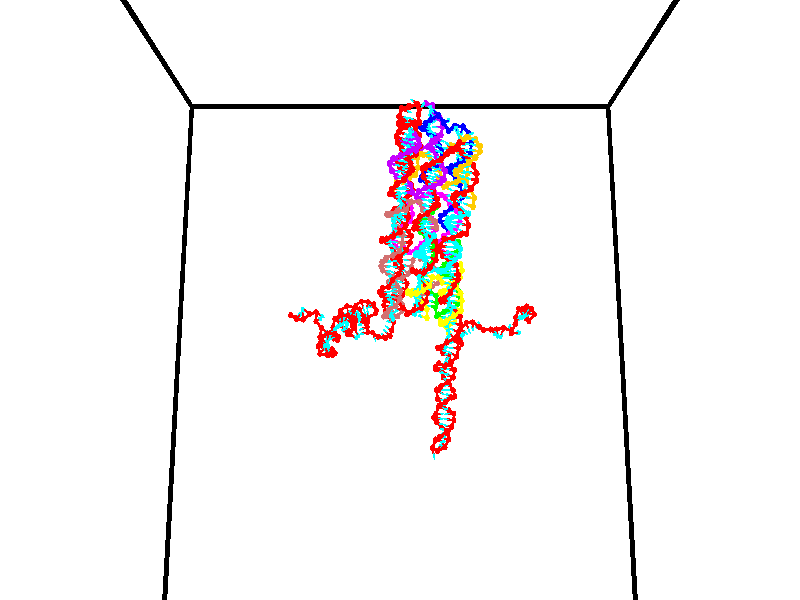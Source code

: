 // switches for output
#declare DRAW_BASES = 1; // possible values are 0, 1; only relevant for DNA ribbons
#declare DRAW_BASES_TYPE = 3; // possible values are 1, 2, 3; only relevant for DNA ribbons
#declare DRAW_FOG = 0; // set to 1 to enable fog

#include "colors.inc"

#include "transforms.inc"
background { rgb <1, 1, 1>}

#default {
   normal{
       ripples 0.25
       frequency 0.20
       turbulence 0.2
       lambda 5
   }
	finish {
		phong 0.1
		phong_size 40.
	}
}

// original window dimensions: 1024x640


// camera settings

camera {
	sky <0, 0.179814, -0.983701>
	up <0, 0.179814, -0.983701>
	right 1.6 * <1, 0, 0>
	location <35, 94.9851, 44.8844>
	look_at <35, 29.7336, 32.9568>
	direction <0, -65.2515, -11.9276>
	angle 67.0682
}


# declare cpy_camera_pos = <35, 94.9851, 44.8844>;
# if (DRAW_FOG = 1)
fog {
	fog_type 2
	up vnormalize(cpy_camera_pos)
	color rgbt<1,1,1,0.3>
	distance 1e-5
	fog_alt 3e-3
	fog_offset 56
}
# end


// LIGHTS

# declare lum = 6;
global_settings {
	ambient_light rgb lum * <0.05, 0.05, 0.05>
	max_trace_level 15
}# declare cpy_direct_light_amount = 0.25;
light_source
{	1000 * <-1, -1.16352, -0.803886>,
	rgb lum * cpy_direct_light_amount
	parallel
}

light_source
{	1000 * <1, 1.16352, 0.803886>,
	rgb lum * cpy_direct_light_amount
	parallel
}

// strand 0

// nucleotide -1

// particle -1
sphere {
	<24.027842, 35.138355, 35.229034> 0.250000
	pigment { color rgbt <1,0,0,0> }
	no_shadow
}
cylinder {
	<24.357176, 34.916943, 35.279182>,  <24.554777, 34.784096, 35.309273>, 0.100000
	pigment { color rgbt <1,0,0,0> }
	no_shadow
}
cylinder {
	<24.357176, 34.916943, 35.279182>,  <24.027842, 35.138355, 35.229034>, 0.100000
	pigment { color rgbt <1,0,0,0> }
	no_shadow
}

// particle -1
sphere {
	<24.357176, 34.916943, 35.279182> 0.100000
	pigment { color rgbt <1,0,0,0> }
	no_shadow
}
sphere {
	0, 1
	scale<0.080000,0.200000,0.300000>
	matrix <0.508239, 0.620763, -0.596948,
		0.252604, 0.555208, 0.792424,
		0.823337, -0.553532, 0.125371,
		24.604177, 34.750881, 35.316795>
	pigment { color rgbt <0,1,1,0> }
	no_shadow
}
cylinder {
	<24.650389, 35.469425, 35.615940>,  <24.027842, 35.138355, 35.229034>, 0.130000
	pigment { color rgbt <1,0,0,0> }
	no_shadow
}

// nucleotide -1

// particle -1
sphere {
	<24.650389, 35.469425, 35.615940> 0.250000
	pigment { color rgbt <1,0,0,0> }
	no_shadow
}
cylinder {
	<24.810863, 35.213280, 35.353954>,  <24.907148, 35.059593, 35.196762>, 0.100000
	pigment { color rgbt <1,0,0,0> }
	no_shadow
}
cylinder {
	<24.810863, 35.213280, 35.353954>,  <24.650389, 35.469425, 35.615940>, 0.100000
	pigment { color rgbt <1,0,0,0> }
	no_shadow
}

// particle -1
sphere {
	<24.810863, 35.213280, 35.353954> 0.100000
	pigment { color rgbt <1,0,0,0> }
	no_shadow
}
sphere {
	0, 1
	scale<0.080000,0.200000,0.300000>
	matrix <0.574060, 0.732963, -0.364993,
		0.713795, -0.229559, 0.661664,
		0.401188, -0.640365, -0.654966,
		24.931219, 35.021172, 35.157463>
	pigment { color rgbt <0,1,1,0> }
	no_shadow
}
cylinder {
	<25.370245, 35.619976, 35.677891>,  <24.650389, 35.469425, 35.615940>, 0.130000
	pigment { color rgbt <1,0,0,0> }
	no_shadow
}

// nucleotide -1

// particle -1
sphere {
	<25.370245, 35.619976, 35.677891> 0.250000
	pigment { color rgbt <1,0,0,0> }
	no_shadow
}
cylinder {
	<25.296623, 35.463512, 35.317200>,  <25.252451, 35.369633, 35.100784>, 0.100000
	pigment { color rgbt <1,0,0,0> }
	no_shadow
}
cylinder {
	<25.296623, 35.463512, 35.317200>,  <25.370245, 35.619976, 35.677891>, 0.100000
	pigment { color rgbt <1,0,0,0> }
	no_shadow
}

// particle -1
sphere {
	<25.296623, 35.463512, 35.317200> 0.100000
	pigment { color rgbt <1,0,0,0> }
	no_shadow
}
sphere {
	0, 1
	scale<0.080000,0.200000,0.300000>
	matrix <0.493767, 0.756451, -0.428925,
		0.849894, -0.524189, 0.053917,
		-0.184052, -0.391163, -0.901729,
		25.241407, 35.346165, 35.046680>
	pigment { color rgbt <0,1,1,0> }
	no_shadow
}
cylinder {
	<25.948425, 35.458618, 35.196926>,  <25.370245, 35.619976, 35.677891>, 0.130000
	pigment { color rgbt <1,0,0,0> }
	no_shadow
}

// nucleotide -1

// particle -1
sphere {
	<25.948425, 35.458618, 35.196926> 0.250000
	pigment { color rgbt <1,0,0,0> }
	no_shadow
}
cylinder {
	<25.628689, 35.578129, 34.988392>,  <25.436848, 35.649834, 34.863274>, 0.100000
	pigment { color rgbt <1,0,0,0> }
	no_shadow
}
cylinder {
	<25.628689, 35.578129, 34.988392>,  <25.948425, 35.458618, 35.196926>, 0.100000
	pigment { color rgbt <1,0,0,0> }
	no_shadow
}

// particle -1
sphere {
	<25.628689, 35.578129, 34.988392> 0.100000
	pigment { color rgbt <1,0,0,0> }
	no_shadow
}
sphere {
	0, 1
	scale<0.080000,0.200000,0.300000>
	matrix <0.466084, 0.855880, -0.224131,
		0.379234, -0.422143, -0.823394,
		-0.799342, 0.298773, -0.521333,
		25.388885, 35.667759, 34.831993>
	pigment { color rgbt <0,1,1,0> }
	no_shadow
}
cylinder {
	<26.635590, 35.404366, 35.035004>,  <25.948425, 35.458618, 35.196926>, 0.130000
	pigment { color rgbt <1,0,0,0> }
	no_shadow
}

// nucleotide -1

// particle -1
sphere {
	<26.635590, 35.404366, 35.035004> 0.250000
	pigment { color rgbt <1,0,0,0> }
	no_shadow
}
cylinder {
	<26.977259, 35.485638, 35.226463>,  <27.182261, 35.534401, 35.341339>, 0.100000
	pigment { color rgbt <1,0,0,0> }
	no_shadow
}
cylinder {
	<26.977259, 35.485638, 35.226463>,  <26.635590, 35.404366, 35.035004>, 0.100000
	pigment { color rgbt <1,0,0,0> }
	no_shadow
}

// particle -1
sphere {
	<26.977259, 35.485638, 35.226463> 0.100000
	pigment { color rgbt <1,0,0,0> }
	no_shadow
}
sphere {
	0, 1
	scale<0.080000,0.200000,0.300000>
	matrix <-0.477251, 0.671782, 0.566517,
		-0.206440, -0.712339, 0.670788,
		0.854175, 0.203182, 0.478647,
		27.233511, 35.546593, 35.370056>
	pigment { color rgbt <0,1,1,0> }
	no_shadow
}
cylinder {
	<26.583824, 35.196697, 35.769466>,  <26.635590, 35.404366, 35.035004>, 0.130000
	pigment { color rgbt <1,0,0,0> }
	no_shadow
}

// nucleotide -1

// particle -1
sphere {
	<26.583824, 35.196697, 35.769466> 0.250000
	pigment { color rgbt <1,0,0,0> }
	no_shadow
}
cylinder {
	<26.839312, 35.498493, 35.709084>,  <26.992603, 35.679569, 35.672855>, 0.100000
	pigment { color rgbt <1,0,0,0> }
	no_shadow
}
cylinder {
	<26.839312, 35.498493, 35.709084>,  <26.583824, 35.196697, 35.769466>, 0.100000
	pigment { color rgbt <1,0,0,0> }
	no_shadow
}

// particle -1
sphere {
	<26.839312, 35.498493, 35.709084> 0.100000
	pigment { color rgbt <1,0,0,0> }
	no_shadow
}
sphere {
	0, 1
	scale<0.080000,0.200000,0.300000>
	matrix <-0.555920, 0.588142, 0.587404,
		0.531970, -0.291269, 0.795092,
		0.638719, 0.754488, -0.150951,
		27.030928, 35.724838, 35.663799>
	pigment { color rgbt <0,1,1,0> }
	no_shadow
}
cylinder {
	<27.154633, 35.234715, 36.333969>,  <26.583824, 35.196697, 35.769466>, 0.130000
	pigment { color rgbt <1,0,0,0> }
	no_shadow
}

// nucleotide -1

// particle -1
sphere {
	<27.154633, 35.234715, 36.333969> 0.250000
	pigment { color rgbt <1,0,0,0> }
	no_shadow
}
cylinder {
	<27.439154, 35.049770, 36.545734>,  <27.609867, 34.938805, 36.672794>, 0.100000
	pigment { color rgbt <1,0,0,0> }
	no_shadow
}
cylinder {
	<27.439154, 35.049770, 36.545734>,  <27.154633, 35.234715, 36.333969>, 0.100000
	pigment { color rgbt <1,0,0,0> }
	no_shadow
}

// particle -1
sphere {
	<27.439154, 35.049770, 36.545734> 0.100000
	pigment { color rgbt <1,0,0,0> }
	no_shadow
}
sphere {
	0, 1
	scale<0.080000,0.200000,0.300000>
	matrix <0.177083, 0.846778, 0.501606,
		-0.680213, -0.263044, 0.684191,
		0.711303, -0.462358, 0.529409,
		27.652544, 34.911064, 36.704556>
	pigment { color rgbt <0,1,1,0> }
	no_shadow
}
cylinder {
	<26.992992, 35.048546, 37.067780>,  <27.154633, 35.234715, 36.333969>, 0.130000
	pigment { color rgbt <1,0,0,0> }
	no_shadow
}

// nucleotide -1

// particle -1
sphere {
	<26.992992, 35.048546, 37.067780> 0.250000
	pigment { color rgbt <1,0,0,0> }
	no_shadow
}
cylinder {
	<27.389589, 35.091869, 37.038902>,  <27.627548, 35.117863, 37.021576>, 0.100000
	pigment { color rgbt <1,0,0,0> }
	no_shadow
}
cylinder {
	<27.389589, 35.091869, 37.038902>,  <26.992992, 35.048546, 37.067780>, 0.100000
	pigment { color rgbt <1,0,0,0> }
	no_shadow
}

// particle -1
sphere {
	<27.389589, 35.091869, 37.038902> 0.100000
	pigment { color rgbt <1,0,0,0> }
	no_shadow
}
sphere {
	0, 1
	scale<0.080000,0.200000,0.300000>
	matrix <-0.012804, 0.633090, 0.773972,
		0.129537, -0.766463, 0.629090,
		0.991492, 0.108313, -0.072194,
		27.687037, 35.124363, 37.017242>
	pigment { color rgbt <0,1,1,0> }
	no_shadow
}
cylinder {
	<27.247768, 34.856289, 37.782066>,  <26.992992, 35.048546, 37.067780>, 0.130000
	pigment { color rgbt <1,0,0,0> }
	no_shadow
}

// nucleotide -1

// particle -1
sphere {
	<27.247768, 34.856289, 37.782066> 0.250000
	pigment { color rgbt <1,0,0,0> }
	no_shadow
}
cylinder {
	<27.525295, 35.070068, 37.588997>,  <27.691811, 35.198338, 37.473156>, 0.100000
	pigment { color rgbt <1,0,0,0> }
	no_shadow
}
cylinder {
	<27.525295, 35.070068, 37.588997>,  <27.247768, 34.856289, 37.782066>, 0.100000
	pigment { color rgbt <1,0,0,0> }
	no_shadow
}

// particle -1
sphere {
	<27.525295, 35.070068, 37.588997> 0.100000
	pigment { color rgbt <1,0,0,0> }
	no_shadow
}
sphere {
	0, 1
	scale<0.080000,0.200000,0.300000>
	matrix <0.097670, 0.594217, 0.798353,
		0.713498, -0.601054, 0.360077,
		0.693817, 0.534454, -0.482677,
		27.733440, 35.230404, 37.444195>
	pigment { color rgbt <0,1,1,0> }
	no_shadow
}
cylinder {
	<27.758661, 35.004318, 38.287266>,  <27.247768, 34.856289, 37.782066>, 0.130000
	pigment { color rgbt <1,0,0,0> }
	no_shadow
}

// nucleotide -1

// particle -1
sphere {
	<27.758661, 35.004318, 38.287266> 0.250000
	pigment { color rgbt <1,0,0,0> }
	no_shadow
}
cylinder {
	<27.801399, 35.289722, 38.010288>,  <27.827042, 35.460964, 37.844101>, 0.100000
	pigment { color rgbt <1,0,0,0> }
	no_shadow
}
cylinder {
	<27.801399, 35.289722, 38.010288>,  <27.758661, 35.004318, 38.287266>, 0.100000
	pigment { color rgbt <1,0,0,0> }
	no_shadow
}

// particle -1
sphere {
	<27.801399, 35.289722, 38.010288> 0.100000
	pigment { color rgbt <1,0,0,0> }
	no_shadow
}
sphere {
	0, 1
	scale<0.080000,0.200000,0.300000>
	matrix <0.091193, 0.686467, 0.721420,
		0.990085, -0.140227, 0.008279,
		0.106846, 0.713512, -0.692449,
		27.833452, 35.503777, 37.802555>
	pigment { color rgbt <0,1,1,0> }
	no_shadow
}
cylinder {
	<28.316698, 35.470665, 38.618279>,  <27.758661, 35.004318, 38.287266>, 0.130000
	pigment { color rgbt <1,0,0,0> }
	no_shadow
}

// nucleotide -1

// particle -1
sphere {
	<28.316698, 35.470665, 38.618279> 0.250000
	pigment { color rgbt <1,0,0,0> }
	no_shadow
}
cylinder {
	<28.143202, 35.698208, 38.338776>,  <28.039104, 35.834736, 38.171074>, 0.100000
	pigment { color rgbt <1,0,0,0> }
	no_shadow
}
cylinder {
	<28.143202, 35.698208, 38.338776>,  <28.316698, 35.470665, 38.618279>, 0.100000
	pigment { color rgbt <1,0,0,0> }
	no_shadow
}

// particle -1
sphere {
	<28.143202, 35.698208, 38.338776> 0.100000
	pigment { color rgbt <1,0,0,0> }
	no_shadow
}
sphere {
	0, 1
	scale<0.080000,0.200000,0.300000>
	matrix <-0.108824, 0.736756, 0.667344,
		0.894442, 0.365496, -0.257654,
		-0.433739, 0.568862, -0.698760,
		28.013081, 35.868866, 38.129147>
	pigment { color rgbt <0,1,1,0> }
	no_shadow
}
cylinder {
	<28.648842, 36.126808, 38.550407>,  <28.316698, 35.470665, 38.618279>, 0.130000
	pigment { color rgbt <1,0,0,0> }
	no_shadow
}

// nucleotide -1

// particle -1
sphere {
	<28.648842, 36.126808, 38.550407> 0.250000
	pigment { color rgbt <1,0,0,0> }
	no_shadow
}
cylinder {
	<28.260908, 36.148876, 38.455429>,  <28.028149, 36.162117, 38.398441>, 0.100000
	pigment { color rgbt <1,0,0,0> }
	no_shadow
}
cylinder {
	<28.260908, 36.148876, 38.455429>,  <28.648842, 36.126808, 38.550407>, 0.100000
	pigment { color rgbt <1,0,0,0> }
	no_shadow
}

// particle -1
sphere {
	<28.260908, 36.148876, 38.455429> 0.100000
	pigment { color rgbt <1,0,0,0> }
	no_shadow
}
sphere {
	0, 1
	scale<0.080000,0.200000,0.300000>
	matrix <-0.143290, 0.658988, 0.738379,
		0.197213, 0.750127, -0.631202,
		-0.969832, 0.055173, -0.237447,
		27.969959, 36.165428, 38.384193>
	pigment { color rgbt <0,1,1,0> }
	no_shadow
}
cylinder {
	<28.428411, 36.832008, 38.296310>,  <28.648842, 36.126808, 38.550407>, 0.130000
	pigment { color rgbt <1,0,0,0> }
	no_shadow
}

// nucleotide -1

// particle -1
sphere {
	<28.428411, 36.832008, 38.296310> 0.250000
	pigment { color rgbt <1,0,0,0> }
	no_shadow
}
cylinder {
	<28.161125, 36.624630, 38.509739>,  <28.000753, 36.500202, 38.637798>, 0.100000
	pigment { color rgbt <1,0,0,0> }
	no_shadow
}
cylinder {
	<28.161125, 36.624630, 38.509739>,  <28.428411, 36.832008, 38.296310>, 0.100000
	pigment { color rgbt <1,0,0,0> }
	no_shadow
}

// particle -1
sphere {
	<28.161125, 36.624630, 38.509739> 0.100000
	pigment { color rgbt <1,0,0,0> }
	no_shadow
}
sphere {
	0, 1
	scale<0.080000,0.200000,0.300000>
	matrix <-0.169093, 0.804267, 0.569703,
		-0.724498, 0.290460, -0.625088,
		-0.668214, -0.518447, 0.533576,
		27.960661, 36.469097, 38.669811>
	pigment { color rgbt <0,1,1,0> }
	no_shadow
}
cylinder {
	<28.084822, 37.225014, 38.821907>,  <28.428411, 36.832008, 38.296310>, 0.130000
	pigment { color rgbt <1,0,0,0> }
	no_shadow
}

// nucleotide -1

// particle -1
sphere {
	<28.084822, 37.225014, 38.821907> 0.250000
	pigment { color rgbt <1,0,0,0> }
	no_shadow
}
cylinder {
	<27.961592, 37.326424, 38.455124>,  <27.887653, 37.387272, 38.235054>, 0.100000
	pigment { color rgbt <1,0,0,0> }
	no_shadow
}
cylinder {
	<27.961592, 37.326424, 38.455124>,  <28.084822, 37.225014, 38.821907>, 0.100000
	pigment { color rgbt <1,0,0,0> }
	no_shadow
}

// particle -1
sphere {
	<27.961592, 37.326424, 38.455124> 0.100000
	pigment { color rgbt <1,0,0,0> }
	no_shadow
}
sphere {
	0, 1
	scale<0.080000,0.200000,0.300000>
	matrix <-0.113030, -0.966765, -0.229325,
		-0.944624, 0.032995, 0.326493,
		-0.308075, 0.253529, -0.916958,
		27.869169, 37.402481, 38.180035>
	pigment { color rgbt <0,1,1,0> }
	no_shadow
}
cylinder {
	<27.272770, 36.924328, 38.660454>,  <28.084822, 37.225014, 38.821907>, 0.130000
	pigment { color rgbt <1,0,0,0> }
	no_shadow
}

// nucleotide -1

// particle -1
sphere {
	<27.272770, 36.924328, 38.660454> 0.250000
	pigment { color rgbt <1,0,0,0> }
	no_shadow
}
cylinder {
	<27.553112, 36.932499, 38.375252>,  <27.721317, 36.937401, 38.204128>, 0.100000
	pigment { color rgbt <1,0,0,0> }
	no_shadow
}
cylinder {
	<27.553112, 36.932499, 38.375252>,  <27.272770, 36.924328, 38.660454>, 0.100000
	pigment { color rgbt <1,0,0,0> }
	no_shadow
}

// particle -1
sphere {
	<27.553112, 36.932499, 38.375252> 0.100000
	pigment { color rgbt <1,0,0,0> }
	no_shadow
}
sphere {
	0, 1
	scale<0.080000,0.200000,0.300000>
	matrix <-0.146873, -0.974037, -0.172282,
		-0.698017, 0.225467, -0.679659,
		0.700856, 0.020432, -0.713010,
		27.763369, 36.938629, 38.161350>
	pigment { color rgbt <0,1,1,0> }
	no_shadow
}
cylinder {
	<27.041691, 36.556602, 38.032265>,  <27.272770, 36.924328, 38.660454>, 0.130000
	pigment { color rgbt <1,0,0,0> }
	no_shadow
}

// nucleotide -1

// particle -1
sphere {
	<27.041691, 36.556602, 38.032265> 0.250000
	pigment { color rgbt <1,0,0,0> }
	no_shadow
}
cylinder {
	<27.439417, 36.551411, 37.989998>,  <27.678053, 36.548294, 37.964638>, 0.100000
	pigment { color rgbt <1,0,0,0> }
	no_shadow
}
cylinder {
	<27.439417, 36.551411, 37.989998>,  <27.041691, 36.556602, 38.032265>, 0.100000
	pigment { color rgbt <1,0,0,0> }
	no_shadow
}

// particle -1
sphere {
	<27.439417, 36.551411, 37.989998> 0.100000
	pigment { color rgbt <1,0,0,0> }
	no_shadow
}
sphere {
	0, 1
	scale<0.080000,0.200000,0.300000>
	matrix <-0.049987, -0.933256, -0.355716,
		-0.093992, 0.358977, -0.928602,
		0.994317, -0.012984, -0.105663,
		27.737713, 36.547516, 37.958298>
	pigment { color rgbt <0,1,1,0> }
	no_shadow
}
cylinder {
	<27.321898, 36.515202, 37.249451>,  <27.041691, 36.556602, 38.032265>, 0.130000
	pigment { color rgbt <1,0,0,0> }
	no_shadow
}

// nucleotide -1

// particle -1
sphere {
	<27.321898, 36.515202, 37.249451> 0.250000
	pigment { color rgbt <1,0,0,0> }
	no_shadow
}
cylinder {
	<27.552734, 36.332554, 37.520290>,  <27.691236, 36.222965, 37.682793>, 0.100000
	pigment { color rgbt <1,0,0,0> }
	no_shadow
}
cylinder {
	<27.552734, 36.332554, 37.520290>,  <27.321898, 36.515202, 37.249451>, 0.100000
	pigment { color rgbt <1,0,0,0> }
	no_shadow
}

// particle -1
sphere {
	<27.552734, 36.332554, 37.520290> 0.100000
	pigment { color rgbt <1,0,0,0> }
	no_shadow
}
sphere {
	0, 1
	scale<0.080000,0.200000,0.300000>
	matrix <-0.027250, -0.839394, -0.542840,
		0.816225, 0.294817, -0.496849,
		0.577091, -0.456619, 0.677101,
		27.725863, 36.195568, 37.723419>
	pigment { color rgbt <0,1,1,0> }
	no_shadow
}
cylinder {
	<27.921780, 36.515987, 36.966717>,  <27.321898, 36.515202, 37.249451>, 0.130000
	pigment { color rgbt <1,0,0,0> }
	no_shadow
}

// nucleotide -1

// particle -1
sphere {
	<27.921780, 36.515987, 36.966717> 0.250000
	pigment { color rgbt <1,0,0,0> }
	no_shadow
}
cylinder {
	<27.897202, 36.199139, 37.209621>,  <27.882456, 36.009029, 37.355366>, 0.100000
	pigment { color rgbt <1,0,0,0> }
	no_shadow
}
cylinder {
	<27.897202, 36.199139, 37.209621>,  <27.921780, 36.515987, 36.966717>, 0.100000
	pigment { color rgbt <1,0,0,0> }
	no_shadow
}

// particle -1
sphere {
	<27.897202, 36.199139, 37.209621> 0.100000
	pigment { color rgbt <1,0,0,0> }
	no_shadow
}
sphere {
	0, 1
	scale<0.080000,0.200000,0.300000>
	matrix <0.133990, -0.609449, -0.781421,
		0.989076, 0.033353, 0.143584,
		-0.061444, -0.792123, 0.607261,
		27.878769, 35.961502, 37.391800>
	pigment { color rgbt <0,1,1,0> }
	no_shadow
}
cylinder {
	<28.618862, 36.091450, 36.923416>,  <27.921780, 36.515987, 36.966717>, 0.130000
	pigment { color rgbt <1,0,0,0> }
	no_shadow
}

// nucleotide -1

// particle -1
sphere {
	<28.618862, 36.091450, 36.923416> 0.250000
	pigment { color rgbt <1,0,0,0> }
	no_shadow
}
cylinder {
	<28.352272, 35.831177, 37.068977>,  <28.192318, 35.675014, 37.156315>, 0.100000
	pigment { color rgbt <1,0,0,0> }
	no_shadow
}
cylinder {
	<28.352272, 35.831177, 37.068977>,  <28.618862, 36.091450, 36.923416>, 0.100000
	pigment { color rgbt <1,0,0,0> }
	no_shadow
}

// particle -1
sphere {
	<28.352272, 35.831177, 37.068977> 0.100000
	pigment { color rgbt <1,0,0,0> }
	no_shadow
}
sphere {
	0, 1
	scale<0.080000,0.200000,0.300000>
	matrix <0.239176, -0.648928, -0.722280,
		0.706118, -0.394346, 0.588122,
		-0.666477, -0.650680, 0.363901,
		28.152328, 35.635971, 37.178146>
	pigment { color rgbt <0,1,1,0> }
	no_shadow
}
cylinder {
	<28.930477, 35.381824, 37.102333>,  <28.618862, 36.091450, 36.923416>, 0.130000
	pigment { color rgbt <1,0,0,0> }
	no_shadow
}

// nucleotide -1

// particle -1
sphere {
	<28.930477, 35.381824, 37.102333> 0.250000
	pigment { color rgbt <1,0,0,0> }
	no_shadow
}
cylinder {
	<28.537460, 35.335251, 37.044289>,  <28.301651, 35.307308, 37.009460>, 0.100000
	pigment { color rgbt <1,0,0,0> }
	no_shadow
}
cylinder {
	<28.537460, 35.335251, 37.044289>,  <28.930477, 35.381824, 37.102333>, 0.100000
	pigment { color rgbt <1,0,0,0> }
	no_shadow
}

// particle -1
sphere {
	<28.537460, 35.335251, 37.044289> 0.100000
	pigment { color rgbt <1,0,0,0> }
	no_shadow
}
sphere {
	0, 1
	scale<0.080000,0.200000,0.300000>
	matrix <0.178211, -0.812970, -0.554364,
		-0.053428, -0.570546, 0.819526,
		-0.982541, -0.116430, -0.145113,
		28.242699, 35.300323, 37.000755>
	pigment { color rgbt <0,1,1,0> }
	no_shadow
}
cylinder {
	<28.727669, 34.671642, 37.285141>,  <28.930477, 35.381824, 37.102333>, 0.130000
	pigment { color rgbt <1,0,0,0> }
	no_shadow
}

// nucleotide -1

// particle -1
sphere {
	<28.727669, 34.671642, 37.285141> 0.250000
	pigment { color rgbt <1,0,0,0> }
	no_shadow
}
cylinder {
	<28.480455, 34.810558, 37.003029>,  <28.332127, 34.893909, 36.833759>, 0.100000
	pigment { color rgbt <1,0,0,0> }
	no_shadow
}
cylinder {
	<28.480455, 34.810558, 37.003029>,  <28.727669, 34.671642, 37.285141>, 0.100000
	pigment { color rgbt <1,0,0,0> }
	no_shadow
}

// particle -1
sphere {
	<28.480455, 34.810558, 37.003029> 0.100000
	pigment { color rgbt <1,0,0,0> }
	no_shadow
}
sphere {
	0, 1
	scale<0.080000,0.200000,0.300000>
	matrix <0.221416, -0.783922, -0.580036,
		-0.754327, -0.514643, 0.407594,
		-0.618033, 0.347289, -0.705284,
		28.295046, 34.914745, 36.791443>
	pigment { color rgbt <0,1,1,0> }
	no_shadow
}
cylinder {
	<28.266073, 34.120567, 37.082363>,  <28.727669, 34.671642, 37.285141>, 0.130000
	pigment { color rgbt <1,0,0,0> }
	no_shadow
}

// nucleotide -1

// particle -1
sphere {
	<28.266073, 34.120567, 37.082363> 0.250000
	pigment { color rgbt <1,0,0,0> }
	no_shadow
}
cylinder {
	<28.326540, 34.364120, 36.770874>,  <28.362820, 34.510250, 36.583981>, 0.100000
	pigment { color rgbt <1,0,0,0> }
	no_shadow
}
cylinder {
	<28.326540, 34.364120, 36.770874>,  <28.266073, 34.120567, 37.082363>, 0.100000
	pigment { color rgbt <1,0,0,0> }
	no_shadow
}

// particle -1
sphere {
	<28.326540, 34.364120, 36.770874> 0.100000
	pigment { color rgbt <1,0,0,0> }
	no_shadow
}
sphere {
	0, 1
	scale<0.080000,0.200000,0.300000>
	matrix <0.347246, -0.770281, -0.534872,
		-0.925511, -0.189555, -0.327871,
		0.151165, 0.608881, -0.778725,
		28.371889, 34.546783, 36.537258>
	pigment { color rgbt <0,1,1,0> }
	no_shadow
}
cylinder {
	<27.915020, 33.825241, 36.545628>,  <28.266073, 34.120567, 37.082363>, 0.130000
	pigment { color rgbt <1,0,0,0> }
	no_shadow
}

// nucleotide -1

// particle -1
sphere {
	<27.915020, 33.825241, 36.545628> 0.250000
	pigment { color rgbt <1,0,0,0> }
	no_shadow
}
cylinder {
	<28.206825, 34.042583, 36.379459>,  <28.381908, 34.172989, 36.279758>, 0.100000
	pigment { color rgbt <1,0,0,0> }
	no_shadow
}
cylinder {
	<28.206825, 34.042583, 36.379459>,  <27.915020, 33.825241, 36.545628>, 0.100000
	pigment { color rgbt <1,0,0,0> }
	no_shadow
}

// particle -1
sphere {
	<28.206825, 34.042583, 36.379459> 0.100000
	pigment { color rgbt <1,0,0,0> }
	no_shadow
}
sphere {
	0, 1
	scale<0.080000,0.200000,0.300000>
	matrix <0.287057, -0.794520, -0.535104,
		-0.620813, 0.271116, -0.735587,
		0.729514, 0.543354, -0.415423,
		28.425680, 34.205589, 36.254833>
	pigment { color rgbt <0,1,1,0> }
	no_shadow
}
cylinder {
	<28.085245, 33.424152, 36.027054>,  <27.915020, 33.825241, 36.545628>, 0.130000
	pigment { color rgbt <1,0,0,0> }
	no_shadow
}

// nucleotide -1

// particle -1
sphere {
	<28.085245, 33.424152, 36.027054> 0.250000
	pigment { color rgbt <1,0,0,0> }
	no_shadow
}
cylinder {
	<28.407106, 33.661568, 36.020782>,  <28.600224, 33.804016, 36.017021>, 0.100000
	pigment { color rgbt <1,0,0,0> }
	no_shadow
}
cylinder {
	<28.407106, 33.661568, 36.020782>,  <28.085245, 33.424152, 36.027054>, 0.100000
	pigment { color rgbt <1,0,0,0> }
	no_shadow
}

// particle -1
sphere {
	<28.407106, 33.661568, 36.020782> 0.100000
	pigment { color rgbt <1,0,0,0> }
	no_shadow
}
sphere {
	0, 1
	scale<0.080000,0.200000,0.300000>
	matrix <0.486734, -0.674519, -0.555081,
		-0.340034, 0.439018, -0.831649,
		0.804653, 0.593538, -0.015675,
		28.648502, 33.839630, 36.016079>
	pigment { color rgbt <0,1,1,0> }
	no_shadow
}
cylinder {
	<28.302980, 33.679623, 35.320881>,  <28.085245, 33.424152, 36.027054>, 0.130000
	pigment { color rgbt <1,0,0,0> }
	no_shadow
}

// nucleotide -1

// particle -1
sphere {
	<28.302980, 33.679623, 35.320881> 0.250000
	pigment { color rgbt <1,0,0,0> }
	no_shadow
}
cylinder {
	<28.605780, 33.650963, 35.580673>,  <28.787458, 33.633766, 35.736549>, 0.100000
	pigment { color rgbt <1,0,0,0> }
	no_shadow
}
cylinder {
	<28.605780, 33.650963, 35.580673>,  <28.302980, 33.679623, 35.320881>, 0.100000
	pigment { color rgbt <1,0,0,0> }
	no_shadow
}

// particle -1
sphere {
	<28.605780, 33.650963, 35.580673> 0.100000
	pigment { color rgbt <1,0,0,0> }
	no_shadow
}
sphere {
	0, 1
	scale<0.080000,0.200000,0.300000>
	matrix <0.401117, -0.733687, -0.548460,
		0.515808, 0.675700, -0.526661,
		0.756999, -0.071647, 0.649476,
		28.832880, 33.629467, 35.775517>
	pigment { color rgbt <0,1,1,0> }
	no_shadow
}
cylinder {
	<28.967953, 33.586235, 34.983978>,  <28.302980, 33.679623, 35.320881>, 0.130000
	pigment { color rgbt <1,0,0,0> }
	no_shadow
}

// nucleotide -1

// particle -1
sphere {
	<28.967953, 33.586235, 34.983978> 0.250000
	pigment { color rgbt <1,0,0,0> }
	no_shadow
}
cylinder {
	<29.007833, 33.422321, 35.346664>,  <29.031761, 33.323975, 35.564278>, 0.100000
	pigment { color rgbt <1,0,0,0> }
	no_shadow
}
cylinder {
	<29.007833, 33.422321, 35.346664>,  <28.967953, 33.586235, 34.983978>, 0.100000
	pigment { color rgbt <1,0,0,0> }
	no_shadow
}

// particle -1
sphere {
	<29.007833, 33.422321, 35.346664> 0.100000
	pigment { color rgbt <1,0,0,0> }
	no_shadow
}
sphere {
	0, 1
	scale<0.080000,0.200000,0.300000>
	matrix <0.351356, -0.838057, -0.417384,
		0.930918, 0.360195, 0.060424,
		0.099701, -0.409781, 0.906719,
		29.037745, 33.299385, 35.618679>
	pigment { color rgbt <0,1,1,0> }
	no_shadow
}
cylinder {
	<29.622557, 33.417038, 34.971130>,  <28.967953, 33.586235, 34.983978>, 0.130000
	pigment { color rgbt <1,0,0,0> }
	no_shadow
}

// nucleotide -1

// particle -1
sphere {
	<29.622557, 33.417038, 34.971130> 0.250000
	pigment { color rgbt <1,0,0,0> }
	no_shadow
}
cylinder {
	<29.422285, 33.182571, 35.225918>,  <29.302122, 33.041889, 35.378788>, 0.100000
	pigment { color rgbt <1,0,0,0> }
	no_shadow
}
cylinder {
	<29.422285, 33.182571, 35.225918>,  <29.622557, 33.417038, 34.971130>, 0.100000
	pigment { color rgbt <1,0,0,0> }
	no_shadow
}

// particle -1
sphere {
	<29.422285, 33.182571, 35.225918> 0.100000
	pigment { color rgbt <1,0,0,0> }
	no_shadow
}
sphere {
	0, 1
	scale<0.080000,0.200000,0.300000>
	matrix <0.384767, -0.809850, -0.442828,
		0.775420, 0.023369, 0.631014,
		-0.500678, -0.586171, 0.636966,
		29.272081, 33.006721, 35.417007>
	pigment { color rgbt <0,1,1,0> }
	no_shadow
}
cylinder {
	<30.074881, 33.104950, 35.503826>,  <29.622557, 33.417038, 34.971130>, 0.130000
	pigment { color rgbt <1,0,0,0> }
	no_shadow
}

// nucleotide -1

// particle -1
sphere {
	<30.074881, 33.104950, 35.503826> 0.250000
	pigment { color rgbt <1,0,0,0> }
	no_shadow
}
cylinder {
	<29.748451, 32.888351, 35.423027>,  <29.552593, 32.758392, 35.374550>, 0.100000
	pigment { color rgbt <1,0,0,0> }
	no_shadow
}
cylinder {
	<29.748451, 32.888351, 35.423027>,  <30.074881, 33.104950, 35.503826>, 0.100000
	pigment { color rgbt <1,0,0,0> }
	no_shadow
}

// particle -1
sphere {
	<29.748451, 32.888351, 35.423027> 0.100000
	pigment { color rgbt <1,0,0,0> }
	no_shadow
}
sphere {
	0, 1
	scale<0.080000,0.200000,0.300000>
	matrix <0.577721, -0.774116, -0.258811,
		-0.016220, -0.327904, 0.944572,
		-0.816073, -0.541501, -0.201993,
		29.503630, 32.725903, 35.362431>
	pigment { color rgbt <0,1,1,0> }
	no_shadow
}
cylinder {
	<30.271048, 32.347290, 35.709396>,  <30.074881, 33.104950, 35.503826>, 0.130000
	pigment { color rgbt <1,0,0,0> }
	no_shadow
}

// nucleotide -1

// particle -1
sphere {
	<30.271048, 32.347290, 35.709396> 0.250000
	pigment { color rgbt <1,0,0,0> }
	no_shadow
}
cylinder {
	<29.967995, 32.333241, 35.448704>,  <29.786163, 32.324810, 35.292286>, 0.100000
	pigment { color rgbt <1,0,0,0> }
	no_shadow
}
cylinder {
	<29.967995, 32.333241, 35.448704>,  <30.271048, 32.347290, 35.709396>, 0.100000
	pigment { color rgbt <1,0,0,0> }
	no_shadow
}

// particle -1
sphere {
	<29.967995, 32.333241, 35.448704> 0.100000
	pigment { color rgbt <1,0,0,0> }
	no_shadow
}
sphere {
	0, 1
	scale<0.080000,0.200000,0.300000>
	matrix <0.481186, -0.704701, -0.521399,
		-0.440965, -0.708635, 0.550806,
		-0.757635, -0.035121, -0.651734,
		29.740704, 32.322704, 35.253185>
	pigment { color rgbt <0,1,1,0> }
	no_shadow
}
cylinder {
	<29.915255, 31.690708, 35.636822>,  <30.271048, 32.347290, 35.709396>, 0.130000
	pigment { color rgbt <1,0,0,0> }
	no_shadow
}

// nucleotide -1

// particle -1
sphere {
	<29.915255, 31.690708, 35.636822> 0.250000
	pigment { color rgbt <1,0,0,0> }
	no_shadow
}
cylinder {
	<29.886108, 31.892788, 35.292854>,  <29.868620, 32.014034, 35.086472>, 0.100000
	pigment { color rgbt <1,0,0,0> }
	no_shadow
}
cylinder {
	<29.886108, 31.892788, 35.292854>,  <29.915255, 31.690708, 35.636822>, 0.100000
	pigment { color rgbt <1,0,0,0> }
	no_shadow
}

// particle -1
sphere {
	<29.886108, 31.892788, 35.292854> 0.100000
	pigment { color rgbt <1,0,0,0> }
	no_shadow
}
sphere {
	0, 1
	scale<0.080000,0.200000,0.300000>
	matrix <0.514066, -0.719829, -0.466457,
		-0.854650, -0.476045, -0.207254,
		-0.072867, 0.505200, -0.859921,
		29.864248, 32.044350, 35.034878>
	pigment { color rgbt <0,1,1,0> }
	no_shadow
}
cylinder {
	<29.854687, 31.184538, 35.054962>,  <29.915255, 31.690708, 35.636822>, 0.130000
	pigment { color rgbt <1,0,0,0> }
	no_shadow
}

// nucleotide -1

// particle -1
sphere {
	<29.854687, 31.184538, 35.054962> 0.250000
	pigment { color rgbt <1,0,0,0> }
	no_shadow
}
cylinder {
	<30.023537, 31.517586, 34.911541>,  <30.124846, 31.717415, 34.825489>, 0.100000
	pigment { color rgbt <1,0,0,0> }
	no_shadow
}
cylinder {
	<30.023537, 31.517586, 34.911541>,  <29.854687, 31.184538, 35.054962>, 0.100000
	pigment { color rgbt <1,0,0,0> }
	no_shadow
}

// particle -1
sphere {
	<30.023537, 31.517586, 34.911541> 0.100000
	pigment { color rgbt <1,0,0,0> }
	no_shadow
}
sphere {
	0, 1
	scale<0.080000,0.200000,0.300000>
	matrix <0.684961, -0.552026, -0.475495,
		-0.593835, -0.044876, -0.803334,
		0.422123, 0.832618, -0.358551,
		30.150173, 31.767372, 34.803974>
	pigment { color rgbt <0,1,1,0> }
	no_shadow
}
cylinder {
	<30.008251, 31.136583, 34.260468>,  <29.854687, 31.184538, 35.054962>, 0.130000
	pigment { color rgbt <1,0,0,0> }
	no_shadow
}

// nucleotide -1

// particle -1
sphere {
	<30.008251, 31.136583, 34.260468> 0.250000
	pigment { color rgbt <1,0,0,0> }
	no_shadow
}
cylinder {
	<30.234709, 31.429230, 34.412373>,  <30.370584, 31.604816, 34.503517>, 0.100000
	pigment { color rgbt <1,0,0,0> }
	no_shadow
}
cylinder {
	<30.234709, 31.429230, 34.412373>,  <30.008251, 31.136583, 34.260468>, 0.100000
	pigment { color rgbt <1,0,0,0> }
	no_shadow
}

// particle -1
sphere {
	<30.234709, 31.429230, 34.412373> 0.100000
	pigment { color rgbt <1,0,0,0> }
	no_shadow
}
sphere {
	0, 1
	scale<0.080000,0.200000,0.300000>
	matrix <0.814012, -0.423629, -0.397395,
		-0.129861, 0.534115, -0.835378,
		0.566145, 0.731614, 0.379763,
		30.404552, 31.648714, 34.526302>
	pigment { color rgbt <0,1,1,0> }
	no_shadow
}
cylinder {
	<30.307484, 31.551195, 33.763897>,  <30.008251, 31.136583, 34.260468>, 0.130000
	pigment { color rgbt <1,0,0,0> }
	no_shadow
}

// nucleotide -1

// particle -1
sphere {
	<30.307484, 31.551195, 33.763897> 0.250000
	pigment { color rgbt <1,0,0,0> }
	no_shadow
}
cylinder {
	<30.562860, 31.595942, 34.068497>,  <30.716087, 31.622789, 34.251255>, 0.100000
	pigment { color rgbt <1,0,0,0> }
	no_shadow
}
cylinder {
	<30.562860, 31.595942, 34.068497>,  <30.307484, 31.551195, 33.763897>, 0.100000
	pigment { color rgbt <1,0,0,0> }
	no_shadow
}

// particle -1
sphere {
	<30.562860, 31.595942, 34.068497> 0.100000
	pigment { color rgbt <1,0,0,0> }
	no_shadow
}
sphere {
	0, 1
	scale<0.080000,0.200000,0.300000>
	matrix <0.766925, -0.175952, -0.617144,
		0.064949, 0.978022, -0.198128,
		0.638441, 0.111866, 0.761498,
		30.754393, 31.629501, 34.296947>
	pigment { color rgbt <0,1,1,0> }
	no_shadow
}
cylinder {
	<30.875864, 31.800249, 33.472210>,  <30.307484, 31.551195, 33.763897>, 0.130000
	pigment { color rgbt <1,0,0,0> }
	no_shadow
}

// nucleotide -1

// particle -1
sphere {
	<30.875864, 31.800249, 33.472210> 0.250000
	pigment { color rgbt <1,0,0,0> }
	no_shadow
}
cylinder {
	<31.017757, 31.685001, 33.827999>,  <31.102894, 31.615852, 34.041473>, 0.100000
	pigment { color rgbt <1,0,0,0> }
	no_shadow
}
cylinder {
	<31.017757, 31.685001, 33.827999>,  <30.875864, 31.800249, 33.472210>, 0.100000
	pigment { color rgbt <1,0,0,0> }
	no_shadow
}

// particle -1
sphere {
	<31.017757, 31.685001, 33.827999> 0.100000
	pigment { color rgbt <1,0,0,0> }
	no_shadow
}
sphere {
	0, 1
	scale<0.080000,0.200000,0.300000>
	matrix <0.868178, -0.251605, -0.427741,
		0.347035, 0.923950, 0.160885,
		0.354731, -0.288118, 0.889468,
		31.124176, 31.598566, 34.094841>
	pigment { color rgbt <0,1,1,0> }
	no_shadow
}
cylinder {
	<31.622135, 32.048309, 33.547062>,  <30.875864, 31.800249, 33.472210>, 0.130000
	pigment { color rgbt <1,0,0,0> }
	no_shadow
}

// nucleotide -1

// particle -1
sphere {
	<31.622135, 32.048309, 33.547062> 0.250000
	pigment { color rgbt <1,0,0,0> }
	no_shadow
}
cylinder {
	<31.544598, 31.721304, 33.763985>,  <31.498075, 31.525101, 33.894138>, 0.100000
	pigment { color rgbt <1,0,0,0> }
	no_shadow
}
cylinder {
	<31.544598, 31.721304, 33.763985>,  <31.622135, 32.048309, 33.547062>, 0.100000
	pigment { color rgbt <1,0,0,0> }
	no_shadow
}

// particle -1
sphere {
	<31.544598, 31.721304, 33.763985> 0.100000
	pigment { color rgbt <1,0,0,0> }
	no_shadow
}
sphere {
	0, 1
	scale<0.080000,0.200000,0.300000>
	matrix <0.757515, -0.475988, -0.446773,
		0.623374, 0.324199, 0.711548,
		-0.193845, -0.817515, 0.542304,
		31.486444, 31.476049, 33.926678>
	pigment { color rgbt <0,1,1,0> }
	no_shadow
}
cylinder {
	<32.247360, 31.733797, 33.688095>,  <31.622135, 32.048309, 33.547062>, 0.130000
	pigment { color rgbt <1,0,0,0> }
	no_shadow
}

// nucleotide -1

// particle -1
sphere {
	<32.247360, 31.733797, 33.688095> 0.250000
	pigment { color rgbt <1,0,0,0> }
	no_shadow
}
cylinder {
	<31.958725, 31.461571, 33.738914>,  <31.785543, 31.298235, 33.769405>, 0.100000
	pigment { color rgbt <1,0,0,0> }
	no_shadow
}
cylinder {
	<31.958725, 31.461571, 33.738914>,  <32.247360, 31.733797, 33.688095>, 0.100000
	pigment { color rgbt <1,0,0,0> }
	no_shadow
}

// particle -1
sphere {
	<31.958725, 31.461571, 33.738914> 0.100000
	pigment { color rgbt <1,0,0,0> }
	no_shadow
}
sphere {
	0, 1
	scale<0.080000,0.200000,0.300000>
	matrix <0.569859, -0.688073, -0.449240,
		0.393158, -0.251765, 0.884331,
		-0.721587, -0.680566, 0.127051,
		31.742249, 31.257401, 33.777031>
	pigment { color rgbt <0,1,1,0> }
	no_shadow
}
cylinder {
	<32.486191, 31.186481, 34.165283>,  <32.247360, 31.733797, 33.688095>, 0.130000
	pigment { color rgbt <1,0,0,0> }
	no_shadow
}

// nucleotide -1

// particle -1
sphere {
	<32.486191, 31.186481, 34.165283> 0.250000
	pigment { color rgbt <1,0,0,0> }
	no_shadow
}
cylinder {
	<32.205799, 31.066099, 33.906654>,  <32.037563, 30.993870, 33.751476>, 0.100000
	pigment { color rgbt <1,0,0,0> }
	no_shadow
}
cylinder {
	<32.205799, 31.066099, 33.906654>,  <32.486191, 31.186481, 34.165283>, 0.100000
	pigment { color rgbt <1,0,0,0> }
	no_shadow
}

// particle -1
sphere {
	<32.205799, 31.066099, 33.906654> 0.100000
	pigment { color rgbt <1,0,0,0> }
	no_shadow
}
sphere {
	0, 1
	scale<0.080000,0.200000,0.300000>
	matrix <0.539435, -0.816782, -0.204639,
		-0.466521, -0.492231, 0.734892,
		-0.700976, -0.300958, -0.646573,
		31.995506, 30.975811, 33.712681>
	pigment { color rgbt <0,1,1,0> }
	no_shadow
}
cylinder {
	<32.326893, 30.507004, 34.355946>,  <32.486191, 31.186481, 34.165283>, 0.130000
	pigment { color rgbt <1,0,0,0> }
	no_shadow
}

// nucleotide -1

// particle -1
sphere {
	<32.326893, 30.507004, 34.355946> 0.250000
	pigment { color rgbt <1,0,0,0> }
	no_shadow
}
cylinder {
	<32.257397, 30.575089, 33.967957>,  <32.215698, 30.615940, 33.735165>, 0.100000
	pigment { color rgbt <1,0,0,0> }
	no_shadow
}
cylinder {
	<32.257397, 30.575089, 33.967957>,  <32.326893, 30.507004, 34.355946>, 0.100000
	pigment { color rgbt <1,0,0,0> }
	no_shadow
}

// particle -1
sphere {
	<32.257397, 30.575089, 33.967957> 0.100000
	pigment { color rgbt <1,0,0,0> }
	no_shadow
}
sphere {
	0, 1
	scale<0.080000,0.200000,0.300000>
	matrix <0.523790, -0.818103, -0.237385,
		-0.833941, -0.549304, 0.052982,
		-0.173742, 0.170214, -0.969970,
		32.205273, 30.626152, 33.676964>
	pigment { color rgbt <0,1,1,0> }
	no_shadow
}
cylinder {
	<31.593708, 30.564209, 34.668388>,  <32.326893, 30.507004, 34.355946>, 0.130000
	pigment { color rgbt <1,0,0,0> }
	no_shadow
}

// nucleotide -1

// particle -1
sphere {
	<31.593708, 30.564209, 34.668388> 0.250000
	pigment { color rgbt <1,0,0,0> }
	no_shadow
}
cylinder {
	<31.580357, 30.922092, 34.490227>,  <31.572346, 31.136822, 34.383331>, 0.100000
	pigment { color rgbt <1,0,0,0> }
	no_shadow
}
cylinder {
	<31.580357, 30.922092, 34.490227>,  <31.593708, 30.564209, 34.668388>, 0.100000
	pigment { color rgbt <1,0,0,0> }
	no_shadow
}

// particle -1
sphere {
	<31.580357, 30.922092, 34.490227> 0.100000
	pigment { color rgbt <1,0,0,0> }
	no_shadow
}
sphere {
	0, 1
	scale<0.080000,0.200000,0.300000>
	matrix <-0.642793, 0.322036, 0.695061,
		0.765312, 0.309500, 0.564364,
		-0.033377, 0.894708, -0.445402,
		31.570343, 31.190504, 34.356606>
	pigment { color rgbt <0,1,1,0> }
	no_shadow
}
cylinder {
	<31.568232, 31.203173, 35.199936>,  <31.593708, 30.564209, 34.668388>, 0.130000
	pigment { color rgbt <1,0,0,0> }
	no_shadow
}

// nucleotide -1

// particle -1
sphere {
	<31.568232, 31.203173, 35.199936> 0.250000
	pigment { color rgbt <1,0,0,0> }
	no_shadow
}
cylinder {
	<31.430986, 31.345692, 34.852299>,  <31.348639, 31.431204, 34.643715>, 0.100000
	pigment { color rgbt <1,0,0,0> }
	no_shadow
}
cylinder {
	<31.430986, 31.345692, 34.852299>,  <31.568232, 31.203173, 35.199936>, 0.100000
	pigment { color rgbt <1,0,0,0> }
	no_shadow
}

// particle -1
sphere {
	<31.430986, 31.345692, 34.852299> 0.100000
	pigment { color rgbt <1,0,0,0> }
	no_shadow
}
sphere {
	0, 1
	scale<0.080000,0.200000,0.300000>
	matrix <-0.726203, 0.486213, 0.486031,
		0.595736, 0.797903, 0.091918,
		-0.343115, 0.356297, -0.869094,
		31.328053, 31.452581, 34.591572>
	pigment { color rgbt <0,1,1,0> }
	no_shadow
}
cylinder {
	<31.574636, 31.929178, 35.195309>,  <31.568232, 31.203173, 35.199936>, 0.130000
	pigment { color rgbt <1,0,0,0> }
	no_shadow
}

// nucleotide -1

// particle -1
sphere {
	<31.574636, 31.929178, 35.195309> 0.250000
	pigment { color rgbt <1,0,0,0> }
	no_shadow
}
cylinder {
	<31.302273, 31.829863, 34.919712>,  <31.138855, 31.770273, 34.754353>, 0.100000
	pigment { color rgbt <1,0,0,0> }
	no_shadow
}
cylinder {
	<31.302273, 31.829863, 34.919712>,  <31.574636, 31.929178, 35.195309>, 0.100000
	pigment { color rgbt <1,0,0,0> }
	no_shadow
}

// particle -1
sphere {
	<31.302273, 31.829863, 34.919712> 0.100000
	pigment { color rgbt <1,0,0,0> }
	no_shadow
}
sphere {
	0, 1
	scale<0.080000,0.200000,0.300000>
	matrix <-0.608378, 0.715511, 0.343396,
		0.407724, 0.652991, -0.638251,
		-0.680910, -0.248287, -0.688996,
		31.098000, 31.755377, 34.713013>
	pigment { color rgbt <0,1,1,0> }
	no_shadow
}
cylinder {
	<31.236734, 32.530365, 34.945408>,  <31.574636, 31.929178, 35.195309>, 0.130000
	pigment { color rgbt <1,0,0,0> }
	no_shadow
}

// nucleotide -1

// particle -1
sphere {
	<31.236734, 32.530365, 34.945408> 0.250000
	pigment { color rgbt <1,0,0,0> }
	no_shadow
}
cylinder {
	<30.980368, 32.249035, 34.822411>,  <30.826548, 32.080235, 34.748611>, 0.100000
	pigment { color rgbt <1,0,0,0> }
	no_shadow
}
cylinder {
	<30.980368, 32.249035, 34.822411>,  <31.236734, 32.530365, 34.945408>, 0.100000
	pigment { color rgbt <1,0,0,0> }
	no_shadow
}

// particle -1
sphere {
	<30.980368, 32.249035, 34.822411> 0.100000
	pigment { color rgbt <1,0,0,0> }
	no_shadow
}
sphere {
	0, 1
	scale<0.080000,0.200000,0.300000>
	matrix <-0.763159, 0.626912, 0.156746,
		0.082528, 0.335129, -0.938551,
		-0.640919, -0.703328, -0.307494,
		30.788092, 32.038036, 34.730164>
	pigment { color rgbt <0,1,1,0> }
	no_shadow
}
cylinder {
	<30.762808, 32.714600, 34.316605>,  <31.236734, 32.530365, 34.945408>, 0.130000
	pigment { color rgbt <1,0,0,0> }
	no_shadow
}

// nucleotide -1

// particle -1
sphere {
	<30.762808, 32.714600, 34.316605> 0.250000
	pigment { color rgbt <1,0,0,0> }
	no_shadow
}
cylinder {
	<30.605883, 32.452797, 34.575127>,  <30.511726, 32.295715, 34.730240>, 0.100000
	pigment { color rgbt <1,0,0,0> }
	no_shadow
}
cylinder {
	<30.605883, 32.452797, 34.575127>,  <30.762808, 32.714600, 34.316605>, 0.100000
	pigment { color rgbt <1,0,0,0> }
	no_shadow
}

// particle -1
sphere {
	<30.605883, 32.452797, 34.575127> 0.100000
	pigment { color rgbt <1,0,0,0> }
	no_shadow
}
sphere {
	0, 1
	scale<0.080000,0.200000,0.300000>
	matrix <-0.697946, 0.669476, 0.254309,
		-0.599133, -0.351318, -0.719455,
		-0.392315, -0.654506, 0.646306,
		30.488188, 32.256447, 34.769020>
	pigment { color rgbt <0,1,1,0> }
	no_shadow
}
cylinder {
	<30.176411, 32.230103, 34.082317>,  <30.762808, 32.714600, 34.316605>, 0.130000
	pigment { color rgbt <1,0,0,0> }
	no_shadow
}

// nucleotide -1

// particle -1
sphere {
	<30.176411, 32.230103, 34.082317> 0.250000
	pigment { color rgbt <1,0,0,0> }
	no_shadow
}
cylinder {
	<29.923018, 31.992212, 34.280308>,  <29.770981, 31.849478, 34.399101>, 0.100000
	pigment { color rgbt <1,0,0,0> }
	no_shadow
}
cylinder {
	<29.923018, 31.992212, 34.280308>,  <30.176411, 32.230103, 34.082317>, 0.100000
	pigment { color rgbt <1,0,0,0> }
	no_shadow
}

// particle -1
sphere {
	<29.923018, 31.992212, 34.280308> 0.100000
	pigment { color rgbt <1,0,0,0> }
	no_shadow
}
sphere {
	0, 1
	scale<0.080000,0.200000,0.300000>
	matrix <-0.397378, 0.798960, 0.451391,
		-0.663920, 0.089256, -0.742458,
		-0.633484, -0.594724, 0.494977,
		29.732973, 31.813795, 34.428802>
	pigment { color rgbt <0,1,1,0> }
	no_shadow
}
cylinder {
	<29.394188, 32.295578, 33.960716>,  <30.176411, 32.230103, 34.082317>, 0.130000
	pigment { color rgbt <1,0,0,0> }
	no_shadow
}

// nucleotide -1

// particle -1
sphere {
	<29.394188, 32.295578, 33.960716> 0.250000
	pigment { color rgbt <1,0,0,0> }
	no_shadow
}
cylinder {
	<29.474026, 32.158016, 34.327736>,  <29.521929, 32.075478, 34.547947>, 0.100000
	pigment { color rgbt <1,0,0,0> }
	no_shadow
}
cylinder {
	<29.474026, 32.158016, 34.327736>,  <29.394188, 32.295578, 33.960716>, 0.100000
	pigment { color rgbt <1,0,0,0> }
	no_shadow
}

// particle -1
sphere {
	<29.474026, 32.158016, 34.327736> 0.100000
	pigment { color rgbt <1,0,0,0> }
	no_shadow
}
sphere {
	0, 1
	scale<0.080000,0.200000,0.300000>
	matrix <-0.598755, 0.698432, 0.392026,
		-0.775664, -0.627632, -0.066511,
		0.199595, -0.343905, 0.917547,
		29.533905, 32.054844, 34.603001>
	pigment { color rgbt <0,1,1,0> }
	no_shadow
}
cylinder {
	<28.735422, 32.263988, 34.344528>,  <29.394188, 32.295578, 33.960716>, 0.130000
	pigment { color rgbt <1,0,0,0> }
	no_shadow
}

// nucleotide -1

// particle -1
sphere {
	<28.735422, 32.263988, 34.344528> 0.250000
	pigment { color rgbt <1,0,0,0> }
	no_shadow
}
cylinder {
	<29.035040, 32.297077, 34.607464>,  <29.214809, 32.316929, 34.765224>, 0.100000
	pigment { color rgbt <1,0,0,0> }
	no_shadow
}
cylinder {
	<29.035040, 32.297077, 34.607464>,  <28.735422, 32.263988, 34.344528>, 0.100000
	pigment { color rgbt <1,0,0,0> }
	no_shadow
}

// particle -1
sphere {
	<29.035040, 32.297077, 34.607464> 0.100000
	pigment { color rgbt <1,0,0,0> }
	no_shadow
}
sphere {
	0, 1
	scale<0.080000,0.200000,0.300000>
	matrix <-0.483084, 0.747182, 0.456452,
		-0.453393, -0.659451, 0.599632,
		0.749042, 0.082720, 0.657338,
		29.259752, 32.321892, 34.804665>
	pigment { color rgbt <0,1,1,0> }
	no_shadow
}
cylinder {
	<28.418701, 32.197849, 35.053326>,  <28.735422, 32.263988, 34.344528>, 0.130000
	pigment { color rgbt <1,0,0,0> }
	no_shadow
}

// nucleotide -1

// particle -1
sphere {
	<28.418701, 32.197849, 35.053326> 0.250000
	pigment { color rgbt <1,0,0,0> }
	no_shadow
}
cylinder {
	<28.776531, 32.372704, 35.090523>,  <28.991230, 32.477615, 35.112843>, 0.100000
	pigment { color rgbt <1,0,0,0> }
	no_shadow
}
cylinder {
	<28.776531, 32.372704, 35.090523>,  <28.418701, 32.197849, 35.053326>, 0.100000
	pigment { color rgbt <1,0,0,0> }
	no_shadow
}

// particle -1
sphere {
	<28.776531, 32.372704, 35.090523> 0.100000
	pigment { color rgbt <1,0,0,0> }
	no_shadow
}
sphere {
	0, 1
	scale<0.080000,0.200000,0.300000>
	matrix <-0.393834, 0.672712, 0.626381,
		0.211250, -0.596972, 0.773950,
		0.894577, 0.437131, 0.092997,
		29.044905, 32.503841, 35.118423>
	pigment { color rgbt <0,1,1,0> }
	no_shadow
}
cylinder {
	<28.710764, 32.246014, 35.697010>,  <28.418701, 32.197849, 35.053326>, 0.130000
	pigment { color rgbt <1,0,0,0> }
	no_shadow
}

// nucleotide -1

// particle -1
sphere {
	<28.710764, 32.246014, 35.697010> 0.250000
	pigment { color rgbt <1,0,0,0> }
	no_shadow
}
cylinder {
	<28.805489, 32.559296, 35.467052>,  <28.862324, 32.747265, 35.329079>, 0.100000
	pigment { color rgbt <1,0,0,0> }
	no_shadow
}
cylinder {
	<28.805489, 32.559296, 35.467052>,  <28.710764, 32.246014, 35.697010>, 0.100000
	pigment { color rgbt <1,0,0,0> }
	no_shadow
}

// particle -1
sphere {
	<28.805489, 32.559296, 35.467052> 0.100000
	pigment { color rgbt <1,0,0,0> }
	no_shadow
}
sphere {
	0, 1
	scale<0.080000,0.200000,0.300000>
	matrix <-0.316954, 0.621633, 0.716318,
		0.918400, 0.012582, 0.395452,
		0.236813, 0.783207, -0.574896,
		28.876534, 32.794258, 35.294582>
	pigment { color rgbt <0,1,1,0> }
	no_shadow
}
cylinder {
	<29.262653, 32.353592, 36.026581>,  <28.710764, 32.246014, 35.697010>, 0.130000
	pigment { color rgbt <1,0,0,0> }
	no_shadow
}

// nucleotide -1

// particle -1
sphere {
	<29.262653, 32.353592, 36.026581> 0.250000
	pigment { color rgbt <1,0,0,0> }
	no_shadow
}
cylinder {
	<29.423891, 32.652248, 35.814903>,  <29.520634, 32.831444, 35.687897>, 0.100000
	pigment { color rgbt <1,0,0,0> }
	no_shadow
}
cylinder {
	<29.423891, 32.652248, 35.814903>,  <29.262653, 32.353592, 36.026581>, 0.100000
	pigment { color rgbt <1,0,0,0> }
	no_shadow
}

// particle -1
sphere {
	<29.423891, 32.652248, 35.814903> 0.100000
	pigment { color rgbt <1,0,0,0> }
	no_shadow
}
sphere {
	0, 1
	scale<0.080000,0.200000,0.300000>
	matrix <-0.587839, 0.654427, 0.475574,
		0.701400, 0.119379, 0.702700,
		0.403092, 0.746642, -0.529191,
		29.544819, 32.876240, 35.656147>
	pigment { color rgbt <0,1,1,0> }
	no_shadow
}
cylinder {
	<29.555416, 32.825771, 36.550545>,  <29.262653, 32.353592, 36.026581>, 0.130000
	pigment { color rgbt <1,0,0,0> }
	no_shadow
}

// nucleotide -1

// particle -1
sphere {
	<29.555416, 32.825771, 36.550545> 0.250000
	pigment { color rgbt <1,0,0,0> }
	no_shadow
}
cylinder {
	<29.505863, 33.042686, 36.218140>,  <29.476131, 33.172836, 36.018696>, 0.100000
	pigment { color rgbt <1,0,0,0> }
	no_shadow
}
cylinder {
	<29.505863, 33.042686, 36.218140>,  <29.555416, 32.825771, 36.550545>, 0.100000
	pigment { color rgbt <1,0,0,0> }
	no_shadow
}

// particle -1
sphere {
	<29.505863, 33.042686, 36.218140> 0.100000
	pigment { color rgbt <1,0,0,0> }
	no_shadow
}
sphere {
	0, 1
	scale<0.080000,0.200000,0.300000>
	matrix <-0.561283, 0.652318, 0.509355,
		0.818299, 0.529532, 0.223567,
		-0.123883, 0.542289, -0.831009,
		29.468699, 33.205372, 35.968838>
	pigment { color rgbt <0,1,1,0> }
	no_shadow
}
cylinder {
	<29.851313, 33.522247, 36.652103>,  <29.555416, 32.825771, 36.550545>, 0.130000
	pigment { color rgbt <1,0,0,0> }
	no_shadow
}

// nucleotide -1

// particle -1
sphere {
	<29.851313, 33.522247, 36.652103> 0.250000
	pigment { color rgbt <1,0,0,0> }
	no_shadow
}
cylinder {
	<29.559904, 33.567455, 36.381851>,  <29.385059, 33.594578, 36.219700>, 0.100000
	pigment { color rgbt <1,0,0,0> }
	no_shadow
}
cylinder {
	<29.559904, 33.567455, 36.381851>,  <29.851313, 33.522247, 36.652103>, 0.100000
	pigment { color rgbt <1,0,0,0> }
	no_shadow
}

// particle -1
sphere {
	<29.559904, 33.567455, 36.381851> 0.100000
	pigment { color rgbt <1,0,0,0> }
	no_shadow
}
sphere {
	0, 1
	scale<0.080000,0.200000,0.300000>
	matrix <-0.462771, 0.646004, 0.607059,
		0.505071, 0.754921, -0.418328,
		-0.728523, 0.113018, -0.675634,
		29.341347, 33.601360, 36.179161>
	pigment { color rgbt <0,1,1,0> }
	no_shadow
}
cylinder {
	<29.794168, 34.279457, 36.475609>,  <29.851313, 33.522247, 36.652103>, 0.130000
	pigment { color rgbt <1,0,0,0> }
	no_shadow
}

// nucleotide -1

// particle -1
sphere {
	<29.794168, 34.279457, 36.475609> 0.250000
	pigment { color rgbt <1,0,0,0> }
	no_shadow
}
cylinder {
	<29.467352, 34.054211, 36.426064>,  <29.271261, 33.919064, 36.396336>, 0.100000
	pigment { color rgbt <1,0,0,0> }
	no_shadow
}
cylinder {
	<29.467352, 34.054211, 36.426064>,  <29.794168, 34.279457, 36.475609>, 0.100000
	pigment { color rgbt <1,0,0,0> }
	no_shadow
}

// particle -1
sphere {
	<29.467352, 34.054211, 36.426064> 0.100000
	pigment { color rgbt <1,0,0,0> }
	no_shadow
}
sphere {
	0, 1
	scale<0.080000,0.200000,0.300000>
	matrix <-0.453068, 0.494164, 0.741979,
		-0.356609, 0.662348, -0.658882,
		-0.817043, -0.563114, -0.123865,
		29.222239, 33.885277, 36.388905>
	pigment { color rgbt <0,1,1,0> }
	no_shadow
}
cylinder {
	<29.940565, 34.946312, 36.776485>,  <29.794168, 34.279457, 36.475609>, 0.130000
	pigment { color rgbt <1,0,0,0> }
	no_shadow
}

// nucleotide -1

// particle -1
sphere {
	<29.940565, 34.946312, 36.776485> 0.250000
	pigment { color rgbt <1,0,0,0> }
	no_shadow
}
cylinder {
	<30.286985, 34.972446, 36.974751>,  <30.494839, 34.988129, 37.093712>, 0.100000
	pigment { color rgbt <1,0,0,0> }
	no_shadow
}
cylinder {
	<30.286985, 34.972446, 36.974751>,  <29.940565, 34.946312, 36.776485>, 0.100000
	pigment { color rgbt <1,0,0,0> }
	no_shadow
}

// particle -1
sphere {
	<30.286985, 34.972446, 36.974751> 0.100000
	pigment { color rgbt <1,0,0,0> }
	no_shadow
}
sphere {
	0, 1
	scale<0.080000,0.200000,0.300000>
	matrix <0.411617, -0.655907, -0.632738,
		0.283769, 0.752009, -0.594944,
		0.866052, 0.065338, 0.495666,
		30.546801, 34.992046, 37.123451>
	pigment { color rgbt <0,1,1,0> }
	no_shadow
}
cylinder {
	<30.428902, 35.092327, 36.341507>,  <29.940565, 34.946312, 36.776485>, 0.130000
	pigment { color rgbt <1,0,0,0> }
	no_shadow
}

// nucleotide -1

// particle -1
sphere {
	<30.428902, 35.092327, 36.341507> 0.250000
	pigment { color rgbt <1,0,0,0> }
	no_shadow
}
cylinder {
	<30.629631, 34.927750, 36.645844>,  <30.750069, 34.829002, 36.828445>, 0.100000
	pigment { color rgbt <1,0,0,0> }
	no_shadow
}
cylinder {
	<30.629631, 34.927750, 36.645844>,  <30.428902, 35.092327, 36.341507>, 0.100000
	pigment { color rgbt <1,0,0,0> }
	no_shadow
}

// particle -1
sphere {
	<30.629631, 34.927750, 36.645844> 0.100000
	pigment { color rgbt <1,0,0,0> }
	no_shadow
}
sphere {
	0, 1
	scale<0.080000,0.200000,0.300000>
	matrix <0.172760, -0.814220, -0.554255,
		0.847541, 0.409583, -0.337515,
		0.501825, -0.411445, 0.760845,
		30.780178, 34.804317, 36.874096>
	pigment { color rgbt <0,1,1,0> }
	no_shadow
}
cylinder {
	<30.603617, 35.514065, 35.762943>,  <30.428902, 35.092327, 36.341507>, 0.130000
	pigment { color rgbt <1,0,0,0> }
	no_shadow
}

// nucleotide -1

// particle -1
sphere {
	<30.603617, 35.514065, 35.762943> 0.250000
	pigment { color rgbt <1,0,0,0> }
	no_shadow
}
cylinder {
	<30.645327, 35.374401, 35.390446>,  <30.670353, 35.290604, 35.166946>, 0.100000
	pigment { color rgbt <1,0,0,0> }
	no_shadow
}
cylinder {
	<30.645327, 35.374401, 35.390446>,  <30.603617, 35.514065, 35.762943>, 0.100000
	pigment { color rgbt <1,0,0,0> }
	no_shadow
}

// particle -1
sphere {
	<30.645327, 35.374401, 35.390446> 0.100000
	pigment { color rgbt <1,0,0,0> }
	no_shadow
}
sphere {
	0, 1
	scale<0.080000,0.200000,0.300000>
	matrix <0.179318, -0.914402, 0.362924,
		-0.978250, -0.204832, -0.032737,
		0.104273, -0.349160, -0.931244,
		30.676609, 35.269653, 35.111073>
	pigment { color rgbt <0,1,1,0> }
	no_shadow
}
cylinder {
	<30.082958, 34.924671, 35.632530>,  <30.603617, 35.514065, 35.762943>, 0.130000
	pigment { color rgbt <1,0,0,0> }
	no_shadow
}

// nucleotide -1

// particle -1
sphere {
	<30.082958, 34.924671, 35.632530> 0.250000
	pigment { color rgbt <1,0,0,0> }
	no_shadow
}
cylinder {
	<30.405815, 34.899799, 35.397701>,  <30.599529, 34.884876, 35.256805>, 0.100000
	pigment { color rgbt <1,0,0,0> }
	no_shadow
}
cylinder {
	<30.405815, 34.899799, 35.397701>,  <30.082958, 34.924671, 35.632530>, 0.100000
	pigment { color rgbt <1,0,0,0> }
	no_shadow
}

// particle -1
sphere {
	<30.405815, 34.899799, 35.397701> 0.100000
	pigment { color rgbt <1,0,0,0> }
	no_shadow
}
sphere {
	0, 1
	scale<0.080000,0.200000,0.300000>
	matrix <0.232144, -0.880899, 0.412465,
		-0.542799, -0.469203, -0.696576,
		0.807142, -0.062180, -0.587074,
		30.647957, 34.881145, 35.221581>
	pigment { color rgbt <0,1,1,0> }
	no_shadow
}
cylinder {
	<30.099871, 34.211205, 35.270550>,  <30.082958, 34.924671, 35.632530>, 0.130000
	pigment { color rgbt <1,0,0,0> }
	no_shadow
}

// nucleotide -1

// particle -1
sphere {
	<30.099871, 34.211205, 35.270550> 0.250000
	pigment { color rgbt <1,0,0,0> }
	no_shadow
}
cylinder {
	<30.465910, 34.363850, 35.322662>,  <30.685534, 34.455437, 35.353931>, 0.100000
	pigment { color rgbt <1,0,0,0> }
	no_shadow
}
cylinder {
	<30.465910, 34.363850, 35.322662>,  <30.099871, 34.211205, 35.270550>, 0.100000
	pigment { color rgbt <1,0,0,0> }
	no_shadow
}

// particle -1
sphere {
	<30.465910, 34.363850, 35.322662> 0.100000
	pigment { color rgbt <1,0,0,0> }
	no_shadow
}
sphere {
	0, 1
	scale<0.080000,0.200000,0.300000>
	matrix <0.248400, -0.787990, 0.563356,
		0.317643, -0.483162, -0.815878,
		0.915096, 0.381610, 0.130282,
		30.740438, 34.478333, 35.361748>
	pigment { color rgbt <0,1,1,0> }
	no_shadow
}
cylinder {
	<30.570965, 33.714283, 35.049530>,  <30.099871, 34.211205, 35.270550>, 0.130000
	pigment { color rgbt <1,0,0,0> }
	no_shadow
}

// nucleotide -1

// particle -1
sphere {
	<30.570965, 33.714283, 35.049530> 0.250000
	pigment { color rgbt <1,0,0,0> }
	no_shadow
}
cylinder {
	<30.698017, 33.981457, 35.318745>,  <30.774248, 34.141762, 35.480274>, 0.100000
	pigment { color rgbt <1,0,0,0> }
	no_shadow
}
cylinder {
	<30.698017, 33.981457, 35.318745>,  <30.570965, 33.714283, 35.049530>, 0.100000
	pigment { color rgbt <1,0,0,0> }
	no_shadow
}

// particle -1
sphere {
	<30.698017, 33.981457, 35.318745> 0.100000
	pigment { color rgbt <1,0,0,0> }
	no_shadow
}
sphere {
	0, 1
	scale<0.080000,0.200000,0.300000>
	matrix <0.232013, -0.742965, 0.627832,
		0.919392, -0.043265, -0.390956,
		0.317630, 0.667931, 0.673038,
		30.793306, 34.181835, 35.520657>
	pigment { color rgbt <0,1,1,0> }
	no_shadow
}
cylinder {
	<31.147985, 33.360653, 35.479214>,  <30.570965, 33.714283, 35.049530>, 0.130000
	pigment { color rgbt <1,0,0,0> }
	no_shadow
}

// nucleotide -1

// particle -1
sphere {
	<31.147985, 33.360653, 35.479214> 0.250000
	pigment { color rgbt <1,0,0,0> }
	no_shadow
}
cylinder {
	<31.031015, 33.678478, 35.692066>,  <30.960833, 33.869171, 35.819778>, 0.100000
	pigment { color rgbt <1,0,0,0> }
	no_shadow
}
cylinder {
	<31.031015, 33.678478, 35.692066>,  <31.147985, 33.360653, 35.479214>, 0.100000
	pigment { color rgbt <1,0,0,0> }
	no_shadow
}

// particle -1
sphere {
	<31.031015, 33.678478, 35.692066> 0.100000
	pigment { color rgbt <1,0,0,0> }
	no_shadow
}
sphere {
	0, 1
	scale<0.080000,0.200000,0.300000>
	matrix <-0.017528, -0.560812, 0.827758,
		0.956128, 0.232729, 0.177922,
		-0.292424, 0.794561, 0.532129,
		30.943289, 33.916847, 35.851704>
	pigment { color rgbt <0,1,1,0> }
	no_shadow
}
cylinder {
	<31.626488, 33.474876, 35.965706>,  <31.147985, 33.360653, 35.479214>, 0.130000
	pigment { color rgbt <1,0,0,0> }
	no_shadow
}

// nucleotide -1

// particle -1
sphere {
	<31.626488, 33.474876, 35.965706> 0.250000
	pigment { color rgbt <1,0,0,0> }
	no_shadow
}
cylinder {
	<31.297384, 33.647449, 36.113724>,  <31.099922, 33.750992, 36.202534>, 0.100000
	pigment { color rgbt <1,0,0,0> }
	no_shadow
}
cylinder {
	<31.297384, 33.647449, 36.113724>,  <31.626488, 33.474876, 35.965706>, 0.100000
	pigment { color rgbt <1,0,0,0> }
	no_shadow
}

// particle -1
sphere {
	<31.297384, 33.647449, 36.113724> 0.100000
	pigment { color rgbt <1,0,0,0> }
	no_shadow
}
sphere {
	0, 1
	scale<0.080000,0.200000,0.300000>
	matrix <0.113340, -0.513442, 0.850607,
		0.556976, 0.741785, 0.373540,
		-0.822759, 0.431431, 0.370049,
		31.050556, 33.776878, 36.224739>
	pigment { color rgbt <0,1,1,0> }
	no_shadow
}
cylinder {
	<31.736437, 34.007526, 36.516201>,  <31.626488, 33.474876, 35.965706>, 0.130000
	pigment { color rgbt <1,0,0,0> }
	no_shadow
}

// nucleotide -1

// particle -1
sphere {
	<31.736437, 34.007526, 36.516201> 0.250000
	pigment { color rgbt <1,0,0,0> }
	no_shadow
}
cylinder {
	<31.406059, 33.783398, 36.541035>,  <31.207832, 33.648918, 36.555935>, 0.100000
	pigment { color rgbt <1,0,0,0> }
	no_shadow
}
cylinder {
	<31.406059, 33.783398, 36.541035>,  <31.736437, 34.007526, 36.516201>, 0.100000
	pigment { color rgbt <1,0,0,0> }
	no_shadow
}

// particle -1
sphere {
	<31.406059, 33.783398, 36.541035> 0.100000
	pigment { color rgbt <1,0,0,0> }
	no_shadow
}
sphere {
	0, 1
	scale<0.080000,0.200000,0.300000>
	matrix <0.502501, -0.681797, 0.531644,
		-0.255563, 0.470306, 0.844689,
		-0.825942, -0.560326, 0.062088,
		31.158278, 33.615299, 36.559662>
	pigment { color rgbt <0,1,1,0> }
	no_shadow
}
cylinder {
	<32.238552, 34.598194, 36.623535>,  <31.736437, 34.007526, 36.516201>, 0.130000
	pigment { color rgbt <1,0,0,0> }
	no_shadow
}

// nucleotide -1

// particle -1
sphere {
	<32.238552, 34.598194, 36.623535> 0.250000
	pigment { color rgbt <1,0,0,0> }
	no_shadow
}
cylinder {
	<32.368637, 34.379547, 36.932198>,  <32.446690, 34.248360, 37.117393>, 0.100000
	pigment { color rgbt <1,0,0,0> }
	no_shadow
}
cylinder {
	<32.368637, 34.379547, 36.932198>,  <32.238552, 34.598194, 36.623535>, 0.100000
	pigment { color rgbt <1,0,0,0> }
	no_shadow
}

// particle -1
sphere {
	<32.368637, 34.379547, 36.932198> 0.100000
	pigment { color rgbt <1,0,0,0> }
	no_shadow
}
sphere {
	0, 1
	scale<0.080000,0.200000,0.300000>
	matrix <0.928707, 0.030889, -0.369525,
		0.178152, 0.836814, 0.517691,
		0.325215, -0.546615, 0.771652,
		32.466202, 34.215561, 37.163692>
	pigment { color rgbt <0,1,1,0> }
	no_shadow
}
cylinder {
	<32.794216, 34.969631, 37.027584>,  <32.238552, 34.598194, 36.623535>, 0.130000
	pigment { color rgbt <1,0,0,0> }
	no_shadow
}

// nucleotide -1

// particle -1
sphere {
	<32.794216, 34.969631, 37.027584> 0.250000
	pigment { color rgbt <1,0,0,0> }
	no_shadow
}
cylinder {
	<32.817719, 34.570370, 37.021503>,  <32.831821, 34.330811, 37.017853>, 0.100000
	pigment { color rgbt <1,0,0,0> }
	no_shadow
}
cylinder {
	<32.817719, 34.570370, 37.021503>,  <32.794216, 34.969631, 37.027584>, 0.100000
	pigment { color rgbt <1,0,0,0> }
	no_shadow
}

// particle -1
sphere {
	<32.817719, 34.570370, 37.021503> 0.100000
	pigment { color rgbt <1,0,0,0> }
	no_shadow
}
sphere {
	0, 1
	scale<0.080000,0.200000,0.300000>
	matrix <0.922988, 0.060122, -0.380103,
		0.380316, 0.008302, 0.924819,
		0.058758, -0.998156, -0.015203,
		32.835346, 34.270924, 37.016941>
	pigment { color rgbt <0,1,1,0> }
	no_shadow
}
cylinder {
	<33.548370, 34.800190, 37.098976>,  <32.794216, 34.969631, 37.027584>, 0.130000
	pigment { color rgbt <1,0,0,0> }
	no_shadow
}

// nucleotide -1

// particle -1
sphere {
	<33.548370, 34.800190, 37.098976> 0.250000
	pigment { color rgbt <1,0,0,0> }
	no_shadow
}
cylinder {
	<33.365669, 34.498386, 36.910469>,  <33.256050, 34.317303, 36.797363>, 0.100000
	pigment { color rgbt <1,0,0,0> }
	no_shadow
}
cylinder {
	<33.365669, 34.498386, 36.910469>,  <33.548370, 34.800190, 37.098976>, 0.100000
	pigment { color rgbt <1,0,0,0> }
	no_shadow
}

// particle -1
sphere {
	<33.365669, 34.498386, 36.910469> 0.100000
	pigment { color rgbt <1,0,0,0> }
	no_shadow
}
sphere {
	0, 1
	scale<0.080000,0.200000,0.300000>
	matrix <0.676689, 0.049206, -0.734623,
		0.577469, -0.654443, 0.488092,
		-0.456752, -0.754509, -0.471269,
		33.228645, 34.272034, 36.769089>
	pigment { color rgbt <0,1,1,0> }
	no_shadow
}
cylinder {
	<34.008251, 34.236156, 36.871838>,  <33.548370, 34.800190, 37.098976>, 0.130000
	pigment { color rgbt <1,0,0,0> }
	no_shadow
}

// nucleotide -1

// particle -1
sphere {
	<34.008251, 34.236156, 36.871838> 0.250000
	pigment { color rgbt <1,0,0,0> }
	no_shadow
}
cylinder {
	<33.697613, 34.227314, 36.619991>,  <33.511230, 34.222008, 36.468884>, 0.100000
	pigment { color rgbt <1,0,0,0> }
	no_shadow
}
cylinder {
	<33.697613, 34.227314, 36.619991>,  <34.008251, 34.236156, 36.871838>, 0.100000
	pigment { color rgbt <1,0,0,0> }
	no_shadow
}

// particle -1
sphere {
	<33.697613, 34.227314, 36.619991> 0.100000
	pigment { color rgbt <1,0,0,0> }
	no_shadow
}
sphere {
	0, 1
	scale<0.080000,0.200000,0.300000>
	matrix <0.629246, -0.076255, -0.773457,
		-0.030911, -0.996843, 0.073131,
		-0.776591, -0.022109, -0.629616,
		33.464634, 34.220680, 36.431107>
	pigment { color rgbt <0,1,1,0> }
	no_shadow
}
cylinder {
	<34.154140, 33.731232, 36.346672>,  <34.008251, 34.236156, 36.871838>, 0.130000
	pigment { color rgbt <1,0,0,0> }
	no_shadow
}

// nucleotide -1

// particle -1
sphere {
	<34.154140, 33.731232, 36.346672> 0.250000
	pigment { color rgbt <1,0,0,0> }
	no_shadow
}
cylinder {
	<33.883190, 33.994946, 36.216133>,  <33.720619, 34.153172, 36.137810>, 0.100000
	pigment { color rgbt <1,0,0,0> }
	no_shadow
}
cylinder {
	<33.883190, 33.994946, 36.216133>,  <34.154140, 33.731232, 36.346672>, 0.100000
	pigment { color rgbt <1,0,0,0> }
	no_shadow
}

// particle -1
sphere {
	<33.883190, 33.994946, 36.216133> 0.100000
	pigment { color rgbt <1,0,0,0> }
	no_shadow
}
sphere {
	0, 1
	scale<0.080000,0.200000,0.300000>
	matrix <0.523165, 0.119859, -0.843761,
		-0.517161, -0.742280, -0.426104,
		-0.677379, 0.659283, -0.326349,
		33.679977, 34.192730, 36.118229>
	pigment { color rgbt <0,1,1,0> }
	no_shadow
}
cylinder {
	<34.387573, 33.908031, 35.613129>,  <34.154140, 33.731232, 36.346672>, 0.130000
	pigment { color rgbt <1,0,0,0> }
	no_shadow
}

// nucleotide -1

// particle -1
sphere {
	<34.387573, 33.908031, 35.613129> 0.250000
	pigment { color rgbt <1,0,0,0> }
	no_shadow
}
cylinder {
	<34.081356, 34.164482, 35.634663>,  <33.897625, 34.318352, 35.647583>, 0.100000
	pigment { color rgbt <1,0,0,0> }
	no_shadow
}
cylinder {
	<34.081356, 34.164482, 35.634663>,  <34.387573, 33.908031, 35.613129>, 0.100000
	pigment { color rgbt <1,0,0,0> }
	no_shadow
}

// particle -1
sphere {
	<34.081356, 34.164482, 35.634663> 0.100000
	pigment { color rgbt <1,0,0,0> }
	no_shadow
}
sphere {
	0, 1
	scale<0.080000,0.200000,0.300000>
	matrix <0.249042, 0.372441, -0.894017,
		-0.593226, -0.671004, -0.444788,
		-0.765546, 0.641125, 0.053833,
		33.851692, 34.356819, 35.650814>
	pigment { color rgbt <0,1,1,0> }
	no_shadow
}
cylinder {
	<33.854080, 33.706631, 35.112556>,  <34.387573, 33.908031, 35.613129>, 0.130000
	pigment { color rgbt <1,0,0,0> }
	no_shadow
}

// nucleotide -1

// particle -1
sphere {
	<33.854080, 33.706631, 35.112556> 0.250000
	pigment { color rgbt <1,0,0,0> }
	no_shadow
}
cylinder {
	<33.923721, 34.088783, 35.208004>,  <33.965504, 34.318073, 35.265274>, 0.100000
	pigment { color rgbt <1,0,0,0> }
	no_shadow
}
cylinder {
	<33.923721, 34.088783, 35.208004>,  <33.854080, 33.706631, 35.112556>, 0.100000
	pigment { color rgbt <1,0,0,0> }
	no_shadow
}

// particle -1
sphere {
	<33.923721, 34.088783, 35.208004> 0.100000
	pigment { color rgbt <1,0,0,0> }
	no_shadow
}
sphere {
	0, 1
	scale<0.080000,0.200000,0.300000>
	matrix <0.278187, 0.184732, -0.942595,
		-0.944617, 0.230485, -0.233613,
		0.174098, 0.955380, 0.238619,
		33.975952, 34.375397, 35.279591>
	pigment { color rgbt <0,1,1,0> }
	no_shadow
}
cylinder {
	<33.535759, 34.090427, 34.646812>,  <33.854080, 33.706631, 35.112556>, 0.130000
	pigment { color rgbt <1,0,0,0> }
	no_shadow
}

// nucleotide -1

// particle -1
sphere {
	<33.535759, 34.090427, 34.646812> 0.250000
	pigment { color rgbt <1,0,0,0> }
	no_shadow
}
cylinder {
	<33.802071, 34.349720, 34.794617>,  <33.961857, 34.505295, 34.883301>, 0.100000
	pigment { color rgbt <1,0,0,0> }
	no_shadow
}
cylinder {
	<33.802071, 34.349720, 34.794617>,  <33.535759, 34.090427, 34.646812>, 0.100000
	pigment { color rgbt <1,0,0,0> }
	no_shadow
}

// particle -1
sphere {
	<33.802071, 34.349720, 34.794617> 0.100000
	pigment { color rgbt <1,0,0,0> }
	no_shadow
}
sphere {
	0, 1
	scale<0.080000,0.200000,0.300000>
	matrix <0.196851, 0.325081, -0.924971,
		-0.719712, 0.688566, 0.088828,
		0.665780, 0.648227, 0.369510,
		34.001804, 34.544189, 34.905468>
	pigment { color rgbt <0,1,1,0> }
	no_shadow
}
cylinder {
	<33.355381, 34.697521, 34.323181>,  <33.535759, 34.090427, 34.646812>, 0.130000
	pigment { color rgbt <1,0,0,0> }
	no_shadow
}

// nucleotide -1

// particle -1
sphere {
	<33.355381, 34.697521, 34.323181> 0.250000
	pigment { color rgbt <1,0,0,0> }
	no_shadow
}
cylinder {
	<33.737537, 34.767433, 34.418404>,  <33.966831, 34.809380, 34.475536>, 0.100000
	pigment { color rgbt <1,0,0,0> }
	no_shadow
}
cylinder {
	<33.737537, 34.767433, 34.418404>,  <33.355381, 34.697521, 34.323181>, 0.100000
	pigment { color rgbt <1,0,0,0> }
	no_shadow
}

// particle -1
sphere {
	<33.737537, 34.767433, 34.418404> 0.100000
	pigment { color rgbt <1,0,0,0> }
	no_shadow
}
sphere {
	0, 1
	scale<0.080000,0.200000,0.300000>
	matrix <0.146574, 0.419172, -0.895997,
		-0.256389, 0.890925, 0.374857,
		0.955395, 0.174780, 0.238057,
		34.024155, 34.819866, 34.489822>
	pigment { color rgbt <0,1,1,0> }
	no_shadow
}
cylinder {
	<33.482922, 35.367073, 34.054970>,  <33.355381, 34.697521, 34.323181>, 0.130000
	pigment { color rgbt <1,0,0,0> }
	no_shadow
}

// nucleotide -1

// particle -1
sphere {
	<33.482922, 35.367073, 34.054970> 0.250000
	pigment { color rgbt <1,0,0,0> }
	no_shadow
}
cylinder {
	<33.847374, 35.231430, 34.148647>,  <34.066044, 35.150043, 34.204853>, 0.100000
	pigment { color rgbt <1,0,0,0> }
	no_shadow
}
cylinder {
	<33.847374, 35.231430, 34.148647>,  <33.482922, 35.367073, 34.054970>, 0.100000
	pigment { color rgbt <1,0,0,0> }
	no_shadow
}

// particle -1
sphere {
	<33.847374, 35.231430, 34.148647> 0.100000
	pigment { color rgbt <1,0,0,0> }
	no_shadow
}
sphere {
	0, 1
	scale<0.080000,0.200000,0.300000>
	matrix <0.368061, 0.413936, -0.832579,
		0.185396, 0.844784, 0.501963,
		0.911131, -0.339110, 0.234190,
		34.120712, 35.129696, 34.218903>
	pigment { color rgbt <0,1,1,0> }
	no_shadow
}
cylinder {
	<34.004665, 35.943058, 34.180447>,  <33.482922, 35.367073, 34.054970>, 0.130000
	pigment { color rgbt <1,0,0,0> }
	no_shadow
}

// nucleotide -1

// particle -1
sphere {
	<34.004665, 35.943058, 34.180447> 0.250000
	pigment { color rgbt <1,0,0,0> }
	no_shadow
}
cylinder {
	<34.166584, 35.598820, 34.056828>,  <34.263737, 35.392277, 33.982655>, 0.100000
	pigment { color rgbt <1,0,0,0> }
	no_shadow
}
cylinder {
	<34.166584, 35.598820, 34.056828>,  <34.004665, 35.943058, 34.180447>, 0.100000
	pigment { color rgbt <1,0,0,0> }
	no_shadow
}

// particle -1
sphere {
	<34.166584, 35.598820, 34.056828> 0.100000
	pigment { color rgbt <1,0,0,0> }
	no_shadow
}
sphere {
	0, 1
	scale<0.080000,0.200000,0.300000>
	matrix <0.310191, 0.447177, -0.838936,
		0.860185, 0.243738, 0.447967,
		0.404801, -0.860595, -0.309049,
		34.288025, 35.340641, 33.964111>
	pigment { color rgbt <0,1,1,0> }
	no_shadow
}
cylinder {
	<34.599472, 36.106956, 33.979504>,  <34.004665, 35.943058, 34.180447>, 0.130000
	pigment { color rgbt <1,0,0,0> }
	no_shadow
}

// nucleotide -1

// particle -1
sphere {
	<34.599472, 36.106956, 33.979504> 0.250000
	pigment { color rgbt <1,0,0,0> }
	no_shadow
}
cylinder {
	<34.536476, 35.762260, 33.786587>,  <34.498680, 35.555443, 33.670837>, 0.100000
	pigment { color rgbt <1,0,0,0> }
	no_shadow
}
cylinder {
	<34.536476, 35.762260, 33.786587>,  <34.599472, 36.106956, 33.979504>, 0.100000
	pigment { color rgbt <1,0,0,0> }
	no_shadow
}

// particle -1
sphere {
	<34.536476, 35.762260, 33.786587> 0.100000
	pigment { color rgbt <1,0,0,0> }
	no_shadow
}
sphere {
	0, 1
	scale<0.080000,0.200000,0.300000>
	matrix <0.402725, 0.389882, -0.828133,
		0.901671, -0.324650, 0.285642,
		-0.157487, -0.861739, -0.482290,
		34.489231, 35.503738, 33.641899>
	pigment { color rgbt <0,1,1,0> }
	no_shadow
}
cylinder {
	<35.212795, 35.951241, 33.712593>,  <34.599472, 36.106956, 33.979504>, 0.130000
	pigment { color rgbt <1,0,0,0> }
	no_shadow
}

// nucleotide -1

// particle -1
sphere {
	<35.212795, 35.951241, 33.712593> 0.250000
	pigment { color rgbt <1,0,0,0> }
	no_shadow
}
cylinder {
	<34.951084, 35.754230, 33.483044>,  <34.794056, 35.636024, 33.345314>, 0.100000
	pigment { color rgbt <1,0,0,0> }
	no_shadow
}
cylinder {
	<34.951084, 35.754230, 33.483044>,  <35.212795, 35.951241, 33.712593>, 0.100000
	pigment { color rgbt <1,0,0,0> }
	no_shadow
}

// particle -1
sphere {
	<34.951084, 35.754230, 33.483044> 0.100000
	pigment { color rgbt <1,0,0,0> }
	no_shadow
}
sphere {
	0, 1
	scale<0.080000,0.200000,0.300000>
	matrix <0.483629, 0.310884, -0.818202,
		0.581395, -0.812878, 0.034794,
		-0.654281, -0.492525, -0.573878,
		34.754799, 35.606472, 33.310879>
	pigment { color rgbt <0,1,1,0> }
	no_shadow
}
cylinder {
	<35.644417, 35.618423, 33.161865>,  <35.212795, 35.951241, 33.712593>, 0.130000
	pigment { color rgbt <1,0,0,0> }
	no_shadow
}

// nucleotide -1

// particle -1
sphere {
	<35.644417, 35.618423, 33.161865> 0.250000
	pigment { color rgbt <1,0,0,0> }
	no_shadow
}
cylinder {
	<35.265011, 35.614292, 33.035236>,  <35.037369, 35.611813, 32.959259>, 0.100000
	pigment { color rgbt <1,0,0,0> }
	no_shadow
}
cylinder {
	<35.265011, 35.614292, 33.035236>,  <35.644417, 35.618423, 33.161865>, 0.100000
	pigment { color rgbt <1,0,0,0> }
	no_shadow
}

// particle -1
sphere {
	<35.265011, 35.614292, 33.035236> 0.100000
	pigment { color rgbt <1,0,0,0> }
	no_shadow
}
sphere {
	0, 1
	scale<0.080000,0.200000,0.300000>
	matrix <0.306489, 0.222254, -0.925564,
		0.079921, -0.974934, -0.207644,
		-0.948513, -0.010331, -0.316569,
		34.980457, 35.611191, 32.940266>
	pigment { color rgbt <0,1,1,0> }
	no_shadow
}
cylinder {
	<35.716518, 35.224216, 32.566925>,  <35.644417, 35.618423, 33.161865>, 0.130000
	pigment { color rgbt <1,0,0,0> }
	no_shadow
}

// nucleotide -1

// particle -1
sphere {
	<35.716518, 35.224216, 32.566925> 0.250000
	pigment { color rgbt <1,0,0,0> }
	no_shadow
}
cylinder {
	<35.361996, 35.404533, 32.524506>,  <35.149284, 35.512726, 32.499054>, 0.100000
	pigment { color rgbt <1,0,0,0> }
	no_shadow
}
cylinder {
	<35.361996, 35.404533, 32.524506>,  <35.716518, 35.224216, 32.566925>, 0.100000
	pigment { color rgbt <1,0,0,0> }
	no_shadow
}

// particle -1
sphere {
	<35.361996, 35.404533, 32.524506> 0.100000
	pigment { color rgbt <1,0,0,0> }
	no_shadow
}
sphere {
	0, 1
	scale<0.080000,0.200000,0.300000>
	matrix <0.189274, 0.143608, -0.971366,
		-0.422658, -0.880999, -0.212605,
		-0.886304, 0.450796, -0.106053,
		35.096104, 35.539772, 32.492691>
	pigment { color rgbt <0,1,1,0> }
	no_shadow
}
cylinder {
	<35.402634, 35.002003, 31.897963>,  <35.716518, 35.224216, 32.566925>, 0.130000
	pigment { color rgbt <1,0,0,0> }
	no_shadow
}

// nucleotide -1

// particle -1
sphere {
	<35.402634, 35.002003, 31.897963> 0.250000
	pigment { color rgbt <1,0,0,0> }
	no_shadow
}
cylinder {
	<35.241207, 35.348461, 32.015900>,  <35.144352, 35.556335, 32.086662>, 0.100000
	pigment { color rgbt <1,0,0,0> }
	no_shadow
}
cylinder {
	<35.241207, 35.348461, 32.015900>,  <35.402634, 35.002003, 31.897963>, 0.100000
	pigment { color rgbt <1,0,0,0> }
	no_shadow
}

// particle -1
sphere {
	<35.241207, 35.348461, 32.015900> 0.100000
	pigment { color rgbt <1,0,0,0> }
	no_shadow
}
sphere {
	0, 1
	scale<0.080000,0.200000,0.300000>
	matrix <0.251943, 0.414987, -0.874249,
		-0.879581, -0.278530, -0.385692,
		-0.403562, 0.866145, 0.294841,
		35.120140, 35.608303, 32.104351>
	pigment { color rgbt <0,1,1,0> }
	no_shadow
}
cylinder {
	<35.084019, 35.224140, 31.340839>,  <35.402634, 35.002003, 31.897963>, 0.130000
	pigment { color rgbt <1,0,0,0> }
	no_shadow
}

// nucleotide -1

// particle -1
sphere {
	<35.084019, 35.224140, 31.340839> 0.250000
	pigment { color rgbt <1,0,0,0> }
	no_shadow
}
cylinder {
	<35.104607, 35.550106, 31.571754>,  <35.116959, 35.745686, 31.710304>, 0.100000
	pigment { color rgbt <1,0,0,0> }
	no_shadow
}
cylinder {
	<35.104607, 35.550106, 31.571754>,  <35.084019, 35.224140, 31.340839>, 0.100000
	pigment { color rgbt <1,0,0,0> }
	no_shadow
}

// particle -1
sphere {
	<35.104607, 35.550106, 31.571754> 0.100000
	pigment { color rgbt <1,0,0,0> }
	no_shadow
}
sphere {
	0, 1
	scale<0.080000,0.200000,0.300000>
	matrix <0.030880, 0.576480, -0.816527,
		-0.998197, 0.059850, 0.004505,
		0.051467, 0.814916, 0.577289,
		35.120049, 35.794582, 31.744942>
	pigment { color rgbt <0,1,1,0> }
	no_shadow
}
cylinder {
	<34.560497, 35.579506, 31.104179>,  <35.084019, 35.224140, 31.340839>, 0.130000
	pigment { color rgbt <1,0,0,0> }
	no_shadow
}

// nucleotide -1

// particle -1
sphere {
	<34.560497, 35.579506, 31.104179> 0.250000
	pigment { color rgbt <1,0,0,0> }
	no_shadow
}
cylinder {
	<34.812992, 35.836071, 31.278595>,  <34.964489, 35.990009, 31.383244>, 0.100000
	pigment { color rgbt <1,0,0,0> }
	no_shadow
}
cylinder {
	<34.812992, 35.836071, 31.278595>,  <34.560497, 35.579506, 31.104179>, 0.100000
	pigment { color rgbt <1,0,0,0> }
	no_shadow
}

// particle -1
sphere {
	<34.812992, 35.836071, 31.278595> 0.100000
	pigment { color rgbt <1,0,0,0> }
	no_shadow
}
sphere {
	0, 1
	scale<0.080000,0.200000,0.300000>
	matrix <0.092027, 0.496288, -0.863267,
		-0.770110, 0.585054, 0.254249,
		0.631239, 0.641412, 0.436037,
		35.002365, 36.028496, 31.409407>
	pigment { color rgbt <0,1,1,0> }
	no_shadow
}
cylinder {
	<34.355034, 36.226486, 30.732168>,  <34.560497, 35.579506, 31.104179>, 0.130000
	pigment { color rgbt <1,0,0,0> }
	no_shadow
}

// nucleotide -1

// particle -1
sphere {
	<34.355034, 36.226486, 30.732168> 0.250000
	pigment { color rgbt <1,0,0,0> }
	no_shadow
}
cylinder {
	<34.686386, 36.326721, 30.932566>,  <34.885197, 36.386864, 31.052803>, 0.100000
	pigment { color rgbt <1,0,0,0> }
	no_shadow
}
cylinder {
	<34.686386, 36.326721, 30.932566>,  <34.355034, 36.226486, 30.732168>, 0.100000
	pigment { color rgbt <1,0,0,0> }
	no_shadow
}

// particle -1
sphere {
	<34.686386, 36.326721, 30.932566> 0.100000
	pigment { color rgbt <1,0,0,0> }
	no_shadow
}
sphere {
	0, 1
	scale<0.080000,0.200000,0.300000>
	matrix <0.174275, 0.734688, -0.655639,
		-0.532367, 0.630428, 0.564930,
		0.828380, 0.250587, 0.500992,
		34.934898, 36.401897, 31.082863>
	pigment { color rgbt <0,1,1,0> }
	no_shadow
}
cylinder {
	<34.283813, 36.926243, 30.878250>,  <34.355034, 36.226486, 30.732168>, 0.130000
	pigment { color rgbt <1,0,0,0> }
	no_shadow
}

// nucleotide -1

// particle -1
sphere {
	<34.283813, 36.926243, 30.878250> 0.250000
	pigment { color rgbt <1,0,0,0> }
	no_shadow
}
cylinder {
	<34.677223, 36.854130, 30.883528>,  <34.913269, 36.810863, 30.886694>, 0.100000
	pigment { color rgbt <1,0,0,0> }
	no_shadow
}
cylinder {
	<34.677223, 36.854130, 30.883528>,  <34.283813, 36.926243, 30.878250>, 0.100000
	pigment { color rgbt <1,0,0,0> }
	no_shadow
}

// particle -1
sphere {
	<34.677223, 36.854130, 30.883528> 0.100000
	pigment { color rgbt <1,0,0,0> }
	no_shadow
}
sphere {
	0, 1
	scale<0.080000,0.200000,0.300000>
	matrix <0.130588, 0.658160, -0.741467,
		0.124987, 0.730976, 0.670860,
		0.983527, -0.180280, 0.013195,
		34.972282, 36.800045, 30.887486>
	pigment { color rgbt <0,1,1,0> }
	no_shadow
}
cylinder {
	<34.580864, 37.500610, 31.030642>,  <34.283813, 36.926243, 30.878250>, 0.130000
	pigment { color rgbt <1,0,0,0> }
	no_shadow
}

// nucleotide -1

// particle -1
sphere {
	<34.580864, 37.500610, 31.030642> 0.250000
	pigment { color rgbt <1,0,0,0> }
	no_shadow
}
cylinder {
	<34.848709, 37.277393, 30.834599>,  <35.009418, 37.143463, 30.716972>, 0.100000
	pigment { color rgbt <1,0,0,0> }
	no_shadow
}
cylinder {
	<34.848709, 37.277393, 30.834599>,  <34.580864, 37.500610, 31.030642>, 0.100000
	pigment { color rgbt <1,0,0,0> }
	no_shadow
}

// particle -1
sphere {
	<34.848709, 37.277393, 30.834599> 0.100000
	pigment { color rgbt <1,0,0,0> }
	no_shadow
}
sphere {
	0, 1
	scale<0.080000,0.200000,0.300000>
	matrix <0.044667, 0.688956, -0.723426,
		0.741362, 0.462526, 0.486263,
		0.669617, -0.558041, -0.490106,
		35.049595, 37.109982, 30.687567>
	pigment { color rgbt <0,1,1,0> }
	no_shadow
}
cylinder {
	<35.077553, 38.053043, 30.833212>,  <34.580864, 37.500610, 31.030642>, 0.130000
	pigment { color rgbt <1,0,0,0> }
	no_shadow
}

// nucleotide -1

// particle -1
sphere {
	<35.077553, 38.053043, 30.833212> 0.250000
	pigment { color rgbt <1,0,0,0> }
	no_shadow
}
cylinder {
	<35.121971, 37.721390, 30.614044>,  <35.148621, 37.522400, 30.482544>, 0.100000
	pigment { color rgbt <1,0,0,0> }
	no_shadow
}
cylinder {
	<35.121971, 37.721390, 30.614044>,  <35.077553, 38.053043, 30.833212>, 0.100000
	pigment { color rgbt <1,0,0,0> }
	no_shadow
}

// particle -1
sphere {
	<35.121971, 37.721390, 30.614044> 0.100000
	pigment { color rgbt <1,0,0,0> }
	no_shadow
}
sphere {
	0, 1
	scale<0.080000,0.200000,0.300000>
	matrix <0.035010, 0.554249, -0.831614,
		0.993199, 0.073164, 0.090574,
		0.111045, -0.829129, -0.547918,
		35.155285, 37.472652, 30.449669>
	pigment { color rgbt <0,1,1,0> }
	no_shadow
}
cylinder {
	<35.655540, 38.225864, 30.398748>,  <35.077553, 38.053043, 30.833212>, 0.130000
	pigment { color rgbt <1,0,0,0> }
	no_shadow
}

// nucleotide -1

// particle -1
sphere {
	<35.655540, 38.225864, 30.398748> 0.250000
	pigment { color rgbt <1,0,0,0> }
	no_shadow
}
cylinder {
	<35.440231, 37.933086, 30.231647>,  <35.311047, 37.757420, 30.131388>, 0.100000
	pigment { color rgbt <1,0,0,0> }
	no_shadow
}
cylinder {
	<35.440231, 37.933086, 30.231647>,  <35.655540, 38.225864, 30.398748>, 0.100000
	pigment { color rgbt <1,0,0,0> }
	no_shadow
}

// particle -1
sphere {
	<35.440231, 37.933086, 30.231647> 0.100000
	pigment { color rgbt <1,0,0,0> }
	no_shadow
}
sphere {
	0, 1
	scale<0.080000,0.200000,0.300000>
	matrix <0.063325, 0.459160, -0.886094,
		0.840389, -0.503413, -0.200802,
		-0.538271, -0.731948, -0.417751,
		35.278751, 37.713501, 30.106321>
	pigment { color rgbt <0,1,1,0> }
	no_shadow
}
cylinder {
	<35.982021, 38.153057, 29.773314>,  <35.655540, 38.225864, 30.398748>, 0.130000
	pigment { color rgbt <1,0,0,0> }
	no_shadow
}

// nucleotide -1

// particle -1
sphere {
	<35.982021, 38.153057, 29.773314> 0.250000
	pigment { color rgbt <1,0,0,0> }
	no_shadow
}
cylinder {
	<35.641819, 37.948948, 29.722300>,  <35.437698, 37.826481, 29.691690>, 0.100000
	pigment { color rgbt <1,0,0,0> }
	no_shadow
}
cylinder {
	<35.641819, 37.948948, 29.722300>,  <35.982021, 38.153057, 29.773314>, 0.100000
	pigment { color rgbt <1,0,0,0> }
	no_shadow
}

// particle -1
sphere {
	<35.641819, 37.948948, 29.722300> 0.100000
	pigment { color rgbt <1,0,0,0> }
	no_shadow
}
sphere {
	0, 1
	scale<0.080000,0.200000,0.300000>
	matrix <0.010818, 0.225457, -0.974193,
		0.525858, -0.829935, -0.186232,
		-0.850504, -0.510272, -0.127536,
		35.386669, 37.795868, 29.684038>
	pigment { color rgbt <0,1,1,0> }
	no_shadow
}
cylinder {
	<36.117527, 37.825344, 29.151827>,  <35.982021, 38.153057, 29.773314>, 0.130000
	pigment { color rgbt <1,0,0,0> }
	no_shadow
}

// nucleotide -1

// particle -1
sphere {
	<36.117527, 37.825344, 29.151827> 0.250000
	pigment { color rgbt <1,0,0,0> }
	no_shadow
}
cylinder {
	<35.717796, 37.828770, 29.166142>,  <35.477959, 37.830826, 29.174730>, 0.100000
	pigment { color rgbt <1,0,0,0> }
	no_shadow
}
cylinder {
	<35.717796, 37.828770, 29.166142>,  <36.117527, 37.825344, 29.151827>, 0.100000
	pigment { color rgbt <1,0,0,0> }
	no_shadow
}

// particle -1
sphere {
	<35.717796, 37.828770, 29.166142> 0.100000
	pigment { color rgbt <1,0,0,0> }
	no_shadow
}
sphere {
	0, 1
	scale<0.080000,0.200000,0.300000>
	matrix <-0.033713, 0.176819, -0.983666,
		-0.014749, -0.984206, -0.176410,
		-0.999323, 0.008561, 0.035788,
		35.417999, 37.831337, 29.176878>
	pigment { color rgbt <0,1,1,0> }
	no_shadow
}
cylinder {
	<35.874954, 37.387230, 28.633116>,  <36.117527, 37.825344, 29.151827>, 0.130000
	pigment { color rgbt <1,0,0,0> }
	no_shadow
}

// nucleotide -1

// particle -1
sphere {
	<35.874954, 37.387230, 28.633116> 0.250000
	pigment { color rgbt <1,0,0,0> }
	no_shadow
}
cylinder {
	<35.578915, 37.639206, 28.727293>,  <35.401291, 37.790390, 28.783800>, 0.100000
	pigment { color rgbt <1,0,0,0> }
	no_shadow
}
cylinder {
	<35.578915, 37.639206, 28.727293>,  <35.874954, 37.387230, 28.633116>, 0.100000
	pigment { color rgbt <1,0,0,0> }
	no_shadow
}

// particle -1
sphere {
	<35.578915, 37.639206, 28.727293> 0.100000
	pigment { color rgbt <1,0,0,0> }
	no_shadow
}
sphere {
	0, 1
	scale<0.080000,0.200000,0.300000>
	matrix <-0.104018, 0.238661, -0.965516,
		-0.664406, -0.739067, -0.111108,
		-0.740098, 0.629937, 0.235444,
		35.356884, 37.828186, 28.797926>
	pigment { color rgbt <0,1,1,0> }
	no_shadow
}
cylinder {
	<35.292927, 37.284832, 28.184175>,  <35.874954, 37.387230, 28.633116>, 0.130000
	pigment { color rgbt <1,0,0,0> }
	no_shadow
}

// nucleotide -1

// particle -1
sphere {
	<35.292927, 37.284832, 28.184175> 0.250000
	pigment { color rgbt <1,0,0,0> }
	no_shadow
}
cylinder {
	<35.267139, 37.657738, 28.326571>,  <35.251667, 37.881481, 28.412006>, 0.100000
	pigment { color rgbt <1,0,0,0> }
	no_shadow
}
cylinder {
	<35.267139, 37.657738, 28.326571>,  <35.292927, 37.284832, 28.184175>, 0.100000
	pigment { color rgbt <1,0,0,0> }
	no_shadow
}

// particle -1
sphere {
	<35.267139, 37.657738, 28.326571> 0.100000
	pigment { color rgbt <1,0,0,0> }
	no_shadow
}
sphere {
	0, 1
	scale<0.080000,0.200000,0.300000>
	matrix <-0.151492, 0.343451, -0.926872,
		-0.986354, -0.113680, 0.119091,
		-0.064465, 0.932265, 0.355986,
		35.247799, 37.937416, 28.433367>
	pigment { color rgbt <0,1,1,0> }
	no_shadow
}
cylinder {
	<34.907856, 37.507717, 27.705881>,  <35.292927, 37.284832, 28.184175>, 0.130000
	pigment { color rgbt <1,0,0,0> }
	no_shadow
}

// nucleotide -1

// particle -1
sphere {
	<34.907856, 37.507717, 27.705881> 0.250000
	pigment { color rgbt <1,0,0,0> }
	no_shadow
}
cylinder {
	<34.998386, 37.844311, 27.902119>,  <35.052704, 38.046268, 28.019861>, 0.100000
	pigment { color rgbt <1,0,0,0> }
	no_shadow
}
cylinder {
	<34.998386, 37.844311, 27.902119>,  <34.907856, 37.507717, 27.705881>, 0.100000
	pigment { color rgbt <1,0,0,0> }
	no_shadow
}

// particle -1
sphere {
	<34.998386, 37.844311, 27.902119> 0.100000
	pigment { color rgbt <1,0,0,0> }
	no_shadow
}
sphere {
	0, 1
	scale<0.080000,0.200000,0.300000>
	matrix <0.023987, 0.498693, -0.866447,
		-0.973757, 0.207865, 0.092681,
		0.226323, 0.841485, 0.490592,
		35.066284, 38.096756, 28.049295>
	pigment { color rgbt <0,1,1,0> }
	no_shadow
}
cylinder {
	<34.523205, 38.066525, 27.391275>,  <34.907856, 37.507717, 27.705881>, 0.130000
	pigment { color rgbt <1,0,0,0> }
	no_shadow
}

// nucleotide -1

// particle -1
sphere {
	<34.523205, 38.066525, 27.391275> 0.250000
	pigment { color rgbt <1,0,0,0> }
	no_shadow
}
cylinder {
	<34.804707, 38.274647, 27.584774>,  <34.973606, 38.399521, 27.700872>, 0.100000
	pigment { color rgbt <1,0,0,0> }
	no_shadow
}
cylinder {
	<34.804707, 38.274647, 27.584774>,  <34.523205, 38.066525, 27.391275>, 0.100000
	pigment { color rgbt <1,0,0,0> }
	no_shadow
}

// particle -1
sphere {
	<34.804707, 38.274647, 27.584774> 0.100000
	pigment { color rgbt <1,0,0,0> }
	no_shadow
}
sphere {
	0, 1
	scale<0.080000,0.200000,0.300000>
	matrix <0.144784, 0.561580, -0.814657,
		-0.695536, 0.643356, 0.319880,
		0.703752, 0.520309, 0.483747,
		35.015831, 38.430740, 27.729898>
	pigment { color rgbt <0,1,1,0> }
	no_shadow
}
cylinder {
	<34.254295, 38.754768, 27.374865>,  <34.523205, 38.066525, 27.391275>, 0.130000
	pigment { color rgbt <1,0,0,0> }
	no_shadow
}

// nucleotide -1

// particle -1
sphere {
	<34.254295, 38.754768, 27.374865> 0.250000
	pigment { color rgbt <1,0,0,0> }
	no_shadow
}
cylinder {
	<34.649899, 38.729748, 27.428455>,  <34.887260, 38.714733, 27.460609>, 0.100000
	pigment { color rgbt <1,0,0,0> }
	no_shadow
}
cylinder {
	<34.649899, 38.729748, 27.428455>,  <34.254295, 38.754768, 27.374865>, 0.100000
	pigment { color rgbt <1,0,0,0> }
	no_shadow
}

// particle -1
sphere {
	<34.649899, 38.729748, 27.428455> 0.100000
	pigment { color rgbt <1,0,0,0> }
	no_shadow
}
sphere {
	0, 1
	scale<0.080000,0.200000,0.300000>
	matrix <0.146907, 0.518467, -0.842384,
		-0.016768, 0.852806, 0.521958,
		0.989008, -0.062554, 0.133977,
		34.946602, 38.710983, 27.468649>
	pigment { color rgbt <0,1,1,0> }
	no_shadow
}
cylinder {
	<34.504700, 39.522205, 27.355261>,  <34.254295, 38.754768, 27.374865>, 0.130000
	pigment { color rgbt <1,0,0,0> }
	no_shadow
}

// nucleotide -1

// particle -1
sphere {
	<34.504700, 39.522205, 27.355261> 0.250000
	pigment { color rgbt <1,0,0,0> }
	no_shadow
}
cylinder {
	<34.772423, 39.239613, 27.263243>,  <34.933056, 39.070057, 27.208033>, 0.100000
	pigment { color rgbt <1,0,0,0> }
	no_shadow
}
cylinder {
	<34.772423, 39.239613, 27.263243>,  <34.504700, 39.522205, 27.355261>, 0.100000
	pigment { color rgbt <1,0,0,0> }
	no_shadow
}

// particle -1
sphere {
	<34.772423, 39.239613, 27.263243> 0.100000
	pigment { color rgbt <1,0,0,0> }
	no_shadow
}
sphere {
	0, 1
	scale<0.080000,0.200000,0.300000>
	matrix <0.166269, 0.444188, -0.880370,
		0.724146, 0.550985, 0.414762,
		0.669303, -0.706479, -0.230045,
		34.973213, 39.027668, 27.194229>
	pigment { color rgbt <0,1,1,0> }
	no_shadow
}
cylinder {
	<35.113743, 39.958340, 27.276535>,  <34.504700, 39.522205, 27.355261>, 0.130000
	pigment { color rgbt <1,0,0,0> }
	no_shadow
}

// nucleotide -1

// particle -1
sphere {
	<35.113743, 39.958340, 27.276535> 0.250000
	pigment { color rgbt <1,0,0,0> }
	no_shadow
}
cylinder {
	<35.169067, 39.617153, 27.075212>,  <35.202263, 39.412441, 26.954418>, 0.100000
	pigment { color rgbt <1,0,0,0> }
	no_shadow
}
cylinder {
	<35.169067, 39.617153, 27.075212>,  <35.113743, 39.958340, 27.276535>, 0.100000
	pigment { color rgbt <1,0,0,0> }
	no_shadow
}

// particle -1
sphere {
	<35.169067, 39.617153, 27.075212> 0.100000
	pigment { color rgbt <1,0,0,0> }
	no_shadow
}
sphere {
	0, 1
	scale<0.080000,0.200000,0.300000>
	matrix <0.146487, 0.520220, -0.841376,
		0.979496, 0.042644, 0.196901,
		0.138312, -0.852967, -0.503307,
		35.210560, 39.361263, 26.924221>
	pigment { color rgbt <0,1,1,0> }
	no_shadow
}
cylinder {
	<35.632332, 40.193916, 26.699657>,  <35.113743, 39.958340, 27.276535>, 0.130000
	pigment { color rgbt <1,0,0,0> }
	no_shadow
}

// nucleotide -1

// particle -1
sphere {
	<35.632332, 40.193916, 26.699657> 0.250000
	pigment { color rgbt <1,0,0,0> }
	no_shadow
}
cylinder {
	<35.508884, 39.826599, 26.600466>,  <35.434814, 39.606209, 26.540951>, 0.100000
	pigment { color rgbt <1,0,0,0> }
	no_shadow
}
cylinder {
	<35.508884, 39.826599, 26.600466>,  <35.632332, 40.193916, 26.699657>, 0.100000
	pigment { color rgbt <1,0,0,0> }
	no_shadow
}

// particle -1
sphere {
	<35.508884, 39.826599, 26.600466> 0.100000
	pigment { color rgbt <1,0,0,0> }
	no_shadow
}
sphere {
	0, 1
	scale<0.080000,0.200000,0.300000>
	matrix <0.104043, 0.226551, -0.968426,
		0.945478, -0.324676, 0.025624,
		-0.308620, -0.918292, -0.247979,
		35.416298, 39.551113, 26.526072>
	pigment { color rgbt <0,1,1,0> }
	no_shadow
}
cylinder {
	<36.092720, 39.998596, 26.244493>,  <35.632332, 40.193916, 26.699657>, 0.130000
	pigment { color rgbt <1,0,0,0> }
	no_shadow
}

// nucleotide -1

// particle -1
sphere {
	<36.092720, 39.998596, 26.244493> 0.250000
	pigment { color rgbt <1,0,0,0> }
	no_shadow
}
cylinder {
	<35.776737, 39.763664, 26.174063>,  <35.587147, 39.622704, 26.131805>, 0.100000
	pigment { color rgbt <1,0,0,0> }
	no_shadow
}
cylinder {
	<35.776737, 39.763664, 26.174063>,  <36.092720, 39.998596, 26.244493>, 0.100000
	pigment { color rgbt <1,0,0,0> }
	no_shadow
}

// particle -1
sphere {
	<35.776737, 39.763664, 26.174063> 0.100000
	pigment { color rgbt <1,0,0,0> }
	no_shadow
}
sphere {
	0, 1
	scale<0.080000,0.200000,0.300000>
	matrix <0.115934, 0.138911, -0.983495,
		0.602097, -0.797336, -0.041642,
		-0.789961, -0.587332, -0.176076,
		35.539749, 39.587463, 26.121241>
	pigment { color rgbt <0,1,1,0> }
	no_shadow
}
cylinder {
	<36.256104, 39.504101, 25.815557>,  <36.092720, 39.998596, 26.244493>, 0.130000
	pigment { color rgbt <1,0,0,0> }
	no_shadow
}

// nucleotide -1

// particle -1
sphere {
	<36.256104, 39.504101, 25.815557> 0.250000
	pigment { color rgbt <1,0,0,0> }
	no_shadow
}
cylinder {
	<35.859444, 39.535057, 25.774282>,  <35.621449, 39.553631, 25.749517>, 0.100000
	pigment { color rgbt <1,0,0,0> }
	no_shadow
}
cylinder {
	<35.859444, 39.535057, 25.774282>,  <36.256104, 39.504101, 25.815557>, 0.100000
	pigment { color rgbt <1,0,0,0> }
	no_shadow
}

// particle -1
sphere {
	<35.859444, 39.535057, 25.774282> 0.100000
	pigment { color rgbt <1,0,0,0> }
	no_shadow
}
sphere {
	0, 1
	scale<0.080000,0.200000,0.300000>
	matrix <0.114630, 0.161984, -0.980113,
		-0.059134, -0.983754, -0.169502,
		-0.991647, 0.077388, -0.103189,
		35.561951, 39.558273, 25.743326>
	pigment { color rgbt <0,1,1,0> }
	no_shadow
}
cylinder {
	<36.143578, 39.172199, 25.260742>,  <36.256104, 39.504101, 25.815557>, 0.130000
	pigment { color rgbt <1,0,0,0> }
	no_shadow
}

// nucleotide -1

// particle -1
sphere {
	<36.143578, 39.172199, 25.260742> 0.250000
	pigment { color rgbt <1,0,0,0> }
	no_shadow
}
cylinder {
	<35.838516, 39.426067, 25.310619>,  <35.655479, 39.578388, 25.340546>, 0.100000
	pigment { color rgbt <1,0,0,0> }
	no_shadow
}
cylinder {
	<35.838516, 39.426067, 25.310619>,  <36.143578, 39.172199, 25.260742>, 0.100000
	pigment { color rgbt <1,0,0,0> }
	no_shadow
}

// particle -1
sphere {
	<35.838516, 39.426067, 25.310619> 0.100000
	pigment { color rgbt <1,0,0,0> }
	no_shadow
}
sphere {
	0, 1
	scale<0.080000,0.200000,0.300000>
	matrix <0.102126, 0.308523, -0.945719,
		-0.638690, -0.708524, -0.300113,
		-0.762657, 0.634671, 0.124691,
		35.609718, 39.616470, 25.348026>
	pigment { color rgbt <0,1,1,0> }
	no_shadow
}
cylinder {
	<35.848244, 39.188877, 24.617846>,  <36.143578, 39.172199, 25.260742>, 0.130000
	pigment { color rgbt <1,0,0,0> }
	no_shadow
}

// nucleotide -1

// particle -1
sphere {
	<35.848244, 39.188877, 24.617846> 0.250000
	pigment { color rgbt <1,0,0,0> }
	no_shadow
}
cylinder {
	<35.714539, 39.515148, 24.806709>,  <35.634315, 39.710911, 24.920027>, 0.100000
	pigment { color rgbt <1,0,0,0> }
	no_shadow
}
cylinder {
	<35.714539, 39.515148, 24.806709>,  <35.848244, 39.188877, 24.617846>, 0.100000
	pigment { color rgbt <1,0,0,0> }
	no_shadow
}

// particle -1
sphere {
	<35.714539, 39.515148, 24.806709> 0.100000
	pigment { color rgbt <1,0,0,0> }
	no_shadow
}
sphere {
	0, 1
	scale<0.080000,0.200000,0.300000>
	matrix <0.177622, 0.546520, -0.818393,
		-0.925590, -0.189695, -0.327565,
		-0.334266, 0.815679, 0.472160,
		35.614258, 39.759853, 24.948357>
	pigment { color rgbt <0,1,1,0> }
	no_shadow
}
cylinder {
	<35.289581, 39.415550, 24.201530>,  <35.848244, 39.188877, 24.617846>, 0.130000
	pigment { color rgbt <1,0,0,0> }
	no_shadow
}

// nucleotide -1

// particle -1
sphere {
	<35.289581, 39.415550, 24.201530> 0.250000
	pigment { color rgbt <1,0,0,0> }
	no_shadow
}
cylinder {
	<35.434673, 39.718262, 24.419048>,  <35.521729, 39.899887, 24.549559>, 0.100000
	pigment { color rgbt <1,0,0,0> }
	no_shadow
}
cylinder {
	<35.434673, 39.718262, 24.419048>,  <35.289581, 39.415550, 24.201530>, 0.100000
	pigment { color rgbt <1,0,0,0> }
	no_shadow
}

// particle -1
sphere {
	<35.434673, 39.718262, 24.419048> 0.100000
	pigment { color rgbt <1,0,0,0> }
	no_shadow
}
sphere {
	0, 1
	scale<0.080000,0.200000,0.300000>
	matrix <0.125863, 0.538404, -0.833235,
		-0.923354, 0.370686, 0.100047,
		0.362734, 0.756778, 0.543793,
		35.543495, 39.945293, 24.582186>
	pigment { color rgbt <0,1,1,0> }
	no_shadow
}
cylinder {
	<34.924156, 39.902805, 24.007326>,  <35.289581, 39.415550, 24.201530>, 0.130000
	pigment { color rgbt <1,0,0,0> }
	no_shadow
}

// nucleotide -1

// particle -1
sphere {
	<34.924156, 39.902805, 24.007326> 0.250000
	pigment { color rgbt <1,0,0,0> }
	no_shadow
}
cylinder {
	<35.202526, 40.129154, 24.184177>,  <35.369549, 40.264965, 24.290287>, 0.100000
	pigment { color rgbt <1,0,0,0> }
	no_shadow
}
cylinder {
	<35.202526, 40.129154, 24.184177>,  <34.924156, 39.902805, 24.007326>, 0.100000
	pigment { color rgbt <1,0,0,0> }
	no_shadow
}

// particle -1
sphere {
	<35.202526, 40.129154, 24.184177> 0.100000
	pigment { color rgbt <1,0,0,0> }
	no_shadow
}
sphere {
	0, 1
	scale<0.080000,0.200000,0.300000>
	matrix <0.042864, 0.581846, -0.812169,
		-0.716836, 0.584159, 0.380664,
		0.695923, 0.565875, 0.442127,
		35.411304, 40.298916, 24.316816>
	pigment { color rgbt <0,1,1,0> }
	no_shadow
}
cylinder {
	<34.773174, 40.668842, 23.813276>,  <34.924156, 39.902805, 24.007326>, 0.130000
	pigment { color rgbt <1,0,0,0> }
	no_shadow
}

// nucleotide -1

// particle -1
sphere {
	<34.773174, 40.668842, 23.813276> 0.250000
	pigment { color rgbt <1,0,0,0> }
	no_shadow
}
cylinder {
	<35.151669, 40.684971, 23.941652>,  <35.378765, 40.694649, 24.018679>, 0.100000
	pigment { color rgbt <1,0,0,0> }
	no_shadow
}
cylinder {
	<35.151669, 40.684971, 23.941652>,  <34.773174, 40.668842, 23.813276>, 0.100000
	pigment { color rgbt <1,0,0,0> }
	no_shadow
}

// particle -1
sphere {
	<35.151669, 40.684971, 23.941652> 0.100000
	pigment { color rgbt <1,0,0,0> }
	no_shadow
}
sphere {
	0, 1
	scale<0.080000,0.200000,0.300000>
	matrix <0.102032, 0.904338, -0.414443,
		-0.306951, 0.424909, 0.851607,
		0.946240, 0.040322, 0.320942,
		35.435539, 40.697067, 24.037935>
	pigment { color rgbt <0,1,1,0> }
	no_shadow
}
cylinder {
	<34.855541, 41.298439, 24.163139>,  <34.773174, 40.668842, 23.813276>, 0.130000
	pigment { color rgbt <1,0,0,0> }
	no_shadow
}

// nucleotide -1

// particle -1
sphere {
	<34.855541, 41.298439, 24.163139> 0.250000
	pigment { color rgbt <1,0,0,0> }
	no_shadow
}
cylinder {
	<35.221512, 41.190102, 24.043436>,  <35.441093, 41.125099, 23.971615>, 0.100000
	pigment { color rgbt <1,0,0,0> }
	no_shadow
}
cylinder {
	<35.221512, 41.190102, 24.043436>,  <34.855541, 41.298439, 24.163139>, 0.100000
	pigment { color rgbt <1,0,0,0> }
	no_shadow
}

// particle -1
sphere {
	<35.221512, 41.190102, 24.043436> 0.100000
	pigment { color rgbt <1,0,0,0> }
	no_shadow
}
sphere {
	0, 1
	scale<0.080000,0.200000,0.300000>
	matrix <0.126724, 0.896692, -0.424128,
		0.383215, 0.350123, 0.854728,
		0.914925, -0.270847, -0.299257,
		35.495991, 41.108849, 23.953659>
	pigment { color rgbt <0,1,1,0> }
	no_shadow
}
cylinder {
	<35.327961, 41.846424, 24.409735>,  <34.855541, 41.298439, 24.163139>, 0.130000
	pigment { color rgbt <1,0,0,0> }
	no_shadow
}

// nucleotide -1

// particle -1
sphere {
	<35.327961, 41.846424, 24.409735> 0.250000
	pigment { color rgbt <1,0,0,0> }
	no_shadow
}
cylinder {
	<35.515530, 41.663242, 24.107639>,  <35.628071, 41.553333, 23.926382>, 0.100000
	pigment { color rgbt <1,0,0,0> }
	no_shadow
}
cylinder {
	<35.515530, 41.663242, 24.107639>,  <35.327961, 41.846424, 24.409735>, 0.100000
	pigment { color rgbt <1,0,0,0> }
	no_shadow
}

// particle -1
sphere {
	<35.515530, 41.663242, 24.107639> 0.100000
	pigment { color rgbt <1,0,0,0> }
	no_shadow
}
sphere {
	0, 1
	scale<0.080000,0.200000,0.300000>
	matrix <0.181975, 0.886829, -0.424759,
		0.864288, 0.061746, 0.499193,
		0.468926, -0.457954, -0.755239,
		35.656208, 41.525856, 23.881067>
	pigment { color rgbt <0,1,1,0> }
	no_shadow
}
cylinder {
	<35.806873, 42.256279, 24.237217>,  <35.327961, 41.846424, 24.409735>, 0.130000
	pigment { color rgbt <1,0,0,0> }
	no_shadow
}

// nucleotide -1

// particle -1
sphere {
	<35.806873, 42.256279, 24.237217> 0.250000
	pigment { color rgbt <1,0,0,0> }
	no_shadow
}
cylinder {
	<35.822033, 42.037800, 23.902496>,  <35.831127, 41.906712, 23.701664>, 0.100000
	pigment { color rgbt <1,0,0,0> }
	no_shadow
}
cylinder {
	<35.822033, 42.037800, 23.902496>,  <35.806873, 42.256279, 24.237217>, 0.100000
	pigment { color rgbt <1,0,0,0> }
	no_shadow
}

// particle -1
sphere {
	<35.822033, 42.037800, 23.902496> 0.100000
	pigment { color rgbt <1,0,0,0> }
	no_shadow
}
sphere {
	0, 1
	scale<0.080000,0.200000,0.300000>
	matrix <0.128648, 0.833101, -0.537953,
		0.990966, -0.087267, 0.101836,
		0.037894, -0.546194, -0.836801,
		35.833401, 41.873943, 23.651457>
	pigment { color rgbt <0,1,1,0> }
	no_shadow
}
cylinder {
	<36.473923, 42.347084, 23.897467>,  <35.806873, 42.256279, 24.237217>, 0.130000
	pigment { color rgbt <1,0,0,0> }
	no_shadow
}

// nucleotide -1

// particle -1
sphere {
	<36.473923, 42.347084, 23.897467> 0.250000
	pigment { color rgbt <1,0,0,0> }
	no_shadow
}
cylinder {
	<36.232464, 42.221920, 23.604156>,  <36.087589, 42.146824, 23.428169>, 0.100000
	pigment { color rgbt <1,0,0,0> }
	no_shadow
}
cylinder {
	<36.232464, 42.221920, 23.604156>,  <36.473923, 42.347084, 23.897467>, 0.100000
	pigment { color rgbt <1,0,0,0> }
	no_shadow
}

// particle -1
sphere {
	<36.232464, 42.221920, 23.604156> 0.100000
	pigment { color rgbt <1,0,0,0> }
	no_shadow
}
sphere {
	0, 1
	scale<0.080000,0.200000,0.300000>
	matrix <0.278028, 0.779394, -0.561467,
		0.747200, -0.542801, -0.383484,
		-0.603650, -0.312909, -0.733277,
		36.051369, 42.128048, 23.384174>
	pigment { color rgbt <0,1,1,0> }
	no_shadow
}
cylinder {
	<36.873516, 42.408764, 23.240311>,  <36.473923, 42.347084, 23.897467>, 0.130000
	pigment { color rgbt <1,0,0,0> }
	no_shadow
}

// nucleotide -1

// particle -1
sphere {
	<36.873516, 42.408764, 23.240311> 0.250000
	pigment { color rgbt <1,0,0,0> }
	no_shadow
}
cylinder {
	<36.482948, 42.393917, 23.155241>,  <36.248608, 42.385010, 23.104198>, 0.100000
	pigment { color rgbt <1,0,0,0> }
	no_shadow
}
cylinder {
	<36.482948, 42.393917, 23.155241>,  <36.873516, 42.408764, 23.240311>, 0.100000
	pigment { color rgbt <1,0,0,0> }
	no_shadow
}

// particle -1
sphere {
	<36.482948, 42.393917, 23.155241> 0.100000
	pigment { color rgbt <1,0,0,0> }
	no_shadow
}
sphere {
	0, 1
	scale<0.080000,0.200000,0.300000>
	matrix <0.069068, 0.879625, -0.470626,
		0.204544, -0.474217, -0.856318,
		-0.976418, -0.037120, -0.212675,
		36.190022, 42.382782, 23.091438>
	pigment { color rgbt <0,1,1,0> }
	no_shadow
}
cylinder {
	<36.808441, 42.801262, 22.559723>,  <36.873516, 42.408764, 23.240311>, 0.130000
	pigment { color rgbt <1,0,0,0> }
	no_shadow
}

// nucleotide -1

// particle -1
sphere {
	<36.808441, 42.801262, 22.559723> 0.250000
	pigment { color rgbt <1,0,0,0> }
	no_shadow
}
cylinder {
	<36.433544, 42.792645, 22.698931>,  <36.208607, 42.787476, 22.782455>, 0.100000
	pigment { color rgbt <1,0,0,0> }
	no_shadow
}
cylinder {
	<36.433544, 42.792645, 22.698931>,  <36.808441, 42.801262, 22.559723>, 0.100000
	pigment { color rgbt <1,0,0,0> }
	no_shadow
}

// particle -1
sphere {
	<36.433544, 42.792645, 22.698931> 0.100000
	pigment { color rgbt <1,0,0,0> }
	no_shadow
}
sphere {
	0, 1
	scale<0.080000,0.200000,0.300000>
	matrix <-0.122688, 0.954638, -0.271318,
		-0.326389, -0.296988, -0.897368,
		-0.937240, -0.021541, 0.348020,
		36.152370, 42.786182, 22.803337>
	pigment { color rgbt <0,1,1,0> }
	no_shadow
}
cylinder {
	<36.411068, 42.803371, 21.996778>,  <36.808441, 42.801262, 22.559723>, 0.130000
	pigment { color rgbt <1,0,0,0> }
	no_shadow
}

// nucleotide -1

// particle -1
sphere {
	<36.411068, 42.803371, 21.996778> 0.250000
	pigment { color rgbt <1,0,0,0> }
	no_shadow
}
cylinder {
	<36.168964, 42.943428, 22.282732>,  <36.023701, 43.027462, 22.454304>, 0.100000
	pigment { color rgbt <1,0,0,0> }
	no_shadow
}
cylinder {
	<36.168964, 42.943428, 22.282732>,  <36.411068, 42.803371, 21.996778>, 0.100000
	pigment { color rgbt <1,0,0,0> }
	no_shadow
}

// particle -1
sphere {
	<36.168964, 42.943428, 22.282732> 0.100000
	pigment { color rgbt <1,0,0,0> }
	no_shadow
}
sphere {
	0, 1
	scale<0.080000,0.200000,0.300000>
	matrix <-0.001035, 0.897717, -0.440571,
		-0.796026, -0.267401, -0.542992,
		-0.605262, 0.350144, 0.714882,
		35.987385, 43.048470, 22.497196>
	pigment { color rgbt <0,1,1,0> }
	no_shadow
}
cylinder {
	<35.967335, 43.229321, 21.663979>,  <36.411068, 42.803371, 21.996778>, 0.130000
	pigment { color rgbt <1,0,0,0> }
	no_shadow
}

// nucleotide -1

// particle -1
sphere {
	<35.967335, 43.229321, 21.663979> 0.250000
	pigment { color rgbt <1,0,0,0> }
	no_shadow
}
cylinder {
	<35.944057, 43.332504, 22.049740>,  <35.930092, 43.394413, 22.281197>, 0.100000
	pigment { color rgbt <1,0,0,0> }
	no_shadow
}
cylinder {
	<35.944057, 43.332504, 22.049740>,  <35.967335, 43.229321, 21.663979>, 0.100000
	pigment { color rgbt <1,0,0,0> }
	no_shadow
}

// particle -1
sphere {
	<35.944057, 43.332504, 22.049740> 0.100000
	pigment { color rgbt <1,0,0,0> }
	no_shadow
}
sphere {
	0, 1
	scale<0.080000,0.200000,0.300000>
	matrix <-0.275555, 0.924358, -0.263878,
		-0.959522, -0.281103, 0.017287,
		-0.058197, 0.257960, 0.964401,
		35.926598, 43.409893, 22.339060>
	pigment { color rgbt <0,1,1,0> }
	no_shadow
}
cylinder {
	<35.249409, 43.345230, 21.810091>,  <35.967335, 43.229321, 21.663979>, 0.130000
	pigment { color rgbt <1,0,0,0> }
	no_shadow
}

// nucleotide -1

// particle -1
sphere {
	<35.249409, 43.345230, 21.810091> 0.250000
	pigment { color rgbt <1,0,0,0> }
	no_shadow
}
cylinder {
	<35.498081, 43.542072, 22.053841>,  <35.647285, 43.660179, 22.200090>, 0.100000
	pigment { color rgbt <1,0,0,0> }
	no_shadow
}
cylinder {
	<35.498081, 43.542072, 22.053841>,  <35.249409, 43.345230, 21.810091>, 0.100000
	pigment { color rgbt <1,0,0,0> }
	no_shadow
}

// particle -1
sphere {
	<35.498081, 43.542072, 22.053841> 0.100000
	pigment { color rgbt <1,0,0,0> }
	no_shadow
}
sphere {
	0, 1
	scale<0.080000,0.200000,0.300000>
	matrix <-0.365387, 0.870358, -0.330105,
		-0.692822, -0.017437, 0.720897,
		0.621683, 0.492110, 0.609375,
		35.684586, 43.689705, 22.236652>
	pigment { color rgbt <0,1,1,0> }
	no_shadow
}
cylinder {
	<34.859226, 43.933495, 22.090191>,  <35.249409, 43.345230, 21.810091>, 0.130000
	pigment { color rgbt <1,0,0,0> }
	no_shadow
}

// nucleotide -1

// particle -1
sphere {
	<34.859226, 43.933495, 22.090191> 0.250000
	pigment { color rgbt <1,0,0,0> }
	no_shadow
}
cylinder {
	<35.254871, 43.988503, 22.111147>,  <35.492260, 44.021507, 22.123720>, 0.100000
	pigment { color rgbt <1,0,0,0> }
	no_shadow
}
cylinder {
	<35.254871, 43.988503, 22.111147>,  <34.859226, 43.933495, 22.090191>, 0.100000
	pigment { color rgbt <1,0,0,0> }
	no_shadow
}

// particle -1
sphere {
	<35.254871, 43.988503, 22.111147> 0.100000
	pigment { color rgbt <1,0,0,0> }
	no_shadow
}
sphere {
	0, 1
	scale<0.080000,0.200000,0.300000>
	matrix <-0.121922, 0.965137, -0.231614,
		-0.082418, 0.222704, 0.971396,
		0.989112, 0.137524, 0.052392,
		35.551605, 44.029758, 22.126865>
	pigment { color rgbt <0,1,1,0> }
	no_shadow
}
cylinder {
	<35.060902, 44.571903, 22.524143>,  <34.859226, 43.933495, 22.090191>, 0.130000
	pigment { color rgbt <1,0,0,0> }
	no_shadow
}

// nucleotide -1

// particle -1
sphere {
	<35.060902, 44.571903, 22.524143> 0.250000
	pigment { color rgbt <1,0,0,0> }
	no_shadow
}
cylinder {
	<35.305988, 44.462952, 22.227390>,  <35.453041, 44.397583, 22.049339>, 0.100000
	pigment { color rgbt <1,0,0,0> }
	no_shadow
}
cylinder {
	<35.305988, 44.462952, 22.227390>,  <35.060902, 44.571903, 22.524143>, 0.100000
	pigment { color rgbt <1,0,0,0> }
	no_shadow
}

// particle -1
sphere {
	<35.305988, 44.462952, 22.227390> 0.100000
	pigment { color rgbt <1,0,0,0> }
	no_shadow
}
sphere {
	0, 1
	scale<0.080000,0.200000,0.300000>
	matrix <-0.064673, 0.918303, -0.390561,
		0.787651, 0.287283, 0.545046,
		0.612718, -0.272376, -0.741881,
		35.489803, 44.381241, 22.004826>
	pigment { color rgbt <0,1,1,0> }
	no_shadow
}
cylinder {
	<35.403271, 45.224972, 22.605011>,  <35.060902, 44.571903, 22.524143>, 0.130000
	pigment { color rgbt <1,0,0,0> }
	no_shadow
}

// nucleotide -1

// particle -1
sphere {
	<35.403271, 45.224972, 22.605011> 0.250000
	pigment { color rgbt <1,0,0,0> }
	no_shadow
}
cylinder {
	<35.508121, 45.564762, 22.788177>,  <35.571033, 45.768635, 22.898077>, 0.100000
	pigment { color rgbt <1,0,0,0> }
	no_shadow
}
cylinder {
	<35.508121, 45.564762, 22.788177>,  <35.403271, 45.224972, 22.605011>, 0.100000
	pigment { color rgbt <1,0,0,0> }
	no_shadow
}

// particle -1
sphere {
	<35.508121, 45.564762, 22.788177> 0.100000
	pigment { color rgbt <1,0,0,0> }
	no_shadow
}
sphere {
	0, 1
	scale<0.080000,0.200000,0.300000>
	matrix <-0.032037, 0.481906, -0.875637,
		-0.964501, 0.214860, 0.153537,
		0.262130, 0.849471, 0.457915,
		35.586761, 45.819603, 22.925552>
	pigment { color rgbt <0,1,1,0> }
	no_shadow
}
cylinder {
	<34.932434, 45.707935, 22.354261>,  <35.403271, 45.224972, 22.605011>, 0.130000
	pigment { color rgbt <1,0,0,0> }
	no_shadow
}

// nucleotide -1

// particle -1
sphere {
	<34.932434, 45.707935, 22.354261> 0.250000
	pigment { color rgbt <1,0,0,0> }
	no_shadow
}
cylinder {
	<35.288212, 45.847252, 22.472633>,  <35.501678, 45.930843, 22.543657>, 0.100000
	pigment { color rgbt <1,0,0,0> }
	no_shadow
}
cylinder {
	<35.288212, 45.847252, 22.472633>,  <34.932434, 45.707935, 22.354261>, 0.100000
	pigment { color rgbt <1,0,0,0> }
	no_shadow
}

// particle -1
sphere {
	<35.288212, 45.847252, 22.472633> 0.100000
	pigment { color rgbt <1,0,0,0> }
	no_shadow
}
sphere {
	0, 1
	scale<0.080000,0.200000,0.300000>
	matrix <0.224461, 0.231140, -0.946674,
		-0.398124, 0.908441, 0.127408,
		0.889446, 0.348296, 0.295932,
		35.555046, 45.951740, 22.561413>
	pigment { color rgbt <0,1,1,0> }
	no_shadow
}
cylinder {
	<35.128513, 46.397900, 22.081961>,  <34.932434, 45.707935, 22.354261>, 0.130000
	pigment { color rgbt <1,0,0,0> }
	no_shadow
}

// nucleotide -1

// particle -1
sphere {
	<35.128513, 46.397900, 22.081961> 0.250000
	pigment { color rgbt <1,0,0,0> }
	no_shadow
}
cylinder {
	<35.499588, 46.262512, 22.145004>,  <35.722233, 46.181278, 22.182831>, 0.100000
	pigment { color rgbt <1,0,0,0> }
	no_shadow
}
cylinder {
	<35.499588, 46.262512, 22.145004>,  <35.128513, 46.397900, 22.081961>, 0.100000
	pigment { color rgbt <1,0,0,0> }
	no_shadow
}

// particle -1
sphere {
	<35.499588, 46.262512, 22.145004> 0.100000
	pigment { color rgbt <1,0,0,0> }
	no_shadow
}
sphere {
	0, 1
	scale<0.080000,0.200000,0.300000>
	matrix <0.286913, 0.376116, -0.881032,
		0.238926, 0.862538, 0.446029,
		0.927683, -0.338473, 0.157609,
		35.777893, 46.160969, 22.192287>
	pigment { color rgbt <0,1,1,0> }
	no_shadow
}
cylinder {
	<35.769348, 46.953789, 22.158239>,  <35.128513, 46.397900, 22.081961>, 0.130000
	pigment { color rgbt <1,0,0,0> }
	no_shadow
}

// nucleotide -1

// particle -1
sphere {
	<35.769348, 46.953789, 22.158239> 0.250000
	pigment { color rgbt <1,0,0,0> }
	no_shadow
}
cylinder {
	<35.847240, 46.621532, 21.949577>,  <35.893978, 46.422180, 21.824381>, 0.100000
	pigment { color rgbt <1,0,0,0> }
	no_shadow
}
cylinder {
	<35.847240, 46.621532, 21.949577>,  <35.769348, 46.953789, 22.158239>, 0.100000
	pigment { color rgbt <1,0,0,0> }
	no_shadow
}

// particle -1
sphere {
	<35.847240, 46.621532, 21.949577> 0.100000
	pigment { color rgbt <1,0,0,0> }
	no_shadow
}
sphere {
	0, 1
	scale<0.080000,0.200000,0.300000>
	matrix <0.326953, 0.556389, -0.763893,
		0.924759, -0.021799, 0.379928,
		0.194735, -0.830636, -0.521653,
		35.905663, 46.372341, 21.793081>
	pigment { color rgbt <0,1,1,0> }
	no_shadow
}
cylinder {
	<36.507702, 46.960499, 22.031687>,  <35.769348, 46.953789, 22.158239>, 0.130000
	pigment { color rgbt <1,0,0,0> }
	no_shadow
}

// nucleotide -1

// particle -1
sphere {
	<36.507702, 46.960499, 22.031687> 0.250000
	pigment { color rgbt <1,0,0,0> }
	no_shadow
}
cylinder {
	<36.282986, 46.761707, 21.767143>,  <36.148155, 46.642433, 21.608418>, 0.100000
	pigment { color rgbt <1,0,0,0> }
	no_shadow
}
cylinder {
	<36.282986, 46.761707, 21.767143>,  <36.507702, 46.960499, 22.031687>, 0.100000
	pigment { color rgbt <1,0,0,0> }
	no_shadow
}

// particle -1
sphere {
	<36.282986, 46.761707, 21.767143> 0.100000
	pigment { color rgbt <1,0,0,0> }
	no_shadow
}
sphere {
	0, 1
	scale<0.080000,0.200000,0.300000>
	matrix <0.312528, 0.612703, -0.725893,
		0.765972, -0.614497, -0.188893,
		-0.561794, -0.496980, -0.661361,
		36.114449, 46.612614, 21.568735>
	pigment { color rgbt <0,1,1,0> }
	no_shadow
}
cylinder {
	<36.573013, 46.917473, 22.731522>,  <36.507702, 46.960499, 22.031687>, 0.130000
	pigment { color rgbt <1,0,0,0> }
	no_shadow
}

// nucleotide -1

// particle -1
sphere {
	<36.573013, 46.917473, 22.731522> 0.250000
	pigment { color rgbt <1,0,0,0> }
	no_shadow
}
cylinder {
	<36.775925, 47.117256, 22.450603>,  <36.897671, 47.237125, 22.282053>, 0.100000
	pigment { color rgbt <1,0,0,0> }
	no_shadow
}
cylinder {
	<36.775925, 47.117256, 22.450603>,  <36.573013, 46.917473, 22.731522>, 0.100000
	pigment { color rgbt <1,0,0,0> }
	no_shadow
}

// particle -1
sphere {
	<36.775925, 47.117256, 22.450603> 0.100000
	pigment { color rgbt <1,0,0,0> }
	no_shadow
}
sphere {
	0, 1
	scale<0.080000,0.200000,0.300000>
	matrix <0.715283, 0.210517, 0.666373,
		0.480669, -0.840372, -0.250464,
		0.507274, 0.499457, -0.702293,
		36.928108, 47.267094, 22.239916>
	pigment { color rgbt <0,1,1,0> }
	no_shadow
}
cylinder {
	<36.649906, 46.435879, 23.153540>,  <36.573013, 46.917473, 22.731522>, 0.130000
	pigment { color rgbt <1,0,0,0> }
	no_shadow
}

// nucleotide -1

// particle -1
sphere {
	<36.649906, 46.435879, 23.153540> 0.250000
	pigment { color rgbt <1,0,0,0> }
	no_shadow
}
cylinder {
	<36.308628, 46.349651, 22.963558>,  <36.103859, 46.297913, 22.849569>, 0.100000
	pigment { color rgbt <1,0,0,0> }
	no_shadow
}
cylinder {
	<36.308628, 46.349651, 22.963558>,  <36.649906, 46.435879, 23.153540>, 0.100000
	pigment { color rgbt <1,0,0,0> }
	no_shadow
}

// particle -1
sphere {
	<36.308628, 46.349651, 22.963558> 0.100000
	pigment { color rgbt <1,0,0,0> }
	no_shadow
}
sphere {
	0, 1
	scale<0.080000,0.200000,0.300000>
	matrix <-0.402325, -0.307513, 0.862305,
		-0.331942, 0.926804, 0.175640,
		-0.853199, -0.215571, -0.474953,
		36.052670, 46.284981, 22.821072>
	pigment { color rgbt <0,1,1,0> }
	no_shadow
}
cylinder {
	<36.123459, 46.879642, 23.396410>,  <36.649906, 46.435879, 23.153540>, 0.130000
	pigment { color rgbt <1,0,0,0> }
	no_shadow
}

// nucleotide -1

// particle -1
sphere {
	<36.123459, 46.879642, 23.396410> 0.250000
	pigment { color rgbt <1,0,0,0> }
	no_shadow
}
cylinder {
	<35.976639, 46.532951, 23.261324>,  <35.888546, 46.324936, 23.180273>, 0.100000
	pigment { color rgbt <1,0,0,0> }
	no_shadow
}
cylinder {
	<35.976639, 46.532951, 23.261324>,  <36.123459, 46.879642, 23.396410>, 0.100000
	pigment { color rgbt <1,0,0,0> }
	no_shadow
}

// particle -1
sphere {
	<35.976639, 46.532951, 23.261324> 0.100000
	pigment { color rgbt <1,0,0,0> }
	no_shadow
}
sphere {
	0, 1
	scale<0.080000,0.200000,0.300000>
	matrix <-0.430284, -0.163676, 0.887731,
		-0.824700, 0.471154, -0.312863,
		-0.367050, -0.866732, -0.337714,
		35.866524, 46.272930, 23.160009>
	pigment { color rgbt <0,1,1,0> }
	no_shadow
}
cylinder {
	<35.475033, 46.854321, 23.604059>,  <36.123459, 46.879642, 23.396410>, 0.130000
	pigment { color rgbt <1,0,0,0> }
	no_shadow
}

// nucleotide -1

// particle -1
sphere {
	<35.475033, 46.854321, 23.604059> 0.250000
	pigment { color rgbt <1,0,0,0> }
	no_shadow
}
cylinder {
	<35.621113, 46.483063, 23.575272>,  <35.708759, 46.260307, 23.557999>, 0.100000
	pigment { color rgbt <1,0,0,0> }
	no_shadow
}
cylinder {
	<35.621113, 46.483063, 23.575272>,  <35.475033, 46.854321, 23.604059>, 0.100000
	pigment { color rgbt <1,0,0,0> }
	no_shadow
}

// particle -1
sphere {
	<35.621113, 46.483063, 23.575272> 0.100000
	pigment { color rgbt <1,0,0,0> }
	no_shadow
}
sphere {
	0, 1
	scale<0.080000,0.200000,0.300000>
	matrix <-0.369100, -0.215336, 0.904099,
		-0.854632, -0.303612, -0.421218,
		0.365198, -0.928144, -0.071969,
		35.730671, 46.204620, 23.553680>
	pigment { color rgbt <0,1,1,0> }
	no_shadow
}
cylinder {
	<34.916443, 46.456741, 23.842363>,  <35.475033, 46.854321, 23.604059>, 0.130000
	pigment { color rgbt <1,0,0,0> }
	no_shadow
}

// nucleotide -1

// particle -1
sphere {
	<34.916443, 46.456741, 23.842363> 0.250000
	pigment { color rgbt <1,0,0,0> }
	no_shadow
}
cylinder {
	<35.247360, 46.232971, 23.862860>,  <35.445911, 46.098709, 23.875156>, 0.100000
	pigment { color rgbt <1,0,0,0> }
	no_shadow
}
cylinder {
	<35.247360, 46.232971, 23.862860>,  <34.916443, 46.456741, 23.842363>, 0.100000
	pigment { color rgbt <1,0,0,0> }
	no_shadow
}

// particle -1
sphere {
	<35.247360, 46.232971, 23.862860> 0.100000
	pigment { color rgbt <1,0,0,0> }
	no_shadow
}
sphere {
	0, 1
	scale<0.080000,0.200000,0.300000>
	matrix <-0.290253, -0.347568, 0.891599,
		-0.480977, -0.752486, -0.449917,
		0.827293, -0.559429, 0.051239,
		35.495548, 46.065144, 23.878231>
	pigment { color rgbt <0,1,1,0> }
	no_shadow
}
cylinder {
	<34.704109, 45.826916, 23.955671>,  <34.916443, 46.456741, 23.842363>, 0.130000
	pigment { color rgbt <1,0,0,0> }
	no_shadow
}

// nucleotide -1

// particle -1
sphere {
	<34.704109, 45.826916, 23.955671> 0.250000
	pigment { color rgbt <1,0,0,0> }
	no_shadow
}
cylinder {
	<35.083591, 45.799671, 24.079163>,  <35.311283, 45.783325, 24.153257>, 0.100000
	pigment { color rgbt <1,0,0,0> }
	no_shadow
}
cylinder {
	<35.083591, 45.799671, 24.079163>,  <34.704109, 45.826916, 23.955671>, 0.100000
	pigment { color rgbt <1,0,0,0> }
	no_shadow
}

// particle -1
sphere {
	<35.083591, 45.799671, 24.079163> 0.100000
	pigment { color rgbt <1,0,0,0> }
	no_shadow
}
sphere {
	0, 1
	scale<0.080000,0.200000,0.300000>
	matrix <-0.300601, -0.496811, 0.814136,
		0.097930, -0.865182, -0.491802,
		0.948709, -0.068108, 0.308727,
		35.368206, 45.779240, 24.171782>
	pigment { color rgbt <0,1,1,0> }
	no_shadow
}
cylinder {
	<34.792805, 45.137585, 24.087370>,  <34.704109, 45.826916, 23.955671>, 0.130000
	pigment { color rgbt <1,0,0,0> }
	no_shadow
}

// nucleotide -1

// particle -1
sphere {
	<34.792805, 45.137585, 24.087370> 0.250000
	pigment { color rgbt <1,0,0,0> }
	no_shadow
}
cylinder {
	<35.099442, 45.319218, 24.268986>,  <35.283424, 45.428196, 24.377954>, 0.100000
	pigment { color rgbt <1,0,0,0> }
	no_shadow
}
cylinder {
	<35.099442, 45.319218, 24.268986>,  <34.792805, 45.137585, 24.087370>, 0.100000
	pigment { color rgbt <1,0,0,0> }
	no_shadow
}

// particle -1
sphere {
	<35.099442, 45.319218, 24.268986> 0.100000
	pigment { color rgbt <1,0,0,0> }
	no_shadow
}
sphere {
	0, 1
	scale<0.080000,0.200000,0.300000>
	matrix <-0.195355, -0.508643, 0.838522,
		0.611697, -0.731502, -0.301215,
		0.766592, 0.454078, 0.454038,
		35.329418, 45.455441, 24.405197>
	pigment { color rgbt <0,1,1,0> }
	no_shadow
}
cylinder {
	<35.160019, 44.627743, 24.385525>,  <34.792805, 45.137585, 24.087370>, 0.130000
	pigment { color rgbt <1,0,0,0> }
	no_shadow
}

// nucleotide -1

// particle -1
sphere {
	<35.160019, 44.627743, 24.385525> 0.250000
	pigment { color rgbt <1,0,0,0> }
	no_shadow
}
cylinder {
	<35.248337, 44.956966, 24.594839>,  <35.301327, 45.154499, 24.720428>, 0.100000
	pigment { color rgbt <1,0,0,0> }
	no_shadow
}
cylinder {
	<35.248337, 44.956966, 24.594839>,  <35.160019, 44.627743, 24.385525>, 0.100000
	pigment { color rgbt <1,0,0,0> }
	no_shadow
}

// particle -1
sphere {
	<35.248337, 44.956966, 24.594839> 0.100000
	pigment { color rgbt <1,0,0,0> }
	no_shadow
}
sphere {
	0, 1
	scale<0.080000,0.200000,0.300000>
	matrix <-0.281117, -0.460054, 0.842213,
		0.933929, -0.333060, 0.129798,
		0.220793, 0.823056, 0.523287,
		35.314575, 45.203884, 24.751825>
	pigment { color rgbt <0,1,1,0> }
	no_shadow
}
cylinder {
	<35.521416, 44.408806, 24.933718>,  <35.160019, 44.627743, 24.385525>, 0.130000
	pigment { color rgbt <1,0,0,0> }
	no_shadow
}

// nucleotide -1

// particle -1
sphere {
	<35.521416, 44.408806, 24.933718> 0.250000
	pigment { color rgbt <1,0,0,0> }
	no_shadow
}
cylinder {
	<35.434586, 44.781254, 25.050953>,  <35.382488, 45.004723, 25.121294>, 0.100000
	pigment { color rgbt <1,0,0,0> }
	no_shadow
}
cylinder {
	<35.434586, 44.781254, 25.050953>,  <35.521416, 44.408806, 24.933718>, 0.100000
	pigment { color rgbt <1,0,0,0> }
	no_shadow
}

// particle -1
sphere {
	<35.434586, 44.781254, 25.050953> 0.100000
	pigment { color rgbt <1,0,0,0> }
	no_shadow
}
sphere {
	0, 1
	scale<0.080000,0.200000,0.300000>
	matrix <-0.150555, -0.328593, 0.932395,
		0.964474, 0.158275, 0.211514,
		-0.217077, 0.931115, 0.293090,
		35.369461, 45.060589, 25.138880>
	pigment { color rgbt <0,1,1,0> }
	no_shadow
}
cylinder {
	<35.941063, 44.549252, 25.481651>,  <35.521416, 44.408806, 24.933718>, 0.130000
	pigment { color rgbt <1,0,0,0> }
	no_shadow
}

// nucleotide -1

// particle -1
sphere {
	<35.941063, 44.549252, 25.481651> 0.250000
	pigment { color rgbt <1,0,0,0> }
	no_shadow
}
cylinder {
	<35.647030, 44.819164, 25.507925>,  <35.470608, 44.981113, 25.523689>, 0.100000
	pigment { color rgbt <1,0,0,0> }
	no_shadow
}
cylinder {
	<35.647030, 44.819164, 25.507925>,  <35.941063, 44.549252, 25.481651>, 0.100000
	pigment { color rgbt <1,0,0,0> }
	no_shadow
}

// particle -1
sphere {
	<35.647030, 44.819164, 25.507925> 0.100000
	pigment { color rgbt <1,0,0,0> }
	no_shadow
}
sphere {
	0, 1
	scale<0.080000,0.200000,0.300000>
	matrix <-0.167442, -0.274576, 0.946874,
		0.656971, 0.685036, 0.314824,
		-0.735087, 0.674784, 0.065684,
		35.426502, 45.021599, 25.527630>
	pigment { color rgbt <0,1,1,0> }
	no_shadow
}
cylinder {
	<36.103252, 44.974041, 26.113749>,  <35.941063, 44.549252, 25.481651>, 0.130000
	pigment { color rgbt <1,0,0,0> }
	no_shadow
}

// nucleotide -1

// particle -1
sphere {
	<36.103252, 44.974041, 26.113749> 0.250000
	pigment { color rgbt <1,0,0,0> }
	no_shadow
}
cylinder {
	<35.716927, 44.994125, 26.012014>,  <35.485130, 45.006176, 25.950974>, 0.100000
	pigment { color rgbt <1,0,0,0> }
	no_shadow
}
cylinder {
	<35.716927, 44.994125, 26.012014>,  <36.103252, 44.974041, 26.113749>, 0.100000
	pigment { color rgbt <1,0,0,0> }
	no_shadow
}

// particle -1
sphere {
	<35.716927, 44.994125, 26.012014> 0.100000
	pigment { color rgbt <1,0,0,0> }
	no_shadow
}
sphere {
	0, 1
	scale<0.080000,0.200000,0.300000>
	matrix <-0.258725, -0.248696, 0.933387,
		-0.016389, 0.967280, 0.253183,
		-0.965812, 0.050208, -0.254335,
		35.427181, 45.009190, 25.935715>
	pigment { color rgbt <0,1,1,0> }
	no_shadow
}
cylinder {
	<35.804283, 45.465851, 26.521336>,  <36.103252, 44.974041, 26.113749>, 0.130000
	pigment { color rgbt <1,0,0,0> }
	no_shadow
}

// nucleotide -1

// particle -1
sphere {
	<35.804283, 45.465851, 26.521336> 0.250000
	pigment { color rgbt <1,0,0,0> }
	no_shadow
}
cylinder {
	<35.519753, 45.212128, 26.400232>,  <35.349033, 45.059895, 26.327570>, 0.100000
	pigment { color rgbt <1,0,0,0> }
	no_shadow
}
cylinder {
	<35.519753, 45.212128, 26.400232>,  <35.804283, 45.465851, 26.521336>, 0.100000
	pigment { color rgbt <1,0,0,0> }
	no_shadow
}

// particle -1
sphere {
	<35.519753, 45.212128, 26.400232> 0.100000
	pigment { color rgbt <1,0,0,0> }
	no_shadow
}
sphere {
	0, 1
	scale<0.080000,0.200000,0.300000>
	matrix <-0.162541, -0.270620, 0.948865,
		-0.683807, 0.724165, 0.089399,
		-0.711328, -0.634310, -0.302759,
		35.306355, 45.021835, 26.309404>
	pigment { color rgbt <0,1,1,0> }
	no_shadow
}
cylinder {
	<35.359581, 45.507179, 27.097050>,  <35.804283, 45.465851, 26.521336>, 0.130000
	pigment { color rgbt <1,0,0,0> }
	no_shadow
}

// nucleotide -1

// particle -1
sphere {
	<35.359581, 45.507179, 27.097050> 0.250000
	pigment { color rgbt <1,0,0,0> }
	no_shadow
}
cylinder {
	<35.224964, 45.189838, 26.894138>,  <35.144196, 44.999435, 26.772390>, 0.100000
	pigment { color rgbt <1,0,0,0> }
	no_shadow
}
cylinder {
	<35.224964, 45.189838, 26.894138>,  <35.359581, 45.507179, 27.097050>, 0.100000
	pigment { color rgbt <1,0,0,0> }
	no_shadow
}

// particle -1
sphere {
	<35.224964, 45.189838, 26.894138> 0.100000
	pigment { color rgbt <1,0,0,0> }
	no_shadow
}
sphere {
	0, 1
	scale<0.080000,0.200000,0.300000>
	matrix <-0.162224, -0.481804, 0.861132,
		-0.927590, 0.372100, 0.033446,
		-0.336542, -0.793352, -0.507280,
		35.124001, 44.951832, 26.741955>
	pigment { color rgbt <0,1,1,0> }
	no_shadow
}
cylinder {
	<34.766869, 45.257042, 27.271349>,  <35.359581, 45.507179, 27.097050>, 0.130000
	pigment { color rgbt <1,0,0,0> }
	no_shadow
}

// nucleotide -1

// particle -1
sphere {
	<34.766869, 45.257042, 27.271349> 0.250000
	pigment { color rgbt <1,0,0,0> }
	no_shadow
}
cylinder {
	<34.874153, 44.905186, 27.114229>,  <34.938526, 44.694073, 27.019957>, 0.100000
	pigment { color rgbt <1,0,0,0> }
	no_shadow
}
cylinder {
	<34.874153, 44.905186, 27.114229>,  <34.766869, 45.257042, 27.271349>, 0.100000
	pigment { color rgbt <1,0,0,0> }
	no_shadow
}

// particle -1
sphere {
	<34.874153, 44.905186, 27.114229> 0.100000
	pigment { color rgbt <1,0,0,0> }
	no_shadow
}
sphere {
	0, 1
	scale<0.080000,0.200000,0.300000>
	matrix <-0.139504, -0.438908, 0.887636,
		-0.953205, -0.183279, -0.240434,
		0.268214, -0.879641, -0.392802,
		34.954617, 44.641293, 26.996389>
	pigment { color rgbt <0,1,1,0> }
	no_shadow
}
cylinder {
	<34.268108, 44.774055, 27.562956>,  <34.766869, 45.257042, 27.271349>, 0.130000
	pigment { color rgbt <1,0,0,0> }
	no_shadow
}

// nucleotide -1

// particle -1
sphere {
	<34.268108, 44.774055, 27.562956> 0.250000
	pigment { color rgbt <1,0,0,0> }
	no_shadow
}
cylinder {
	<34.574261, 44.560440, 27.419287>,  <34.757950, 44.432270, 27.333084>, 0.100000
	pigment { color rgbt <1,0,0,0> }
	no_shadow
}
cylinder {
	<34.574261, 44.560440, 27.419287>,  <34.268108, 44.774055, 27.562956>, 0.100000
	pigment { color rgbt <1,0,0,0> }
	no_shadow
}

// particle -1
sphere {
	<34.574261, 44.560440, 27.419287> 0.100000
	pigment { color rgbt <1,0,0,0> }
	no_shadow
}
sphere {
	0, 1
	scale<0.080000,0.200000,0.300000>
	matrix <-0.099962, -0.649956, 0.753369,
		-0.635772, -0.540708, -0.550844,
		0.765377, -0.534034, -0.359173,
		34.803875, 44.400230, 27.311535>
	pigment { color rgbt <0,1,1,0> }
	no_shadow
}
cylinder {
	<34.115887, 44.037949, 27.649534>,  <34.268108, 44.774055, 27.562956>, 0.130000
	pigment { color rgbt <1,0,0,0> }
	no_shadow
}

// nucleotide -1

// particle -1
sphere {
	<34.115887, 44.037949, 27.649534> 0.250000
	pigment { color rgbt <1,0,0,0> }
	no_shadow
}
cylinder {
	<34.513672, 44.022488, 27.610456>,  <34.752342, 44.013210, 27.587009>, 0.100000
	pigment { color rgbt <1,0,0,0> }
	no_shadow
}
cylinder {
	<34.513672, 44.022488, 27.610456>,  <34.115887, 44.037949, 27.649534>, 0.100000
	pigment { color rgbt <1,0,0,0> }
	no_shadow
}

// particle -1
sphere {
	<34.513672, 44.022488, 27.610456> 0.100000
	pigment { color rgbt <1,0,0,0> }
	no_shadow
}
sphere {
	0, 1
	scale<0.080000,0.200000,0.300000>
	matrix <0.008090, -0.898917, 0.438045,
		-0.104753, -0.436411, -0.893629,
		0.994465, -0.038657, -0.097695,
		34.812012, 44.010891, 27.581148>
	pigment { color rgbt <0,1,1,0> }
	no_shadow
}
cylinder {
	<34.275372, 43.417187, 27.402205>,  <34.115887, 44.037949, 27.649534>, 0.130000
	pigment { color rgbt <1,0,0,0> }
	no_shadow
}

// nucleotide -1

// particle -1
sphere {
	<34.275372, 43.417187, 27.402205> 0.250000
	pigment { color rgbt <1,0,0,0> }
	no_shadow
}
cylinder {
	<34.611961, 43.542877, 27.578018>,  <34.813915, 43.618290, 27.683506>, 0.100000
	pigment { color rgbt <1,0,0,0> }
	no_shadow
}
cylinder {
	<34.611961, 43.542877, 27.578018>,  <34.275372, 43.417187, 27.402205>, 0.100000
	pigment { color rgbt <1,0,0,0> }
	no_shadow
}

// particle -1
sphere {
	<34.611961, 43.542877, 27.578018> 0.100000
	pigment { color rgbt <1,0,0,0> }
	no_shadow
}
sphere {
	0, 1
	scale<0.080000,0.200000,0.300000>
	matrix <0.070399, -0.870324, 0.487421,
		0.535696, -0.379208, -0.754474,
		0.841471, 0.314224, 0.439534,
		34.864403, 43.637146, 27.709879>
	pigment { color rgbt <0,1,1,0> }
	no_shadow
}
cylinder {
	<34.646465, 42.818405, 27.414942>,  <34.275372, 43.417187, 27.402205>, 0.130000
	pigment { color rgbt <1,0,0,0> }
	no_shadow
}

// nucleotide -1

// particle -1
sphere {
	<34.646465, 42.818405, 27.414942> 0.250000
	pigment { color rgbt <1,0,0,0> }
	no_shadow
}
cylinder {
	<34.816021, 43.056145, 27.688313>,  <34.917755, 43.198788, 27.852335>, 0.100000
	pigment { color rgbt <1,0,0,0> }
	no_shadow
}
cylinder {
	<34.816021, 43.056145, 27.688313>,  <34.646465, 42.818405, 27.414942>, 0.100000
	pigment { color rgbt <1,0,0,0> }
	no_shadow
}

// particle -1
sphere {
	<34.816021, 43.056145, 27.688313> 0.100000
	pigment { color rgbt <1,0,0,0> }
	no_shadow
}
sphere {
	0, 1
	scale<0.080000,0.200000,0.300000>
	matrix <0.014803, -0.759014, 0.650906,
		0.905595, -0.265793, -0.330534,
		0.423886, 0.594350, 0.683425,
		34.943188, 43.234451, 27.893339>
	pigment { color rgbt <0,1,1,0> }
	no_shadow
}
cylinder {
	<35.234112, 42.433594, 27.613136>,  <34.646465, 42.818405, 27.414942>, 0.130000
	pigment { color rgbt <1,0,0,0> }
	no_shadow
}

// nucleotide -1

// particle -1
sphere {
	<35.234112, 42.433594, 27.613136> 0.250000
	pigment { color rgbt <1,0,0,0> }
	no_shadow
}
cylinder {
	<35.157173, 42.703953, 27.897717>,  <35.111012, 42.866169, 28.068464>, 0.100000
	pigment { color rgbt <1,0,0,0> }
	no_shadow
}
cylinder {
	<35.157173, 42.703953, 27.897717>,  <35.234112, 42.433594, 27.613136>, 0.100000
	pigment { color rgbt <1,0,0,0> }
	no_shadow
}

// particle -1
sphere {
	<35.157173, 42.703953, 27.897717> 0.100000
	pigment { color rgbt <1,0,0,0> }
	no_shadow
}
sphere {
	0, 1
	scale<0.080000,0.200000,0.300000>
	matrix <0.077627, -0.712238, 0.697633,
		0.978252, 0.189415, 0.084529,
		-0.192347, 0.675899, 0.711452,
		35.099468, 42.906723, 28.111153>
	pigment { color rgbt <0,1,1,0> }
	no_shadow
}
cylinder {
	<35.701450, 42.316120, 28.191538>,  <35.234112, 42.433594, 27.613136>, 0.130000
	pigment { color rgbt <1,0,0,0> }
	no_shadow
}

// nucleotide -1

// particle -1
sphere {
	<35.701450, 42.316120, 28.191538> 0.250000
	pigment { color rgbt <1,0,0,0> }
	no_shadow
}
cylinder {
	<35.411106, 42.531616, 28.362598>,  <35.236900, 42.660912, 28.465235>, 0.100000
	pigment { color rgbt <1,0,0,0> }
	no_shadow
}
cylinder {
	<35.411106, 42.531616, 28.362598>,  <35.701450, 42.316120, 28.191538>, 0.100000
	pigment { color rgbt <1,0,0,0> }
	no_shadow
}

// particle -1
sphere {
	<35.411106, 42.531616, 28.362598> 0.100000
	pigment { color rgbt <1,0,0,0> }
	no_shadow
}
sphere {
	0, 1
	scale<0.080000,0.200000,0.300000>
	matrix <0.055506, -0.573828, 0.817093,
		0.685596, 0.616835, 0.386617,
		-0.725863, 0.538736, 0.427652,
		35.193348, 42.693237, 28.490894>
	pigment { color rgbt <0,1,1,0> }
	no_shadow
}
cylinder {
	<35.766312, 42.257671, 28.878273>,  <35.701450, 42.316120, 28.191538>, 0.130000
	pigment { color rgbt <1,0,0,0> }
	no_shadow
}

// nucleotide -1

// particle -1
sphere {
	<35.766312, 42.257671, 28.878273> 0.250000
	pigment { color rgbt <1,0,0,0> }
	no_shadow
}
cylinder {
	<35.382160, 42.362255, 28.839676>,  <35.151669, 42.425003, 28.816517>, 0.100000
	pigment { color rgbt <1,0,0,0> }
	no_shadow
}
cylinder {
	<35.382160, 42.362255, 28.839676>,  <35.766312, 42.257671, 28.878273>, 0.100000
	pigment { color rgbt <1,0,0,0> }
	no_shadow
}

// particle -1
sphere {
	<35.382160, 42.362255, 28.839676> 0.100000
	pigment { color rgbt <1,0,0,0> }
	no_shadow
}
sphere {
	0, 1
	scale<0.080000,0.200000,0.300000>
	matrix <-0.259505, -0.712701, 0.651702,
		0.101621, 0.650922, 0.752313,
		-0.960380, 0.261455, -0.096493,
		35.094048, 42.440693, 28.810728>
	pigment { color rgbt <0,1,1,0> }
	no_shadow
}
cylinder {
	<35.537071, 42.312702, 29.525276>,  <35.766312, 42.257671, 28.878273>, 0.130000
	pigment { color rgbt <1,0,0,0> }
	no_shadow
}

// nucleotide -1

// particle -1
sphere {
	<35.537071, 42.312702, 29.525276> 0.250000
	pigment { color rgbt <1,0,0,0> }
	no_shadow
}
cylinder {
	<35.204201, 42.262863, 29.309145>,  <35.004478, 42.232960, 29.179466>, 0.100000
	pigment { color rgbt <1,0,0,0> }
	no_shadow
}
cylinder {
	<35.204201, 42.262863, 29.309145>,  <35.537071, 42.312702, 29.525276>, 0.100000
	pigment { color rgbt <1,0,0,0> }
	no_shadow
}

// particle -1
sphere {
	<35.204201, 42.262863, 29.309145> 0.100000
	pigment { color rgbt <1,0,0,0> }
	no_shadow
}
sphere {
	0, 1
	scale<0.080000,0.200000,0.300000>
	matrix <-0.301121, -0.716687, 0.629035,
		-0.465625, 0.686173, 0.558891,
		-0.832178, -0.124600, -0.540329,
		34.954548, 42.225483, 29.147047>
	pigment { color rgbt <0,1,1,0> }
	no_shadow
}
cylinder {
	<35.024460, 42.259815, 30.005577>,  <35.537071, 42.312702, 29.525276>, 0.130000
	pigment { color rgbt <1,0,0,0> }
	no_shadow
}

// nucleotide -1

// particle -1
sphere {
	<35.024460, 42.259815, 30.005577> 0.250000
	pigment { color rgbt <1,0,0,0> }
	no_shadow
}
cylinder {
	<34.822891, 42.083618, 29.708382>,  <34.701950, 41.977901, 29.530064>, 0.100000
	pigment { color rgbt <1,0,0,0> }
	no_shadow
}
cylinder {
	<34.822891, 42.083618, 29.708382>,  <35.024460, 42.259815, 30.005577>, 0.100000
	pigment { color rgbt <1,0,0,0> }
	no_shadow
}

// particle -1
sphere {
	<34.822891, 42.083618, 29.708382> 0.100000
	pigment { color rgbt <1,0,0,0> }
	no_shadow
}
sphere {
	0, 1
	scale<0.080000,0.200000,0.300000>
	matrix <-0.479231, -0.573068, 0.664779,
		-0.718613, 0.691058, 0.077682,
		-0.503918, -0.440491, -0.742990,
		34.671715, 41.951469, 29.485485>
	pigment { color rgbt <0,1,1,0> }
	no_shadow
}
cylinder {
	<34.386070, 42.107216, 30.340059>,  <35.024460, 42.259815, 30.005577>, 0.130000
	pigment { color rgbt <1,0,0,0> }
	no_shadow
}

// nucleotide -1

// particle -1
sphere {
	<34.386070, 42.107216, 30.340059> 0.250000
	pigment { color rgbt <1,0,0,0> }
	no_shadow
}
cylinder {
	<34.409912, 41.866016, 30.021854>,  <34.424217, 41.721298, 29.830931>, 0.100000
	pigment { color rgbt <1,0,0,0> }
	no_shadow
}
cylinder {
	<34.409912, 41.866016, 30.021854>,  <34.386070, 42.107216, 30.340059>, 0.100000
	pigment { color rgbt <1,0,0,0> }
	no_shadow
}

// particle -1
sphere {
	<34.409912, 41.866016, 30.021854> 0.100000
	pigment { color rgbt <1,0,0,0> }
	no_shadow
}
sphere {
	0, 1
	scale<0.080000,0.200000,0.300000>
	matrix <-0.416013, -0.739430, 0.529317,
		-0.907403, 0.299393, -0.294931,
		0.059607, -0.602999, -0.795512,
		34.427795, 41.685116, 29.783201>
	pigment { color rgbt <0,1,1,0> }
	no_shadow
}
cylinder {
	<33.787735, 41.776043, 30.432274>,  <34.386070, 42.107216, 30.340059>, 0.130000
	pigment { color rgbt <1,0,0,0> }
	no_shadow
}

// nucleotide -1

// particle -1
sphere {
	<33.787735, 41.776043, 30.432274> 0.250000
	pigment { color rgbt <1,0,0,0> }
	no_shadow
}
cylinder {
	<34.028851, 41.552368, 30.204607>,  <34.173519, 41.418163, 30.068007>, 0.100000
	pigment { color rgbt <1,0,0,0> }
	no_shadow
}
cylinder {
	<34.028851, 41.552368, 30.204607>,  <33.787735, 41.776043, 30.432274>, 0.100000
	pigment { color rgbt <1,0,0,0> }
	no_shadow
}

// particle -1
sphere {
	<34.028851, 41.552368, 30.204607> 0.100000
	pigment { color rgbt <1,0,0,0> }
	no_shadow
}
sphere {
	0, 1
	scale<0.080000,0.200000,0.300000>
	matrix <-0.375236, -0.828198, 0.416277,
		-0.704161, -0.037354, -0.709057,
		0.602789, -0.559190, -0.569168,
		34.209686, 41.384613, 30.033857>
	pigment { color rgbt <0,1,1,0> }
	no_shadow
}
cylinder {
	<33.354935, 41.109535, 30.263794>,  <33.787735, 41.776043, 30.432274>, 0.130000
	pigment { color rgbt <1,0,0,0> }
	no_shadow
}

// nucleotide -1

// particle -1
sphere {
	<33.354935, 41.109535, 30.263794> 0.250000
	pigment { color rgbt <1,0,0,0> }
	no_shadow
}
cylinder {
	<33.736275, 41.013416, 30.190718>,  <33.965080, 40.955746, 30.146872>, 0.100000
	pigment { color rgbt <1,0,0,0> }
	no_shadow
}
cylinder {
	<33.736275, 41.013416, 30.190718>,  <33.354935, 41.109535, 30.263794>, 0.100000
	pigment { color rgbt <1,0,0,0> }
	no_shadow
}

// particle -1
sphere {
	<33.736275, 41.013416, 30.190718> 0.100000
	pigment { color rgbt <1,0,0,0> }
	no_shadow
}
sphere {
	0, 1
	scale<0.080000,0.200000,0.300000>
	matrix <-0.113948, -0.846931, 0.519349,
		-0.279522, -0.474306, -0.834806,
		0.953354, -0.240294, -0.182690,
		34.022282, 40.941326, 30.135910>
	pigment { color rgbt <0,1,1,0> }
	no_shadow
}
cylinder {
	<33.282738, 40.456825, 30.270042>,  <33.354935, 41.109535, 30.263794>, 0.130000
	pigment { color rgbt <1,0,0,0> }
	no_shadow
}

// nucleotide -1

// particle -1
sphere {
	<33.282738, 40.456825, 30.270042> 0.250000
	pigment { color rgbt <1,0,0,0> }
	no_shadow
}
cylinder {
	<33.679886, 40.492973, 30.301130>,  <33.918175, 40.514660, 30.319782>, 0.100000
	pigment { color rgbt <1,0,0,0> }
	no_shadow
}
cylinder {
	<33.679886, 40.492973, 30.301130>,  <33.282738, 40.456825, 30.270042>, 0.100000
	pigment { color rgbt <1,0,0,0> }
	no_shadow
}

// particle -1
sphere {
	<33.679886, 40.492973, 30.301130> 0.100000
	pigment { color rgbt <1,0,0,0> }
	no_shadow
}
sphere {
	0, 1
	scale<0.080000,0.200000,0.300000>
	matrix <0.017022, -0.752869, 0.657950,
		0.117969, -0.651936, -0.749041,
		0.992871, 0.090368, 0.077717,
		33.977749, 40.520084, 30.324446>
	pigment { color rgbt <0,1,1,0> }
	no_shadow
}
cylinder {
	<33.676289, 39.742943, 30.134701>,  <33.282738, 40.456825, 30.270042>, 0.130000
	pigment { color rgbt <1,0,0,0> }
	no_shadow
}

// nucleotide -1

// particle -1
sphere {
	<33.676289, 39.742943, 30.134701> 0.250000
	pigment { color rgbt <1,0,0,0> }
	no_shadow
}
cylinder {
	<33.914379, 39.986511, 30.344435>,  <34.057232, 40.132652, 30.470276>, 0.100000
	pigment { color rgbt <1,0,0,0> }
	no_shadow
}
cylinder {
	<33.914379, 39.986511, 30.344435>,  <33.676289, 39.742943, 30.134701>, 0.100000
	pigment { color rgbt <1,0,0,0> }
	no_shadow
}

// particle -1
sphere {
	<33.914379, 39.986511, 30.344435> 0.100000
	pigment { color rgbt <1,0,0,0> }
	no_shadow
}
sphere {
	0, 1
	scale<0.080000,0.200000,0.300000>
	matrix <0.076375, -0.692430, 0.717431,
		0.799922, -0.386986, -0.458658,
		0.595224, 0.608919, 0.524334,
		34.092945, 40.169186, 30.501736>
	pigment { color rgbt <0,1,1,0> }
	no_shadow
}
cylinder {
	<34.231506, 39.265972, 30.417336>,  <33.676289, 39.742943, 30.134701>, 0.130000
	pigment { color rgbt <1,0,0,0> }
	no_shadow
}

// nucleotide -1

// particle -1
sphere {
	<34.231506, 39.265972, 30.417336> 0.250000
	pigment { color rgbt <1,0,0,0> }
	no_shadow
}
cylinder {
	<34.258415, 39.595596, 30.642332>,  <34.274559, 39.793369, 30.777330>, 0.100000
	pigment { color rgbt <1,0,0,0> }
	no_shadow
}
cylinder {
	<34.258415, 39.595596, 30.642332>,  <34.231506, 39.265972, 30.417336>, 0.100000
	pigment { color rgbt <1,0,0,0> }
	no_shadow
}

// particle -1
sphere {
	<34.258415, 39.595596, 30.642332> 0.100000
	pigment { color rgbt <1,0,0,0> }
	no_shadow
}
sphere {
	0, 1
	scale<0.080000,0.200000,0.300000>
	matrix <-0.035022, -0.561471, 0.826755,
		0.997120, -0.075316, -0.008910,
		0.067271, 0.824061, 0.562492,
		34.278595, 39.842815, 30.811079>
	pigment { color rgbt <0,1,1,0> }
	no_shadow
}
cylinder {
	<34.669357, 39.155167, 30.960184>,  <34.231506, 39.265972, 30.417336>, 0.130000
	pigment { color rgbt <1,0,0,0> }
	no_shadow
}

// nucleotide -1

// particle -1
sphere {
	<34.669357, 39.155167, 30.960184> 0.250000
	pigment { color rgbt <1,0,0,0> }
	no_shadow
}
cylinder {
	<34.476315, 39.475674, 31.101643>,  <34.360489, 39.667976, 31.186518>, 0.100000
	pigment { color rgbt <1,0,0,0> }
	no_shadow
}
cylinder {
	<34.476315, 39.475674, 31.101643>,  <34.669357, 39.155167, 30.960184>, 0.100000
	pigment { color rgbt <1,0,0,0> }
	no_shadow
}

// particle -1
sphere {
	<34.476315, 39.475674, 31.101643> 0.100000
	pigment { color rgbt <1,0,0,0> }
	no_shadow
}
sphere {
	0, 1
	scale<0.080000,0.200000,0.300000>
	matrix <-0.015290, -0.411427, 0.911314,
		0.875704, 0.434398, 0.210808,
		-0.482606, 0.801265, 0.353647,
		34.331532, 39.716053, 31.207737>
	pigment { color rgbt <0,1,1,0> }
	no_shadow
}
cylinder {
	<35.041878, 39.136276, 31.530607>,  <34.669357, 39.155167, 30.960184>, 0.130000
	pigment { color rgbt <1,0,0,0> }
	no_shadow
}

// nucleotide -1

// particle -1
sphere {
	<35.041878, 39.136276, 31.530607> 0.250000
	pigment { color rgbt <1,0,0,0> }
	no_shadow
}
cylinder {
	<34.739254, 39.388374, 31.600370>,  <34.557682, 39.539631, 31.642229>, 0.100000
	pigment { color rgbt <1,0,0,0> }
	no_shadow
}
cylinder {
	<34.739254, 39.388374, 31.600370>,  <35.041878, 39.136276, 31.530607>, 0.100000
	pigment { color rgbt <1,0,0,0> }
	no_shadow
}

// particle -1
sphere {
	<34.739254, 39.388374, 31.600370> 0.100000
	pigment { color rgbt <1,0,0,0> }
	no_shadow
}
sphere {
	0, 1
	scale<0.080000,0.200000,0.300000>
	matrix <-0.013499, -0.281703, 0.959407,
		0.653790, 0.723490, 0.221632,
		-0.756556, 0.630242, 0.174408,
		34.512287, 39.577446, 31.652693>
	pigment { color rgbt <0,1,1,0> }
	no_shadow
}
cylinder {
	<35.175743, 39.639671, 32.162846>,  <35.041878, 39.136276, 31.530607>, 0.130000
	pigment { color rgbt <1,0,0,0> }
	no_shadow
}

// nucleotide -1

// particle -1
sphere {
	<35.175743, 39.639671, 32.162846> 0.250000
	pigment { color rgbt <1,0,0,0> }
	no_shadow
}
cylinder {
	<34.781723, 39.581047, 32.126614>,  <34.545311, 39.545872, 32.104874>, 0.100000
	pigment { color rgbt <1,0,0,0> }
	no_shadow
}
cylinder {
	<34.781723, 39.581047, 32.126614>,  <35.175743, 39.639671, 32.162846>, 0.100000
	pigment { color rgbt <1,0,0,0> }
	no_shadow
}

// particle -1
sphere {
	<34.781723, 39.581047, 32.126614> 0.100000
	pigment { color rgbt <1,0,0,0> }
	no_shadow
}
sphere {
	0, 1
	scale<0.080000,0.200000,0.300000>
	matrix <-0.056871, -0.219703, 0.973908,
		-0.162637, 0.964495, 0.208083,
		-0.985046, -0.146559, -0.090583,
		34.486210, 39.537079, 32.099438>
	pigment { color rgbt <0,1,1,0> }
	no_shadow
}
cylinder {
	<34.902870, 39.951950, 32.751656>,  <35.175743, 39.639671, 32.162846>, 0.130000
	pigment { color rgbt <1,0,0,0> }
	no_shadow
}

// nucleotide -1

// particle -1
sphere {
	<34.902870, 39.951950, 32.751656> 0.250000
	pigment { color rgbt <1,0,0,0> }
	no_shadow
}
cylinder {
	<34.604736, 39.708916, 32.641880>,  <34.425854, 39.563095, 32.576015>, 0.100000
	pigment { color rgbt <1,0,0,0> }
	no_shadow
}
cylinder {
	<34.604736, 39.708916, 32.641880>,  <34.902870, 39.951950, 32.751656>, 0.100000
	pigment { color rgbt <1,0,0,0> }
	no_shadow
}

// particle -1
sphere {
	<34.604736, 39.708916, 32.641880> 0.100000
	pigment { color rgbt <1,0,0,0> }
	no_shadow
}
sphere {
	0, 1
	scale<0.080000,0.200000,0.300000>
	matrix <-0.135715, -0.264748, 0.954720,
		-0.652727, 0.748834, 0.114869,
		-0.745338, -0.607582, -0.274437,
		34.381134, 39.526642, 32.559547>
	pigment { color rgbt <0,1,1,0> }
	no_shadow
}
cylinder {
	<34.325359, 40.029755, 33.240417>,  <34.902870, 39.951950, 32.751656>, 0.130000
	pigment { color rgbt <1,0,0,0> }
	no_shadow
}

// nucleotide -1

// particle -1
sphere {
	<34.325359, 40.029755, 33.240417> 0.250000
	pigment { color rgbt <1,0,0,0> }
	no_shadow
}
cylinder {
	<34.257690, 39.668831, 33.081818>,  <34.217091, 39.452274, 32.986656>, 0.100000
	pigment { color rgbt <1,0,0,0> }
	no_shadow
}
cylinder {
	<34.257690, 39.668831, 33.081818>,  <34.325359, 40.029755, 33.240417>, 0.100000
	pigment { color rgbt <1,0,0,0> }
	no_shadow
}

// particle -1
sphere {
	<34.257690, 39.668831, 33.081818> 0.100000
	pigment { color rgbt <1,0,0,0> }
	no_shadow
}
sphere {
	0, 1
	scale<0.080000,0.200000,0.300000>
	matrix <-0.121712, -0.380096, 0.916904,
		-0.978043, 0.203370, -0.045522,
		-0.169168, -0.902312, -0.396503,
		34.206940, 39.398136, 32.962868>
	pigment { color rgbt <0,1,1,0> }
	no_shadow
}
cylinder {
	<33.905651, 39.695263, 33.756359>,  <34.325359, 40.029755, 33.240417>, 0.130000
	pigment { color rgbt <1,0,0,0> }
	no_shadow
}

// nucleotide -1

// particle -1
sphere {
	<33.905651, 39.695263, 33.756359> 0.250000
	pigment { color rgbt <1,0,0,0> }
	no_shadow
}
cylinder {
	<33.989037, 39.380974, 33.523403>,  <34.039070, 39.192402, 33.383629>, 0.100000
	pigment { color rgbt <1,0,0,0> }
	no_shadow
}
cylinder {
	<33.989037, 39.380974, 33.523403>,  <33.905651, 39.695263, 33.756359>, 0.100000
	pigment { color rgbt <1,0,0,0> }
	no_shadow
}

// particle -1
sphere {
	<33.989037, 39.380974, 33.523403> 0.100000
	pigment { color rgbt <1,0,0,0> }
	no_shadow
}
sphere {
	0, 1
	scale<0.080000,0.200000,0.300000>
	matrix <-0.186672, -0.616495, 0.764910,
		-0.960050, -0.050741, -0.275191,
		0.208466, -0.785722, -0.582394,
		34.051575, 39.145256, 33.348686>
	pigment { color rgbt <0,1,1,0> }
	no_shadow
}
cylinder {
	<33.358826, 39.303490, 33.755814>,  <33.905651, 39.695263, 33.756359>, 0.130000
	pigment { color rgbt <1,0,0,0> }
	no_shadow
}

// nucleotide -1

// particle -1
sphere {
	<33.358826, 39.303490, 33.755814> 0.250000
	pigment { color rgbt <1,0,0,0> }
	no_shadow
}
cylinder {
	<33.650635, 39.035591, 33.700325>,  <33.825718, 38.874851, 33.667030>, 0.100000
	pigment { color rgbt <1,0,0,0> }
	no_shadow
}
cylinder {
	<33.650635, 39.035591, 33.700325>,  <33.358826, 39.303490, 33.755814>, 0.100000
	pigment { color rgbt <1,0,0,0> }
	no_shadow
}

// particle -1
sphere {
	<33.650635, 39.035591, 33.700325> 0.100000
	pigment { color rgbt <1,0,0,0> }
	no_shadow
}
sphere {
	0, 1
	scale<0.080000,0.200000,0.300000>
	matrix <-0.433762, -0.609860, 0.663266,
		-0.528818, -0.423694, -0.735415,
		0.729521, -0.669742, -0.138723,
		33.869492, 38.834667, 33.658707>
	pigment { color rgbt <0,1,1,0> }
	no_shadow
}
cylinder {
	<33.053444, 38.652584, 33.958084>,  <33.358826, 39.303490, 33.755814>, 0.130000
	pigment { color rgbt <1,0,0,0> }
	no_shadow
}

// nucleotide -1

// particle -1
sphere {
	<33.053444, 38.652584, 33.958084> 0.250000
	pigment { color rgbt <1,0,0,0> }
	no_shadow
}
cylinder {
	<33.444633, 38.574162, 33.929436>,  <33.679348, 38.527107, 33.912247>, 0.100000
	pigment { color rgbt <1,0,0,0> }
	no_shadow
}
cylinder {
	<33.444633, 38.574162, 33.929436>,  <33.053444, 38.652584, 33.958084>, 0.100000
	pigment { color rgbt <1,0,0,0> }
	no_shadow
}

// particle -1
sphere {
	<33.444633, 38.574162, 33.929436> 0.100000
	pigment { color rgbt <1,0,0,0> }
	no_shadow
}
sphere {
	0, 1
	scale<0.080000,0.200000,0.300000>
	matrix <-0.057639, -0.583456, 0.810097,
		-0.200612, -0.788125, -0.581905,
		0.977974, -0.196055, -0.071621,
		33.738026, 38.515347, 33.907948>
	pigment { color rgbt <0,1,1,0> }
	no_shadow
}
cylinder {
	<33.201683, 37.938274, 34.036724>,  <33.053444, 38.652584, 33.958084>, 0.130000
	pigment { color rgbt <1,0,0,0> }
	no_shadow
}

// nucleotide -1

// particle -1
sphere {
	<33.201683, 37.938274, 34.036724> 0.250000
	pigment { color rgbt <1,0,0,0> }
	no_shadow
}
cylinder {
	<33.556423, 38.107723, 34.110523>,  <33.769268, 38.209393, 34.154800>, 0.100000
	pigment { color rgbt <1,0,0,0> }
	no_shadow
}
cylinder {
	<33.556423, 38.107723, 34.110523>,  <33.201683, 37.938274, 34.036724>, 0.100000
	pigment { color rgbt <1,0,0,0> }
	no_shadow
}

// particle -1
sphere {
	<33.556423, 38.107723, 34.110523> 0.100000
	pigment { color rgbt <1,0,0,0> }
	no_shadow
}
sphere {
	0, 1
	scale<0.080000,0.200000,0.300000>
	matrix <0.182208, -0.687571, 0.702885,
		0.424610, -0.589738, -0.686960,
		0.886852, 0.423622, 0.184495,
		33.822479, 38.234810, 34.165871>
	pigment { color rgbt <0,1,1,0> }
	no_shadow
}
cylinder {
	<33.594654, 37.422924, 34.027790>,  <33.201683, 37.938274, 34.036724>, 0.130000
	pigment { color rgbt <1,0,0,0> }
	no_shadow
}

// nucleotide -1

// particle -1
sphere {
	<33.594654, 37.422924, 34.027790> 0.250000
	pigment { color rgbt <1,0,0,0> }
	no_shadow
}
cylinder {
	<33.813774, 37.695210, 34.222336>,  <33.945244, 37.858582, 34.339062>, 0.100000
	pigment { color rgbt <1,0,0,0> }
	no_shadow
}
cylinder {
	<33.813774, 37.695210, 34.222336>,  <33.594654, 37.422924, 34.027790>, 0.100000
	pigment { color rgbt <1,0,0,0> }
	no_shadow
}

// particle -1
sphere {
	<33.813774, 37.695210, 34.222336> 0.100000
	pigment { color rgbt <1,0,0,0> }
	no_shadow
}
sphere {
	0, 1
	scale<0.080000,0.200000,0.300000>
	matrix <0.120311, -0.639408, 0.759397,
		0.827914, -0.357481, -0.432163,
		0.547798, 0.680710, 0.486366,
		33.978115, 37.899422, 34.368244>
	pigment { color rgbt <0,1,1,0> }
	no_shadow
}
cylinder {
	<34.297180, 37.106144, 34.033257>,  <33.594654, 37.422924, 34.027790>, 0.130000
	pigment { color rgbt <1,0,0,0> }
	no_shadow
}

// nucleotide -1

// particle -1
sphere {
	<34.297180, 37.106144, 34.033257> 0.250000
	pigment { color rgbt <1,0,0,0> }
	no_shadow
}
cylinder {
	<34.257504, 37.374474, 34.327236>,  <34.233700, 37.535473, 34.503624>, 0.100000
	pigment { color rgbt <1,0,0,0> }
	no_shadow
}
cylinder {
	<34.257504, 37.374474, 34.327236>,  <34.297180, 37.106144, 34.033257>, 0.100000
	pigment { color rgbt <1,0,0,0> }
	no_shadow
}

// particle -1
sphere {
	<34.257504, 37.374474, 34.327236> 0.100000
	pigment { color rgbt <1,0,0,0> }
	no_shadow
}
sphere {
	0, 1
	scale<0.080000,0.200000,0.300000>
	matrix <0.256532, -0.696388, 0.670250,
		0.961433, 0.255020, -0.103015,
		-0.099189, 0.670827, 0.734951,
		34.227745, 37.575722, 34.547722>
	pigment { color rgbt <0,1,1,0> }
	no_shadow
}
cylinder {
	<34.863285, 36.932606, 34.455280>,  <34.297180, 37.106144, 34.033257>, 0.130000
	pigment { color rgbt <1,0,0,0> }
	no_shadow
}

// nucleotide -1

// particle -1
sphere {
	<34.863285, 36.932606, 34.455280> 0.250000
	pigment { color rgbt <1,0,0,0> }
	no_shadow
}
cylinder {
	<34.612450, 37.132729, 34.694096>,  <34.461948, 37.252804, 34.837383>, 0.100000
	pigment { color rgbt <1,0,0,0> }
	no_shadow
}
cylinder {
	<34.612450, 37.132729, 34.694096>,  <34.863285, 36.932606, 34.455280>, 0.100000
	pigment { color rgbt <1,0,0,0> }
	no_shadow
}

// particle -1
sphere {
	<34.612450, 37.132729, 34.694096> 0.100000
	pigment { color rgbt <1,0,0,0> }
	no_shadow
}
sphere {
	0, 1
	scale<0.080000,0.200000,0.300000>
	matrix <0.349617, -0.504153, 0.789682,
		0.696082, 0.703934, 0.141232,
		-0.627087, 0.500306, 0.597039,
		34.424324, 37.282822, 34.873207>
	pigment { color rgbt <0,1,1,0> }
	no_shadow
}
cylinder {
	<35.285618, 37.214138, 34.947960>,  <34.863285, 36.932606, 34.455280>, 0.130000
	pigment { color rgbt <1,0,0,0> }
	no_shadow
}

// nucleotide -1

// particle -1
sphere {
	<35.285618, 37.214138, 34.947960> 0.250000
	pigment { color rgbt <1,0,0,0> }
	no_shadow
}
cylinder {
	<34.917160, 37.184467, 35.100796>,  <34.696087, 37.166664, 35.192497>, 0.100000
	pigment { color rgbt <1,0,0,0> }
	no_shadow
}
cylinder {
	<34.917160, 37.184467, 35.100796>,  <35.285618, 37.214138, 34.947960>, 0.100000
	pigment { color rgbt <1,0,0,0> }
	no_shadow
}

// particle -1
sphere {
	<34.917160, 37.184467, 35.100796> 0.100000
	pigment { color rgbt <1,0,0,0> }
	no_shadow
}
sphere {
	0, 1
	scale<0.080000,0.200000,0.300000>
	matrix <0.348500, -0.594338, 0.724783,
		0.173328, 0.800787, 0.573321,
		-0.921143, -0.074178, 0.382090,
		34.640816, 37.162212, 35.215424>
	pigment { color rgbt <0,1,1,0> }
	no_shadow
}
cylinder {
	<35.831730, 36.837170, 35.299450>,  <35.285618, 37.214138, 34.947960>, 0.130000
	pigment { color rgbt <1,0,0,0> }
	no_shadow
}

// nucleotide -1

// particle -1
sphere {
	<35.831730, 36.837170, 35.299450> 0.250000
	pigment { color rgbt <1,0,0,0> }
	no_shadow
}
cylinder {
	<36.171089, 37.010582, 35.420952>,  <36.374706, 37.114628, 35.493855>, 0.100000
	pigment { color rgbt <1,0,0,0> }
	no_shadow
}
cylinder {
	<36.171089, 37.010582, 35.420952>,  <35.831730, 36.837170, 35.299450>, 0.100000
	pigment { color rgbt <1,0,0,0> }
	no_shadow
}

// particle -1
sphere {
	<36.171089, 37.010582, 35.420952> 0.100000
	pigment { color rgbt <1,0,0,0> }
	no_shadow
}
sphere {
	0, 1
	scale<0.080000,0.200000,0.300000>
	matrix <-0.240058, 0.826523, -0.509149,
		-0.471791, 0.359044, 0.805295,
		0.848402, 0.433530, 0.303755,
		36.425610, 37.140640, 35.512077>
	pigment { color rgbt <0,1,1,0> }
	no_shadow
}
cylinder {
	<35.650375, 37.511238, 35.548573>,  <35.831730, 36.837170, 35.299450>, 0.130000
	pigment { color rgbt <1,0,0,0> }
	no_shadow
}

// nucleotide -1

// particle -1
sphere {
	<35.650375, 37.511238, 35.548573> 0.250000
	pigment { color rgbt <1,0,0,0> }
	no_shadow
}
cylinder {
	<36.038757, 37.549461, 35.460835>,  <36.271786, 37.572395, 35.408192>, 0.100000
	pigment { color rgbt <1,0,0,0> }
	no_shadow
}
cylinder {
	<36.038757, 37.549461, 35.460835>,  <35.650375, 37.511238, 35.548573>, 0.100000
	pigment { color rgbt <1,0,0,0> }
	no_shadow
}

// particle -1
sphere {
	<36.038757, 37.549461, 35.460835> 0.100000
	pigment { color rgbt <1,0,0,0> }
	no_shadow
}
sphere {
	0, 1
	scale<0.080000,0.200000,0.300000>
	matrix <-0.197370, 0.838100, -0.508560,
		0.135239, 0.537082, 0.832618,
		0.970956, 0.095557, -0.219348,
		36.330044, 37.578129, 35.395031>
	pigment { color rgbt <0,1,1,0> }
	no_shadow
}
cylinder {
	<35.801704, 38.255371, 35.562862>,  <35.650375, 37.511238, 35.548573>, 0.130000
	pigment { color rgbt <1,0,0,0> }
	no_shadow
}

// nucleotide -1

// particle -1
sphere {
	<35.801704, 38.255371, 35.562862> 0.250000
	pigment { color rgbt <1,0,0,0> }
	no_shadow
}
cylinder {
	<36.113213, 38.104626, 35.362270>,  <36.300117, 38.014179, 35.241913>, 0.100000
	pigment { color rgbt <1,0,0,0> }
	no_shadow
}
cylinder {
	<36.113213, 38.104626, 35.362270>,  <35.801704, 38.255371, 35.562862>, 0.100000
	pigment { color rgbt <1,0,0,0> }
	no_shadow
}

// particle -1
sphere {
	<36.113213, 38.104626, 35.362270> 0.100000
	pigment { color rgbt <1,0,0,0> }
	no_shadow
}
sphere {
	0, 1
	scale<0.080000,0.200000,0.300000>
	matrix <0.073289, 0.848608, -0.523921,
		0.623010, 0.371262, 0.688493,
		0.778773, -0.376867, -0.501482,
		36.346844, 37.991566, 35.211826>
	pigment { color rgbt <0,1,1,0> }
	no_shadow
}
cylinder {
	<36.310371, 38.814754, 35.413567>,  <35.801704, 38.255371, 35.562862>, 0.130000
	pigment { color rgbt <1,0,0,0> }
	no_shadow
}

// nucleotide -1

// particle -1
sphere {
	<36.310371, 38.814754, 35.413567> 0.250000
	pigment { color rgbt <1,0,0,0> }
	no_shadow
}
cylinder {
	<36.387356, 38.539684, 35.133549>,  <36.433544, 38.374641, 34.965538>, 0.100000
	pigment { color rgbt <1,0,0,0> }
	no_shadow
}
cylinder {
	<36.387356, 38.539684, 35.133549>,  <36.310371, 38.814754, 35.413567>, 0.100000
	pigment { color rgbt <1,0,0,0> }
	no_shadow
}

// particle -1
sphere {
	<36.387356, 38.539684, 35.133549> 0.100000
	pigment { color rgbt <1,0,0,0> }
	no_shadow
}
sphere {
	0, 1
	scale<0.080000,0.200000,0.300000>
	matrix <0.162579, 0.725871, -0.668341,
		0.967744, 0.014813, 0.251500,
		0.192457, -0.687671, -0.700049,
		36.445091, 38.333382, 34.923534>
	pigment { color rgbt <0,1,1,0> }
	no_shadow
}
cylinder {
	<37.031555, 38.908463, 35.267132>,  <36.310371, 38.814754, 35.413567>, 0.130000
	pigment { color rgbt <1,0,0,0> }
	no_shadow
}

// nucleotide -1

// particle -1
sphere {
	<37.031555, 38.908463, 35.267132> 0.250000
	pigment { color rgbt <1,0,0,0> }
	no_shadow
}
cylinder {
	<36.841042, 38.728989, 34.964653>,  <36.726734, 38.621304, 34.783165>, 0.100000
	pigment { color rgbt <1,0,0,0> }
	no_shadow
}
cylinder {
	<36.841042, 38.728989, 34.964653>,  <37.031555, 38.908463, 35.267132>, 0.100000
	pigment { color rgbt <1,0,0,0> }
	no_shadow
}

// particle -1
sphere {
	<36.841042, 38.728989, 34.964653> 0.100000
	pigment { color rgbt <1,0,0,0> }
	no_shadow
}
sphere {
	0, 1
	scale<0.080000,0.200000,0.300000>
	matrix <0.325176, 0.709160, -0.625582,
		0.816953, -0.543853, -0.191862,
		-0.476286, -0.448682, -0.756199,
		36.698154, 38.594383, 34.737793>
	pigment { color rgbt <0,1,1,0> }
	no_shadow
}
cylinder {
	<37.477066, 38.990307, 34.752640>,  <37.031555, 38.908463, 35.267132>, 0.130000
	pigment { color rgbt <1,0,0,0> }
	no_shadow
}

// nucleotide -1

// particle -1
sphere {
	<37.477066, 38.990307, 34.752640> 0.250000
	pigment { color rgbt <1,0,0,0> }
	no_shadow
}
cylinder {
	<37.145275, 38.913788, 34.542736>,  <36.946201, 38.867874, 34.416794>, 0.100000
	pigment { color rgbt <1,0,0,0> }
	no_shadow
}
cylinder {
	<37.145275, 38.913788, 34.542736>,  <37.477066, 38.990307, 34.752640>, 0.100000
	pigment { color rgbt <1,0,0,0> }
	no_shadow
}

// particle -1
sphere {
	<37.145275, 38.913788, 34.542736> 0.100000
	pigment { color rgbt <1,0,0,0> }
	no_shadow
}
sphere {
	0, 1
	scale<0.080000,0.200000,0.300000>
	matrix <0.232620, 0.735841, -0.635945,
		0.507800, -0.649571, -0.565860,
		-0.829474, -0.191302, -0.524763,
		36.896431, 38.856396, 34.385307>
	pigment { color rgbt <0,1,1,0> }
	no_shadow
}
cylinder {
	<37.611919, 39.000195, 34.075184>,  <37.477066, 38.990307, 34.752640>, 0.130000
	pigment { color rgbt <1,0,0,0> }
	no_shadow
}

// nucleotide -1

// particle -1
sphere {
	<37.611919, 39.000195, 34.075184> 0.250000
	pigment { color rgbt <1,0,0,0> }
	no_shadow
}
cylinder {
	<37.215313, 39.036777, 34.038239>,  <36.977348, 39.058727, 34.016071>, 0.100000
	pigment { color rgbt <1,0,0,0> }
	no_shadow
}
cylinder {
	<37.215313, 39.036777, 34.038239>,  <37.611919, 39.000195, 34.075184>, 0.100000
	pigment { color rgbt <1,0,0,0> }
	no_shadow
}

// particle -1
sphere {
	<37.215313, 39.036777, 34.038239> 0.100000
	pigment { color rgbt <1,0,0,0> }
	no_shadow
}
sphere {
	0, 1
	scale<0.080000,0.200000,0.300000>
	matrix <0.129970, 0.688049, -0.713931,
		-0.001749, -0.719878, -0.694099,
		-0.991516, 0.091461, -0.092359,
		36.917858, 39.064217, 34.010532>
	pigment { color rgbt <0,1,1,0> }
	no_shadow
}
cylinder {
	<37.471390, 39.018528, 33.346268>,  <37.611919, 39.000195, 34.075184>, 0.130000
	pigment { color rgbt <1,0,0,0> }
	no_shadow
}

// nucleotide -1

// particle -1
sphere {
	<37.471390, 39.018528, 33.346268> 0.250000
	pigment { color rgbt <1,0,0,0> }
	no_shadow
}
cylinder {
	<37.179680, 39.194878, 33.555573>,  <37.004654, 39.300686, 33.681156>, 0.100000
	pigment { color rgbt <1,0,0,0> }
	no_shadow
}
cylinder {
	<37.179680, 39.194878, 33.555573>,  <37.471390, 39.018528, 33.346268>, 0.100000
	pigment { color rgbt <1,0,0,0> }
	no_shadow
}

// particle -1
sphere {
	<37.179680, 39.194878, 33.555573> 0.100000
	pigment { color rgbt <1,0,0,0> }
	no_shadow
}
sphere {
	0, 1
	scale<0.080000,0.200000,0.300000>
	matrix <0.117748, 0.834199, -0.538746,
		-0.674018, -0.331279, -0.660269,
		-0.729270, 0.440870, 0.523258,
		36.960899, 39.327137, 33.712551>
	pigment { color rgbt <0,1,1,0> }
	no_shadow
}
cylinder {
	<36.808109, 39.256844, 32.836124>,  <37.471390, 39.018528, 33.346268>, 0.130000
	pigment { color rgbt <1,0,0,0> }
	no_shadow
}

// nucleotide -1

// particle -1
sphere {
	<36.808109, 39.256844, 32.836124> 0.250000
	pigment { color rgbt <1,0,0,0> }
	no_shadow
}
cylinder {
	<36.819511, 39.479572, 33.168182>,  <36.826351, 39.613209, 33.367416>, 0.100000
	pigment { color rgbt <1,0,0,0> }
	no_shadow
}
cylinder {
	<36.819511, 39.479572, 33.168182>,  <36.808109, 39.256844, 32.836124>, 0.100000
	pigment { color rgbt <1,0,0,0> }
	no_shadow
}

// particle -1
sphere {
	<36.819511, 39.479572, 33.168182> 0.100000
	pigment { color rgbt <1,0,0,0> }
	no_shadow
}
sphere {
	0, 1
	scale<0.080000,0.200000,0.300000>
	matrix <-0.003793, 0.830533, -0.556956,
		-0.999587, 0.012725, 0.025783,
		0.028501, 0.556824, 0.830141,
		36.828060, 39.646618, 33.417225>
	pigment { color rgbt <0,1,1,0> }
	no_shadow
}
cylinder {
	<36.514290, 39.782600, 32.545315>,  <36.808109, 39.256844, 32.836124>, 0.130000
	pigment { color rgbt <1,0,0,0> }
	no_shadow
}

// nucleotide -1

// particle -1
sphere {
	<36.514290, 39.782600, 32.545315> 0.250000
	pigment { color rgbt <1,0,0,0> }
	no_shadow
}
cylinder {
	<36.650101, 39.942425, 32.885918>,  <36.731586, 40.038319, 33.090279>, 0.100000
	pigment { color rgbt <1,0,0,0> }
	no_shadow
}
cylinder {
	<36.650101, 39.942425, 32.885918>,  <36.514290, 39.782600, 32.545315>, 0.100000
	pigment { color rgbt <1,0,0,0> }
	no_shadow
}

// particle -1
sphere {
	<36.650101, 39.942425, 32.885918> 0.100000
	pigment { color rgbt <1,0,0,0> }
	no_shadow
}
sphere {
	0, 1
	scale<0.080000,0.200000,0.300000>
	matrix <0.067354, 0.892635, -0.445720,
		-0.938181, 0.208687, 0.276162,
		0.339528, 0.399566, 0.851509,
		36.751961, 40.062294, 33.141369>
	pigment { color rgbt <0,1,1,0> }
	no_shadow
}
cylinder {
	<36.151306, 40.441891, 32.638187>,  <36.514290, 39.782600, 32.545315>, 0.130000
	pigment { color rgbt <1,0,0,0> }
	no_shadow
}

// nucleotide -1

// particle -1
sphere {
	<36.151306, 40.441891, 32.638187> 0.250000
	pigment { color rgbt <1,0,0,0> }
	no_shadow
}
cylinder {
	<36.474438, 40.479965, 32.870861>,  <36.668316, 40.502811, 33.010464>, 0.100000
	pigment { color rgbt <1,0,0,0> }
	no_shadow
}
cylinder {
	<36.474438, 40.479965, 32.870861>,  <36.151306, 40.441891, 32.638187>, 0.100000
	pigment { color rgbt <1,0,0,0> }
	no_shadow
}

// particle -1
sphere {
	<36.474438, 40.479965, 32.870861> 0.100000
	pigment { color rgbt <1,0,0,0> }
	no_shadow
}
sphere {
	0, 1
	scale<0.080000,0.200000,0.300000>
	matrix <0.176940, 0.902195, -0.393366,
		-0.562236, 0.420695, 0.711974,
		0.807826, 0.095188, 0.581684,
		36.716785, 40.508522, 33.045368>
	pigment { color rgbt <0,1,1,0> }
	no_shadow
}
cylinder {
	<36.142727, 41.153179, 32.735126>,  <36.151306, 40.441891, 32.638187>, 0.130000
	pigment { color rgbt <1,0,0,0> }
	no_shadow
}

// nucleotide -1

// particle -1
sphere {
	<36.142727, 41.153179, 32.735126> 0.250000
	pigment { color rgbt <1,0,0,0> }
	no_shadow
}
cylinder {
	<36.512051, 41.054604, 32.852959>,  <36.733643, 40.995457, 32.923656>, 0.100000
	pigment { color rgbt <1,0,0,0> }
	no_shadow
}
cylinder {
	<36.512051, 41.054604, 32.852959>,  <36.142727, 41.153179, 32.735126>, 0.100000
	pigment { color rgbt <1,0,0,0> }
	no_shadow
}

// particle -1
sphere {
	<36.512051, 41.054604, 32.852959> 0.100000
	pigment { color rgbt <1,0,0,0> }
	no_shadow
}
sphere {
	0, 1
	scale<0.080000,0.200000,0.300000>
	matrix <0.364926, 0.802037, -0.472827,
		-0.119741, 0.544063, 0.830456,
		0.923305, -0.246438, 0.294579,
		36.789043, 40.980671, 32.941334>
	pigment { color rgbt <0,1,1,0> }
	no_shadow
}
cylinder {
	<36.446758, 41.737427, 33.039574>,  <36.142727, 41.153179, 32.735126>, 0.130000
	pigment { color rgbt <1,0,0,0> }
	no_shadow
}

// nucleotide -1

// particle -1
sphere {
	<36.446758, 41.737427, 33.039574> 0.250000
	pigment { color rgbt <1,0,0,0> }
	no_shadow
}
cylinder {
	<36.737511, 41.511871, 32.882771>,  <36.911961, 41.376537, 32.788689>, 0.100000
	pigment { color rgbt <1,0,0,0> }
	no_shadow
}
cylinder {
	<36.737511, 41.511871, 32.882771>,  <36.446758, 41.737427, 33.039574>, 0.100000
	pigment { color rgbt <1,0,0,0> }
	no_shadow
}

// particle -1
sphere {
	<36.737511, 41.511871, 32.882771> 0.100000
	pigment { color rgbt <1,0,0,0> }
	no_shadow
}
sphere {
	0, 1
	scale<0.080000,0.200000,0.300000>
	matrix <0.298374, 0.773425, -0.559273,
		0.618559, 0.289560, 0.730438,
		0.726882, -0.563887, -0.392012,
		36.955574, 41.342705, 32.765167>
	pigment { color rgbt <0,1,1,0> }
	no_shadow
}
cylinder {
	<37.137955, 42.124931, 33.155491>,  <36.446758, 41.737427, 33.039574>, 0.130000
	pigment { color rgbt <1,0,0,0> }
	no_shadow
}

// nucleotide -1

// particle -1
sphere {
	<37.137955, 42.124931, 33.155491> 0.250000
	pigment { color rgbt <1,0,0,0> }
	no_shadow
}
cylinder {
	<37.182758, 41.849598, 32.868816>,  <37.209641, 41.684399, 32.696812>, 0.100000
	pigment { color rgbt <1,0,0,0> }
	no_shadow
}
cylinder {
	<37.182758, 41.849598, 32.868816>,  <37.137955, 42.124931, 33.155491>, 0.100000
	pigment { color rgbt <1,0,0,0> }
	no_shadow
}

// particle -1
sphere {
	<37.182758, 41.849598, 32.868816> 0.100000
	pigment { color rgbt <1,0,0,0> }
	no_shadow
}
sphere {
	0, 1
	scale<0.080000,0.200000,0.300000>
	matrix <0.279657, 0.713915, -0.641963,
		0.953543, -0.128519, 0.272466,
		0.112013, -0.688337, -0.716691,
		37.216362, 41.643097, 32.653809>
	pigment { color rgbt <0,1,1,0> }
	no_shadow
}
cylinder {
	<37.682423, 42.408806, 32.793308>,  <37.137955, 42.124931, 33.155491>, 0.130000
	pigment { color rgbt <1,0,0,0> }
	no_shadow
}

// nucleotide -1

// particle -1
sphere {
	<37.682423, 42.408806, 32.793308> 0.250000
	pigment { color rgbt <1,0,0,0> }
	no_shadow
}
cylinder {
	<37.530411, 42.141041, 32.537979>,  <37.439201, 41.980381, 32.384781>, 0.100000
	pigment { color rgbt <1,0,0,0> }
	no_shadow
}
cylinder {
	<37.530411, 42.141041, 32.537979>,  <37.682423, 42.408806, 32.793308>, 0.100000
	pigment { color rgbt <1,0,0,0> }
	no_shadow
}

// particle -1
sphere {
	<37.530411, 42.141041, 32.537979> 0.100000
	pigment { color rgbt <1,0,0,0> }
	no_shadow
}
sphere {
	0, 1
	scale<0.080000,0.200000,0.300000>
	matrix <0.221364, 0.604224, -0.765449,
		0.898094, -0.432198, -0.081441,
		-0.380034, -0.669417, -0.638322,
		37.416401, 41.940216, 32.346481>
	pigment { color rgbt <0,1,1,0> }
	no_shadow
}
cylinder {
	<38.210300, 42.456974, 32.261036>,  <37.682423, 42.408806, 32.793308>, 0.130000
	pigment { color rgbt <1,0,0,0> }
	no_shadow
}

// nucleotide -1

// particle -1
sphere {
	<38.210300, 42.456974, 32.261036> 0.250000
	pigment { color rgbt <1,0,0,0> }
	no_shadow
}
cylinder {
	<37.860970, 42.326721, 32.116119>,  <37.651371, 42.248569, 32.029171>, 0.100000
	pigment { color rgbt <1,0,0,0> }
	no_shadow
}
cylinder {
	<37.860970, 42.326721, 32.116119>,  <38.210300, 42.456974, 32.261036>, 0.100000
	pigment { color rgbt <1,0,0,0> }
	no_shadow
}

// particle -1
sphere {
	<37.860970, 42.326721, 32.116119> 0.100000
	pigment { color rgbt <1,0,0,0> }
	no_shadow
}
sphere {
	0, 1
	scale<0.080000,0.200000,0.300000>
	matrix <0.061273, 0.664389, -0.744871,
		0.483256, -0.672718, -0.560280,
		-0.873332, -0.325634, -0.362289,
		37.598969, 42.229031, 32.007431>
	pigment { color rgbt <0,1,1,0> }
	no_shadow
}
cylinder {
	<38.298420, 42.618736, 31.517782>,  <38.210300, 42.456974, 32.261036>, 0.130000
	pigment { color rgbt <1,0,0,0> }
	no_shadow
}

// nucleotide -1

// particle -1
sphere {
	<38.298420, 42.618736, 31.517782> 0.250000
	pigment { color rgbt <1,0,0,0> }
	no_shadow
}
cylinder {
	<37.912994, 42.511745, 31.517645>,  <37.681740, 42.447552, 31.517563>, 0.100000
	pigment { color rgbt <1,0,0,0> }
	no_shadow
}
cylinder {
	<37.912994, 42.511745, 31.517645>,  <38.298420, 42.618736, 31.517782>, 0.100000
	pigment { color rgbt <1,0,0,0> }
	no_shadow
}

// particle -1
sphere {
	<37.912994, 42.511745, 31.517645> 0.100000
	pigment { color rgbt <1,0,0,0> }
	no_shadow
}
sphere {
	0, 1
	scale<0.080000,0.200000,0.300000>
	matrix <-0.141352, 0.510289, -0.848307,
		0.227080, -0.817349, -0.529505,
		-0.963564, -0.267480, -0.000343,
		37.623924, 42.431503, 31.517542>
	pigment { color rgbt <0,1,1,0> }
	no_shadow
}
cylinder {
	<38.194180, 42.578129, 30.828783>,  <38.298420, 42.618736, 31.517782>, 0.130000
	pigment { color rgbt <1,0,0,0> }
	no_shadow
}

// nucleotide -1

// particle -1
sphere {
	<38.194180, 42.578129, 30.828783> 0.250000
	pigment { color rgbt <1,0,0,0> }
	no_shadow
}
cylinder {
	<37.825047, 42.596645, 30.981745>,  <37.603565, 42.607754, 31.073523>, 0.100000
	pigment { color rgbt <1,0,0,0> }
	no_shadow
}
cylinder {
	<37.825047, 42.596645, 30.981745>,  <38.194180, 42.578129, 30.828783>, 0.100000
	pigment { color rgbt <1,0,0,0> }
	no_shadow
}

// particle -1
sphere {
	<37.825047, 42.596645, 30.981745> 0.100000
	pigment { color rgbt <1,0,0,0> }
	no_shadow
}
sphere {
	0, 1
	scale<0.080000,0.200000,0.300000>
	matrix <-0.276428, 0.611800, -0.741140,
		-0.268261, -0.789657, -0.551795,
		-0.922835, 0.046287, 0.382405,
		37.548195, 42.610531, 31.096466>
	pigment { color rgbt <0,1,1,0> }
	no_shadow
}
cylinder {
	<37.667011, 42.374924, 30.317629>,  <38.194180, 42.578129, 30.828783>, 0.130000
	pigment { color rgbt <1,0,0,0> }
	no_shadow
}

// nucleotide -1

// particle -1
sphere {
	<37.667011, 42.374924, 30.317629> 0.250000
	pigment { color rgbt <1,0,0,0> }
	no_shadow
}
cylinder {
	<37.519207, 42.618847, 30.598085>,  <37.430523, 42.765202, 30.766359>, 0.100000
	pigment { color rgbt <1,0,0,0> }
	no_shadow
}
cylinder {
	<37.519207, 42.618847, 30.598085>,  <37.667011, 42.374924, 30.317629>, 0.100000
	pigment { color rgbt <1,0,0,0> }
	no_shadow
}

// particle -1
sphere {
	<37.519207, 42.618847, 30.598085> 0.100000
	pigment { color rgbt <1,0,0,0> }
	no_shadow
}
sphere {
	0, 1
	scale<0.080000,0.200000,0.300000>
	matrix <-0.351795, 0.606574, -0.712957,
		-0.860059, -0.510105, -0.009610,
		-0.369512, 0.609805, 0.701142,
		37.408352, 42.801788, 30.808428>
	pigment { color rgbt <0,1,1,0> }
	no_shadow
}
cylinder {
	<37.097576, 42.577557, 30.018381>,  <37.667011, 42.374924, 30.317629>, 0.130000
	pigment { color rgbt <1,0,0,0> }
	no_shadow
}

// nucleotide -1

// particle -1
sphere {
	<37.097576, 42.577557, 30.018381> 0.250000
	pigment { color rgbt <1,0,0,0> }
	no_shadow
}
cylinder {
	<37.208126, 42.860744, 30.278347>,  <37.274456, 43.030659, 30.434326>, 0.100000
	pigment { color rgbt <1,0,0,0> }
	no_shadow
}
cylinder {
	<37.208126, 42.860744, 30.278347>,  <37.097576, 42.577557, 30.018381>, 0.100000
	pigment { color rgbt <1,0,0,0> }
	no_shadow
}

// particle -1
sphere {
	<37.208126, 42.860744, 30.278347> 0.100000
	pigment { color rgbt <1,0,0,0> }
	no_shadow
}
sphere {
	0, 1
	scale<0.080000,0.200000,0.300000>
	matrix <-0.118399, 0.696188, -0.708029,
		-0.953728, 0.118735, 0.276235,
		0.276379, 0.707972, 0.649915,
		37.291039, 43.073135, 30.473322>
	pigment { color rgbt <0,1,1,0> }
	no_shadow
}
cylinder {
	<36.582706, 43.095089, 29.984552>,  <37.097576, 42.577557, 30.018381>, 0.130000
	pigment { color rgbt <1,0,0,0> }
	no_shadow
}

// nucleotide -1

// particle -1
sphere {
	<36.582706, 43.095089, 29.984552> 0.250000
	pigment { color rgbt <1,0,0,0> }
	no_shadow
}
cylinder {
	<36.878059, 43.307674, 30.150610>,  <37.055271, 43.435226, 30.250244>, 0.100000
	pigment { color rgbt <1,0,0,0> }
	no_shadow
}
cylinder {
	<36.878059, 43.307674, 30.150610>,  <36.582706, 43.095089, 29.984552>, 0.100000
	pigment { color rgbt <1,0,0,0> }
	no_shadow
}

// particle -1
sphere {
	<36.878059, 43.307674, 30.150610> 0.100000
	pigment { color rgbt <1,0,0,0> }
	no_shadow
}
sphere {
	0, 1
	scale<0.080000,0.200000,0.300000>
	matrix <-0.189176, 0.754103, -0.628920,
		-0.647306, 0.385848, 0.657356,
		0.738381, 0.531460, 0.415142,
		37.099575, 43.467113, 30.275152>
	pigment { color rgbt <0,1,1,0> }
	no_shadow
}
cylinder {
	<36.223877, 43.776733, 30.187351>,  <36.582706, 43.095089, 29.984552>, 0.130000
	pigment { color rgbt <1,0,0,0> }
	no_shadow
}

// nucleotide -1

// particle -1
sphere {
	<36.223877, 43.776733, 30.187351> 0.250000
	pigment { color rgbt <1,0,0,0> }
	no_shadow
}
cylinder {
	<36.620647, 43.780323, 30.136740>,  <36.858707, 43.782478, 30.106373>, 0.100000
	pigment { color rgbt <1,0,0,0> }
	no_shadow
}
cylinder {
	<36.620647, 43.780323, 30.136740>,  <36.223877, 43.776733, 30.187351>, 0.100000
	pigment { color rgbt <1,0,0,0> }
	no_shadow
}

// particle -1
sphere {
	<36.620647, 43.780323, 30.136740> 0.100000
	pigment { color rgbt <1,0,0,0> }
	no_shadow
}
sphere {
	0, 1
	scale<0.080000,0.200000,0.300000>
	matrix <-0.081442, 0.809803, -0.581022,
		0.097247, 0.586634, 0.803992,
		0.991922, 0.008976, -0.126528,
		36.918224, 43.783016, 30.098782>
	pigment { color rgbt <0,1,1,0> }
	no_shadow
}
cylinder {
	<36.316090, 44.479992, 29.969183>,  <36.223877, 43.776733, 30.187351>, 0.130000
	pigment { color rgbt <1,0,0,0> }
	no_shadow
}

// nucleotide -1

// particle -1
sphere {
	<36.316090, 44.479992, 29.969183> 0.250000
	pigment { color rgbt <1,0,0,0> }
	no_shadow
}
cylinder {
	<36.674210, 44.324028, 29.883011>,  <36.889080, 44.230450, 29.831306>, 0.100000
	pigment { color rgbt <1,0,0,0> }
	no_shadow
}
cylinder {
	<36.674210, 44.324028, 29.883011>,  <36.316090, 44.479992, 29.969183>, 0.100000
	pigment { color rgbt <1,0,0,0> }
	no_shadow
}

// particle -1
sphere {
	<36.674210, 44.324028, 29.883011> 0.100000
	pigment { color rgbt <1,0,0,0> }
	no_shadow
}
sphere {
	0, 1
	scale<0.080000,0.200000,0.300000>
	matrix <0.021004, 0.520021, -0.853895,
		0.444972, 0.759966, 0.473764,
		0.895298, -0.389910, -0.215432,
		36.942799, 44.207054, 29.818380>
	pigment { color rgbt <0,1,1,0> }
	no_shadow
}
cylinder {
	<36.701073, 44.945648, 29.662210>,  <36.316090, 44.479992, 29.969183>, 0.130000
	pigment { color rgbt <1,0,0,0> }
	no_shadow
}

// nucleotide -1

// particle -1
sphere {
	<36.701073, 44.945648, 29.662210> 0.250000
	pigment { color rgbt <1,0,0,0> }
	no_shadow
}
cylinder {
	<36.915516, 44.622894, 29.563000>,  <37.044182, 44.429241, 29.503473>, 0.100000
	pigment { color rgbt <1,0,0,0> }
	no_shadow
}
cylinder {
	<36.915516, 44.622894, 29.563000>,  <36.701073, 44.945648, 29.662210>, 0.100000
	pigment { color rgbt <1,0,0,0> }
	no_shadow
}

// particle -1
sphere {
	<36.915516, 44.622894, 29.563000> 0.100000
	pigment { color rgbt <1,0,0,0> }
	no_shadow
}
sphere {
	0, 1
	scale<0.080000,0.200000,0.300000>
	matrix <0.225868, 0.420221, -0.878862,
		0.813371, 0.415143, 0.407534,
		0.536108, -0.806889, -0.248028,
		37.076347, 44.380829, 29.488592>
	pigment { color rgbt <0,1,1,0> }
	no_shadow
}
cylinder {
	<37.348560, 45.149399, 29.488405>,  <36.701073, 44.945648, 29.662210>, 0.130000
	pigment { color rgbt <1,0,0,0> }
	no_shadow
}

// nucleotide -1

// particle -1
sphere {
	<37.348560, 45.149399, 29.488405> 0.250000
	pigment { color rgbt <1,0,0,0> }
	no_shadow
}
cylinder {
	<37.314335, 44.799397, 29.297810>,  <37.293800, 44.589394, 29.183453>, 0.100000
	pigment { color rgbt <1,0,0,0> }
	no_shadow
}
cylinder {
	<37.314335, 44.799397, 29.297810>,  <37.348560, 45.149399, 29.488405>, 0.100000
	pigment { color rgbt <1,0,0,0> }
	no_shadow
}

// particle -1
sphere {
	<37.314335, 44.799397, 29.297810> 0.100000
	pigment { color rgbt <1,0,0,0> }
	no_shadow
}
sphere {
	0, 1
	scale<0.080000,0.200000,0.300000>
	matrix <0.300327, 0.433349, -0.849713,
		0.949991, -0.215806, 0.225709,
		-0.085563, -0.875007, -0.476490,
		37.288666, 44.536896, 29.154863>
	pigment { color rgbt <0,1,1,0> }
	no_shadow
}
cylinder {
	<37.907269, 45.086456, 29.007275>,  <37.348560, 45.149399, 29.488405>, 0.130000
	pigment { color rgbt <1,0,0,0> }
	no_shadow
}

// nucleotide -1

// particle -1
sphere {
	<37.907269, 45.086456, 29.007275> 0.250000
	pigment { color rgbt <1,0,0,0> }
	no_shadow
}
cylinder {
	<37.684292, 44.778419, 28.883198>,  <37.550507, 44.593597, 28.808752>, 0.100000
	pigment { color rgbt <1,0,0,0> }
	no_shadow
}
cylinder {
	<37.684292, 44.778419, 28.883198>,  <37.907269, 45.086456, 29.007275>, 0.100000
	pigment { color rgbt <1,0,0,0> }
	no_shadow
}

// particle -1
sphere {
	<37.684292, 44.778419, 28.883198> 0.100000
	pigment { color rgbt <1,0,0,0> }
	no_shadow
}
sphere {
	0, 1
	scale<0.080000,0.200000,0.300000>
	matrix <0.167116, 0.261899, -0.950516,
		0.813220, -0.581699, -0.017300,
		-0.557446, -0.770088, -0.310193,
		37.517059, 44.547394, 28.790140>
	pigment { color rgbt <0,1,1,0> }
	no_shadow
}
cylinder {
	<38.334187, 44.533344, 28.638945>,  <37.907269, 45.086456, 29.007275>, 0.130000
	pigment { color rgbt <1,0,0,0> }
	no_shadow
}

// nucleotide -1

// particle -1
sphere {
	<38.334187, 44.533344, 28.638945> 0.250000
	pigment { color rgbt <1,0,0,0> }
	no_shadow
}
cylinder {
	<37.952694, 44.557140, 28.521055>,  <37.723801, 44.571419, 28.450321>, 0.100000
	pigment { color rgbt <1,0,0,0> }
	no_shadow
}
cylinder {
	<37.952694, 44.557140, 28.521055>,  <38.334187, 44.533344, 28.638945>, 0.100000
	pigment { color rgbt <1,0,0,0> }
	no_shadow
}

// particle -1
sphere {
	<37.952694, 44.557140, 28.521055> 0.100000
	pigment { color rgbt <1,0,0,0> }
	no_shadow
}
sphere {
	0, 1
	scale<0.080000,0.200000,0.300000>
	matrix <0.300648, 0.199609, -0.932613,
		0.003346, -0.978068, -0.208259,
		-0.953729, 0.059493, -0.294723,
		37.666576, 44.574989, 28.432638>
	pigment { color rgbt <0,1,1,0> }
	no_shadow
}
cylinder {
	<38.280670, 44.091724, 28.073742>,  <38.334187, 44.533344, 28.638945>, 0.130000
	pigment { color rgbt <1,0,0,0> }
	no_shadow
}

// nucleotide -1

// particle -1
sphere {
	<38.280670, 44.091724, 28.073742> 0.250000
	pigment { color rgbt <1,0,0,0> }
	no_shadow
}
cylinder {
	<37.962582, 44.331596, 28.037966>,  <37.771729, 44.475521, 28.016500>, 0.100000
	pigment { color rgbt <1,0,0,0> }
	no_shadow
}
cylinder {
	<37.962582, 44.331596, 28.037966>,  <38.280670, 44.091724, 28.073742>, 0.100000
	pigment { color rgbt <1,0,0,0> }
	no_shadow
}

// particle -1
sphere {
	<37.962582, 44.331596, 28.037966> 0.100000
	pigment { color rgbt <1,0,0,0> }
	no_shadow
}
sphere {
	0, 1
	scale<0.080000,0.200000,0.300000>
	matrix <0.163280, 0.069745, -0.984111,
		-0.583918, -0.797192, -0.153379,
		-0.795223, 0.599684, -0.089440,
		37.724014, 44.511501, 28.011133>
	pigment { color rgbt <0,1,1,0> }
	no_shadow
}
cylinder {
	<37.968124, 43.905304, 27.424461>,  <38.280670, 44.091724, 28.073742>, 0.130000
	pigment { color rgbt <1,0,0,0> }
	no_shadow
}

// nucleotide -1

// particle -1
sphere {
	<37.968124, 43.905304, 27.424461> 0.250000
	pigment { color rgbt <1,0,0,0> }
	no_shadow
}
cylinder {
	<37.800751, 44.257786, 27.512447>,  <37.700325, 44.469276, 27.565239>, 0.100000
	pigment { color rgbt <1,0,0,0> }
	no_shadow
}
cylinder {
	<37.800751, 44.257786, 27.512447>,  <37.968124, 43.905304, 27.424461>, 0.100000
	pigment { color rgbt <1,0,0,0> }
	no_shadow
}

// particle -1
sphere {
	<37.800751, 44.257786, 27.512447> 0.100000
	pigment { color rgbt <1,0,0,0> }
	no_shadow
}
sphere {
	0, 1
	scale<0.080000,0.200000,0.300000>
	matrix <0.148624, 0.305357, -0.940568,
		-0.896003, -0.360876, -0.258741,
		-0.418437, 0.881206, 0.219966,
		37.675220, 44.522148, 27.578438>
	pigment { color rgbt <0,1,1,0> }
	no_shadow
}
cylinder {
	<37.504917, 43.920891, 26.831297>,  <37.968124, 43.905304, 27.424461>, 0.130000
	pigment { color rgbt <1,0,0,0> }
	no_shadow
}

// nucleotide -1

// particle -1
sphere {
	<37.504917, 43.920891, 26.831297> 0.250000
	pigment { color rgbt <1,0,0,0> }
	no_shadow
}
cylinder {
	<37.576630, 44.291458, 26.963720>,  <37.619659, 44.513798, 27.043175>, 0.100000
	pigment { color rgbt <1,0,0,0> }
	no_shadow
}
cylinder {
	<37.576630, 44.291458, 26.963720>,  <37.504917, 43.920891, 26.831297>, 0.100000
	pigment { color rgbt <1,0,0,0> }
	no_shadow
}

// particle -1
sphere {
	<37.576630, 44.291458, 26.963720> 0.100000
	pigment { color rgbt <1,0,0,0> }
	no_shadow
}
sphere {
	0, 1
	scale<0.080000,0.200000,0.300000>
	matrix <0.124528, 0.312435, -0.941742,
		-0.975884, 0.210065, -0.059351,
		0.179283, 0.926422, 0.331059,
		37.630413, 44.569386, 27.063038>
	pigment { color rgbt <0,1,1,0> }
	no_shadow
}
cylinder {
	<37.044369, 44.393753, 26.436234>,  <37.504917, 43.920891, 26.831297>, 0.130000
	pigment { color rgbt <1,0,0,0> }
	no_shadow
}

// nucleotide -1

// particle -1
sphere {
	<37.044369, 44.393753, 26.436234> 0.250000
	pigment { color rgbt <1,0,0,0> }
	no_shadow
}
cylinder {
	<37.298618, 44.655201, 26.600554>,  <37.451168, 44.812069, 26.699146>, 0.100000
	pigment { color rgbt <1,0,0,0> }
	no_shadow
}
cylinder {
	<37.298618, 44.655201, 26.600554>,  <37.044369, 44.393753, 26.436234>, 0.100000
	pigment { color rgbt <1,0,0,0> }
	no_shadow
}

// particle -1
sphere {
	<37.298618, 44.655201, 26.600554> 0.100000
	pigment { color rgbt <1,0,0,0> }
	no_shadow
}
sphere {
	0, 1
	scale<0.080000,0.200000,0.300000>
	matrix <0.158937, 0.409930, -0.898163,
		-0.755460, 0.636186, 0.156677,
		0.635625, 0.653624, 0.410799,
		37.489307, 44.851288, 26.723793>
	pigment { color rgbt <0,1,1,0> }
	no_shadow
}
cylinder {
	<36.964886, 44.988777, 26.022453>,  <37.044369, 44.393753, 26.436234>, 0.130000
	pigment { color rgbt <1,0,0,0> }
	no_shadow
}

// nucleotide -1

// particle -1
sphere {
	<36.964886, 44.988777, 26.022453> 0.250000
	pigment { color rgbt <1,0,0,0> }
	no_shadow
}
cylinder {
	<37.316868, 45.037464, 26.206131>,  <37.528057, 45.066677, 26.316338>, 0.100000
	pigment { color rgbt <1,0,0,0> }
	no_shadow
}
cylinder {
	<37.316868, 45.037464, 26.206131>,  <36.964886, 44.988777, 26.022453>, 0.100000
	pigment { color rgbt <1,0,0,0> }
	no_shadow
}

// particle -1
sphere {
	<37.316868, 45.037464, 26.206131> 0.100000
	pigment { color rgbt <1,0,0,0> }
	no_shadow
}
sphere {
	0, 1
	scale<0.080000,0.200000,0.300000>
	matrix <0.378932, 0.403124, -0.833008,
		-0.286502, 0.907015, 0.308610,
		0.879958, 0.121716, 0.459193,
		37.580856, 45.073978, 26.343889>
	pigment { color rgbt <0,1,1,0> }
	no_shadow
}
cylinder {
	<37.259060, 45.696705, 26.078995>,  <36.964886, 44.988777, 26.022453>, 0.130000
	pigment { color rgbt <1,0,0,0> }
	no_shadow
}

// nucleotide -1

// particle -1
sphere {
	<37.259060, 45.696705, 26.078995> 0.250000
	pigment { color rgbt <1,0,0,0> }
	no_shadow
}
cylinder {
	<37.583477, 45.462738, 26.075480>,  <37.778126, 45.322357, 26.073370>, 0.100000
	pigment { color rgbt <1,0,0,0> }
	no_shadow
}
cylinder {
	<37.583477, 45.462738, 26.075480>,  <37.259060, 45.696705, 26.078995>, 0.100000
	pigment { color rgbt <1,0,0,0> }
	no_shadow
}

// particle -1
sphere {
	<37.583477, 45.462738, 26.075480> 0.100000
	pigment { color rgbt <1,0,0,0> }
	no_shadow
}
sphere {
	0, 1
	scale<0.080000,0.200000,0.300000>
	matrix <0.289089, 0.413816, -0.863240,
		0.508564, 0.697584, 0.504716,
		0.811043, -0.584921, -0.008788,
		37.826790, 45.287262, 26.072844>
	pigment { color rgbt <0,1,1,0> }
	no_shadow
}
cylinder {
	<37.800251, 46.177021, 26.074751>,  <37.259060, 45.696705, 26.078995>, 0.130000
	pigment { color rgbt <1,0,0,0> }
	no_shadow
}

// nucleotide -1

// particle -1
sphere {
	<37.800251, 46.177021, 26.074751> 0.250000
	pigment { color rgbt <1,0,0,0> }
	no_shadow
}
cylinder {
	<37.957115, 45.835045, 25.938936>,  <38.051235, 45.629860, 25.857447>, 0.100000
	pigment { color rgbt <1,0,0,0> }
	no_shadow
}
cylinder {
	<37.957115, 45.835045, 25.938936>,  <37.800251, 46.177021, 26.074751>, 0.100000
	pigment { color rgbt <1,0,0,0> }
	no_shadow
}

// particle -1
sphere {
	<37.957115, 45.835045, 25.938936> 0.100000
	pigment { color rgbt <1,0,0,0> }
	no_shadow
}
sphere {
	0, 1
	scale<0.080000,0.200000,0.300000>
	matrix <0.452181, 0.500592, -0.738200,
		0.801087, 0.135963, 0.582902,
		0.392164, -0.854939, -0.339538,
		38.074764, 45.578564, 25.837074>
	pigment { color rgbt <0,1,1,0> }
	no_shadow
}
cylinder {
	<38.488495, 46.364479, 25.888096>,  <37.800251, 46.177021, 26.074751>, 0.130000
	pigment { color rgbt <1,0,0,0> }
	no_shadow
}

// nucleotide -1

// particle -1
sphere {
	<38.488495, 46.364479, 25.888096> 0.250000
	pigment { color rgbt <1,0,0,0> }
	no_shadow
}
cylinder {
	<38.443642, 46.017300, 25.694565>,  <38.416729, 45.808990, 25.578445>, 0.100000
	pigment { color rgbt <1,0,0,0> }
	no_shadow
}
cylinder {
	<38.443642, 46.017300, 25.694565>,  <38.488495, 46.364479, 25.888096>, 0.100000
	pigment { color rgbt <1,0,0,0> }
	no_shadow
}

// particle -1
sphere {
	<38.443642, 46.017300, 25.694565> 0.100000
	pigment { color rgbt <1,0,0,0> }
	no_shadow
}
sphere {
	0, 1
	scale<0.080000,0.200000,0.300000>
	matrix <0.458228, 0.386875, -0.800221,
		0.881733, -0.311435, 0.354337,
		-0.112133, -0.867949, -0.483829,
		38.410004, 45.756916, 25.549416>
	pigment { color rgbt <0,1,1,0> }
	no_shadow
}
cylinder {
	<39.036156, 46.390526, 25.475573>,  <38.488495, 46.364479, 25.888096>, 0.130000
	pigment { color rgbt <1,0,0,0> }
	no_shadow
}

// nucleotide -1

// particle -1
sphere {
	<39.036156, 46.390526, 25.475573> 0.250000
	pigment { color rgbt <1,0,0,0> }
	no_shadow
}
cylinder {
	<38.803326, 46.103287, 25.322981>,  <38.663628, 45.930943, 25.231426>, 0.100000
	pigment { color rgbt <1,0,0,0> }
	no_shadow
}
cylinder {
	<38.803326, 46.103287, 25.322981>,  <39.036156, 46.390526, 25.475573>, 0.100000
	pigment { color rgbt <1,0,0,0> }
	no_shadow
}

// particle -1
sphere {
	<38.803326, 46.103287, 25.322981> 0.100000
	pigment { color rgbt <1,0,0,0> }
	no_shadow
}
sphere {
	0, 1
	scale<0.080000,0.200000,0.300000>
	matrix <0.337497, 0.213469, -0.916802,
		0.739784, -0.662399, 0.118098,
		-0.582079, -0.718094, -0.381478,
		38.628700, 45.887859, 25.208538>
	pigment { color rgbt <0,1,1,0> }
	no_shadow
}
cylinder {
	<39.528374, 45.988026, 25.099174>,  <39.036156, 46.390526, 25.475573>, 0.130000
	pigment { color rgbt <1,0,0,0> }
	no_shadow
}

// nucleotide -1

// particle -1
sphere {
	<39.528374, 45.988026, 25.099174> 0.250000
	pigment { color rgbt <1,0,0,0> }
	no_shadow
}
cylinder {
	<39.173676, 45.878773, 24.950005>,  <38.960857, 45.813221, 24.860502>, 0.100000
	pigment { color rgbt <1,0,0,0> }
	no_shadow
}
cylinder {
	<39.173676, 45.878773, 24.950005>,  <39.528374, 45.988026, 25.099174>, 0.100000
	pigment { color rgbt <1,0,0,0> }
	no_shadow
}

// particle -1
sphere {
	<39.173676, 45.878773, 24.950005> 0.100000
	pigment { color rgbt <1,0,0,0> }
	no_shadow
}
sphere {
	0, 1
	scale<0.080000,0.200000,0.300000>
	matrix <0.368598, 0.069042, -0.927022,
		0.278951, -0.959494, 0.039454,
		-0.886748, -0.273136, -0.372927,
		38.907650, 45.796833, 24.838127>
	pigment { color rgbt <0,1,1,0> }
	no_shadow
}
cylinder {
	<39.515102, 45.303078, 24.716635>,  <39.528374, 45.988026, 25.099174>, 0.130000
	pigment { color rgbt <1,0,0,0> }
	no_shadow
}

// nucleotide -1

// particle -1
sphere {
	<39.515102, 45.303078, 24.716635> 0.250000
	pigment { color rgbt <1,0,0,0> }
	no_shadow
}
cylinder {
	<39.256828, 45.575420, 24.578344>,  <39.101864, 45.738827, 24.495371>, 0.100000
	pigment { color rgbt <1,0,0,0> }
	no_shadow
}
cylinder {
	<39.256828, 45.575420, 24.578344>,  <39.515102, 45.303078, 24.716635>, 0.100000
	pigment { color rgbt <1,0,0,0> }
	no_shadow
}

// particle -1
sphere {
	<39.256828, 45.575420, 24.578344> 0.100000
	pigment { color rgbt <1,0,0,0> }
	no_shadow
}
sphere {
	0, 1
	scale<0.080000,0.200000,0.300000>
	matrix <0.496015, 0.029740, -0.867804,
		-0.580567, -0.731814, -0.356917,
		-0.645686, 0.680855, -0.345725,
		39.063122, 45.779678, 24.474627>
	pigment { color rgbt <0,1,1,0> }
	no_shadow
}
cylinder {
	<40.137630, 45.632061, 24.334415>,  <39.515102, 45.303078, 24.716635>, 0.130000
	pigment { color rgbt <1,0,0,0> }
	no_shadow
}

// nucleotide -1

// particle -1
sphere {
	<40.137630, 45.632061, 24.334415> 0.250000
	pigment { color rgbt <1,0,0,0> }
	no_shadow
}
cylinder {
	<40.515289, 45.500252, 24.334608>,  <40.741886, 45.421165, 24.334724>, 0.100000
	pigment { color rgbt <1,0,0,0> }
	no_shadow
}
cylinder {
	<40.515289, 45.500252, 24.334608>,  <40.137630, 45.632061, 24.334415>, 0.100000
	pigment { color rgbt <1,0,0,0> }
	no_shadow
}

// particle -1
sphere {
	<40.515289, 45.500252, 24.334608> 0.100000
	pigment { color rgbt <1,0,0,0> }
	no_shadow
}
sphere {
	0, 1
	scale<0.080000,0.200000,0.300000>
	matrix <-0.194325, -0.555594, 0.808426,
		-0.266128, -0.763367, -0.588597,
		0.944147, -0.329524, 0.000482,
		40.798534, 45.401394, 24.334753>
	pigment { color rgbt <0,1,1,0> }
	no_shadow
}
cylinder {
	<40.043320, 44.868519, 24.445442>,  <40.137630, 45.632061, 24.334415>, 0.130000
	pigment { color rgbt <1,0,0,0> }
	no_shadow
}

// nucleotide -1

// particle -1
sphere {
	<40.043320, 44.868519, 24.445442> 0.250000
	pigment { color rgbt <1,0,0,0> }
	no_shadow
}
cylinder {
	<40.413494, 44.978565, 24.549652>,  <40.635601, 45.044594, 24.612179>, 0.100000
	pigment { color rgbt <1,0,0,0> }
	no_shadow
}
cylinder {
	<40.413494, 44.978565, 24.549652>,  <40.043320, 44.868519, 24.445442>, 0.100000
	pigment { color rgbt <1,0,0,0> }
	no_shadow
}

// particle -1
sphere {
	<40.413494, 44.978565, 24.549652> 0.100000
	pigment { color rgbt <1,0,0,0> }
	no_shadow
}
sphere {
	0, 1
	scale<0.080000,0.200000,0.300000>
	matrix <-0.087373, -0.514108, 0.853264,
		0.368682, -0.812408, -0.451738,
		0.925440, 0.275113, 0.260525,
		40.691128, 45.061100, 24.627810>
	pigment { color rgbt <0,1,1,0> }
	no_shadow
}
cylinder {
	<40.473427, 44.267532, 24.558344>,  <40.043320, 44.868519, 24.445442>, 0.130000
	pigment { color rgbt <1,0,0,0> }
	no_shadow
}

// nucleotide -1

// particle -1
sphere {
	<40.473427, 44.267532, 24.558344> 0.250000
	pigment { color rgbt <1,0,0,0> }
	no_shadow
}
cylinder {
	<40.662308, 44.555958, 24.761162>,  <40.775639, 44.729012, 24.882853>, 0.100000
	pigment { color rgbt <1,0,0,0> }
	no_shadow
}
cylinder {
	<40.662308, 44.555958, 24.761162>,  <40.473427, 44.267532, 24.558344>, 0.100000
	pigment { color rgbt <1,0,0,0> }
	no_shadow
}

// particle -1
sphere {
	<40.662308, 44.555958, 24.761162> 0.100000
	pigment { color rgbt <1,0,0,0> }
	no_shadow
}
sphere {
	0, 1
	scale<0.080000,0.200000,0.300000>
	matrix <0.021511, -0.584470, 0.811130,
		0.881226, -0.372114, -0.291501,
		0.472206, 0.721059, 0.507045,
		40.803970, 44.772274, 24.913275>
	pigment { color rgbt <0,1,1,0> }
	no_shadow
}
cylinder {
	<41.054039, 43.935036, 24.832890>,  <40.473427, 44.267532, 24.558344>, 0.130000
	pigment { color rgbt <1,0,0,0> }
	no_shadow
}

// nucleotide -1

// particle -1
sphere {
	<41.054039, 43.935036, 24.832890> 0.250000
	pigment { color rgbt <1,0,0,0> }
	no_shadow
}
cylinder {
	<40.966480, 44.263626, 25.043512>,  <40.913944, 44.460781, 25.169886>, 0.100000
	pigment { color rgbt <1,0,0,0> }
	no_shadow
}
cylinder {
	<40.966480, 44.263626, 25.043512>,  <41.054039, 43.935036, 24.832890>, 0.100000
	pigment { color rgbt <1,0,0,0> }
	no_shadow
}

// particle -1
sphere {
	<40.966480, 44.263626, 25.043512> 0.100000
	pigment { color rgbt <1,0,0,0> }
	no_shadow
}
sphere {
	0, 1
	scale<0.080000,0.200000,0.300000>
	matrix <0.056600, -0.528046, 0.847328,
		0.974104, 0.215284, 0.069094,
		-0.218901, 0.821475, 0.526557,
		40.900810, 44.510067, 25.201479>
	pigment { color rgbt <0,1,1,0> }
	no_shadow
}
cylinder {
	<41.540413, 43.870998, 25.382158>,  <41.054039, 43.935036, 24.832890>, 0.130000
	pigment { color rgbt <1,0,0,0> }
	no_shadow
}

// nucleotide -1

// particle -1
sphere {
	<41.540413, 43.870998, 25.382158> 0.250000
	pigment { color rgbt <1,0,0,0> }
	no_shadow
}
cylinder {
	<41.279903, 44.145012, 25.512733>,  <41.123596, 44.309422, 25.591078>, 0.100000
	pigment { color rgbt <1,0,0,0> }
	no_shadow
}
cylinder {
	<41.279903, 44.145012, 25.512733>,  <41.540413, 43.870998, 25.382158>, 0.100000
	pigment { color rgbt <1,0,0,0> }
	no_shadow
}

// particle -1
sphere {
	<41.279903, 44.145012, 25.512733> 0.100000
	pigment { color rgbt <1,0,0,0> }
	no_shadow
}
sphere {
	0, 1
	scale<0.080000,0.200000,0.300000>
	matrix <0.012612, -0.420349, 0.907275,
		0.758735, 0.595005, 0.265124,
		-0.651278, 0.685037, 0.326437,
		41.084518, 44.350525, 25.610664>
	pigment { color rgbt <0,1,1,0> }
	no_shadow
}
cylinder {
	<41.808563, 44.010395, 26.085533>,  <41.540413, 43.870998, 25.382158>, 0.130000
	pigment { color rgbt <1,0,0,0> }
	no_shadow
}

// nucleotide -1

// particle -1
sphere {
	<41.808563, 44.010395, 26.085533> 0.250000
	pigment { color rgbt <1,0,0,0> }
	no_shadow
}
cylinder {
	<41.430790, 44.141338, 26.073591>,  <41.204128, 44.219902, 26.066425>, 0.100000
	pigment { color rgbt <1,0,0,0> }
	no_shadow
}
cylinder {
	<41.430790, 44.141338, 26.073591>,  <41.808563, 44.010395, 26.085533>, 0.100000
	pigment { color rgbt <1,0,0,0> }
	no_shadow
}

// particle -1
sphere {
	<41.430790, 44.141338, 26.073591> 0.100000
	pigment { color rgbt <1,0,0,0> }
	no_shadow
}
sphere {
	0, 1
	scale<0.080000,0.200000,0.300000>
	matrix <-0.162345, -0.385534, 0.908299,
		0.285826, 0.862671, 0.417255,
		-0.944430, 0.327355, -0.029855,
		41.147461, 44.239544, 26.064634>
	pigment { color rgbt <0,1,1,0> }
	no_shadow
}
cylinder {
	<41.733952, 44.328892, 26.708141>,  <41.808563, 44.010395, 26.085533>, 0.130000
	pigment { color rgbt <1,0,0,0> }
	no_shadow
}

// nucleotide -1

// particle -1
sphere {
	<41.733952, 44.328892, 26.708141> 0.250000
	pigment { color rgbt <1,0,0,0> }
	no_shadow
}
cylinder {
	<41.361542, 44.231670, 26.599247>,  <41.138096, 44.173336, 26.533911>, 0.100000
	pigment { color rgbt <1,0,0,0> }
	no_shadow
}
cylinder {
	<41.361542, 44.231670, 26.599247>,  <41.733952, 44.328892, 26.708141>, 0.100000
	pigment { color rgbt <1,0,0,0> }
	no_shadow
}

// particle -1
sphere {
	<41.361542, 44.231670, 26.599247> 0.100000
	pigment { color rgbt <1,0,0,0> }
	no_shadow
}
sphere {
	0, 1
	scale<0.080000,0.200000,0.300000>
	matrix <-0.170749, -0.369166, 0.913543,
		-0.322544, 0.897017, 0.302201,
		-0.931026, -0.243058, -0.272237,
		41.082233, 44.158752, 26.517576>
	pigment { color rgbt <0,1,1,0> }
	no_shadow
}
cylinder {
	<41.252476, 44.408260, 27.350187>,  <41.733952, 44.328892, 26.708141>, 0.130000
	pigment { color rgbt <1,0,0,0> }
	no_shadow
}

// nucleotide -1

// particle -1
sphere {
	<41.252476, 44.408260, 27.350187> 0.250000
	pigment { color rgbt <1,0,0,0> }
	no_shadow
}
cylinder {
	<41.044605, 44.165821, 27.109329>,  <40.919884, 44.020355, 26.964815>, 0.100000
	pigment { color rgbt <1,0,0,0> }
	no_shadow
}
cylinder {
	<41.044605, 44.165821, 27.109329>,  <41.252476, 44.408260, 27.350187>, 0.100000
	pigment { color rgbt <1,0,0,0> }
	no_shadow
}

// particle -1
sphere {
	<41.044605, 44.165821, 27.109329> 0.100000
	pigment { color rgbt <1,0,0,0> }
	no_shadow
}
sphere {
	0, 1
	scale<0.080000,0.200000,0.300000>
	matrix <-0.318605, -0.516465, 0.794830,
		-0.792735, 0.604899, 0.075287,
		-0.519675, -0.606103, -0.602144,
		40.888702, 43.983990, 26.928686>
	pigment { color rgbt <0,1,1,0> }
	no_shadow
}
cylinder {
	<40.642662, 44.219002, 27.698584>,  <41.252476, 44.408260, 27.350187>, 0.130000
	pigment { color rgbt <1,0,0,0> }
	no_shadow
}

// nucleotide -1

// particle -1
sphere {
	<40.642662, 44.219002, 27.698584> 0.250000
	pigment { color rgbt <1,0,0,0> }
	no_shadow
}
cylinder {
	<40.700802, 43.934837, 27.423136>,  <40.735683, 43.764339, 27.257868>, 0.100000
	pigment { color rgbt <1,0,0,0> }
	no_shadow
}
cylinder {
	<40.700802, 43.934837, 27.423136>,  <40.642662, 44.219002, 27.698584>, 0.100000
	pigment { color rgbt <1,0,0,0> }
	no_shadow
}

// particle -1
sphere {
	<40.700802, 43.934837, 27.423136> 0.100000
	pigment { color rgbt <1,0,0,0> }
	no_shadow
}
sphere {
	0, 1
	scale<0.080000,0.200000,0.300000>
	matrix <-0.211008, -0.702255, 0.679937,
		-0.966618, 0.046478, -0.251971,
		0.145346, -0.710407, -0.688619,
		40.744404, 43.721714, 27.216551>
	pigment { color rgbt <0,1,1,0> }
	no_shadow
}
cylinder {
	<39.991142, 43.832603, 27.556606>,  <40.642662, 44.219002, 27.698584>, 0.130000
	pigment { color rgbt <1,0,0,0> }
	no_shadow
}

// nucleotide -1

// particle -1
sphere {
	<39.991142, 43.832603, 27.556606> 0.250000
	pigment { color rgbt <1,0,0,0> }
	no_shadow
}
cylinder {
	<40.291676, 43.601627, 27.428816>,  <40.471996, 43.463043, 27.352140>, 0.100000
	pigment { color rgbt <1,0,0,0> }
	no_shadow
}
cylinder {
	<40.291676, 43.601627, 27.428816>,  <39.991142, 43.832603, 27.556606>, 0.100000
	pigment { color rgbt <1,0,0,0> }
	no_shadow
}

// particle -1
sphere {
	<40.291676, 43.601627, 27.428816> 0.100000
	pigment { color rgbt <1,0,0,0> }
	no_shadow
}
sphere {
	0, 1
	scale<0.080000,0.200000,0.300000>
	matrix <-0.184430, -0.648550, 0.738491,
		-0.633629, -0.495931, -0.593773,
		0.751332, -0.577439, -0.319476,
		40.517075, 43.428394, 27.332972>
	pigment { color rgbt <0,1,1,0> }
	no_shadow
}
cylinder {
	<39.776699, 43.180588, 27.503284>,  <39.991142, 43.832603, 27.556606>, 0.130000
	pigment { color rgbt <1,0,0,0> }
	no_shadow
}

// nucleotide -1

// particle -1
sphere {
	<39.776699, 43.180588, 27.503284> 0.250000
	pigment { color rgbt <1,0,0,0> }
	no_shadow
}
cylinder {
	<40.171318, 43.119793, 27.527348>,  <40.408089, 43.083317, 27.541786>, 0.100000
	pigment { color rgbt <1,0,0,0> }
	no_shadow
}
cylinder {
	<40.171318, 43.119793, 27.527348>,  <39.776699, 43.180588, 27.503284>, 0.100000
	pigment { color rgbt <1,0,0,0> }
	no_shadow
}

// particle -1
sphere {
	<40.171318, 43.119793, 27.527348> 0.100000
	pigment { color rgbt <1,0,0,0> }
	no_shadow
}
sphere {
	0, 1
	scale<0.080000,0.200000,0.300000>
	matrix <-0.154992, -0.752851, 0.639682,
		-0.051935, -0.640402, -0.766282,
		0.986550, -0.151989, 0.060158,
		40.467281, 43.074196, 27.545395>
	pigment { color rgbt <0,1,1,0> }
	no_shadow
}
cylinder {
	<39.798649, 42.492516, 27.442705>,  <39.776699, 43.180588, 27.503284>, 0.130000
	pigment { color rgbt <1,0,0,0> }
	no_shadow
}

// nucleotide -1

// particle -1
sphere {
	<39.798649, 42.492516, 27.442705> 0.250000
	pigment { color rgbt <1,0,0,0> }
	no_shadow
}
cylinder {
	<40.124332, 42.605808, 27.645424>,  <40.319744, 42.673786, 27.767056>, 0.100000
	pigment { color rgbt <1,0,0,0> }
	no_shadow
}
cylinder {
	<40.124332, 42.605808, 27.645424>,  <39.798649, 42.492516, 27.442705>, 0.100000
	pigment { color rgbt <1,0,0,0> }
	no_shadow
}

// particle -1
sphere {
	<40.124332, 42.605808, 27.645424> 0.100000
	pigment { color rgbt <1,0,0,0> }
	no_shadow
}
sphere {
	0, 1
	scale<0.080000,0.200000,0.300000>
	matrix <-0.231562, -0.642057, 0.730850,
		0.532395, -0.712419, -0.457182,
		0.814208, 0.283235, 0.506797,
		40.368595, 42.690777, 27.797462>
	pigment { color rgbt <0,1,1,0> }
	no_shadow
}
cylinder {
	<40.052555, 41.911724, 27.802990>,  <39.798649, 42.492516, 27.442705>, 0.130000
	pigment { color rgbt <1,0,0,0> }
	no_shadow
}

// nucleotide -1

// particle -1
sphere {
	<40.052555, 41.911724, 27.802990> 0.250000
	pigment { color rgbt <1,0,0,0> }
	no_shadow
}
cylinder {
	<40.290581, 42.173138, 27.990091>,  <40.433395, 42.329987, 28.102352>, 0.100000
	pigment { color rgbt <1,0,0,0> }
	no_shadow
}
cylinder {
	<40.290581, 42.173138, 27.990091>,  <40.052555, 41.911724, 27.802990>, 0.100000
	pigment { color rgbt <1,0,0,0> }
	no_shadow
}

// particle -1
sphere {
	<40.290581, 42.173138, 27.990091> 0.100000
	pigment { color rgbt <1,0,0,0> }
	no_shadow
}
sphere {
	0, 1
	scale<0.080000,0.200000,0.300000>
	matrix <-0.139510, -0.489178, 0.860954,
		0.791479, -0.577577, -0.199917,
		0.595062, 0.653536, 0.467752,
		40.469101, 42.369198, 28.130417>
	pigment { color rgbt <0,1,1,0> }
	no_shadow
}
cylinder {
	<40.610466, 41.531895, 28.143911>,  <40.052555, 41.911724, 27.802990>, 0.130000
	pigment { color rgbt <1,0,0,0> }
	no_shadow
}

// nucleotide -1

// particle -1
sphere {
	<40.610466, 41.531895, 28.143911> 0.250000
	pigment { color rgbt <1,0,0,0> }
	no_shadow
}
cylinder {
	<40.542507, 41.882942, 28.323212>,  <40.501732, 42.093571, 28.430792>, 0.100000
	pigment { color rgbt <1,0,0,0> }
	no_shadow
}
cylinder {
	<40.542507, 41.882942, 28.323212>,  <40.610466, 41.531895, 28.143911>, 0.100000
	pigment { color rgbt <1,0,0,0> }
	no_shadow
}

// particle -1
sphere {
	<40.542507, 41.882942, 28.323212> 0.100000
	pigment { color rgbt <1,0,0,0> }
	no_shadow
}
sphere {
	0, 1
	scale<0.080000,0.200000,0.300000>
	matrix <-0.140122, -0.471754, 0.870525,
		0.975450, 0.085086, 0.203121,
		-0.169893, 0.877615, 0.448250,
		40.491539, 42.146225, 28.457687>
	pigment { color rgbt <0,1,1,0> }
	no_shadow
}
cylinder {
	<41.081573, 41.567425, 28.692848>,  <40.610466, 41.531895, 28.143911>, 0.130000
	pigment { color rgbt <1,0,0,0> }
	no_shadow
}

// nucleotide -1

// particle -1
sphere {
	<41.081573, 41.567425, 28.692848> 0.250000
	pigment { color rgbt <1,0,0,0> }
	no_shadow
}
cylinder {
	<40.771641, 41.802845, 28.785156>,  <40.585682, 41.944096, 28.840542>, 0.100000
	pigment { color rgbt <1,0,0,0> }
	no_shadow
}
cylinder {
	<40.771641, 41.802845, 28.785156>,  <41.081573, 41.567425, 28.692848>, 0.100000
	pigment { color rgbt <1,0,0,0> }
	no_shadow
}

// particle -1
sphere {
	<40.771641, 41.802845, 28.785156> 0.100000
	pigment { color rgbt <1,0,0,0> }
	no_shadow
}
sphere {
	0, 1
	scale<0.080000,0.200000,0.300000>
	matrix <-0.105408, -0.480214, 0.870794,
		0.623323, 0.650390, 0.434121,
		-0.774827, 0.588546, 0.230772,
		40.539192, 41.979408, 28.854387>
	pigment { color rgbt <0,1,1,0> }
	no_shadow
}
cylinder {
	<41.248512, 41.905785, 29.431320>,  <41.081573, 41.567425, 28.692848>, 0.130000
	pigment { color rgbt <1,0,0,0> }
	no_shadow
}

// nucleotide -1

// particle -1
sphere {
	<41.248512, 41.905785, 29.431320> 0.250000
	pigment { color rgbt <1,0,0,0> }
	no_shadow
}
cylinder {
	<40.854069, 41.922596, 29.367050>,  <40.617401, 41.932682, 29.328487>, 0.100000
	pigment { color rgbt <1,0,0,0> }
	no_shadow
}
cylinder {
	<40.854069, 41.922596, 29.367050>,  <41.248512, 41.905785, 29.431320>, 0.100000
	pigment { color rgbt <1,0,0,0> }
	no_shadow
}

// particle -1
sphere {
	<40.854069, 41.922596, 29.367050> 0.100000
	pigment { color rgbt <1,0,0,0> }
	no_shadow
}
sphere {
	0, 1
	scale<0.080000,0.200000,0.300000>
	matrix <-0.162537, -0.443066, 0.881632,
		-0.034133, 0.895503, 0.443744,
		-0.986112, 0.042032, -0.160675,
		40.558235, 41.935207, 29.318848>
	pigment { color rgbt <0,1,1,0> }
	no_shadow
}
cylinder {
	<41.013588, 42.171352, 30.163778>,  <41.248512, 41.905785, 29.431320>, 0.130000
	pigment { color rgbt <1,0,0,0> }
	no_shadow
}

// nucleotide -1

// particle -1
sphere {
	<41.013588, 42.171352, 30.163778> 0.250000
	pigment { color rgbt <1,0,0,0> }
	no_shadow
}
cylinder {
	<40.689892, 42.053108, 29.960701>,  <40.495674, 41.982162, 29.838854>, 0.100000
	pigment { color rgbt <1,0,0,0> }
	no_shadow
}
cylinder {
	<40.689892, 42.053108, 29.960701>,  <41.013588, 42.171352, 30.163778>, 0.100000
	pigment { color rgbt <1,0,0,0> }
	no_shadow
}

// particle -1
sphere {
	<40.689892, 42.053108, 29.960701> 0.100000
	pigment { color rgbt <1,0,0,0> }
	no_shadow
}
sphere {
	0, 1
	scale<0.080000,0.200000,0.300000>
	matrix <-0.463458, -0.209846, 0.860913,
		-0.361032, 0.931976, 0.032812,
		-0.809236, -0.295609, -0.507693,
		40.447121, 41.964424, 29.808393>
	pigment { color rgbt <0,1,1,0> }
	no_shadow
}
cylinder {
	<40.406746, 42.560009, 30.369543>,  <41.013588, 42.171352, 30.163778>, 0.130000
	pigment { color rgbt <1,0,0,0> }
	no_shadow
}

// nucleotide -1

// particle -1
sphere {
	<40.406746, 42.560009, 30.369543> 0.250000
	pigment { color rgbt <1,0,0,0> }
	no_shadow
}
cylinder {
	<40.249931, 42.234440, 30.198040>,  <40.155842, 42.039097, 30.095139>, 0.100000
	pigment { color rgbt <1,0,0,0> }
	no_shadow
}
cylinder {
	<40.249931, 42.234440, 30.198040>,  <40.406746, 42.560009, 30.369543>, 0.100000
	pigment { color rgbt <1,0,0,0> }
	no_shadow
}

// particle -1
sphere {
	<40.249931, 42.234440, 30.198040> 0.100000
	pigment { color rgbt <1,0,0,0> }
	no_shadow
}
sphere {
	0, 1
	scale<0.080000,0.200000,0.300000>
	matrix <-0.598159, -0.128567, 0.790997,
		-0.698937, 0.566565, -0.436454,
		-0.392037, -0.813926, -0.428756,
		40.132320, 41.990261, 30.069412>
	pigment { color rgbt <0,1,1,0> }
	no_shadow
}
cylinder {
	<39.754509, 42.515141, 30.581894>,  <40.406746, 42.560009, 30.369543>, 0.130000
	pigment { color rgbt <1,0,0,0> }
	no_shadow
}

// nucleotide -1

// particle -1
sphere {
	<39.754509, 42.515141, 30.581894> 0.250000
	pigment { color rgbt <1,0,0,0> }
	no_shadow
}
cylinder {
	<39.781403, 42.144699, 30.433403>,  <39.797539, 41.922436, 30.344309>, 0.100000
	pigment { color rgbt <1,0,0,0> }
	no_shadow
}
cylinder {
	<39.781403, 42.144699, 30.433403>,  <39.754509, 42.515141, 30.581894>, 0.100000
	pigment { color rgbt <1,0,0,0> }
	no_shadow
}

// particle -1
sphere {
	<39.781403, 42.144699, 30.433403> 0.100000
	pigment { color rgbt <1,0,0,0> }
	no_shadow
}
sphere {
	0, 1
	scale<0.080000,0.200000,0.300000>
	matrix <-0.559191, -0.343120, 0.754701,
		-0.826308, 0.156843, -0.540939,
		0.067237, -0.926104, -0.371229,
		39.801575, 41.866867, 30.322035>
	pigment { color rgbt <0,1,1,0> }
	no_shadow
}
cylinder {
	<38.992756, 42.194836, 30.558018>,  <39.754509, 42.515141, 30.581894>, 0.130000
	pigment { color rgbt <1,0,0,0> }
	no_shadow
}

// nucleotide -1

// particle -1
sphere {
	<38.992756, 42.194836, 30.558018> 0.250000
	pigment { color rgbt <1,0,0,0> }
	no_shadow
}
cylinder {
	<39.268402, 41.905003, 30.562046>,  <39.433792, 41.731102, 30.564463>, 0.100000
	pigment { color rgbt <1,0,0,0> }
	no_shadow
}
cylinder {
	<39.268402, 41.905003, 30.562046>,  <38.992756, 42.194836, 30.558018>, 0.100000
	pigment { color rgbt <1,0,0,0> }
	no_shadow
}

// particle -1
sphere {
	<39.268402, 41.905003, 30.562046> 0.100000
	pigment { color rgbt <1,0,0,0> }
	no_shadow
}
sphere {
	0, 1
	scale<0.080000,0.200000,0.300000>
	matrix <-0.386346, -0.355609, 0.851046,
		-0.613070, -0.590360, -0.524995,
		0.689117, -0.724580, 0.010070,
		39.475136, 41.687630, 30.565067>
	pigment { color rgbt <0,1,1,0> }
	no_shadow
}
cylinder {
	<38.646530, 41.721272, 31.011400>,  <38.992756, 42.194836, 30.558018>, 0.130000
	pigment { color rgbt <1,0,0,0> }
	no_shadow
}

// nucleotide -1

// particle -1
sphere {
	<38.646530, 41.721272, 31.011400> 0.250000
	pigment { color rgbt <1,0,0,0> }
	no_shadow
}
cylinder {
	<39.030144, 41.608791, 30.997639>,  <39.260311, 41.541302, 30.989382>, 0.100000
	pigment { color rgbt <1,0,0,0> }
	no_shadow
}
cylinder {
	<39.030144, 41.608791, 30.997639>,  <38.646530, 41.721272, 31.011400>, 0.100000
	pigment { color rgbt <1,0,0,0> }
	no_shadow
}

// particle -1
sphere {
	<39.030144, 41.608791, 30.997639> 0.100000
	pigment { color rgbt <1,0,0,0> }
	no_shadow
}
sphere {
	0, 1
	scale<0.080000,0.200000,0.300000>
	matrix <-0.076887, -0.375228, 0.923738,
		-0.272665, -0.883249, -0.381477,
		0.959032, -0.281202, -0.034402,
		39.317852, 41.524429, 30.987318>
	pigment { color rgbt <0,1,1,0> }
	no_shadow
}
cylinder {
	<38.590416, 40.963364, 31.196972>,  <38.646530, 41.721272, 31.011400>, 0.130000
	pigment { color rgbt <1,0,0,0> }
	no_shadow
}

// nucleotide -1

// particle -1
sphere {
	<38.590416, 40.963364, 31.196972> 0.250000
	pigment { color rgbt <1,0,0,0> }
	no_shadow
}
cylinder {
	<38.962540, 41.079178, 31.287029>,  <39.185814, 41.148666, 31.341064>, 0.100000
	pigment { color rgbt <1,0,0,0> }
	no_shadow
}
cylinder {
	<38.962540, 41.079178, 31.287029>,  <38.590416, 40.963364, 31.196972>, 0.100000
	pigment { color rgbt <1,0,0,0> }
	no_shadow
}

// particle -1
sphere {
	<38.962540, 41.079178, 31.287029> 0.100000
	pigment { color rgbt <1,0,0,0> }
	no_shadow
}
sphere {
	0, 1
	scale<0.080000,0.200000,0.300000>
	matrix <0.033497, -0.678358, 0.733967,
		0.365239, -0.675276, -0.640783,
		0.930311, 0.289537, 0.225143,
		39.241634, 41.166039, 31.354572>
	pigment { color rgbt <0,1,1,0> }
	no_shadow
}
cylinder {
	<38.938297, 40.367222, 31.416042>,  <38.590416, 40.963364, 31.196972>, 0.130000
	pigment { color rgbt <1,0,0,0> }
	no_shadow
}

// nucleotide -1

// particle -1
sphere {
	<38.938297, 40.367222, 31.416042> 0.250000
	pigment { color rgbt <1,0,0,0> }
	no_shadow
}
cylinder {
	<39.138577, 40.683708, 31.556488>,  <39.258743, 40.873600, 31.640755>, 0.100000
	pigment { color rgbt <1,0,0,0> }
	no_shadow
}
cylinder {
	<39.138577, 40.683708, 31.556488>,  <38.938297, 40.367222, 31.416042>, 0.100000
	pigment { color rgbt <1,0,0,0> }
	no_shadow
}

// particle -1
sphere {
	<39.138577, 40.683708, 31.556488> 0.100000
	pigment { color rgbt <1,0,0,0> }
	no_shadow
}
sphere {
	0, 1
	scale<0.080000,0.200000,0.300000>
	matrix <0.113174, -0.461974, 0.879643,
		0.858194, -0.400695, -0.320853,
		0.500694, 0.791217, 0.351115,
		39.288784, 40.921074, 31.661823>
	pigment { color rgbt <0,1,1,0> }
	no_shadow
}
cylinder {
	<39.643566, 40.015377, 31.728868>,  <38.938297, 40.367222, 31.416042>, 0.130000
	pigment { color rgbt <1,0,0,0> }
	no_shadow
}

// nucleotide -1

// particle -1
sphere {
	<39.643566, 40.015377, 31.728868> 0.250000
	pigment { color rgbt <1,0,0,0> }
	no_shadow
}
cylinder {
	<39.579975, 40.372471, 31.897511>,  <39.541821, 40.586727, 31.998695>, 0.100000
	pigment { color rgbt <1,0,0,0> }
	no_shadow
}
cylinder {
	<39.579975, 40.372471, 31.897511>,  <39.643566, 40.015377, 31.728868>, 0.100000
	pigment { color rgbt <1,0,0,0> }
	no_shadow
}

// particle -1
sphere {
	<39.579975, 40.372471, 31.897511> 0.100000
	pigment { color rgbt <1,0,0,0> }
	no_shadow
}
sphere {
	0, 1
	scale<0.080000,0.200000,0.300000>
	matrix <0.221451, -0.383909, 0.896423,
		0.962125, 0.235877, -0.136664,
		-0.158979, 0.892735, 0.421604,
		39.532280, 40.640293, 32.023991>
	pigment { color rgbt <0,1,1,0> }
	no_shadow
}
cylinder {
	<40.239594, 40.203114, 32.130241>,  <39.643566, 40.015377, 31.728868>, 0.130000
	pigment { color rgbt <1,0,0,0> }
	no_shadow
}

// nucleotide -1

// particle -1
sphere {
	<40.239594, 40.203114, 32.130241> 0.250000
	pigment { color rgbt <1,0,0,0> }
	no_shadow
}
cylinder {
	<39.942501, 40.430527, 32.271729>,  <39.764244, 40.566975, 32.356621>, 0.100000
	pigment { color rgbt <1,0,0,0> }
	no_shadow
}
cylinder {
	<39.942501, 40.430527, 32.271729>,  <40.239594, 40.203114, 32.130241>, 0.100000
	pigment { color rgbt <1,0,0,0> }
	no_shadow
}

// particle -1
sphere {
	<39.942501, 40.430527, 32.271729> 0.100000
	pigment { color rgbt <1,0,0,0> }
	no_shadow
}
sphere {
	0, 1
	scale<0.080000,0.200000,0.300000>
	matrix <0.164124, -0.357564, 0.919354,
		0.649159, 0.740890, 0.172266,
		-0.742736, 0.568534, 0.353714,
		39.719681, 40.601086, 32.377842>
	pigment { color rgbt <0,1,1,0> }
	no_shadow
}
cylinder {
	<40.407963, 40.245934, 32.908009>,  <40.239594, 40.203114, 32.130241>, 0.130000
	pigment { color rgbt <1,0,0,0> }
	no_shadow
}

// nucleotide -1

// particle -1
sphere {
	<40.407963, 40.245934, 32.908009> 0.250000
	pigment { color rgbt <1,0,0,0> }
	no_shadow
}
cylinder {
	<40.027824, 40.367588, 32.881634>,  <39.799744, 40.440582, 32.865810>, 0.100000
	pigment { color rgbt <1,0,0,0> }
	no_shadow
}
cylinder {
	<40.027824, 40.367588, 32.881634>,  <40.407963, 40.245934, 32.908009>, 0.100000
	pigment { color rgbt <1,0,0,0> }
	no_shadow
}

// particle -1
sphere {
	<40.027824, 40.367588, 32.881634> 0.100000
	pigment { color rgbt <1,0,0,0> }
	no_shadow
}
sphere {
	0, 1
	scale<0.080000,0.200000,0.300000>
	matrix <-0.139424, -0.226689, 0.963936,
		0.278223, 0.925263, 0.257836,
		-0.950343, 0.304138, -0.065934,
		39.742722, 40.458828, 32.861855>
	pigment { color rgbt <0,1,1,0> }
	no_shadow
}
cylinder {
	<40.323456, 40.787399, 33.389603>,  <40.407963, 40.245934, 32.908009>, 0.130000
	pigment { color rgbt <1,0,0,0> }
	no_shadow
}

// nucleotide -1

// particle -1
sphere {
	<40.323456, 40.787399, 33.389603> 0.250000
	pigment { color rgbt <1,0,0,0> }
	no_shadow
}
cylinder {
	<39.969257, 40.621574, 33.305672>,  <39.756737, 40.522079, 33.255314>, 0.100000
	pigment { color rgbt <1,0,0,0> }
	no_shadow
}
cylinder {
	<39.969257, 40.621574, 33.305672>,  <40.323456, 40.787399, 33.389603>, 0.100000
	pigment { color rgbt <1,0,0,0> }
	no_shadow
}

// particle -1
sphere {
	<39.969257, 40.621574, 33.305672> 0.100000
	pigment { color rgbt <1,0,0,0> }
	no_shadow
}
sphere {
	0, 1
	scale<0.080000,0.200000,0.300000>
	matrix <-0.190249, -0.088495, 0.977739,
		-0.423903, 0.905707, -0.000508,
		-0.885500, -0.414564, -0.209823,
		39.703606, 40.497204, 33.242725>
	pigment { color rgbt <0,1,1,0> }
	no_shadow
}
cylinder {
	<39.945656, 41.192493, 33.915058>,  <40.323456, 40.787399, 33.389603>, 0.130000
	pigment { color rgbt <1,0,0,0> }
	no_shadow
}

// nucleotide -1

// particle -1
sphere {
	<39.945656, 41.192493, 33.915058> 0.250000
	pigment { color rgbt <1,0,0,0> }
	no_shadow
}
cylinder {
	<39.773117, 40.851254, 33.797646>,  <39.669594, 40.646507, 33.727200>, 0.100000
	pigment { color rgbt <1,0,0,0> }
	no_shadow
}
cylinder {
	<39.773117, 40.851254, 33.797646>,  <39.945656, 41.192493, 33.915058>, 0.100000
	pigment { color rgbt <1,0,0,0> }
	no_shadow
}

// particle -1
sphere {
	<39.773117, 40.851254, 33.797646> 0.100000
	pigment { color rgbt <1,0,0,0> }
	no_shadow
}
sphere {
	0, 1
	scale<0.080000,0.200000,0.300000>
	matrix <-0.240941, -0.204610, 0.948727,
		-0.869420, 0.479950, -0.117290,
		-0.431343, -0.853102, -0.293532,
		39.643715, 40.595322, 33.709587>
	pigment { color rgbt <0,1,1,0> }
	no_shadow
}
cylinder {
	<39.602776, 41.066307, 34.446621>,  <39.945656, 41.192493, 33.915058>, 0.130000
	pigment { color rgbt <1,0,0,0> }
	no_shadow
}

// nucleotide -1

// particle -1
sphere {
	<39.602776, 41.066307, 34.446621> 0.250000
	pigment { color rgbt <1,0,0,0> }
	no_shadow
}
cylinder {
	<39.535648, 40.722778, 34.253014>,  <39.495373, 40.516663, 34.136848>, 0.100000
	pigment { color rgbt <1,0,0,0> }
	no_shadow
}
cylinder {
	<39.535648, 40.722778, 34.253014>,  <39.602776, 41.066307, 34.446621>, 0.100000
	pigment { color rgbt <1,0,0,0> }
	no_shadow
}

// particle -1
sphere {
	<39.535648, 40.722778, 34.253014> 0.100000
	pigment { color rgbt <1,0,0,0> }
	no_shadow
}
sphere {
	0, 1
	scale<0.080000,0.200000,0.300000>
	matrix <-0.162301, -0.460210, 0.872848,
		-0.972366, 0.225033, -0.062157,
		-0.167814, -0.858817, -0.484016,
		39.485306, 40.465134, 34.107807>
	pigment { color rgbt <0,1,1,0> }
	no_shadow
}
cylinder {
	<39.087795, 40.609852, 34.792519>,  <39.602776, 41.066307, 34.446621>, 0.130000
	pigment { color rgbt <1,0,0,0> }
	no_shadow
}

// nucleotide -1

// particle -1
sphere {
	<39.087795, 40.609852, 34.792519> 0.250000
	pigment { color rgbt <1,0,0,0> }
	no_shadow
}
cylinder {
	<39.308498, 40.374409, 34.556179>,  <39.440922, 40.233143, 34.414375>, 0.100000
	pigment { color rgbt <1,0,0,0> }
	no_shadow
}
cylinder {
	<39.308498, 40.374409, 34.556179>,  <39.087795, 40.609852, 34.792519>, 0.100000
	pigment { color rgbt <1,0,0,0> }
	no_shadow
}

// particle -1
sphere {
	<39.308498, 40.374409, 34.556179> 0.100000
	pigment { color rgbt <1,0,0,0> }
	no_shadow
}
sphere {
	0, 1
	scale<0.080000,0.200000,0.300000>
	matrix <0.147620, -0.628339, 0.763805,
		-0.820835, -0.508658, -0.259801,
		0.551758, -0.588606, -0.590851,
		39.474026, 40.197826, 34.378925>
	pigment { color rgbt <0,1,1,0> }
	no_shadow
}
cylinder {
	<38.752594, 40.030178, 34.818043>,  <39.087795, 40.609852, 34.792519>, 0.130000
	pigment { color rgbt <1,0,0,0> }
	no_shadow
}

// nucleotide -1

// particle -1
sphere {
	<38.752594, 40.030178, 34.818043> 0.250000
	pigment { color rgbt <1,0,0,0> }
	no_shadow
}
cylinder {
	<39.130322, 39.954456, 34.710392>,  <39.356956, 39.909023, 34.645802>, 0.100000
	pigment { color rgbt <1,0,0,0> }
	no_shadow
}
cylinder {
	<39.130322, 39.954456, 34.710392>,  <38.752594, 40.030178, 34.818043>, 0.100000
	pigment { color rgbt <1,0,0,0> }
	no_shadow
}

// particle -1
sphere {
	<39.130322, 39.954456, 34.710392> 0.100000
	pigment { color rgbt <1,0,0,0> }
	no_shadow
}
sphere {
	0, 1
	scale<0.080000,0.200000,0.300000>
	matrix <0.068269, -0.687403, 0.723061,
		-0.321881, -0.701171, -0.636201,
		0.944316, -0.189307, -0.269130,
		39.413616, 39.897663, 34.629654>
	pigment { color rgbt <0,1,1,0> }
	no_shadow
}
cylinder {
	<38.873970, 39.316525, 34.828148>,  <38.752594, 40.030178, 34.818043>, 0.130000
	pigment { color rgbt <1,0,0,0> }
	no_shadow
}

// nucleotide -1

// particle -1
sphere {
	<38.873970, 39.316525, 34.828148> 0.250000
	pigment { color rgbt <1,0,0,0> }
	no_shadow
}
cylinder {
	<39.257454, 39.427711, 34.852188>,  <39.487545, 39.494423, 34.866611>, 0.100000
	pigment { color rgbt <1,0,0,0> }
	no_shadow
}
cylinder {
	<39.257454, 39.427711, 34.852188>,  <38.873970, 39.316525, 34.828148>, 0.100000
	pigment { color rgbt <1,0,0,0> }
	no_shadow
}

// particle -1
sphere {
	<39.257454, 39.427711, 34.852188> 0.100000
	pigment { color rgbt <1,0,0,0> }
	no_shadow
}
sphere {
	0, 1
	scale<0.080000,0.200000,0.300000>
	matrix <0.214131, -0.844621, 0.490675,
		0.187152, -0.457546, -0.869267,
		0.958708, 0.277968, 0.060098,
		39.545067, 39.511101, 34.870216>
	pigment { color rgbt <0,1,1,0> }
	no_shadow
}
cylinder {
	<39.199913, 38.745129, 34.724133>,  <38.873970, 39.316525, 34.828148>, 0.130000
	pigment { color rgbt <1,0,0,0> }
	no_shadow
}

// nucleotide -1

// particle -1
sphere {
	<39.199913, 38.745129, 34.724133> 0.250000
	pigment { color rgbt <1,0,0,0> }
	no_shadow
}
cylinder {
	<39.471821, 38.962826, 34.920788>,  <39.634968, 39.093445, 35.038780>, 0.100000
	pigment { color rgbt <1,0,0,0> }
	no_shadow
}
cylinder {
	<39.471821, 38.962826, 34.920788>,  <39.199913, 38.745129, 34.724133>, 0.100000
	pigment { color rgbt <1,0,0,0> }
	no_shadow
}

// particle -1
sphere {
	<39.471821, 38.962826, 34.920788> 0.100000
	pigment { color rgbt <1,0,0,0> }
	no_shadow
}
sphere {
	0, 1
	scale<0.080000,0.200000,0.300000>
	matrix <0.206675, -0.785311, 0.583586,
		0.703700, -0.295097, -0.646316,
		0.679773, 0.544247, 0.491634,
		39.675755, 39.126099, 35.068279>
	pigment { color rgbt <0,1,1,0> }
	no_shadow
}
cylinder {
	<39.727200, 38.300972, 34.842953>,  <39.199913, 38.745129, 34.724133>, 0.130000
	pigment { color rgbt <1,0,0,0> }
	no_shadow
}

// nucleotide -1

// particle -1
sphere {
	<39.727200, 38.300972, 34.842953> 0.250000
	pigment { color rgbt <1,0,0,0> }
	no_shadow
}
cylinder {
	<39.800030, 38.589813, 35.109909>,  <39.843727, 38.763119, 35.270084>, 0.100000
	pigment { color rgbt <1,0,0,0> }
	no_shadow
}
cylinder {
	<39.800030, 38.589813, 35.109909>,  <39.727200, 38.300972, 34.842953>, 0.100000
	pigment { color rgbt <1,0,0,0> }
	no_shadow
}

// particle -1
sphere {
	<39.800030, 38.589813, 35.109909> 0.100000
	pigment { color rgbt <1,0,0,0> }
	no_shadow
}
sphere {
	0, 1
	scale<0.080000,0.200000,0.300000>
	matrix <0.270414, -0.689340, 0.672077,
		0.945370, 0.058103, -0.320780,
		0.182077, 0.722104, 0.667393,
		39.854652, 38.806446, 35.310127>
	pigment { color rgbt <0,1,1,0> }
	no_shadow
}
cylinder {
	<40.320267, 38.108177, 35.306881>,  <39.727200, 38.300972, 34.842953>, 0.130000
	pigment { color rgbt <1,0,0,0> }
	no_shadow
}

// nucleotide -1

// particle -1
sphere {
	<40.320267, 38.108177, 35.306881> 0.250000
	pigment { color rgbt <1,0,0,0> }
	no_shadow
}
cylinder {
	<40.099361, 38.384289, 35.493862>,  <39.966816, 38.549957, 35.606049>, 0.100000
	pigment { color rgbt <1,0,0,0> }
	no_shadow
}
cylinder {
	<40.099361, 38.384289, 35.493862>,  <40.320267, 38.108177, 35.306881>, 0.100000
	pigment { color rgbt <1,0,0,0> }
	no_shadow
}

// particle -1
sphere {
	<40.099361, 38.384289, 35.493862> 0.100000
	pigment { color rgbt <1,0,0,0> }
	no_shadow
}
sphere {
	0, 1
	scale<0.080000,0.200000,0.300000>
	matrix <0.072783, -0.518652, 0.851882,
		0.830484, 0.504489, 0.236194,
		-0.552267, 0.690283, 0.467451,
		39.933681, 38.591373, 35.634098>
	pigment { color rgbt <0,1,1,0> }
	no_shadow
}
cylinder {
	<40.723785, 38.256725, 35.861095>,  <40.320267, 38.108177, 35.306881>, 0.130000
	pigment { color rgbt <1,0,0,0> }
	no_shadow
}

// nucleotide -1

// particle -1
sphere {
	<40.723785, 38.256725, 35.861095> 0.250000
	pigment { color rgbt <1,0,0,0> }
	no_shadow
}
cylinder {
	<40.348461, 38.354782, 35.958649>,  <40.123268, 38.413616, 36.017181>, 0.100000
	pigment { color rgbt <1,0,0,0> }
	no_shadow
}
cylinder {
	<40.348461, 38.354782, 35.958649>,  <40.723785, 38.256725, 35.861095>, 0.100000
	pigment { color rgbt <1,0,0,0> }
	no_shadow
}

// particle -1
sphere {
	<40.348461, 38.354782, 35.958649> 0.100000
	pigment { color rgbt <1,0,0,0> }
	no_shadow
}
sphere {
	0, 1
	scale<0.080000,0.200000,0.300000>
	matrix <0.039274, -0.625171, 0.779499,
		0.343554, 0.740991, 0.576977,
		-0.938311, 0.245140, 0.243882,
		40.066967, 38.428326, 36.031815>
	pigment { color rgbt <0,1,1,0> }
	no_shadow
}
cylinder {
	<40.785870, 38.350418, 36.541481>,  <40.723785, 38.256725, 35.861095>, 0.130000
	pigment { color rgbt <1,0,0,0> }
	no_shadow
}

// nucleotide -1

// particle -1
sphere {
	<40.785870, 38.350418, 36.541481> 0.250000
	pigment { color rgbt <1,0,0,0> }
	no_shadow
}
cylinder {
	<40.399155, 38.281696, 36.465794>,  <40.167126, 38.240463, 36.420380>, 0.100000
	pigment { color rgbt <1,0,0,0> }
	no_shadow
}
cylinder {
	<40.399155, 38.281696, 36.465794>,  <40.785870, 38.350418, 36.541481>, 0.100000
	pigment { color rgbt <1,0,0,0> }
	no_shadow
}

// particle -1
sphere {
	<40.399155, 38.281696, 36.465794> 0.100000
	pigment { color rgbt <1,0,0,0> }
	no_shadow
}
sphere {
	0, 1
	scale<0.080000,0.200000,0.300000>
	matrix <-0.023099, -0.678581, 0.734162,
		-0.254536, 0.714149, 0.652075,
		-0.966787, -0.171809, -0.189220,
		40.109119, 38.230152, 36.409027>
	pigment { color rgbt <0,1,1,0> }
	no_shadow
}
cylinder {
	<40.510757, 38.455112, 37.134186>,  <40.785870, 38.350418, 36.541481>, 0.130000
	pigment { color rgbt <1,0,0,0> }
	no_shadow
}

// nucleotide -1

// particle -1
sphere {
	<40.510757, 38.455112, 37.134186> 0.250000
	pigment { color rgbt <1,0,0,0> }
	no_shadow
}
cylinder {
	<40.196018, 38.271534, 36.969143>,  <40.007175, 38.161388, 36.870117>, 0.100000
	pigment { color rgbt <1,0,0,0> }
	no_shadow
}
cylinder {
	<40.196018, 38.271534, 36.969143>,  <40.510757, 38.455112, 37.134186>, 0.100000
	pigment { color rgbt <1,0,0,0> }
	no_shadow
}

// particle -1
sphere {
	<40.196018, 38.271534, 36.969143> 0.100000
	pigment { color rgbt <1,0,0,0> }
	no_shadow
}
sphere {
	0, 1
	scale<0.080000,0.200000,0.300000>
	matrix <-0.218749, -0.417757, 0.881832,
		-0.577078, 0.784124, 0.228318,
		-0.786848, -0.458942, -0.412604,
		39.959965, 38.133850, 36.845360>
	pigment { color rgbt <0,1,1,0> }
	no_shadow
}
cylinder {
	<40.098736, 38.435249, 37.637344>,  <40.510757, 38.455112, 37.134186>, 0.130000
	pigment { color rgbt <1,0,0,0> }
	no_shadow
}

// nucleotide -1

// particle -1
sphere {
	<40.098736, 38.435249, 37.637344> 0.250000
	pigment { color rgbt <1,0,0,0> }
	no_shadow
}
cylinder {
	<39.923943, 38.159782, 37.405899>,  <39.819069, 37.994503, 37.267033>, 0.100000
	pigment { color rgbt <1,0,0,0> }
	no_shadow
}
cylinder {
	<39.923943, 38.159782, 37.405899>,  <40.098736, 38.435249, 37.637344>, 0.100000
	pigment { color rgbt <1,0,0,0> }
	no_shadow
}

// particle -1
sphere {
	<39.923943, 38.159782, 37.405899> 0.100000
	pigment { color rgbt <1,0,0,0> }
	no_shadow
}
sphere {
	0, 1
	scale<0.080000,0.200000,0.300000>
	matrix <-0.155864, -0.575571, 0.802761,
		-0.885864, 0.440975, 0.144174,
		-0.436980, -0.688665, -0.578609,
		39.792850, 37.953182, 37.232315>
	pigment { color rgbt <0,1,1,0> }
	no_shadow
}
cylinder {
	<39.411022, 38.284836, 37.908466>,  <40.098736, 38.435249, 37.637344>, 0.130000
	pigment { color rgbt <1,0,0,0> }
	no_shadow
}

// nucleotide -1

// particle -1
sphere {
	<39.411022, 38.284836, 37.908466> 0.250000
	pigment { color rgbt <1,0,0,0> }
	no_shadow
}
cylinder {
	<39.473064, 37.934811, 37.725071>,  <39.510292, 37.724796, 37.615032>, 0.100000
	pigment { color rgbt <1,0,0,0> }
	no_shadow
}
cylinder {
	<39.473064, 37.934811, 37.725071>,  <39.411022, 38.284836, 37.908466>, 0.100000
	pigment { color rgbt <1,0,0,0> }
	no_shadow
}

// particle -1
sphere {
	<39.473064, 37.934811, 37.725071> 0.100000
	pigment { color rgbt <1,0,0,0> }
	no_shadow
}
sphere {
	0, 1
	scale<0.080000,0.200000,0.300000>
	matrix <-0.342322, -0.482959, 0.805957,
		-0.926692, 0.031941, -0.374463,
		0.155108, -0.875060, -0.458488,
		39.519596, 37.672291, 37.587524>
	pigment { color rgbt <0,1,1,0> }
	no_shadow
}
cylinder {
	<38.907875, 37.814777, 38.234352>,  <39.411022, 38.284836, 37.908466>, 0.130000
	pigment { color rgbt <1,0,0,0> }
	no_shadow
}

// nucleotide -1

// particle -1
sphere {
	<38.907875, 37.814777, 38.234352> 0.250000
	pigment { color rgbt <1,0,0,0> }
	no_shadow
}
cylinder {
	<39.184464, 37.587215, 38.056267>,  <39.350414, 37.450676, 37.949417>, 0.100000
	pigment { color rgbt <1,0,0,0> }
	no_shadow
}
cylinder {
	<39.184464, 37.587215, 38.056267>,  <38.907875, 37.814777, 38.234352>, 0.100000
	pigment { color rgbt <1,0,0,0> }
	no_shadow
}

// particle -1
sphere {
	<39.184464, 37.587215, 38.056267> 0.100000
	pigment { color rgbt <1,0,0,0> }
	no_shadow
}
sphere {
	0, 1
	scale<0.080000,0.200000,0.300000>
	matrix <-0.126016, -0.701832, 0.701108,
		-0.711342, -0.428680, -0.556978,
		0.691456, -0.568916, -0.445222,
		39.391903, 37.416542, 37.922703>
	pigment { color rgbt <0,1,1,0> }
	no_shadow
}
cylinder {
	<38.639839, 37.092831, 38.219742>,  <38.907875, 37.814777, 38.234352>, 0.130000
	pigment { color rgbt <1,0,0,0> }
	no_shadow
}

// nucleotide -1

// particle -1
sphere {
	<38.639839, 37.092831, 38.219742> 0.250000
	pigment { color rgbt <1,0,0,0> }
	no_shadow
}
cylinder {
	<39.037415, 37.067867, 38.183529>,  <39.275959, 37.052891, 38.161800>, 0.100000
	pigment { color rgbt <1,0,0,0> }
	no_shadow
}
cylinder {
	<39.037415, 37.067867, 38.183529>,  <38.639839, 37.092831, 38.219742>, 0.100000
	pigment { color rgbt <1,0,0,0> }
	no_shadow
}

// particle -1
sphere {
	<39.037415, 37.067867, 38.183529> 0.100000
	pigment { color rgbt <1,0,0,0> }
	no_shadow
}
sphere {
	0, 1
	scale<0.080000,0.200000,0.300000>
	matrix <0.002504, -0.810279, 0.586039,
		-0.109926, -0.582713, -0.805209,
		0.993937, -0.062405, -0.090530,
		39.335594, 37.049145, 38.156368>
	pigment { color rgbt <0,1,1,0> }
	no_shadow
}
cylinder {
	<38.794884, 36.281673, 38.118107>,  <38.639839, 37.092831, 38.219742>, 0.130000
	pigment { color rgbt <1,0,0,0> }
	no_shadow
}

// nucleotide -1

// particle -1
sphere {
	<38.794884, 36.281673, 38.118107> 0.250000
	pigment { color rgbt <1,0,0,0> }
	no_shadow
}
cylinder {
	<39.112679, 36.477547, 38.261780>,  <39.303356, 36.595070, 38.347984>, 0.100000
	pigment { color rgbt <1,0,0,0> }
	no_shadow
}
cylinder {
	<39.112679, 36.477547, 38.261780>,  <38.794884, 36.281673, 38.118107>, 0.100000
	pigment { color rgbt <1,0,0,0> }
	no_shadow
}

// particle -1
sphere {
	<39.112679, 36.477547, 38.261780> 0.100000
	pigment { color rgbt <1,0,0,0> }
	no_shadow
}
sphere {
	0, 1
	scale<0.080000,0.200000,0.300000>
	matrix <0.010304, -0.602237, 0.798251,
		0.607200, -0.630495, -0.483512,
		0.794482, 0.489680, 0.359182,
		39.351025, 36.624451, 38.369534>
	pigment { color rgbt <0,1,1,0> }
	no_shadow
}
cylinder {
	<39.229290, 35.731628, 38.497318>,  <38.794884, 36.281673, 38.118107>, 0.130000
	pigment { color rgbt <1,0,0,0> }
	no_shadow
}

// nucleotide -1

// particle -1
sphere {
	<39.229290, 35.731628, 38.497318> 0.250000
	pigment { color rgbt <1,0,0,0> }
	no_shadow
}
cylinder {
	<39.361050, 36.098812, 38.585720>,  <39.440105, 36.319122, 38.638763>, 0.100000
	pigment { color rgbt <1,0,0,0> }
	no_shadow
}
cylinder {
	<39.361050, 36.098812, 38.585720>,  <39.229290, 35.731628, 38.497318>, 0.100000
	pigment { color rgbt <1,0,0,0> }
	no_shadow
}

// particle -1
sphere {
	<39.361050, 36.098812, 38.585720> 0.100000
	pigment { color rgbt <1,0,0,0> }
	no_shadow
}
sphere {
	0, 1
	scale<0.080000,0.200000,0.300000>
	matrix <0.161542, -0.285413, 0.944692,
		0.930267, -0.275482, -0.242305,
		0.329403, 0.917959, 0.221009,
		39.459869, 36.374199, 38.652023>
	pigment { color rgbt <0,1,1,0> }
	no_shadow
}
cylinder {
	<39.819042, 35.706566, 38.655613>,  <39.229290, 35.731628, 38.497318>, 0.130000
	pigment { color rgbt <1,0,0,0> }
	no_shadow
}

// nucleotide -1

// particle -1
sphere {
	<39.819042, 35.706566, 38.655613> 0.250000
	pigment { color rgbt <1,0,0,0> }
	no_shadow
}
cylinder {
	<39.672226, 36.017323, 38.860245>,  <39.584137, 36.203777, 38.983025>, 0.100000
	pigment { color rgbt <1,0,0,0> }
	no_shadow
}
cylinder {
	<39.672226, 36.017323, 38.860245>,  <39.819042, 35.706566, 38.655613>, 0.100000
	pigment { color rgbt <1,0,0,0> }
	no_shadow
}

// particle -1
sphere {
	<39.672226, 36.017323, 38.860245> 0.100000
	pigment { color rgbt <1,0,0,0> }
	no_shadow
}
sphere {
	0, 1
	scale<0.080000,0.200000,0.300000>
	matrix <0.122207, -0.504929, 0.854466,
		0.922141, 0.376146, 0.090390,
		-0.367044, 0.776892, 0.511584,
		39.562111, 36.250389, 39.013721>
	pigment { color rgbt <0,1,1,0> }
	no_shadow
}
cylinder {
	<39.907482, 35.402744, 39.379036>,  <39.819042, 35.706566, 38.655613>, 0.130000
	pigment { color rgbt <1,0,0,0> }
	no_shadow
}

// nucleotide -1

// particle -1
sphere {
	<39.907482, 35.402744, 39.379036> 0.250000
	pigment { color rgbt <1,0,0,0> }
	no_shadow
}
cylinder {
	<39.732288, 35.762177, 39.389721>,  <39.627171, 35.977837, 39.396130>, 0.100000
	pigment { color rgbt <1,0,0,0> }
	no_shadow
}
cylinder {
	<39.732288, 35.762177, 39.389721>,  <39.907482, 35.402744, 39.379036>, 0.100000
	pigment { color rgbt <1,0,0,0> }
	no_shadow
}

// particle -1
sphere {
	<39.732288, 35.762177, 39.389721> 0.100000
	pigment { color rgbt <1,0,0,0> }
	no_shadow
}
sphere {
	0, 1
	scale<0.080000,0.200000,0.300000>
	matrix <-0.235463, -0.143343, 0.961254,
		0.867596, 0.414729, 0.274366,
		-0.437989, 0.898584, 0.026710,
		39.600891, 36.031750, 39.397736>
	pigment { color rgbt <0,1,1,0> }
	no_shadow
}
cylinder {
	<40.339146, 35.868595, 39.875320>,  <39.907482, 35.402744, 39.379036>, 0.130000
	pigment { color rgbt <1,0,0,0> }
	no_shadow
}

// nucleotide -1

// particle -1
sphere {
	<40.339146, 35.868595, 39.875320> 0.250000
	pigment { color rgbt <1,0,0,0> }
	no_shadow
}
cylinder {
	<39.944794, 35.926289, 39.841278>,  <39.708183, 35.960903, 39.820854>, 0.100000
	pigment { color rgbt <1,0,0,0> }
	no_shadow
}
cylinder {
	<39.944794, 35.926289, 39.841278>,  <40.339146, 35.868595, 39.875320>, 0.100000
	pigment { color rgbt <1,0,0,0> }
	no_shadow
}

// particle -1
sphere {
	<39.944794, 35.926289, 39.841278> 0.100000
	pigment { color rgbt <1,0,0,0> }
	no_shadow
}
sphere {
	0, 1
	scale<0.080000,0.200000,0.300000>
	matrix <-0.107269, -0.153599, 0.982293,
		0.128606, 0.977550, 0.166902,
		-0.985877, 0.144233, -0.085107,
		39.649029, 35.969559, 39.815746>
	pigment { color rgbt <0,1,1,0> }
	no_shadow
}
cylinder {
	<40.165421, 36.263969, 40.521374>,  <40.339146, 35.868595, 39.875320>, 0.130000
	pigment { color rgbt <1,0,0,0> }
	no_shadow
}

// nucleotide -1

// particle -1
sphere {
	<40.165421, 36.263969, 40.521374> 0.250000
	pigment { color rgbt <1,0,0,0> }
	no_shadow
}
cylinder {
	<39.816750, 36.118320, 40.390171>,  <39.607548, 36.030930, 40.311451>, 0.100000
	pigment { color rgbt <1,0,0,0> }
	no_shadow
}
cylinder {
	<39.816750, 36.118320, 40.390171>,  <40.165421, 36.263969, 40.521374>, 0.100000
	pigment { color rgbt <1,0,0,0> }
	no_shadow
}

// particle -1
sphere {
	<39.816750, 36.118320, 40.390171> 0.100000
	pigment { color rgbt <1,0,0,0> }
	no_shadow
}
sphere {
	0, 1
	scale<0.080000,0.200000,0.300000>
	matrix <-0.285002, -0.167843, 0.943717,
		-0.398683, 0.916102, 0.042529,
		-0.871680, -0.364123, -0.328007,
		39.555244, 36.009083, 40.291767>
	pigment { color rgbt <0,1,1,0> }
	no_shadow
}
cylinder {
	<39.607269, 36.637894, 40.920040>,  <40.165421, 36.263969, 40.521374>, 0.130000
	pigment { color rgbt <1,0,0,0> }
	no_shadow
}

// nucleotide -1

// particle -1
sphere {
	<39.607269, 36.637894, 40.920040> 0.250000
	pigment { color rgbt <1,0,0,0> }
	no_shadow
}
cylinder {
	<39.576794, 36.258533, 40.796928>,  <39.558506, 36.030918, 40.723061>, 0.100000
	pigment { color rgbt <1,0,0,0> }
	no_shadow
}
cylinder {
	<39.576794, 36.258533, 40.796928>,  <39.607269, 36.637894, 40.920040>, 0.100000
	pigment { color rgbt <1,0,0,0> }
	no_shadow
}

// particle -1
sphere {
	<39.576794, 36.258533, 40.796928> 0.100000
	pigment { color rgbt <1,0,0,0> }
	no_shadow
}
sphere {
	0, 1
	scale<0.080000,0.200000,0.300000>
	matrix <-0.041064, -0.305428, 0.951329,
		-0.996247, 0.085124, -0.015674,
		-0.076194, -0.948403, -0.307777,
		39.553936, 35.974014, 40.704594>
	pigment { color rgbt <0,1,1,0> }
	no_shadow
}
cylinder {
	<38.920277, 36.426872, 41.241413>,  <39.607269, 36.637894, 40.920040>, 0.130000
	pigment { color rgbt <1,0,0,0> }
	no_shadow
}

// nucleotide -1

// particle -1
sphere {
	<38.920277, 36.426872, 41.241413> 0.250000
	pigment { color rgbt <1,0,0,0> }
	no_shadow
}
cylinder {
	<39.142982, 36.099430, 41.184986>,  <39.276608, 35.902966, 41.151131>, 0.100000
	pigment { color rgbt <1,0,0,0> }
	no_shadow
}
cylinder {
	<39.142982, 36.099430, 41.184986>,  <38.920277, 36.426872, 41.241413>, 0.100000
	pigment { color rgbt <1,0,0,0> }
	no_shadow
}

// particle -1
sphere {
	<39.142982, 36.099430, 41.184986> 0.100000
	pigment { color rgbt <1,0,0,0> }
	no_shadow
}
sphere {
	0, 1
	scale<0.080000,0.200000,0.300000>
	matrix <-0.139642, -0.259645, 0.955554,
		-0.818849, -0.512319, -0.258873,
		0.556764, -0.818605, -0.141069,
		39.310013, 35.853848, 41.142666>
	pigment { color rgbt <0,1,1,0> }
	no_shadow
}
cylinder {
	<38.560890, 35.870342, 41.460121>,  <38.920277, 36.426872, 41.241413>, 0.130000
	pigment { color rgbt <1,0,0,0> }
	no_shadow
}

// nucleotide -1

// particle -1
sphere {
	<38.560890, 35.870342, 41.460121> 0.250000
	pigment { color rgbt <1,0,0,0> }
	no_shadow
}
cylinder {
	<38.943321, 35.753727, 41.472237>,  <39.172779, 35.683758, 41.479507>, 0.100000
	pigment { color rgbt <1,0,0,0> }
	no_shadow
}
cylinder {
	<38.943321, 35.753727, 41.472237>,  <38.560890, 35.870342, 41.460121>, 0.100000
	pigment { color rgbt <1,0,0,0> }
	no_shadow
}

// particle -1
sphere {
	<38.943321, 35.753727, 41.472237> 0.100000
	pigment { color rgbt <1,0,0,0> }
	no_shadow
}
sphere {
	0, 1
	scale<0.080000,0.200000,0.300000>
	matrix <-0.158178, -0.426192, 0.890696,
		-0.246761, -0.856368, -0.453588,
		0.956080, -0.291537, 0.030291,
		39.230145, 35.666267, 41.481323>
	pigment { color rgbt <0,1,1,0> }
	no_shadow
}
cylinder {
	<38.626331, 35.107239, 41.500530>,  <38.560890, 35.870342, 41.460121>, 0.130000
	pigment { color rgbt <1,0,0,0> }
	no_shadow
}

// nucleotide -1

// particle -1
sphere {
	<38.626331, 35.107239, 41.500530> 0.250000
	pigment { color rgbt <1,0,0,0> }
	no_shadow
}
cylinder {
	<38.955719, 35.267982, 41.660736>,  <39.153351, 35.364429, 41.756859>, 0.100000
	pigment { color rgbt <1,0,0,0> }
	no_shadow
}
cylinder {
	<38.955719, 35.267982, 41.660736>,  <38.626331, 35.107239, 41.500530>, 0.100000
	pigment { color rgbt <1,0,0,0> }
	no_shadow
}

// particle -1
sphere {
	<38.955719, 35.267982, 41.660736> 0.100000
	pigment { color rgbt <1,0,0,0> }
	no_shadow
}
sphere {
	0, 1
	scale<0.080000,0.200000,0.300000>
	matrix <-0.312777, -0.267421, 0.911403,
		0.473362, -0.875782, -0.094520,
		0.823467, 0.401860, 0.400512,
		39.202759, 35.388538, 41.780891>
	pigment { color rgbt <0,1,1,0> }
	no_shadow
}
cylinder {
	<38.707375, 34.794804, 42.159657>,  <38.626331, 35.107239, 41.500530>, 0.130000
	pigment { color rgbt <1,0,0,0> }
	no_shadow
}

// nucleotide -1

// particle -1
sphere {
	<38.707375, 34.794804, 42.159657> 0.250000
	pigment { color rgbt <1,0,0,0> }
	no_shadow
}
cylinder {
	<38.968552, 35.091118, 42.222775>,  <39.125259, 35.268906, 42.260647>, 0.100000
	pigment { color rgbt <1,0,0,0> }
	no_shadow
}
cylinder {
	<38.968552, 35.091118, 42.222775>,  <38.707375, 34.794804, 42.159657>, 0.100000
	pigment { color rgbt <1,0,0,0> }
	no_shadow
}

// particle -1
sphere {
	<38.968552, 35.091118, 42.222775> 0.100000
	pigment { color rgbt <1,0,0,0> }
	no_shadow
}
sphere {
	0, 1
	scale<0.080000,0.200000,0.300000>
	matrix <-0.045642, -0.169477, 0.984477,
		0.756029, -0.650011, -0.076849,
		0.652944, 0.740786, 0.157797,
		39.164436, 35.313354, 42.270115>
	pigment { color rgbt <0,1,1,0> }
	no_shadow
}
cylinder {
	<39.290390, 34.686832, 42.788151>,  <38.707375, 34.794804, 42.159657>, 0.130000
	pigment { color rgbt <1,0,0,0> }
	no_shadow
}

// nucleotide -1

// particle -1
sphere {
	<39.290390, 34.686832, 42.788151> 0.250000
	pigment { color rgbt <1,0,0,0> }
	no_shadow
}
cylinder {
	<39.286655, 35.082405, 42.728931>,  <39.284416, 35.319748, 42.693401>, 0.100000
	pigment { color rgbt <1,0,0,0> }
	no_shadow
}
cylinder {
	<39.286655, 35.082405, 42.728931>,  <39.290390, 34.686832, 42.788151>, 0.100000
	pigment { color rgbt <1,0,0,0> }
	no_shadow
}

// particle -1
sphere {
	<39.286655, 35.082405, 42.728931> 0.100000
	pigment { color rgbt <1,0,0,0> }
	no_shadow
}
sphere {
	0, 1
	scale<0.080000,0.200000,0.300000>
	matrix <0.007341, 0.148116, 0.988943,
		0.999929, 0.008147, -0.008643,
		-0.009337, 0.988936, -0.148046,
		39.283855, 35.379086, 42.684517>
	pigment { color rgbt <0,1,1,0> }
	no_shadow
}
cylinder {
	<39.817814, 34.959751, 43.117714>,  <39.290390, 34.686832, 42.788151>, 0.130000
	pigment { color rgbt <1,0,0,0> }
	no_shadow
}

// nucleotide -1

// particle -1
sphere {
	<39.817814, 34.959751, 43.117714> 0.250000
	pigment { color rgbt <1,0,0,0> }
	no_shadow
}
cylinder {
	<39.628601, 35.309689, 43.075981>,  <39.515076, 35.519653, 43.050941>, 0.100000
	pigment { color rgbt <1,0,0,0> }
	no_shadow
}
cylinder {
	<39.628601, 35.309689, 43.075981>,  <39.817814, 34.959751, 43.117714>, 0.100000
	pigment { color rgbt <1,0,0,0> }
	no_shadow
}

// particle -1
sphere {
	<39.628601, 35.309689, 43.075981> 0.100000
	pigment { color rgbt <1,0,0,0> }
	no_shadow
}
sphere {
	0, 1
	scale<0.080000,0.200000,0.300000>
	matrix <0.192363, 0.218116, 0.956777,
		0.859792, 0.432511, -0.271463,
		-0.473027, 0.874848, -0.104335,
		39.486694, 35.572144, 43.044682>
	pigment { color rgbt <0,1,1,0> }
	no_shadow
}
cylinder {
	<40.242081, 35.512199, 43.401585>,  <39.817814, 34.959751, 43.117714>, 0.130000
	pigment { color rgbt <1,0,0,0> }
	no_shadow
}

// nucleotide -1

// particle -1
sphere {
	<40.242081, 35.512199, 43.401585> 0.250000
	pigment { color rgbt <1,0,0,0> }
	no_shadow
}
cylinder {
	<39.862892, 35.639114, 43.412018>,  <39.635380, 35.715263, 43.418278>, 0.100000
	pigment { color rgbt <1,0,0,0> }
	no_shadow
}
cylinder {
	<39.862892, 35.639114, 43.412018>,  <40.242081, 35.512199, 43.401585>, 0.100000
	pigment { color rgbt <1,0,0,0> }
	no_shadow
}

// particle -1
sphere {
	<39.862892, 35.639114, 43.412018> 0.100000
	pigment { color rgbt <1,0,0,0> }
	no_shadow
}
sphere {
	0, 1
	scale<0.080000,0.200000,0.300000>
	matrix <0.125804, 0.298096, 0.946209,
		0.292450, 0.900258, -0.322502,
		-0.947970, 0.317291, 0.026078,
		39.578503, 35.734303, 43.419842>
	pigment { color rgbt <0,1,1,0> }
	no_shadow
}
cylinder {
	<40.195454, 36.000767, 43.916569>,  <40.242081, 35.512199, 43.401585>, 0.130000
	pigment { color rgbt <1,0,0,0> }
	no_shadow
}

// nucleotide -1

// particle -1
sphere {
	<40.195454, 36.000767, 43.916569> 0.250000
	pigment { color rgbt <1,0,0,0> }
	no_shadow
}
cylinder {
	<39.805248, 35.919682, 43.882420>,  <39.571125, 35.871033, 43.861931>, 0.100000
	pigment { color rgbt <1,0,0,0> }
	no_shadow
}
cylinder {
	<39.805248, 35.919682, 43.882420>,  <40.195454, 36.000767, 43.916569>, 0.100000
	pigment { color rgbt <1,0,0,0> }
	no_shadow
}

// particle -1
sphere {
	<39.805248, 35.919682, 43.882420> 0.100000
	pigment { color rgbt <1,0,0,0> }
	no_shadow
}
sphere {
	0, 1
	scale<0.080000,0.200000,0.300000>
	matrix <-0.093800, 0.032328, 0.995066,
		-0.198950, 0.978705, -0.050550,
		-0.975510, -0.202709, -0.085371,
		39.512596, 35.858868, 43.856808>
	pigment { color rgbt <0,1,1,0> }
	no_shadow
}
cylinder {
	<39.964336, 36.371635, 44.454063>,  <40.195454, 36.000767, 43.916569>, 0.130000
	pigment { color rgbt <1,0,0,0> }
	no_shadow
}

// nucleotide -1

// particle -1
sphere {
	<39.964336, 36.371635, 44.454063> 0.250000
	pigment { color rgbt <1,0,0,0> }
	no_shadow
}
cylinder {
	<39.663612, 36.114223, 44.396580>,  <39.483177, 35.959774, 44.362087>, 0.100000
	pigment { color rgbt <1,0,0,0> }
	no_shadow
}
cylinder {
	<39.663612, 36.114223, 44.396580>,  <39.964336, 36.371635, 44.454063>, 0.100000
	pigment { color rgbt <1,0,0,0> }
	no_shadow
}

// particle -1
sphere {
	<39.663612, 36.114223, 44.396580> 0.100000
	pigment { color rgbt <1,0,0,0> }
	no_shadow
}
sphere {
	0, 1
	scale<0.080000,0.200000,0.300000>
	matrix <-0.272339, 0.104557, 0.956504,
		-0.600516, 0.758243, -0.253866,
		-0.751805, -0.643534, -0.143711,
		39.438072, 35.921162, 44.353466>
	pigment { color rgbt <0,1,1,0> }
	no_shadow
}
cylinder {
	<39.382538, 36.618015, 44.890373>,  <39.964336, 36.371635, 44.454063>, 0.130000
	pigment { color rgbt <1,0,0,0> }
	no_shadow
}

// nucleotide -1

// particle -1
sphere {
	<39.382538, 36.618015, 44.890373> 0.250000
	pigment { color rgbt <1,0,0,0> }
	no_shadow
}
cylinder {
	<39.306118, 36.237003, 44.795555>,  <39.260265, 36.008396, 44.738667>, 0.100000
	pigment { color rgbt <1,0,0,0> }
	no_shadow
}
cylinder {
	<39.306118, 36.237003, 44.795555>,  <39.382538, 36.618015, 44.890373>, 0.100000
	pigment { color rgbt <1,0,0,0> }
	no_shadow
}

// particle -1
sphere {
	<39.306118, 36.237003, 44.795555> 0.100000
	pigment { color rgbt <1,0,0,0> }
	no_shadow
}
sphere {
	0, 1
	scale<0.080000,0.200000,0.300000>
	matrix <-0.269513, -0.181306, 0.945775,
		-0.943856, 0.244572, -0.222082,
		-0.191045, -0.952530, -0.237042,
		39.248806, 35.951244, 44.724442>
	pigment { color rgbt <0,1,1,0> }
	no_shadow
}
cylinder {
	<38.767693, 36.390274, 45.236988>,  <39.382538, 36.618015, 44.890373>, 0.130000
	pigment { color rgbt <1,0,0,0> }
	no_shadow
}

// nucleotide -1

// particle -1
sphere {
	<38.767693, 36.390274, 45.236988> 0.250000
	pigment { color rgbt <1,0,0,0> }
	no_shadow
}
cylinder {
	<39.036530, 36.094345, 45.224586>,  <39.197830, 35.916790, 45.217144>, 0.100000
	pigment { color rgbt <1,0,0,0> }
	no_shadow
}
cylinder {
	<39.036530, 36.094345, 45.224586>,  <38.767693, 36.390274, 45.236988>, 0.100000
	pigment { color rgbt <1,0,0,0> }
	no_shadow
}

// particle -1
sphere {
	<39.036530, 36.094345, 45.224586> 0.100000
	pigment { color rgbt <1,0,0,0> }
	no_shadow
}
sphere {
	0, 1
	scale<0.080000,0.200000,0.300000>
	matrix <-0.312169, -0.321062, 0.894131,
		-0.671449, -0.591259, -0.446732,
		0.672091, -0.739819, -0.031004,
		39.238155, 35.872398, 45.215286>
	pigment { color rgbt <0,1,1,0> }
	no_shadow
}
cylinder {
	<38.442574, 35.741436, 45.458057>,  <38.767693, 36.390274, 45.236988>, 0.130000
	pigment { color rgbt <1,0,0,0> }
	no_shadow
}

// nucleotide -1

// particle -1
sphere {
	<38.442574, 35.741436, 45.458057> 0.250000
	pigment { color rgbt <1,0,0,0> }
	no_shadow
}
cylinder {
	<38.836487, 35.727966, 45.526257>,  <39.072834, 35.719883, 45.567177>, 0.100000
	pigment { color rgbt <1,0,0,0> }
	no_shadow
}
cylinder {
	<38.836487, 35.727966, 45.526257>,  <38.442574, 35.741436, 45.458057>, 0.100000
	pigment { color rgbt <1,0,0,0> }
	no_shadow
}

// particle -1
sphere {
	<38.836487, 35.727966, 45.526257> 0.100000
	pigment { color rgbt <1,0,0,0> }
	no_shadow
}
sphere {
	0, 1
	scale<0.080000,0.200000,0.300000>
	matrix <-0.168061, -0.434443, 0.884881,
		0.044278, -0.900070, -0.433491,
		0.984782, -0.033672, 0.170503,
		39.131920, 35.717865, 45.577408>
	pigment { color rgbt <0,1,1,0> }
	no_shadow
}
cylinder {
	<38.122463, 35.497402, 46.124588>,  <38.442574, 35.741436, 45.458057>, 0.130000
	pigment { color rgbt <1,0,0,0> }
	no_shadow
}

// nucleotide -1

// particle -1
sphere {
	<38.122463, 35.497402, 46.124588> 0.250000
	pigment { color rgbt <1,0,0,0> }
	no_shadow
}
cylinder {
	<38.212803, 35.598301, 46.500965>,  <38.267006, 35.658840, 46.726791>, 0.100000
	pigment { color rgbt <1,0,0,0> }
	no_shadow
}
cylinder {
	<38.212803, 35.598301, 46.500965>,  <38.122463, 35.497402, 46.124588>, 0.100000
	pigment { color rgbt <1,0,0,0> }
	no_shadow
}

// particle -1
sphere {
	<38.212803, 35.598301, 46.500965> 0.100000
	pigment { color rgbt <1,0,0,0> }
	no_shadow
}
sphere {
	0, 1
	scale<0.080000,0.200000,0.300000>
	matrix <0.973588, -0.091604, -0.209129,
		0.033442, 0.963318, -0.266271,
		0.225849, 0.252244, 0.940938,
		38.280560, 35.673973, 46.783245>
	pigment { color rgbt <0,1,1,0> }
	no_shadow
}
cylinder {
	<38.617233, 35.045437, 46.374130>,  <38.122463, 35.497402, 46.124588>, 0.130000
	pigment { color rgbt <1,0,0,0> }
	no_shadow
}

// nucleotide -1

// particle -1
sphere {
	<38.617233, 35.045437, 46.374130> 0.250000
	pigment { color rgbt <1,0,0,0> }
	no_shadow
}
cylinder {
	<38.819195, 34.775795, 46.158482>,  <38.940372, 34.614010, 46.029091>, 0.100000
	pigment { color rgbt <1,0,0,0> }
	no_shadow
}
cylinder {
	<38.819195, 34.775795, 46.158482>,  <38.617233, 35.045437, 46.374130>, 0.100000
	pigment { color rgbt <1,0,0,0> }
	no_shadow
}

// particle -1
sphere {
	<38.819195, 34.775795, 46.158482> 0.100000
	pigment { color rgbt <1,0,0,0> }
	no_shadow
}
sphere {
	0, 1
	scale<0.080000,0.200000,0.300000>
	matrix <-0.025162, 0.612822, -0.789820,
		0.862810, 0.412348, 0.292453,
		0.504903, -0.674106, -0.539124,
		38.970665, 34.573563, 45.996746>
	pigment { color rgbt <0,1,1,0> }
	no_shadow
}
cylinder {
	<39.355675, 35.291359, 46.053188>,  <38.617233, 35.045437, 46.374130>, 0.130000
	pigment { color rgbt <1,0,0,0> }
	no_shadow
}

// nucleotide -1

// particle -1
sphere {
	<39.355675, 35.291359, 46.053188> 0.250000
	pigment { color rgbt <1,0,0,0> }
	no_shadow
}
cylinder {
	<39.208843, 34.993561, 45.830124>,  <39.120743, 34.814880, 45.696285>, 0.100000
	pigment { color rgbt <1,0,0,0> }
	no_shadow
}
cylinder {
	<39.208843, 34.993561, 45.830124>,  <39.355675, 35.291359, 46.053188>, 0.100000
	pigment { color rgbt <1,0,0,0> }
	no_shadow
}

// particle -1
sphere {
	<39.208843, 34.993561, 45.830124> 0.100000
	pigment { color rgbt <1,0,0,0> }
	no_shadow
}
sphere {
	0, 1
	scale<0.080000,0.200000,0.300000>
	matrix <0.064247, 0.577785, -0.813656,
		0.927969, -0.334503, -0.164261,
		-0.367078, -0.744494, -0.557657,
		39.098721, 34.770214, 45.662827>
	pigment { color rgbt <0,1,1,0> }
	no_shadow
}
cylinder {
	<39.728516, 35.247753, 45.444233>,  <39.355675, 35.291359, 46.053188>, 0.130000
	pigment { color rgbt <1,0,0,0> }
	no_shadow
}

// nucleotide -1

// particle -1
sphere {
	<39.728516, 35.247753, 45.444233> 0.250000
	pigment { color rgbt <1,0,0,0> }
	no_shadow
}
cylinder {
	<39.362820, 35.104084, 45.369228>,  <39.143402, 35.017883, 45.324226>, 0.100000
	pigment { color rgbt <1,0,0,0> }
	no_shadow
}
cylinder {
	<39.362820, 35.104084, 45.369228>,  <39.728516, 35.247753, 45.444233>, 0.100000
	pigment { color rgbt <1,0,0,0> }
	no_shadow
}

// particle -1
sphere {
	<39.362820, 35.104084, 45.369228> 0.100000
	pigment { color rgbt <1,0,0,0> }
	no_shadow
}
sphere {
	0, 1
	scale<0.080000,0.200000,0.300000>
	matrix <-0.023364, 0.508755, -0.860594,
		0.404499, -0.782409, -0.473516,
		-0.914240, -0.359172, -0.187511,
		39.088547, 34.996330, 45.312973>
	pigment { color rgbt <0,1,1,0> }
	no_shadow
}
cylinder {
	<39.711056, 34.843071, 44.787117>,  <39.728516, 35.247753, 45.444233>, 0.130000
	pigment { color rgbt <1,0,0,0> }
	no_shadow
}

// nucleotide -1

// particle -1
sphere {
	<39.711056, 34.843071, 44.787117> 0.250000
	pigment { color rgbt <1,0,0,0> }
	no_shadow
}
cylinder {
	<39.409019, 35.075203, 44.909138>,  <39.227798, 35.214481, 44.982349>, 0.100000
	pigment { color rgbt <1,0,0,0> }
	no_shadow
}
cylinder {
	<39.409019, 35.075203, 44.909138>,  <39.711056, 34.843071, 44.787117>, 0.100000
	pigment { color rgbt <1,0,0,0> }
	no_shadow
}

// particle -1
sphere {
	<39.409019, 35.075203, 44.909138> 0.100000
	pigment { color rgbt <1,0,0,0> }
	no_shadow
}
sphere {
	0, 1
	scale<0.080000,0.200000,0.300000>
	matrix <-0.027114, 0.437249, -0.898932,
		-0.655063, -0.687044, -0.314427,
		-0.755088, 0.580331, 0.305054,
		39.182491, 35.249302, 45.000652>
	pigment { color rgbt <0,1,1,0> }
	no_shadow
}
cylinder {
	<39.043442, 34.690617, 44.430050>,  <39.711056, 34.843071, 44.787117>, 0.130000
	pigment { color rgbt <1,0,0,0> }
	no_shadow
}

// nucleotide -1

// particle -1
sphere {
	<39.043442, 34.690617, 44.430050> 0.250000
	pigment { color rgbt <1,0,0,0> }
	no_shadow
}
cylinder {
	<39.062588, 35.077328, 44.530495>,  <39.074074, 35.309353, 44.590759>, 0.100000
	pigment { color rgbt <1,0,0,0> }
	no_shadow
}
cylinder {
	<39.062588, 35.077328, 44.530495>,  <39.043442, 34.690617, 44.430050>, 0.100000
	pigment { color rgbt <1,0,0,0> }
	no_shadow
}

// particle -1
sphere {
	<39.062588, 35.077328, 44.530495> 0.100000
	pigment { color rgbt <1,0,0,0> }
	no_shadow
}
sphere {
	0, 1
	scale<0.080000,0.200000,0.300000>
	matrix <-0.117040, 0.255095, -0.959806,
		-0.991973, 0.016548, 0.125360,
		0.047861, 0.966775, 0.251110,
		39.076946, 35.367359, 44.605827>
	pigment { color rgbt <0,1,1,0> }
	no_shadow
}
cylinder {
	<38.559326, 35.018135, 44.052410>,  <39.043442, 34.690617, 44.430050>, 0.130000
	pigment { color rgbt <1,0,0,0> }
	no_shadow
}

// nucleotide -1

// particle -1
sphere {
	<38.559326, 35.018135, 44.052410> 0.250000
	pigment { color rgbt <1,0,0,0> }
	no_shadow
}
cylinder {
	<38.804024, 35.319267, 44.149590>,  <38.950840, 35.499947, 44.207897>, 0.100000
	pigment { color rgbt <1,0,0,0> }
	no_shadow
}
cylinder {
	<38.804024, 35.319267, 44.149590>,  <38.559326, 35.018135, 44.052410>, 0.100000
	pigment { color rgbt <1,0,0,0> }
	no_shadow
}

// particle -1
sphere {
	<38.804024, 35.319267, 44.149590> 0.100000
	pigment { color rgbt <1,0,0,0> }
	no_shadow
}
sphere {
	0, 1
	scale<0.080000,0.200000,0.300000>
	matrix <0.006607, 0.302240, -0.953209,
		-0.791031, 0.584721, 0.179918,
		0.611740, 0.752830, 0.242944,
		38.987545, 35.545116, 44.222473>
	pigment { color rgbt <0,1,1,0> }
	no_shadow
}
cylinder {
	<38.285320, 35.610790, 43.713943>,  <38.559326, 35.018135, 44.052410>, 0.130000
	pigment { color rgbt <1,0,0,0> }
	no_shadow
}

// nucleotide -1

// particle -1
sphere {
	<38.285320, 35.610790, 43.713943> 0.250000
	pigment { color rgbt <1,0,0,0> }
	no_shadow
}
cylinder {
	<38.679150, 35.668076, 43.754150>,  <38.915447, 35.702446, 43.778275>, 0.100000
	pigment { color rgbt <1,0,0,0> }
	no_shadow
}
cylinder {
	<38.679150, 35.668076, 43.754150>,  <38.285320, 35.610790, 43.713943>, 0.100000
	pigment { color rgbt <1,0,0,0> }
	no_shadow
}

// particle -1
sphere {
	<38.679150, 35.668076, 43.754150> 0.100000
	pigment { color rgbt <1,0,0,0> }
	no_shadow
}
sphere {
	0, 1
	scale<0.080000,0.200000,0.300000>
	matrix <0.076706, 0.163045, -0.983632,
		-0.157254, 0.976170, 0.149545,
		0.984575, 0.143209, 0.100517,
		38.974522, 35.711037, 43.784306>
	pigment { color rgbt <0,1,1,0> }
	no_shadow
}
cylinder {
	<38.437130, 36.305145, 43.453300>,  <38.285320, 35.610790, 43.713943>, 0.130000
	pigment { color rgbt <1,0,0,0> }
	no_shadow
}

// nucleotide -1

// particle -1
sphere {
	<38.437130, 36.305145, 43.453300> 0.250000
	pigment { color rgbt <1,0,0,0> }
	no_shadow
}
cylinder {
	<38.773483, 36.090443, 43.425568>,  <38.975296, 35.961620, 43.408928>, 0.100000
	pigment { color rgbt <1,0,0,0> }
	no_shadow
}
cylinder {
	<38.773483, 36.090443, 43.425568>,  <38.437130, 36.305145, 43.453300>, 0.100000
	pigment { color rgbt <1,0,0,0> }
	no_shadow
}

// particle -1
sphere {
	<38.773483, 36.090443, 43.425568> 0.100000
	pigment { color rgbt <1,0,0,0> }
	no_shadow
}
sphere {
	0, 1
	scale<0.080000,0.200000,0.300000>
	matrix <-0.145336, -0.100556, -0.984259,
		0.521335, 0.837725, -0.162566,
		0.840885, -0.536755, -0.069328,
		39.025749, 35.929417, 43.404770>
	pigment { color rgbt <0,1,1,0> }
	no_shadow
}
cylinder {
	<38.713444, 36.552223, 42.831337>,  <38.437130, 36.305145, 43.453300>, 0.130000
	pigment { color rgbt <1,0,0,0> }
	no_shadow
}

// nucleotide -1

// particle -1
sphere {
	<38.713444, 36.552223, 42.831337> 0.250000
	pigment { color rgbt <1,0,0,0> }
	no_shadow
}
cylinder {
	<38.960217, 36.245018, 42.900097>,  <39.108280, 36.060696, 42.941353>, 0.100000
	pigment { color rgbt <1,0,0,0> }
	no_shadow
}
cylinder {
	<38.960217, 36.245018, 42.900097>,  <38.713444, 36.552223, 42.831337>, 0.100000
	pigment { color rgbt <1,0,0,0> }
	no_shadow
}

// particle -1
sphere {
	<38.960217, 36.245018, 42.900097> 0.100000
	pigment { color rgbt <1,0,0,0> }
	no_shadow
}
sphere {
	0, 1
	scale<0.080000,0.200000,0.300000>
	matrix <0.220071, -0.041367, -0.974606,
		0.755624, 0.639094, 0.143497,
		0.616929, -0.768015, 0.171903,
		39.145294, 36.014614, 42.951668>
	pigment { color rgbt <0,1,1,0> }
	no_shadow
}
cylinder {
	<39.359055, 36.634270, 42.519218>,  <38.713444, 36.552223, 42.831337>, 0.130000
	pigment { color rgbt <1,0,0,0> }
	no_shadow
}

// nucleotide -1

// particle -1
sphere {
	<39.359055, 36.634270, 42.519218> 0.250000
	pigment { color rgbt <1,0,0,0> }
	no_shadow
}
cylinder {
	<39.333511, 36.236904, 42.557270>,  <39.318184, 35.998486, 42.580101>, 0.100000
	pigment { color rgbt <1,0,0,0> }
	no_shadow
}
cylinder {
	<39.333511, 36.236904, 42.557270>,  <39.359055, 36.634270, 42.519218>, 0.100000
	pigment { color rgbt <1,0,0,0> }
	no_shadow
}

// particle -1
sphere {
	<39.333511, 36.236904, 42.557270> 0.100000
	pigment { color rgbt <1,0,0,0> }
	no_shadow
}
sphere {
	0, 1
	scale<0.080000,0.200000,0.300000>
	matrix <0.333820, -0.111097, -0.936067,
		0.940471, -0.028020, 0.338716,
		-0.063859, -0.993415, 0.095130,
		39.314354, 35.938881, 42.585808>
	pigment { color rgbt <0,1,1,0> }
	no_shadow
}
cylinder {
	<39.972973, 36.267693, 42.124329>,  <39.359055, 36.634270, 42.519218>, 0.130000
	pigment { color rgbt <1,0,0,0> }
	no_shadow
}

// nucleotide -1

// particle -1
sphere {
	<39.972973, 36.267693, 42.124329> 0.250000
	pigment { color rgbt <1,0,0,0> }
	no_shadow
}
cylinder {
	<39.697487, 35.984367, 42.186245>,  <39.532196, 35.814373, 42.223392>, 0.100000
	pigment { color rgbt <1,0,0,0> }
	no_shadow
}
cylinder {
	<39.697487, 35.984367, 42.186245>,  <39.972973, 36.267693, 42.124329>, 0.100000
	pigment { color rgbt <1,0,0,0> }
	no_shadow
}

// particle -1
sphere {
	<39.697487, 35.984367, 42.186245> 0.100000
	pigment { color rgbt <1,0,0,0> }
	no_shadow
}
sphere {
	0, 1
	scale<0.080000,0.200000,0.300000>
	matrix <0.251714, -0.433805, -0.865132,
		0.679936, -0.556866, 0.477061,
		-0.688715, -0.708317, 0.154789,
		39.490871, 35.771873, 42.232681>
	pigment { color rgbt <0,1,1,0> }
	no_shadow
}
cylinder {
	<40.361160, 35.587280, 42.007641>,  <39.972973, 36.267693, 42.124329>, 0.130000
	pigment { color rgbt <1,0,0,0> }
	no_shadow
}

// nucleotide -1

// particle -1
sphere {
	<40.361160, 35.587280, 42.007641> 0.250000
	pigment { color rgbt <1,0,0,0> }
	no_shadow
}
cylinder {
	<39.967827, 35.603100, 41.936665>,  <39.731827, 35.612591, 41.894081>, 0.100000
	pigment { color rgbt <1,0,0,0> }
	no_shadow
}
cylinder {
	<39.967827, 35.603100, 41.936665>,  <40.361160, 35.587280, 42.007641>, 0.100000
	pigment { color rgbt <1,0,0,0> }
	no_shadow
}

// particle -1
sphere {
	<39.967827, 35.603100, 41.936665> 0.100000
	pigment { color rgbt <1,0,0,0> }
	no_shadow
}
sphere {
	0, 1
	scale<0.080000,0.200000,0.300000>
	matrix <0.140445, -0.454490, -0.879610,
		-0.115427, -0.889873, 0.441364,
		-0.983337, 0.039544, -0.177438,
		39.672825, 35.614964, 41.883434>
	pigment { color rgbt <0,1,1,0> }
	no_shadow
}
cylinder {
	<40.251568, 34.951370, 41.486198>,  <40.361160, 35.587280, 42.007641>, 0.130000
	pigment { color rgbt <1,0,0,0> }
	no_shadow
}

// nucleotide -1

// particle -1
sphere {
	<40.251568, 34.951370, 41.486198> 0.250000
	pigment { color rgbt <1,0,0,0> }
	no_shadow
}
cylinder {
	<39.931011, 35.190502, 41.478497>,  <39.738678, 35.333981, 41.473873>, 0.100000
	pigment { color rgbt <1,0,0,0> }
	no_shadow
}
cylinder {
	<39.931011, 35.190502, 41.478497>,  <40.251568, 34.951370, 41.486198>, 0.100000
	pigment { color rgbt <1,0,0,0> }
	no_shadow
}

// particle -1
sphere {
	<39.931011, 35.190502, 41.478497> 0.100000
	pigment { color rgbt <1,0,0,0> }
	no_shadow
}
sphere {
	0, 1
	scale<0.080000,0.200000,0.300000>
	matrix <-0.085019, -0.145717, -0.985666,
		-0.592067, -0.788268, 0.167603,
		-0.801391, 0.597830, -0.019256,
		39.690594, 35.369850, 41.472721>
	pigment { color rgbt <0,1,1,0> }
	no_shadow
}
cylinder {
	<39.912601, 34.698093, 40.956532>,  <40.251568, 34.951370, 41.486198>, 0.130000
	pigment { color rgbt <1,0,0,0> }
	no_shadow
}

// nucleotide -1

// particle -1
sphere {
	<39.912601, 34.698093, 40.956532> 0.250000
	pigment { color rgbt <1,0,0,0> }
	no_shadow
}
cylinder {
	<39.745888, 35.058250, 41.006454>,  <39.645859, 35.274345, 41.036407>, 0.100000
	pigment { color rgbt <1,0,0,0> }
	no_shadow
}
cylinder {
	<39.745888, 35.058250, 41.006454>,  <39.912601, 34.698093, 40.956532>, 0.100000
	pigment { color rgbt <1,0,0,0> }
	no_shadow
}

// particle -1
sphere {
	<39.745888, 35.058250, 41.006454> 0.100000
	pigment { color rgbt <1,0,0,0> }
	no_shadow
}
sphere {
	0, 1
	scale<0.080000,0.200000,0.300000>
	matrix <0.146540, 0.202054, -0.968349,
		-0.897116, -0.385305, -0.216157,
		-0.416785, 0.900397, 0.124803,
		39.620853, 35.328369, 41.043896>
	pigment { color rgbt <0,1,1,0> }
	no_shadow
}
cylinder {
	<39.299725, 34.747883, 40.389324>,  <39.912601, 34.698093, 40.956532>, 0.130000
	pigment { color rgbt <1,0,0,0> }
	no_shadow
}

// nucleotide -1

// particle -1
sphere {
	<39.299725, 34.747883, 40.389324> 0.250000
	pigment { color rgbt <1,0,0,0> }
	no_shadow
}
cylinder {
	<39.380737, 35.125656, 40.492874>,  <39.429344, 35.352322, 40.555004>, 0.100000
	pigment { color rgbt <1,0,0,0> }
	no_shadow
}
cylinder {
	<39.380737, 35.125656, 40.492874>,  <39.299725, 34.747883, 40.389324>, 0.100000
	pigment { color rgbt <1,0,0,0> }
	no_shadow
}

// particle -1
sphere {
	<39.380737, 35.125656, 40.492874> 0.100000
	pigment { color rgbt <1,0,0,0> }
	no_shadow
}
sphere {
	0, 1
	scale<0.080000,0.200000,0.300000>
	matrix <0.144989, 0.232524, -0.961723,
		-0.968483, 0.232315, -0.089839,
		0.202533, 0.944438, 0.258879,
		39.441498, 35.408989, 40.570538>
	pigment { color rgbt <0,1,1,0> }
	no_shadow
}
cylinder {
	<39.125999, 35.278980, 39.858963>,  <39.299725, 34.747883, 40.389324>, 0.130000
	pigment { color rgbt <1,0,0,0> }
	no_shadow
}

// nucleotide -1

// particle -1
sphere {
	<39.125999, 35.278980, 39.858963> 0.250000
	pigment { color rgbt <1,0,0,0> }
	no_shadow
}
cylinder {
	<39.415695, 35.477238, 40.050720>,  <39.589512, 35.596191, 40.165775>, 0.100000
	pigment { color rgbt <1,0,0,0> }
	no_shadow
}
cylinder {
	<39.415695, 35.477238, 40.050720>,  <39.125999, 35.278980, 39.858963>, 0.100000
	pigment { color rgbt <1,0,0,0> }
	no_shadow
}

// particle -1
sphere {
	<39.415695, 35.477238, 40.050720> 0.100000
	pigment { color rgbt <1,0,0,0> }
	no_shadow
}
sphere {
	0, 1
	scale<0.080000,0.200000,0.300000>
	matrix <0.255028, 0.453395, -0.854045,
		-0.640653, 0.740792, 0.201965,
		0.724240, 0.495640, 0.479392,
		39.632969, 35.625931, 40.194538>
	pigment { color rgbt <0,1,1,0> }
	no_shadow
}
cylinder {
	<38.465866, 35.494579, 39.770676>,  <39.125999, 35.278980, 39.858963>, 0.130000
	pigment { color rgbt <1,0,0,0> }
	no_shadow
}

// nucleotide -1

// particle -1
sphere {
	<38.465866, 35.494579, 39.770676> 0.250000
	pigment { color rgbt <1,0,0,0> }
	no_shadow
}
cylinder {
	<38.796547, 35.649780, 39.933655>,  <38.994957, 35.742901, 40.031441>, 0.100000
	pigment { color rgbt <1,0,0,0> }
	no_shadow
}
cylinder {
	<38.796547, 35.649780, 39.933655>,  <38.465866, 35.494579, 39.770676>, 0.100000
	pigment { color rgbt <1,0,0,0> }
	no_shadow
}

// particle -1
sphere {
	<38.796547, 35.649780, 39.933655> 0.100000
	pigment { color rgbt <1,0,0,0> }
	no_shadow
}
sphere {
	0, 1
	scale<0.080000,0.200000,0.300000>
	matrix <0.124793, 0.579679, -0.805232,
		-0.548622, 0.716535, 0.430803,
		0.826705, 0.388007, 0.407443,
		39.044559, 35.766182, 40.055889>
	pigment { color rgbt <0,1,1,0> }
	no_shadow
}
cylinder {
	<38.411850, 36.321632, 39.713818>,  <38.465866, 35.494579, 39.770676>, 0.130000
	pigment { color rgbt <1,0,0,0> }
	no_shadow
}

// nucleotide -1

// particle -1
sphere {
	<38.411850, 36.321632, 39.713818> 0.250000
	pigment { color rgbt <1,0,0,0> }
	no_shadow
}
cylinder {
	<38.792973, 36.204582, 39.746117>,  <39.021648, 36.134350, 39.765495>, 0.100000
	pigment { color rgbt <1,0,0,0> }
	no_shadow
}
cylinder {
	<38.792973, 36.204582, 39.746117>,  <38.411850, 36.321632, 39.713818>, 0.100000
	pigment { color rgbt <1,0,0,0> }
	no_shadow
}

// particle -1
sphere {
	<38.792973, 36.204582, 39.746117> 0.100000
	pigment { color rgbt <1,0,0,0> }
	no_shadow
}
sphere {
	0, 1
	scale<0.080000,0.200000,0.300000>
	matrix <0.241699, 0.570366, -0.785025,
		0.183666, 0.767497, 0.614179,
		0.952811, -0.292629, 0.080747,
		39.078815, 36.116795, 39.770340>
	pigment { color rgbt <0,1,1,0> }
	no_shadow
}
cylinder {
	<38.739128, 36.877720, 39.422634>,  <38.411850, 36.321632, 39.713818>, 0.130000
	pigment { color rgbt <1,0,0,0> }
	no_shadow
}

// nucleotide -1

// particle -1
sphere {
	<38.739128, 36.877720, 39.422634> 0.250000
	pigment { color rgbt <1,0,0,0> }
	no_shadow
}
cylinder {
	<39.031685, 36.611748, 39.483200>,  <39.207218, 36.452164, 39.519539>, 0.100000
	pigment { color rgbt <1,0,0,0> }
	no_shadow
}
cylinder {
	<39.031685, 36.611748, 39.483200>,  <38.739128, 36.877720, 39.422634>, 0.100000
	pigment { color rgbt <1,0,0,0> }
	no_shadow
}

// particle -1
sphere {
	<39.031685, 36.611748, 39.483200> 0.100000
	pigment { color rgbt <1,0,0,0> }
	no_shadow
}
sphere {
	0, 1
	scale<0.080000,0.200000,0.300000>
	matrix <0.601067, 0.523672, -0.603727,
		0.322147, 0.532572, 0.782680,
		0.731395, -0.664932, 0.151413,
		39.251102, 36.412270, 39.528625>
	pigment { color rgbt <0,1,1,0> }
	no_shadow
}
cylinder {
	<39.295391, 37.276806, 39.720493>,  <38.739128, 36.877720, 39.422634>, 0.130000
	pigment { color rgbt <1,0,0,0> }
	no_shadow
}

// nucleotide -1

// particle -1
sphere {
	<39.295391, 37.276806, 39.720493> 0.250000
	pigment { color rgbt <1,0,0,0> }
	no_shadow
}
cylinder {
	<39.393520, 36.951900, 39.508816>,  <39.452400, 36.756958, 39.381809>, 0.100000
	pigment { color rgbt <1,0,0,0> }
	no_shadow
}
cylinder {
	<39.393520, 36.951900, 39.508816>,  <39.295391, 37.276806, 39.720493>, 0.100000
	pigment { color rgbt <1,0,0,0> }
	no_shadow
}

// particle -1
sphere {
	<39.393520, 36.951900, 39.508816> 0.100000
	pigment { color rgbt <1,0,0,0> }
	no_shadow
}
sphere {
	0, 1
	scale<0.080000,0.200000,0.300000>
	matrix <0.413388, 0.581407, -0.700767,
		0.876883, -0.046845, 0.478415,
		0.245327, -0.812263, -0.529192,
		39.467117, 36.708221, 39.350060>
	pigment { color rgbt <0,1,1,0> }
	no_shadow
}
cylinder {
	<39.907124, 37.377678, 39.365387>,  <39.295391, 37.276806, 39.720493>, 0.130000
	pigment { color rgbt <1,0,0,0> }
	no_shadow
}

// nucleotide -1

// particle -1
sphere {
	<39.907124, 37.377678, 39.365387> 0.250000
	pigment { color rgbt <1,0,0,0> }
	no_shadow
}
cylinder {
	<39.794140, 37.049755, 39.166138>,  <39.726349, 36.853001, 39.046589>, 0.100000
	pigment { color rgbt <1,0,0,0> }
	no_shadow
}
cylinder {
	<39.794140, 37.049755, 39.166138>,  <39.907124, 37.377678, 39.365387>, 0.100000
	pigment { color rgbt <1,0,0,0> }
	no_shadow
}

// particle -1
sphere {
	<39.794140, 37.049755, 39.166138> 0.100000
	pigment { color rgbt <1,0,0,0> }
	no_shadow
}
sphere {
	0, 1
	scale<0.080000,0.200000,0.300000>
	matrix <0.418446, 0.361967, -0.832996,
		0.863203, -0.443727, 0.240805,
		-0.282460, -0.819809, -0.498127,
		39.709400, 36.803814, 39.016701>
	pigment { color rgbt <0,1,1,0> }
	no_shadow
}
cylinder {
	<40.427448, 37.230385, 38.918846>,  <39.907124, 37.377678, 39.365387>, 0.130000
	pigment { color rgbt <1,0,0,0> }
	no_shadow
}

// nucleotide -1

// particle -1
sphere {
	<40.427448, 37.230385, 38.918846> 0.250000
	pigment { color rgbt <1,0,0,0> }
	no_shadow
}
cylinder {
	<40.123775, 37.042896, 38.738209>,  <39.941570, 36.930401, 38.629826>, 0.100000
	pigment { color rgbt <1,0,0,0> }
	no_shadow
}
cylinder {
	<40.123775, 37.042896, 38.738209>,  <40.427448, 37.230385, 38.918846>, 0.100000
	pigment { color rgbt <1,0,0,0> }
	no_shadow
}

// particle -1
sphere {
	<40.123775, 37.042896, 38.738209> 0.100000
	pigment { color rgbt <1,0,0,0> }
	no_shadow
}
sphere {
	0, 1
	scale<0.080000,0.200000,0.300000>
	matrix <0.321046, 0.333883, -0.886257,
		0.566192, -0.817814, -0.102995,
		-0.759182, -0.468726, -0.451598,
		39.896023, 36.902279, 38.602730>
	pigment { color rgbt <0,1,1,0> }
	no_shadow
}
cylinder {
	<40.648666, 36.941010, 38.233776>,  <40.427448, 37.230385, 38.918846>, 0.130000
	pigment { color rgbt <1,0,0,0> }
	no_shadow
}

// nucleotide -1

// particle -1
sphere {
	<40.648666, 36.941010, 38.233776> 0.250000
	pigment { color rgbt <1,0,0,0> }
	no_shadow
}
cylinder {
	<40.252476, 36.993717, 38.217846>,  <40.014759, 37.025341, 38.208290>, 0.100000
	pigment { color rgbt <1,0,0,0> }
	no_shadow
}
cylinder {
	<40.252476, 36.993717, 38.217846>,  <40.648666, 36.941010, 38.233776>, 0.100000
	pigment { color rgbt <1,0,0,0> }
	no_shadow
}

// particle -1
sphere {
	<40.252476, 36.993717, 38.217846> 0.100000
	pigment { color rgbt <1,0,0,0> }
	no_shadow
}
sphere {
	0, 1
	scale<0.080000,0.200000,0.300000>
	matrix <0.088914, 0.391553, -0.915849,
		-0.105090, -0.910671, -0.399542,
		-0.990480, 0.131771, -0.039824,
		39.955330, 37.033249, 38.205898>
	pigment { color rgbt <0,1,1,0> }
	no_shadow
}
cylinder {
	<40.546566, 36.874142, 37.576473>,  <40.648666, 36.941010, 38.233776>, 0.130000
	pigment { color rgbt <1,0,0,0> }
	no_shadow
}

// nucleotide -1

// particle -1
sphere {
	<40.546566, 36.874142, 37.576473> 0.250000
	pigment { color rgbt <1,0,0,0> }
	no_shadow
}
cylinder {
	<40.200790, 37.039555, 37.690838>,  <39.993324, 37.138802, 37.759457>, 0.100000
	pigment { color rgbt <1,0,0,0> }
	no_shadow
}
cylinder {
	<40.200790, 37.039555, 37.690838>,  <40.546566, 36.874142, 37.576473>, 0.100000
	pigment { color rgbt <1,0,0,0> }
	no_shadow
}

// particle -1
sphere {
	<40.200790, 37.039555, 37.690838> 0.100000
	pigment { color rgbt <1,0,0,0> }
	no_shadow
}
sphere {
	0, 1
	scale<0.080000,0.200000,0.300000>
	matrix <-0.155359, 0.321133, -0.934204,
		-0.478137, -0.851977, -0.213353,
		-0.864435, 0.413531, 0.285908,
		39.941460, 37.163612, 37.776611>
	pigment { color rgbt <0,1,1,0> }
	no_shadow
}
cylinder {
	<41.024452, 36.360497, 37.796474>,  <40.546566, 36.874142, 37.576473>, 0.130000
	pigment { color rgbt <1,0,0,0> }
	no_shadow
}

// nucleotide -1

// particle -1
sphere {
	<41.024452, 36.360497, 37.796474> 0.250000
	pigment { color rgbt <1,0,0,0> }
	no_shadow
}
cylinder {
	<40.989147, 36.620068, 37.494190>,  <40.967964, 36.775810, 37.312820>, 0.100000
	pigment { color rgbt <1,0,0,0> }
	no_shadow
}
cylinder {
	<40.989147, 36.620068, 37.494190>,  <41.024452, 36.360497, 37.796474>, 0.100000
	pigment { color rgbt <1,0,0,0> }
	no_shadow
}

// particle -1
sphere {
	<40.989147, 36.620068, 37.494190> 0.100000
	pigment { color rgbt <1,0,0,0> }
	no_shadow
}
sphere {
	0, 1
	scale<0.080000,0.200000,0.300000>
	matrix <0.673398, -0.520169, -0.525318,
		-0.733992, -0.555263, -0.391073,
		-0.088266, 0.648927, -0.755713,
		40.962666, 36.814747, 37.267475>
	pigment { color rgbt <0,1,1,0> }
	no_shadow
}
cylinder {
	<40.798504, 35.878426, 37.216438>,  <41.024452, 36.360497, 37.796474>, 0.130000
	pigment { color rgbt <1,0,0,0> }
	no_shadow
}

// nucleotide -1

// particle -1
sphere {
	<40.798504, 35.878426, 37.216438> 0.250000
	pigment { color rgbt <1,0,0,0> }
	no_shadow
}
cylinder {
	<40.999027, 36.212166, 37.124744>,  <41.119343, 36.412411, 37.069729>, 0.100000
	pigment { color rgbt <1,0,0,0> }
	no_shadow
}
cylinder {
	<40.999027, 36.212166, 37.124744>,  <40.798504, 35.878426, 37.216438>, 0.100000
	pigment { color rgbt <1,0,0,0> }
	no_shadow
}

// particle -1
sphere {
	<40.999027, 36.212166, 37.124744> 0.100000
	pigment { color rgbt <1,0,0,0> }
	no_shadow
}
sphere {
	0, 1
	scale<0.080000,0.200000,0.300000>
	matrix <0.633908, -0.534469, -0.559020,
		-0.588938, 0.134927, -0.796835,
		0.501311, 0.834348, -0.229238,
		41.149422, 36.462471, 37.055973>
	pigment { color rgbt <0,1,1,0> }
	no_shadow
}
cylinder {
	<40.983624, 35.844833, 36.489201>,  <40.798504, 35.878426, 37.216438>, 0.130000
	pigment { color rgbt <1,0,0,0> }
	no_shadow
}

// nucleotide -1

// particle -1
sphere {
	<40.983624, 35.844833, 36.489201> 0.250000
	pigment { color rgbt <1,0,0,0> }
	no_shadow
}
cylinder {
	<41.257965, 36.035103, 36.709507>,  <41.422569, 36.149265, 36.841690>, 0.100000
	pigment { color rgbt <1,0,0,0> }
	no_shadow
}
cylinder {
	<41.257965, 36.035103, 36.709507>,  <40.983624, 35.844833, 36.489201>, 0.100000
	pigment { color rgbt <1,0,0,0> }
	no_shadow
}

// particle -1
sphere {
	<41.257965, 36.035103, 36.709507> 0.100000
	pigment { color rgbt <1,0,0,0> }
	no_shadow
}
sphere {
	0, 1
	scale<0.080000,0.200000,0.300000>
	matrix <0.707512, -0.258624, -0.657678,
		-0.170397, 0.840744, -0.513921,
		0.685851, 0.475672, 0.550768,
		41.463718, 36.177803, 36.874737>
	pigment { color rgbt <0,1,1,0> }
	no_shadow
}
cylinder {
	<41.506756, 36.337021, 36.077572>,  <40.983624, 35.844833, 36.489201>, 0.130000
	pigment { color rgbt <1,0,0,0> }
	no_shadow
}

// nucleotide -1

// particle -1
sphere {
	<41.506756, 36.337021, 36.077572> 0.250000
	pigment { color rgbt <1,0,0,0> }
	no_shadow
}
cylinder {
	<41.672501, 36.193333, 36.412060>,  <41.771950, 36.107121, 36.612751>, 0.100000
	pigment { color rgbt <1,0,0,0> }
	no_shadow
}
cylinder {
	<41.672501, 36.193333, 36.412060>,  <41.506756, 36.337021, 36.077572>, 0.100000
	pigment { color rgbt <1,0,0,0> }
	no_shadow
}

// particle -1
sphere {
	<41.672501, 36.193333, 36.412060> 0.100000
	pigment { color rgbt <1,0,0,0> }
	no_shadow
}
sphere {
	0, 1
	scale<0.080000,0.200000,0.300000>
	matrix <0.851217, -0.172183, -0.495764,
		0.322073, 0.917230, 0.234431,
		0.414365, -0.359224, 0.836218,
		41.796810, 36.085564, 36.662926>
	pigment { color rgbt <0,1,1,0> }
	no_shadow
}
cylinder {
	<42.086338, 36.647873, 36.073303>,  <41.506756, 36.337021, 36.077572>, 0.130000
	pigment { color rgbt <1,0,0,0> }
	no_shadow
}

// nucleotide -1

// particle -1
sphere {
	<42.086338, 36.647873, 36.073303> 0.250000
	pigment { color rgbt <1,0,0,0> }
	no_shadow
}
cylinder {
	<42.121372, 36.317322, 36.295811>,  <42.142391, 36.118992, 36.429314>, 0.100000
	pigment { color rgbt <1,0,0,0> }
	no_shadow
}
cylinder {
	<42.121372, 36.317322, 36.295811>,  <42.086338, 36.647873, 36.073303>, 0.100000
	pigment { color rgbt <1,0,0,0> }
	no_shadow
}

// particle -1
sphere {
	<42.121372, 36.317322, 36.295811> 0.100000
	pigment { color rgbt <1,0,0,0> }
	no_shadow
}
sphere {
	0, 1
	scale<0.080000,0.200000,0.300000>
	matrix <0.903245, -0.169612, -0.394183,
		0.420093, 0.536969, 0.731564,
		0.087582, -0.826375, 0.556268,
		42.147648, 36.069408, 36.462692>
	pigment { color rgbt <0,1,1,0> }
	no_shadow
}
cylinder {
	<42.716515, 36.618683, 36.413349>,  <42.086338, 36.647873, 36.073303>, 0.130000
	pigment { color rgbt <1,0,0,0> }
	no_shadow
}

// nucleotide -1

// particle -1
sphere {
	<42.716515, 36.618683, 36.413349> 0.250000
	pigment { color rgbt <1,0,0,0> }
	no_shadow
}
cylinder {
	<42.617672, 36.234886, 36.359226>,  <42.558369, 36.004608, 36.326752>, 0.100000
	pigment { color rgbt <1,0,0,0> }
	no_shadow
}
cylinder {
	<42.617672, 36.234886, 36.359226>,  <42.716515, 36.618683, 36.413349>, 0.100000
	pigment { color rgbt <1,0,0,0> }
	no_shadow
}

// particle -1
sphere {
	<42.617672, 36.234886, 36.359226> 0.100000
	pigment { color rgbt <1,0,0,0> }
	no_shadow
}
sphere {
	0, 1
	scale<0.080000,0.200000,0.300000>
	matrix <0.937595, -0.201498, -0.283398,
		0.244656, -0.196890, 0.949409,
		-0.247103, -0.959496, -0.135306,
		42.543541, 35.947037, 36.318634>
	pigment { color rgbt <0,1,1,0> }
	no_shadow
}
cylinder {
	<43.201748, 36.162254, 36.634998>,  <42.716515, 36.618683, 36.413349>, 0.130000
	pigment { color rgbt <1,0,0,0> }
	no_shadow
}

// nucleotide -1

// particle -1
sphere {
	<43.201748, 36.162254, 36.634998> 0.250000
	pigment { color rgbt <1,0,0,0> }
	no_shadow
}
cylinder {
	<43.000137, 35.990715, 36.335121>,  <42.879169, 35.887791, 36.155193>, 0.100000
	pigment { color rgbt <1,0,0,0> }
	no_shadow
}
cylinder {
	<43.000137, 35.990715, 36.335121>,  <43.201748, 36.162254, 36.634998>, 0.100000
	pigment { color rgbt <1,0,0,0> }
	no_shadow
}

// particle -1
sphere {
	<43.000137, 35.990715, 36.335121> 0.100000
	pigment { color rgbt <1,0,0,0> }
	no_shadow
}
sphere {
	0, 1
	scale<0.080000,0.200000,0.300000>
	matrix <0.863645, -0.241723, -0.442366,
		0.008490, -0.870436, 0.492209,
		-0.504030, -0.428849, -0.749695,
		42.848930, 35.862061, 36.110214>
	pigment { color rgbt <0,1,1,0> }
	no_shadow
}
cylinder {
	<43.870140, 36.467297, 36.631889>,  <43.201748, 36.162254, 36.634998>, 0.130000
	pigment { color rgbt <1,0,0,0> }
	no_shadow
}

// nucleotide -1

// particle -1
sphere {
	<43.870140, 36.467297, 36.631889> 0.250000
	pigment { color rgbt <1,0,0,0> }
	no_shadow
}
cylinder {
	<44.062477, 36.727226, 36.867352>,  <44.177879, 36.883186, 37.008629>, 0.100000
	pigment { color rgbt <1,0,0,0> }
	no_shadow
}
cylinder {
	<44.062477, 36.727226, 36.867352>,  <43.870140, 36.467297, 36.631889>, 0.100000
	pigment { color rgbt <1,0,0,0> }
	no_shadow
}

// particle -1
sphere {
	<44.062477, 36.727226, 36.867352> 0.100000
	pigment { color rgbt <1,0,0,0> }
	no_shadow
}
sphere {
	0, 1
	scale<0.080000,0.200000,0.300000>
	matrix <0.596401, -0.734528, 0.323688,
		0.642725, 0.195432, -0.740751,
		0.480843, 0.649827, 0.588655,
		44.206730, 36.922173, 37.043949>
	pigment { color rgbt <0,1,1,0> }
	no_shadow
}
cylinder {
	<44.457939, 36.211105, 36.595947>,  <43.870140, 36.467297, 36.631889>, 0.130000
	pigment { color rgbt <1,0,0,0> }
	no_shadow
}

// nucleotide -1

// particle -1
sphere {
	<44.457939, 36.211105, 36.595947> 0.250000
	pigment { color rgbt <1,0,0,0> }
	no_shadow
}
cylinder {
	<44.492779, 36.442329, 36.920479>,  <44.513683, 36.581066, 37.115200>, 0.100000
	pigment { color rgbt <1,0,0,0> }
	no_shadow
}
cylinder {
	<44.492779, 36.442329, 36.920479>,  <44.457939, 36.211105, 36.595947>, 0.100000
	pigment { color rgbt <1,0,0,0> }
	no_shadow
}

// particle -1
sphere {
	<44.492779, 36.442329, 36.920479> 0.100000
	pigment { color rgbt <1,0,0,0> }
	no_shadow
}
sphere {
	0, 1
	scale<0.080000,0.200000,0.300000>
	matrix <0.651172, -0.649386, 0.392775,
		0.753916, 0.494107, -0.432977,
		0.087096, 0.578062, 0.811331,
		44.518909, 36.615749, 37.163879>
	pigment { color rgbt <0,1,1,0> }
	no_shadow
}
cylinder {
	<45.134228, 36.387974, 36.513771>,  <44.457939, 36.211105, 36.595947>, 0.130000
	pigment { color rgbt <1,0,0,0> }
	no_shadow
}

// nucleotide -1

// particle -1
sphere {
	<45.134228, 36.387974, 36.513771> 0.250000
	pigment { color rgbt <1,0,0,0> }
	no_shadow
}
cylinder {
	<44.988831, 36.443539, 36.882244>,  <44.901592, 36.476879, 37.103329>, 0.100000
	pigment { color rgbt <1,0,0,0> }
	no_shadow
}
cylinder {
	<44.988831, 36.443539, 36.882244>,  <45.134228, 36.387974, 36.513771>, 0.100000
	pigment { color rgbt <1,0,0,0> }
	no_shadow
}

// particle -1
sphere {
	<44.988831, 36.443539, 36.882244> 0.100000
	pigment { color rgbt <1,0,0,0> }
	no_shadow
}
sphere {
	0, 1
	scale<0.080000,0.200000,0.300000>
	matrix <0.684090, -0.631410, 0.365160,
		0.632369, 0.762904, 0.134485,
		-0.363497, 0.138916, 0.921180,
		44.879780, 36.485214, 37.158600>
	pigment { color rgbt <0,1,1,0> }
	no_shadow
}
cylinder {
	<45.861378, 36.520622, 36.702923>,  <45.134228, 36.387974, 36.513771>, 0.130000
	pigment { color rgbt <1,0,0,0> }
	no_shadow
}

// nucleotide -1

// particle -1
sphere {
	<45.861378, 36.520622, 36.702923> 0.250000
	pigment { color rgbt <1,0,0,0> }
	no_shadow
}
cylinder {
	<45.727024, 36.873005, 36.569595>,  <45.646412, 37.084435, 36.489597>, 0.100000
	pigment { color rgbt <1,0,0,0> }
	no_shadow
}
cylinder {
	<45.727024, 36.873005, 36.569595>,  <45.861378, 36.520622, 36.702923>, 0.100000
	pigment { color rgbt <1,0,0,0> }
	no_shadow
}

// particle -1
sphere {
	<45.727024, 36.873005, 36.569595> 0.100000
	pigment { color rgbt <1,0,0,0> }
	no_shadow
}
sphere {
	0, 1
	scale<0.080000,0.200000,0.300000>
	matrix <0.726624, 0.467520, 0.503432,
		0.599334, -0.073104, -0.797154,
		-0.335883, 0.880955, -0.333319,
		45.626259, 37.137291, 36.469601>
	pigment { color rgbt <0,1,1,0> }
	no_shadow
}
cylinder {
	<45.743904, 37.237396, 37.054165>,  <45.861378, 36.520622, 36.702923>, 0.130000
	pigment { color rgbt <1,0,0,0> }
	no_shadow
}

// nucleotide -1

// particle -1
sphere {
	<45.743904, 37.237396, 37.054165> 0.250000
	pigment { color rgbt <1,0,0,0> }
	no_shadow
}
cylinder {
	<46.137489, 37.174847, 37.019848>,  <46.373642, 37.137318, 36.999260>, 0.100000
	pigment { color rgbt <1,0,0,0> }
	no_shadow
}
cylinder {
	<46.137489, 37.174847, 37.019848>,  <45.743904, 37.237396, 37.054165>, 0.100000
	pigment { color rgbt <1,0,0,0> }
	no_shadow
}

// particle -1
sphere {
	<46.137489, 37.174847, 37.019848> 0.100000
	pigment { color rgbt <1,0,0,0> }
	no_shadow
}
sphere {
	0, 1
	scale<0.080000,0.200000,0.300000>
	matrix <0.143711, 0.979955, -0.137971,
		0.105645, 0.123429, 0.986714,
		0.983965, -0.156377, -0.085790,
		46.432678, 37.127934, 36.994110>
	pigment { color rgbt <0,1,1,0> }
	no_shadow
}
cylinder {
	<46.080421, 37.477276, 36.346504>,  <45.743904, 37.237396, 37.054165>, 0.130000
	pigment { color rgbt <1,0,0,0> }
	no_shadow
}

// nucleotide -1

// particle -1
sphere {
	<46.080421, 37.477276, 36.346504> 0.250000
	pigment { color rgbt <1,0,0,0> }
	no_shadow
}
cylinder {
	<46.273785, 37.736465, 36.111065>,  <46.389805, 37.891979, 35.969803>, 0.100000
	pigment { color rgbt <1,0,0,0> }
	no_shadow
}
cylinder {
	<46.273785, 37.736465, 36.111065>,  <46.080421, 37.477276, 36.346504>, 0.100000
	pigment { color rgbt <1,0,0,0> }
	no_shadow
}

// particle -1
sphere {
	<46.273785, 37.736465, 36.111065> 0.100000
	pigment { color rgbt <1,0,0,0> }
	no_shadow
}
sphere {
	0, 1
	scale<0.080000,0.200000,0.300000>
	matrix <0.731339, -0.668467, -0.135260,
		-0.481101, -0.365075, -0.797033,
		0.483410, 0.647975, -0.588594,
		46.418808, 37.930859, 35.934486>
	pigment { color rgbt <0,1,1,0> }
	no_shadow
}
cylinder {
	<46.216423, 37.186378, 35.764275>,  <46.080421, 37.477276, 36.346504>, 0.130000
	pigment { color rgbt <1,0,0,0> }
	no_shadow
}

// nucleotide -1

// particle -1
sphere {
	<46.216423, 37.186378, 35.764275> 0.250000
	pigment { color rgbt <1,0,0,0> }
	no_shadow
}
cylinder {
	<46.495476, 37.470913, 35.798473>,  <46.662907, 37.641632, 35.818993>, 0.100000
	pigment { color rgbt <1,0,0,0> }
	no_shadow
}
cylinder {
	<46.495476, 37.470913, 35.798473>,  <46.216423, 37.186378, 35.764275>, 0.100000
	pigment { color rgbt <1,0,0,0> }
	no_shadow
}

// particle -1
sphere {
	<46.495476, 37.470913, 35.798473> 0.100000
	pigment { color rgbt <1,0,0,0> }
	no_shadow
}
sphere {
	0, 1
	scale<0.080000,0.200000,0.300000>
	matrix <0.714966, -0.683519, -0.147054,
		-0.046166, 0.163717, -0.985426,
		0.697634, 0.711335, 0.085497,
		46.704765, 37.684315, 35.824123>
	pigment { color rgbt <0,1,1,0> }
	no_shadow
}
cylinder {
	<46.488464, 37.403389, 35.082928>,  <46.216423, 37.186378, 35.764275>, 0.130000
	pigment { color rgbt <1,0,0,0> }
	no_shadow
}

// nucleotide -1

// particle -1
sphere {
	<46.488464, 37.403389, 35.082928> 0.250000
	pigment { color rgbt <1,0,0,0> }
	no_shadow
}
cylinder {
	<46.741947, 37.380058, 35.391476>,  <46.894035, 37.366058, 35.576607>, 0.100000
	pigment { color rgbt <1,0,0,0> }
	no_shadow
}
cylinder {
	<46.741947, 37.380058, 35.391476>,  <46.488464, 37.403389, 35.082928>, 0.100000
	pigment { color rgbt <1,0,0,0> }
	no_shadow
}

// particle -1
sphere {
	<46.741947, 37.380058, 35.391476> 0.100000
	pigment { color rgbt <1,0,0,0> }
	no_shadow
}
sphere {
	0, 1
	scale<0.080000,0.200000,0.300000>
	matrix <0.472057, -0.760813, -0.445339,
		0.612849, 0.646345, -0.454593,
		0.633703, -0.058331, 0.771375,
		46.932056, 37.362560, 35.622887>
	pigment { color rgbt <0,1,1,0> }
	no_shadow
}
cylinder {
	<47.268711, 37.459347, 34.904293>,  <46.488464, 37.403389, 35.082928>, 0.130000
	pigment { color rgbt <1,0,0,0> }
	no_shadow
}

// nucleotide -1

// particle -1
sphere {
	<47.268711, 37.459347, 34.904293> 0.250000
	pigment { color rgbt <1,0,0,0> }
	no_shadow
}
cylinder {
	<47.189625, 37.229168, 35.221725>,  <47.142174, 37.091061, 35.412186>, 0.100000
	pigment { color rgbt <1,0,0,0> }
	no_shadow
}
cylinder {
	<47.189625, 37.229168, 35.221725>,  <47.268711, 37.459347, 34.904293>, 0.100000
	pigment { color rgbt <1,0,0,0> }
	no_shadow
}

// particle -1
sphere {
	<47.189625, 37.229168, 35.221725> 0.100000
	pigment { color rgbt <1,0,0,0> }
	no_shadow
}
sphere {
	0, 1
	scale<0.080000,0.200000,0.300000>
	matrix <0.570165, -0.726039, -0.384420,
		0.797384, 0.376466, 0.471648,
		-0.197714, -0.575448, 0.793580,
		47.130310, 37.056534, 35.459801>
	pigment { color rgbt <0,1,1,0> }
	no_shadow
}
cylinder {
	<47.817341, 37.049934, 35.048904>,  <47.268711, 37.459347, 34.904293>, 0.130000
	pigment { color rgbt <1,0,0,0> }
	no_shadow
}

// nucleotide -1

// particle -1
sphere {
	<47.817341, 37.049934, 35.048904> 0.250000
	pigment { color rgbt <1,0,0,0> }
	no_shadow
}
cylinder {
	<47.547821, 36.860439, 35.275734>,  <47.386108, 36.746742, 35.411831>, 0.100000
	pigment { color rgbt <1,0,0,0> }
	no_shadow
}
cylinder {
	<47.547821, 36.860439, 35.275734>,  <47.817341, 37.049934, 35.048904>, 0.100000
	pigment { color rgbt <1,0,0,0> }
	no_shadow
}

// particle -1
sphere {
	<47.547821, 36.860439, 35.275734> 0.100000
	pigment { color rgbt <1,0,0,0> }
	no_shadow
}
sphere {
	0, 1
	scale<0.080000,0.200000,0.300000>
	matrix <0.389436, -0.879875, -0.272323,
		0.627965, 0.037350, 0.777345,
		-0.673795, -0.473736, 0.567076,
		47.345684, 36.718319, 35.445858>
	pigment { color rgbt <0,1,1,0> }
	no_shadow
}
cylinder {
	<48.166103, 36.504631, 35.396164>,  <47.817341, 37.049934, 35.048904>, 0.130000
	pigment { color rgbt <1,0,0,0> }
	no_shadow
}

// nucleotide -1

// particle -1
sphere {
	<48.166103, 36.504631, 35.396164> 0.250000
	pigment { color rgbt <1,0,0,0> }
	no_shadow
}
cylinder {
	<47.782028, 36.416641, 35.327293>,  <47.551582, 36.363850, 35.285969>, 0.100000
	pigment { color rgbt <1,0,0,0> }
	no_shadow
}
cylinder {
	<47.782028, 36.416641, 35.327293>,  <48.166103, 36.504631, 35.396164>, 0.100000
	pigment { color rgbt <1,0,0,0> }
	no_shadow
}

// particle -1
sphere {
	<47.782028, 36.416641, 35.327293> 0.100000
	pigment { color rgbt <1,0,0,0> }
	no_shadow
}
sphere {
	0, 1
	scale<0.080000,0.200000,0.300000>
	matrix <0.257542, -0.935816, -0.240667,
		-0.108188, -0.275430, 0.955214,
		-0.960191, -0.219970, -0.172178,
		47.493969, 36.350651, 35.275639>
	pigment { color rgbt <0,1,1,0> }
	no_shadow
}
cylinder {
	<47.725014, 36.058674, 35.890385>,  <48.166103, 36.504631, 35.396164>, 0.130000
	pigment { color rgbt <1,0,0,0> }
	no_shadow
}

// nucleotide -1

// particle -1
sphere {
	<47.725014, 36.058674, 35.890385> 0.250000
	pigment { color rgbt <1,0,0,0> }
	no_shadow
}
cylinder {
	<47.657379, 36.031025, 35.497116>,  <47.616798, 36.014435, 35.261154>, 0.100000
	pigment { color rgbt <1,0,0,0> }
	no_shadow
}
cylinder {
	<47.657379, 36.031025, 35.497116>,  <47.725014, 36.058674, 35.890385>, 0.100000
	pigment { color rgbt <1,0,0,0> }
	no_shadow
}

// particle -1
sphere {
	<47.657379, 36.031025, 35.497116> 0.100000
	pigment { color rgbt <1,0,0,0> }
	no_shadow
}
sphere {
	0, 1
	scale<0.080000,0.200000,0.300000>
	matrix <0.308379, -0.951163, 0.013839,
		-0.936116, -0.300850, 0.182146,
		-0.169087, -0.069125, -0.983174,
		47.606651, 36.010288, 35.202164>
	pigment { color rgbt <0,1,1,0> }
	no_shadow
}
cylinder {
	<47.615376, 35.384167, 35.545773>,  <47.725014, 36.058674, 35.890385>, 0.130000
	pigment { color rgbt <1,0,0,0> }
	no_shadow
}

// nucleotide -1

// particle -1
sphere {
	<47.615376, 35.384167, 35.545773> 0.250000
	pigment { color rgbt <1,0,0,0> }
	no_shadow
}
cylinder {
	<47.766949, 35.539017, 35.209545>,  <47.857891, 35.631927, 35.007809>, 0.100000
	pigment { color rgbt <1,0,0,0> }
	no_shadow
}
cylinder {
	<47.766949, 35.539017, 35.209545>,  <47.615376, 35.384167, 35.545773>, 0.100000
	pigment { color rgbt <1,0,0,0> }
	no_shadow
}

// particle -1
sphere {
	<47.766949, 35.539017, 35.209545> 0.100000
	pigment { color rgbt <1,0,0,0> }
	no_shadow
}
sphere {
	0, 1
	scale<0.080000,0.200000,0.300000>
	matrix <0.489392, -0.854727, -0.173023,
		-0.785434, -0.345801, -0.513337,
		0.378932, 0.387121, -0.840564,
		47.880627, 35.655151, 34.957375>
	pigment { color rgbt <0,1,1,0> }
	no_shadow
}
cylinder {
	<47.472942, 34.959343, 34.897686>,  <47.615376, 35.384167, 35.545773>, 0.130000
	pigment { color rgbt <1,0,0,0> }
	no_shadow
}

// nucleotide -1

// particle -1
sphere {
	<47.472942, 34.959343, 34.897686> 0.250000
	pigment { color rgbt <1,0,0,0> }
	no_shadow
}
cylinder {
	<47.809402, 35.171337, 34.854641>,  <48.011280, 35.298534, 34.828815>, 0.100000
	pigment { color rgbt <1,0,0,0> }
	no_shadow
}
cylinder {
	<47.809402, 35.171337, 34.854641>,  <47.472942, 34.959343, 34.897686>, 0.100000
	pigment { color rgbt <1,0,0,0> }
	no_shadow
}

// particle -1
sphere {
	<47.809402, 35.171337, 34.854641> 0.100000
	pigment { color rgbt <1,0,0,0> }
	no_shadow
}
sphere {
	0, 1
	scale<0.080000,0.200000,0.300000>
	matrix <0.524337, -0.847963, -0.077652,
		-0.132403, 0.008893, -0.991156,
		0.841154, 0.529981, -0.107610,
		48.061749, 35.330330, 34.822357>
	pigment { color rgbt <0,1,1,0> }
	no_shadow
}
// strand 1

// nucleotide -1

// particle -1
sphere {
	<38.631493, 38.210625, 26.774393> 0.250000
	pigment { color rgbt <0,1,0,0> }
	no_shadow
}
cylinder {
	<38.256893, 38.103703, 26.683601>,  <38.032135, 38.039551, 26.629126>, 0.100000
	pigment { color rgbt <0,1,0,0> }
	no_shadow
}
cylinder {
	<38.256893, 38.103703, 26.683601>,  <38.631493, 38.210625, 26.774393>, 0.100000
	pigment { color rgbt <0,1,0,0> }
	no_shadow
}

// particle -1
sphere {
	<38.256893, 38.103703, 26.683601> 0.100000
	pigment { color rgbt <0,1,0,0> }
	no_shadow
}
sphere {
	0, 1
	scale<0.080000,0.200000,0.300000>
	matrix <-0.114236, -0.379412, 0.918149,
		-0.331543, 0.885774, 0.324783,
		-0.936498, -0.267304, -0.226979,
		37.975945, 38.023510, 26.615507>
	pigment { color rgbt <0,1,1,0> }
	no_shadow
}
cylinder {
	<38.202412, 38.513062, 27.284729>,  <38.631493, 38.210625, 26.774393>, 0.130000
	pigment { color rgbt <0,1,0,0> }
	no_shadow
}

// nucleotide -1

// particle -1
sphere {
	<38.202412, 38.513062, 27.284729> 0.250000
	pigment { color rgbt <0,1,0,0> }
	no_shadow
}
cylinder {
	<38.012676, 38.201382, 27.120850>,  <37.898834, 38.014374, 27.022522>, 0.100000
	pigment { color rgbt <0,1,0,0> }
	no_shadow
}
cylinder {
	<38.012676, 38.201382, 27.120850>,  <38.202412, 38.513062, 27.284729>, 0.100000
	pigment { color rgbt <0,1,0,0> }
	no_shadow
}

// particle -1
sphere {
	<38.012676, 38.201382, 27.120850> 0.100000
	pigment { color rgbt <0,1,0,0> }
	no_shadow
}
sphere {
	0, 1
	scale<0.080000,0.200000,0.300000>
	matrix <-0.245393, -0.329911, 0.911560,
		-0.845448, 0.532928, -0.034720,
		-0.474341, -0.779197, -0.409699,
		37.870373, 37.967621, 26.997940>
	pigment { color rgbt <0,1,1,0> }
	no_shadow
}
cylinder {
	<37.716656, 38.422165, 27.727020>,  <38.202412, 38.513062, 27.284729>, 0.130000
	pigment { color rgbt <0,1,0,0> }
	no_shadow
}

// nucleotide -1

// particle -1
sphere {
	<37.716656, 38.422165, 27.727020> 0.250000
	pigment { color rgbt <0,1,0,0> }
	no_shadow
}
cylinder {
	<37.676395, 38.079464, 27.524693>,  <37.652241, 37.873844, 27.403296>, 0.100000
	pigment { color rgbt <0,1,0,0> }
	no_shadow
}
cylinder {
	<37.676395, 38.079464, 27.524693>,  <37.716656, 38.422165, 27.727020>, 0.100000
	pigment { color rgbt <0,1,0,0> }
	no_shadow
}

// particle -1
sphere {
	<37.676395, 38.079464, 27.524693> 0.100000
	pigment { color rgbt <0,1,0,0> }
	no_shadow
}
sphere {
	0, 1
	scale<0.080000,0.200000,0.300000>
	matrix <-0.427878, -0.421710, 0.799425,
		-0.898215, 0.296889, -0.324140,
		-0.100647, -0.856748, -0.505818,
		37.646202, 37.822441, 27.372948>
	pigment { color rgbt <0,1,1,0> }
	no_shadow
}
cylinder {
	<36.972988, 38.091206, 27.787895>,  <37.716656, 38.422165, 27.727020>, 0.130000
	pigment { color rgbt <0,1,0,0> }
	no_shadow
}

// nucleotide -1

// particle -1
sphere {
	<36.972988, 38.091206, 27.787895> 0.250000
	pigment { color rgbt <0,1,0,0> }
	no_shadow
}
cylinder {
	<37.258072, 37.817673, 27.725384>,  <37.429123, 37.653553, 27.687876>, 0.100000
	pigment { color rgbt <0,1,0,0> }
	no_shadow
}
cylinder {
	<37.258072, 37.817673, 27.725384>,  <36.972988, 38.091206, 27.787895>, 0.100000
	pigment { color rgbt <0,1,0,0> }
	no_shadow
}

// particle -1
sphere {
	<37.258072, 37.817673, 27.725384> 0.100000
	pigment { color rgbt <0,1,0,0> }
	no_shadow
}
sphere {
	0, 1
	scale<0.080000,0.200000,0.300000>
	matrix <-0.230447, -0.438681, 0.868593,
		-0.662529, -0.583037, -0.470238,
		0.712706, -0.683832, -0.156280,
		37.471886, 37.612522, 27.678499>
	pigment { color rgbt <0,1,1,0> }
	no_shadow
}
cylinder {
	<36.672226, 37.502064, 28.018169>,  <36.972988, 38.091206, 27.787895>, 0.130000
	pigment { color rgbt <0,1,0,0> }
	no_shadow
}

// nucleotide -1

// particle -1
sphere {
	<36.672226, 37.502064, 28.018169> 0.250000
	pigment { color rgbt <0,1,0,0> }
	no_shadow
}
cylinder {
	<37.051746, 37.383152, 27.975456>,  <37.279457, 37.311806, 27.949829>, 0.100000
	pigment { color rgbt <0,1,0,0> }
	no_shadow
}
cylinder {
	<37.051746, 37.383152, 27.975456>,  <36.672226, 37.502064, 28.018169>, 0.100000
	pigment { color rgbt <0,1,0,0> }
	no_shadow
}

// particle -1
sphere {
	<37.051746, 37.383152, 27.975456> 0.100000
	pigment { color rgbt <0,1,0,0> }
	no_shadow
}
sphere {
	0, 1
	scale<0.080000,0.200000,0.300000>
	matrix <-0.115198, -0.640425, 0.759332,
		-0.294117, -0.708155, -0.641881,
		0.948802, -0.297276, -0.106782,
		37.336388, 37.293968, 27.943422>
	pigment { color rgbt <0,1,1,0> }
	no_shadow
}
cylinder {
	<36.651051, 36.746750, 28.003557>,  <36.672226, 37.502064, 28.018169>, 0.130000
	pigment { color rgbt <0,1,0,0> }
	no_shadow
}

// nucleotide -1

// particle -1
sphere {
	<36.651051, 36.746750, 28.003557> 0.250000
	pigment { color rgbt <0,1,0,0> }
	no_shadow
}
cylinder {
	<37.024643, 36.856472, 28.095150>,  <37.248798, 36.922306, 28.150106>, 0.100000
	pigment { color rgbt <0,1,0,0> }
	no_shadow
}
cylinder {
	<37.024643, 36.856472, 28.095150>,  <36.651051, 36.746750, 28.003557>, 0.100000
	pigment { color rgbt <0,1,0,0> }
	no_shadow
}

// particle -1
sphere {
	<37.024643, 36.856472, 28.095150> 0.100000
	pigment { color rgbt <0,1,0,0> }
	no_shadow
}
sphere {
	0, 1
	scale<0.080000,0.200000,0.300000>
	matrix <-0.017227, -0.605530, 0.795636,
		0.356901, -0.747056, -0.560829,
		0.933983, 0.274302, 0.228984,
		37.304836, 36.938763, 28.163845>
	pigment { color rgbt <0,1,1,0> }
	no_shadow
}
cylinder {
	<37.079216, 36.142826, 28.331293>,  <36.651051, 36.746750, 28.003557>, 0.130000
	pigment { color rgbt <0,1,0,0> }
	no_shadow
}

// nucleotide -1

// particle -1
sphere {
	<37.079216, 36.142826, 28.331293> 0.250000
	pigment { color rgbt <0,1,0,0> }
	no_shadow
}
cylinder {
	<37.293201, 36.447567, 28.477388>,  <37.421593, 36.630409, 28.565046>, 0.100000
	pigment { color rgbt <0,1,0,0> }
	no_shadow
}
cylinder {
	<37.293201, 36.447567, 28.477388>,  <37.079216, 36.142826, 28.331293>, 0.100000
	pigment { color rgbt <0,1,0,0> }
	no_shadow
}

// particle -1
sphere {
	<37.293201, 36.447567, 28.477388> 0.100000
	pigment { color rgbt <0,1,0,0> }
	no_shadow
}
sphere {
	0, 1
	scale<0.080000,0.200000,0.300000>
	matrix <0.180533, -0.525391, 0.831488,
		0.825362, -0.378878, -0.418603,
		0.534963, 0.761850, 0.365238,
		37.453690, 36.676121, 28.586960>
	pigment { color rgbt <0,1,1,0> }
	no_shadow
}
cylinder {
	<37.568680, 35.833847, 28.669062>,  <37.079216, 36.142826, 28.331293>, 0.130000
	pigment { color rgbt <0,1,0,0> }
	no_shadow
}

// nucleotide -1

// particle -1
sphere {
	<37.568680, 35.833847, 28.669062> 0.250000
	pigment { color rgbt <0,1,0,0> }
	no_shadow
}
cylinder {
	<37.608635, 36.205101, 28.812504>,  <37.632607, 36.427853, 28.898569>, 0.100000
	pigment { color rgbt <0,1,0,0> }
	no_shadow
}
cylinder {
	<37.608635, 36.205101, 28.812504>,  <37.568680, 35.833847, 28.669062>, 0.100000
	pigment { color rgbt <0,1,0,0> }
	no_shadow
}

// particle -1
sphere {
	<37.608635, 36.205101, 28.812504> 0.100000
	pigment { color rgbt <0,1,0,0> }
	no_shadow
}
sphere {
	0, 1
	scale<0.080000,0.200000,0.300000>
	matrix <0.239791, -0.372238, 0.896626,
		0.965672, -0.003573, -0.259740,
		0.099889, 0.928130, 0.358603,
		37.638603, 36.483540, 28.920084>
	pigment { color rgbt <0,1,1,0> }
	no_shadow
}
cylinder {
	<38.131844, 35.786140, 29.121841>,  <37.568680, 35.833847, 28.669062>, 0.130000
	pigment { color rgbt <0,1,0,0> }
	no_shadow
}

// nucleotide -1

// particle -1
sphere {
	<38.131844, 35.786140, 29.121841> 0.250000
	pigment { color rgbt <0,1,0,0> }
	no_shadow
}
cylinder {
	<37.906799, 36.096443, 29.236160>,  <37.771774, 36.282623, 29.304750>, 0.100000
	pigment { color rgbt <0,1,0,0> }
	no_shadow
}
cylinder {
	<37.906799, 36.096443, 29.236160>,  <38.131844, 35.786140, 29.121841>, 0.100000
	pigment { color rgbt <0,1,0,0> }
	no_shadow
}

// particle -1
sphere {
	<37.906799, 36.096443, 29.236160> 0.100000
	pigment { color rgbt <0,1,0,0> }
	no_shadow
}
sphere {
	0, 1
	scale<0.080000,0.200000,0.300000>
	matrix <0.129764, -0.258549, 0.957243,
		0.816476, 0.575638, 0.044797,
		-0.562608, 0.775753, 0.285796,
		37.738018, 36.329170, 29.321899>
	pigment { color rgbt <0,1,1,0> }
	no_shadow
}
cylinder {
	<38.511745, 36.089451, 29.608671>,  <38.131844, 35.786140, 29.121841>, 0.130000
	pigment { color rgbt <0,1,0,0> }
	no_shadow
}

// nucleotide -1

// particle -1
sphere {
	<38.511745, 36.089451, 29.608671> 0.250000
	pigment { color rgbt <0,1,0,0> }
	no_shadow
}
cylinder {
	<38.151157, 36.244709, 29.685291>,  <37.934803, 36.337864, 29.731262>, 0.100000
	pigment { color rgbt <0,1,0,0> }
	no_shadow
}
cylinder {
	<38.151157, 36.244709, 29.685291>,  <38.511745, 36.089451, 29.608671>, 0.100000
	pigment { color rgbt <0,1,0,0> }
	no_shadow
}

// particle -1
sphere {
	<38.151157, 36.244709, 29.685291> 0.100000
	pigment { color rgbt <0,1,0,0> }
	no_shadow
}
sphere {
	0, 1
	scale<0.080000,0.200000,0.300000>
	matrix <0.153040, -0.128129, 0.979878,
		0.404881, 0.912646, 0.056102,
		-0.901471, 0.388148, 0.191549,
		37.880714, 36.361153, 29.742756>
	pigment { color rgbt <0,1,1,0> }
	no_shadow
}
cylinder {
	<38.568386, 36.666092, 30.075052>,  <38.511745, 36.089451, 29.608671>, 0.130000
	pigment { color rgbt <0,1,0,0> }
	no_shadow
}

// nucleotide -1

// particle -1
sphere {
	<38.568386, 36.666092, 30.075052> 0.250000
	pigment { color rgbt <0,1,0,0> }
	no_shadow
}
cylinder {
	<38.194290, 36.530598, 30.116198>,  <37.969833, 36.449299, 30.140884>, 0.100000
	pigment { color rgbt <0,1,0,0> }
	no_shadow
}
cylinder {
	<38.194290, 36.530598, 30.116198>,  <38.568386, 36.666092, 30.075052>, 0.100000
	pigment { color rgbt <0,1,0,0> }
	no_shadow
}

// particle -1
sphere {
	<38.194290, 36.530598, 30.116198> 0.100000
	pigment { color rgbt <0,1,0,0> }
	no_shadow
}
sphere {
	0, 1
	scale<0.080000,0.200000,0.300000>
	matrix <0.196957, -0.256430, 0.946283,
		-0.294164, 0.905263, 0.306541,
		-0.935241, -0.338738, 0.102865,
		37.913719, 36.428978, 30.147057>
	pigment { color rgbt <0,1,1,0> }
	no_shadow
}
cylinder {
	<38.265495, 36.999535, 30.670294>,  <38.568386, 36.666092, 30.075052>, 0.130000
	pigment { color rgbt <0,1,0,0> }
	no_shadow
}

// nucleotide -1

// particle -1
sphere {
	<38.265495, 36.999535, 30.670294> 0.250000
	pigment { color rgbt <0,1,0,0> }
	no_shadow
}
cylinder {
	<38.055267, 36.662033, 30.626738>,  <37.929131, 36.459534, 30.600603>, 0.100000
	pigment { color rgbt <0,1,0,0> }
	no_shadow
}
cylinder {
	<38.055267, 36.662033, 30.626738>,  <38.265495, 36.999535, 30.670294>, 0.100000
	pigment { color rgbt <0,1,0,0> }
	no_shadow
}

// particle -1
sphere {
	<38.055267, 36.662033, 30.626738> 0.100000
	pigment { color rgbt <0,1,0,0> }
	no_shadow
}
sphere {
	0, 1
	scale<0.080000,0.200000,0.300000>
	matrix <0.070050, -0.170479, 0.982868,
		-0.847859, 0.508942, 0.148705,
		-0.525574, -0.843751, -0.108891,
		37.897594, 36.408909, 30.594070>
	pigment { color rgbt <0,1,1,0> }
	no_shadow
}
cylinder {
	<38.049484, 36.941601, 31.297157>,  <38.265495, 36.999535, 30.670294>, 0.130000
	pigment { color rgbt <0,1,0,0> }
	no_shadow
}

// nucleotide -1

// particle -1
sphere {
	<38.049484, 36.941601, 31.297157> 0.250000
	pigment { color rgbt <0,1,0,0> }
	no_shadow
}
cylinder {
	<37.951420, 36.577099, 31.164785>,  <37.892582, 36.358398, 31.085361>, 0.100000
	pigment { color rgbt <0,1,0,0> }
	no_shadow
}
cylinder {
	<37.951420, 36.577099, 31.164785>,  <38.049484, 36.941601, 31.297157>, 0.100000
	pigment { color rgbt <0,1,0,0> }
	no_shadow
}

// particle -1
sphere {
	<37.951420, 36.577099, 31.164785> 0.100000
	pigment { color rgbt <0,1,0,0> }
	no_shadow
}
sphere {
	0, 1
	scale<0.080000,0.200000,0.300000>
	matrix <0.028762, -0.348034, 0.937041,
		-0.969055, 0.220211, 0.111534,
		-0.245164, -0.911252, -0.330930,
		37.877872, 36.303722, 31.065506>
	pigment { color rgbt <0,1,1,0> }
	no_shadow
}
cylinder {
	<37.441685, 36.701370, 31.644976>,  <38.049484, 36.941601, 31.297157>, 0.130000
	pigment { color rgbt <0,1,0,0> }
	no_shadow
}

// nucleotide -1

// particle -1
sphere {
	<37.441685, 36.701370, 31.644976> 0.250000
	pigment { color rgbt <0,1,0,0> }
	no_shadow
}
cylinder {
	<37.639782, 36.370804, 31.537819>,  <37.758640, 36.172462, 31.473526>, 0.100000
	pigment { color rgbt <0,1,0,0> }
	no_shadow
}
cylinder {
	<37.639782, 36.370804, 31.537819>,  <37.441685, 36.701370, 31.644976>, 0.100000
	pigment { color rgbt <0,1,0,0> }
	no_shadow
}

// particle -1
sphere {
	<37.639782, 36.370804, 31.537819> 0.100000
	pigment { color rgbt <0,1,0,0> }
	no_shadow
}
sphere {
	0, 1
	scale<0.080000,0.200000,0.300000>
	matrix <-0.083302, -0.352115, 0.932242,
		-0.864751, -0.439372, -0.243225,
		0.495245, -0.826418, -0.267891,
		37.788357, 36.122879, 31.457451>
	pigment { color rgbt <0,1,1,0> }
	no_shadow
}
cylinder {
	<37.108162, 36.139614, 31.952480>,  <37.441685, 36.701370, 31.644976>, 0.130000
	pigment { color rgbt <0,1,0,0> }
	no_shadow
}

// nucleotide -1

// particle -1
sphere {
	<37.108162, 36.139614, 31.952480> 0.250000
	pigment { color rgbt <0,1,0,0> }
	no_shadow
}
cylinder {
	<37.435207, 35.941288, 31.835403>,  <37.631435, 35.822292, 31.765158>, 0.100000
	pigment { color rgbt <0,1,0,0> }
	no_shadow
}
cylinder {
	<37.435207, 35.941288, 31.835403>,  <37.108162, 36.139614, 31.952480>, 0.100000
	pigment { color rgbt <0,1,0,0> }
	no_shadow
}

// particle -1
sphere {
	<37.435207, 35.941288, 31.835403> 0.100000
	pigment { color rgbt <0,1,0,0> }
	no_shadow
}
sphere {
	0, 1
	scale<0.080000,0.200000,0.300000>
	matrix <-0.146892, -0.671165, 0.726609,
		-0.556707, -0.551095, -0.621588,
		0.817618, -0.495815, -0.292691,
		37.680492, 35.792545, 31.747597>
	pigment { color rgbt <0,1,1,0> }
	no_shadow
}
cylinder {
	<36.973106, 35.449596, 31.974165>,  <37.108162, 36.139614, 31.952480>, 0.130000
	pigment { color rgbt <0,1,0,0> }
	no_shadow
}

// nucleotide -1

// particle -1
sphere {
	<36.973106, 35.449596, 31.974165> 0.250000
	pigment { color rgbt <0,1,0,0> }
	no_shadow
}
cylinder {
	<37.373104, 35.449280, 31.972704>,  <37.613102, 35.449089, 31.971827>, 0.100000
	pigment { color rgbt <0,1,0,0> }
	no_shadow
}
cylinder {
	<37.373104, 35.449280, 31.972704>,  <36.973106, 35.449596, 31.974165>, 0.100000
	pigment { color rgbt <0,1,0,0> }
	no_shadow
}

// particle -1
sphere {
	<37.373104, 35.449280, 31.972704> 0.100000
	pigment { color rgbt <0,1,0,0> }
	no_shadow
}
sphere {
	0, 1
	scale<0.080000,0.200000,0.300000>
	matrix <0.002634, -0.544248, 0.838920,
		-0.002650, -0.838924, -0.544242,
		0.999993, -0.000789, -0.003652,
		37.673103, 35.449043, 31.971609>
	pigment { color rgbt <0,1,1,0> }
	no_shadow
}
cylinder {
	<37.248783, 34.724339, 32.125751>,  <36.973106, 35.449596, 31.974165>, 0.130000
	pigment { color rgbt <0,1,0,0> }
	no_shadow
}

// nucleotide -1

// particle -1
sphere {
	<37.248783, 34.724339, 32.125751> 0.250000
	pigment { color rgbt <0,1,0,0> }
	no_shadow
}
cylinder {
	<37.566204, 34.950764, 32.215054>,  <37.756657, 35.086620, 32.268635>, 0.100000
	pigment { color rgbt <0,1,0,0> }
	no_shadow
}
cylinder {
	<37.566204, 34.950764, 32.215054>,  <37.248783, 34.724339, 32.125751>, 0.100000
	pigment { color rgbt <0,1,0,0> }
	no_shadow
}

// particle -1
sphere {
	<37.566204, 34.950764, 32.215054> 0.100000
	pigment { color rgbt <0,1,0,0> }
	no_shadow
}
sphere {
	0, 1
	scale<0.080000,0.200000,0.300000>
	matrix <0.200140, -0.589282, 0.782746,
		0.574642, -0.576471, -0.580920,
		0.793555, 0.566064, 0.223252,
		37.804272, 35.120583, 32.282028>
	pigment { color rgbt <0,1,1,0> }
	no_shadow
}
cylinder {
	<37.580418, 34.361336, 32.528454>,  <37.248783, 34.724339, 32.125751>, 0.130000
	pigment { color rgbt <0,1,0,0> }
	no_shadow
}

// nucleotide -1

// particle -1
sphere {
	<37.580418, 34.361336, 32.528454> 0.250000
	pigment { color rgbt <0,1,0,0> }
	no_shadow
}
cylinder {
	<37.751896, 34.712154, 32.615177>,  <37.854782, 34.922646, 32.667213>, 0.100000
	pigment { color rgbt <0,1,0,0> }
	no_shadow
}
cylinder {
	<37.751896, 34.712154, 32.615177>,  <37.580418, 34.361336, 32.528454>, 0.100000
	pigment { color rgbt <0,1,0,0> }
	no_shadow
}

// particle -1
sphere {
	<37.751896, 34.712154, 32.615177> 0.100000
	pigment { color rgbt <0,1,0,0> }
	no_shadow
}
sphere {
	0, 1
	scale<0.080000,0.200000,0.300000>
	matrix <0.063629, -0.268697, 0.961121,
		0.901206, -0.398232, -0.170995,
		0.428694, 0.877048, 0.216812,
		37.880505, 34.975269, 32.680222>
	pigment { color rgbt <0,1,1,0> }
	no_shadow
}
cylinder {
	<38.094475, 34.199497, 33.045593>,  <37.580418, 34.361336, 32.528454>, 0.130000
	pigment { color rgbt <0,1,0,0> }
	no_shadow
}

// nucleotide -1

// particle -1
sphere {
	<38.094475, 34.199497, 33.045593> 0.250000
	pigment { color rgbt <0,1,0,0> }
	no_shadow
}
cylinder {
	<38.040730, 34.595135, 33.069744>,  <38.008484, 34.832516, 33.084236>, 0.100000
	pigment { color rgbt <0,1,0,0> }
	no_shadow
}
cylinder {
	<38.040730, 34.595135, 33.069744>,  <38.094475, 34.199497, 33.045593>, 0.100000
	pigment { color rgbt <0,1,0,0> }
	no_shadow
}

// particle -1
sphere {
	<38.040730, 34.595135, 33.069744> 0.100000
	pigment { color rgbt <0,1,0,0> }
	no_shadow
}
sphere {
	0, 1
	scale<0.080000,0.200000,0.300000>
	matrix <0.189985, -0.034087, 0.981195,
		0.972549, 0.143308, -0.183332,
		-0.134364, 0.989091, 0.060377,
		38.000420, 34.891861, 33.087856>
	pigment { color rgbt <0,1,1,0> }
	no_shadow
}
cylinder {
	<38.686687, 34.612949, 33.464111>,  <38.094475, 34.199497, 33.045593>, 0.130000
	pigment { color rgbt <0,1,0,0> }
	no_shadow
}

// nucleotide -1

// particle -1
sphere {
	<38.686687, 34.612949, 33.464111> 0.250000
	pigment { color rgbt <0,1,0,0> }
	no_shadow
}
cylinder {
	<38.339596, 34.810989, 33.481613>,  <38.131340, 34.929813, 33.492115>, 0.100000
	pigment { color rgbt <0,1,0,0> }
	no_shadow
}
cylinder {
	<38.339596, 34.810989, 33.481613>,  <38.686687, 34.612949, 33.464111>, 0.100000
	pigment { color rgbt <0,1,0,0> }
	no_shadow
}

// particle -1
sphere {
	<38.339596, 34.810989, 33.481613> 0.100000
	pigment { color rgbt <0,1,0,0> }
	no_shadow
}
sphere {
	0, 1
	scale<0.080000,0.200000,0.300000>
	matrix <0.074948, 0.043305, 0.996247,
		0.491351, 0.867753, -0.074684,
		-0.867731, 0.495104, 0.043759,
		38.079277, 34.959522, 33.494740>
	pigment { color rgbt <0,1,1,0> }
	no_shadow
}
cylinder {
	<38.714184, 34.846390, 34.128323>,  <38.686687, 34.612949, 33.464111>, 0.130000
	pigment { color rgbt <0,1,0,0> }
	no_shadow
}

// nucleotide -1

// particle -1
sphere {
	<38.714184, 34.846390, 34.128323> 0.250000
	pigment { color rgbt <0,1,0,0> }
	no_shadow
}
cylinder {
	<38.333622, 34.952854, 34.066372>,  <38.105286, 35.016731, 34.029202>, 0.100000
	pigment { color rgbt <0,1,0,0> }
	no_shadow
}
cylinder {
	<38.333622, 34.952854, 34.066372>,  <38.714184, 34.846390, 34.128323>, 0.100000
	pigment { color rgbt <0,1,0,0> }
	no_shadow
}

// particle -1
sphere {
	<38.333622, 34.952854, 34.066372> 0.100000
	pigment { color rgbt <0,1,0,0> }
	no_shadow
}
sphere {
	0, 1
	scale<0.080000,0.200000,0.300000>
	matrix <-0.177807, -0.064173, 0.981971,
		0.251420, 0.961791, 0.108379,
		-0.951406, 0.266158, -0.154878,
		38.048199, 35.032703, 34.019909>
	pigment { color rgbt <0,1,1,0> }
	no_shadow
}
cylinder {
	<38.538342, 35.367695, 34.615799>,  <38.714184, 34.846390, 34.128323>, 0.130000
	pigment { color rgbt <0,1,0,0> }
	no_shadow
}

// nucleotide -1

// particle -1
sphere {
	<38.538342, 35.367695, 34.615799> 0.250000
	pigment { color rgbt <0,1,0,0> }
	no_shadow
}
cylinder {
	<38.231796, 35.139668, 34.497337>,  <38.047867, 35.002853, 34.426258>, 0.100000
	pigment { color rgbt <0,1,0,0> }
	no_shadow
}
cylinder {
	<38.231796, 35.139668, 34.497337>,  <38.538342, 35.367695, 34.615799>, 0.100000
	pigment { color rgbt <0,1,0,0> }
	no_shadow
}

// particle -1
sphere {
	<38.231796, 35.139668, 34.497337> 0.100000
	pigment { color rgbt <0,1,0,0> }
	no_shadow
}
sphere {
	0, 1
	scale<0.080000,0.200000,0.300000>
	matrix <-0.092179, -0.358660, 0.928906,
		-0.635757, 0.739181, 0.222316,
		-0.766365, -0.570066, -0.296157,
		38.001888, 34.968647, 34.408489>
	pigment { color rgbt <0,1,1,0> }
	no_shadow
}
cylinder {
	<38.659344, 35.438210, 35.382072>,  <38.538342, 35.367695, 34.615799>, 0.130000
	pigment { color rgbt <0,1,0,0> }
	no_shadow
}

// nucleotide -1

// particle -1
sphere {
	<38.659344, 35.438210, 35.382072> 0.250000
	pigment { color rgbt <0,1,0,0> }
	no_shadow
}
cylinder {
	<39.054508, 35.460232, 35.440033>,  <39.291607, 35.473446, 35.474812>, 0.100000
	pigment { color rgbt <0,1,0,0> }
	no_shadow
}
cylinder {
	<39.054508, 35.460232, 35.440033>,  <38.659344, 35.438210, 35.382072>, 0.100000
	pigment { color rgbt <0,1,0,0> }
	no_shadow
}

// particle -1
sphere {
	<39.054508, 35.460232, 35.440033> 0.100000
	pigment { color rgbt <0,1,0,0> }
	no_shadow
}
sphere {
	0, 1
	scale<0.080000,0.200000,0.300000>
	matrix <0.059443, 0.728789, -0.682153,
		-0.143159, 0.682521, 0.716708,
		0.987913, 0.055053, 0.144904,
		39.350883, 35.476749, 35.483505>
	pigment { color rgbt <0,1,1,0> }
	no_shadow
}
cylinder {
	<38.808582, 36.174221, 35.337933>,  <38.659344, 35.438210, 35.382072>, 0.130000
	pigment { color rgbt <0,1,0,0> }
	no_shadow
}

// nucleotide -1

// particle -1
sphere {
	<38.808582, 36.174221, 35.337933> 0.250000
	pigment { color rgbt <0,1,0,0> }
	no_shadow
}
cylinder {
	<39.148186, 35.979427, 35.255936>,  <39.351948, 35.862549, 35.206738>, 0.100000
	pigment { color rgbt <0,1,0,0> }
	no_shadow
}
cylinder {
	<39.148186, 35.979427, 35.255936>,  <38.808582, 36.174221, 35.337933>, 0.100000
	pigment { color rgbt <0,1,0,0> }
	no_shadow
}

// particle -1
sphere {
	<39.148186, 35.979427, 35.255936> 0.100000
	pigment { color rgbt <0,1,0,0> }
	no_shadow
}
sphere {
	0, 1
	scale<0.080000,0.200000,0.300000>
	matrix <0.193522, 0.647609, -0.736989,
		0.491657, 0.586043, 0.644071,
		0.849013, -0.486987, -0.204989,
		39.402889, 35.833332, 35.194439>
	pigment { color rgbt <0,1,1,0> }
	no_shadow
}
cylinder {
	<39.301422, 36.686810, 35.205097>,  <38.808582, 36.174221, 35.337933>, 0.130000
	pigment { color rgbt <0,1,0,0> }
	no_shadow
}

// nucleotide -1

// particle -1
sphere {
	<39.301422, 36.686810, 35.205097> 0.250000
	pigment { color rgbt <0,1,0,0> }
	no_shadow
}
cylinder {
	<39.482220, 36.369095, 35.042709>,  <39.590698, 36.178467, 34.945278>, 0.100000
	pigment { color rgbt <0,1,0,0> }
	no_shadow
}
cylinder {
	<39.482220, 36.369095, 35.042709>,  <39.301422, 36.686810, 35.205097>, 0.100000
	pigment { color rgbt <0,1,0,0> }
	no_shadow
}

// particle -1
sphere {
	<39.482220, 36.369095, 35.042709> 0.100000
	pigment { color rgbt <0,1,0,0> }
	no_shadow
}
sphere {
	0, 1
	scale<0.080000,0.200000,0.300000>
	matrix <0.307037, 0.565830, -0.765222,
		0.837514, 0.221229, 0.499627,
		0.451993, -0.794288, -0.405965,
		39.617817, 36.130810, 34.920921>
	pigment { color rgbt <0,1,1,0> }
	no_shadow
}
cylinder {
	<40.021435, 36.838604, 35.056789>,  <39.301422, 36.686810, 35.205097>, 0.130000
	pigment { color rgbt <0,1,0,0> }
	no_shadow
}

// nucleotide -1

// particle -1
sphere {
	<40.021435, 36.838604, 35.056789> 0.250000
	pigment { color rgbt <0,1,0,0> }
	no_shadow
}
cylinder {
	<39.913486, 36.542107, 34.810951>,  <39.848717, 36.364208, 34.663448>, 0.100000
	pigment { color rgbt <0,1,0,0> }
	no_shadow
}
cylinder {
	<39.913486, 36.542107, 34.810951>,  <40.021435, 36.838604, 35.056789>, 0.100000
	pigment { color rgbt <0,1,0,0> }
	no_shadow
}

// particle -1
sphere {
	<39.913486, 36.542107, 34.810951> 0.100000
	pigment { color rgbt <0,1,0,0> }
	no_shadow
}
sphere {
	0, 1
	scale<0.080000,0.200000,0.300000>
	matrix <0.509015, 0.431979, -0.744512,
		0.817357, -0.513760, 0.260726,
		-0.269872, -0.741246, -0.614592,
		39.832523, 36.319733, 34.626572>
	pigment { color rgbt <0,1,1,0> }
	no_shadow
}
cylinder {
	<40.604584, 36.690582, 34.608002>,  <40.021435, 36.838604, 35.056789>, 0.130000
	pigment { color rgbt <0,1,0,0> }
	no_shadow
}

// nucleotide -1

// particle -1
sphere {
	<40.604584, 36.690582, 34.608002> 0.250000
	pigment { color rgbt <0,1,0,0> }
	no_shadow
}
cylinder {
	<40.281624, 36.552059, 34.416931>,  <40.087849, 36.468945, 34.302288>, 0.100000
	pigment { color rgbt <0,1,0,0> }
	no_shadow
}
cylinder {
	<40.281624, 36.552059, 34.416931>,  <40.604584, 36.690582, 34.608002>, 0.100000
	pigment { color rgbt <0,1,0,0> }
	no_shadow
}

// particle -1
sphere {
	<40.281624, 36.552059, 34.416931> 0.100000
	pigment { color rgbt <0,1,0,0> }
	no_shadow
}
sphere {
	0, 1
	scale<0.080000,0.200000,0.300000>
	matrix <0.352181, 0.366680, -0.861112,
		0.473361, -0.863493, -0.174096,
		-0.807402, -0.346304, -0.477678,
		40.039402, 36.448170, 34.273628>
	pigment { color rgbt <0,1,1,0> }
	no_shadow
}
cylinder {
	<40.934612, 36.494884, 33.991646>,  <40.604584, 36.690582, 34.608002>, 0.130000
	pigment { color rgbt <0,1,0,0> }
	no_shadow
}

// nucleotide -1

// particle -1
sphere {
	<40.934612, 36.494884, 33.991646> 0.250000
	pigment { color rgbt <0,1,0,0> }
	no_shadow
}
cylinder {
	<40.546173, 36.512428, 33.897793>,  <40.313110, 36.522957, 33.841480>, 0.100000
	pigment { color rgbt <0,1,0,0> }
	no_shadow
}
cylinder {
	<40.546173, 36.512428, 33.897793>,  <40.934612, 36.494884, 33.991646>, 0.100000
	pigment { color rgbt <0,1,0,0> }
	no_shadow
}

// particle -1
sphere {
	<40.546173, 36.512428, 33.897793> 0.100000
	pigment { color rgbt <0,1,0,0> }
	no_shadow
}
sphere {
	0, 1
	scale<0.080000,0.200000,0.300000>
	matrix <0.228268, 0.458005, -0.859142,
		0.069779, -0.887867, -0.454778,
		-0.971095, 0.043861, -0.234630,
		40.254845, 36.525585, 33.827404>
	pigment { color rgbt <0,1,1,0> }
	no_shadow
}
cylinder {
	<40.820538, 36.067112, 33.366688>,  <40.934612, 36.494884, 33.991646>, 0.130000
	pigment { color rgbt <0,1,0,0> }
	no_shadow
}

// nucleotide -1

// particle -1
sphere {
	<40.820538, 36.067112, 33.366688> 0.250000
	pigment { color rgbt <0,1,0,0> }
	no_shadow
}
cylinder {
	<40.525852, 36.336273, 33.393356>,  <40.349041, 36.497772, 33.409359>, 0.100000
	pigment { color rgbt <0,1,0,0> }
	no_shadow
}
cylinder {
	<40.525852, 36.336273, 33.393356>,  <40.820538, 36.067112, 33.366688>, 0.100000
	pigment { color rgbt <0,1,0,0> }
	no_shadow
}

// particle -1
sphere {
	<40.525852, 36.336273, 33.393356> 0.100000
	pigment { color rgbt <0,1,0,0> }
	no_shadow
}
sphere {
	0, 1
	scale<0.080000,0.200000,0.300000>
	matrix <0.229411, 0.341475, -0.911463,
		-0.636096, -0.656195, -0.405943,
		-0.736717, 0.672906, 0.066672,
		40.304836, 36.538147, 33.413357>
	pigment { color rgbt <0,1,1,0> }
	no_shadow
}
cylinder {
	<40.677963, 36.182186, 32.670902>,  <40.820538, 36.067112, 33.366688>, 0.130000
	pigment { color rgbt <0,1,0,0> }
	no_shadow
}

// nucleotide -1

// particle -1
sphere {
	<40.677963, 36.182186, 32.670902> 0.250000
	pigment { color rgbt <0,1,0,0> }
	no_shadow
}
cylinder {
	<40.463097, 36.471428, 32.844597>,  <40.334175, 36.644974, 32.948814>, 0.100000
	pigment { color rgbt <0,1,0,0> }
	no_shadow
}
cylinder {
	<40.463097, 36.471428, 32.844597>,  <40.677963, 36.182186, 32.670902>, 0.100000
	pigment { color rgbt <0,1,0,0> }
	no_shadow
}

// particle -1
sphere {
	<40.463097, 36.471428, 32.844597> 0.100000
	pigment { color rgbt <0,1,0,0> }
	no_shadow
}
sphere {
	0, 1
	scale<0.080000,0.200000,0.300000>
	matrix <-0.064935, 0.477843, -0.876042,
		-0.840972, -0.498779, -0.209727,
		-0.537168, 0.723108, 0.434241,
		40.301945, 36.688362, 32.974869>
	pigment { color rgbt <0,1,1,0> }
	no_shadow
}
cylinder {
	<40.134357, 36.181004, 32.282120>,  <40.677963, 36.182186, 32.670902>, 0.130000
	pigment { color rgbt <0,1,0,0> }
	no_shadow
}

// nucleotide -1

// particle -1
sphere {
	<40.134357, 36.181004, 32.282120> 0.250000
	pigment { color rgbt <0,1,0,0> }
	no_shadow
}
cylinder {
	<40.176605, 36.539650, 32.454132>,  <40.201954, 36.754837, 32.557339>, 0.100000
	pigment { color rgbt <0,1,0,0> }
	no_shadow
}
cylinder {
	<40.176605, 36.539650, 32.454132>,  <40.134357, 36.181004, 32.282120>, 0.100000
	pigment { color rgbt <0,1,0,0> }
	no_shadow
}

// particle -1
sphere {
	<40.176605, 36.539650, 32.454132> 0.100000
	pigment { color rgbt <0,1,0,0> }
	no_shadow
}
sphere {
	0, 1
	scale<0.080000,0.200000,0.300000>
	matrix <-0.038610, 0.435822, -0.899204,
		-0.993657, 0.078372, 0.080650,
		0.105622, 0.896614, 0.430031,
		40.208290, 36.808636, 32.583141>
	pigment { color rgbt <0,1,1,0> }
	no_shadow
}
cylinder {
	<39.559444, 36.491032, 32.031788>,  <40.134357, 36.181004, 32.282120>, 0.130000
	pigment { color rgbt <0,1,0,0> }
	no_shadow
}

// nucleotide -1

// particle -1
sphere {
	<39.559444, 36.491032, 32.031788> 0.250000
	pigment { color rgbt <0,1,0,0> }
	no_shadow
}
cylinder {
	<39.823933, 36.769264, 32.144176>,  <39.982628, 36.936203, 32.211609>, 0.100000
	pigment { color rgbt <0,1,0,0> }
	no_shadow
}
cylinder {
	<39.823933, 36.769264, 32.144176>,  <39.559444, 36.491032, 32.031788>, 0.100000
	pigment { color rgbt <0,1,0,0> }
	no_shadow
}

// particle -1
sphere {
	<39.823933, 36.769264, 32.144176> 0.100000
	pigment { color rgbt <0,1,0,0> }
	no_shadow
}
sphere {
	0, 1
	scale<0.080000,0.200000,0.300000>
	matrix <-0.088062, 0.443915, -0.891731,
		-0.745001, 0.564892, 0.354782,
		0.661225, 0.695584, 0.280972,
		40.022301, 36.977940, 32.228470>
	pigment { color rgbt <0,1,1,0> }
	no_shadow
}
cylinder {
	<39.182610, 37.129593, 32.153282>,  <39.559444, 36.491032, 32.031788>, 0.130000
	pigment { color rgbt <0,1,0,0> }
	no_shadow
}

// nucleotide -1

// particle -1
sphere {
	<39.182610, 37.129593, 32.153282> 0.250000
	pigment { color rgbt <0,1,0,0> }
	no_shadow
}
cylinder {
	<39.561893, 37.226742, 32.071388>,  <39.789463, 37.285030, 32.022251>, 0.100000
	pigment { color rgbt <0,1,0,0> }
	no_shadow
}
cylinder {
	<39.561893, 37.226742, 32.071388>,  <39.182610, 37.129593, 32.153282>, 0.100000
	pigment { color rgbt <0,1,0,0> }
	no_shadow
}

// particle -1
sphere {
	<39.561893, 37.226742, 32.071388> 0.100000
	pigment { color rgbt <0,1,0,0> }
	no_shadow
}
sphere {
	0, 1
	scale<0.080000,0.200000,0.300000>
	matrix <-0.298969, 0.464585, -0.833534,
		-0.107327, 0.851572, 0.513134,
		0.948208, 0.242872, -0.204731,
		39.846355, 37.299603, 32.009968>
	pigment { color rgbt <0,1,1,0> }
	no_shadow
}
cylinder {
	<39.053448, 37.661892, 31.846807>,  <39.182610, 37.129593, 32.153282>, 0.130000
	pigment { color rgbt <0,1,0,0> }
	no_shadow
}

// nucleotide -1

// particle -1
sphere {
	<39.053448, 37.661892, 31.846807> 0.250000
	pigment { color rgbt <0,1,0,0> }
	no_shadow
}
cylinder {
	<39.436165, 37.604771, 31.745487>,  <39.665794, 37.570499, 31.684694>, 0.100000
	pigment { color rgbt <0,1,0,0> }
	no_shadow
}
cylinder {
	<39.436165, 37.604771, 31.745487>,  <39.053448, 37.661892, 31.846807>, 0.100000
	pigment { color rgbt <0,1,0,0> }
	no_shadow
}

// particle -1
sphere {
	<39.436165, 37.604771, 31.745487> 0.100000
	pigment { color rgbt <0,1,0,0> }
	no_shadow
}
sphere {
	0, 1
	scale<0.080000,0.200000,0.300000>
	matrix <-0.099246, 0.658424, -0.746075,
		0.273321, 0.738976, 0.615800,
		0.956789, -0.142802, -0.253302,
		39.723202, 37.561932, 31.669497>
	pigment { color rgbt <0,1,1,0> }
	no_shadow
}
cylinder {
	<39.242001, 38.341305, 31.674734>,  <39.053448, 37.661892, 31.846807>, 0.130000
	pigment { color rgbt <0,1,0,0> }
	no_shadow
}

// nucleotide -1

// particle -1
sphere {
	<39.242001, 38.341305, 31.674734> 0.250000
	pigment { color rgbt <0,1,0,0> }
	no_shadow
}
cylinder {
	<39.489006, 38.087406, 31.488932>,  <39.637211, 37.935066, 31.377451>, 0.100000
	pigment { color rgbt <0,1,0,0> }
	no_shadow
}
cylinder {
	<39.489006, 38.087406, 31.488932>,  <39.242001, 38.341305, 31.674734>, 0.100000
	pigment { color rgbt <0,1,0,0> }
	no_shadow
}

// particle -1
sphere {
	<39.489006, 38.087406, 31.488932> 0.100000
	pigment { color rgbt <0,1,0,0> }
	no_shadow
}
sphere {
	0, 1
	scale<0.080000,0.200000,0.300000>
	matrix <-0.084838, 0.533360, -0.841623,
		0.781968, 0.559125, 0.275509,
		0.617518, -0.634749, -0.464505,
		39.674263, 37.896980, 31.349581>
	pigment { color rgbt <0,1,1,0> }
	no_shadow
}
cylinder {
	<39.729889, 38.783142, 31.296570>,  <39.242001, 38.341305, 31.674734>, 0.130000
	pigment { color rgbt <0,1,0,0> }
	no_shadow
}

// nucleotide -1

// particle -1
sphere {
	<39.729889, 38.783142, 31.296570> 0.250000
	pigment { color rgbt <0,1,0,0> }
	no_shadow
}
cylinder {
	<39.752922, 38.417103, 31.136929>,  <39.766743, 38.197479, 31.041143>, 0.100000
	pigment { color rgbt <0,1,0,0> }
	no_shadow
}
cylinder {
	<39.752922, 38.417103, 31.136929>,  <39.729889, 38.783142, 31.296570>, 0.100000
	pigment { color rgbt <0,1,0,0> }
	no_shadow
}

// particle -1
sphere {
	<39.752922, 38.417103, 31.136929> 0.100000
	pigment { color rgbt <0,1,0,0> }
	no_shadow
}
sphere {
	0, 1
	scale<0.080000,0.200000,0.300000>
	matrix <-0.133151, 0.389157, -0.911497,
		0.989421, 0.105628, -0.099437,
		0.057583, -0.915095, -0.399105,
		39.770199, 38.142574, 31.017197>
	pigment { color rgbt <0,1,1,0> }
	no_shadow
}
cylinder {
	<40.379810, 38.710712, 30.754677>,  <39.729889, 38.783142, 31.296570>, 0.130000
	pigment { color rgbt <0,1,0,0> }
	no_shadow
}

// nucleotide -1

// particle -1
sphere {
	<40.379810, 38.710712, 30.754677> 0.250000
	pigment { color rgbt <0,1,0,0> }
	no_shadow
}
cylinder {
	<40.117702, 38.423050, 30.662212>,  <39.960438, 38.250450, 30.606733>, 0.100000
	pigment { color rgbt <0,1,0,0> }
	no_shadow
}
cylinder {
	<40.117702, 38.423050, 30.662212>,  <40.379810, 38.710712, 30.754677>, 0.100000
	pigment { color rgbt <0,1,0,0> }
	no_shadow
}

// particle -1
sphere {
	<40.117702, 38.423050, 30.662212> 0.100000
	pigment { color rgbt <0,1,0,0> }
	no_shadow
}
sphere {
	0, 1
	scale<0.080000,0.200000,0.300000>
	matrix <0.108000, 0.213682, -0.970915,
		0.747638, -0.661173, -0.062349,
		-0.655266, -0.719159, -0.231164,
		39.921124, 38.207302, 30.592863>
	pigment { color rgbt <0,1,1,0> }
	no_shadow
}
cylinder {
	<40.710793, 38.358692, 30.123465>,  <40.379810, 38.710712, 30.754677>, 0.130000
	pigment { color rgbt <0,1,0,0> }
	no_shadow
}

// nucleotide -1

// particle -1
sphere {
	<40.710793, 38.358692, 30.123465> 0.250000
	pigment { color rgbt <0,1,0,0> }
	no_shadow
}
cylinder {
	<40.326336, 38.249718, 30.141296>,  <40.095661, 38.184334, 30.151995>, 0.100000
	pigment { color rgbt <0,1,0,0> }
	no_shadow
}
cylinder {
	<40.326336, 38.249718, 30.141296>,  <40.710793, 38.358692, 30.123465>, 0.100000
	pigment { color rgbt <0,1,0,0> }
	no_shadow
}

// particle -1
sphere {
	<40.326336, 38.249718, 30.141296> 0.100000
	pigment { color rgbt <0,1,0,0> }
	no_shadow
}
sphere {
	0, 1
	scale<0.080000,0.200000,0.300000>
	matrix <-0.060869, 0.051641, -0.996809,
		0.269264, -0.960787, -0.066217,
		-0.961141, -0.272435, 0.044577,
		40.037994, 38.167988, 30.154669>
	pigment { color rgbt <0,1,1,0> }
	no_shadow
}
cylinder {
	<40.703777, 37.878681, 29.632122>,  <40.710793, 38.358692, 30.123465>, 0.130000
	pigment { color rgbt <0,1,0,0> }
	no_shadow
}

// nucleotide -1

// particle -1
sphere {
	<40.703777, 37.878681, 29.632122> 0.250000
	pigment { color rgbt <0,1,0,0> }
	no_shadow
}
cylinder {
	<40.324322, 37.990696, 29.691000>,  <40.096649, 38.057903, 29.726326>, 0.100000
	pigment { color rgbt <0,1,0,0> }
	no_shadow
}
cylinder {
	<40.324322, 37.990696, 29.691000>,  <40.703777, 37.878681, 29.632122>, 0.100000
	pigment { color rgbt <0,1,0,0> }
	no_shadow
}

// particle -1
sphere {
	<40.324322, 37.990696, 29.691000> 0.100000
	pigment { color rgbt <0,1,0,0> }
	no_shadow
}
sphere {
	0, 1
	scale<0.080000,0.200000,0.300000>
	matrix <-0.094350, 0.193666, -0.976520,
		-0.301968, -0.940251, -0.157298,
		-0.948638, 0.280037, 0.147194,
		40.039730, 38.074707, 29.735159>
	pigment { color rgbt <0,1,1,0> }
	no_shadow
}
cylinder {
	<40.269917, 37.379539, 29.320452>,  <40.703777, 37.878681, 29.632122>, 0.130000
	pigment { color rgbt <0,1,0,0> }
	no_shadow
}

// nucleotide -1

// particle -1
sphere {
	<40.269917, 37.379539, 29.320452> 0.250000
	pigment { color rgbt <0,1,0,0> }
	no_shadow
}
cylinder {
	<40.078751, 37.730179, 29.342957>,  <39.964050, 37.940563, 29.356459>, 0.100000
	pigment { color rgbt <0,1,0,0> }
	no_shadow
}
cylinder {
	<40.078751, 37.730179, 29.342957>,  <40.269917, 37.379539, 29.320452>, 0.100000
	pigment { color rgbt <0,1,0,0> }
	no_shadow
}

// particle -1
sphere {
	<40.078751, 37.730179, 29.342957> 0.100000
	pigment { color rgbt <0,1,0,0> }
	no_shadow
}
sphere {
	0, 1
	scale<0.080000,0.200000,0.300000>
	matrix <-0.081533, 0.019505, -0.996480,
		-0.874613, -0.480821, 0.062151,
		-0.477916, 0.876602, 0.056262,
		39.935375, 37.993160, 29.359835>
	pigment { color rgbt <0,1,1,0> }
	no_shadow
}
// strand 2

// nucleotide -1

// particle -1
sphere {
	<39.781410, 37.432007, 28.673204> 0.250000
	pigment { color rgbt <0,0,1,0> }
	no_shadow
}
cylinder {
	<39.738354, 37.812141, 28.790009>,  <39.712521, 38.040222, 28.860090>, 0.100000
	pigment { color rgbt <0,0,1,0> }
	no_shadow
}
cylinder {
	<39.738354, 37.812141, 28.790009>,  <39.781410, 37.432007, 28.673204>, 0.100000
	pigment { color rgbt <0,0,1,0> }
	no_shadow
}

// particle -1
sphere {
	<39.738354, 37.812141, 28.790009> 0.100000
	pigment { color rgbt <0,0,1,0> }
	no_shadow
}
sphere {
	0, 1
	scale<0.080000,0.200000,0.300000>
	matrix <-0.094123, 0.282655, -0.954593,
		-0.989725, -0.130234, 0.059024,
		-0.107637, 0.950340, 0.292009,
		39.706062, 38.097244, 28.877611>
	pigment { color rgbt <0,1,1,0> }
	no_shadow
}
cylinder {
	<39.297085, 37.772476, 28.254282>,  <39.781410, 37.432007, 28.673204>, 0.130000
	pigment { color rgbt <0,0,1,0> }
	no_shadow
}

// nucleotide -1

// particle -1
sphere {
	<39.297085, 37.772476, 28.254282> 0.250000
	pigment { color rgbt <0,0,1,0> }
	no_shadow
}
cylinder {
	<39.507828, 38.086056, 28.385647>,  <39.634274, 38.274204, 28.464466>, 0.100000
	pigment { color rgbt <0,0,1,0> }
	no_shadow
}
cylinder {
	<39.507828, 38.086056, 28.385647>,  <39.297085, 37.772476, 28.254282>, 0.100000
	pigment { color rgbt <0,0,1,0> }
	no_shadow
}

// particle -1
sphere {
	<39.507828, 38.086056, 28.385647> 0.100000
	pigment { color rgbt <0,0,1,0> }
	no_shadow
}
sphere {
	0, 1
	scale<0.080000,0.200000,0.300000>
	matrix <-0.175609, 0.478449, -0.860377,
		-0.831615, 0.395623, 0.389742,
		0.526856, 0.783944, 0.328411,
		39.665886, 38.321239, 28.484171>
	pigment { color rgbt <0,1,1,0> }
	no_shadow
}
cylinder {
	<38.882046, 38.375061, 28.002272>,  <39.297085, 37.772476, 28.254282>, 0.130000
	pigment { color rgbt <0,0,1,0> }
	no_shadow
}

// nucleotide -1

// particle -1
sphere {
	<38.882046, 38.375061, 28.002272> 0.250000
	pigment { color rgbt <0,0,1,0> }
	no_shadow
}
cylinder {
	<39.258808, 38.487251, 28.076187>,  <39.484867, 38.554565, 28.120537>, 0.100000
	pigment { color rgbt <0,0,1,0> }
	no_shadow
}
cylinder {
	<39.258808, 38.487251, 28.076187>,  <38.882046, 38.375061, 28.002272>, 0.100000
	pigment { color rgbt <0,0,1,0> }
	no_shadow
}

// particle -1
sphere {
	<39.258808, 38.487251, 28.076187> 0.100000
	pigment { color rgbt <0,0,1,0> }
	no_shadow
}
sphere {
	0, 1
	scale<0.080000,0.200000,0.300000>
	matrix <-0.059747, 0.681312, -0.729551,
		-0.330520, 0.676128, 0.658489,
		0.941906, 0.280474, 0.184791,
		39.541382, 38.571392, 28.131624>
	pigment { color rgbt <0,1,1,0> }
	no_shadow
}
cylinder {
	<38.925682, 39.144608, 27.823967>,  <38.882046, 38.375061, 28.002272>, 0.130000
	pigment { color rgbt <0,0,1,0> }
	no_shadow
}

// nucleotide -1

// particle -1
sphere {
	<38.925682, 39.144608, 27.823967> 0.250000
	pigment { color rgbt <0,0,1,0> }
	no_shadow
}
cylinder {
	<39.304611, 39.016903, 27.813713>,  <39.531967, 38.940281, 27.807560>, 0.100000
	pigment { color rgbt <0,0,1,0> }
	no_shadow
}
cylinder {
	<39.304611, 39.016903, 27.813713>,  <38.925682, 39.144608, 27.823967>, 0.100000
	pigment { color rgbt <0,0,1,0> }
	no_shadow
}

// particle -1
sphere {
	<39.304611, 39.016903, 27.813713> 0.100000
	pigment { color rgbt <0,0,1,0> }
	no_shadow
}
sphere {
	0, 1
	scale<0.080000,0.200000,0.300000>
	matrix <0.155998, 0.529819, -0.833641,
		0.279731, 0.785726, 0.551712,
		0.947320, -0.319261, -0.025634,
		39.588806, 38.921124, 27.806023>
	pigment { color rgbt <0,1,1,0> }
	no_shadow
}
cylinder {
	<39.295094, 39.749588, 27.766869>,  <38.925682, 39.144608, 27.823967>, 0.130000
	pigment { color rgbt <0,0,1,0> }
	no_shadow
}

// nucleotide -1

// particle -1
sphere {
	<39.295094, 39.749588, 27.766869> 0.250000
	pigment { color rgbt <0,0,1,0> }
	no_shadow
}
cylinder {
	<39.485134, 39.428841, 27.621931>,  <39.599159, 39.236393, 27.534967>, 0.100000
	pigment { color rgbt <0,0,1,0> }
	no_shadow
}
cylinder {
	<39.485134, 39.428841, 27.621931>,  <39.295094, 39.749588, 27.766869>, 0.100000
	pigment { color rgbt <0,0,1,0> }
	no_shadow
}

// particle -1
sphere {
	<39.485134, 39.428841, 27.621931> 0.100000
	pigment { color rgbt <0,0,1,0> }
	no_shadow
}
sphere {
	0, 1
	scale<0.080000,0.200000,0.300000>
	matrix <0.266143, 0.523448, -0.809426,
		0.838720, 0.288121, 0.462099,
		0.475097, -0.801866, -0.362345,
		39.627663, 39.188282, 27.513227>
	pigment { color rgbt <0,1,1,0> }
	no_shadow
}
cylinder {
	<39.880619, 40.082623, 27.485155>,  <39.295094, 39.749588, 27.766869>, 0.130000
	pigment { color rgbt <0,0,1,0> }
	no_shadow
}

// nucleotide -1

// particle -1
sphere {
	<39.880619, 40.082623, 27.485155> 0.250000
	pigment { color rgbt <0,0,1,0> }
	no_shadow
}
cylinder {
	<39.932728, 39.715961, 27.334013>,  <39.963993, 39.495964, 27.243328>, 0.100000
	pigment { color rgbt <0,0,1,0> }
	no_shadow
}
cylinder {
	<39.932728, 39.715961, 27.334013>,  <39.880619, 40.082623, 27.485155>, 0.100000
	pigment { color rgbt <0,0,1,0> }
	no_shadow
}

// particle -1
sphere {
	<39.932728, 39.715961, 27.334013> 0.100000
	pigment { color rgbt <0,0,1,0> }
	no_shadow
}
sphere {
	0, 1
	scale<0.080000,0.200000,0.300000>
	matrix <0.184403, 0.396855, -0.899167,
		0.974179, 0.047458, 0.220732,
		0.130271, -0.916654, -0.377856,
		39.971809, 39.440964, 27.220655>
	pigment { color rgbt <0,1,1,0> }
	no_shadow
}
cylinder {
	<40.481693, 39.985687, 27.141142>,  <39.880619, 40.082623, 27.485155>, 0.130000
	pigment { color rgbt <0,0,1,0> }
	no_shadow
}

// nucleotide -1

// particle -1
sphere {
	<40.481693, 39.985687, 27.141142> 0.250000
	pigment { color rgbt <0,0,1,0> }
	no_shadow
}
cylinder {
	<40.251862, 39.705425, 26.971939>,  <40.113960, 39.537266, 26.870419>, 0.100000
	pigment { color rgbt <0,0,1,0> }
	no_shadow
}
cylinder {
	<40.251862, 39.705425, 26.971939>,  <40.481693, 39.985687, 27.141142>, 0.100000
	pigment { color rgbt <0,0,1,0> }
	no_shadow
}

// particle -1
sphere {
	<40.251862, 39.705425, 26.971939> 0.100000
	pigment { color rgbt <0,0,1,0> }
	no_shadow
}
sphere {
	0, 1
	scale<0.080000,0.200000,0.300000>
	matrix <0.253775, 0.338846, -0.905970,
		0.778110, -0.627901, -0.016885,
		-0.574581, -0.700659, -0.423005,
		40.079487, 39.495228, 26.845037>
	pigment { color rgbt <0,1,1,0> }
	no_shadow
}
cylinder {
	<40.929020, 39.854656, 26.490307>,  <40.481693, 39.985687, 27.141142>, 0.130000
	pigment { color rgbt <0,0,1,0> }
	no_shadow
}

// nucleotide -1

// particle -1
sphere {
	<40.929020, 39.854656, 26.490307> 0.250000
	pigment { color rgbt <0,0,1,0> }
	no_shadow
}
cylinder {
	<40.559525, 39.719982, 26.417252>,  <40.337830, 39.639179, 26.373419>, 0.100000
	pigment { color rgbt <0,0,1,0> }
	no_shadow
}
cylinder {
	<40.559525, 39.719982, 26.417252>,  <40.929020, 39.854656, 26.490307>, 0.100000
	pigment { color rgbt <0,0,1,0> }
	no_shadow
}

// particle -1
sphere {
	<40.559525, 39.719982, 26.417252> 0.100000
	pigment { color rgbt <0,0,1,0> }
	no_shadow
}
sphere {
	0, 1
	scale<0.080000,0.200000,0.300000>
	matrix <0.128379, 0.177103, -0.975783,
		0.360878, -0.924812, -0.120373,
		-0.923735, -0.336686, -0.182640,
		40.282406, 39.618977, 26.362459>
	pigment { color rgbt <0,1,1,0> }
	no_shadow
}
cylinder {
	<41.007980, 39.273361, 25.961510>,  <40.929020, 39.854656, 26.490307>, 0.130000
	pigment { color rgbt <0,0,1,0> }
	no_shadow
}

// nucleotide -1

// particle -1
sphere {
	<41.007980, 39.273361, 25.961510> 0.250000
	pigment { color rgbt <0,0,1,0> }
	no_shadow
}
cylinder {
	<40.646820, 39.443882, 25.939484>,  <40.430122, 39.546196, 25.926268>, 0.100000
	pigment { color rgbt <0,0,1,0> }
	no_shadow
}
cylinder {
	<40.646820, 39.443882, 25.939484>,  <41.007980, 39.273361, 25.961510>, 0.100000
	pigment { color rgbt <0,0,1,0> }
	no_shadow
}

// particle -1
sphere {
	<40.646820, 39.443882, 25.939484> 0.100000
	pigment { color rgbt <0,0,1,0> }
	no_shadow
}
sphere {
	0, 1
	scale<0.080000,0.200000,0.300000>
	matrix <0.149340, 0.190983, -0.970167,
		-0.403067, -0.884190, -0.236103,
		-0.902903, 0.426302, -0.055066,
		40.375950, 39.571774, 25.922964>
	pigment { color rgbt <0,1,1,0> }
	no_shadow
}
cylinder {
	<40.825062, 39.122765, 25.236977>,  <41.007980, 39.273361, 25.961510>, 0.130000
	pigment { color rgbt <0,0,1,0> }
	no_shadow
}

// nucleotide -1

// particle -1
sphere {
	<40.825062, 39.122765, 25.236977> 0.250000
	pigment { color rgbt <0,0,1,0> }
	no_shadow
}
cylinder {
	<40.567802, 39.403912, 25.358521>,  <40.413445, 39.572601, 25.431446>, 0.100000
	pigment { color rgbt <0,0,1,0> }
	no_shadow
}
cylinder {
	<40.567802, 39.403912, 25.358521>,  <40.825062, 39.122765, 25.236977>, 0.100000
	pigment { color rgbt <0,0,1,0> }
	no_shadow
}

// particle -1
sphere {
	<40.567802, 39.403912, 25.358521> 0.100000
	pigment { color rgbt <0,0,1,0> }
	no_shadow
}
sphere {
	0, 1
	scale<0.080000,0.200000,0.300000>
	matrix <-0.016962, 0.383643, -0.923326,
		-0.765551, -0.598992, -0.234819,
		-0.643151, 0.702870, 0.303858,
		40.374859, 39.614773, 25.449678>
	pigment { color rgbt <0,1,1,0> }
	no_shadow
}
cylinder {
	<40.353466, 39.154076, 24.675695>,  <40.825062, 39.122765, 25.236977>, 0.130000
	pigment { color rgbt <0,0,1,0> }
	no_shadow
}

// nucleotide -1

// particle -1
sphere {
	<40.353466, 39.154076, 24.675695> 0.250000
	pigment { color rgbt <0,0,1,0> }
	no_shadow
}
cylinder {
	<40.337402, 39.492970, 24.887573>,  <40.327763, 39.696308, 25.014700>, 0.100000
	pigment { color rgbt <0,0,1,0> }
	no_shadow
}
cylinder {
	<40.337402, 39.492970, 24.887573>,  <40.353466, 39.154076, 24.675695>, 0.100000
	pigment { color rgbt <0,0,1,0> }
	no_shadow
}

// particle -1
sphere {
	<40.337402, 39.492970, 24.887573> 0.100000
	pigment { color rgbt <0,0,1,0> }
	no_shadow
}
sphere {
	0, 1
	scale<0.080000,0.200000,0.300000>
	matrix <0.071672, 0.531199, -0.844210,
		-0.996620, 0.004062, -0.082055,
		-0.040159, 0.847237, 0.529695,
		40.325356, 39.747139, 25.046482>
	pigment { color rgbt <0,1,1,0> }
	no_shadow
}
cylinder {
	<39.874653, 39.638191, 24.322090>,  <40.353466, 39.154076, 24.675695>, 0.130000
	pigment { color rgbt <0,0,1,0> }
	no_shadow
}

// nucleotide -1

// particle -1
sphere {
	<39.874653, 39.638191, 24.322090> 0.250000
	pigment { color rgbt <0,0,1,0> }
	no_shadow
}
cylinder {
	<40.083576, 39.883091, 24.559525>,  <40.208931, 40.030033, 24.701984>, 0.100000
	pigment { color rgbt <0,0,1,0> }
	no_shadow
}
cylinder {
	<40.083576, 39.883091, 24.559525>,  <39.874653, 39.638191, 24.322090>, 0.100000
	pigment { color rgbt <0,0,1,0> }
	no_shadow
}

// particle -1
sphere {
	<40.083576, 39.883091, 24.559525> 0.100000
	pigment { color rgbt <0,0,1,0> }
	no_shadow
}
sphere {
	0, 1
	scale<0.080000,0.200000,0.300000>
	matrix <0.013891, 0.689877, -0.723793,
		-0.852645, 0.386287, 0.351823,
		0.522306, 0.612251, 0.593586,
		40.240269, 40.066765, 24.737600>
	pigment { color rgbt <0,1,1,0> }
	no_shadow
}
cylinder {
	<39.538624, 40.326309, 24.307236>,  <39.874653, 39.638191, 24.322090>, 0.130000
	pigment { color rgbt <0,0,1,0> }
	no_shadow
}

// nucleotide -1

// particle -1
sphere {
	<39.538624, 40.326309, 24.307236> 0.250000
	pigment { color rgbt <0,0,1,0> }
	no_shadow
}
cylinder {
	<39.910004, 40.396595, 24.438143>,  <40.132832, 40.438766, 24.516687>, 0.100000
	pigment { color rgbt <0,0,1,0> }
	no_shadow
}
cylinder {
	<39.910004, 40.396595, 24.438143>,  <39.538624, 40.326309, 24.307236>, 0.100000
	pigment { color rgbt <0,0,1,0> }
	no_shadow
}

// particle -1
sphere {
	<39.910004, 40.396595, 24.438143> 0.100000
	pigment { color rgbt <0,0,1,0> }
	no_shadow
}
sphere {
	0, 1
	scale<0.080000,0.200000,0.300000>
	matrix <0.045737, 0.820256, -0.570165,
		-0.368631, 0.544338, 0.753529,
		0.928450, 0.175716, 0.327269,
		40.188538, 40.449310, 24.536324>
	pigment { color rgbt <0,1,1,0> }
	no_shadow
}
cylinder {
	<39.483459, 40.962078, 24.575825>,  <39.538624, 40.326309, 24.307236>, 0.130000
	pigment { color rgbt <0,0,1,0> }
	no_shadow
}

// nucleotide -1

// particle -1
sphere {
	<39.483459, 40.962078, 24.575825> 0.250000
	pigment { color rgbt <0,0,1,0> }
	no_shadow
}
cylinder {
	<39.862534, 40.885792, 24.473438>,  <40.089977, 40.840019, 24.412006>, 0.100000
	pigment { color rgbt <0,0,1,0> }
	no_shadow
}
cylinder {
	<39.862534, 40.885792, 24.473438>,  <39.483459, 40.962078, 24.575825>, 0.100000
	pigment { color rgbt <0,0,1,0> }
	no_shadow
}

// particle -1
sphere {
	<39.862534, 40.885792, 24.473438> 0.100000
	pigment { color rgbt <0,0,1,0> }
	no_shadow
}
sphere {
	0, 1
	scale<0.080000,0.200000,0.300000>
	matrix <0.027689, 0.847985, -0.529296,
		0.318001, 0.494519, 0.808904,
		0.947686, -0.190714, -0.255967,
		40.146839, 40.828579, 24.396648>
	pigment { color rgbt <0,1,1,0> }
	no_shadow
}
cylinder {
	<39.796207, 41.634911, 24.605961>,  <39.483459, 40.962078, 24.575825>, 0.130000
	pigment { color rgbt <0,0,1,0> }
	no_shadow
}

// nucleotide -1

// particle -1
sphere {
	<39.796207, 41.634911, 24.605961> 0.250000
	pigment { color rgbt <0,0,1,0> }
	no_shadow
}
cylinder {
	<40.073235, 41.426155, 24.406769>,  <40.239449, 41.300903, 24.287252>, 0.100000
	pigment { color rgbt <0,0,1,0> }
	no_shadow
}
cylinder {
	<40.073235, 41.426155, 24.406769>,  <39.796207, 41.634911, 24.605961>, 0.100000
	pigment { color rgbt <0,0,1,0> }
	no_shadow
}

// particle -1
sphere {
	<40.073235, 41.426155, 24.406769> 0.100000
	pigment { color rgbt <0,0,1,0> }
	no_shadow
}
sphere {
	0, 1
	scale<0.080000,0.200000,0.300000>
	matrix <0.314512, 0.839732, -0.442642,
		0.649182, 0.149936, 0.745709,
		0.692564, -0.521890, -0.497982,
		40.281002, 41.269588, 24.257374>
	pigment { color rgbt <0,1,1,0> }
	no_shadow
}
cylinder {
	<40.385078, 42.077923, 24.591442>,  <39.796207, 41.634911, 24.605961>, 0.130000
	pigment { color rgbt <0,0,1,0> }
	no_shadow
}

// nucleotide -1

// particle -1
sphere {
	<40.385078, 42.077923, 24.591442> 0.250000
	pigment { color rgbt <0,0,1,0> }
	no_shadow
}
cylinder {
	<40.389732, 41.848598, 24.263741>,  <40.392525, 41.711002, 24.067120>, 0.100000
	pigment { color rgbt <0,0,1,0> }
	no_shadow
}
cylinder {
	<40.389732, 41.848598, 24.263741>,  <40.385078, 42.077923, 24.591442>, 0.100000
	pigment { color rgbt <0,0,1,0> }
	no_shadow
}

// particle -1
sphere {
	<40.389732, 41.848598, 24.263741> 0.100000
	pigment { color rgbt <0,0,1,0> }
	no_shadow
}
sphere {
	0, 1
	scale<0.080000,0.200000,0.300000>
	matrix <0.356513, 0.767846, -0.532270,
		0.934218, -0.285882, 0.213326,
		0.011635, -0.573310, -0.819256,
		40.393223, 41.676605, 24.017963>
	pigment { color rgbt <0,1,1,0> }
	no_shadow
}
cylinder {
	<41.012875, 42.204041, 24.357880>,  <40.385078, 42.077923, 24.591442>, 0.130000
	pigment { color rgbt <0,0,1,0> }
	no_shadow
}

// nucleotide -1

// particle -1
sphere {
	<41.012875, 42.204041, 24.357880> 0.250000
	pigment { color rgbt <0,0,1,0> }
	no_shadow
}
cylinder {
	<40.810150, 42.059967, 24.044598>,  <40.688515, 41.973522, 23.856628>, 0.100000
	pigment { color rgbt <0,0,1,0> }
	no_shadow
}
cylinder {
	<40.810150, 42.059967, 24.044598>,  <41.012875, 42.204041, 24.357880>, 0.100000
	pigment { color rgbt <0,0,1,0> }
	no_shadow
}

// particle -1
sphere {
	<40.810150, 42.059967, 24.044598> 0.100000
	pigment { color rgbt <0,0,1,0> }
	no_shadow
}
sphere {
	0, 1
	scale<0.080000,0.200000,0.300000>
	matrix <0.272259, 0.795150, -0.541860,
		0.817936, -0.487854, -0.304925,
		-0.506809, -0.360189, -0.783205,
		40.658108, 41.951912, 23.809637>
	pigment { color rgbt <0,1,1,0> }
	no_shadow
}
cylinder {
	<41.470409, 42.352020, 23.810345>,  <41.012875, 42.204041, 24.357880>, 0.130000
	pigment { color rgbt <0,0,1,0> }
	no_shadow
}

// nucleotide -1

// particle -1
sphere {
	<41.470409, 42.352020, 23.810345> 0.250000
	pigment { color rgbt <0,0,1,0> }
	no_shadow
}
cylinder {
	<41.117054, 42.291893, 23.632793>,  <40.905041, 42.255817, 23.526262>, 0.100000
	pigment { color rgbt <0,0,1,0> }
	no_shadow
}
cylinder {
	<41.117054, 42.291893, 23.632793>,  <41.470409, 42.352020, 23.810345>, 0.100000
	pigment { color rgbt <0,0,1,0> }
	no_shadow
}

// particle -1
sphere {
	<41.117054, 42.291893, 23.632793> 0.100000
	pigment { color rgbt <0,0,1,0> }
	no_shadow
}
sphere {
	0, 1
	scale<0.080000,0.200000,0.300000>
	matrix <0.196678, 0.740798, -0.642290,
		0.425373, -0.654693, -0.624848,
		-0.883389, -0.150319, -0.443879,
		40.852036, 42.246796, 23.499630>
	pigment { color rgbt <0,1,1,0> }
	no_shadow
}
cylinder {
	<41.564873, 42.656109, 23.135168>,  <41.470409, 42.352020, 23.810345>, 0.130000
	pigment { color rgbt <0,0,1,0> }
	no_shadow
}

// nucleotide -1

// particle -1
sphere {
	<41.564873, 42.656109, 23.135168> 0.250000
	pigment { color rgbt <0,0,1,0> }
	no_shadow
}
cylinder {
	<41.166218, 42.632870, 23.158253>,  <40.927025, 42.618927, 23.172104>, 0.100000
	pigment { color rgbt <0,0,1,0> }
	no_shadow
}
cylinder {
	<41.166218, 42.632870, 23.158253>,  <41.564873, 42.656109, 23.135168>, 0.100000
	pigment { color rgbt <0,0,1,0> }
	no_shadow
}

// particle -1
sphere {
	<41.166218, 42.632870, 23.158253> 0.100000
	pigment { color rgbt <0,0,1,0> }
	no_shadow
}
sphere {
	0, 1
	scale<0.080000,0.200000,0.300000>
	matrix <-0.079016, 0.867292, -0.491488,
		-0.021500, -0.494397, -0.868970,
		-0.996642, -0.058096, 0.057713,
		40.867226, 42.615440, 23.175566>
	pigment { color rgbt <0,1,1,0> }
	no_shadow
}
cylinder {
	<41.292332, 42.838039, 22.399807>,  <41.564873, 42.656109, 23.135168>, 0.130000
	pigment { color rgbt <0,0,1,0> }
	no_shadow
}

// nucleotide -1

// particle -1
sphere {
	<41.292332, 42.838039, 22.399807> 0.250000
	pigment { color rgbt <0,0,1,0> }
	no_shadow
}
cylinder {
	<41.015736, 42.922016, 22.676289>,  <40.849777, 42.972404, 22.842178>, 0.100000
	pigment { color rgbt <0,0,1,0> }
	no_shadow
}
cylinder {
	<41.015736, 42.922016, 22.676289>,  <41.292332, 42.838039, 22.399807>, 0.100000
	pigment { color rgbt <0,0,1,0> }
	no_shadow
}

// particle -1
sphere {
	<41.015736, 42.922016, 22.676289> 0.100000
	pigment { color rgbt <0,0,1,0> }
	no_shadow
}
sphere {
	0, 1
	scale<0.080000,0.200000,0.300000>
	matrix <-0.161173, 0.887880, -0.430920,
		-0.704176, -0.409381, -0.580124,
		-0.691491, 0.209944, 0.691205,
		40.808289, 42.985001, 22.883650>
	pigment { color rgbt <0,1,1,0> }
	no_shadow
}
cylinder {
	<40.761303, 43.139828, 21.991785>,  <41.292332, 42.838039, 22.399807>, 0.130000
	pigment { color rgbt <0,0,1,0> }
	no_shadow
}

// nucleotide -1

// particle -1
sphere {
	<40.761303, 43.139828, 21.991785> 0.250000
	pigment { color rgbt <0,0,1,0> }
	no_shadow
}
cylinder {
	<40.633076, 43.209099, 22.364288>,  <40.556141, 43.250660, 22.587791>, 0.100000
	pigment { color rgbt <0,0,1,0> }
	no_shadow
}
cylinder {
	<40.633076, 43.209099, 22.364288>,  <40.761303, 43.139828, 21.991785>, 0.100000
	pigment { color rgbt <0,0,1,0> }
	no_shadow
}

// particle -1
sphere {
	<40.633076, 43.209099, 22.364288> 0.100000
	pigment { color rgbt <0,0,1,0> }
	no_shadow
}
sphere {
	0, 1
	scale<0.080000,0.200000,0.300000>
	matrix <-0.468379, 0.825562, -0.314753,
		-0.823321, -0.537082, -0.183536,
		-0.320568, 0.173178, 0.931260,
		40.536903, 43.261051, 22.643667>
	pigment { color rgbt <0,1,1,0> }
	no_shadow
}
cylinder {
	<39.989990, 43.160259, 21.951447>,  <40.761303, 43.139828, 21.991785>, 0.130000
	pigment { color rgbt <0,0,1,0> }
	no_shadow
}

// nucleotide -1

// particle -1
sphere {
	<39.989990, 43.160259, 21.951447> 0.250000
	pigment { color rgbt <0,0,1,0> }
	no_shadow
}
cylinder {
	<40.112339, 43.355701, 22.278299>,  <40.185749, 43.472969, 22.474411>, 0.100000
	pigment { color rgbt <0,0,1,0> }
	no_shadow
}
cylinder {
	<40.112339, 43.355701, 22.278299>,  <39.989990, 43.160259, 21.951447>, 0.100000
	pigment { color rgbt <0,0,1,0> }
	no_shadow
}

// particle -1
sphere {
	<40.112339, 43.355701, 22.278299> 0.100000
	pigment { color rgbt <0,0,1,0> }
	no_shadow
}
sphere {
	0, 1
	scale<0.080000,0.200000,0.300000>
	matrix <-0.656311, 0.729964, -0.190810,
		-0.689707, -0.477928, 0.543957,
		0.305876, 0.488608, 0.817131,
		40.204102, 43.502285, 22.523439>
	pigment { color rgbt <0,1,1,0> }
	no_shadow
}
cylinder {
	<39.400108, 43.305363, 22.409956>,  <39.989990, 43.160259, 21.951447>, 0.130000
	pigment { color rgbt <0,0,1,0> }
	no_shadow
}

// nucleotide -1

// particle -1
sphere {
	<39.400108, 43.305363, 22.409956> 0.250000
	pigment { color rgbt <0,0,1,0> }
	no_shadow
}
cylinder {
	<39.714375, 43.552536, 22.398037>,  <39.902935, 43.700840, 22.390886>, 0.100000
	pigment { color rgbt <0,0,1,0> }
	no_shadow
}
cylinder {
	<39.714375, 43.552536, 22.398037>,  <39.400108, 43.305363, 22.409956>, 0.100000
	pigment { color rgbt <0,0,1,0> }
	no_shadow
}

// particle -1
sphere {
	<39.714375, 43.552536, 22.398037> 0.100000
	pigment { color rgbt <0,0,1,0> }
	no_shadow
}
sphere {
	0, 1
	scale<0.080000,0.200000,0.300000>
	matrix <-0.584673, 0.725918, -0.362215,
		-0.202193, 0.302002, 0.931618,
		0.785668, 0.617930, -0.029797,
		39.950073, 43.737915, 22.389097>
	pigment { color rgbt <0,1,1,0> }
	no_shadow
}
cylinder {
	<38.938530, 43.838524, 21.965969>,  <39.400108, 43.305363, 22.409956>, 0.130000
	pigment { color rgbt <0,0,1,0> }
	no_shadow
}

// nucleotide -1

// particle -1
sphere {
	<38.938530, 43.838524, 21.965969> 0.250000
	pigment { color rgbt <0,0,1,0> }
	no_shadow
}
cylinder {
	<39.195309, 43.601948, 21.770788>,  <39.349377, 43.460003, 21.653681>, 0.100000
	pigment { color rgbt <0,0,1,0> }
	no_shadow
}
cylinder {
	<39.195309, 43.601948, 21.770788>,  <38.938530, 43.838524, 21.965969>, 0.100000
	pigment { color rgbt <0,0,1,0> }
	no_shadow
}

// particle -1
sphere {
	<39.195309, 43.601948, 21.770788> 0.100000
	pigment { color rgbt <0,0,1,0> }
	no_shadow
}
sphere {
	0, 1
	scale<0.080000,0.200000,0.300000>
	matrix <0.763283, 0.432507, 0.479935,
		-0.072812, -0.680538, 0.729087,
		0.641949, -0.591444, -0.487951,
		39.387894, 43.424515, 21.624403>
	pigment { color rgbt <0,1,1,0> }
	no_shadow
}
cylinder {
	<38.478573, 43.706448, 21.344139>,  <38.938530, 43.838524, 21.965969>, 0.130000
	pigment { color rgbt <0,0,1,0> }
	no_shadow
}

// nucleotide -1

// particle -1
sphere {
	<38.478573, 43.706448, 21.344139> 0.250000
	pigment { color rgbt <0,0,1,0> }
	no_shadow
}
cylinder {
	<38.218380, 43.583286, 21.066414>,  <38.062263, 43.509388, 20.899778>, 0.100000
	pigment { color rgbt <0,0,1,0> }
	no_shadow
}
cylinder {
	<38.218380, 43.583286, 21.066414>,  <38.478573, 43.706448, 21.344139>, 0.100000
	pigment { color rgbt <0,0,1,0> }
	no_shadow
}

// particle -1
sphere {
	<38.218380, 43.583286, 21.066414> 0.100000
	pigment { color rgbt <0,0,1,0> }
	no_shadow
}
sphere {
	0, 1
	scale<0.080000,0.200000,0.300000>
	matrix <-0.062807, -0.889205, 0.453177,
		-0.756924, 0.338389, 0.559070,
		-0.650478, -0.307907, -0.694314,
		38.023235, 43.490913, 20.858120>
	pigment { color rgbt <0,1,1,0> }
	no_shadow
}
cylinder {
	<37.776039, 43.505623, 21.625723>,  <38.478573, 43.706448, 21.344139>, 0.130000
	pigment { color rgbt <0,0,1,0> }
	no_shadow
}

// nucleotide -1

// particle -1
sphere {
	<37.776039, 43.505623, 21.625723> 0.250000
	pigment { color rgbt <0,0,1,0> }
	no_shadow
}
cylinder {
	<37.792515, 43.281460, 21.294846>,  <37.802399, 43.146961, 21.096319>, 0.100000
	pigment { color rgbt <0,0,1,0> }
	no_shadow
}
cylinder {
	<37.792515, 43.281460, 21.294846>,  <37.776039, 43.505623, 21.625723>, 0.100000
	pigment { color rgbt <0,0,1,0> }
	no_shadow
}

// particle -1
sphere {
	<37.792515, 43.281460, 21.294846> 0.100000
	pigment { color rgbt <0,0,1,0> }
	no_shadow
}
sphere {
	0, 1
	scale<0.080000,0.200000,0.300000>
	matrix <-0.045355, -0.828091, 0.558756,
		-0.998122, 0.014502, -0.059526,
		0.041189, -0.560406, -0.827193,
		37.804871, 43.113338, 21.046688>
	pigment { color rgbt <0,1,1,0> }
	no_shadow
}
cylinder {
	<37.303024, 43.154549, 21.746401>,  <37.776039, 43.505623, 21.625723>, 0.130000
	pigment { color rgbt <0,0,1,0> }
	no_shadow
}

// nucleotide -1

// particle -1
sphere {
	<37.303024, 43.154549, 21.746401> 0.250000
	pigment { color rgbt <0,0,1,0> }
	no_shadow
}
cylinder {
	<37.515041, 42.944855, 21.479797>,  <37.642250, 42.819038, 21.319836>, 0.100000
	pigment { color rgbt <0,0,1,0> }
	no_shadow
}
cylinder {
	<37.515041, 42.944855, 21.479797>,  <37.303024, 43.154549, 21.746401>, 0.100000
	pigment { color rgbt <0,0,1,0> }
	no_shadow
}

// particle -1
sphere {
	<37.515041, 42.944855, 21.479797> 0.100000
	pigment { color rgbt <0,0,1,0> }
	no_shadow
}
sphere {
	0, 1
	scale<0.080000,0.200000,0.300000>
	matrix <-0.047775, -0.803217, 0.593767,
		-0.846629, -0.282875, -0.450779,
		0.530035, -0.524236, -0.666512,
		37.674053, 42.787582, 21.279844>
	pigment { color rgbt <0,1,1,0> }
	no_shadow
}
cylinder {
	<37.091862, 42.492298, 21.887384>,  <37.303024, 43.154549, 21.746401>, 0.130000
	pigment { color rgbt <0,0,1,0> }
	no_shadow
}

// nucleotide -1

// particle -1
sphere {
	<37.091862, 42.492298, 21.887384> 0.250000
	pigment { color rgbt <0,0,1,0> }
	no_shadow
}
cylinder {
	<37.410824, 42.419849, 21.657137>,  <37.602203, 42.376381, 21.518990>, 0.100000
	pigment { color rgbt <0,0,1,0> }
	no_shadow
}
cylinder {
	<37.410824, 42.419849, 21.657137>,  <37.091862, 42.492298, 21.887384>, 0.100000
	pigment { color rgbt <0,0,1,0> }
	no_shadow
}

// particle -1
sphere {
	<37.410824, 42.419849, 21.657137> 0.100000
	pigment { color rgbt <0,0,1,0> }
	no_shadow
}
sphere {
	0, 1
	scale<0.080000,0.200000,0.300000>
	matrix <0.166569, -0.850767, 0.498448,
		-0.579995, -0.493346, -0.648240,
		0.797409, -0.181121, -0.575617,
		37.650047, 42.365513, 21.484451>
	pigment { color rgbt <0,1,1,0> }
	no_shadow
}
cylinder {
	<36.949924, 41.991692, 21.563465>,  <37.091862, 42.492298, 21.887384>, 0.130000
	pigment { color rgbt <0,0,1,0> }
	no_shadow
}

// nucleotide -1

// particle -1
sphere {
	<36.949924, 41.991692, 21.563465> 0.250000
	pigment { color rgbt <0,0,1,0> }
	no_shadow
}
cylinder {
	<37.348389, 42.013485, 21.590891>,  <37.587467, 42.026562, 21.607346>, 0.100000
	pigment { color rgbt <0,0,1,0> }
	no_shadow
}
cylinder {
	<37.348389, 42.013485, 21.590891>,  <36.949924, 41.991692, 21.563465>, 0.100000
	pigment { color rgbt <0,0,1,0> }
	no_shadow
}

// particle -1
sphere {
	<37.348389, 42.013485, 21.590891> 0.100000
	pigment { color rgbt <0,0,1,0> }
	no_shadow
}
sphere {
	0, 1
	scale<0.080000,0.200000,0.300000>
	matrix <0.013016, -0.866352, 0.499264,
		0.086601, -0.496453, -0.863733,
		0.996158, 0.054479, 0.068565,
		37.647236, 42.029827, 21.611460>
	pigment { color rgbt <0,1,1,0> }
	no_shadow
}
cylinder {
	<37.250408, 41.313095, 21.368074>,  <36.949924, 41.991692, 21.563465>, 0.130000
	pigment { color rgbt <0,0,1,0> }
	no_shadow
}

// nucleotide -1

// particle -1
sphere {
	<37.250408, 41.313095, 21.368074> 0.250000
	pigment { color rgbt <0,0,1,0> }
	no_shadow
}
cylinder {
	<37.558773, 41.490150, 21.551277>,  <37.743790, 41.596382, 21.661200>, 0.100000
	pigment { color rgbt <0,0,1,0> }
	no_shadow
}
cylinder {
	<37.558773, 41.490150, 21.551277>,  <37.250408, 41.313095, 21.368074>, 0.100000
	pigment { color rgbt <0,0,1,0> }
	no_shadow
}

// particle -1
sphere {
	<37.558773, 41.490150, 21.551277> 0.100000
	pigment { color rgbt <0,0,1,0> }
	no_shadow
}
sphere {
	0, 1
	scale<0.080000,0.200000,0.300000>
	matrix <0.226134, -0.862429, 0.452856,
		0.595451, -0.245540, -0.764950,
		0.770910, 0.442635, 0.458009,
		37.790047, 41.622940, 21.688681>
	pigment { color rgbt <0,1,1,0> }
	no_shadow
}
cylinder {
	<37.747253, 40.756088, 21.511248>,  <37.250408, 41.313095, 21.368074>, 0.130000
	pigment { color rgbt <0,0,1,0> }
	no_shadow
}

// nucleotide -1

// particle -1
sphere {
	<37.747253, 40.756088, 21.511248> 0.250000
	pigment { color rgbt <0,0,1,0> }
	no_shadow
}
cylinder {
	<37.857590, 41.046337, 21.763401>,  <37.923794, 41.220486, 21.914694>, 0.100000
	pigment { color rgbt <0,0,1,0> }
	no_shadow
}
cylinder {
	<37.857590, 41.046337, 21.763401>,  <37.747253, 40.756088, 21.511248>, 0.100000
	pigment { color rgbt <0,0,1,0> }
	no_shadow
}

// particle -1
sphere {
	<37.857590, 41.046337, 21.763401> 0.100000
	pigment { color rgbt <0,0,1,0> }
	no_shadow
}
sphere {
	0, 1
	scale<0.080000,0.200000,0.300000>
	matrix <0.106141, -0.674812, 0.730317,
		0.955324, -0.134544, -0.263161,
		0.275844, 0.725621, 0.630384,
		37.940342, 41.264023, 21.952517>
	pigment { color rgbt <0,1,1,0> }
	no_shadow
}
cylinder {
	<38.378090, 40.534626, 21.753859>,  <37.747253, 40.756088, 21.511248>, 0.130000
	pigment { color rgbt <0,0,1,0> }
	no_shadow
}

// nucleotide -1

// particle -1
sphere {
	<38.378090, 40.534626, 21.753859> 0.250000
	pigment { color rgbt <0,0,1,0> }
	no_shadow
}
cylinder {
	<38.193188, 40.790340, 21.999666>,  <38.082245, 40.943771, 22.147150>, 0.100000
	pigment { color rgbt <0,0,1,0> }
	no_shadow
}
cylinder {
	<38.193188, 40.790340, 21.999666>,  <38.378090, 40.534626, 21.753859>, 0.100000
	pigment { color rgbt <0,0,1,0> }
	no_shadow
}

// particle -1
sphere {
	<38.193188, 40.790340, 21.999666> 0.100000
	pigment { color rgbt <0,0,1,0> }
	no_shadow
}
sphere {
	0, 1
	scale<0.080000,0.200000,0.300000>
	matrix <0.173483, -0.614413, 0.769676,
		0.869612, 0.462394, 0.173110,
		-0.462254, 0.639288, 0.614518,
		38.054512, 40.982128, 22.184021>
	pigment { color rgbt <0,1,1,0> }
	no_shadow
}
cylinder {
	<38.754539, 40.406563, 22.400242>,  <38.378090, 40.534626, 21.753859>, 0.130000
	pigment { color rgbt <0,0,1,0> }
	no_shadow
}

// nucleotide -1

// particle -1
sphere {
	<38.754539, 40.406563, 22.400242> 0.250000
	pigment { color rgbt <0,0,1,0> }
	no_shadow
}
cylinder {
	<38.441868, 40.606052, 22.550041>,  <38.254265, 40.725746, 22.639921>, 0.100000
	pigment { color rgbt <0,0,1,0> }
	no_shadow
}
cylinder {
	<38.441868, 40.606052, 22.550041>,  <38.754539, 40.406563, 22.400242>, 0.100000
	pigment { color rgbt <0,0,1,0> }
	no_shadow
}

// particle -1
sphere {
	<38.441868, 40.606052, 22.550041> 0.100000
	pigment { color rgbt <0,0,1,0> }
	no_shadow
}
sphere {
	0, 1
	scale<0.080000,0.200000,0.300000>
	matrix <0.080678, -0.514565, 0.853647,
		0.618442, 0.697492, 0.361988,
		-0.781678, 0.498727, 0.374500,
		38.207363, 40.755669, 22.662392>
	pigment { color rgbt <0,1,1,0> }
	no_shadow
}
cylinder {
	<38.969692, 40.745136, 22.992373>,  <38.754539, 40.406563, 22.400242>, 0.130000
	pigment { color rgbt <0,0,1,0> }
	no_shadow
}

// nucleotide -1

// particle -1
sphere {
	<38.969692, 40.745136, 22.992373> 0.250000
	pigment { color rgbt <0,0,1,0> }
	no_shadow
}
cylinder {
	<38.577888, 40.664589, 22.994238>,  <38.342808, 40.616261, 22.995358>, 0.100000
	pigment { color rgbt <0,0,1,0> }
	no_shadow
}
cylinder {
	<38.577888, 40.664589, 22.994238>,  <38.969692, 40.745136, 22.992373>, 0.100000
	pigment { color rgbt <0,0,1,0> }
	no_shadow
}

// particle -1
sphere {
	<38.577888, 40.664589, 22.994238> 0.100000
	pigment { color rgbt <0,0,1,0> }
	no_shadow
}
sphere {
	0, 1
	scale<0.080000,0.200000,0.300000>
	matrix <0.100715, -0.469599, 0.877117,
		-0.174433, 0.859609, 0.480255,
		-0.979505, -0.201367, 0.004662,
		38.284039, 40.604179, 22.995636>
	pigment { color rgbt <0,1,1,0> }
	no_shadow
}
cylinder {
	<38.913158, 40.772976, 23.634377>,  <38.969692, 40.745136, 22.992373>, 0.130000
	pigment { color rgbt <0,0,1,0> }
	no_shadow
}

// nucleotide -1

// particle -1
sphere {
	<38.913158, 40.772976, 23.634377> 0.250000
	pigment { color rgbt <0,0,1,0> }
	no_shadow
}
cylinder {
	<38.581676, 40.605053, 23.486317>,  <38.382786, 40.504299, 23.397480>, 0.100000
	pigment { color rgbt <0,0,1,0> }
	no_shadow
}
cylinder {
	<38.581676, 40.605053, 23.486317>,  <38.913158, 40.772976, 23.634377>, 0.100000
	pigment { color rgbt <0,0,1,0> }
	no_shadow
}

// particle -1
sphere {
	<38.581676, 40.605053, 23.486317> 0.100000
	pigment { color rgbt <0,0,1,0> }
	no_shadow
}
sphere {
	0, 1
	scale<0.080000,0.200000,0.300000>
	matrix <-0.127118, -0.502890, 0.854952,
		-0.545058, 0.755556, 0.363382,
		-0.828706, -0.419806, -0.370149,
		38.333065, 40.479111, 23.375273>
	pigment { color rgbt <0,1,1,0> }
	no_shadow
}
cylinder {
	<38.495415, 40.768036, 24.157520>,  <38.913158, 40.772976, 23.634377>, 0.130000
	pigment { color rgbt <0,0,1,0> }
	no_shadow
}

// nucleotide -1

// particle -1
sphere {
	<38.495415, 40.768036, 24.157520> 0.250000
	pigment { color rgbt <0,0,1,0> }
	no_shadow
}
cylinder {
	<38.297062, 40.518703, 23.915678>,  <38.178051, 40.369102, 23.770573>, 0.100000
	pigment { color rgbt <0,0,1,0> }
	no_shadow
}
cylinder {
	<38.297062, 40.518703, 23.915678>,  <38.495415, 40.768036, 24.157520>, 0.100000
	pigment { color rgbt <0,0,1,0> }
	no_shadow
}

// particle -1
sphere {
	<38.297062, 40.518703, 23.915678> 0.100000
	pigment { color rgbt <0,0,1,0> }
	no_shadow
}
sphere {
	0, 1
	scale<0.080000,0.200000,0.300000>
	matrix <-0.269434, -0.551440, 0.789505,
		-0.825532, 0.554406, 0.105504,
		-0.495885, -0.623336, -0.604608,
		38.148296, 40.331703, 23.734295>
	pigment { color rgbt <0,1,1,0> }
	no_shadow
}
cylinder {
	<37.779400, 40.608505, 24.431953>,  <38.495415, 40.768036, 24.157520>, 0.130000
	pigment { color rgbt <0,0,1,0> }
	no_shadow
}

// nucleotide -1

// particle -1
sphere {
	<37.779400, 40.608505, 24.431953> 0.250000
	pigment { color rgbt <0,0,1,0> }
	no_shadow
}
cylinder {
	<37.881969, 40.293510, 24.207769>,  <37.943512, 40.104515, 24.073259>, 0.100000
	pigment { color rgbt <0,0,1,0> }
	no_shadow
}
cylinder {
	<37.881969, 40.293510, 24.207769>,  <37.779400, 40.608505, 24.431953>, 0.100000
	pigment { color rgbt <0,0,1,0> }
	no_shadow
}

// particle -1
sphere {
	<37.881969, 40.293510, 24.207769> 0.100000
	pigment { color rgbt <0,0,1,0> }
	no_shadow
}
sphere {
	0, 1
	scale<0.080000,0.200000,0.300000>
	matrix <-0.276259, -0.615369, 0.738243,
		-0.926245, -0.034469, -0.375343,
		0.256421, -0.787485, -0.560460,
		37.958897, 40.057266, 24.039631>
	pigment { color rgbt <0,1,1,0> }
	no_shadow
}
cylinder {
	<37.248886, 40.146736, 24.525135>,  <37.779400, 40.608505, 24.431953>, 0.130000
	pigment { color rgbt <0,0,1,0> }
	no_shadow
}

// nucleotide -1

// particle -1
sphere {
	<37.248886, 40.146736, 24.525135> 0.250000
	pigment { color rgbt <0,0,1,0> }
	no_shadow
}
cylinder {
	<37.574150, 39.938282, 24.421450>,  <37.769306, 39.813210, 24.359240>, 0.100000
	pigment { color rgbt <0,0,1,0> }
	no_shadow
}
cylinder {
	<37.574150, 39.938282, 24.421450>,  <37.248886, 40.146736, 24.525135>, 0.100000
	pigment { color rgbt <0,0,1,0> }
	no_shadow
}

// particle -1
sphere {
	<37.574150, 39.938282, 24.421450> 0.100000
	pigment { color rgbt <0,0,1,0> }
	no_shadow
}
sphere {
	0, 1
	scale<0.080000,0.200000,0.300000>
	matrix <-0.141641, -0.609134, 0.780316,
		-0.564545, -0.597806, -0.569137,
		0.813159, -0.521137, -0.259210,
		37.818096, 39.781940, 24.343687>
	pigment { color rgbt <0,1,1,0> }
	no_shadow
}
cylinder {
	<37.030163, 39.598263, 24.736094>,  <37.248886, 40.146736, 24.525135>, 0.130000
	pigment { color rgbt <0,0,1,0> }
	no_shadow
}

// nucleotide -1

// particle -1
sphere {
	<37.030163, 39.598263, 24.736094> 0.250000
	pigment { color rgbt <0,0,1,0> }
	no_shadow
}
cylinder {
	<37.415752, 39.518185, 24.666033>,  <37.647106, 39.470139, 24.623997>, 0.100000
	pigment { color rgbt <0,0,1,0> }
	no_shadow
}
cylinder {
	<37.415752, 39.518185, 24.666033>,  <37.030163, 39.598263, 24.736094>, 0.100000
	pigment { color rgbt <0,0,1,0> }
	no_shadow
}

// particle -1
sphere {
	<37.415752, 39.518185, 24.666033> 0.100000
	pigment { color rgbt <0,0,1,0> }
	no_shadow
}
sphere {
	0, 1
	scale<0.080000,0.200000,0.300000>
	matrix <-0.033737, -0.745159, 0.666032,
		-0.263856, -0.636127, -0.725067,
		0.963972, -0.200198, -0.175154,
		37.704945, 39.458126, 24.613487>
	pigment { color rgbt <0,1,1,0> }
	no_shadow
}
cylinder {
	<36.990471, 38.815853, 24.705744>,  <37.030163, 39.598263, 24.736094>, 0.130000
	pigment { color rgbt <0,0,1,0> }
	no_shadow
}

// nucleotide -1

// particle -1
sphere {
	<36.990471, 38.815853, 24.705744> 0.250000
	pigment { color rgbt <0,0,1,0> }
	no_shadow
}
cylinder {
	<37.347504, 38.970295, 24.798887>,  <37.561722, 39.062962, 24.854773>, 0.100000
	pigment { color rgbt <0,0,1,0> }
	no_shadow
}
cylinder {
	<37.347504, 38.970295, 24.798887>,  <36.990471, 38.815853, 24.705744>, 0.100000
	pigment { color rgbt <0,0,1,0> }
	no_shadow
}

// particle -1
sphere {
	<37.347504, 38.970295, 24.798887> 0.100000
	pigment { color rgbt <0,0,1,0> }
	no_shadow
}
sphere {
	0, 1
	scale<0.080000,0.200000,0.300000>
	matrix <0.090468, -0.659299, 0.746418,
		0.441720, -0.645172, -0.623407,
		0.892580, 0.386106, 0.232858,
		37.615276, 39.086128, 24.868744>
	pigment { color rgbt <0,1,1,0> }
	no_shadow
}
cylinder {
	<37.522896, 38.269627, 24.644123>,  <36.990471, 38.815853, 24.705744>, 0.130000
	pigment { color rgbt <0,0,1,0> }
	no_shadow
}

// nucleotide -1

// particle -1
sphere {
	<37.522896, 38.269627, 24.644123> 0.250000
	pigment { color rgbt <0,0,1,0> }
	no_shadow
}
cylinder {
	<37.663952, 38.545769, 24.896807>,  <37.748585, 38.711452, 25.048416>, 0.100000
	pigment { color rgbt <0,0,1,0> }
	no_shadow
}
cylinder {
	<37.663952, 38.545769, 24.896807>,  <37.522896, 38.269627, 24.644123>, 0.100000
	pigment { color rgbt <0,0,1,0> }
	no_shadow
}

// particle -1
sphere {
	<37.663952, 38.545769, 24.896807> 0.100000
	pigment { color rgbt <0,0,1,0> }
	no_shadow
}
sphere {
	0, 1
	scale<0.080000,0.200000,0.300000>
	matrix <0.098298, -0.698671, 0.708658,
		0.930581, -0.187808, -0.314242,
		0.352643, 0.690353, 0.631709,
		37.769745, 38.752876, 25.086319>
	pigment { color rgbt <0,1,1,0> }
	no_shadow
}
cylinder {
	<38.129883, 37.941463, 24.921364>,  <37.522896, 38.269627, 24.644123>, 0.130000
	pigment { color rgbt <0,0,1,0> }
	no_shadow
}

// nucleotide -1

// particle -1
sphere {
	<38.129883, 37.941463, 24.921364> 0.250000
	pigment { color rgbt <0,0,1,0> }
	no_shadow
}
cylinder {
	<38.016685, 38.228142, 25.176319>,  <37.948769, 38.400150, 25.329292>, 0.100000
	pigment { color rgbt <0,0,1,0> }
	no_shadow
}
cylinder {
	<38.016685, 38.228142, 25.176319>,  <38.129883, 37.941463, 24.921364>, 0.100000
	pigment { color rgbt <0,0,1,0> }
	no_shadow
}

// particle -1
sphere {
	<38.016685, 38.228142, 25.176319> 0.100000
	pigment { color rgbt <0,0,1,0> }
	no_shadow
}
sphere {
	0, 1
	scale<0.080000,0.200000,0.300000>
	matrix <-0.011733, -0.667090, 0.744884,
		0.959051, 0.203315, 0.197189,
		-0.282989, 0.716696, 0.637388,
		37.931789, 38.443150, 25.367537>
	pigment { color rgbt <0,1,1,0> }
	no_shadow
}
cylinder {
	<38.425705, 37.703915, 25.488087>,  <38.129883, 37.941463, 24.921364>, 0.130000
	pigment { color rgbt <0,0,1,0> }
	no_shadow
}

// nucleotide -1

// particle -1
sphere {
	<38.425705, 37.703915, 25.488087> 0.250000
	pigment { color rgbt <0,0,1,0> }
	no_shadow
}
cylinder {
	<38.182514, 37.990810, 25.624281>,  <38.036602, 38.162949, 25.705997>, 0.100000
	pigment { color rgbt <0,0,1,0> }
	no_shadow
}
cylinder {
	<38.182514, 37.990810, 25.624281>,  <38.425705, 37.703915, 25.488087>, 0.100000
	pigment { color rgbt <0,0,1,0> }
	no_shadow
}

// particle -1
sphere {
	<38.182514, 37.990810, 25.624281> 0.100000
	pigment { color rgbt <0,0,1,0> }
	no_shadow
}
sphere {
	0, 1
	scale<0.080000,0.200000,0.300000>
	matrix <-0.162308, -0.532070, 0.830998,
		0.777190, 0.449961, 0.439899,
		-0.607973, 0.717243, 0.340487,
		38.000122, 38.205982, 25.726427>
	pigment { color rgbt <0,1,1,0> }
	no_shadow
}
cylinder {
	<38.672653, 37.967541, 26.110012>,  <38.425705, 37.703915, 25.488087>, 0.130000
	pigment { color rgbt <0,0,1,0> }
	no_shadow
}

// nucleotide -1

// particle -1
sphere {
	<38.672653, 37.967541, 26.110012> 0.250000
	pigment { color rgbt <0,0,1,0> }
	no_shadow
}
cylinder {
	<38.291027, 38.082645, 26.143356>,  <38.062050, 38.151707, 26.163363>, 0.100000
	pigment { color rgbt <0,0,1,0> }
	no_shadow
}
cylinder {
	<38.291027, 38.082645, 26.143356>,  <38.672653, 37.967541, 26.110012>, 0.100000
	pigment { color rgbt <0,0,1,0> }
	no_shadow
}

// particle -1
sphere {
	<38.291027, 38.082645, 26.143356> 0.100000
	pigment { color rgbt <0,0,1,0> }
	no_shadow
}
sphere {
	0, 1
	scale<0.080000,0.200000,0.300000>
	matrix <-0.025251, -0.354506, 0.934713,
		0.298523, 0.889675, 0.345489,
		-0.954068, 0.287758, 0.083363,
		38.004807, 38.168972, 26.168365>
	pigment { color rgbt <0,1,1,0> }
	no_shadow
}
// strand 3

// nucleotide -1

// particle -1
sphere {
	<40.936928, 37.422886, 31.392567> 0.250000
	pigment { color rgbt <1,1,0,0> }
	no_shadow
}
cylinder {
	<40.547215, 37.458233, 31.475471>,  <40.313385, 37.479439, 31.525215>, 0.100000
	pigment { color rgbt <1,1,0,0> }
	no_shadow
}
cylinder {
	<40.547215, 37.458233, 31.475471>,  <40.936928, 37.422886, 31.392567>, 0.100000
	pigment { color rgbt <1,1,0,0> }
	no_shadow
}

// particle -1
sphere {
	<40.547215, 37.458233, 31.475471> 0.100000
	pigment { color rgbt <1,1,0,0> }
	no_shadow
}
sphere {
	0, 1
	scale<0.080000,0.200000,0.300000>
	matrix <0.162812, -0.359782, 0.918721,
		0.155753, 0.928842, 0.336144,
		-0.974286, 0.088365, 0.207263,
		40.254929, 37.484741, 31.537651>
	pigment { color rgbt <0,1,1,0> }
	no_shadow
}
cylinder {
	<41.034107, 37.776512, 31.987179>,  <40.936928, 37.422886, 31.392567>, 0.130000
	pigment { color rgbt <1,1,0,0> }
	no_shadow
}

// nucleotide -1

// particle -1
sphere {
	<41.034107, 37.776512, 31.987179> 0.250000
	pigment { color rgbt <1,1,0,0> }
	no_shadow
}
cylinder {
	<40.660854, 37.632717, 31.989601>,  <40.436905, 37.546440, 31.991055>, 0.100000
	pigment { color rgbt <1,1,0,0> }
	no_shadow
}
cylinder {
	<40.660854, 37.632717, 31.989601>,  <41.034107, 37.776512, 31.987179>, 0.100000
	pigment { color rgbt <1,1,0,0> }
	no_shadow
}

// particle -1
sphere {
	<40.660854, 37.632717, 31.989601> 0.100000
	pigment { color rgbt <1,1,0,0> }
	no_shadow
}
sphere {
	0, 1
	scale<0.080000,0.200000,0.300000>
	matrix <0.140347, -0.348687, 0.926672,
		-0.331017, 0.865555, 0.375823,
		-0.933130, -0.359489, 0.006056,
		40.380917, 37.524872, 31.991419>
	pigment { color rgbt <0,1,1,0> }
	no_shadow
}
cylinder {
	<40.812675, 37.959435, 32.603970>,  <41.034107, 37.776512, 31.987179>, 0.130000
	pigment { color rgbt <1,1,0,0> }
	no_shadow
}

// nucleotide -1

// particle -1
sphere {
	<40.812675, 37.959435, 32.603970> 0.250000
	pigment { color rgbt <1,1,0,0> }
	no_shadow
}
cylinder {
	<40.576370, 37.658554, 32.487228>,  <40.434586, 37.478024, 32.417183>, 0.100000
	pigment { color rgbt <1,1,0,0> }
	no_shadow
}
cylinder {
	<40.576370, 37.658554, 32.487228>,  <40.812675, 37.959435, 32.603970>, 0.100000
	pigment { color rgbt <1,1,0,0> }
	no_shadow
}

// particle -1
sphere {
	<40.576370, 37.658554, 32.487228> 0.100000
	pigment { color rgbt <1,1,0,0> }
	no_shadow
}
sphere {
	0, 1
	scale<0.080000,0.200000,0.300000>
	matrix <-0.031534, -0.339925, 0.939924,
		-0.806225, 0.564479, 0.177097,
		-0.590767, -0.752206, -0.291857,
		40.399139, 37.432892, 32.399670>
	pigment { color rgbt <0,1,1,0> }
	no_shadow
}
cylinder {
	<40.268051, 38.036816, 33.033249>,  <40.812675, 37.959435, 32.603970>, 0.130000
	pigment { color rgbt <1,1,0,0> }
	no_shadow
}

// nucleotide -1

// particle -1
sphere {
	<40.268051, 38.036816, 33.033249> 0.250000
	pigment { color rgbt <1,1,0,0> }
	no_shadow
}
cylinder {
	<40.233665, 37.661510, 32.899220>,  <40.213032, 37.436329, 32.818802>, 0.100000
	pigment { color rgbt <1,1,0,0> }
	no_shadow
}
cylinder {
	<40.233665, 37.661510, 32.899220>,  <40.268051, 38.036816, 33.033249>, 0.100000
	pigment { color rgbt <1,1,0,0> }
	no_shadow
}

// particle -1
sphere {
	<40.233665, 37.661510, 32.899220> 0.100000
	pigment { color rgbt <1,1,0,0> }
	no_shadow
}
sphere {
	0, 1
	scale<0.080000,0.200000,0.300000>
	matrix <-0.167568, -0.317907, 0.933197,
		-0.982105, 0.136370, -0.129893,
		-0.085966, -0.938263, -0.335069,
		40.207874, 37.380032, 32.798698>
	pigment { color rgbt <0,1,1,0> }
	no_shadow
}
cylinder {
	<39.712219, 37.800529, 33.432640>,  <40.268051, 38.036816, 33.033249>, 0.130000
	pigment { color rgbt <1,1,0,0> }
	no_shadow
}

// nucleotide -1

// particle -1
sphere {
	<39.712219, 37.800529, 33.432640> 0.250000
	pigment { color rgbt <1,1,0,0> }
	no_shadow
}
cylinder {
	<39.869747, 37.464329, 33.283794>,  <39.964264, 37.262608, 33.194489>, 0.100000
	pigment { color rgbt <1,1,0,0> }
	no_shadow
}
cylinder {
	<39.869747, 37.464329, 33.283794>,  <39.712219, 37.800529, 33.432640>, 0.100000
	pigment { color rgbt <1,1,0,0> }
	no_shadow
}

// particle -1
sphere {
	<39.869747, 37.464329, 33.283794> 0.100000
	pigment { color rgbt <1,1,0,0> }
	no_shadow
}
sphere {
	0, 1
	scale<0.080000,0.200000,0.300000>
	matrix <-0.249003, -0.487242, 0.837014,
		-0.884820, -0.236972, -0.401170,
		0.393816, -0.840500, -0.372115,
		39.987892, 37.212177, 33.172161>
	pigment { color rgbt <0,1,1,0> }
	no_shadow
}
cylinder {
	<39.263027, 37.250977, 33.555805>,  <39.712219, 37.800529, 33.432640>, 0.130000
	pigment { color rgbt <1,1,0,0> }
	no_shadow
}

// nucleotide -1

// particle -1
sphere {
	<39.263027, 37.250977, 33.555805> 0.250000
	pigment { color rgbt <1,1,0,0> }
	no_shadow
}
cylinder {
	<39.586811, 37.024181, 33.494736>,  <39.781082, 36.888103, 33.458096>, 0.100000
	pigment { color rgbt <1,1,0,0> }
	no_shadow
}
cylinder {
	<39.586811, 37.024181, 33.494736>,  <39.263027, 37.250977, 33.555805>, 0.100000
	pigment { color rgbt <1,1,0,0> }
	no_shadow
}

// particle -1
sphere {
	<39.586811, 37.024181, 33.494736> 0.100000
	pigment { color rgbt <1,1,0,0> }
	no_shadow
}
sphere {
	0, 1
	scale<0.080000,0.200000,0.300000>
	matrix <-0.234194, -0.550178, 0.801534,
		-0.538435, -0.613066, -0.578133,
		0.809469, -0.566969, -0.152659,
		39.829647, 36.854088, 33.448933>
	pigment { color rgbt <0,1,1,0> }
	no_shadow
}
cylinder {
	<38.944199, 36.518646, 33.549526>,  <39.263027, 37.250977, 33.555805>, 0.130000
	pigment { color rgbt <1,1,0,0> }
	no_shadow
}

// nucleotide -1

// particle -1
sphere {
	<38.944199, 36.518646, 33.549526> 0.250000
	pigment { color rgbt <1,1,0,0> }
	no_shadow
}
cylinder {
	<39.333355, 36.505123, 33.641041>,  <39.566849, 36.497009, 33.695950>, 0.100000
	pigment { color rgbt <1,1,0,0> }
	no_shadow
}
cylinder {
	<39.333355, 36.505123, 33.641041>,  <38.944199, 36.518646, 33.549526>, 0.100000
	pigment { color rgbt <1,1,0,0> }
	no_shadow
}

// particle -1
sphere {
	<39.333355, 36.505123, 33.641041> 0.100000
	pigment { color rgbt <1,1,0,0> }
	no_shadow
}
sphere {
	0, 1
	scale<0.080000,0.200000,0.300000>
	matrix <-0.201795, -0.607385, 0.768350,
		0.112991, -0.793688, -0.597739,
		0.972888, -0.033804, 0.228791,
		39.625221, 36.494984, 33.709679>
	pigment { color rgbt <0,1,1,0> }
	no_shadow
}
cylinder {
	<39.159386, 35.850021, 33.573925>,  <38.944199, 36.518646, 33.549526>, 0.130000
	pigment { color rgbt <1,1,0,0> }
	no_shadow
}

// nucleotide -1

// particle -1
sphere {
	<39.159386, 35.850021, 33.573925> 0.250000
	pigment { color rgbt <1,1,0,0> }
	no_shadow
}
cylinder {
	<39.426327, 36.041695, 33.801964>,  <39.586494, 36.156700, 33.938789>, 0.100000
	pigment { color rgbt <1,1,0,0> }
	no_shadow
}
cylinder {
	<39.426327, 36.041695, 33.801964>,  <39.159386, 35.850021, 33.573925>, 0.100000
	pigment { color rgbt <1,1,0,0> }
	no_shadow
}

// particle -1
sphere {
	<39.426327, 36.041695, 33.801964> 0.100000
	pigment { color rgbt <1,1,0,0> }
	no_shadow
}
sphere {
	0, 1
	scale<0.080000,0.200000,0.300000>
	matrix <-0.158094, -0.656907, 0.737211,
		0.727764, -0.582112, -0.362636,
		0.667357, 0.479185, 0.570102,
		39.626534, 36.185452, 33.972996>
	pigment { color rgbt <0,1,1,0> }
	no_shadow
}
cylinder {
	<39.464966, 35.290108, 33.900993>,  <39.159386, 35.850021, 33.573925>, 0.130000
	pigment { color rgbt <1,1,0,0> }
	no_shadow
}

// nucleotide -1

// particle -1
sphere {
	<39.464966, 35.290108, 33.900993> 0.250000
	pigment { color rgbt <1,1,0,0> }
	no_shadow
}
cylinder {
	<39.611149, 35.577530, 34.137676>,  <39.698860, 35.749981, 34.279686>, 0.100000
	pigment { color rgbt <1,1,0,0> }
	no_shadow
}
cylinder {
	<39.611149, 35.577530, 34.137676>,  <39.464966, 35.290108, 33.900993>, 0.100000
	pigment { color rgbt <1,1,0,0> }
	no_shadow
}

// particle -1
sphere {
	<39.611149, 35.577530, 34.137676> 0.100000
	pigment { color rgbt <1,1,0,0> }
	no_shadow
}
sphere {
	0, 1
	scale<0.080000,0.200000,0.300000>
	matrix <-0.127328, -0.591116, 0.796473,
		0.922078, -0.366420, -0.124537,
		0.365460, 0.718553, 0.591711,
		39.720787, 35.793095, 34.315189>
	pigment { color rgbt <0,1,1,0> }
	no_shadow
}
cylinder {
	<40.039410, 35.041714, 34.370022>,  <39.464966, 35.290108, 33.900993>, 0.130000
	pigment { color rgbt <1,1,0,0> }
	no_shadow
}

// nucleotide -1

// particle -1
sphere {
	<40.039410, 35.041714, 34.370022> 0.250000
	pigment { color rgbt <1,1,0,0> }
	no_shadow
}
cylinder {
	<39.905247, 35.376518, 34.542953>,  <39.824749, 35.577400, 34.646713>, 0.100000
	pigment { color rgbt <1,1,0,0> }
	no_shadow
}
cylinder {
	<39.905247, 35.376518, 34.542953>,  <40.039410, 35.041714, 34.370022>, 0.100000
	pigment { color rgbt <1,1,0,0> }
	no_shadow
}

// particle -1
sphere {
	<39.905247, 35.376518, 34.542953> 0.100000
	pigment { color rgbt <1,1,0,0> }
	no_shadow
}
sphere {
	0, 1
	scale<0.080000,0.200000,0.300000>
	matrix <-0.050398, -0.474202, 0.878973,
		0.940726, 0.273021, 0.201233,
		-0.335403, 0.837014, 0.432334,
		39.804626, 35.627621, 34.672653>
	pigment { color rgbt <0,1,1,0> }
	no_shadow
}
cylinder {
	<40.431389, 35.093842, 34.889584>,  <40.039410, 35.041714, 34.370022>, 0.130000
	pigment { color rgbt <1,1,0,0> }
	no_shadow
}

// nucleotide -1

// particle -1
sphere {
	<40.431389, 35.093842, 34.889584> 0.250000
	pigment { color rgbt <1,1,0,0> }
	no_shadow
}
cylinder {
	<40.125900, 35.330360, 34.993195>,  <39.942608, 35.472271, 35.055363>, 0.100000
	pigment { color rgbt <1,1,0,0> }
	no_shadow
}
cylinder {
	<40.125900, 35.330360, 34.993195>,  <40.431389, 35.093842, 34.889584>, 0.100000
	pigment { color rgbt <1,1,0,0> }
	no_shadow
}

// particle -1
sphere {
	<40.125900, 35.330360, 34.993195> 0.100000
	pigment { color rgbt <1,1,0,0> }
	no_shadow
}
sphere {
	0, 1
	scale<0.080000,0.200000,0.300000>
	matrix <0.144477, -0.234517, 0.961316,
		0.629168, 0.771604, 0.093678,
		-0.763724, 0.591295, 0.259029,
		39.896782, 35.507748, 35.070904>
	pigment { color rgbt <0,1,1,0> }
	no_shadow
}
cylinder {
	<40.611626, 35.609085, 35.395454>,  <40.431389, 35.093842, 34.889584>, 0.130000
	pigment { color rgbt <1,1,0,0> }
	no_shadow
}

// nucleotide -1

// particle -1
sphere {
	<40.611626, 35.609085, 35.395454> 0.250000
	pigment { color rgbt <1,1,0,0> }
	no_shadow
}
cylinder {
	<40.218616, 35.550537, 35.441452>,  <39.982811, 35.515408, 35.469051>, 0.100000
	pigment { color rgbt <1,1,0,0> }
	no_shadow
}
cylinder {
	<40.218616, 35.550537, 35.441452>,  <40.611626, 35.609085, 35.395454>, 0.100000
	pigment { color rgbt <1,1,0,0> }
	no_shadow
}

// particle -1
sphere {
	<40.218616, 35.550537, 35.441452> 0.100000
	pigment { color rgbt <1,1,0,0> }
	no_shadow
}
sphere {
	0, 1
	scale<0.080000,0.200000,0.300000>
	matrix <0.128261, -0.084644, 0.988122,
		-0.134902, 0.985601, 0.101938,
		-0.982523, -0.146374, 0.114996,
		39.923859, 35.506626, 35.475952>
	pigment { color rgbt <0,1,1,0> }
	no_shadow
}
cylinder {
	<40.416058, 35.912277, 35.959961>,  <40.611626, 35.609085, 35.395454>, 0.130000
	pigment { color rgbt <1,1,0,0> }
	no_shadow
}

// nucleotide -1

// particle -1
sphere {
	<40.416058, 35.912277, 35.959961> 0.250000
	pigment { color rgbt <1,1,0,0> }
	no_shadow
}
cylinder {
	<40.130550, 35.637119, 35.907291>,  <39.959248, 35.472023, 35.875690>, 0.100000
	pigment { color rgbt <1,1,0,0> }
	no_shadow
}
cylinder {
	<40.130550, 35.637119, 35.907291>,  <40.416058, 35.912277, 35.959961>, 0.100000
	pigment { color rgbt <1,1,0,0> }
	no_shadow
}

// particle -1
sphere {
	<40.130550, 35.637119, 35.907291> 0.100000
	pigment { color rgbt <1,1,0,0> }
	no_shadow
}
sphere {
	0, 1
	scale<0.080000,0.200000,0.300000>
	matrix <0.040192, -0.227926, 0.972849,
		-0.699228, 0.689096, 0.190334,
		-0.713768, -0.687893, -0.131676,
		39.916420, 35.430752, 35.867790>
	pigment { color rgbt <0,1,1,0> }
	no_shadow
}
cylinder {
	<39.711441, 36.059471, 36.347382>,  <40.416058, 35.912277, 35.959961>, 0.130000
	pigment { color rgbt <1,1,0,0> }
	no_shadow
}

// nucleotide -1

// particle -1
sphere {
	<39.711441, 36.059471, 36.347382> 0.250000
	pigment { color rgbt <1,1,0,0> }
	no_shadow
}
cylinder {
	<39.826393, 35.680672, 36.289967>,  <39.895363, 35.453392, 36.255520>, 0.100000
	pigment { color rgbt <1,1,0,0> }
	no_shadow
}
cylinder {
	<39.826393, 35.680672, 36.289967>,  <39.711441, 36.059471, 36.347382>, 0.100000
	pigment { color rgbt <1,1,0,0> }
	no_shadow
}

// particle -1
sphere {
	<39.826393, 35.680672, 36.289967> 0.100000
	pigment { color rgbt <1,1,0,0> }
	no_shadow
}
sphere {
	0, 1
	scale<0.080000,0.200000,0.300000>
	matrix <0.187090, -0.091468, 0.978075,
		-0.939367, -0.307931, 0.150889,
		0.287378, -0.947001, -0.143533,
		39.912605, 35.396572, 36.246906>
	pigment { color rgbt <0,1,1,0> }
	no_shadow
}
cylinder {
	<39.720909, 36.634651, 36.909164>,  <39.711441, 36.059471, 36.347382>, 0.130000
	pigment { color rgbt <1,1,0,0> }
	no_shadow
}

// nucleotide -1

// particle -1
sphere {
	<39.720909, 36.634651, 36.909164> 0.250000
	pigment { color rgbt <1,1,0,0> }
	no_shadow
}
cylinder {
	<39.697380, 36.969376, 37.126892>,  <39.683262, 37.170212, 37.257530>, 0.100000
	pigment { color rgbt <1,1,0,0> }
	no_shadow
}
cylinder {
	<39.697380, 36.969376, 37.126892>,  <39.720909, 36.634651, 36.909164>, 0.100000
	pigment { color rgbt <1,1,0,0> }
	no_shadow
}

// particle -1
sphere {
	<39.697380, 36.969376, 37.126892> 0.100000
	pigment { color rgbt <1,1,0,0> }
	no_shadow
}
sphere {
	0, 1
	scale<0.080000,0.200000,0.300000>
	matrix <-0.046792, 0.542352, -0.838847,
		-0.997171, -0.074813, 0.007254,
		-0.058822, 0.836814, 0.544319,
		39.679733, 37.220421, 37.290188>
	pigment { color rgbt <0,1,1,0> }
	no_shadow
}
cylinder {
	<39.350311, 37.065098, 36.393272>,  <39.720909, 36.634651, 36.909164>, 0.130000
	pigment { color rgbt <1,1,0,0> }
	no_shadow
}

// nucleotide -1

// particle -1
sphere {
	<39.350311, 37.065098, 36.393272> 0.250000
	pigment { color rgbt <1,1,0,0> }
	no_shadow
}
cylinder {
	<39.494633, 37.331406, 36.654522>,  <39.581226, 37.491192, 36.811272>, 0.100000
	pigment { color rgbt <1,1,0,0> }
	no_shadow
}
cylinder {
	<39.494633, 37.331406, 36.654522>,  <39.350311, 37.065098, 36.393272>, 0.100000
	pigment { color rgbt <1,1,0,0> }
	no_shadow
}

// particle -1
sphere {
	<39.494633, 37.331406, 36.654522> 0.100000
	pigment { color rgbt <1,1,0,0> }
	no_shadow
}
sphere {
	0, 1
	scale<0.080000,0.200000,0.300000>
	matrix <-0.015628, 0.704510, -0.709522,
		-0.932512, 0.245789, 0.264593,
		0.360801, 0.665773, 0.653123,
		39.602875, 37.531136, 36.850460>
	pigment { color rgbt <0,1,1,0> }
	no_shadow
}
cylinder {
	<38.862438, 37.569630, 36.331345>,  <39.350311, 37.065098, 36.393272>, 0.130000
	pigment { color rgbt <1,1,0,0> }
	no_shadow
}

// nucleotide -1

// particle -1
sphere {
	<38.862438, 37.569630, 36.331345> 0.250000
	pigment { color rgbt <1,1,0,0> }
	no_shadow
}
cylinder {
	<39.202377, 37.723267, 36.475693>,  <39.406342, 37.815449, 36.562302>, 0.100000
	pigment { color rgbt <1,1,0,0> }
	no_shadow
}
cylinder {
	<39.202377, 37.723267, 36.475693>,  <38.862438, 37.569630, 36.331345>, 0.100000
	pigment { color rgbt <1,1,0,0> }
	no_shadow
}

// particle -1
sphere {
	<39.202377, 37.723267, 36.475693> 0.100000
	pigment { color rgbt <1,1,0,0> }
	no_shadow
}
sphere {
	0, 1
	scale<0.080000,0.200000,0.300000>
	matrix <-0.024711, 0.713023, -0.700705,
		-0.526445, 0.586576, 0.615454,
		0.849850, 0.384091, 0.360872,
		39.457333, 37.838493, 36.583954>
	pigment { color rgbt <0,1,1,0> }
	no_shadow
}
cylinder {
	<38.824657, 38.237106, 36.157204>,  <38.862438, 37.569630, 36.331345>, 0.130000
	pigment { color rgbt <1,1,0,0> }
	no_shadow
}

// nucleotide -1

// particle -1
sphere {
	<38.824657, 38.237106, 36.157204> 0.250000
	pigment { color rgbt <1,1,0,0> }
	no_shadow
}
cylinder {
	<39.212330, 38.223030, 36.254738>,  <39.444931, 38.214584, 36.313259>, 0.100000
	pigment { color rgbt <1,1,0,0> }
	no_shadow
}
cylinder {
	<39.212330, 38.223030, 36.254738>,  <38.824657, 38.237106, 36.157204>, 0.100000
	pigment { color rgbt <1,1,0,0> }
	no_shadow
}

// particle -1
sphere {
	<39.212330, 38.223030, 36.254738> 0.100000
	pigment { color rgbt <1,1,0,0> }
	no_shadow
}
sphere {
	0, 1
	scale<0.080000,0.200000,0.300000>
	matrix <0.194334, 0.717512, -0.668887,
		-0.151413, 0.695656, 0.702237,
		0.969179, -0.035190, 0.243831,
		39.503082, 38.212475, 36.327888>
	pigment { color rgbt <0,1,1,0> }
	no_shadow
}
cylinder {
	<38.943691, 38.942387, 36.446793>,  <38.824657, 38.237106, 36.157204>, 0.130000
	pigment { color rgbt <1,1,0,0> }
	no_shadow
}

// nucleotide -1

// particle -1
sphere {
	<38.943691, 38.942387, 36.446793> 0.250000
	pigment { color rgbt <1,1,0,0> }
	no_shadow
}
cylinder {
	<39.288963, 38.786896, 36.317913>,  <39.496124, 38.693600, 36.240585>, 0.100000
	pigment { color rgbt <1,1,0,0> }
	no_shadow
}
cylinder {
	<39.288963, 38.786896, 36.317913>,  <38.943691, 38.942387, 36.446793>, 0.100000
	pigment { color rgbt <1,1,0,0> }
	no_shadow
}

// particle -1
sphere {
	<39.288963, 38.786896, 36.317913> 0.100000
	pigment { color rgbt <1,1,0,0> }
	no_shadow
}
sphere {
	0, 1
	scale<0.080000,0.200000,0.300000>
	matrix <0.133726, 0.791370, -0.596532,
		0.486868, 0.471828, 0.735077,
		0.863178, -0.388731, -0.322197,
		39.547916, 38.670277, 36.221252>
	pigment { color rgbt <0,1,1,0> }
	no_shadow
}
cylinder {
	<39.351021, 39.463581, 36.364620>,  <38.943691, 38.942387, 36.446793>, 0.130000
	pigment { color rgbt <1,1,0,0> }
	no_shadow
}

// nucleotide -1

// particle -1
sphere {
	<39.351021, 39.463581, 36.364620> 0.250000
	pigment { color rgbt <1,1,0,0> }
	no_shadow
}
cylinder {
	<39.558174, 39.201385, 36.144756>,  <39.682468, 39.044067, 36.012836>, 0.100000
	pigment { color rgbt <1,1,0,0> }
	no_shadow
}
cylinder {
	<39.558174, 39.201385, 36.144756>,  <39.351021, 39.463581, 36.364620>, 0.100000
	pigment { color rgbt <1,1,0,0> }
	no_shadow
}

// particle -1
sphere {
	<39.558174, 39.201385, 36.144756> 0.100000
	pigment { color rgbt <1,1,0,0> }
	no_shadow
}
sphere {
	0, 1
	scale<0.080000,0.200000,0.300000>
	matrix <0.243399, 0.728892, -0.639901,
		0.820092, 0.197609, 0.537028,
		0.517886, -0.655490, -0.549661,
		39.713539, 39.004738, 35.979858>
	pigment { color rgbt <0,1,1,0> }
	no_shadow
}
cylinder {
	<39.986187, 39.866440, 36.025604>,  <39.351021, 39.463581, 36.364620>, 0.130000
	pigment { color rgbt <1,1,0,0> }
	no_shadow
}

// nucleotide -1

// particle -1
sphere {
	<39.986187, 39.866440, 36.025604> 0.250000
	pigment { color rgbt <1,1,0,0> }
	no_shadow
}
cylinder {
	<39.939892, 39.532619, 35.810146>,  <39.912113, 39.332329, 35.680874>, 0.100000
	pigment { color rgbt <1,1,0,0> }
	no_shadow
}
cylinder {
	<39.939892, 39.532619, 35.810146>,  <39.986187, 39.866440, 36.025604>, 0.100000
	pigment { color rgbt <1,1,0,0> }
	no_shadow
}

// particle -1
sphere {
	<39.939892, 39.532619, 35.810146> 0.100000
	pigment { color rgbt <1,1,0,0> }
	no_shadow
}
sphere {
	0, 1
	scale<0.080000,0.200000,0.300000>
	matrix <0.176084, 0.516460, -0.838012,
		0.977548, -0.191835, 0.087177,
		-0.115737, -0.834547, -0.538643,
		39.905170, 39.282257, 35.648552>
	pigment { color rgbt <0,1,1,0> }
	no_shadow
}
cylinder {
	<40.657734, 39.792030, 35.645149>,  <39.986187, 39.866440, 36.025604>, 0.130000
	pigment { color rgbt <1,1,0,0> }
	no_shadow
}

// nucleotide -1

// particle -1
sphere {
	<40.657734, 39.792030, 35.645149> 0.250000
	pigment { color rgbt <1,1,0,0> }
	no_shadow
}
cylinder {
	<40.369152, 39.598820, 35.446678>,  <40.196003, 39.482895, 35.327595>, 0.100000
	pigment { color rgbt <1,1,0,0> }
	no_shadow
}
cylinder {
	<40.369152, 39.598820, 35.446678>,  <40.657734, 39.792030, 35.645149>, 0.100000
	pigment { color rgbt <1,1,0,0> }
	no_shadow
}

// particle -1
sphere {
	<40.369152, 39.598820, 35.446678> 0.100000
	pigment { color rgbt <1,1,0,0> }
	no_shadow
}
sphere {
	0, 1
	scale<0.080000,0.200000,0.300000>
	matrix <0.086767, 0.647836, -0.756822,
		0.687008, -0.589062, -0.425471,
		-0.721451, -0.483026, -0.496180,
		40.152718, 39.453911, 35.297825>
	pigment { color rgbt <0,1,1,0> }
	no_shadow
}
cylinder {
	<40.736977, 39.916344, 34.877823>,  <40.657734, 39.792030, 35.645149>, 0.130000
	pigment { color rgbt <1,1,0,0> }
	no_shadow
}

// nucleotide -1

// particle -1
sphere {
	<40.736977, 39.916344, 34.877823> 0.250000
	pigment { color rgbt <1,1,0,0> }
	no_shadow
}
cylinder {
	<40.366253, 39.766579, 34.866253>,  <40.143818, 39.676720, 34.859310>, 0.100000
	pigment { color rgbt <1,1,0,0> }
	no_shadow
}
cylinder {
	<40.366253, 39.766579, 34.866253>,  <40.736977, 39.916344, 34.877823>, 0.100000
	pigment { color rgbt <1,1,0,0> }
	no_shadow
}

// particle -1
sphere {
	<40.366253, 39.766579, 34.866253> 0.100000
	pigment { color rgbt <1,1,0,0> }
	no_shadow
}
sphere {
	0, 1
	scale<0.080000,0.200000,0.300000>
	matrix <-0.179785, 0.510016, -0.841166,
		0.329689, -0.774405, -0.540003,
		-0.926813, -0.374407, -0.028920,
		40.088207, 39.654255, 34.857578>
	pigment { color rgbt <0,1,1,0> }
	no_shadow
}
cylinder {
	<40.680710, 39.659374, 34.244408>,  <40.736977, 39.916344, 34.877823>, 0.130000
	pigment { color rgbt <1,1,0,0> }
	no_shadow
}

// nucleotide -1

// particle -1
sphere {
	<40.680710, 39.659374, 34.244408> 0.250000
	pigment { color rgbt <1,1,0,0> }
	no_shadow
}
cylinder {
	<40.307320, 39.723747, 34.372612>,  <40.083286, 39.762371, 34.449535>, 0.100000
	pigment { color rgbt <1,1,0,0> }
	no_shadow
}
cylinder {
	<40.307320, 39.723747, 34.372612>,  <40.680710, 39.659374, 34.244408>, 0.100000
	pigment { color rgbt <1,1,0,0> }
	no_shadow
}

// particle -1
sphere {
	<40.307320, 39.723747, 34.372612> 0.100000
	pigment { color rgbt <1,1,0,0> }
	no_shadow
}
sphere {
	0, 1
	scale<0.080000,0.200000,0.300000>
	matrix <-0.245092, 0.366192, -0.897682,
		-0.261836, -0.916517, -0.302386,
		-0.933473, 0.160933, 0.320514,
		40.027279, 39.772026, 34.468765>
	pigment { color rgbt <0,1,1,0> }
	no_shadow
}
cylinder {
	<40.316467, 39.489166, 33.703957>,  <40.680710, 39.659374, 34.244408>, 0.130000
	pigment { color rgbt <1,1,0,0> }
	no_shadow
}

// nucleotide -1

// particle -1
sphere {
	<40.316467, 39.489166, 33.703957> 0.250000
	pigment { color rgbt <1,1,0,0> }
	no_shadow
}
cylinder {
	<40.055683, 39.698235, 33.923687>,  <39.899212, 39.823677, 34.055527>, 0.100000
	pigment { color rgbt <1,1,0,0> }
	no_shadow
}
cylinder {
	<40.055683, 39.698235, 33.923687>,  <40.316467, 39.489166, 33.703957>, 0.100000
	pigment { color rgbt <1,1,0,0> }
	no_shadow
}

// particle -1
sphere {
	<40.055683, 39.698235, 33.923687> 0.100000
	pigment { color rgbt <1,1,0,0> }
	no_shadow
}
sphere {
	0, 1
	scale<0.080000,0.200000,0.300000>
	matrix <-0.376453, 0.405759, -0.832852,
		-0.658204, -0.749783, -0.067777,
		-0.651959, 0.522672, 0.549330,
		39.860096, 39.855038, 34.088486>
	pigment { color rgbt <0,1,1,0> }
	no_shadow
}
cylinder {
	<39.677502, 39.302731, 33.451618>,  <40.316467, 39.489166, 33.703957>, 0.130000
	pigment { color rgbt <1,1,0,0> }
	no_shadow
}

// nucleotide -1

// particle -1
sphere {
	<39.677502, 39.302731, 33.451618> 0.250000
	pigment { color rgbt <1,1,0,0> }
	no_shadow
}
cylinder {
	<39.605076, 39.638409, 33.656742>,  <39.561619, 39.839813, 33.779816>, 0.100000
	pigment { color rgbt <1,1,0,0> }
	no_shadow
}
cylinder {
	<39.605076, 39.638409, 33.656742>,  <39.677502, 39.302731, 33.451618>, 0.100000
	pigment { color rgbt <1,1,0,0> }
	no_shadow
}

// particle -1
sphere {
	<39.605076, 39.638409, 33.656742> 0.100000
	pigment { color rgbt <1,1,0,0> }
	no_shadow
}
sphere {
	0, 1
	scale<0.080000,0.200000,0.300000>
	matrix <-0.451297, 0.392390, -0.801474,
		-0.873811, -0.376548, 0.307677,
		-0.181064, 0.839191, 0.512810,
		39.550758, 39.890167, 33.810585>
	pigment { color rgbt <0,1,1,0> }
	no_shadow
}
cylinder {
	<38.964100, 39.499828, 33.345203>,  <39.677502, 39.302731, 33.451618>, 0.130000
	pigment { color rgbt <1,1,0,0> }
	no_shadow
}

// nucleotide -1

// particle -1
sphere {
	<38.964100, 39.499828, 33.345203> 0.250000
	pigment { color rgbt <1,1,0,0> }
	no_shadow
}
cylinder {
	<39.181351, 39.823856, 33.433567>,  <39.311699, 40.018272, 33.486584>, 0.100000
	pigment { color rgbt <1,1,0,0> }
	no_shadow
}
cylinder {
	<39.181351, 39.823856, 33.433567>,  <38.964100, 39.499828, 33.345203>, 0.100000
	pigment { color rgbt <1,1,0,0> }
	no_shadow
}

// particle -1
sphere {
	<39.181351, 39.823856, 33.433567> 0.100000
	pigment { color rgbt <1,1,0,0> }
	no_shadow
}
sphere {
	0, 1
	scale<0.080000,0.200000,0.300000>
	matrix <-0.278566, 0.422036, -0.862720,
		-0.792097, 0.407026, 0.454876,
		0.543124, 0.810071, 0.220910,
		39.344288, 40.066879, 33.499840>
	pigment { color rgbt <0,1,1,0> }
	no_shadow
}
cylinder {
	<38.523094, 39.933624, 33.032749>,  <38.964100, 39.499828, 33.345203>, 0.130000
	pigment { color rgbt <1,1,0,0> }
	no_shadow
}

// nucleotide -1

// particle -1
sphere {
	<38.523094, 39.933624, 33.032749> 0.250000
	pigment { color rgbt <1,1,0,0> }
	no_shadow
}
cylinder {
	<38.888638, 40.085938, 33.089134>,  <39.107964, 40.177326, 33.122963>, 0.100000
	pigment { color rgbt <1,1,0,0> }
	no_shadow
}
cylinder {
	<38.888638, 40.085938, 33.089134>,  <38.523094, 39.933624, 33.032749>, 0.100000
	pigment { color rgbt <1,1,0,0> }
	no_shadow
}

// particle -1
sphere {
	<38.888638, 40.085938, 33.089134> 0.100000
	pigment { color rgbt <1,1,0,0> }
	no_shadow
}
sphere {
	0, 1
	scale<0.080000,0.200000,0.300000>
	matrix <-0.084372, 0.517667, -0.851412,
		-0.397173, 0.766176, 0.505201,
		0.913857, 0.380782, 0.140959,
		39.162796, 40.200172, 33.131420>
	pigment { color rgbt <0,1,1,0> }
	no_shadow
}
cylinder {
	<38.009045, 40.570801, 33.169277>,  <38.523094, 39.933624, 33.032749>, 0.130000
	pigment { color rgbt <1,1,0,0> }
	no_shadow
}

// nucleotide -1

// particle -1
sphere {
	<38.009045, 40.570801, 33.169277> 0.250000
	pigment { color rgbt <1,1,0,0> }
	no_shadow
}
cylinder {
	<37.634808, 40.689949, 33.093441>,  <37.410267, 40.761440, 33.047939>, 0.100000
	pigment { color rgbt <1,1,0,0> }
	no_shadow
}
cylinder {
	<37.634808, 40.689949, 33.093441>,  <38.009045, 40.570801, 33.169277>, 0.100000
	pigment { color rgbt <1,1,0,0> }
	no_shadow
}

// particle -1
sphere {
	<37.634808, 40.689949, 33.093441> 0.100000
	pigment { color rgbt <1,1,0,0> }
	no_shadow
}
sphere {
	0, 1
	scale<0.080000,0.200000,0.300000>
	matrix <-0.351984, -0.744307, 0.567551,
		0.027943, 0.597728, 0.801212,
		-0.935589, 0.297873, -0.189592,
		37.354130, 40.779312, 33.036564>
	pigment { color rgbt <0,1,1,0> }
	no_shadow
}
cylinder {
	<37.723881, 40.621479, 33.863613>,  <38.009045, 40.570801, 33.169277>, 0.130000
	pigment { color rgbt <1,1,0,0> }
	no_shadow
}

// nucleotide -1

// particle -1
sphere {
	<37.723881, 40.621479, 33.863613> 0.250000
	pigment { color rgbt <1,1,0,0> }
	no_shadow
}
cylinder {
	<37.428761, 40.589329, 33.595524>,  <37.251690, 40.570038, 33.434669>, 0.100000
	pigment { color rgbt <1,1,0,0> }
	no_shadow
}
cylinder {
	<37.428761, 40.589329, 33.595524>,  <37.723881, 40.621479, 33.863613>, 0.100000
	pigment { color rgbt <1,1,0,0> }
	no_shadow
}

// particle -1
sphere {
	<37.428761, 40.589329, 33.595524> 0.100000
	pigment { color rgbt <1,1,0,0> }
	no_shadow
}
sphere {
	0, 1
	scale<0.080000,0.200000,0.300000>
	matrix <-0.400835, -0.746713, 0.530803,
		-0.543126, 0.660272, 0.518705,
		-0.737798, -0.080378, -0.670219,
		37.207420, 40.565216, 33.394459>
	pigment { color rgbt <0,1,1,0> }
	no_shadow
}
cylinder {
	<37.135719, 40.658966, 34.214298>,  <37.723881, 40.621479, 33.863613>, 0.130000
	pigment { color rgbt <1,1,0,0> }
	no_shadow
}

// nucleotide -1

// particle -1
sphere {
	<37.135719, 40.658966, 34.214298> 0.250000
	pigment { color rgbt <1,1,0,0> }
	no_shadow
}
cylinder {
	<37.036598, 40.463394, 33.879742>,  <36.977127, 40.346050, 33.679008>, 0.100000
	pigment { color rgbt <1,1,0,0> }
	no_shadow
}
cylinder {
	<37.036598, 40.463394, 33.879742>,  <37.135719, 40.658966, 34.214298>, 0.100000
	pigment { color rgbt <1,1,0,0> }
	no_shadow
}

// particle -1
sphere {
	<37.036598, 40.463394, 33.879742> 0.100000
	pigment { color rgbt <1,1,0,0> }
	no_shadow
}
sphere {
	0, 1
	scale<0.080000,0.200000,0.300000>
	matrix <-0.473386, -0.692129, 0.544852,
		-0.845282, 0.530948, -0.059944,
		-0.247799, -0.488930, -0.836387,
		36.962257, 40.316715, 33.628826>
	pigment { color rgbt <0,1,1,0> }
	no_shadow
}
cylinder {
	<36.514931, 40.377670, 34.432556>,  <37.135719, 40.658966, 34.214298>, 0.130000
	pigment { color rgbt <1,1,0,0> }
	no_shadow
}

// nucleotide -1

// particle -1
sphere {
	<36.514931, 40.377670, 34.432556> 0.250000
	pigment { color rgbt <1,1,0,0> }
	no_shadow
}
cylinder {
	<36.609657, 40.153606, 34.115032>,  <36.666492, 40.019169, 33.924519>, 0.100000
	pigment { color rgbt <1,1,0,0> }
	no_shadow
}
cylinder {
	<36.609657, 40.153606, 34.115032>,  <36.514931, 40.377670, 34.432556>, 0.100000
	pigment { color rgbt <1,1,0,0> }
	no_shadow
}

// particle -1
sphere {
	<36.609657, 40.153606, 34.115032> 0.100000
	pigment { color rgbt <1,1,0,0> }
	no_shadow
}
sphere {
	0, 1
	scale<0.080000,0.200000,0.300000>
	matrix <-0.417695, -0.796393, 0.437367,
		-0.877182, 0.227996, -0.422576,
		0.236818, -0.560158, -0.793814,
		36.680702, 39.985558, 33.876888>
	pigment { color rgbt <0,1,1,0> }
	no_shadow
}
cylinder {
	<36.002537, 39.866264, 34.368603>,  <36.514931, 40.377670, 34.432556>, 0.130000
	pigment { color rgbt <1,1,0,0> }
	no_shadow
}

// nucleotide -1

// particle -1
sphere {
	<36.002537, 39.866264, 34.368603> 0.250000
	pigment { color rgbt <1,1,0,0> }
	no_shadow
}
cylinder {
	<36.282848, 39.690933, 34.143471>,  <36.451035, 39.585735, 34.008392>, 0.100000
	pigment { color rgbt <1,1,0,0> }
	no_shadow
}
cylinder {
	<36.282848, 39.690933, 34.143471>,  <36.002537, 39.866264, 34.368603>, 0.100000
	pigment { color rgbt <1,1,0,0> }
	no_shadow
}

// particle -1
sphere {
	<36.282848, 39.690933, 34.143471> 0.100000
	pigment { color rgbt <1,1,0,0> }
	no_shadow
}
sphere {
	0, 1
	scale<0.080000,0.200000,0.300000>
	matrix <-0.306400, -0.897427, 0.317402,
		-0.644227, -0.049977, -0.763200,
		0.700779, -0.438324, -0.562834,
		36.493080, 39.559437, 33.974621>
	pigment { color rgbt <0,1,1,0> }
	no_shadow
}
cylinder {
	<35.683807, 39.245350, 34.110474>,  <36.002537, 39.866264, 34.368603>, 0.130000
	pigment { color rgbt <1,1,0,0> }
	no_shadow
}

// nucleotide -1

// particle -1
sphere {
	<35.683807, 39.245350, 34.110474> 0.250000
	pigment { color rgbt <1,1,0,0> }
	no_shadow
}
cylinder {
	<36.079281, 39.189827, 34.087723>,  <36.316566, 39.156513, 34.074074>, 0.100000
	pigment { color rgbt <1,1,0,0> }
	no_shadow
}
cylinder {
	<36.079281, 39.189827, 34.087723>,  <35.683807, 39.245350, 34.110474>, 0.100000
	pigment { color rgbt <1,1,0,0> }
	no_shadow
}

// particle -1
sphere {
	<36.079281, 39.189827, 34.087723> 0.100000
	pigment { color rgbt <1,1,0,0> }
	no_shadow
}
sphere {
	0, 1
	scale<0.080000,0.200000,0.300000>
	matrix <-0.096983, -0.880725, 0.463593,
		-0.114443, -0.452831, -0.884221,
		0.988685, -0.138809, -0.056876,
		36.375885, 39.148186, 34.070660>
	pigment { color rgbt <0,1,1,0> }
	no_shadow
}
cylinder {
	<35.743103, 38.555889, 33.869755>,  <35.683807, 39.245350, 34.110474>, 0.130000
	pigment { color rgbt <1,1,0,0> }
	no_shadow
}

// nucleotide -1

// particle -1
sphere {
	<35.743103, 38.555889, 33.869755> 0.250000
	pigment { color rgbt <1,1,0,0> }
	no_shadow
}
cylinder {
	<36.098938, 38.634598, 34.034637>,  <36.312439, 38.681824, 34.133568>, 0.100000
	pigment { color rgbt <1,1,0,0> }
	no_shadow
}
cylinder {
	<36.098938, 38.634598, 34.034637>,  <35.743103, 38.555889, 33.869755>, 0.100000
	pigment { color rgbt <1,1,0,0> }
	no_shadow
}

// particle -1
sphere {
	<36.098938, 38.634598, 34.034637> 0.100000
	pigment { color rgbt <1,1,0,0> }
	no_shadow
}
sphere {
	0, 1
	scale<0.080000,0.200000,0.300000>
	matrix <-0.013072, -0.891116, 0.453587,
		0.456577, -0.408894, -0.790154,
		0.889588, 0.196768, 0.412209,
		36.365814, 38.693626, 34.158298>
	pigment { color rgbt <0,1,1,0> }
	no_shadow
}
cylinder {
	<36.180809, 37.929306, 33.735538>,  <35.743103, 38.555889, 33.869755>, 0.130000
	pigment { color rgbt <1,1,0,0> }
	no_shadow
}

// nucleotide -1

// particle -1
sphere {
	<36.180809, 37.929306, 33.735538> 0.250000
	pigment { color rgbt <1,1,0,0> }
	no_shadow
}
cylinder {
	<36.347012, 38.145107, 34.028469>,  <36.446732, 38.274586, 34.204227>, 0.100000
	pigment { color rgbt <1,1,0,0> }
	no_shadow
}
cylinder {
	<36.347012, 38.145107, 34.028469>,  <36.180809, 37.929306, 33.735538>, 0.100000
	pigment { color rgbt <1,1,0,0> }
	no_shadow
}

// particle -1
sphere {
	<36.347012, 38.145107, 34.028469> 0.100000
	pigment { color rgbt <1,1,0,0> }
	no_shadow
}
sphere {
	0, 1
	scale<0.080000,0.200000,0.300000>
	matrix <0.042620, -0.815775, 0.576797,
		0.908593, -0.208449, -0.361950,
		0.415503, 0.539500, 0.732323,
		36.471661, 38.306957, 34.248165>
	pigment { color rgbt <0,1,1,0> }
	no_shadow
}
cylinder {
	<36.711960, 37.422928, 34.043777>,  <36.180809, 37.929306, 33.735538>, 0.130000
	pigment { color rgbt <1,1,0,0> }
	no_shadow
}

// nucleotide -1

// particle -1
sphere {
	<36.711960, 37.422928, 34.043777> 0.250000
	pigment { color rgbt <1,1,0,0> }
	no_shadow
}
cylinder {
	<36.648895, 37.710545, 34.314518>,  <36.611057, 37.883114, 34.476963>, 0.100000
	pigment { color rgbt <1,1,0,0> }
	no_shadow
}
cylinder {
	<36.648895, 37.710545, 34.314518>,  <36.711960, 37.422928, 34.043777>, 0.100000
	pigment { color rgbt <1,1,0,0> }
	no_shadow
}

// particle -1
sphere {
	<36.648895, 37.710545, 34.314518> 0.100000
	pigment { color rgbt <1,1,0,0> }
	no_shadow
}
sphere {
	0, 1
	scale<0.080000,0.200000,0.300000>
	matrix <0.220979, -0.642352, 0.733862,
		0.962451, 0.265269, -0.057621,
		-0.157658, 0.719039, 0.676851,
		36.601597, 37.926258, 34.517574>
	pigment { color rgbt <0,1,1,0> }
	no_shadow
}
cylinder {
	<37.278454, 37.390717, 34.425056>,  <36.711960, 37.422928, 34.043777>, 0.130000
	pigment { color rgbt <1,1,0,0> }
	no_shadow
}

// nucleotide -1

// particle -1
sphere {
	<37.278454, 37.390717, 34.425056> 0.250000
	pigment { color rgbt <1,1,0,0> }
	no_shadow
}
cylinder {
	<37.016521, 37.565994, 34.671368>,  <36.859364, 37.671162, 34.819153>, 0.100000
	pigment { color rgbt <1,1,0,0> }
	no_shadow
}
cylinder {
	<37.016521, 37.565994, 34.671368>,  <37.278454, 37.390717, 34.425056>, 0.100000
	pigment { color rgbt <1,1,0,0> }
	no_shadow
}

// particle -1
sphere {
	<37.016521, 37.565994, 34.671368> 0.100000
	pigment { color rgbt <1,1,0,0> }
	no_shadow
}
sphere {
	0, 1
	scale<0.080000,0.200000,0.300000>
	matrix <0.194962, -0.689248, 0.697802,
		0.730198, 0.576994, 0.365908,
		-0.654829, 0.438195, 0.615779,
		36.820072, 37.697453, 34.856102>
	pigment { color rgbt <0,1,1,0> }
	no_shadow
}
cylinder {
	<37.605015, 37.535004, 35.138199>,  <37.278454, 37.390717, 34.425056>, 0.130000
	pigment { color rgbt <1,1,0,0> }
	no_shadow
}

// nucleotide -1

// particle -1
sphere {
	<37.605015, 37.535004, 35.138199> 0.250000
	pigment { color rgbt <1,1,0,0> }
	no_shadow
}
cylinder {
	<37.217098, 37.563141, 35.231621>,  <36.984348, 37.580021, 35.287674>, 0.100000
	pigment { color rgbt <1,1,0,0> }
	no_shadow
}
cylinder {
	<37.217098, 37.563141, 35.231621>,  <37.605015, 37.535004, 35.138199>, 0.100000
	pigment { color rgbt <1,1,0,0> }
	no_shadow
}

// particle -1
sphere {
	<37.217098, 37.563141, 35.231621> 0.100000
	pigment { color rgbt <1,1,0,0> }
	no_shadow
}
sphere {
	0, 1
	scale<0.080000,0.200000,0.300000>
	matrix <0.140703, -0.620835, 0.771211,
		0.199248, 0.780780, 0.592186,
		-0.969795, 0.070340, 0.233558,
		36.926159, 37.584244, 35.301689>
	pigment { color rgbt <0,1,1,0> }
	no_shadow
}
cylinder {
	<37.592625, 37.643013, 35.867279>,  <37.605015, 37.535004, 35.138199>, 0.130000
	pigment { color rgbt <1,1,0,0> }
	no_shadow
}

// nucleotide -1

// particle -1
sphere {
	<37.592625, 37.643013, 35.867279> 0.250000
	pigment { color rgbt <1,1,0,0> }
	no_shadow
}
cylinder {
	<37.248722, 37.477852, 35.747059>,  <37.042381, 37.378757, 35.674927>, 0.100000
	pigment { color rgbt <1,1,0,0> }
	no_shadow
}
cylinder {
	<37.248722, 37.477852, 35.747059>,  <37.592625, 37.643013, 35.867279>, 0.100000
	pigment { color rgbt <1,1,0,0> }
	no_shadow
}

// particle -1
sphere {
	<37.248722, 37.477852, 35.747059> 0.100000
	pigment { color rgbt <1,1,0,0> }
	no_shadow
}
sphere {
	0, 1
	scale<0.080000,0.200000,0.300000>
	matrix <0.057709, -0.663281, 0.746142,
		-0.507429, 0.624158, 0.594090,
		-0.859759, -0.412899, -0.300549,
		36.990795, 37.353981, 35.656895>
	pigment { color rgbt <0,1,1,0> }
	no_shadow
}
// strand 4

// nucleotide -1

// particle -1
sphere {
	<37.957779, 44.220940, 30.880997> 0.250000
	pigment { color rgbt <0,1,1,0> }
	no_shadow
}
cylinder {
	<37.724716, 43.964687, 30.680956>,  <37.584881, 43.810936, 30.560932>, 0.100000
	pigment { color rgbt <0,1,1,0> }
	no_shadow
}
cylinder {
	<37.724716, 43.964687, 30.680956>,  <37.957779, 44.220940, 30.880997>, 0.100000
	pigment { color rgbt <0,1,1,0> }
	no_shadow
}

// particle -1
sphere {
	<37.724716, 43.964687, 30.680956> 0.100000
	pigment { color rgbt <0,1,1,0> }
	no_shadow
}
sphere {
	0, 1
	scale<0.080000,0.200000,0.300000>
	matrix <-0.114557, -0.544463, 0.830925,
		-0.804606, 0.541432, 0.243845,
		-0.582655, -0.640633, -0.500103,
		37.549919, 43.772499, 30.530926>
	pigment { color rgbt <0,1,1,0> }
	no_shadow
}
cylinder {
	<37.449322, 44.005730, 31.371084>,  <37.957779, 44.220940, 30.880997>, 0.130000
	pigment { color rgbt <0,1,1,0> }
	no_shadow
}

// nucleotide -1

// particle -1
sphere {
	<37.449322, 44.005730, 31.371084> 0.250000
	pigment { color rgbt <0,1,1,0> }
	no_shadow
}
cylinder {
	<37.422611, 43.725990, 31.086422>,  <37.406586, 43.558147, 30.915625>, 0.100000
	pigment { color rgbt <0,1,1,0> }
	no_shadow
}
cylinder {
	<37.422611, 43.725990, 31.086422>,  <37.449322, 44.005730, 31.371084>, 0.100000
	pigment { color rgbt <0,1,1,0> }
	no_shadow
}

// particle -1
sphere {
	<37.422611, 43.725990, 31.086422> 0.100000
	pigment { color rgbt <0,1,1,0> }
	no_shadow
}
sphere {
	0, 1
	scale<0.080000,0.200000,0.300000>
	matrix <-0.245106, -0.679893, 0.691136,
		-0.967194, 0.220583, -0.126013,
		-0.066777, -0.699349, -0.711654,
		37.402576, 43.516186, 30.872925>
	pigment { color rgbt <0,1,1,0> }
	no_shadow
}
cylinder {
	<36.931091, 43.685570, 31.678507>,  <37.449322, 44.005730, 31.371084>, 0.130000
	pigment { color rgbt <0,1,1,0> }
	no_shadow
}

// nucleotide -1

// particle -1
sphere {
	<36.931091, 43.685570, 31.678507> 0.250000
	pigment { color rgbt <0,1,1,0> }
	no_shadow
}
cylinder {
	<37.073887, 43.419018, 31.416670>,  <37.159565, 43.259087, 31.259567>, 0.100000
	pigment { color rgbt <0,1,1,0> }
	no_shadow
}
cylinder {
	<37.073887, 43.419018, 31.416670>,  <36.931091, 43.685570, 31.678507>, 0.100000
	pigment { color rgbt <0,1,1,0> }
	no_shadow
}

// particle -1
sphere {
	<37.073887, 43.419018, 31.416670> 0.100000
	pigment { color rgbt <0,1,1,0> }
	no_shadow
}
sphere {
	0, 1
	scale<0.080000,0.200000,0.300000>
	matrix <-0.042311, -0.711583, 0.701327,
		-0.933151, -0.222669, -0.282221,
		0.356987, -0.666385, -0.654593,
		37.180984, 43.219101, 31.220291>
	pigment { color rgbt <0,1,1,0> }
	no_shadow
}
cylinder {
	<36.525139, 43.017120, 31.878572>,  <36.931091, 43.685570, 31.678507>, 0.130000
	pigment { color rgbt <0,1,1,0> }
	no_shadow
}

// nucleotide -1

// particle -1
sphere {
	<36.525139, 43.017120, 31.878572> 0.250000
	pigment { color rgbt <0,1,1,0> }
	no_shadow
}
cylinder {
	<36.822258, 42.884720, 31.645786>,  <37.000530, 42.805279, 31.506115>, 0.100000
	pigment { color rgbt <0,1,1,0> }
	no_shadow
}
cylinder {
	<36.822258, 42.884720, 31.645786>,  <36.525139, 43.017120, 31.878572>, 0.100000
	pigment { color rgbt <0,1,1,0> }
	no_shadow
}

// particle -1
sphere {
	<36.822258, 42.884720, 31.645786> 0.100000
	pigment { color rgbt <0,1,1,0> }
	no_shadow
}
sphere {
	0, 1
	scale<0.080000,0.200000,0.300000>
	matrix <0.092731, -0.809993, 0.579061,
		-0.663058, -0.484094, -0.570970,
		0.742802, -0.331005, -0.581963,
		37.045097, 42.785419, 31.471197>
	pigment { color rgbt <0,1,1,0> }
	no_shadow
}
cylinder {
	<36.384113, 42.303062, 31.788576>,  <36.525139, 43.017120, 31.878572>, 0.130000
	pigment { color rgbt <0,1,1,0> }
	no_shadow
}

// nucleotide -1

// particle -1
sphere {
	<36.384113, 42.303062, 31.788576> 0.250000
	pigment { color rgbt <0,1,1,0> }
	no_shadow
}
cylinder {
	<36.769497, 42.333469, 31.685833>,  <37.000725, 42.351715, 31.624187>, 0.100000
	pigment { color rgbt <0,1,1,0> }
	no_shadow
}
cylinder {
	<36.769497, 42.333469, 31.685833>,  <36.384113, 42.303062, 31.788576>, 0.100000
	pigment { color rgbt <0,1,1,0> }
	no_shadow
}

// particle -1
sphere {
	<36.769497, 42.333469, 31.685833> 0.100000
	pigment { color rgbt <0,1,1,0> }
	no_shadow
}
sphere {
	0, 1
	scale<0.080000,0.200000,0.300000>
	matrix <0.196238, -0.852984, 0.483642,
		-0.182329, -0.516372, -0.836729,
		0.963456, 0.076016, -0.256855,
		37.058533, 42.356274, 31.608776>
	pigment { color rgbt <0,1,1,0> }
	no_shadow
}
cylinder {
	<36.497406, 41.709923, 31.572016>,  <36.384113, 42.303062, 31.788576>, 0.130000
	pigment { color rgbt <0,1,1,0> }
	no_shadow
}

// nucleotide -1

// particle -1
sphere {
	<36.497406, 41.709923, 31.572016> 0.250000
	pigment { color rgbt <0,1,1,0> }
	no_shadow
}
cylinder {
	<36.852440, 41.862309, 31.675591>,  <37.065460, 41.953739, 31.737736>, 0.100000
	pigment { color rgbt <0,1,1,0> }
	no_shadow
}
cylinder {
	<36.852440, 41.862309, 31.675591>,  <36.497406, 41.709923, 31.572016>, 0.100000
	pigment { color rgbt <0,1,1,0> }
	no_shadow
}

// particle -1
sphere {
	<36.852440, 41.862309, 31.675591> 0.100000
	pigment { color rgbt <0,1,1,0> }
	no_shadow
}
sphere {
	0, 1
	scale<0.080000,0.200000,0.300000>
	matrix <0.148675, -0.768978, 0.621746,
		0.435983, -0.513357, -0.739177,
		0.887589, 0.380968, 0.258938,
		37.118717, 41.976601, 31.753271>
	pigment { color rgbt <0,1,1,0> }
	no_shadow
}
cylinder {
	<36.810108, 41.110229, 31.629797>,  <36.497406, 41.709923, 31.572016>, 0.130000
	pigment { color rgbt <0,1,1,0> }
	no_shadow
}

// nucleotide -1

// particle -1
sphere {
	<36.810108, 41.110229, 31.629797> 0.250000
	pigment { color rgbt <0,1,1,0> }
	no_shadow
}
cylinder {
	<37.028439, 41.382038, 31.825886>,  <37.159435, 41.545124, 31.943539>, 0.100000
	pigment { color rgbt <0,1,1,0> }
	no_shadow
}
cylinder {
	<37.028439, 41.382038, 31.825886>,  <36.810108, 41.110229, 31.629797>, 0.100000
	pigment { color rgbt <0,1,1,0> }
	no_shadow
}

// particle -1
sphere {
	<37.028439, 41.382038, 31.825886> 0.100000
	pigment { color rgbt <0,1,1,0> }
	no_shadow
}
sphere {
	0, 1
	scale<0.080000,0.200000,0.300000>
	matrix <0.256194, -0.692391, 0.674507,
		0.797771, -0.242571, -0.552015,
		0.545826, 0.679525, 0.490224,
		37.192184, 41.585896, 31.972954>
	pigment { color rgbt <0,1,1,0> }
	no_shadow
}
cylinder {
	<37.345058, 40.713081, 31.791889>,  <36.810108, 41.110229, 31.629797>, 0.130000
	pigment { color rgbt <0,1,1,0> }
	no_shadow
}

// nucleotide -1

// particle -1
sphere {
	<37.345058, 40.713081, 31.791889> 0.250000
	pigment { color rgbt <0,1,1,0> }
	no_shadow
}
cylinder {
	<37.314281, 41.006649, 32.061836>,  <37.295815, 41.182789, 32.223804>, 0.100000
	pigment { color rgbt <0,1,1,0> }
	no_shadow
}
cylinder {
	<37.314281, 41.006649, 32.061836>,  <37.345058, 40.713081, 31.791889>, 0.100000
	pigment { color rgbt <0,1,1,0> }
	no_shadow
}

// particle -1
sphere {
	<37.314281, 41.006649, 32.061836> 0.100000
	pigment { color rgbt <0,1,1,0> }
	no_shadow
}
sphere {
	0, 1
	scale<0.080000,0.200000,0.300000>
	matrix <0.052008, -0.672997, 0.737815,
		0.995678, 0.091871, 0.013616,
		-0.076947, 0.733918, 0.674866,
		37.291199, 41.226826, 32.264297>
	pigment { color rgbt <0,1,1,0> }
	no_shadow
}
cylinder {
	<37.877888, 40.510948, 32.417755>,  <37.345058, 40.713081, 31.791889>, 0.130000
	pigment { color rgbt <0,1,1,0> }
	no_shadow
}

// nucleotide -1

// particle -1
sphere {
	<37.877888, 40.510948, 32.417755> 0.250000
	pigment { color rgbt <0,1,1,0> }
	no_shadow
}
cylinder {
	<37.592014, 40.766026, 32.532703>,  <37.420490, 40.919071, 32.601673>, 0.100000
	pigment { color rgbt <0,1,1,0> }
	no_shadow
}
cylinder {
	<37.592014, 40.766026, 32.532703>,  <37.877888, 40.510948, 32.417755>, 0.100000
	pigment { color rgbt <0,1,1,0> }
	no_shadow
}

// particle -1
sphere {
	<37.592014, 40.766026, 32.532703> 0.100000
	pigment { color rgbt <0,1,1,0> }
	no_shadow
}
sphere {
	0, 1
	scale<0.080000,0.200000,0.300000>
	matrix <-0.349289, -0.681336, 0.643256,
		0.605994, 0.359347, 0.709677,
		-0.714681, 0.637691, 0.287370,
		37.377609, 40.957333, 32.618916>
	pigment { color rgbt <0,1,1,0> }
	no_shadow
}
cylinder {
	<38.509575, 40.667297, 32.659042>,  <37.877888, 40.510948, 32.417755>, 0.130000
	pigment { color rgbt <0,1,1,0> }
	no_shadow
}

// nucleotide -1

// particle -1
sphere {
	<38.509575, 40.667297, 32.659042> 0.250000
	pigment { color rgbt <0,1,1,0> }
	no_shadow
}
cylinder {
	<38.898861, 40.619457, 32.737583>,  <39.132431, 40.590752, 32.784706>, 0.100000
	pigment { color rgbt <0,1,1,0> }
	no_shadow
}
cylinder {
	<38.898861, 40.619457, 32.737583>,  <38.509575, 40.667297, 32.659042>, 0.100000
	pigment { color rgbt <0,1,1,0> }
	no_shadow
}

// particle -1
sphere {
	<38.898861, 40.619457, 32.737583> 0.100000
	pigment { color rgbt <0,1,1,0> }
	no_shadow
}
sphere {
	0, 1
	scale<0.080000,0.200000,0.300000>
	matrix <0.225734, 0.659109, -0.717370,
		-0.043620, 0.742476, 0.668450,
		0.973212, -0.119600, 0.196353,
		39.190826, 40.583576, 32.796490>
	pigment { color rgbt <0,1,1,0> }
	no_shadow
}
cylinder {
	<38.765354, 41.335533, 32.877056>,  <38.509575, 40.667297, 32.659042>, 0.130000
	pigment { color rgbt <0,1,1,0> }
	no_shadow
}

// nucleotide -1

// particle -1
sphere {
	<38.765354, 41.335533, 32.877056> 0.250000
	pigment { color rgbt <0,1,1,0> }
	no_shadow
}
cylinder {
	<39.044781, 41.102745, 32.710529>,  <39.212437, 40.963074, 32.610611>, 0.100000
	pigment { color rgbt <0,1,1,0> }
	no_shadow
}
cylinder {
	<39.044781, 41.102745, 32.710529>,  <38.765354, 41.335533, 32.877056>, 0.100000
	pigment { color rgbt <0,1,1,0> }
	no_shadow
}

// particle -1
sphere {
	<39.044781, 41.102745, 32.710529> 0.100000
	pigment { color rgbt <0,1,1,0> }
	no_shadow
}
sphere {
	0, 1
	scale<0.080000,0.200000,0.300000>
	matrix <0.063042, 0.629613, -0.774347,
		0.712764, 0.514686, 0.476514,
		0.698565, -0.581967, -0.416319,
		39.254349, 40.928154, 32.585632>
	pigment { color rgbt <0,1,1,0> }
	no_shadow
}
cylinder {
	<39.372070, 41.797607, 32.665527>,  <38.765354, 41.335533, 32.877056>, 0.130000
	pigment { color rgbt <0,1,1,0> }
	no_shadow
}

// nucleotide -1

// particle -1
sphere {
	<39.372070, 41.797607, 32.665527> 0.250000
	pigment { color rgbt <0,1,1,0> }
	no_shadow
}
cylinder {
	<39.410572, 41.460110, 32.454311>,  <39.433674, 41.257610, 32.327583>, 0.100000
	pigment { color rgbt <0,1,1,0> }
	no_shadow
}
cylinder {
	<39.410572, 41.460110, 32.454311>,  <39.372070, 41.797607, 32.665527>, 0.100000
	pigment { color rgbt <0,1,1,0> }
	no_shadow
}

// particle -1
sphere {
	<39.410572, 41.460110, 32.454311> 0.100000
	pigment { color rgbt <0,1,1,0> }
	no_shadow
}
sphere {
	0, 1
	scale<0.080000,0.200000,0.300000>
	matrix <0.048059, 0.533821, -0.844231,
		0.994196, 0.055880, 0.091930,
		0.096250, -0.843749, -0.528037,
		39.439445, 41.206985, 32.295898>
	pigment { color rgbt <0,1,1,0> }
	no_shadow
}
cylinder {
	<39.915546, 41.924809, 32.138691>,  <39.372070, 41.797607, 32.665527>, 0.130000
	pigment { color rgbt <0,1,1,0> }
	no_shadow
}

// nucleotide -1

// particle -1
sphere {
	<39.915546, 41.924809, 32.138691> 0.250000
	pigment { color rgbt <0,1,1,0> }
	no_shadow
}
cylinder {
	<39.731640, 41.600258, 31.994310>,  <39.621296, 41.405529, 31.907682>, 0.100000
	pigment { color rgbt <0,1,1,0> }
	no_shadow
}
cylinder {
	<39.731640, 41.600258, 31.994310>,  <39.915546, 41.924809, 32.138691>, 0.100000
	pigment { color rgbt <0,1,1,0> }
	no_shadow
}

// particle -1
sphere {
	<39.731640, 41.600258, 31.994310> 0.100000
	pigment { color rgbt <0,1,1,0> }
	no_shadow
}
sphere {
	0, 1
	scale<0.080000,0.200000,0.300000>
	matrix <0.111891, 0.350289, -0.929934,
		0.880962, -0.467941, -0.070266,
		-0.459768, -0.811374, -0.360950,
		39.593708, 41.356846, 31.886024>
	pigment { color rgbt <0,1,1,0> }
	no_shadow
}
cylinder {
	<40.418900, 41.607002, 31.728798>,  <39.915546, 41.924809, 32.138691>, 0.130000
	pigment { color rgbt <0,1,1,0> }
	no_shadow
}

// nucleotide -1

// particle -1
sphere {
	<40.418900, 41.607002, 31.728798> 0.250000
	pigment { color rgbt <0,1,1,0> }
	no_shadow
}
cylinder {
	<40.060551, 41.490276, 31.594774>,  <39.845543, 41.420242, 31.514360>, 0.100000
	pigment { color rgbt <0,1,1,0> }
	no_shadow
}
cylinder {
	<40.060551, 41.490276, 31.594774>,  <40.418900, 41.607002, 31.728798>, 0.100000
	pigment { color rgbt <0,1,1,0> }
	no_shadow
}

// particle -1
sphere {
	<40.060551, 41.490276, 31.594774> 0.100000
	pigment { color rgbt <0,1,1,0> }
	no_shadow
}
sphere {
	0, 1
	scale<0.080000,0.200000,0.300000>
	matrix <0.289304, 0.189235, -0.938346,
		0.337229, -0.937568, -0.085106,
		-0.895868, -0.291816, -0.335058,
		39.791790, 41.402733, 31.494257>
	pigment { color rgbt <0,1,1,0> }
	no_shadow
}
cylinder {
	<40.541019, 41.148998, 31.042358>,  <40.418900, 41.607002, 31.728798>, 0.130000
	pigment { color rgbt <0,1,1,0> }
	no_shadow
}

// nucleotide -1

// particle -1
sphere {
	<40.541019, 41.148998, 31.042358> 0.250000
	pigment { color rgbt <0,1,1,0> }
	no_shadow
}
cylinder {
	<40.151920, 41.235786, 31.009678>,  <39.918461, 41.287861, 30.990068>, 0.100000
	pigment { color rgbt <0,1,1,0> }
	no_shadow
}
cylinder {
	<40.151920, 41.235786, 31.009678>,  <40.541019, 41.148998, 31.042358>, 0.100000
	pigment { color rgbt <0,1,1,0> }
	no_shadow
}

// particle -1
sphere {
	<40.151920, 41.235786, 31.009678> 0.100000
	pigment { color rgbt <0,1,1,0> }
	no_shadow
}
sphere {
	0, 1
	scale<0.080000,0.200000,0.300000>
	matrix <0.088063, 0.019790, -0.995918,
		-0.214472, -0.975977, -0.038358,
		-0.972752, 0.216975, -0.081703,
		39.860096, 41.300877, 30.985167>
	pigment { color rgbt <0,1,1,0> }
	no_shadow
}
cylinder {
	<40.243965, 40.638500, 30.618626>,  <40.541019, 41.148998, 31.042358>, 0.130000
	pigment { color rgbt <0,1,1,0> }
	no_shadow
}

// nucleotide -1

// particle -1
sphere {
	<40.243965, 40.638500, 30.618626> 0.250000
	pigment { color rgbt <0,1,1,0> }
	no_shadow
}
cylinder {
	<40.013317, 40.964684, 30.598465>,  <39.874928, 41.160393, 30.586369>, 0.100000
	pigment { color rgbt <0,1,1,0> }
	no_shadow
}
cylinder {
	<40.013317, 40.964684, 30.598465>,  <40.243965, 40.638500, 30.618626>, 0.100000
	pigment { color rgbt <0,1,1,0> }
	no_shadow
}

// particle -1
sphere {
	<40.013317, 40.964684, 30.598465> 0.100000
	pigment { color rgbt <0,1,1,0> }
	no_shadow
}
sphere {
	0, 1
	scale<0.080000,0.200000,0.300000>
	matrix <0.237193, 0.108052, -0.965435,
		-0.781825, -0.568642, -0.255726,
		-0.576618, 0.815457, -0.050400,
		39.840332, 41.209320, 30.583345>
	pigment { color rgbt <0,1,1,0> }
	no_shadow
}
cylinder {
	<39.922325, 40.593361, 29.976910>,  <40.243965, 40.638500, 30.618626>, 0.130000
	pigment { color rgbt <0,1,1,0> }
	no_shadow
}

// nucleotide -1

// particle -1
sphere {
	<39.922325, 40.593361, 29.976910> 0.250000
	pigment { color rgbt <0,1,1,0> }
	no_shadow
}
cylinder {
	<39.876640, 40.977737, 30.077742>,  <39.849228, 41.208363, 30.138241>, 0.100000
	pigment { color rgbt <0,1,1,0> }
	no_shadow
}
cylinder {
	<39.876640, 40.977737, 30.077742>,  <39.922325, 40.593361, 29.976910>, 0.100000
	pigment { color rgbt <0,1,1,0> }
	no_shadow
}

// particle -1
sphere {
	<39.876640, 40.977737, 30.077742> 0.100000
	pigment { color rgbt <0,1,1,0> }
	no_shadow
}
sphere {
	0, 1
	scale<0.080000,0.200000,0.300000>
	matrix <0.282740, 0.274688, -0.919024,
		-0.952373, -0.033693, -0.303070,
		-0.114214, 0.960943, 0.252079,
		39.842377, 41.266022, 30.153366>
	pigment { color rgbt <0,1,1,0> }
	no_shadow
}
cylinder {
	<39.644894, 40.987228, 29.354673>,  <39.922325, 40.593361, 29.976910>, 0.130000
	pigment { color rgbt <0,1,1,0> }
	no_shadow
}

// nucleotide -1

// particle -1
sphere {
	<39.644894, 40.987228, 29.354673> 0.250000
	pigment { color rgbt <0,1,1,0> }
	no_shadow
}
cylinder {
	<39.770050, 41.290157, 29.583952>,  <39.845146, 41.471916, 29.721519>, 0.100000
	pigment { color rgbt <0,1,1,0> }
	no_shadow
}
cylinder {
	<39.770050, 41.290157, 29.583952>,  <39.644894, 40.987228, 29.354673>, 0.100000
	pigment { color rgbt <0,1,1,0> }
	no_shadow
}

// particle -1
sphere {
	<39.770050, 41.290157, 29.583952> 0.100000
	pigment { color rgbt <0,1,1,0> }
	no_shadow
}
sphere {
	0, 1
	scale<0.080000,0.200000,0.300000>
	matrix <0.393075, 0.446140, -0.804022,
		-0.864633, 0.476883, -0.158091,
		0.312893, 0.757325, 0.573198,
		39.863918, 41.517353, 29.755911>
	pigment { color rgbt <0,1,1,0> }
	no_shadow
}
cylinder {
	<39.290966, 41.548508, 29.110819>,  <39.644894, 40.987228, 29.354673>, 0.130000
	pigment { color rgbt <0,1,1,0> }
	no_shadow
}

// nucleotide -1

// particle -1
sphere {
	<39.290966, 41.548508, 29.110819> 0.250000
	pigment { color rgbt <0,1,1,0> }
	no_shadow
}
cylinder {
	<39.636486, 41.637039, 29.291864>,  <39.843800, 41.690159, 29.400492>, 0.100000
	pigment { color rgbt <0,1,1,0> }
	no_shadow
}
cylinder {
	<39.636486, 41.637039, 29.291864>,  <39.290966, 41.548508, 29.110819>, 0.100000
	pigment { color rgbt <0,1,1,0> }
	no_shadow
}

// particle -1
sphere {
	<39.636486, 41.637039, 29.291864> 0.100000
	pigment { color rgbt <0,1,1,0> }
	no_shadow
}
sphere {
	0, 1
	scale<0.080000,0.200000,0.300000>
	matrix <0.278759, 0.538371, -0.795267,
		-0.419687, 0.813124, 0.403350,
		0.863803, 0.221326, 0.452613,
		39.895626, 41.703438, 29.427649>
	pigment { color rgbt <0,1,1,0> }
	no_shadow
}
cylinder {
	<39.295345, 42.210613, 29.130119>,  <39.290966, 41.548508, 29.110819>, 0.130000
	pigment { color rgbt <0,1,1,0> }
	no_shadow
}

// nucleotide -1

// particle -1
sphere {
	<39.295345, 42.210613, 29.130119> 0.250000
	pigment { color rgbt <0,1,1,0> }
	no_shadow
}
cylinder {
	<39.677952, 42.110767, 29.190477>,  <39.907516, 42.050858, 29.226692>, 0.100000
	pigment { color rgbt <0,1,1,0> }
	no_shadow
}
cylinder {
	<39.677952, 42.110767, 29.190477>,  <39.295345, 42.210613, 29.130119>, 0.100000
	pigment { color rgbt <0,1,1,0> }
	no_shadow
}

// particle -1
sphere {
	<39.677952, 42.110767, 29.190477> 0.100000
	pigment { color rgbt <0,1,1,0> }
	no_shadow
}
sphere {
	0, 1
	scale<0.080000,0.200000,0.300000>
	matrix <0.272907, 0.583284, -0.765050,
		0.102955, 0.772963, 0.626042,
		0.956516, -0.249617, 0.150894,
		39.964905, 42.035881, 29.235746>
	pigment { color rgbt <0,1,1,0> }
	no_shadow
}
cylinder {
	<39.710484, 42.914265, 29.060057>,  <39.295345, 42.210613, 29.130119>, 0.130000
	pigment { color rgbt <0,1,1,0> }
	no_shadow
}

// nucleotide -1

// particle -1
sphere {
	<39.710484, 42.914265, 29.060057> 0.250000
	pigment { color rgbt <0,1,1,0> }
	no_shadow
}
cylinder {
	<39.971191, 42.615181, 29.009262>,  <40.127617, 42.435730, 28.978785>, 0.100000
	pigment { color rgbt <0,1,1,0> }
	no_shadow
}
cylinder {
	<39.971191, 42.615181, 29.009262>,  <39.710484, 42.914265, 29.060057>, 0.100000
	pigment { color rgbt <0,1,1,0> }
	no_shadow
}

// particle -1
sphere {
	<39.971191, 42.615181, 29.009262> 0.100000
	pigment { color rgbt <0,1,1,0> }
	no_shadow
}
sphere {
	0, 1
	scale<0.080000,0.200000,0.300000>
	matrix <0.367457, 0.457804, -0.809562,
		0.663451, 0.480988, 0.573134,
		0.651773, -0.747707, -0.126989,
		40.166725, 42.390869, 28.971165>
	pigment { color rgbt <0,1,1,0> }
	no_shadow
}
cylinder {
	<40.383106, 43.205650, 29.152422>,  <39.710484, 42.914265, 29.060057>, 0.130000
	pigment { color rgbt <0,1,1,0> }
	no_shadow
}

// nucleotide -1

// particle -1
sphere {
	<40.383106, 43.205650, 29.152422> 0.250000
	pigment { color rgbt <0,1,1,0> }
	no_shadow
}
cylinder {
	<40.413368, 42.883175, 28.917704>,  <40.431526, 42.689690, 28.776873>, 0.100000
	pigment { color rgbt <0,1,1,0> }
	no_shadow
}
cylinder {
	<40.413368, 42.883175, 28.917704>,  <40.383106, 43.205650, 29.152422>, 0.100000
	pigment { color rgbt <0,1,1,0> }
	no_shadow
}

// particle -1
sphere {
	<40.413368, 42.883175, 28.917704> 0.100000
	pigment { color rgbt <0,1,1,0> }
	no_shadow
}
sphere {
	0, 1
	scale<0.080000,0.200000,0.300000>
	matrix <0.435374, 0.556132, -0.707931,
		0.897065, -0.201917, 0.393070,
		0.075655, -0.806193, -0.586796,
		40.436066, 42.641315, 28.741665>
	pigment { color rgbt <0,1,1,0> }
	no_shadow
}
cylinder {
	<41.106682, 43.199009, 28.908468>,  <40.383106, 43.205650, 29.152422>, 0.130000
	pigment { color rgbt <0,1,1,0> }
	no_shadow
}

// nucleotide -1

// particle -1
sphere {
	<41.106682, 43.199009, 28.908468> 0.250000
	pigment { color rgbt <0,1,1,0> }
	no_shadow
}
cylinder {
	<40.904560, 42.961720, 28.657789>,  <40.783287, 42.819347, 28.507381>, 0.100000
	pigment { color rgbt <0,1,1,0> }
	no_shadow
}
cylinder {
	<40.904560, 42.961720, 28.657789>,  <41.106682, 43.199009, 28.908468>, 0.100000
	pigment { color rgbt <0,1,1,0> }
	no_shadow
}

// particle -1
sphere {
	<40.904560, 42.961720, 28.657789> 0.100000
	pigment { color rgbt <0,1,1,0> }
	no_shadow
}
sphere {
	0, 1
	scale<0.080000,0.200000,0.300000>
	matrix <0.458379, 0.430792, -0.777371,
		0.731130, -0.680078, 0.054237,
		-0.505309, -0.593221, -0.626699,
		40.752968, 42.783752, 28.469780>
	pigment { color rgbt <0,1,1,0> }
	no_shadow
}
// strand 5

// nucleotide -1

// particle -1
sphere {
	<34.487839, 38.850292, 25.965994> 0.250000
	pigment { color rgbt <1,0,1,0> }
	no_shadow
}
cylinder {
	<34.816803, 39.074982, 26.002014>,  <35.014183, 39.209793, 26.023626>, 0.100000
	pigment { color rgbt <1,0,1,0> }
	no_shadow
}
cylinder {
	<34.816803, 39.074982, 26.002014>,  <34.487839, 38.850292, 25.965994>, 0.100000
	pigment { color rgbt <1,0,1,0> }
	no_shadow
}

// particle -1
sphere {
	<34.816803, 39.074982, 26.002014> 0.100000
	pigment { color rgbt <1,0,1,0> }
	no_shadow
}
sphere {
	0, 1
	scale<0.080000,0.200000,0.300000>
	matrix <0.243676, -0.490860, 0.836468,
		0.514062, -0.665979, -0.540567,
		0.822412, 0.561719, 0.090049,
		35.063526, 39.243496, 26.029030>
	pigment { color rgbt <0,1,1,0> }
	no_shadow
}
cylinder {
	<35.018143, 38.400711, 26.166286>,  <34.487839, 38.850292, 25.965994>, 0.130000
	pigment { color rgbt <1,0,1,0> }
	no_shadow
}

// nucleotide -1

// particle -1
sphere {
	<35.018143, 38.400711, 26.166286> 0.250000
	pigment { color rgbt <1,0,1,0> }
	no_shadow
}
cylinder {
	<35.157726, 38.757439, 26.281450>,  <35.241474, 38.971474, 26.350550>, 0.100000
	pigment { color rgbt <1,0,1,0> }
	no_shadow
}
cylinder {
	<35.157726, 38.757439, 26.281450>,  <35.018143, 38.400711, 26.166286>, 0.100000
	pigment { color rgbt <1,0,1,0> }
	no_shadow
}

// particle -1
sphere {
	<35.157726, 38.757439, 26.281450> 0.100000
	pigment { color rgbt <1,0,1,0> }
	no_shadow
}
sphere {
	0, 1
	scale<0.080000,0.200000,0.300000>
	matrix <0.260266, -0.387364, 0.884426,
		0.900272, -0.233693, -0.367284,
		0.348957, 0.891816, 0.287911,
		35.262413, 39.024982, 26.367823>
	pigment { color rgbt <0,1,1,0> }
	no_shadow
}
cylinder {
	<35.695808, 38.292259, 26.332634>,  <35.018143, 38.400711, 26.166286>, 0.130000
	pigment { color rgbt <1,0,1,0> }
	no_shadow
}

// nucleotide -1

// particle -1
sphere {
	<35.695808, 38.292259, 26.332634> 0.250000
	pigment { color rgbt <1,0,1,0> }
	no_shadow
}
cylinder {
	<35.559055, 38.615318, 26.524807>,  <35.477005, 38.809155, 26.640110>, 0.100000
	pigment { color rgbt <1,0,1,0> }
	no_shadow
}
cylinder {
	<35.559055, 38.615318, 26.524807>,  <35.695808, 38.292259, 26.332634>, 0.100000
	pigment { color rgbt <1,0,1,0> }
	no_shadow
}

// particle -1
sphere {
	<35.559055, 38.615318, 26.524807> 0.100000
	pigment { color rgbt <1,0,1,0> }
	no_shadow
}
sphere {
	0, 1
	scale<0.080000,0.200000,0.300000>
	matrix <0.155652, -0.455509, 0.876518,
		0.926763, 0.374446, 0.030018,
		-0.341882, 0.807652, 0.480432,
		35.456490, 38.857613, 26.668936>
	pigment { color rgbt <0,1,1,0> }
	no_shadow
}
cylinder {
	<36.092598, 38.317444, 26.910875>,  <35.695808, 38.292259, 26.332634>, 0.130000
	pigment { color rgbt <1,0,1,0> }
	no_shadow
}

// nucleotide -1

// particle -1
sphere {
	<36.092598, 38.317444, 26.910875> 0.250000
	pigment { color rgbt <1,0,1,0> }
	no_shadow
}
cylinder {
	<35.777489, 38.547798, 26.998297>,  <35.588421, 38.686008, 27.050749>, 0.100000
	pigment { color rgbt <1,0,1,0> }
	no_shadow
}
cylinder {
	<35.777489, 38.547798, 26.998297>,  <36.092598, 38.317444, 26.910875>, 0.100000
	pigment { color rgbt <1,0,1,0> }
	no_shadow
}

// particle -1
sphere {
	<35.777489, 38.547798, 26.998297> 0.100000
	pigment { color rgbt <1,0,1,0> }
	no_shadow
}
sphere {
	0, 1
	scale<0.080000,0.200000,0.300000>
	matrix <-0.042487, -0.404773, 0.913430,
		0.614493, 0.710293, 0.343338,
		-0.787777, 0.575884, 0.218552,
		35.541157, 38.720562, 27.063862>
	pigment { color rgbt <0,1,1,0> }
	no_shadow
}
cylinder {
	<36.240105, 38.740292, 27.537794>,  <36.092598, 38.317444, 26.910875>, 0.130000
	pigment { color rgbt <1,0,1,0> }
	no_shadow
}

// nucleotide -1

// particle -1
sphere {
	<36.240105, 38.740292, 27.537794> 0.250000
	pigment { color rgbt <1,0,1,0> }
	no_shadow
}
cylinder {
	<35.840740, 38.725853, 27.520462>,  <35.601124, 38.717190, 27.510063>, 0.100000
	pigment { color rgbt <1,0,1,0> }
	no_shadow
}
cylinder {
	<35.840740, 38.725853, 27.520462>,  <36.240105, 38.740292, 27.537794>, 0.100000
	pigment { color rgbt <1,0,1,0> }
	no_shadow
}

// particle -1
sphere {
	<35.840740, 38.725853, 27.520462> 0.100000
	pigment { color rgbt <1,0,1,0> }
	no_shadow
}
sphere {
	0, 1
	scale<0.080000,0.200000,0.300000>
	matrix <-0.031727, -0.275667, 0.960729,
		-0.046622, 0.960575, 0.274083,
		-0.998408, -0.036096, -0.043328,
		35.541218, 38.715023, 27.507463>
	pigment { color rgbt <0,1,1,0> }
	no_shadow
}
cylinder {
	<35.992542, 39.074047, 28.249989>,  <36.240105, 38.740292, 27.537794>, 0.130000
	pigment { color rgbt <1,0,1,0> }
	no_shadow
}

// nucleotide -1

// particle -1
sphere {
	<35.992542, 39.074047, 28.249989> 0.250000
	pigment { color rgbt <1,0,1,0> }
	no_shadow
}
cylinder {
	<35.678528, 38.870365, 28.108887>,  <35.490120, 38.748158, 28.024225>, 0.100000
	pigment { color rgbt <1,0,1,0> }
	no_shadow
}
cylinder {
	<35.678528, 38.870365, 28.108887>,  <35.992542, 39.074047, 28.249989>, 0.100000
	pigment { color rgbt <1,0,1,0> }
	no_shadow
}

// particle -1
sphere {
	<35.678528, 38.870365, 28.108887> 0.100000
	pigment { color rgbt <1,0,1,0> }
	no_shadow
}
sphere {
	0, 1
	scale<0.080000,0.200000,0.300000>
	matrix <-0.121257, -0.432126, 0.893624,
		-0.607470, 0.744298, 0.277489,
		-0.785033, -0.509203, -0.352755,
		35.443020, 38.717606, 28.003059>
	pigment { color rgbt <0,1,1,0> }
	no_shadow
}
cylinder {
	<35.402107, 39.179382, 28.625198>,  <35.992542, 39.074047, 28.249989>, 0.130000
	pigment { color rgbt <1,0,1,0> }
	no_shadow
}

// nucleotide -1

// particle -1
sphere {
	<35.402107, 39.179382, 28.625198> 0.250000
	pigment { color rgbt <1,0,1,0> }
	no_shadow
}
cylinder {
	<35.288517, 38.838963, 28.448530>,  <35.220364, 38.634712, 28.342529>, 0.100000
	pigment { color rgbt <1,0,1,0> }
	no_shadow
}
cylinder {
	<35.288517, 38.838963, 28.448530>,  <35.402107, 39.179382, 28.625198>, 0.100000
	pigment { color rgbt <1,0,1,0> }
	no_shadow
}

// particle -1
sphere {
	<35.288517, 38.838963, 28.448530> 0.100000
	pigment { color rgbt <1,0,1,0> }
	no_shadow
}
sphere {
	0, 1
	scale<0.080000,0.200000,0.300000>
	matrix <-0.270444, -0.370837, 0.888448,
		-0.919901, 0.371745, -0.124852,
		-0.283976, -0.851050, -0.441669,
		35.203323, 38.583649, 28.316029>
	pigment { color rgbt <0,1,1,0> }
	no_shadow
}
cylinder {
	<34.683182, 39.064079, 28.764971>,  <35.402107, 39.179382, 28.625198>, 0.130000
	pigment { color rgbt <1,0,1,0> }
	no_shadow
}

// nucleotide -1

// particle -1
sphere {
	<34.683182, 39.064079, 28.764971> 0.250000
	pigment { color rgbt <1,0,1,0> }
	no_shadow
}
cylinder {
	<34.866295, 38.719624, 28.676538>,  <34.976162, 38.512951, 28.623480>, 0.100000
	pigment { color rgbt <1,0,1,0> }
	no_shadow
}
cylinder {
	<34.866295, 38.719624, 28.676538>,  <34.683182, 39.064079, 28.764971>, 0.100000
	pigment { color rgbt <1,0,1,0> }
	no_shadow
}

// particle -1
sphere {
	<34.866295, 38.719624, 28.676538> 0.100000
	pigment { color rgbt <1,0,1,0> }
	no_shadow
}
sphere {
	0, 1
	scale<0.080000,0.200000,0.300000>
	matrix <-0.256915, -0.366191, 0.894370,
		-0.851133, -0.352630, -0.388876,
		0.457785, -0.861136, -0.221081,
		35.003632, 38.461281, 28.610214>
	pigment { color rgbt <0,1,1,0> }
	no_shadow
}
cylinder {
	<34.401287, 38.601513, 29.145525>,  <34.683182, 39.064079, 28.764971>, 0.130000
	pigment { color rgbt <1,0,1,0> }
	no_shadow
}

// nucleotide -1

// particle -1
sphere {
	<34.401287, 38.601513, 29.145525> 0.250000
	pigment { color rgbt <1,0,1,0> }
	no_shadow
}
cylinder {
	<34.691582, 38.349003, 29.036125>,  <34.865757, 38.197495, 28.970486>, 0.100000
	pigment { color rgbt <1,0,1,0> }
	no_shadow
}
cylinder {
	<34.691582, 38.349003, 29.036125>,  <34.401287, 38.601513, 29.145525>, 0.100000
	pigment { color rgbt <1,0,1,0> }
	no_shadow
}

// particle -1
sphere {
	<34.691582, 38.349003, 29.036125> 0.100000
	pigment { color rgbt <1,0,1,0> }
	no_shadow
}
sphere {
	0, 1
	scale<0.080000,0.200000,0.300000>
	matrix <-0.118390, -0.506205, 0.854248,
		-0.677715, -0.587576, -0.442106,
		0.725732, -0.631278, -0.273500,
		34.909302, 38.159618, 28.954075>
	pigment { color rgbt <0,1,1,0> }
	no_shadow
}
cylinder {
	<34.149849, 37.903015, 29.306990>,  <34.401287, 38.601513, 29.145525>, 0.130000
	pigment { color rgbt <1,0,1,0> }
	no_shadow
}

// nucleotide -1

// particle -1
sphere {
	<34.149849, 37.903015, 29.306990> 0.250000
	pigment { color rgbt <1,0,1,0> }
	no_shadow
}
cylinder {
	<34.545372, 37.867470, 29.259045>,  <34.782684, 37.846142, 29.230278>, 0.100000
	pigment { color rgbt <1,0,1,0> }
	no_shadow
}
cylinder {
	<34.545372, 37.867470, 29.259045>,  <34.149849, 37.903015, 29.306990>, 0.100000
	pigment { color rgbt <1,0,1,0> }
	no_shadow
}

// particle -1
sphere {
	<34.545372, 37.867470, 29.259045> 0.100000
	pigment { color rgbt <1,0,1,0> }
	no_shadow
}
sphere {
	0, 1
	scale<0.080000,0.200000,0.300000>
	matrix <0.039199, -0.620386, 0.783317,
		-0.143971, -0.779246, -0.609957,
		0.988805, -0.088865, -0.119864,
		34.842014, 37.840809, 29.223085>
	pigment { color rgbt <0,1,1,0> }
	no_shadow
}
cylinder {
	<34.282944, 37.180149, 29.348017>,  <34.149849, 37.903015, 29.306990>, 0.130000
	pigment { color rgbt <1,0,1,0> }
	no_shadow
}

// nucleotide -1

// particle -1
sphere {
	<34.282944, 37.180149, 29.348017> 0.250000
	pigment { color rgbt <1,0,1,0> }
	no_shadow
}
cylinder {
	<34.619751, 37.365864, 29.457880>,  <34.821835, 37.477291, 29.523798>, 0.100000
	pigment { color rgbt <1,0,1,0> }
	no_shadow
}
cylinder {
	<34.619751, 37.365864, 29.457880>,  <34.282944, 37.180149, 29.348017>, 0.100000
	pigment { color rgbt <1,0,1,0> }
	no_shadow
}

// particle -1
sphere {
	<34.619751, 37.365864, 29.457880> 0.100000
	pigment { color rgbt <1,0,1,0> }
	no_shadow
}
sphere {
	0, 1
	scale<0.080000,0.200000,0.300000>
	matrix <0.040982, -0.562735, 0.825621,
		0.537883, -0.683936, -0.492862,
		0.842023, 0.464286, 0.274657,
		34.872356, 37.505150, 29.540277>
	pigment { color rgbt <0,1,1,0> }
	no_shadow
}
cylinder {
	<34.620239, 36.664059, 29.758478>,  <34.282944, 37.180149, 29.348017>, 0.130000
	pigment { color rgbt <1,0,1,0> }
	no_shadow
}

// nucleotide -1

// particle -1
sphere {
	<34.620239, 36.664059, 29.758478> 0.250000
	pigment { color rgbt <1,0,1,0> }
	no_shadow
}
cylinder {
	<34.821087, 36.999512, 29.842924>,  <34.941593, 37.200783, 29.893591>, 0.100000
	pigment { color rgbt <1,0,1,0> }
	no_shadow
}
cylinder {
	<34.821087, 36.999512, 29.842924>,  <34.620239, 36.664059, 29.758478>, 0.100000
	pigment { color rgbt <1,0,1,0> }
	no_shadow
}

// particle -1
sphere {
	<34.821087, 36.999512, 29.842924> 0.100000
	pigment { color rgbt <1,0,1,0> }
	no_shadow
}
sphere {
	0, 1
	scale<0.080000,0.200000,0.300000>
	matrix <0.423568, -0.451324, 0.785428,
		0.753969, -0.304955, -0.581836,
		0.502117, 0.838635, 0.211115,
		34.971722, 37.251102, 29.906260>
	pigment { color rgbt <0,1,1,0> }
	no_shadow
}
cylinder {
	<35.381729, 36.457108, 29.711723>,  <34.620239, 36.664059, 29.758478>, 0.130000
	pigment { color rgbt <1,0,1,0> }
	no_shadow
}

// nucleotide -1

// particle -1
sphere {
	<35.381729, 36.457108, 29.711723> 0.250000
	pigment { color rgbt <1,0,1,0> }
	no_shadow
}
cylinder {
	<35.317669, 36.775242, 29.945576>,  <35.279232, 36.966122, 30.085888>, 0.100000
	pigment { color rgbt <1,0,1,0> }
	no_shadow
}
cylinder {
	<35.317669, 36.775242, 29.945576>,  <35.381729, 36.457108, 29.711723>, 0.100000
	pigment { color rgbt <1,0,1,0> }
	no_shadow
}

// particle -1
sphere {
	<35.317669, 36.775242, 29.945576> 0.100000
	pigment { color rgbt <1,0,1,0> }
	no_shadow
}
sphere {
	0, 1
	scale<0.080000,0.200000,0.300000>
	matrix <0.401758, -0.488480, 0.774583,
		0.901634, 0.358929, -0.241303,
		-0.160149, 0.795335, 0.584632,
		35.269623, 37.013844, 30.120966>
	pigment { color rgbt <0,1,1,0> }
	no_shadow
}
cylinder {
	<36.013023, 36.444035, 30.148754>,  <35.381729, 36.457108, 29.711723>, 0.130000
	pigment { color rgbt <1,0,1,0> }
	no_shadow
}

// nucleotide -1

// particle -1
sphere {
	<36.013023, 36.444035, 30.148754> 0.250000
	pigment { color rgbt <1,0,1,0> }
	no_shadow
}
cylinder {
	<35.692581, 36.633133, 30.295586>,  <35.500317, 36.746593, 30.383684>, 0.100000
	pigment { color rgbt <1,0,1,0> }
	no_shadow
}
cylinder {
	<35.692581, 36.633133, 30.295586>,  <36.013023, 36.444035, 30.148754>, 0.100000
	pigment { color rgbt <1,0,1,0> }
	no_shadow
}

// particle -1
sphere {
	<35.692581, 36.633133, 30.295586> 0.100000
	pigment { color rgbt <1,0,1,0> }
	no_shadow
}
sphere {
	0, 1
	scale<0.080000,0.200000,0.300000>
	matrix <0.110492, -0.485949, 0.866975,
		0.588240, 0.735095, 0.337060,
		-0.801103, 0.472746, 0.367077,
		35.452251, 36.774956, 30.405708>
	pigment { color rgbt <0,1,1,0> }
	no_shadow
}
cylinder {
	<36.644283, 36.878513, 29.971230>,  <36.013023, 36.444035, 30.148754>, 0.130000
	pigment { color rgbt <1,0,1,0> }
	no_shadow
}

// nucleotide -1

// particle -1
sphere {
	<36.644283, 36.878513, 29.971230> 0.250000
	pigment { color rgbt <1,0,1,0> }
	no_shadow
}
cylinder {
	<37.004551, 36.712498, 29.919798>,  <37.220711, 36.612888, 29.888939>, 0.100000
	pigment { color rgbt <1,0,1,0> }
	no_shadow
}
cylinder {
	<37.004551, 36.712498, 29.919798>,  <36.644283, 36.878513, 29.971230>, 0.100000
	pigment { color rgbt <1,0,1,0> }
	no_shadow
}

// particle -1
sphere {
	<37.004551, 36.712498, 29.919798> 0.100000
	pigment { color rgbt <1,0,1,0> }
	no_shadow
}
sphere {
	0, 1
	scale<0.080000,0.200000,0.300000>
	matrix <0.054368, 0.401248, -0.914355,
		0.431082, 0.816544, 0.383958,
		0.900673, -0.415037, -0.128577,
		37.274754, 36.587986, 29.881226>
	pigment { color rgbt <0,1,1,0> }
	no_shadow
}
cylinder {
	<37.081394, 37.435749, 29.661804>,  <36.644283, 36.878513, 29.971230>, 0.130000
	pigment { color rgbt <1,0,1,0> }
	no_shadow
}

// nucleotide -1

// particle -1
sphere {
	<37.081394, 37.435749, 29.661804> 0.250000
	pigment { color rgbt <1,0,1,0> }
	no_shadow
}
cylinder {
	<37.269917, 37.093620, 29.575735>,  <37.383030, 36.888344, 29.524094>, 0.100000
	pigment { color rgbt <1,0,1,0> }
	no_shadow
}
cylinder {
	<37.269917, 37.093620, 29.575735>,  <37.081394, 37.435749, 29.661804>, 0.100000
	pigment { color rgbt <1,0,1,0> }
	no_shadow
}

// particle -1
sphere {
	<37.269917, 37.093620, 29.575735> 0.100000
	pigment { color rgbt <1,0,1,0> }
	no_shadow
}
sphere {
	0, 1
	scale<0.080000,0.200000,0.300000>
	matrix <0.204873, 0.343463, -0.916548,
		0.857847, 0.387888, 0.337107,
		0.471302, -0.855322, -0.215171,
		37.411308, 36.837025, 29.511185>
	pigment { color rgbt <0,1,1,0> }
	no_shadow
}
cylinder {
	<37.635452, 37.669861, 29.372540>,  <37.081394, 37.435749, 29.661804>, 0.130000
	pigment { color rgbt <1,0,1,0> }
	no_shadow
}

// nucleotide -1

// particle -1
sphere {
	<37.635452, 37.669861, 29.372540> 0.250000
	pigment { color rgbt <1,0,1,0> }
	no_shadow
}
cylinder {
	<37.666752, 37.297096, 29.230883>,  <37.685532, 37.073437, 29.145889>, 0.100000
	pigment { color rgbt <1,0,1,0> }
	no_shadow
}
cylinder {
	<37.666752, 37.297096, 29.230883>,  <37.635452, 37.669861, 29.372540>, 0.100000
	pigment { color rgbt <1,0,1,0> }
	no_shadow
}

// particle -1
sphere {
	<37.666752, 37.297096, 29.230883> 0.100000
	pigment { color rgbt <1,0,1,0> }
	no_shadow
}
sphere {
	0, 1
	scale<0.080000,0.200000,0.300000>
	matrix <0.207729, 0.362674, -0.908469,
		0.975052, -0.002480, 0.221963,
		0.078247, -0.931913, -0.354141,
		37.690228, 37.017521, 29.124640>
	pigment { color rgbt <0,1,1,0> }
	no_shadow
}
cylinder {
	<38.255032, 37.705391, 28.884708>,  <37.635452, 37.669861, 29.372540>, 0.130000
	pigment { color rgbt <1,0,1,0> }
	no_shadow
}

// nucleotide -1

// particle -1
sphere {
	<38.255032, 37.705391, 28.884708> 0.250000
	pigment { color rgbt <1,0,1,0> }
	no_shadow
}
cylinder {
	<38.009773, 37.397949, 28.811701>,  <37.862617, 37.213486, 28.767897>, 0.100000
	pigment { color rgbt <1,0,1,0> }
	no_shadow
}
cylinder {
	<38.009773, 37.397949, 28.811701>,  <38.255032, 37.705391, 28.884708>, 0.100000
	pigment { color rgbt <1,0,1,0> }
	no_shadow
}

// particle -1
sphere {
	<38.009773, 37.397949, 28.811701> 0.100000
	pigment { color rgbt <1,0,1,0> }
	no_shadow
}
sphere {
	0, 1
	scale<0.080000,0.200000,0.300000>
	matrix <0.079676, 0.169696, -0.982270,
		0.785945, -0.616812, -0.042809,
		-0.613141, -0.768600, -0.182517,
		37.825832, 37.167370, 28.756947>
	pigment { color rgbt <0,1,1,0> }
	no_shadow
}
cylinder {
	<38.597691, 37.388752, 28.420546>,  <38.255032, 37.705391, 28.884708>, 0.130000
	pigment { color rgbt <1,0,1,0> }
	no_shadow
}

// nucleotide -1

// particle -1
sphere {
	<38.597691, 37.388752, 28.420546> 0.250000
	pigment { color rgbt <1,0,1,0> }
	no_shadow
}
cylinder {
	<38.222584, 37.260113, 28.368130>,  <37.997520, 37.182930, 28.336679>, 0.100000
	pigment { color rgbt <1,0,1,0> }
	no_shadow
}
cylinder {
	<38.222584, 37.260113, 28.368130>,  <38.597691, 37.388752, 28.420546>, 0.100000
	pigment { color rgbt <1,0,1,0> }
	no_shadow
}

// particle -1
sphere {
	<38.222584, 37.260113, 28.368130> 0.100000
	pigment { color rgbt <1,0,1,0> }
	no_shadow
}
sphere {
	0, 1
	scale<0.080000,0.200000,0.300000>
	matrix <0.043454, 0.265711, -0.963073,
		0.344541, -0.908830, -0.235200,
		-0.937765, -0.321598, -0.131041,
		37.941254, 37.163635, 28.328817>
	pigment { color rgbt <0,1,1,0> }
	no_shadow
}
cylinder {
	<38.582661, 36.916126, 27.779440>,  <38.597691, 37.388752, 28.420546>, 0.130000
	pigment { color rgbt <1,0,1,0> }
	no_shadow
}

// nucleotide -1

// particle -1
sphere {
	<38.582661, 36.916126, 27.779440> 0.250000
	pigment { color rgbt <1,0,1,0> }
	no_shadow
}
cylinder {
	<38.205391, 37.035049, 27.838806>,  <37.979031, 37.106403, 27.874426>, 0.100000
	pigment { color rgbt <1,0,1,0> }
	no_shadow
}
cylinder {
	<38.205391, 37.035049, 27.838806>,  <38.582661, 36.916126, 27.779440>, 0.100000
	pigment { color rgbt <1,0,1,0> }
	no_shadow
}

// particle -1
sphere {
	<38.205391, 37.035049, 27.838806> 0.100000
	pigment { color rgbt <1,0,1,0> }
	no_shadow
}
sphere {
	0, 1
	scale<0.080000,0.200000,0.300000>
	matrix <-0.125450, 0.095005, -0.987540,
		-0.307706, -0.950043, -0.052309,
		-0.943175, 0.297310, 0.148417,
		37.922440, 37.124241, 27.883331>
	pigment { color rgbt <0,1,1,0> }
	no_shadow
}
cylinder {
	<38.242252, 36.578217, 27.314638>,  <38.582661, 36.916126, 27.779440>, 0.130000
	pigment { color rgbt <1,0,1,0> }
	no_shadow
}

// nucleotide -1

// particle -1
sphere {
	<38.242252, 36.578217, 27.314638> 0.250000
	pigment { color rgbt <1,0,1,0> }
	no_shadow
}
cylinder {
	<37.992035, 36.870995, 27.422670>,  <37.841904, 37.046661, 27.487490>, 0.100000
	pigment { color rgbt <1,0,1,0> }
	no_shadow
}
cylinder {
	<37.992035, 36.870995, 27.422670>,  <38.242252, 36.578217, 27.314638>, 0.100000
	pigment { color rgbt <1,0,1,0> }
	no_shadow
}

// particle -1
sphere {
	<37.992035, 36.870995, 27.422670> 0.100000
	pigment { color rgbt <1,0,1,0> }
	no_shadow
}
sphere {
	0, 1
	scale<0.080000,0.200000,0.300000>
	matrix <-0.114510, 0.256291, -0.959793,
		-0.771738, -0.631322, -0.076507,
		-0.625546, 0.731948, 0.270082,
		37.804371, 37.090580, 27.503695>
	pigment { color rgbt <0,1,1,0> }
	no_shadow
}
cylinder {
	<37.675362, 36.608555, 26.878668>,  <38.242252, 36.578217, 27.314638>, 0.130000
	pigment { color rgbt <1,0,1,0> }
	no_shadow
}

// nucleotide -1

// particle -1
sphere {
	<37.675362, 36.608555, 26.878668> 0.250000
	pigment { color rgbt <1,0,1,0> }
	no_shadow
}
cylinder {
	<37.701153, 36.984043, 27.014103>,  <37.716625, 37.209335, 27.095364>, 0.100000
	pigment { color rgbt <1,0,1,0> }
	no_shadow
}
cylinder {
	<37.701153, 36.984043, 27.014103>,  <37.675362, 36.608555, 26.878668>, 0.100000
	pigment { color rgbt <1,0,1,0> }
	no_shadow
}

// particle -1
sphere {
	<37.701153, 36.984043, 27.014103> 0.100000
	pigment { color rgbt <1,0,1,0> }
	no_shadow
}
sphere {
	0, 1
	scale<0.080000,0.200000,0.300000>
	matrix <-0.022627, 0.340583, -0.939942,
		-0.997663, 0.052942, 0.043200,
		0.064476, 0.938723, 0.338589,
		37.720497, 37.265659, 27.115679>
	pigment { color rgbt <0,1,1,0> }
	no_shadow
}
cylinder {
	<37.209106, 36.930958, 26.488426>,  <37.675362, 36.608555, 26.878668>, 0.130000
	pigment { color rgbt <1,0,1,0> }
	no_shadow
}

// nucleotide -1

// particle -1
sphere {
	<37.209106, 36.930958, 26.488426> 0.250000
	pigment { color rgbt <1,0,1,0> }
	no_shadow
}
cylinder {
	<37.412426, 37.231918, 26.656010>,  <37.534420, 37.412495, 26.756559>, 0.100000
	pigment { color rgbt <1,0,1,0> }
	no_shadow
}
cylinder {
	<37.412426, 37.231918, 26.656010>,  <37.209106, 36.930958, 26.488426>, 0.100000
	pigment { color rgbt <1,0,1,0> }
	no_shadow
}

// particle -1
sphere {
	<37.412426, 37.231918, 26.656010> 0.100000
	pigment { color rgbt <1,0,1,0> }
	no_shadow
}
sphere {
	0, 1
	scale<0.080000,0.200000,0.300000>
	matrix <-0.088646, 0.529620, -0.843590,
		-0.856605, 0.391659, 0.335904,
		0.508301, 0.752400, 0.418956,
		37.564915, 37.457638, 26.781696>
	pigment { color rgbt <0,1,1,0> }
	no_shadow
}
cylinder {
	<36.834698, 37.607498, 26.172579>,  <37.209106, 36.930958, 26.488426>, 0.130000
	pigment { color rgbt <1,0,1,0> }
	no_shadow
}

// nucleotide -1

// particle -1
sphere {
	<36.834698, 37.607498, 26.172579> 0.250000
	pigment { color rgbt <1,0,1,0> }
	no_shadow
}
cylinder {
	<37.170441, 37.755344, 26.332008>,  <37.371887, 37.844051, 26.427666>, 0.100000
	pigment { color rgbt <1,0,1,0> }
	no_shadow
}
cylinder {
	<37.170441, 37.755344, 26.332008>,  <36.834698, 37.607498, 26.172579>, 0.100000
	pigment { color rgbt <1,0,1,0> }
	no_shadow
}

// particle -1
sphere {
	<37.170441, 37.755344, 26.332008> 0.100000
	pigment { color rgbt <1,0,1,0> }
	no_shadow
}
sphere {
	0, 1
	scale<0.080000,0.200000,0.300000>
	matrix <0.166483, 0.523205, -0.835787,
		-0.517457, 0.767880, 0.377621,
		0.839358, 0.369616, 0.398575,
		37.422249, 37.866230, 26.451580>
	pigment { color rgbt <0,1,1,0> }
	no_shadow
}
cylinder {
	<36.744263, 38.307850, 26.126451>,  <36.834698, 37.607498, 26.172579>, 0.130000
	pigment { color rgbt <1,0,1,0> }
	no_shadow
}

// nucleotide -1

// particle -1
sphere {
	<36.744263, 38.307850, 26.126451> 0.250000
	pigment { color rgbt <1,0,1,0> }
	no_shadow
}
cylinder {
	<37.138401, 38.245682, 26.154552>,  <37.374886, 38.208382, 26.171413>, 0.100000
	pigment { color rgbt <1,0,1,0> }
	no_shadow
}
cylinder {
	<37.138401, 38.245682, 26.154552>,  <36.744263, 38.307850, 26.126451>, 0.100000
	pigment { color rgbt <1,0,1,0> }
	no_shadow
}

// particle -1
sphere {
	<37.138401, 38.245682, 26.154552> 0.100000
	pigment { color rgbt <1,0,1,0> }
	no_shadow
}
sphere {
	0, 1
	scale<0.080000,0.200000,0.300000>
	matrix <0.153288, 0.626301, -0.764362,
		0.074799, 0.763931, 0.640948,
		0.985346, -0.155424, 0.070255,
		37.434006, 38.199055, 26.175629>
	pigment { color rgbt <0,1,1,0> }
	no_shadow
}
cylinder {
	<37.116932, 39.051128, 26.251656>,  <36.744263, 38.307850, 26.126451>, 0.130000
	pigment { color rgbt <1,0,1,0> }
	no_shadow
}

// nucleotide -1

// particle -1
sphere {
	<37.116932, 39.051128, 26.251656> 0.250000
	pigment { color rgbt <1,0,1,0> }
	no_shadow
}
cylinder {
	<37.368462, 38.788727, 26.084692>,  <37.519379, 38.631287, 25.984514>, 0.100000
	pigment { color rgbt <1,0,1,0> }
	no_shadow
}
cylinder {
	<37.368462, 38.788727, 26.084692>,  <37.116932, 39.051128, 26.251656>, 0.100000
	pigment { color rgbt <1,0,1,0> }
	no_shadow
}

// particle -1
sphere {
	<37.368462, 38.788727, 26.084692> 0.100000
	pigment { color rgbt <1,0,1,0> }
	no_shadow
}
sphere {
	0, 1
	scale<0.080000,0.200000,0.300000>
	matrix <0.350209, 0.718249, -0.601225,
		0.694212, 0.231886, 0.681394,
		0.628826, -0.656008, -0.417409,
		37.557110, 38.591923, 25.959469>
	pigment { color rgbt <0,1,1,0> }
	no_shadow
}
cylinder {
	<37.669029, 39.463394, 26.176617>,  <37.116932, 39.051128, 26.251656>, 0.130000
	pigment { color rgbt <1,0,1,0> }
	no_shadow
}

// nucleotide -1

// particle -1
sphere {
	<37.669029, 39.463394, 26.176617> 0.250000
	pigment { color rgbt <1,0,1,0> }
	no_shadow
}
cylinder {
	<37.734013, 39.146351, 25.941544>,  <37.773003, 38.956123, 25.800499>, 0.100000
	pigment { color rgbt <1,0,1,0> }
	no_shadow
}
cylinder {
	<37.734013, 39.146351, 25.941544>,  <37.669029, 39.463394, 26.176617>, 0.100000
	pigment { color rgbt <1,0,1,0> }
	no_shadow
}

// particle -1
sphere {
	<37.734013, 39.146351, 25.941544> 0.100000
	pigment { color rgbt <1,0,1,0> }
	no_shadow
}
sphere {
	0, 1
	scale<0.080000,0.200000,0.300000>
	matrix <0.374118, 0.600605, -0.706618,
		0.913041, -0.105069, 0.394103,
		0.162457, -0.792612, -0.587685,
		37.782749, 38.908566, 25.765238>
	pigment { color rgbt <0,1,1,0> }
	no_shadow
}
cylinder {
	<38.331287, 39.469166, 25.974003>,  <37.669029, 39.463394, 26.176617>, 0.130000
	pigment { color rgbt <1,0,1,0> }
	no_shadow
}

// nucleotide -1

// particle -1
sphere {
	<38.331287, 39.469166, 25.974003> 0.250000
	pigment { color rgbt <1,0,1,0> }
	no_shadow
}
cylinder {
	<38.111134, 39.279831, 25.698895>,  <37.979042, 39.166229, 25.533829>, 0.100000
	pigment { color rgbt <1,0,1,0> }
	no_shadow
}
cylinder {
	<38.111134, 39.279831, 25.698895>,  <38.331287, 39.469166, 25.974003>, 0.100000
	pigment { color rgbt <1,0,1,0> }
	no_shadow
}

// particle -1
sphere {
	<38.111134, 39.279831, 25.698895> 0.100000
	pigment { color rgbt <1,0,1,0> }
	no_shadow
}
sphere {
	0, 1
	scale<0.080000,0.200000,0.300000>
	matrix <0.236541, 0.701615, -0.672149,
		0.800703, -0.532627, -0.274195,
		-0.550384, -0.473334, -0.687773,
		37.946018, 39.137833, 25.492563>
	pigment { color rgbt <0,1,1,0> }
	no_shadow
}
cylinder {
	<39.003902, 39.336308, 26.123901>,  <38.331287, 39.469166, 25.974003>, 0.130000
	pigment { color rgbt <1,0,1,0> }
	no_shadow
}

// nucleotide -1

// particle -1
sphere {
	<39.003902, 39.336308, 26.123901> 0.250000
	pigment { color rgbt <1,0,1,0> }
	no_shadow
}
cylinder {
	<39.398899, 39.369896, 26.177284>,  <39.635899, 39.390049, 26.209314>, 0.100000
	pigment { color rgbt <1,0,1,0> }
	no_shadow
}
cylinder {
	<39.398899, 39.369896, 26.177284>,  <39.003902, 39.336308, 26.123901>, 0.100000
	pigment { color rgbt <1,0,1,0> }
	no_shadow
}

// particle -1
sphere {
	<39.398899, 39.369896, 26.177284> 0.100000
	pigment { color rgbt <1,0,1,0> }
	no_shadow
}
sphere {
	0, 1
	scale<0.080000,0.200000,0.300000>
	matrix <-0.060421, -0.580275, 0.812176,
		0.145638, -0.810080, -0.567943,
		0.987491, 0.083968, 0.133456,
		39.695145, 39.395088, 26.217321>
	pigment { color rgbt <0,1,1,0> }
	no_shadow
}
cylinder {
	<39.435478, 38.618927, 26.163506>,  <39.003902, 39.336308, 26.123901>, 0.130000
	pigment { color rgbt <1,0,1,0> }
	no_shadow
}

// nucleotide -1

// particle -1
sphere {
	<39.435478, 38.618927, 26.163506> 0.250000
	pigment { color rgbt <1,0,1,0> }
	no_shadow
}
cylinder {
	<39.631775, 38.892464, 26.379478>,  <39.749554, 39.056587, 26.509062>, 0.100000
	pigment { color rgbt <1,0,1,0> }
	no_shadow
}
cylinder {
	<39.631775, 38.892464, 26.379478>,  <39.435478, 38.618927, 26.163506>, 0.100000
	pigment { color rgbt <1,0,1,0> }
	no_shadow
}

// particle -1
sphere {
	<39.631775, 38.892464, 26.379478> 0.100000
	pigment { color rgbt <1,0,1,0> }
	no_shadow
}
sphere {
	0, 1
	scale<0.080000,0.200000,0.300000>
	matrix <-0.098671, -0.572080, 0.814241,
		0.865700, -0.452858, -0.213269,
		0.490743, 0.683845, 0.539933,
		39.778999, 39.097618, 26.541458>
	pigment { color rgbt <0,1,1,0> }
	no_shadow
}
cylinder {
	<39.872810, 38.283627, 26.644070>,  <39.435478, 38.618927, 26.163506>, 0.130000
	pigment { color rgbt <1,0,1,0> }
	no_shadow
}

// nucleotide -1

// particle -1
sphere {
	<39.872810, 38.283627, 26.644070> 0.250000
	pigment { color rgbt <1,0,1,0> }
	no_shadow
}
cylinder {
	<39.883251, 38.650963, 26.802044>,  <39.889515, 38.871365, 26.896828>, 0.100000
	pigment { color rgbt <1,0,1,0> }
	no_shadow
}
cylinder {
	<39.883251, 38.650963, 26.802044>,  <39.872810, 38.283627, 26.644070>, 0.100000
	pigment { color rgbt <1,0,1,0> }
	no_shadow
}

// particle -1
sphere {
	<39.883251, 38.650963, 26.802044> 0.100000
	pigment { color rgbt <1,0,1,0> }
	no_shadow
}
sphere {
	0, 1
	scale<0.080000,0.200000,0.300000>
	matrix <0.145645, -0.394348, 0.907346,
		0.988993, 0.033834, -0.144045,
		0.026105, 0.918338, 0.394935,
		39.891083, 38.926464, 26.920525>
	pigment { color rgbt <0,1,1,0> }
	no_shadow
}
cylinder {
	<40.476673, 38.235043, 27.130789>,  <39.872810, 38.283627, 26.644070>, 0.130000
	pigment { color rgbt <1,0,1,0> }
	no_shadow
}

// nucleotide -1

// particle -1
sphere {
	<40.476673, 38.235043, 27.130789> 0.250000
	pigment { color rgbt <1,0,1,0> }
	no_shadow
}
cylinder {
	<40.220871, 38.523430, 27.237551>,  <40.067390, 38.696461, 27.301609>, 0.100000
	pigment { color rgbt <1,0,1,0> }
	no_shadow
}
cylinder {
	<40.220871, 38.523430, 27.237551>,  <40.476673, 38.235043, 27.130789>, 0.100000
	pigment { color rgbt <1,0,1,0> }
	no_shadow
}

// particle -1
sphere {
	<40.220871, 38.523430, 27.237551> 0.100000
	pigment { color rgbt <1,0,1,0> }
	no_shadow
}
sphere {
	0, 1
	scale<0.080000,0.200000,0.300000>
	matrix <0.168184, -0.207570, 0.963654,
		0.750167, 0.661149, 0.011486,
		-0.639503, 0.720969, 0.266907,
		40.029018, 38.739719, 27.317623>
	pigment { color rgbt <0,1,1,0> }
	no_shadow
}
cylinder {
	<40.772293, 38.529781, 27.638203>,  <40.476673, 38.235043, 27.130789>, 0.130000
	pigment { color rgbt <1,0,1,0> }
	no_shadow
}

// nucleotide -1

// particle -1
sphere {
	<40.772293, 38.529781, 27.638203> 0.250000
	pigment { color rgbt <1,0,1,0> }
	no_shadow
}
cylinder {
	<40.391159, 38.636940, 27.695246>,  <40.162479, 38.701237, 27.729471>, 0.100000
	pigment { color rgbt <1,0,1,0> }
	no_shadow
}
cylinder {
	<40.391159, 38.636940, 27.695246>,  <40.772293, 38.529781, 27.638203>, 0.100000
	pigment { color rgbt <1,0,1,0> }
	no_shadow
}

// particle -1
sphere {
	<40.391159, 38.636940, 27.695246> 0.100000
	pigment { color rgbt <1,0,1,0> }
	no_shadow
}
sphere {
	0, 1
	scale<0.080000,0.200000,0.300000>
	matrix <0.061861, -0.288588, 0.955453,
		0.297118, 0.919211, 0.258405,
		-0.952835, 0.267897, 0.142608,
		40.105309, 38.717308, 27.738028>
	pigment { color rgbt <0,1,1,0> }
	no_shadow
}
cylinder {
	<40.762924, 39.042248, 28.276026>,  <40.772293, 38.529781, 27.638203>, 0.130000
	pigment { color rgbt <1,0,1,0> }
	no_shadow
}

// nucleotide -1

// particle -1
sphere {
	<40.762924, 39.042248, 28.276026> 0.250000
	pigment { color rgbt <1,0,1,0> }
	no_shadow
}
cylinder {
	<40.407349, 38.862049, 28.242933>,  <40.194004, 38.753929, 28.223078>, 0.100000
	pigment { color rgbt <1,0,1,0> }
	no_shadow
}
cylinder {
	<40.407349, 38.862049, 28.242933>,  <40.762924, 39.042248, 28.276026>, 0.100000
	pigment { color rgbt <1,0,1,0> }
	no_shadow
}

// particle -1
sphere {
	<40.407349, 38.862049, 28.242933> 0.100000
	pigment { color rgbt <1,0,1,0> }
	no_shadow
}
sphere {
	0, 1
	scale<0.080000,0.200000,0.300000>
	matrix <0.042179, -0.260368, 0.964588,
		-0.456083, 0.853969, 0.250452,
		-0.888937, -0.450496, -0.082729,
		40.140667, 38.726902, 28.218115>
	pigment { color rgbt <0,1,1,0> }
	no_shadow
}
cylinder {
	<40.390888, 39.267517, 28.902967>,  <40.762924, 39.042248, 28.276026>, 0.130000
	pigment { color rgbt <1,0,1,0> }
	no_shadow
}

// nucleotide -1

// particle -1
sphere {
	<40.390888, 39.267517, 28.902967> 0.250000
	pigment { color rgbt <1,0,1,0> }
	no_shadow
}
cylinder {
	<40.174950, 38.961494, 28.762535>,  <40.045387, 38.777882, 28.678276>, 0.100000
	pigment { color rgbt <1,0,1,0> }
	no_shadow
}
cylinder {
	<40.174950, 38.961494, 28.762535>,  <40.390888, 39.267517, 28.902967>, 0.100000
	pigment { color rgbt <1,0,1,0> }
	no_shadow
}

// particle -1
sphere {
	<40.174950, 38.961494, 28.762535> 0.100000
	pigment { color rgbt <1,0,1,0> }
	no_shadow
}
sphere {
	0, 1
	scale<0.080000,0.200000,0.300000>
	matrix <-0.182900, -0.300504, 0.936079,
		-0.821655, 0.569550, 0.022296,
		-0.539844, -0.765056, -0.351081,
		40.012997, 38.731979, 28.657211>
	pigment { color rgbt <0,1,1,0> }
	no_shadow
}
cylinder {
	<39.752007, 39.325706, 29.216202>,  <40.390888, 39.267517, 28.902967>, 0.130000
	pigment { color rgbt <1,0,1,0> }
	no_shadow
}

// nucleotide -1

// particle -1
sphere {
	<39.752007, 39.325706, 29.216202> 0.250000
	pigment { color rgbt <1,0,1,0> }
	no_shadow
}
cylinder {
	<39.736790, 38.941204, 29.106995>,  <39.727657, 38.710503, 29.041471>, 0.100000
	pigment { color rgbt <1,0,1,0> }
	no_shadow
}
cylinder {
	<39.736790, 38.941204, 29.106995>,  <39.752007, 39.325706, 29.216202>, 0.100000
	pigment { color rgbt <1,0,1,0> }
	no_shadow
}

// particle -1
sphere {
	<39.736790, 38.941204, 29.106995> 0.100000
	pigment { color rgbt <1,0,1,0> }
	no_shadow
}
sphere {
	0, 1
	scale<0.080000,0.200000,0.300000>
	matrix <-0.242207, -0.256197, 0.935788,
		-0.969478, 0.101729, -0.223076,
		-0.038045, -0.961257, -0.273017,
		39.725376, 38.652828, 29.025089>
	pigment { color rgbt <0,1,1,0> }
	no_shadow
}
cylinder {
	<39.166363, 39.014393, 29.483568>,  <39.752007, 39.325706, 29.216202>, 0.130000
	pigment { color rgbt <1,0,1,0> }
	no_shadow
}

// nucleotide -1

// particle -1
sphere {
	<39.166363, 39.014393, 29.483568> 0.250000
	pigment { color rgbt <1,0,1,0> }
	no_shadow
}
cylinder {
	<39.406876, 38.697422, 29.442554>,  <39.551186, 38.507240, 29.417946>, 0.100000
	pigment { color rgbt <1,0,1,0> }
	no_shadow
}
cylinder {
	<39.406876, 38.697422, 29.442554>,  <39.166363, 39.014393, 29.483568>, 0.100000
	pigment { color rgbt <1,0,1,0> }
	no_shadow
}

// particle -1
sphere {
	<39.406876, 38.697422, 29.442554> 0.100000
	pigment { color rgbt <1,0,1,0> }
	no_shadow
}
sphere {
	0, 1
	scale<0.080000,0.200000,0.300000>
	matrix <-0.130035, -0.223656, 0.965955,
		-0.788382, -0.567482, -0.237524,
		0.601286, -0.792428, -0.102534,
		39.587261, 38.459694, 29.411795>
	pigment { color rgbt <0,1,1,0> }
	no_shadow
}
cylinder {
	<38.810070, 38.487629, 29.809111>,  <39.166363, 39.014393, 29.483568>, 0.130000
	pigment { color rgbt <1,0,1,0> }
	no_shadow
}

// nucleotide -1

// particle -1
sphere {
	<38.810070, 38.487629, 29.809111> 0.250000
	pigment { color rgbt <1,0,1,0> }
	no_shadow
}
cylinder {
	<39.185932, 38.351978, 29.791014>,  <39.411449, 38.270588, 29.780155>, 0.100000
	pigment { color rgbt <1,0,1,0> }
	no_shadow
}
cylinder {
	<39.185932, 38.351978, 29.791014>,  <38.810070, 38.487629, 29.809111>, 0.100000
	pigment { color rgbt <1,0,1,0> }
	no_shadow
}

// particle -1
sphere {
	<39.185932, 38.351978, 29.791014> 0.100000
	pigment { color rgbt <1,0,1,0> }
	no_shadow
}
sphere {
	0, 1
	scale<0.080000,0.200000,0.300000>
	matrix <-0.120571, -0.451988, 0.883838,
		-0.320183, -0.825045, -0.465600,
		0.939651, -0.339128, -0.045242,
		39.467827, 38.250240, 29.777441>
	pigment { color rgbt <0,1,1,0> }
	no_shadow
}
cylinder {
	<38.847649, 37.697548, 29.967249>,  <38.810070, 38.487629, 29.809111>, 0.130000
	pigment { color rgbt <1,0,1,0> }
	no_shadow
}

// nucleotide -1

// particle -1
sphere {
	<38.847649, 37.697548, 29.967249> 0.250000
	pigment { color rgbt <1,0,1,0> }
	no_shadow
}
cylinder {
	<39.203308, 37.861931, 30.047777>,  <39.416702, 37.960560, 30.096094>, 0.100000
	pigment { color rgbt <1,0,1,0> }
	no_shadow
}
cylinder {
	<39.203308, 37.861931, 30.047777>,  <38.847649, 37.697548, 29.967249>, 0.100000
	pigment { color rgbt <1,0,1,0> }
	no_shadow
}

// particle -1
sphere {
	<39.203308, 37.861931, 30.047777> 0.100000
	pigment { color rgbt <1,0,1,0> }
	no_shadow
}
sphere {
	0, 1
	scale<0.080000,0.200000,0.300000>
	matrix <-0.021445, -0.402027, 0.915377,
		0.457120, -0.818222, -0.348648,
		0.889147, 0.410960, 0.201321,
		39.470051, 37.985218, 30.108173>
	pigment { color rgbt <0,1,1,0> }
	no_shadow
}
cylinder {
	<39.169304, 37.201992, 30.312691>,  <38.847649, 37.697548, 29.967249>, 0.130000
	pigment { color rgbt <1,0,1,0> }
	no_shadow
}

// nucleotide -1

// particle -1
sphere {
	<39.169304, 37.201992, 30.312691> 0.250000
	pigment { color rgbt <1,0,1,0> }
	no_shadow
}
cylinder {
	<39.416168, 37.510586, 30.374573>,  <39.564285, 37.695740, 30.411701>, 0.100000
	pigment { color rgbt <1,0,1,0> }
	no_shadow
}
cylinder {
	<39.416168, 37.510586, 30.374573>,  <39.169304, 37.201992, 30.312691>, 0.100000
	pigment { color rgbt <1,0,1,0> }
	no_shadow
}

// particle -1
sphere {
	<39.416168, 37.510586, 30.374573> 0.100000
	pigment { color rgbt <1,0,1,0> }
	no_shadow
}
sphere {
	0, 1
	scale<0.080000,0.200000,0.300000>
	matrix <0.317412, -0.424011, 0.848212,
		0.719976, -0.474376, -0.506559,
		0.617158, 0.771480, 0.154705,
		39.601315, 37.742031, 30.420984>
	pigment { color rgbt <0,1,1,0> }
	no_shadow
}
cylinder {
	<39.865753, 36.962002, 30.422043>,  <39.169304, 37.201992, 30.312691>, 0.130000
	pigment { color rgbt <1,0,1,0> }
	no_shadow
}

// nucleotide -1

// particle -1
sphere {
	<39.865753, 36.962002, 30.422043> 0.250000
	pigment { color rgbt <1,0,1,0> }
	no_shadow
}
cylinder {
	<39.866745, 37.317505, 30.605389>,  <39.867340, 37.530807, 30.715397>, 0.100000
	pigment { color rgbt <1,0,1,0> }
	no_shadow
}
cylinder {
	<39.866745, 37.317505, 30.605389>,  <39.865753, 36.962002, 30.422043>, 0.100000
	pigment { color rgbt <1,0,1,0> }
	no_shadow
}

// particle -1
sphere {
	<39.866745, 37.317505, 30.605389> 0.100000
	pigment { color rgbt <1,0,1,0> }
	no_shadow
}
sphere {
	0, 1
	scale<0.080000,0.200000,0.300000>
	matrix <0.221280, -0.447492, 0.866479,
		0.975207, 0.099279, -0.197774,
		0.002480, 0.888760, 0.458366,
		39.867489, 37.584133, 30.742899>
	pigment { color rgbt <0,1,1,0> }
	no_shadow
}
cylinder {
	<40.495255, 36.989887, 30.822990>,  <39.865753, 36.962002, 30.422043>, 0.130000
	pigment { color rgbt <1,0,1,0> }
	no_shadow
}

// nucleotide -1

// particle -1
sphere {
	<40.495255, 36.989887, 30.822990> 0.250000
	pigment { color rgbt <1,0,1,0> }
	no_shadow
}
cylinder {
	<40.238506, 37.257702, 30.972515>,  <40.084457, 37.418388, 31.062229>, 0.100000
	pigment { color rgbt <1,0,1,0> }
	no_shadow
}
cylinder {
	<40.238506, 37.257702, 30.972515>,  <40.495255, 36.989887, 30.822990>, 0.100000
	pigment { color rgbt <1,0,1,0> }
	no_shadow
}

// particle -1
sphere {
	<40.238506, 37.257702, 30.972515> 0.100000
	pigment { color rgbt <1,0,1,0> }
	no_shadow
}
sphere {
	0, 1
	scale<0.080000,0.200000,0.300000>
	matrix <0.302769, -0.226593, 0.925736,
		0.704513, 0.707376, -0.057272,
		-0.641866, 0.669533, 0.373809,
		40.045948, 37.458561, 31.084658>
	pigment { color rgbt <0,1,1,0> }
	no_shadow
}
// strand 6

// nucleotide -1

// particle -1
sphere {
	<41.556072, 42.941875, 28.290436> 0.250000
	pigment { color rgbt <1,0.6,0,0> }
	no_shadow
}
cylinder {
	<41.198311, 42.852966, 28.135193>,  <40.983654, 42.799622, 28.042048>, 0.100000
	pigment { color rgbt <1,0.6,0,0> }
	no_shadow
}
cylinder {
	<41.198311, 42.852966, 28.135193>,  <41.556072, 42.941875, 28.290436>, 0.100000
	pigment { color rgbt <1,0.6,0,0> }
	no_shadow
}

// particle -1
sphere {
	<41.198311, 42.852966, 28.135193> 0.100000
	pigment { color rgbt <1,0.6,0,0> }
	no_shadow
}
sphere {
	0, 1
	scale<0.080000,0.200000,0.300000>
	matrix <0.275068, 0.410868, -0.869209,
		0.352662, -0.884185, -0.306344,
		-0.894409, -0.222272, -0.388109,
		40.929989, 42.786285, 28.018761>
	pigment { color rgbt <0,1,1,0> }
	no_shadow
}
cylinder {
	<41.716625, 42.728527, 27.530500>,  <41.556072, 42.941875, 28.290436>, 0.130000
	pigment { color rgbt <1,0.6,0,0> }
	no_shadow
}

// nucleotide -1

// particle -1
sphere {
	<41.716625, 42.728527, 27.530500> 0.250000
	pigment { color rgbt <1,0.6,0,0> }
	no_shadow
}
cylinder {
	<41.334324, 42.845158, 27.546093>,  <41.104942, 42.915134, 27.555449>, 0.100000
	pigment { color rgbt <1,0.6,0,0> }
	no_shadow
}
cylinder {
	<41.334324, 42.845158, 27.546093>,  <41.716625, 42.728527, 27.530500>, 0.100000
	pigment { color rgbt <1,0.6,0,0> }
	no_shadow
}

// particle -1
sphere {
	<41.334324, 42.845158, 27.546093> 0.100000
	pigment { color rgbt <1,0.6,0,0> }
	no_shadow
}
sphere {
	0, 1
	scale<0.080000,0.200000,0.300000>
	matrix <0.123663, 0.518472, -0.846105,
		-0.266914, -0.803847, -0.531588,
		-0.955753, 0.291576, 0.038981,
		41.047600, 42.932629, 27.557787>
	pigment { color rgbt <0,1,1,0> }
	no_shadow
}
cylinder {
	<41.448856, 42.575104, 26.844143>,  <41.716625, 42.728527, 27.530500>, 0.130000
	pigment { color rgbt <1,0.6,0,0> }
	no_shadow
}

// nucleotide -1

// particle -1
sphere {
	<41.448856, 42.575104, 26.844143> 0.250000
	pigment { color rgbt <1,0.6,0,0> }
	no_shadow
}
cylinder {
	<41.180134, 42.828979, 26.996899>,  <41.018898, 42.981304, 27.088552>, 0.100000
	pigment { color rgbt <1,0.6,0,0> }
	no_shadow
}
cylinder {
	<41.180134, 42.828979, 26.996899>,  <41.448856, 42.575104, 26.844143>, 0.100000
	pigment { color rgbt <1,0.6,0,0> }
	no_shadow
}

// particle -1
sphere {
	<41.180134, 42.828979, 26.996899> 0.100000
	pigment { color rgbt <1,0.6,0,0> }
	no_shadow
}
sphere {
	0, 1
	scale<0.080000,0.200000,0.300000>
	matrix <0.027161, 0.536325, -0.843575,
		-0.740227, -0.556348, -0.377546,
		-0.671808, 0.634691, 0.381891,
		40.978592, 43.019386, 27.111465>
	pigment { color rgbt <0,1,1,0> }
	no_shadow
}
cylinder {
	<40.982037, 42.849461, 26.312033>,  <41.448856, 42.575104, 26.844143>, 0.130000
	pigment { color rgbt <1,0.6,0,0> }
	no_shadow
}

// nucleotide -1

// particle -1
sphere {
	<40.982037, 42.849461, 26.312033> 0.250000
	pigment { color rgbt <1,0.6,0,0> }
	no_shadow
}
cylinder {
	<40.936272, 43.131550, 26.591911>,  <40.908813, 43.300804, 26.759838>, 0.100000
	pigment { color rgbt <1,0.6,0,0> }
	no_shadow
}
cylinder {
	<40.936272, 43.131550, 26.591911>,  <40.982037, 42.849461, 26.312033>, 0.100000
	pigment { color rgbt <1,0.6,0,0> }
	no_shadow
}

// particle -1
sphere {
	<40.936272, 43.131550, 26.591911> 0.100000
	pigment { color rgbt <1,0.6,0,0> }
	no_shadow
}
sphere {
	0, 1
	scale<0.080000,0.200000,0.300000>
	matrix <0.026710, 0.706249, -0.707460,
		-0.993074, -0.062255, -0.099641,
		-0.114414, 0.705221, 0.699694,
		40.901947, 43.343117, 26.801819>
	pigment { color rgbt <0,1,1,0> }
	no_shadow
}
cylinder {
	<40.350899, 43.203659, 26.057199>,  <40.982037, 42.849461, 26.312033>, 0.130000
	pigment { color rgbt <1,0.6,0,0> }
	no_shadow
}

// nucleotide -1

// particle -1
sphere {
	<40.350899, 43.203659, 26.057199> 0.250000
	pigment { color rgbt <1,0.6,0,0> }
	no_shadow
}
cylinder {
	<40.522793, 43.438129, 26.331926>,  <40.625931, 43.578812, 26.496763>, 0.100000
	pigment { color rgbt <1,0.6,0,0> }
	no_shadow
}
cylinder {
	<40.522793, 43.438129, 26.331926>,  <40.350899, 43.203659, 26.057199>, 0.100000
	pigment { color rgbt <1,0.6,0,0> }
	no_shadow
}

// particle -1
sphere {
	<40.522793, 43.438129, 26.331926> 0.100000
	pigment { color rgbt <1,0.6,0,0> }
	no_shadow
}
sphere {
	0, 1
	scale<0.080000,0.200000,0.300000>
	matrix <0.069509, 0.736903, -0.672415,
		-0.900275, 0.336701, 0.275930,
		0.429737, 0.586179, 0.686819,
		40.651714, 43.613983, 26.537971>
	pigment { color rgbt <0,1,1,0> }
	no_shadow
}
cylinder {
	<39.930241, 43.821575, 25.983580>,  <40.350899, 43.203659, 26.057199>, 0.130000
	pigment { color rgbt <1,0.6,0,0> }
	no_shadow
}

// nucleotide -1

// particle -1
sphere {
	<39.930241, 43.821575, 25.983580> 0.250000
	pigment { color rgbt <1,0.6,0,0> }
	no_shadow
}
cylinder {
	<40.267773, 43.935261, 26.165648>,  <40.470291, 44.003471, 26.274887>, 0.100000
	pigment { color rgbt <1,0.6,0,0> }
	no_shadow
}
cylinder {
	<40.267773, 43.935261, 26.165648>,  <39.930241, 43.821575, 25.983580>, 0.100000
	pigment { color rgbt <1,0.6,0,0> }
	no_shadow
}

// particle -1
sphere {
	<40.267773, 43.935261, 26.165648> 0.100000
	pigment { color rgbt <1,0.6,0,0> }
	no_shadow
}
sphere {
	0, 1
	scale<0.080000,0.200000,0.300000>
	matrix <0.146351, 0.694177, -0.704769,
		-0.516271, 0.661318, 0.544172,
		0.843828, 0.284211, 0.455168,
		40.520920, 44.020523, 26.302198>
	pigment { color rgbt <0,1,1,0> }
	no_shadow
}
cylinder {
	<39.909714, 44.481236, 26.059044>,  <39.930241, 43.821575, 25.983580>, 0.130000
	pigment { color rgbt <1,0.6,0,0> }
	no_shadow
}

// nucleotide -1

// particle -1
sphere {
	<39.909714, 44.481236, 26.059044> 0.250000
	pigment { color rgbt <1,0.6,0,0> }
	no_shadow
}
cylinder {
	<40.306671, 44.433407, 26.070770>,  <40.544846, 44.404709, 26.077806>, 0.100000
	pigment { color rgbt <1,0.6,0,0> }
	no_shadow
}
cylinder {
	<40.306671, 44.433407, 26.070770>,  <39.909714, 44.481236, 26.059044>, 0.100000
	pigment { color rgbt <1,0.6,0,0> }
	no_shadow
}

// particle -1
sphere {
	<40.306671, 44.433407, 26.070770> 0.100000
	pigment { color rgbt <1,0.6,0,0> }
	no_shadow
}
sphere {
	0, 1
	scale<0.080000,0.200000,0.300000>
	matrix <0.113643, 0.798074, -0.591747,
		0.047362, 0.590576, 0.805591,
		0.992392, -0.119576, 0.029317,
		40.604389, 44.397533, 26.079565>
	pigment { color rgbt <0,1,1,0> }
	no_shadow
}
cylinder {
	<40.255020, 45.259521, 26.066799>,  <39.909714, 44.481236, 26.059044>, 0.130000
	pigment { color rgbt <1,0.6,0,0> }
	no_shadow
}

// nucleotide -1

// particle -1
sphere {
	<40.255020, 45.259521, 26.066799> 0.250000
	pigment { color rgbt <1,0.6,0,0> }
	no_shadow
}
cylinder {
	<40.514858, 44.984924, 25.936106>,  <40.670761, 44.820168, 25.857689>, 0.100000
	pigment { color rgbt <1,0.6,0,0> }
	no_shadow
}
cylinder {
	<40.514858, 44.984924, 25.936106>,  <40.255020, 45.259521, 26.066799>, 0.100000
	pigment { color rgbt <1,0.6,0,0> }
	no_shadow
}

// particle -1
sphere {
	<40.514858, 44.984924, 25.936106> 0.100000
	pigment { color rgbt <1,0.6,0,0> }
	no_shadow
}
sphere {
	0, 1
	scale<0.080000,0.200000,0.300000>
	matrix <0.169539, 0.549734, -0.817954,
		0.741134, 0.475947, 0.473492,
		0.649598, -0.686489, -0.326735,
		40.709736, 44.778976, 25.838085>
	pigment { color rgbt <0,1,1,0> }
	no_shadow
}
cylinder {
	<40.917492, 45.629440, 25.845545>,  <40.255020, 45.259521, 26.066799>, 0.130000
	pigment { color rgbt <1,0.6,0,0> }
	no_shadow
}

// nucleotide -1

// particle -1
sphere {
	<40.917492, 45.629440, 25.845545> 0.250000
	pigment { color rgbt <1,0.6,0,0> }
	no_shadow
}
cylinder {
	<40.905804, 45.280106, 25.651047>,  <40.898792, 45.070507, 25.534348>, 0.100000
	pigment { color rgbt <1,0.6,0,0> }
	no_shadow
}
cylinder {
	<40.905804, 45.280106, 25.651047>,  <40.917492, 45.629440, 25.845545>, 0.100000
	pigment { color rgbt <1,0.6,0,0> }
	no_shadow
}

// particle -1
sphere {
	<40.905804, 45.280106, 25.651047> 0.100000
	pigment { color rgbt <1,0.6,0,0> }
	no_shadow
}
sphere {
	0, 1
	scale<0.080000,0.200000,0.300000>
	matrix <0.137476, 0.478320, -0.867358,
		0.990074, -0.092193, 0.106085,
		-0.029222, -0.873333, -0.486247,
		40.897038, 45.018105, 25.505173>
	pigment { color rgbt <0,1,1,0> }
	no_shadow
}
cylinder {
	<41.514423, 45.705833, 25.489038>,  <40.917492, 45.629440, 25.845545>, 0.130000
	pigment { color rgbt <1,0.6,0,0> }
	no_shadow
}

// nucleotide -1

// particle -1
sphere {
	<41.514423, 45.705833, 25.489038> 0.250000
	pigment { color rgbt <1,0.6,0,0> }
	no_shadow
}
cylinder {
	<41.302025, 45.415192, 25.314638>,  <41.174587, 45.240807, 25.209999>, 0.100000
	pigment { color rgbt <1,0.6,0,0> }
	no_shadow
}
cylinder {
	<41.302025, 45.415192, 25.314638>,  <41.514423, 45.705833, 25.489038>, 0.100000
	pigment { color rgbt <1,0.6,0,0> }
	no_shadow
}

// particle -1
sphere {
	<41.302025, 45.415192, 25.314638> 0.100000
	pigment { color rgbt <1,0.6,0,0> }
	no_shadow
}
sphere {
	0, 1
	scale<0.080000,0.200000,0.300000>
	matrix <0.097500, 0.458723, -0.883214,
		0.841746, -0.511493, -0.172737,
		-0.530997, -0.726600, -0.435999,
		41.142727, 45.197212, 25.183838>
	pigment { color rgbt <0,1,1,0> }
	no_shadow
}
cylinder {
	<41.915562, 45.465225, 24.940565>,  <41.514423, 45.705833, 25.489038>, 0.130000
	pigment { color rgbt <1,0.6,0,0> }
	no_shadow
}

// nucleotide -1

// particle -1
sphere {
	<41.915562, 45.465225, 24.940565> 0.250000
	pigment { color rgbt <1,0.6,0,0> }
	no_shadow
}
cylinder {
	<41.553684, 45.336395, 24.828989>,  <41.336559, 45.259098, 24.762043>, 0.100000
	pigment { color rgbt <1,0.6,0,0> }
	no_shadow
}
cylinder {
	<41.553684, 45.336395, 24.828989>,  <41.915562, 45.465225, 24.940565>, 0.100000
	pigment { color rgbt <1,0.6,0,0> }
	no_shadow
}

// particle -1
sphere {
	<41.553684, 45.336395, 24.828989> 0.100000
	pigment { color rgbt <1,0.6,0,0> }
	no_shadow
}
sphere {
	0, 1
	scale<0.080000,0.200000,0.300000>
	matrix <0.170106, 0.327215, -0.929513,
		0.390646, -0.888368, -0.241241,
		-0.904688, -0.322074, -0.278942,
		41.282276, 45.239773, 24.745306>
	pigment { color rgbt <0,1,1,0> }
	no_shadow
}
cylinder {
	<42.010391, 45.012741, 24.333824>,  <41.915562, 45.465225, 24.940565>, 0.130000
	pigment { color rgbt <1,0.6,0,0> }
	no_shadow
}

// nucleotide -1

// particle -1
sphere {
	<42.010391, 45.012741, 24.333824> 0.250000
	pigment { color rgbt <1,0.6,0,0> }
	no_shadow
}
cylinder {
	<41.639717, 45.163040, 24.330385>,  <41.417313, 45.253220, 24.328321>, 0.100000
	pigment { color rgbt <1,0.6,0,0> }
	no_shadow
}
cylinder {
	<41.639717, 45.163040, 24.330385>,  <42.010391, 45.012741, 24.333824>, 0.100000
	pigment { color rgbt <1,0.6,0,0> }
	no_shadow
}

// particle -1
sphere {
	<41.639717, 45.163040, 24.330385> 0.100000
	pigment { color rgbt <1,0.6,0,0> }
	no_shadow
}
sphere {
	0, 1
	scale<0.080000,0.200000,0.300000>
	matrix <0.169361, 0.397042, -0.902039,
		-0.335527, -0.837359, -0.431569,
		-0.926682, 0.375749, -0.008597,
		41.361713, 45.275764, 24.327806>
	pigment { color rgbt <0,1,1,0> }
	no_shadow
}
cylinder {
	<41.640480, 44.768291, 23.729021>,  <42.010391, 45.012741, 24.333824>, 0.130000
	pigment { color rgbt <1,0.6,0,0> }
	no_shadow
}

// nucleotide -1

// particle -1
sphere {
	<41.640480, 44.768291, 23.729021> 0.250000
	pigment { color rgbt <1,0.6,0,0> }
	no_shadow
}
cylinder {
	<41.484768, 45.109100, 23.869026>,  <41.391338, 45.313587, 23.953030>, 0.100000
	pigment { color rgbt <1,0.6,0,0> }
	no_shadow
}
cylinder {
	<41.484768, 45.109100, 23.869026>,  <41.640480, 44.768291, 23.729021>, 0.100000
	pigment { color rgbt <1,0.6,0,0> }
	no_shadow
}

// particle -1
sphere {
	<41.484768, 45.109100, 23.869026> 0.100000
	pigment { color rgbt <1,0.6,0,0> }
	no_shadow
}
sphere {
	0, 1
	scale<0.080000,0.200000,0.300000>
	matrix <-0.049331, 0.360160, -0.931585,
		-0.919796, -0.379918, -0.098173,
		-0.389284, 0.852026, 0.350015,
		41.367981, 45.364708, 23.974031>
	pigment { color rgbt <0,1,1,0> }
	no_shadow
}
cylinder {
	<40.835838, 44.982189, 23.628286>,  <41.640480, 44.768291, 23.729021>, 0.130000
	pigment { color rgbt <1,0.6,0,0> }
	no_shadow
}

// nucleotide -1

// particle -1
sphere {
	<40.835838, 44.982189, 23.628286> 0.250000
	pigment { color rgbt <1,0.6,0,0> }
	no_shadow
}
cylinder {
	<41.038589, 45.326988, 23.630760>,  <41.160240, 45.533867, 23.632244>, 0.100000
	pigment { color rgbt <1,0.6,0,0> }
	no_shadow
}
cylinder {
	<41.038589, 45.326988, 23.630760>,  <40.835838, 44.982189, 23.628286>, 0.100000
	pigment { color rgbt <1,0.6,0,0> }
	no_shadow
}

// particle -1
sphere {
	<41.038589, 45.326988, 23.630760> 0.100000
	pigment { color rgbt <1,0.6,0,0> }
	no_shadow
}
sphere {
	0, 1
	scale<0.080000,0.200000,0.300000>
	matrix <-0.123224, 0.079559, -0.989185,
		-0.853163, 0.500637, 0.146545,
		0.506881, 0.861994, 0.006186,
		41.190655, 45.585587, 23.632616>
	pigment { color rgbt <0,1,1,0> }
	no_shadow
}
cylinder {
	<40.606144, 44.200844, 23.585598>,  <40.835838, 44.982189, 23.628286>, 0.130000
	pigment { color rgbt <1,0.6,0,0> }
	no_shadow
}

// nucleotide -1

// particle -1
sphere {
	<40.606144, 44.200844, 23.585598> 0.250000
	pigment { color rgbt <1,0.6,0,0> }
	no_shadow
}
cylinder {
	<40.466732, 43.997002, 23.270935>,  <40.383083, 43.874699, 23.082136>, 0.100000
	pigment { color rgbt <1,0.6,0,0> }
	no_shadow
}
cylinder {
	<40.466732, 43.997002, 23.270935>,  <40.606144, 44.200844, 23.585598>, 0.100000
	pigment { color rgbt <1,0.6,0,0> }
	no_shadow
}

// particle -1
sphere {
	<40.466732, 43.997002, 23.270935> 0.100000
	pigment { color rgbt <1,0.6,0,0> }
	no_shadow
}
sphere {
	0, 1
	scale<0.080000,0.200000,0.300000>
	matrix <0.057830, -0.849377, 0.524609,
		-0.935512, 0.137349, 0.325503,
		-0.348529, -0.509602, -0.786660,
		40.362175, 43.844120, 23.034937>
	pigment { color rgbt <0,1,1,0> }
	no_shadow
}
cylinder {
	<40.256931, 43.733467, 23.823017>,  <40.606144, 44.200844, 23.585598>, 0.130000
	pigment { color rgbt <1,0.6,0,0> }
	no_shadow
}

// nucleotide -1

// particle -1
sphere {
	<40.256931, 43.733467, 23.823017> 0.250000
	pigment { color rgbt <1,0.6,0,0> }
	no_shadow
}
cylinder {
	<40.336449, 43.576645, 23.463734>,  <40.384159, 43.482552, 23.248163>, 0.100000
	pigment { color rgbt <1,0.6,0,0> }
	no_shadow
}
cylinder {
	<40.336449, 43.576645, 23.463734>,  <40.256931, 43.733467, 23.823017>, 0.100000
	pigment { color rgbt <1,0.6,0,0> }
	no_shadow
}

// particle -1
sphere {
	<40.336449, 43.576645, 23.463734> 0.100000
	pigment { color rgbt <1,0.6,0,0> }
	no_shadow
}
sphere {
	0, 1
	scale<0.080000,0.200000,0.300000>
	matrix <0.270036, -0.859110, 0.434754,
		-0.942105, -0.328974, -0.064915,
		0.198792, -0.392054, -0.898206,
		40.396088, 43.459030, 23.194271>
	pigment { color rgbt <0,1,1,0> }
	no_shadow
}
cylinder {
	<39.795033, 43.126484, 23.740891>,  <40.256931, 43.733467, 23.823017>, 0.130000
	pigment { color rgbt <1,0.6,0,0> }
	no_shadow
}

// nucleotide -1

// particle -1
sphere {
	<39.795033, 43.126484, 23.740891> 0.250000
	pigment { color rgbt <1,0.6,0,0> }
	no_shadow
}
cylinder {
	<40.110207, 43.091206, 23.497126>,  <40.299309, 43.070038, 23.350866>, 0.100000
	pigment { color rgbt <1,0.6,0,0> }
	no_shadow
}
cylinder {
	<40.110207, 43.091206, 23.497126>,  <39.795033, 43.126484, 23.740891>, 0.100000
	pigment { color rgbt <1,0.6,0,0> }
	no_shadow
}

// particle -1
sphere {
	<40.110207, 43.091206, 23.497126> 0.100000
	pigment { color rgbt <1,0.6,0,0> }
	no_shadow
}
sphere {
	0, 1
	scale<0.080000,0.200000,0.300000>
	matrix <0.097096, -0.959511, 0.264409,
		-0.608059, -0.267508, -0.747465,
		0.787932, -0.088200, -0.609413,
		40.346584, 43.064747, 23.314302>
	pigment { color rgbt <0,1,1,0> }
	no_shadow
}
cylinder {
	<39.616066, 42.618767, 23.291578>,  <39.795033, 43.126484, 23.740891>, 0.130000
	pigment { color rgbt <1,0.6,0,0> }
	no_shadow
}

// nucleotide -1

// particle -1
sphere {
	<39.616066, 42.618767, 23.291578> 0.250000
	pigment { color rgbt <1,0.6,0,0> }
	no_shadow
}
cylinder {
	<40.015194, 42.612362, 23.265972>,  <40.254669, 42.608521, 23.250608>, 0.100000
	pigment { color rgbt <1,0.6,0,0> }
	no_shadow
}
cylinder {
	<40.015194, 42.612362, 23.265972>,  <39.616066, 42.618767, 23.291578>, 0.100000
	pigment { color rgbt <1,0.6,0,0> }
	no_shadow
}

// particle -1
sphere {
	<40.015194, 42.612362, 23.265972> 0.100000
	pigment { color rgbt <1,0.6,0,0> }
	no_shadow
}
sphere {
	0, 1
	scale<0.080000,0.200000,0.300000>
	matrix <-0.000013, -0.970169, 0.242428,
		-0.065988, -0.241898, -0.968055,
		0.997821, -0.016010, -0.064016,
		40.314541, 42.607559, 23.246767>
	pigment { color rgbt <0,1,1,0> }
	no_shadow
}
cylinder {
	<39.600445, 41.993835, 23.121140>,  <39.616066, 42.618767, 23.291578>, 0.130000
	pigment { color rgbt <1,0.6,0,0> }
	no_shadow
}

// nucleotide -1

// particle -1
sphere {
	<39.600445, 41.993835, 23.121140> 0.250000
	pigment { color rgbt <1,0.6,0,0> }
	no_shadow
}
cylinder {
	<39.980179, 42.089863, 23.202265>,  <40.208019, 42.147480, 23.250940>, 0.100000
	pigment { color rgbt <1,0.6,0,0> }
	no_shadow
}
cylinder {
	<39.980179, 42.089863, 23.202265>,  <39.600445, 41.993835, 23.121140>, 0.100000
	pigment { color rgbt <1,0.6,0,0> }
	no_shadow
}

// particle -1
sphere {
	<39.980179, 42.089863, 23.202265> 0.100000
	pigment { color rgbt <1,0.6,0,0> }
	no_shadow
}
sphere {
	0, 1
	scale<0.080000,0.200000,0.300000>
	matrix <0.167492, -0.932551, 0.319837,
		0.265915, -0.269663, -0.925511,
		0.949334, 0.240065, 0.202813,
		40.264980, 42.161880, 23.263109>
	pigment { color rgbt <0,1,1,0> }
	no_shadow
}
cylinder {
	<40.013424, 41.373959, 22.864527>,  <39.600445, 41.993835, 23.121140>, 0.130000
	pigment { color rgbt <1,0.6,0,0> }
	no_shadow
}

// nucleotide -1

// particle -1
sphere {
	<40.013424, 41.373959, 22.864527> 0.250000
	pigment { color rgbt <1,0.6,0,0> }
	no_shadow
}
cylinder {
	<40.219894, 41.570442, 23.145178>,  <40.343777, 41.688332, 23.313568>, 0.100000
	pigment { color rgbt <1,0.6,0,0> }
	no_shadow
}
cylinder {
	<40.219894, 41.570442, 23.145178>,  <40.013424, 41.373959, 22.864527>, 0.100000
	pigment { color rgbt <1,0.6,0,0> }
	no_shadow
}

// particle -1
sphere {
	<40.219894, 41.570442, 23.145178> 0.100000
	pigment { color rgbt <1,0.6,0,0> }
	no_shadow
}
sphere {
	0, 1
	scale<0.080000,0.200000,0.300000>
	matrix <0.116567, -0.851864, 0.510628,
		0.848514, -0.181787, -0.496969,
		0.516175, 0.491205, 0.701628,
		40.374748, 41.717804, 23.355667>
	pigment { color rgbt <0,1,1,0> }
	no_shadow
}
cylinder {
	<40.520313, 40.836006, 23.017153>,  <40.013424, 41.373959, 22.864527>, 0.130000
	pigment { color rgbt <1,0.6,0,0> }
	no_shadow
}

// nucleotide -1

// particle -1
sphere {
	<40.520313, 40.836006, 23.017153> 0.250000
	pigment { color rgbt <1,0.6,0,0> }
	no_shadow
}
cylinder {
	<40.487881, 41.100670, 23.315315>,  <40.468422, 41.259468, 23.494213>, 0.100000
	pigment { color rgbt <1,0.6,0,0> }
	no_shadow
}
cylinder {
	<40.487881, 41.100670, 23.315315>,  <40.520313, 40.836006, 23.017153>, 0.100000
	pigment { color rgbt <1,0.6,0,0> }
	no_shadow
}

// particle -1
sphere {
	<40.487881, 41.100670, 23.315315> 0.100000
	pigment { color rgbt <1,0.6,0,0> }
	no_shadow
}
sphere {
	0, 1
	scale<0.080000,0.200000,0.300000>
	matrix <0.071623, -0.742068, 0.666487,
		0.994131, 0.107427, 0.012776,
		-0.081079, 0.661660, 0.745408,
		40.463558, 41.299168, 23.538937>
	pigment { color rgbt <0,1,1,0> }
	no_shadow
}
cylinder {
	<41.114479, 40.699577, 23.426748>,  <40.520313, 40.836006, 23.017153>, 0.130000
	pigment { color rgbt <1,0.6,0,0> }
	no_shadow
}

// nucleotide -1

// particle -1
sphere {
	<41.114479, 40.699577, 23.426748> 0.250000
	pigment { color rgbt <1,0.6,0,0> }
	no_shadow
}
cylinder {
	<40.854641, 40.869106, 23.679224>,  <40.698738, 40.970825, 23.830709>, 0.100000
	pigment { color rgbt <1,0.6,0,0> }
	no_shadow
}
cylinder {
	<40.854641, 40.869106, 23.679224>,  <41.114479, 40.699577, 23.426748>, 0.100000
	pigment { color rgbt <1,0.6,0,0> }
	no_shadow
}

// particle -1
sphere {
	<40.854641, 40.869106, 23.679224> 0.100000
	pigment { color rgbt <1,0.6,0,0> }
	no_shadow
}
sphere {
	0, 1
	scale<0.080000,0.200000,0.300000>
	matrix <0.130512, -0.755719, 0.641759,
		0.748992, 0.499263, 0.435600,
		-0.649598, 0.423822, 0.631187,
		40.659763, 40.996254, 23.868580>
	pigment { color rgbt <0,1,1,0> }
	no_shadow
}
cylinder {
	<41.423359, 40.740650, 24.100132>,  <41.114479, 40.699577, 23.426748>, 0.130000
	pigment { color rgbt <1,0.6,0,0> }
	no_shadow
}

// nucleotide -1

// particle -1
sphere {
	<41.423359, 40.740650, 24.100132> 0.250000
	pigment { color rgbt <1,0.6,0,0> }
	no_shadow
}
cylinder {
	<41.034786, 40.750717, 24.194519>,  <40.801643, 40.756760, 24.251152>, 0.100000
	pigment { color rgbt <1,0.6,0,0> }
	no_shadow
}
cylinder {
	<41.034786, 40.750717, 24.194519>,  <41.423359, 40.740650, 24.100132>, 0.100000
	pigment { color rgbt <1,0.6,0,0> }
	no_shadow
}

// particle -1
sphere {
	<41.034786, 40.750717, 24.194519> 0.100000
	pigment { color rgbt <1,0.6,0,0> }
	no_shadow
}
sphere {
	0, 1
	scale<0.080000,0.200000,0.300000>
	matrix <0.173795, -0.601615, 0.779650,
		0.161587, 0.798390, 0.580055,
		-0.971434, 0.025171, 0.235969,
		40.743355, 40.758266, 24.265310>
	pigment { color rgbt <0,1,1,0> }
	no_shadow
}
cylinder {
	<41.409241, 40.679619, 24.813948>,  <41.423359, 40.740650, 24.100132>, 0.130000
	pigment { color rgbt <1,0.6,0,0> }
	no_shadow
}

// nucleotide -1

// particle -1
sphere {
	<41.409241, 40.679619, 24.813948> 0.250000
	pigment { color rgbt <1,0.6,0,0> }
	no_shadow
}
cylinder {
	<41.021782, 40.620789, 24.733854>,  <40.789307, 40.585491, 24.685799>, 0.100000
	pigment { color rgbt <1,0.6,0,0> }
	no_shadow
}
cylinder {
	<41.021782, 40.620789, 24.733854>,  <41.409241, 40.679619, 24.813948>, 0.100000
	pigment { color rgbt <1,0.6,0,0> }
	no_shadow
}

// particle -1
sphere {
	<41.021782, 40.620789, 24.733854> 0.100000
	pigment { color rgbt <1,0.6,0,0> }
	no_shadow
}
sphere {
	0, 1
	scale<0.080000,0.200000,0.300000>
	matrix <-0.092473, -0.534611, 0.840024,
		-0.230595, 0.832202, 0.504247,
		-0.968646, -0.147076, -0.200235,
		40.731190, 40.576664, 24.673784>
	pigment { color rgbt <0,1,1,0> }
	no_shadow
}
cylinder {
	<41.016514, 40.725628, 25.469797>,  <41.409241, 40.679619, 24.813948>, 0.130000
	pigment { color rgbt <1,0.6,0,0> }
	no_shadow
}

// nucleotide -1

// particle -1
sphere {
	<41.016514, 40.725628, 25.469797> 0.250000
	pigment { color rgbt <1,0.6,0,0> }
	no_shadow
}
cylinder {
	<40.765160, 40.526814, 25.230434>,  <40.614349, 40.407524, 25.086817>, 0.100000
	pigment { color rgbt <1,0.6,0,0> }
	no_shadow
}
cylinder {
	<40.765160, 40.526814, 25.230434>,  <41.016514, 40.725628, 25.469797>, 0.100000
	pigment { color rgbt <1,0.6,0,0> }
	no_shadow
}

// particle -1
sphere {
	<40.765160, 40.526814, 25.230434> 0.100000
	pigment { color rgbt <1,0.6,0,0> }
	no_shadow
}
sphere {
	0, 1
	scale<0.080000,0.200000,0.300000>
	matrix <-0.390031, -0.464266, 0.795193,
		-0.673062, 0.733082, 0.097875,
		-0.628382, -0.497040, -0.598405,
		40.576645, 40.377701, 25.050913>
	pigment { color rgbt <0,1,1,0> }
	no_shadow
}
cylinder {
	<40.258923, 40.851437, 25.618971>,  <41.016514, 40.725628, 25.469797>, 0.130000
	pigment { color rgbt <1,0.6,0,0> }
	no_shadow
}

// nucleotide -1

// particle -1
sphere {
	<40.258923, 40.851437, 25.618971> 0.250000
	pigment { color rgbt <1,0.6,0,0> }
	no_shadow
}
cylinder {
	<40.245270, 40.492466, 25.443031>,  <40.237076, 40.277084, 25.337467>, 0.100000
	pigment { color rgbt <1,0.6,0,0> }
	no_shadow
}
cylinder {
	<40.245270, 40.492466, 25.443031>,  <40.258923, 40.851437, 25.618971>, 0.100000
	pigment { color rgbt <1,0.6,0,0> }
	no_shadow
}

// particle -1
sphere {
	<40.245270, 40.492466, 25.443031> 0.100000
	pigment { color rgbt <1,0.6,0,0> }
	no_shadow
}
sphere {
	0, 1
	scale<0.080000,0.200000,0.300000>
	matrix <-0.495403, -0.367039, 0.787311,
		-0.867992, 0.244777, -0.432057,
		-0.034134, -0.897422, -0.439850,
		40.235031, 40.223240, 25.311077>
	pigment { color rgbt <0,1,1,0> }
	no_shadow
}
cylinder {
	<39.515324, 40.633453, 25.663343>,  <40.258923, 40.851437, 25.618971>, 0.130000
	pigment { color rgbt <1,0.6,0,0> }
	no_shadow
}

// nucleotide -1

// particle -1
sphere {
	<39.515324, 40.633453, 25.663343> 0.250000
	pigment { color rgbt <1,0.6,0,0> }
	no_shadow
}
cylinder {
	<39.777420, 40.335407, 25.613590>,  <39.934677, 40.156582, 25.583738>, 0.100000
	pigment { color rgbt <1,0.6,0,0> }
	no_shadow
}
cylinder {
	<39.777420, 40.335407, 25.613590>,  <39.515324, 40.633453, 25.663343>, 0.100000
	pigment { color rgbt <1,0.6,0,0> }
	no_shadow
}

// particle -1
sphere {
	<39.777420, 40.335407, 25.613590> 0.100000
	pigment { color rgbt <1,0.6,0,0> }
	no_shadow
}
sphere {
	0, 1
	scale<0.080000,0.200000,0.300000>
	matrix <-0.340115, -0.438002, 0.832151,
		-0.674526, -0.502953, -0.540420,
		0.655238, -0.745113, -0.124382,
		39.973991, 40.111874, 25.576277>
	pigment { color rgbt <0,1,1,0> }
	no_shadow
}
cylinder {
	<39.169651, 40.040817, 25.697546>,  <39.515324, 40.633453, 25.663343>, 0.130000
	pigment { color rgbt <1,0.6,0,0> }
	no_shadow
}

// nucleotide -1

// particle -1
sphere {
	<39.169651, 40.040817, 25.697546> 0.250000
	pigment { color rgbt <1,0.6,0,0> }
	no_shadow
}
cylinder {
	<39.538651, 39.915516, 25.787762>,  <39.760052, 39.840336, 25.841890>, 0.100000
	pigment { color rgbt <1,0.6,0,0> }
	no_shadow
}
cylinder {
	<39.538651, 39.915516, 25.787762>,  <39.169651, 40.040817, 25.697546>, 0.100000
	pigment { color rgbt <1,0.6,0,0> }
	no_shadow
}

// particle -1
sphere {
	<39.538651, 39.915516, 25.787762> 0.100000
	pigment { color rgbt <1,0.6,0,0> }
	no_shadow
}
sphere {
	0, 1
	scale<0.080000,0.200000,0.300000>
	matrix <-0.330656, -0.339853, 0.880435,
		-0.199143, -0.886779, -0.417092,
		0.922501, -0.313247, 0.225539,
		39.815399, 39.821541, 25.855423>
	pigment { color rgbt <0,1,1,0> }
	no_shadow
}
cylinder {
	<38.709740, 39.739433, 25.205744>,  <39.169651, 40.040817, 25.697546>, 0.130000
	pigment { color rgbt <1,0.6,0,0> }
	no_shadow
}

// nucleotide -1

// particle -1
sphere {
	<38.709740, 39.739433, 25.205744> 0.250000
	pigment { color rgbt <1,0.6,0,0> }
	no_shadow
}
cylinder {
	<38.405724, 39.501751, 25.100473>,  <38.223316, 39.359142, 25.037312>, 0.100000
	pigment { color rgbt <1,0.6,0,0> }
	no_shadow
}
cylinder {
	<38.405724, 39.501751, 25.100473>,  <38.709740, 39.739433, 25.205744>, 0.100000
	pigment { color rgbt <1,0.6,0,0> }
	no_shadow
}

// particle -1
sphere {
	<38.405724, 39.501751, 25.100473> 0.100000
	pigment { color rgbt <1,0.6,0,0> }
	no_shadow
}
sphere {
	0, 1
	scale<0.080000,0.200000,0.300000>
	matrix <0.097869, 0.295691, -0.950257,
		0.642468, -0.747987, -0.166582,
		-0.760037, -0.594207, -0.263176,
		38.177711, 39.323490, 25.021521>
	pigment { color rgbt <0,1,1,0> }
	no_shadow
}
cylinder {
	<38.964634, 39.238976, 24.662004>,  <38.709740, 39.739433, 25.205744>, 0.130000
	pigment { color rgbt <1,0.6,0,0> }
	no_shadow
}

// nucleotide -1

// particle -1
sphere {
	<38.964634, 39.238976, 24.662004> 0.250000
	pigment { color rgbt <1,0.6,0,0> }
	no_shadow
}
cylinder {
	<38.566708, 39.266613, 24.632175>,  <38.327950, 39.283195, 24.614279>, 0.100000
	pigment { color rgbt <1,0.6,0,0> }
	no_shadow
}
cylinder {
	<38.566708, 39.266613, 24.632175>,  <38.964634, 39.238976, 24.662004>, 0.100000
	pigment { color rgbt <1,0.6,0,0> }
	no_shadow
}

// particle -1
sphere {
	<38.566708, 39.266613, 24.632175> 0.100000
	pigment { color rgbt <1,0.6,0,0> }
	no_shadow
}
sphere {
	0, 1
	scale<0.080000,0.200000,0.300000>
	matrix <0.094845, 0.366725, -0.925482,
		-0.036603, -0.927760, -0.371378,
		-0.994819, 0.069098, -0.074570,
		38.268261, 39.287342, 24.609804>
	pigment { color rgbt <0,1,1,0> }
	no_shadow
}
cylinder {
	<38.867241, 39.038364, 23.975733>,  <38.964634, 39.238976, 24.662004>, 0.130000
	pigment { color rgbt <1,0.6,0,0> }
	no_shadow
}

// nucleotide -1

// particle -1
sphere {
	<38.867241, 39.038364, 23.975733> 0.250000
	pigment { color rgbt <1,0.6,0,0> }
	no_shadow
}
cylinder {
	<38.541817, 39.256355, 24.056841>,  <38.346561, 39.387150, 24.105505>, 0.100000
	pigment { color rgbt <1,0.6,0,0> }
	no_shadow
}
cylinder {
	<38.541817, 39.256355, 24.056841>,  <38.867241, 39.038364, 23.975733>, 0.100000
	pigment { color rgbt <1,0.6,0,0> }
	no_shadow
}

// particle -1
sphere {
	<38.541817, 39.256355, 24.056841> 0.100000
	pigment { color rgbt <1,0.6,0,0> }
	no_shadow
}
sphere {
	0, 1
	scale<0.080000,0.200000,0.300000>
	matrix <0.030833, 0.388656, -0.920867,
		-0.580660, -0.742930, -0.332999,
		-0.813562, 0.544978, 0.202770,
		38.297749, 39.419849, 24.117672>
	pigment { color rgbt <0,1,1,0> }
	no_shadow
}
cylinder {
	<38.432709, 39.104092, 23.324150>,  <38.867241, 39.038364, 23.975733>, 0.130000
	pigment { color rgbt <1,0.6,0,0> }
	no_shadow
}

// nucleotide -1

// particle -1
sphere {
	<38.432709, 39.104092, 23.324150> 0.250000
	pigment { color rgbt <1,0.6,0,0> }
	no_shadow
}
cylinder {
	<38.263748, 39.396599, 23.538374>,  <38.162373, 39.572102, 23.666908>, 0.100000
	pigment { color rgbt <1,0.6,0,0> }
	no_shadow
}
cylinder {
	<38.263748, 39.396599, 23.538374>,  <38.432709, 39.104092, 23.324150>, 0.100000
	pigment { color rgbt <1,0.6,0,0> }
	no_shadow
}

// particle -1
sphere {
	<38.263748, 39.396599, 23.538374> 0.100000
	pigment { color rgbt <1,0.6,0,0> }
	no_shadow
}
sphere {
	0, 1
	scale<0.080000,0.200000,0.300000>
	matrix <-0.060190, 0.566924, -0.821568,
		-0.904407, -0.379268, -0.195456,
		-0.422403, 0.731267, 0.535559,
		38.137028, 39.615978, 23.699041>
	pigment { color rgbt <0,1,1,0> }
	no_shadow
}
cylinder {
	<37.906769, 39.333660, 22.952152>,  <38.432709, 39.104092, 23.324150>, 0.130000
	pigment { color rgbt <1,0.6,0,0> }
	no_shadow
}

// nucleotide -1

// particle -1
sphere {
	<37.906769, 39.333660, 22.952152> 0.250000
	pigment { color rgbt <1,0.6,0,0> }
	no_shadow
}
cylinder {
	<37.949959, 39.643684, 23.201189>,  <37.975872, 39.829700, 23.350611>, 0.100000
	pigment { color rgbt <1,0.6,0,0> }
	no_shadow
}
cylinder {
	<37.949959, 39.643684, 23.201189>,  <37.906769, 39.333660, 22.952152>, 0.100000
	pigment { color rgbt <1,0.6,0,0> }
	no_shadow
}

// particle -1
sphere {
	<37.949959, 39.643684, 23.201189> 0.100000
	pigment { color rgbt <1,0.6,0,0> }
	no_shadow
}
sphere {
	0, 1
	scale<0.080000,0.200000,0.300000>
	matrix <-0.246828, 0.627545, -0.738419,
		-0.963025, -0.073943, 0.259066,
		0.107975, 0.775061, 0.622593,
		37.982349, 39.876202, 23.387966>
	pigment { color rgbt <0,1,1,0> }
	no_shadow
}
cylinder {
	<37.278675, 39.781254, 22.936068>,  <37.906769, 39.333660, 22.952152>, 0.130000
	pigment { color rgbt <1,0.6,0,0> }
	no_shadow
}

// nucleotide -1

// particle -1
sphere {
	<37.278675, 39.781254, 22.936068> 0.250000
	pigment { color rgbt <1,0.6,0,0> }
	no_shadow
}
cylinder {
	<37.593853, 39.992550, 23.062630>,  <37.782959, 40.119328, 23.138567>, 0.100000
	pigment { color rgbt <1,0.6,0,0> }
	no_shadow
}
cylinder {
	<37.593853, 39.992550, 23.062630>,  <37.278675, 39.781254, 22.936068>, 0.100000
	pigment { color rgbt <1,0.6,0,0> }
	no_shadow
}

// particle -1
sphere {
	<37.593853, 39.992550, 23.062630> 0.100000
	pigment { color rgbt <1,0.6,0,0> }
	no_shadow
}
sphere {
	0, 1
	scale<0.080000,0.200000,0.300000>
	matrix <-0.102480, 0.619190, -0.778525,
		-0.607160, 0.581009, 0.542021,
		0.787943, 0.528236, 0.316405,
		37.830235, 40.151020, 23.157551>
	pigment { color rgbt <0,1,1,0> }
	no_shadow
}
cylinder {
	<37.000477, 40.383694, 23.059715>,  <37.278675, 39.781254, 22.936068>, 0.130000
	pigment { color rgbt <1,0.6,0,0> }
	no_shadow
}

// nucleotide -1

// particle -1
sphere {
	<37.000477, 40.383694, 23.059715> 0.250000
	pigment { color rgbt <1,0.6,0,0> }
	no_shadow
}
cylinder {
	<37.394230, 40.450535, 23.037580>,  <37.630482, 40.490639, 23.024300>, 0.100000
	pigment { color rgbt <1,0.6,0,0> }
	no_shadow
}
cylinder {
	<37.394230, 40.450535, 23.037580>,  <37.000477, 40.383694, 23.059715>, 0.100000
	pigment { color rgbt <1,0.6,0,0> }
	no_shadow
}

// particle -1
sphere {
	<37.394230, 40.450535, 23.037580> 0.100000
	pigment { color rgbt <1,0.6,0,0> }
	no_shadow
}
sphere {
	0, 1
	scale<0.080000,0.200000,0.300000>
	matrix <-0.161098, 0.728541, -0.665789,
		-0.070938, 0.664308, 0.744085,
		0.984386, 0.167100, -0.055337,
		37.689545, 40.500664, 23.020979>
	pigment { color rgbt <0,1,1,0> }
	no_shadow
}
cylinder {
	<36.671906, 40.855942, 23.619640>,  <37.000477, 40.383694, 23.059715>, 0.130000
	pigment { color rgbt <1,0.6,0,0> }
	no_shadow
}

// nucleotide -1

// particle -1
sphere {
	<36.671906, 40.855942, 23.619640> 0.250000
	pigment { color rgbt <1,0.6,0,0> }
	no_shadow
}
cylinder {
	<36.291573, 40.930756, 23.718384>,  <36.063374, 40.975643, 23.777630>, 0.100000
	pigment { color rgbt <1,0.6,0,0> }
	no_shadow
}
cylinder {
	<36.291573, 40.930756, 23.718384>,  <36.671906, 40.855942, 23.619640>, 0.100000
	pigment { color rgbt <1,0.6,0,0> }
	no_shadow
}

// particle -1
sphere {
	<36.291573, 40.930756, 23.718384> 0.100000
	pigment { color rgbt <1,0.6,0,0> }
	no_shadow
}
sphere {
	0, 1
	scale<0.080000,0.200000,0.300000>
	matrix <0.026203, -0.745620, 0.665856,
		0.308604, 0.639584, 0.704057,
		-0.950830, 0.187037, 0.246861,
		36.006325, 40.986866, 23.792442>
	pigment { color rgbt <0,1,1,0> }
	no_shadow
}
cylinder {
	<36.706192, 40.660336, 24.350206>,  <36.671906, 40.855942, 23.619640>, 0.130000
	pigment { color rgbt <1,0.6,0,0> }
	no_shadow
}

// nucleotide -1

// particle -1
sphere {
	<36.706192, 40.660336, 24.350206> 0.250000
	pigment { color rgbt <1,0.6,0,0> }
	no_shadow
}
cylinder {
	<36.313416, 40.683414, 24.278137>,  <36.077751, 40.697262, 24.234896>, 0.100000
	pigment { color rgbt <1,0.6,0,0> }
	no_shadow
}
cylinder {
	<36.313416, 40.683414, 24.278137>,  <36.706192, 40.660336, 24.350206>, 0.100000
	pigment { color rgbt <1,0.6,0,0> }
	no_shadow
}

// particle -1
sphere {
	<36.313416, 40.683414, 24.278137> 0.100000
	pigment { color rgbt <1,0.6,0,0> }
	no_shadow
}
sphere {
	0, 1
	scale<0.080000,0.200000,0.300000>
	matrix <-0.182537, -0.539156, 0.822187,
		-0.049706, 0.840228, 0.539951,
		-0.981942, 0.057693, -0.180172,
		36.018833, 40.700722, 24.224085>
	pigment { color rgbt <0,1,1,0> }
	no_shadow
}
cylinder {
	<36.455315, 40.733097, 24.973434>,  <36.706192, 40.660336, 24.350206>, 0.130000
	pigment { color rgbt <1,0.6,0,0> }
	no_shadow
}

// nucleotide -1

// particle -1
sphere {
	<36.455315, 40.733097, 24.973434> 0.250000
	pigment { color rgbt <1,0.6,0,0> }
	no_shadow
}
cylinder {
	<36.132225, 40.633453, 24.759697>,  <35.938370, 40.573669, 24.631454>, 0.100000
	pigment { color rgbt <1,0.6,0,0> }
	no_shadow
}
cylinder {
	<36.132225, 40.633453, 24.759697>,  <36.455315, 40.733097, 24.973434>, 0.100000
	pigment { color rgbt <1,0.6,0,0> }
	no_shadow
}

// particle -1
sphere {
	<36.132225, 40.633453, 24.759697> 0.100000
	pigment { color rgbt <1,0.6,0,0> }
	no_shadow
}
sphere {
	0, 1
	scale<0.080000,0.200000,0.300000>
	matrix <-0.389723, -0.454467, 0.800984,
		-0.442372, 0.855223, 0.270002,
		-0.807727, -0.249107, -0.534343,
		35.889908, 40.558720, 24.599394>
	pigment { color rgbt <0,1,1,0> }
	no_shadow
}
cylinder {
	<35.877964, 40.975201, 25.329828>,  <36.455315, 40.733097, 24.973434>, 0.130000
	pigment { color rgbt <1,0.6,0,0> }
	no_shadow
}

// nucleotide -1

// particle -1
sphere {
	<35.877964, 40.975201, 25.329828> 0.250000
	pigment { color rgbt <1,0.6,0,0> }
	no_shadow
}
cylinder {
	<35.772709, 40.677059, 25.084812>,  <35.709557, 40.498173, 24.937803>, 0.100000
	pigment { color rgbt <1,0.6,0,0> }
	no_shadow
}
cylinder {
	<35.772709, 40.677059, 25.084812>,  <35.877964, 40.975201, 25.329828>, 0.100000
	pigment { color rgbt <1,0.6,0,0> }
	no_shadow
}

// particle -1
sphere {
	<35.772709, 40.677059, 25.084812> 0.100000
	pigment { color rgbt <1,0.6,0,0> }
	no_shadow
}
sphere {
	0, 1
	scale<0.080000,0.200000,0.300000>
	matrix <-0.443289, -0.470514, 0.762963,
		-0.856887, 0.472293, -0.206600,
		-0.263134, -0.745357, -0.612539,
		35.693768, 40.453453, 24.901051>
	pigment { color rgbt <0,1,1,0> }
	no_shadow
}
cylinder {
	<35.244625, 40.852028, 25.560030>,  <35.877964, 40.975201, 25.329828>, 0.130000
	pigment { color rgbt <1,0.6,0,0> }
	no_shadow
}

// nucleotide -1

// particle -1
sphere {
	<35.244625, 40.852028, 25.560030> 0.250000
	pigment { color rgbt <1,0.6,0,0> }
	no_shadow
}
cylinder {
	<35.372986, 40.523651, 25.371107>,  <35.450001, 40.326626, 25.257753>, 0.100000
	pigment { color rgbt <1,0.6,0,0> }
	no_shadow
}
cylinder {
	<35.372986, 40.523651, 25.371107>,  <35.244625, 40.852028, 25.560030>, 0.100000
	pigment { color rgbt <1,0.6,0,0> }
	no_shadow
}

// particle -1
sphere {
	<35.372986, 40.523651, 25.371107> 0.100000
	pigment { color rgbt <1,0.6,0,0> }
	no_shadow
}
sphere {
	0, 1
	scale<0.080000,0.200000,0.300000>
	matrix <-0.397813, -0.569388, 0.719404,
		-0.859516, -0.042968, -0.509299,
		0.320900, -0.820945, -0.472306,
		35.469257, 40.277367, 25.229416>
	pigment { color rgbt <0,1,1,0> }
	no_shadow
}
cylinder {
	<34.650414, 40.419704, 25.396036>,  <35.244625, 40.852028, 25.560030>, 0.130000
	pigment { color rgbt <1,0.6,0,0> }
	no_shadow
}

// nucleotide -1

// particle -1
sphere {
	<34.650414, 40.419704, 25.396036> 0.250000
	pigment { color rgbt <1,0.6,0,0> }
	no_shadow
}
cylinder {
	<34.962925, 40.170784, 25.415386>,  <35.150433, 40.021431, 25.426996>, 0.100000
	pigment { color rgbt <1,0.6,0,0> }
	no_shadow
}
cylinder {
	<34.962925, 40.170784, 25.415386>,  <34.650414, 40.419704, 25.396036>, 0.100000
	pigment { color rgbt <1,0.6,0,0> }
	no_shadow
}

// particle -1
sphere {
	<34.962925, 40.170784, 25.415386> 0.100000
	pigment { color rgbt <1,0.6,0,0> }
	no_shadow
}
sphere {
	0, 1
	scale<0.080000,0.200000,0.300000>
	matrix <-0.428200, -0.477967, 0.766937,
		-0.454144, -0.619908, -0.639896,
		0.781280, -0.622303, 0.048378,
		35.197308, 39.984093, 25.429899>
	pigment { color rgbt <0,1,1,0> }
	no_shadow
}
cylinder {
	<34.321644, 39.820850, 25.815002>,  <34.650414, 40.419704, 25.396036>, 0.130000
	pigment { color rgbt <1,0.6,0,0> }
	no_shadow
}

// nucleotide -1

// particle -1
sphere {
	<34.321644, 39.820850, 25.815002> 0.250000
	pigment { color rgbt <1,0.6,0,0> }
	no_shadow
}
cylinder {
	<34.706932, 39.719318, 25.779711>,  <34.938103, 39.658398, 25.758535>, 0.100000
	pigment { color rgbt <1,0.6,0,0> }
	no_shadow
}
cylinder {
	<34.706932, 39.719318, 25.779711>,  <34.321644, 39.820850, 25.815002>, 0.100000
	pigment { color rgbt <1,0.6,0,0> }
	no_shadow
}

// particle -1
sphere {
	<34.706932, 39.719318, 25.779711> 0.100000
	pigment { color rgbt <1,0.6,0,0> }
	no_shadow
}
sphere {
	0, 1
	scale<0.080000,0.200000,0.300000>
	matrix <-0.036133, -0.447677, 0.893465,
		-0.266287, -0.857412, -0.440382,
		0.963217, -0.253831, -0.088230,
		34.995895, 39.643169, 25.753242>
	pigment { color rgbt <0,1,1,0> }
	no_shadow
}
// strand 7

// nucleotide -1

// particle -1
sphere {
	<38.041489, 46.536583, 24.450268> 0.250000
	pigment { color rgbt <0.56,0,1,0> }
	no_shadow
}
cylinder {
	<38.362965, 46.300716, 24.418333>,  <38.555851, 46.159195, 24.399172>, 0.100000
	pigment { color rgbt <0.56,0,1,0> }
	no_shadow
}
cylinder {
	<38.362965, 46.300716, 24.418333>,  <38.041489, 46.536583, 24.450268>, 0.100000
	pigment { color rgbt <0.56,0,1,0> }
	no_shadow
}

// particle -1
sphere {
	<38.362965, 46.300716, 24.418333> 0.100000
	pigment { color rgbt <0.56,0,1,0> }
	no_shadow
}
sphere {
	0, 1
	scale<0.080000,0.200000,0.300000>
	matrix <-0.362831, -0.591960, 0.719679,
		-0.471631, -0.549432, -0.689702,
		0.803690, -0.589668, -0.079836,
		38.604073, 46.123817, 24.394382>
	pigment { color rgbt <0,1,1,0> }
	no_shadow
}
cylinder {
	<37.743725, 45.855721, 24.338568>,  <38.041489, 46.536583, 24.450268>, 0.130000
	pigment { color rgbt <0.56,0,1,0> }
	no_shadow
}

// nucleotide -1

// particle -1
sphere {
	<37.743725, 45.855721, 24.338568> 0.250000
	pigment { color rgbt <0.56,0,1,0> }
	no_shadow
}
cylinder {
	<38.110855, 45.828827, 24.495064>,  <38.331135, 45.812691, 24.588961>, 0.100000
	pigment { color rgbt <0.56,0,1,0> }
	no_shadow
}
cylinder {
	<38.110855, 45.828827, 24.495064>,  <37.743725, 45.855721, 24.338568>, 0.100000
	pigment { color rgbt <0.56,0,1,0> }
	no_shadow
}

// particle -1
sphere {
	<38.110855, 45.828827, 24.495064> 0.100000
	pigment { color rgbt <0.56,0,1,0> }
	no_shadow
}
sphere {
	0, 1
	scale<0.080000,0.200000,0.300000>
	matrix <-0.368228, -0.512422, 0.775778,
		0.148319, -0.856097, -0.495074,
		0.917829, -0.067238, 0.391241,
		38.386204, 45.808655, 24.612436>
	pigment { color rgbt <0,1,1,0> }
	no_shadow
}
cylinder {
	<37.801769, 45.090408, 24.594215>,  <37.743725, 45.855721, 24.338568>, 0.130000
	pigment { color rgbt <0.56,0,1,0> }
	no_shadow
}

// nucleotide -1

// particle -1
sphere {
	<37.801769, 45.090408, 24.594215> 0.250000
	pigment { color rgbt <0.56,0,1,0> }
	no_shadow
}
cylinder {
	<38.103832, 45.284454, 24.770576>,  <38.285072, 45.400883, 24.876392>, 0.100000
	pigment { color rgbt <0.56,0,1,0> }
	no_shadow
}
cylinder {
	<38.103832, 45.284454, 24.770576>,  <37.801769, 45.090408, 24.594215>, 0.100000
	pigment { color rgbt <0.56,0,1,0> }
	no_shadow
}

// particle -1
sphere {
	<38.103832, 45.284454, 24.770576> 0.100000
	pigment { color rgbt <0.56,0,1,0> }
	no_shadow
}
sphere {
	0, 1
	scale<0.080000,0.200000,0.300000>
	matrix <-0.138322, -0.539520, 0.830533,
		0.640779, -0.688173, -0.340322,
		0.755162, 0.485114, 0.440903,
		38.330379, 45.429989, 24.902847>
	pigment { color rgbt <0,1,1,0> }
	no_shadow
}
cylinder {
	<38.235428, 44.574352, 24.982033>,  <37.801769, 45.090408, 24.594215>, 0.130000
	pigment { color rgbt <0.56,0,1,0> }
	no_shadow
}

// nucleotide -1

// particle -1
sphere {
	<38.235428, 44.574352, 24.982033> 0.250000
	pigment { color rgbt <0.56,0,1,0> }
	no_shadow
}
cylinder {
	<38.311169, 44.928280, 25.152321>,  <38.356613, 45.140636, 25.254494>, 0.100000
	pigment { color rgbt <0.56,0,1,0> }
	no_shadow
}
cylinder {
	<38.311169, 44.928280, 25.152321>,  <38.235428, 44.574352, 24.982033>, 0.100000
	pigment { color rgbt <0.56,0,1,0> }
	no_shadow
}

// particle -1
sphere {
	<38.311169, 44.928280, 25.152321> 0.100000
	pigment { color rgbt <0.56,0,1,0> }
	no_shadow
}
sphere {
	0, 1
	scale<0.080000,0.200000,0.300000>
	matrix <-0.275458, -0.368287, 0.887968,
		0.942481, -0.285404, 0.173996,
		0.189350, 0.884822, 0.425720,
		38.367973, 45.193726, 25.280037>
	pigment { color rgbt <0,1,1,0> }
	no_shadow
}
cylinder {
	<38.632339, 44.479698, 25.522877>,  <38.235428, 44.574352, 24.982033>, 0.130000
	pigment { color rgbt <0.56,0,1,0> }
	no_shadow
}

// nucleotide -1

// particle -1
sphere {
	<38.632339, 44.479698, 25.522877> 0.250000
	pigment { color rgbt <0.56,0,1,0> }
	no_shadow
}
cylinder {
	<38.469448, 44.834663, 25.609278>,  <38.371712, 45.047642, 25.661119>, 0.100000
	pigment { color rgbt <0.56,0,1,0> }
	no_shadow
}
cylinder {
	<38.469448, 44.834663, 25.609278>,  <38.632339, 44.479698, 25.522877>, 0.100000
	pigment { color rgbt <0.56,0,1,0> }
	no_shadow
}

// particle -1
sphere {
	<38.469448, 44.834663, 25.609278> 0.100000
	pigment { color rgbt <0.56,0,1,0> }
	no_shadow
}
sphere {
	0, 1
	scale<0.080000,0.200000,0.300000>
	matrix <-0.118331, -0.285773, 0.950963,
		0.905629, 0.361699, 0.221384,
		-0.407228, 0.887416, 0.216004,
		38.347279, 45.100887, 25.674078>
	pigment { color rgbt <0,1,1,0> }
	no_shadow
}
cylinder {
	<38.980507, 44.714603, 26.135859>,  <38.632339, 44.479698, 25.522877>, 0.130000
	pigment { color rgbt <0.56,0,1,0> }
	no_shadow
}

// nucleotide -1

// particle -1
sphere {
	<38.980507, 44.714603, 26.135859> 0.250000
	pigment { color rgbt <0.56,0,1,0> }
	no_shadow
}
cylinder {
	<38.623573, 44.894493, 26.120403>,  <38.409412, 45.002426, 26.111130>, 0.100000
	pigment { color rgbt <0.56,0,1,0> }
	no_shadow
}
cylinder {
	<38.623573, 44.894493, 26.120403>,  <38.980507, 44.714603, 26.135859>, 0.100000
	pigment { color rgbt <0.56,0,1,0> }
	no_shadow
}

// particle -1
sphere {
	<38.623573, 44.894493, 26.120403> 0.100000
	pigment { color rgbt <0.56,0,1,0> }
	no_shadow
}
sphere {
	0, 1
	scale<0.080000,0.200000,0.300000>
	matrix <-0.231641, -0.382782, 0.894327,
		0.387409, 0.806987, 0.445743,
		-0.892332, 0.449723, -0.038638,
		38.355873, 45.029411, 26.108812>
	pigment { color rgbt <0,1,1,0> }
	no_shadow
}
cylinder {
	<38.811653, 44.881493, 26.832186>,  <38.980507, 44.714603, 26.135859>, 0.130000
	pigment { color rgbt <0.56,0,1,0> }
	no_shadow
}

// nucleotide -1

// particle -1
sphere {
	<38.811653, 44.881493, 26.832186> 0.250000
	pigment { color rgbt <0.56,0,1,0> }
	no_shadow
}
cylinder {
	<38.452877, 44.962528, 26.674984>,  <38.237610, 45.011150, 26.580664>, 0.100000
	pigment { color rgbt <0.56,0,1,0> }
	no_shadow
}
cylinder {
	<38.452877, 44.962528, 26.674984>,  <38.811653, 44.881493, 26.832186>, 0.100000
	pigment { color rgbt <0.56,0,1,0> }
	no_shadow
}

// particle -1
sphere {
	<38.452877, 44.962528, 26.674984> 0.100000
	pigment { color rgbt <0.56,0,1,0> }
	no_shadow
}
sphere {
	0, 1
	scale<0.080000,0.200000,0.300000>
	matrix <-0.420394, -0.115389, 0.899974,
		0.136974, 0.972442, 0.188664,
		-0.896943, 0.202586, -0.393004,
		38.183796, 45.023304, 26.557083>
	pigment { color rgbt <0,1,1,0> }
	no_shadow
}
cylinder {
	<38.488068, 45.322491, 27.247917>,  <38.811653, 44.881493, 26.832186>, 0.130000
	pigment { color rgbt <0.56,0,1,0> }
	no_shadow
}

// nucleotide -1

// particle -1
sphere {
	<38.488068, 45.322491, 27.247917> 0.250000
	pigment { color rgbt <0.56,0,1,0> }
	no_shadow
}
cylinder {
	<38.145912, 45.219040, 27.068394>,  <37.940620, 45.156971, 26.960680>, 0.100000
	pigment { color rgbt <0.56,0,1,0> }
	no_shadow
}
cylinder {
	<38.145912, 45.219040, 27.068394>,  <38.488068, 45.322491, 27.247917>, 0.100000
	pigment { color rgbt <0.56,0,1,0> }
	no_shadow
}

// particle -1
sphere {
	<38.145912, 45.219040, 27.068394> 0.100000
	pigment { color rgbt <0.56,0,1,0> }
	no_shadow
}
sphere {
	0, 1
	scale<0.080000,0.200000,0.300000>
	matrix <-0.419112, -0.163615, 0.893071,
		-0.304401, 0.952021, 0.031562,
		-0.855386, -0.258623, -0.448808,
		37.889297, 45.141453, 26.933752>
	pigment { color rgbt <0,1,1,0> }
	no_shadow
}
cylinder {
	<37.875198, 45.738686, 27.644567>,  <38.488068, 45.322491, 27.247917>, 0.130000
	pigment { color rgbt <0.56,0,1,0> }
	no_shadow
}

// nucleotide -1

// particle -1
sphere {
	<37.875198, 45.738686, 27.644567> 0.250000
	pigment { color rgbt <0.56,0,1,0> }
	no_shadow
}
cylinder {
	<37.774906, 45.396442, 27.463427>,  <37.714729, 45.191097, 27.354742>, 0.100000
	pigment { color rgbt <0.56,0,1,0> }
	no_shadow
}
cylinder {
	<37.774906, 45.396442, 27.463427>,  <37.875198, 45.738686, 27.644567>, 0.100000
	pigment { color rgbt <0.56,0,1,0> }
	no_shadow
}

// particle -1
sphere {
	<37.774906, 45.396442, 27.463427> 0.100000
	pigment { color rgbt <0.56,0,1,0> }
	no_shadow
}
sphere {
	0, 1
	scale<0.080000,0.200000,0.300000>
	matrix <-0.431779, -0.319842, 0.843367,
		-0.866429, 0.406991, -0.289237,
		-0.250733, -0.855604, -0.452851,
		37.699688, 45.139763, 27.327572>
	pigment { color rgbt <0,1,1,0> }
	no_shadow
}
cylinder {
	<37.158672, 45.664032, 27.752893>,  <37.875198, 45.738686, 27.644567>, 0.130000
	pigment { color rgbt <0.56,0,1,0> }
	no_shadow
}

// nucleotide -1

// particle -1
sphere {
	<37.158672, 45.664032, 27.752893> 0.250000
	pigment { color rgbt <0.56,0,1,0> }
	no_shadow
}
cylinder {
	<37.330715, 45.308853, 27.687719>,  <37.433941, 45.095745, 27.648615>, 0.100000
	pigment { color rgbt <0.56,0,1,0> }
	no_shadow
}
cylinder {
	<37.330715, 45.308853, 27.687719>,  <37.158672, 45.664032, 27.752893>, 0.100000
	pigment { color rgbt <0.56,0,1,0> }
	no_shadow
}

// particle -1
sphere {
	<37.330715, 45.308853, 27.687719> 0.100000
	pigment { color rgbt <0.56,0,1,0> }
	no_shadow
}
sphere {
	0, 1
	scale<0.080000,0.200000,0.300000>
	matrix <-0.403566, -0.350559, 0.845129,
		-0.807551, -0.297744, -0.509126,
		0.430111, -0.887951, -0.162935,
		37.459747, 45.042469, 27.638840>
	pigment { color rgbt <0,1,1,0> }
	no_shadow
}
cylinder {
	<36.628502, 45.182690, 27.848967>,  <37.158672, 45.664032, 27.752893>, 0.130000
	pigment { color rgbt <0.56,0,1,0> }
	no_shadow
}

// nucleotide -1

// particle -1
sphere {
	<36.628502, 45.182690, 27.848967> 0.250000
	pigment { color rgbt <0.56,0,1,0> }
	no_shadow
}
cylinder {
	<36.952068, 44.951176, 27.890274>,  <37.146210, 44.812267, 27.915058>, 0.100000
	pigment { color rgbt <0.56,0,1,0> }
	no_shadow
}
cylinder {
	<36.952068, 44.951176, 27.890274>,  <36.628502, 45.182690, 27.848967>, 0.100000
	pigment { color rgbt <0.56,0,1,0> }
	no_shadow
}

// particle -1
sphere {
	<36.952068, 44.951176, 27.890274> 0.100000
	pigment { color rgbt <0.56,0,1,0> }
	no_shadow
}
sphere {
	0, 1
	scale<0.080000,0.200000,0.300000>
	matrix <-0.393344, -0.402231, 0.826735,
		-0.436961, -0.709380, -0.553032,
		0.808916, -0.578783, 0.103271,
		37.194744, 44.777542, 27.921255>
	pigment { color rgbt <0,1,1,0> }
	no_shadow
}
cylinder {
	<36.443771, 44.460194, 27.966150>,  <36.628502, 45.182690, 27.848967>, 0.130000
	pigment { color rgbt <0.56,0,1,0> }
	no_shadow
}

// nucleotide -1

// particle -1
sphere {
	<36.443771, 44.460194, 27.966150> 0.250000
	pigment { color rgbt <0.56,0,1,0> }
	no_shadow
}
cylinder {
	<36.811363, 44.502342, 28.118139>,  <37.031918, 44.527630, 28.209332>, 0.100000
	pigment { color rgbt <0.56,0,1,0> }
	no_shadow
}
cylinder {
	<36.811363, 44.502342, 28.118139>,  <36.443771, 44.460194, 27.966150>, 0.100000
	pigment { color rgbt <0.56,0,1,0> }
	no_shadow
}

// particle -1
sphere {
	<36.811363, 44.502342, 28.118139> 0.100000
	pigment { color rgbt <0.56,0,1,0> }
	no_shadow
}
sphere {
	0, 1
	scale<0.080000,0.200000,0.300000>
	matrix <-0.297144, -0.448389, 0.843002,
		0.259203, -0.887606, -0.380749,
		0.918978, 0.105371, 0.379970,
		37.087055, 44.533955, 28.232130>
	pigment { color rgbt <0,1,1,0> }
	no_shadow
}
cylinder {
	<36.105892, 44.050022, 27.521482>,  <36.443771, 44.460194, 27.966150>, 0.130000
	pigment { color rgbt <0.56,0,1,0> }
	no_shadow
}

// nucleotide -1

// particle -1
sphere {
	<36.105892, 44.050022, 27.521482> 0.250000
	pigment { color rgbt <0.56,0,1,0> }
	no_shadow
}
cylinder {
	<35.706882, 44.038498, 27.547140>,  <35.467476, 44.031582, 27.562534>, 0.100000
	pigment { color rgbt <0.56,0,1,0> }
	no_shadow
}
cylinder {
	<35.706882, 44.038498, 27.547140>,  <36.105892, 44.050022, 27.521482>, 0.100000
	pigment { color rgbt <0.56,0,1,0> }
	no_shadow
}

// particle -1
sphere {
	<35.706882, 44.038498, 27.547140> 0.100000
	pigment { color rgbt <0.56,0,1,0> }
	no_shadow
}
sphere {
	0, 1
	scale<0.080000,0.200000,0.300000>
	matrix <-0.069649, 0.530328, -0.844927,
		-0.009673, -0.847303, -0.531022,
		-0.997525, -0.028812, 0.064144,
		35.407623, 44.029854, 27.566383>
	pigment { color rgbt <0,1,1,0> }
	no_shadow
}
cylinder {
	<35.935265, 43.820339, 26.886765>,  <36.105892, 44.050022, 27.521482>, 0.130000
	pigment { color rgbt <0.56,0,1,0> }
	no_shadow
}

// nucleotide -1

// particle -1
sphere {
	<35.935265, 43.820339, 26.886765> 0.250000
	pigment { color rgbt <0.56,0,1,0> }
	no_shadow
}
cylinder {
	<35.593288, 43.968384, 27.032145>,  <35.388103, 44.057213, 27.119373>, 0.100000
	pigment { color rgbt <0.56,0,1,0> }
	no_shadow
}
cylinder {
	<35.593288, 43.968384, 27.032145>,  <35.935265, 43.820339, 26.886765>, 0.100000
	pigment { color rgbt <0.56,0,1,0> }
	no_shadow
}

// particle -1
sphere {
	<35.593288, 43.968384, 27.032145> 0.100000
	pigment { color rgbt <0.56,0,1,0> }
	no_shadow
}
sphere {
	0, 1
	scale<0.080000,0.200000,0.300000>
	matrix <-0.159553, 0.479061, -0.863159,
		-0.493583, -0.795937, -0.350515,
		-0.854938, 0.370115, 0.363450,
		35.336807, 44.079418, 27.141180>
	pigment { color rgbt <0,1,1,0> }
	no_shadow
}
cylinder {
	<35.436081, 43.712578, 26.286375>,  <35.935265, 43.820339, 26.886765>, 0.130000
	pigment { color rgbt <0.56,0,1,0> }
	no_shadow
}

// nucleotide -1

// particle -1
sphere {
	<35.436081, 43.712578, 26.286375> 0.250000
	pigment { color rgbt <0.56,0,1,0> }
	no_shadow
}
cylinder {
	<35.287220, 43.978718, 26.545237>,  <35.197903, 44.138401, 26.700554>, 0.100000
	pigment { color rgbt <0.56,0,1,0> }
	no_shadow
}
cylinder {
	<35.287220, 43.978718, 26.545237>,  <35.436081, 43.712578, 26.286375>, 0.100000
	pigment { color rgbt <0.56,0,1,0> }
	no_shadow
}

// particle -1
sphere {
	<35.287220, 43.978718, 26.545237> 0.100000
	pigment { color rgbt <0.56,0,1,0> }
	no_shadow
}
sphere {
	0, 1
	scale<0.080000,0.200000,0.300000>
	matrix <-0.424724, 0.497882, -0.756124,
		-0.825295, -0.556256, 0.097303,
		-0.372153, 0.665352, 0.647155,
		35.175575, 44.178322, 26.739384>
	pigment { color rgbt <0,1,1,0> }
	no_shadow
}
cylinder {
	<34.668449, 43.833237, 26.223143>,  <35.436081, 43.712578, 26.286375>, 0.130000
	pigment { color rgbt <0.56,0,1,0> }
	no_shadow
}

// nucleotide -1

// particle -1
sphere {
	<34.668449, 43.833237, 26.223143> 0.250000
	pigment { color rgbt <0.56,0,1,0> }
	no_shadow
}
cylinder {
	<34.850029, 44.166252, 26.350145>,  <34.958977, 44.366062, 26.426348>, 0.100000
	pigment { color rgbt <0.56,0,1,0> }
	no_shadow
}
cylinder {
	<34.850029, 44.166252, 26.350145>,  <34.668449, 43.833237, 26.223143>, 0.100000
	pigment { color rgbt <0.56,0,1,0> }
	no_shadow
}

// particle -1
sphere {
	<34.850029, 44.166252, 26.350145> 0.100000
	pigment { color rgbt <0.56,0,1,0> }
	no_shadow
}
sphere {
	0, 1
	scale<0.080000,0.200000,0.300000>
	matrix <-0.192915, 0.439718, -0.877173,
		-0.869893, 0.336939, 0.360219,
		0.453948, 0.832539, 0.317507,
		34.986214, 44.416016, 26.445396>
	pigment { color rgbt <0,1,1,0> }
	no_shadow
}
cylinder {
	<34.267120, 44.392178, 25.965754>,  <34.668449, 43.833237, 26.223143>, 0.130000
	pigment { color rgbt <0.56,0,1,0> }
	no_shadow
}

// nucleotide -1

// particle -1
sphere {
	<34.267120, 44.392178, 25.965754> 0.250000
	pigment { color rgbt <0.56,0,1,0> }
	no_shadow
}
cylinder {
	<34.615097, 44.561283, 26.067314>,  <34.823883, 44.662746, 26.128250>, 0.100000
	pigment { color rgbt <0.56,0,1,0> }
	no_shadow
}
cylinder {
	<34.615097, 44.561283, 26.067314>,  <34.267120, 44.392178, 25.965754>, 0.100000
	pigment { color rgbt <0.56,0,1,0> }
	no_shadow
}

// particle -1
sphere {
	<34.615097, 44.561283, 26.067314> 0.100000
	pigment { color rgbt <0.56,0,1,0> }
	no_shadow
}
sphere {
	0, 1
	scale<0.080000,0.200000,0.300000>
	matrix <-0.070838, 0.616641, -0.784051,
		-0.488036, 0.664095, 0.566391,
		0.869944, 0.422767, 0.253900,
		34.876080, 44.688114, 26.143484>
	pigment { color rgbt <0,1,1,0> }
	no_shadow
}
cylinder {
	<34.112469, 45.138382, 25.711441>,  <34.267120, 44.392178, 25.965754>, 0.130000
	pigment { color rgbt <0.56,0,1,0> }
	no_shadow
}

// nucleotide -1

// particle -1
sphere {
	<34.112469, 45.138382, 25.711441> 0.250000
	pigment { color rgbt <0.56,0,1,0> }
	no_shadow
}
cylinder {
	<34.505455, 45.103649, 25.777430>,  <34.741249, 45.082809, 25.817022>, 0.100000
	pigment { color rgbt <0.56,0,1,0> }
	no_shadow
}
cylinder {
	<34.505455, 45.103649, 25.777430>,  <34.112469, 45.138382, 25.711441>, 0.100000
	pigment { color rgbt <0.56,0,1,0> }
	no_shadow
}

// particle -1
sphere {
	<34.505455, 45.103649, 25.777430> 0.100000
	pigment { color rgbt <0.56,0,1,0> }
	no_shadow
}
sphere {
	0, 1
	scale<0.080000,0.200000,0.300000>
	matrix <0.186365, 0.434821, -0.881021,
		0.004768, 0.896321, 0.443381,
		0.982469, -0.086831, 0.164970,
		34.800198, 45.077599, 25.826921>
	pigment { color rgbt <0,1,1,0> }
	no_shadow
}
cylinder {
	<34.412903, 45.754631, 25.578606>,  <34.112469, 45.138382, 25.711441>, 0.130000
	pigment { color rgbt <0.56,0,1,0> }
	no_shadow
}

// nucleotide -1

// particle -1
sphere {
	<34.412903, 45.754631, 25.578606> 0.250000
	pigment { color rgbt <0.56,0,1,0> }
	no_shadow
}
cylinder {
	<34.750351, 45.540100, 25.588934>,  <34.952820, 45.411381, 25.595131>, 0.100000
	pigment { color rgbt <0.56,0,1,0> }
	no_shadow
}
cylinder {
	<34.750351, 45.540100, 25.588934>,  <34.412903, 45.754631, 25.578606>, 0.100000
	pigment { color rgbt <0.56,0,1,0> }
	no_shadow
}

// particle -1
sphere {
	<34.750351, 45.540100, 25.588934> 0.100000
	pigment { color rgbt <0.56,0,1,0> }
	no_shadow
}
sphere {
	0, 1
	scale<0.080000,0.200000,0.300000>
	matrix <0.382842, 0.567086, -0.729277,
		0.376488, 0.625114, 0.683731,
		0.843616, -0.536326, 0.025819,
		35.003437, 45.379204, 25.596680>
	pigment { color rgbt <0,1,1,0> }
	no_shadow
}
cylinder {
	<35.056725, 46.268005, 25.573898>,  <34.412903, 45.754631, 25.578606>, 0.130000
	pigment { color rgbt <0.56,0,1,0> }
	no_shadow
}

// nucleotide -1

// particle -1
sphere {
	<35.056725, 46.268005, 25.573898> 0.250000
	pigment { color rgbt <0.56,0,1,0> }
	no_shadow
}
cylinder {
	<35.177032, 45.904057, 25.459587>,  <35.249218, 45.685688, 25.391001>, 0.100000
	pigment { color rgbt <0.56,0,1,0> }
	no_shadow
}
cylinder {
	<35.177032, 45.904057, 25.459587>,  <35.056725, 46.268005, 25.573898>, 0.100000
	pigment { color rgbt <0.56,0,1,0> }
	no_shadow
}

// particle -1
sphere {
	<35.177032, 45.904057, 25.459587> 0.100000
	pigment { color rgbt <0.56,0,1,0> }
	no_shadow
}
sphere {
	0, 1
	scale<0.080000,0.200000,0.300000>
	matrix <0.440943, 0.398373, -0.804281,
		0.845641, 0.115889, 0.521020,
		0.300767, -0.909873, -0.285780,
		35.267262, 45.631096, 25.373854>
	pigment { color rgbt <0,1,1,0> }
	no_shadow
}
cylinder {
	<35.715839, 46.343712, 25.283625>,  <35.056725, 46.268005, 25.573898>, 0.130000
	pigment { color rgbt <0.56,0,1,0> }
	no_shadow
}

// nucleotide -1

// particle -1
sphere {
	<35.715839, 46.343712, 25.283625> 0.250000
	pigment { color rgbt <0.56,0,1,0> }
	no_shadow
}
cylinder {
	<35.599854, 45.999271, 25.116571>,  <35.530262, 45.792606, 25.016340>, 0.100000
	pigment { color rgbt <0.56,0,1,0> }
	no_shadow
}
cylinder {
	<35.599854, 45.999271, 25.116571>,  <35.715839, 46.343712, 25.283625>, 0.100000
	pigment { color rgbt <0.56,0,1,0> }
	no_shadow
}

// particle -1
sphere {
	<35.599854, 45.999271, 25.116571> 0.100000
	pigment { color rgbt <0.56,0,1,0> }
	no_shadow
}
sphere {
	0, 1
	scale<0.080000,0.200000,0.300000>
	matrix <0.496659, 0.237622, -0.834785,
		0.818076, -0.449483, 0.358772,
		-0.289969, -0.861105, -0.417633,
		35.512863, 45.740940, 24.991282>
	pigment { color rgbt <0,1,1,0> }
	no_shadow
}
cylinder {
	<36.359612, 46.038052, 25.052896>,  <35.715839, 46.343712, 25.283625>, 0.130000
	pigment { color rgbt <0.56,0,1,0> }
	no_shadow
}

// nucleotide -1

// particle -1
sphere {
	<36.359612, 46.038052, 25.052896> 0.250000
	pigment { color rgbt <0.56,0,1,0> }
	no_shadow
}
cylinder {
	<36.053135, 45.862434, 24.865196>,  <35.869247, 45.757065, 24.752577>, 0.100000
	pigment { color rgbt <0.56,0,1,0> }
	no_shadow
}
cylinder {
	<36.053135, 45.862434, 24.865196>,  <36.359612, 46.038052, 25.052896>, 0.100000
	pigment { color rgbt <0.56,0,1,0> }
	no_shadow
}

// particle -1
sphere {
	<36.053135, 45.862434, 24.865196> 0.100000
	pigment { color rgbt <0.56,0,1,0> }
	no_shadow
}
sphere {
	0, 1
	scale<0.080000,0.200000,0.300000>
	matrix <0.368169, 0.298588, -0.880509,
		0.526691, -0.847401, -0.067134,
		-0.766190, -0.439040, -0.469251,
		35.823277, 45.730724, 24.724421>
	pigment { color rgbt <0,1,1,0> }
	no_shadow
}
cylinder {
	<36.670483, 45.671711, 24.533051>,  <36.359612, 46.038052, 25.052896>, 0.130000
	pigment { color rgbt <0.56,0,1,0> }
	no_shadow
}

// nucleotide -1

// particle -1
sphere {
	<36.670483, 45.671711, 24.533051> 0.250000
	pigment { color rgbt <0.56,0,1,0> }
	no_shadow
}
cylinder {
	<36.286812, 45.703438, 24.424473>,  <36.056610, 45.722473, 24.359325>, 0.100000
	pigment { color rgbt <0.56,0,1,0> }
	no_shadow
}
cylinder {
	<36.286812, 45.703438, 24.424473>,  <36.670483, 45.671711, 24.533051>, 0.100000
	pigment { color rgbt <0.56,0,1,0> }
	no_shadow
}

// particle -1
sphere {
	<36.286812, 45.703438, 24.424473> 0.100000
	pigment { color rgbt <0.56,0,1,0> }
	no_shadow
}
sphere {
	0, 1
	scale<0.080000,0.200000,0.300000>
	matrix <0.280520, 0.145344, -0.948780,
		-0.035804, -0.986197, -0.161662,
		-0.959180, 0.079320, -0.271443,
		35.999058, 45.727234, 24.343040>
	pigment { color rgbt <0,1,1,0> }
	no_shadow
}
cylinder {
	<36.605164, 45.358574, 23.994858>,  <36.670483, 45.671711, 24.533051>, 0.130000
	pigment { color rgbt <0.56,0,1,0> }
	no_shadow
}

// nucleotide -1

// particle -1
sphere {
	<36.605164, 45.358574, 23.994858> 0.250000
	pigment { color rgbt <0.56,0,1,0> }
	no_shadow
}
cylinder {
	<36.260834, 45.559063, 23.959635>,  <36.054237, 45.679356, 23.938501>, 0.100000
	pigment { color rgbt <0.56,0,1,0> }
	no_shadow
}
cylinder {
	<36.260834, 45.559063, 23.959635>,  <36.605164, 45.358574, 23.994858>, 0.100000
	pigment { color rgbt <0.56,0,1,0> }
	no_shadow
}

// particle -1
sphere {
	<36.260834, 45.559063, 23.959635> 0.100000
	pigment { color rgbt <0.56,0,1,0> }
	no_shadow
}
sphere {
	0, 1
	scale<0.080000,0.200000,0.300000>
	matrix <0.151936, 0.087989, -0.984466,
		-0.485694, -0.860831, -0.151897,
		-0.860824, 0.501227, -0.088056,
		36.002586, 45.709431, 23.933218>
	pigment { color rgbt <0,1,1,0> }
	no_shadow
}
cylinder {
	<36.267666, 45.074036, 23.429024>,  <36.605164, 45.358574, 23.994858>, 0.130000
	pigment { color rgbt <0.56,0,1,0> }
	no_shadow
}

// nucleotide -1

// particle -1
sphere {
	<36.267666, 45.074036, 23.429024> 0.250000
	pigment { color rgbt <0.56,0,1,0> }
	no_shadow
}
cylinder {
	<36.108624, 45.437424, 23.480547>,  <36.013199, 45.655457, 23.511461>, 0.100000
	pigment { color rgbt <0.56,0,1,0> }
	no_shadow
}
cylinder {
	<36.108624, 45.437424, 23.480547>,  <36.267666, 45.074036, 23.429024>, 0.100000
	pigment { color rgbt <0.56,0,1,0> }
	no_shadow
}

// particle -1
sphere {
	<36.108624, 45.437424, 23.480547> 0.100000
	pigment { color rgbt <0.56,0,1,0> }
	no_shadow
}
sphere {
	0, 1
	scale<0.080000,0.200000,0.300000>
	matrix <0.082626, 0.175260, -0.981049,
		-0.913827, -0.379432, -0.144748,
		-0.397609, 0.908469, 0.128806,
		35.989342, 45.709965, 23.519188>
	pigment { color rgbt <0,1,1,0> }
	no_shadow
}
cylinder {
	<36.322094, 44.345001, 23.186888>,  <36.267666, 45.074036, 23.429024>, 0.130000
	pigment { color rgbt <0.56,0,1,0> }
	no_shadow
}

// nucleotide -1

// particle -1
sphere {
	<36.322094, 44.345001, 23.186888> 0.250000
	pigment { color rgbt <0.56,0,1,0> }
	no_shadow
}
cylinder {
	<36.133083, 44.156235, 22.889160>,  <36.019676, 44.042976, 22.710524>, 0.100000
	pigment { color rgbt <0.56,0,1,0> }
	no_shadow
}
cylinder {
	<36.133083, 44.156235, 22.889160>,  <36.322094, 44.345001, 23.186888>, 0.100000
	pigment { color rgbt <0.56,0,1,0> }
	no_shadow
}

// particle -1
sphere {
	<36.133083, 44.156235, 22.889160> 0.100000
	pigment { color rgbt <0.56,0,1,0> }
	no_shadow
}
sphere {
	0, 1
	scale<0.080000,0.200000,0.300000>
	matrix <0.190349, -0.879270, 0.436638,
		-0.860514, 0.064644, 0.505310,
		-0.472529, -0.471918, -0.744318,
		35.991325, 44.014660, 22.665865>
	pigment { color rgbt <0,1,1,0> }
	no_shadow
}
cylinder {
	<35.916344, 43.905567, 23.523884>,  <36.322094, 44.345001, 23.186888>, 0.130000
	pigment { color rgbt <0.56,0,1,0> }
	no_shadow
}

// nucleotide -1

// particle -1
sphere {
	<35.916344, 43.905567, 23.523884> 0.250000
	pigment { color rgbt <0.56,0,1,0> }
	no_shadow
}
cylinder {
	<35.936676, 43.746021, 23.157644>,  <35.948875, 43.650291, 22.937901>, 0.100000
	pigment { color rgbt <0.56,0,1,0> }
	no_shadow
}
cylinder {
	<35.936676, 43.746021, 23.157644>,  <35.916344, 43.905567, 23.523884>, 0.100000
	pigment { color rgbt <0.56,0,1,0> }
	no_shadow
}

// particle -1
sphere {
	<35.936676, 43.746021, 23.157644> 0.100000
	pigment { color rgbt <0.56,0,1,0> }
	no_shadow
}
sphere {
	0, 1
	scale<0.080000,0.200000,0.300000>
	matrix <0.020743, -0.916163, 0.400267,
		-0.998492, -0.039339, -0.038297,
		0.050832, -0.398869, -0.915598,
		35.951927, 43.626362, 22.882965>
	pigment { color rgbt <0,1,1,0> }
	no_shadow
}
cylinder {
	<35.363411, 43.526031, 23.518024>,  <35.916344, 43.905567, 23.523884>, 0.130000
	pigment { color rgbt <0.56,0,1,0> }
	no_shadow
}

// nucleotide -1

// particle -1
sphere {
	<35.363411, 43.526031, 23.518024> 0.250000
	pigment { color rgbt <0.56,0,1,0> }
	no_shadow
}
cylinder {
	<35.544483, 43.364403, 23.200079>,  <35.653126, 43.267426, 23.009312>, 0.100000
	pigment { color rgbt <0.56,0,1,0> }
	no_shadow
}
cylinder {
	<35.544483, 43.364403, 23.200079>,  <35.363411, 43.526031, 23.518024>, 0.100000
	pigment { color rgbt <0.56,0,1,0> }
	no_shadow
}

// particle -1
sphere {
	<35.544483, 43.364403, 23.200079> 0.100000
	pigment { color rgbt <0.56,0,1,0> }
	no_shadow
}
sphere {
	0, 1
	scale<0.080000,0.200000,0.300000>
	matrix <-0.145582, -0.912960, 0.381194,
		-0.879709, -0.056840, -0.472103,
		0.452678, -0.404070, -0.794865,
		35.680286, 43.243183, 22.961618>
	pigment { color rgbt <0,1,1,0> }
	no_shadow
}
cylinder {
	<34.969704, 42.874649, 23.274132>,  <35.363411, 43.526031, 23.518024>, 0.130000
	pigment { color rgbt <0.56,0,1,0> }
	no_shadow
}

// nucleotide -1

// particle -1
sphere {
	<34.969704, 42.874649, 23.274132> 0.250000
	pigment { color rgbt <0.56,0,1,0> }
	no_shadow
}
cylinder {
	<35.330959, 42.833439, 23.107409>,  <35.547710, 42.808712, 23.007374>, 0.100000
	pigment { color rgbt <0.56,0,1,0> }
	no_shadow
}
cylinder {
	<35.330959, 42.833439, 23.107409>,  <34.969704, 42.874649, 23.274132>, 0.100000
	pigment { color rgbt <0.56,0,1,0> }
	no_shadow
}

// particle -1
sphere {
	<35.330959, 42.833439, 23.107409> 0.100000
	pigment { color rgbt <0.56,0,1,0> }
	no_shadow
}
sphere {
	0, 1
	scale<0.080000,0.200000,0.300000>
	matrix <0.009675, -0.965654, 0.259650,
		-0.429244, -0.238532, -0.871121,
		0.903137, -0.103026, -0.416809,
		35.601902, 42.802532, 22.982367>
	pigment { color rgbt <0,1,1,0> }
	no_shadow
}
cylinder {
	<34.950054, 42.295681, 22.817089>,  <34.969704, 42.874649, 23.274132>, 0.130000
	pigment { color rgbt <0.56,0,1,0> }
	no_shadow
}

// nucleotide -1

// particle -1
sphere {
	<34.950054, 42.295681, 22.817089> 0.250000
	pigment { color rgbt <0.56,0,1,0> }
	no_shadow
}
cylinder {
	<35.336620, 42.357124, 22.899502>,  <35.568562, 42.393990, 22.948950>, 0.100000
	pigment { color rgbt <0.56,0,1,0> }
	no_shadow
}
cylinder {
	<35.336620, 42.357124, 22.899502>,  <34.950054, 42.295681, 22.817089>, 0.100000
	pigment { color rgbt <0.56,0,1,0> }
	no_shadow
}

// particle -1
sphere {
	<35.336620, 42.357124, 22.899502> 0.100000
	pigment { color rgbt <0.56,0,1,0> }
	no_shadow
}
sphere {
	0, 1
	scale<0.080000,0.200000,0.300000>
	matrix <0.108053, -0.970274, 0.216548,
		0.233170, -0.187013, -0.954284,
		0.966414, 0.153606, 0.206031,
		35.626545, 42.403206, 22.961311>
	pigment { color rgbt <0,1,1,0> }
	no_shadow
}
cylinder {
	<35.252449, 41.652836, 22.503756>,  <34.950054, 42.295681, 22.817089>, 0.130000
	pigment { color rgbt <0.56,0,1,0> }
	no_shadow
}

// nucleotide -1

// particle -1
sphere {
	<35.252449, 41.652836, 22.503756> 0.250000
	pigment { color rgbt <0.56,0,1,0> }
	no_shadow
}
cylinder {
	<35.491302, 41.820961, 22.777035>,  <35.634617, 41.921837, 22.941002>, 0.100000
	pigment { color rgbt <0.56,0,1,0> }
	no_shadow
}
cylinder {
	<35.491302, 41.820961, 22.777035>,  <35.252449, 41.652836, 22.503756>, 0.100000
	pigment { color rgbt <0.56,0,1,0> }
	no_shadow
}

// particle -1
sphere {
	<35.491302, 41.820961, 22.777035> 0.100000
	pigment { color rgbt <0.56,0,1,0> }
	no_shadow
}
sphere {
	0, 1
	scale<0.080000,0.200000,0.300000>
	matrix <0.111809, -0.887021, 0.447987,
		0.794308, -0.191122, -0.576669,
		0.597138, 0.420317, 0.683199,
		35.670444, 41.947056, 22.981995>
	pigment { color rgbt <0,1,1,0> }
	no_shadow
}
cylinder {
	<35.848595, 41.200520, 22.523272>,  <35.252449, 41.652836, 22.503756>, 0.130000
	pigment { color rgbt <0.56,0,1,0> }
	no_shadow
}

// nucleotide -1

// particle -1
sphere {
	<35.848595, 41.200520, 22.523272> 0.250000
	pigment { color rgbt <0.56,0,1,0> }
	no_shadow
}
cylinder {
	<35.811462, 41.394867, 22.870907>,  <35.789185, 41.511475, 23.079489>, 0.100000
	pigment { color rgbt <0.56,0,1,0> }
	no_shadow
}
cylinder {
	<35.811462, 41.394867, 22.870907>,  <35.848595, 41.200520, 22.523272>, 0.100000
	pigment { color rgbt <0.56,0,1,0> }
	no_shadow
}

// particle -1
sphere {
	<35.811462, 41.394867, 22.870907> 0.100000
	pigment { color rgbt <0.56,0,1,0> }
	no_shadow
}
sphere {
	0, 1
	scale<0.080000,0.200000,0.300000>
	matrix <0.079503, -0.866453, 0.492888,
		0.992503, 0.114850, 0.041807,
		-0.092832, 0.485869, 0.869088,
		35.783611, 41.540627, 23.131634>
	pigment { color rgbt <0,1,1,0> }
	no_shadow
}
cylinder {
	<36.365299, 40.986298, 22.956211>,  <35.848595, 41.200520, 22.523272>, 0.130000
	pigment { color rgbt <0.56,0,1,0> }
	no_shadow
}

// nucleotide -1

// particle -1
sphere {
	<36.365299, 40.986298, 22.956211> 0.250000
	pigment { color rgbt <0.56,0,1,0> }
	no_shadow
}
cylinder {
	<36.128578, 41.143658, 23.237638>,  <35.986546, 41.238071, 23.406494>, 0.100000
	pigment { color rgbt <0.56,0,1,0> }
	no_shadow
}
cylinder {
	<36.128578, 41.143658, 23.237638>,  <36.365299, 40.986298, 22.956211>, 0.100000
	pigment { color rgbt <0.56,0,1,0> }
	no_shadow
}

// particle -1
sphere {
	<36.128578, 41.143658, 23.237638> 0.100000
	pigment { color rgbt <0.56,0,1,0> }
	no_shadow
}
sphere {
	0, 1
	scale<0.080000,0.200000,0.300000>
	matrix <0.113830, -0.823292, 0.556088,
		0.798004, 0.409182, 0.442447,
		-0.591804, 0.393397, 0.703567,
		35.951038, 41.261677, 23.448709>
	pigment { color rgbt <0,1,1,0> }
	no_shadow
}
cylinder {
	<37.046432, 41.258778, 22.928253>,  <36.365299, 40.986298, 22.956211>, 0.130000
	pigment { color rgbt <0.56,0,1,0> }
	no_shadow
}

// nucleotide -1

// particle -1
sphere {
	<37.046432, 41.258778, 22.928253> 0.250000
	pigment { color rgbt <0.56,0,1,0> }
	no_shadow
}
cylinder {
	<37.413696, 41.108223, 22.878756>,  <37.634056, 41.017891, 22.849056>, 0.100000
	pigment { color rgbt <0.56,0,1,0> }
	no_shadow
}
cylinder {
	<37.413696, 41.108223, 22.878756>,  <37.046432, 41.258778, 22.928253>, 0.100000
	pigment { color rgbt <0.56,0,1,0> }
	no_shadow
}

// particle -1
sphere {
	<37.413696, 41.108223, 22.878756> 0.100000
	pigment { color rgbt <0.56,0,1,0> }
	no_shadow
}
sphere {
	0, 1
	scale<0.080000,0.200000,0.300000>
	matrix <0.229993, 0.760634, -0.607075,
		0.322619, 0.528932, 0.784951,
		0.918161, -0.376387, -0.123744,
		37.689144, 40.995308, 22.841633>
	pigment { color rgbt <0,1,1,0> }
	no_shadow
}
cylinder {
	<37.579468, 41.823376, 23.063339>,  <37.046432, 41.258778, 22.928253>, 0.130000
	pigment { color rgbt <0.56,0,1,0> }
	no_shadow
}

// nucleotide -1

// particle -1
sphere {
	<37.579468, 41.823376, 23.063339> 0.250000
	pigment { color rgbt <0.56,0,1,0> }
	no_shadow
}
cylinder {
	<37.723015, 41.564529, 22.794281>,  <37.809143, 41.409222, 22.632847>, 0.100000
	pigment { color rgbt <0.56,0,1,0> }
	no_shadow
}
cylinder {
	<37.723015, 41.564529, 22.794281>,  <37.579468, 41.823376, 23.063339>, 0.100000
	pigment { color rgbt <0.56,0,1,0> }
	no_shadow
}

// particle -1
sphere {
	<37.723015, 41.564529, 22.794281> 0.100000
	pigment { color rgbt <0.56,0,1,0> }
	no_shadow
}
sphere {
	0, 1
	scale<0.080000,0.200000,0.300000>
	matrix <0.185570, 0.755729, -0.628042,
		0.914754, 0.100564, 0.391295,
		0.358871, -0.647117, -0.672645,
		37.830677, 41.370396, 22.592487>
	pigment { color rgbt <0,1,1,0> }
	no_shadow
}
cylinder {
	<38.282509, 42.159126, 22.826649>,  <37.579468, 41.823376, 23.063339>, 0.130000
	pigment { color rgbt <0.56,0,1,0> }
	no_shadow
}

// nucleotide -1

// particle -1
sphere {
	<38.282509, 42.159126, 22.826649> 0.250000
	pigment { color rgbt <0.56,0,1,0> }
	no_shadow
}
cylinder {
	<38.180698, 41.871593, 22.567881>,  <38.119614, 41.699074, 22.412621>, 0.100000
	pigment { color rgbt <0.56,0,1,0> }
	no_shadow
}
cylinder {
	<38.180698, 41.871593, 22.567881>,  <38.282509, 42.159126, 22.826649>, 0.100000
	pigment { color rgbt <0.56,0,1,0> }
	no_shadow
}

// particle -1
sphere {
	<38.180698, 41.871593, 22.567881> 0.100000
	pigment { color rgbt <0.56,0,1,0> }
	no_shadow
}
sphere {
	0, 1
	scale<0.080000,0.200000,0.300000>
	matrix <0.267993, 0.590321, -0.761381,
		0.929191, -0.367161, 0.042388,
		-0.254527, -0.718828, -0.646918,
		38.104340, 41.655945, 22.373806>
	pigment { color rgbt <0,1,1,0> }
	no_shadow
}
cylinder {
	<38.805782, 42.175396, 22.272934>,  <38.282509, 42.159126, 22.826649>, 0.130000
	pigment { color rgbt <0.56,0,1,0> }
	no_shadow
}

// nucleotide -1

// particle -1
sphere {
	<38.805782, 42.175396, 22.272934> 0.250000
	pigment { color rgbt <0.56,0,1,0> }
	no_shadow
}
cylinder {
	<38.473244, 42.010914, 22.123390>,  <38.273720, 41.912224, 22.033663>, 0.100000
	pigment { color rgbt <0.56,0,1,0> }
	no_shadow
}
cylinder {
	<38.473244, 42.010914, 22.123390>,  <38.805782, 42.175396, 22.272934>, 0.100000
	pigment { color rgbt <0.56,0,1,0> }
	no_shadow
}

// particle -1
sphere {
	<38.473244, 42.010914, 22.123390> 0.100000
	pigment { color rgbt <0.56,0,1,0> }
	no_shadow
}
sphere {
	0, 1
	scale<0.080000,0.200000,0.300000>
	matrix <0.138099, 0.498760, -0.855668,
		0.538326, -0.762985, -0.357854,
		-0.831345, -0.411209, -0.373863,
		38.223839, 41.887554, 22.011232>
	pigment { color rgbt <0,1,1,0> }
	no_shadow
}
cylinder {
	<38.956264, 42.118443, 21.547514>,  <38.805782, 42.175396, 22.272934>, 0.130000
	pigment { color rgbt <0.56,0,1,0> }
	no_shadow
}

// nucleotide -1

// particle -1
sphere {
	<38.956264, 42.118443, 21.547514> 0.250000
	pigment { color rgbt <0.56,0,1,0> }
	no_shadow
}
cylinder {
	<38.558056, 42.080933, 21.552231>,  <38.319130, 42.058426, 21.555061>, 0.100000
	pigment { color rgbt <0.56,0,1,0> }
	no_shadow
}
cylinder {
	<38.558056, 42.080933, 21.552231>,  <38.956264, 42.118443, 21.547514>, 0.100000
	pigment { color rgbt <0.56,0,1,0> }
	no_shadow
}

// particle -1
sphere {
	<38.558056, 42.080933, 21.552231> 0.100000
	pigment { color rgbt <0.56,0,1,0> }
	no_shadow
}
sphere {
	0, 1
	scale<0.080000,0.200000,0.300000>
	matrix <-0.068873, 0.634323, -0.769994,
		0.064729, -0.767359, -0.637942,
		-0.995523, -0.093778, 0.011791,
		38.259399, 42.052799, 21.555767>
	pigment { color rgbt <0,1,1,0> }
	no_shadow
}
cylinder {
	<38.721714, 42.118801, 20.811550>,  <38.956264, 42.118443, 21.547514>, 0.130000
	pigment { color rgbt <0.56,0,1,0> }
	no_shadow
}

// nucleotide -1

// particle -1
sphere {
	<38.721714, 42.118801, 20.811550> 0.250000
	pigment { color rgbt <0.56,0,1,0> }
	no_shadow
}
cylinder {
	<38.388996, 42.188789, 21.022263>,  <38.189365, 42.230782, 21.148689>, 0.100000
	pigment { color rgbt <0.56,0,1,0> }
	no_shadow
}
cylinder {
	<38.388996, 42.188789, 21.022263>,  <38.721714, 42.118801, 20.811550>, 0.100000
	pigment { color rgbt <0.56,0,1,0> }
	no_shadow
}

// particle -1
sphere {
	<38.388996, 42.188789, 21.022263> 0.100000
	pigment { color rgbt <0.56,0,1,0> }
	no_shadow
}
sphere {
	0, 1
	scale<0.080000,0.200000,0.300000>
	matrix <-0.251519, 0.727190, -0.638695,
		-0.494826, -0.663760, -0.560865,
		-0.831797, 0.174974, 0.526781,
		38.139458, 42.241283, 21.180296>
	pigment { color rgbt <0,1,1,0> }
	no_shadow
}
cylinder {
	<38.188576, 42.009678, 20.342985>,  <38.721714, 42.118801, 20.811550>, 0.130000
	pigment { color rgbt <0.56,0,1,0> }
	no_shadow
}

// nucleotide -1

// particle -1
sphere {
	<38.188576, 42.009678, 20.342985> 0.250000
	pigment { color rgbt <0.56,0,1,0> }
	no_shadow
}
cylinder {
	<38.056637, 42.254189, 20.630749>,  <37.977474, 42.400894, 20.803406>, 0.100000
	pigment { color rgbt <0.56,0,1,0> }
	no_shadow
}
cylinder {
	<38.056637, 42.254189, 20.630749>,  <38.188576, 42.009678, 20.342985>, 0.100000
	pigment { color rgbt <0.56,0,1,0> }
	no_shadow
}

// particle -1
sphere {
	<38.056637, 42.254189, 20.630749> 0.100000
	pigment { color rgbt <0.56,0,1,0> }
	no_shadow
}
sphere {
	0, 1
	scale<0.080000,0.200000,0.300000>
	matrix <-0.062086, 0.746359, -0.662641,
		-0.941992, -0.263233, -0.208230,
		-0.329843, 0.611274, 0.719408,
		37.957684, 42.437572, 20.846571>
	pigment { color rgbt <0,1,1,0> }
	no_shadow
}
cylinder {
	<38.033947, 42.540653, 19.972158>,  <38.188576, 42.009678, 20.342985>, 0.130000
	pigment { color rgbt <0.56,0,1,0> }
	no_shadow
}

// nucleotide -1

// particle -1
sphere {
	<38.033947, 42.540653, 19.972158> 0.250000
	pigment { color rgbt <0.56,0,1,0> }
	no_shadow
}
cylinder {
	<37.923637, 42.677704, 20.331392>,  <37.857452, 42.759933, 20.546932>, 0.100000
	pigment { color rgbt <0.56,0,1,0> }
	no_shadow
}
cylinder {
	<37.923637, 42.677704, 20.331392>,  <38.033947, 42.540653, 19.972158>, 0.100000
	pigment { color rgbt <0.56,0,1,0> }
	no_shadow
}

// particle -1
sphere {
	<37.923637, 42.677704, 20.331392> 0.100000
	pigment { color rgbt <0.56,0,1,0> }
	no_shadow
}
sphere {
	0, 1
	scale<0.080000,0.200000,0.300000>
	matrix <-0.335034, 0.841464, -0.423900,
		-0.900944, -0.417790, -0.117264,
		-0.275774, 0.342622, 0.898086,
		37.840904, 42.780491, 20.600819>
	pigment { color rgbt <0,1,1,0> }
	no_shadow
}
cylinder {
	<37.385223, 42.760296, 19.923658>,  <38.033947, 42.540653, 19.972158>, 0.130000
	pigment { color rgbt <0.56,0,1,0> }
	no_shadow
}

// nucleotide -1

// particle -1
sphere {
	<37.385223, 42.760296, 19.923658> 0.250000
	pigment { color rgbt <0.56,0,1,0> }
	no_shadow
}
cylinder {
	<37.586823, 42.985439, 20.185703>,  <37.707783, 43.120525, 20.342930>, 0.100000
	pigment { color rgbt <0.56,0,1,0> }
	no_shadow
}
cylinder {
	<37.586823, 42.985439, 20.185703>,  <37.385223, 42.760296, 19.923658>, 0.100000
	pigment { color rgbt <0.56,0,1,0> }
	no_shadow
}

// particle -1
sphere {
	<37.586823, 42.985439, 20.185703> 0.100000
	pigment { color rgbt <0.56,0,1,0> }
	no_shadow
}
sphere {
	0, 1
	scale<0.080000,0.200000,0.300000>
	matrix <-0.287005, 0.824533, -0.487621,
		-0.814626, 0.057739, 0.577106,
		0.503997, 0.562861, 0.655114,
		37.738022, 43.154297, 20.382238>
	pigment { color rgbt <0,1,1,0> }
	no_shadow
}
// strand 8

// nucleotide -1

// particle -1
sphere {
	<36.947296, 34.351398, 34.111385> 0.250000
	pigment { color rgbt <0.647,0.165,0.165,0> }
	no_shadow
}
cylinder {
	<37.272942, 34.564140, 34.204636>,  <37.468330, 34.691788, 34.260586>, 0.100000
	pigment { color rgbt <0.647,0.165,0.165,0> }
	no_shadow
}
cylinder {
	<37.272942, 34.564140, 34.204636>,  <36.947296, 34.351398, 34.111385>, 0.100000
	pigment { color rgbt <0.647,0.165,0.165,0> }
	no_shadow
}

// particle -1
sphere {
	<37.272942, 34.564140, 34.204636> 0.100000
	pigment { color rgbt <0.647,0.165,0.165,0> }
	no_shadow
}
sphere {
	0, 1
	scale<0.080000,0.200000,0.300000>
	matrix <-0.003298, 0.405676, -0.914011,
		-0.580696, 0.743340, 0.332021,
		0.814114, 0.531858, 0.233123,
		37.517174, 34.723698, 34.274574>
	pigment { color rgbt <0,1,1,0> }
	no_shadow
}
cylinder {
	<36.770790, 35.128193, 33.925655>,  <36.947296, 34.351398, 34.111385>, 0.130000
	pigment { color rgbt <0.647,0.165,0.165,0> }
	no_shadow
}

// nucleotide -1

// particle -1
sphere {
	<36.770790, 35.128193, 33.925655> 0.250000
	pigment { color rgbt <0.647,0.165,0.165,0> }
	no_shadow
}
cylinder {
	<37.169361, 35.108521, 33.953117>,  <37.408504, 35.096718, 33.969593>, 0.100000
	pigment { color rgbt <0.647,0.165,0.165,0> }
	no_shadow
}
cylinder {
	<37.169361, 35.108521, 33.953117>,  <36.770790, 35.128193, 33.925655>, 0.100000
	pigment { color rgbt <0.647,0.165,0.165,0> }
	no_shadow
}

// particle -1
sphere {
	<37.169361, 35.108521, 33.953117> 0.100000
	pigment { color rgbt <0.647,0.165,0.165,0> }
	no_shadow
}
sphere {
	0, 1
	scale<0.080000,0.200000,0.300000>
	matrix <0.084056, 0.498767, -0.862651,
		0.008184, 0.865340, 0.501119,
		0.996427, -0.049182, 0.068656,
		37.468288, 35.093765, 33.973713>
	pigment { color rgbt <0,1,1,0> }
	no_shadow
}
cylinder {
	<37.103416, 35.738327, 33.640774>,  <36.770790, 35.128193, 33.925655>, 0.130000
	pigment { color rgbt <0.647,0.165,0.165,0> }
	no_shadow
}

// nucleotide -1

// particle -1
sphere {
	<37.103416, 35.738327, 33.640774> 0.250000
	pigment { color rgbt <0.647,0.165,0.165,0> }
	no_shadow
}
cylinder {
	<37.414227, 35.493622, 33.581486>,  <37.600712, 35.346798, 33.545914>, 0.100000
	pigment { color rgbt <0.647,0.165,0.165,0> }
	no_shadow
}
cylinder {
	<37.414227, 35.493622, 33.581486>,  <37.103416, 35.738327, 33.640774>, 0.100000
	pigment { color rgbt <0.647,0.165,0.165,0> }
	no_shadow
}

// particle -1
sphere {
	<37.414227, 35.493622, 33.581486> 0.100000
	pigment { color rgbt <0.647,0.165,0.165,0> }
	no_shadow
}
sphere {
	0, 1
	scale<0.080000,0.200000,0.300000>
	matrix <0.018565, 0.257639, -0.966063,
		0.629192, 0.747907, 0.211551,
		0.777028, -0.611766, -0.148220,
		37.647335, 35.310093, 33.537022>
	pigment { color rgbt <0,1,1,0> }
	no_shadow
}
cylinder {
	<37.529953, 36.099812, 33.179817>,  <37.103416, 35.738327, 33.640774>, 0.130000
	pigment { color rgbt <0.647,0.165,0.165,0> }
	no_shadow
}

// nucleotide -1

// particle -1
sphere {
	<37.529953, 36.099812, 33.179817> 0.250000
	pigment { color rgbt <0.647,0.165,0.165,0> }
	no_shadow
}
cylinder {
	<37.690281, 35.734009, 33.157810>,  <37.786480, 35.514526, 33.144608>, 0.100000
	pigment { color rgbt <0.647,0.165,0.165,0> }
	no_shadow
}
cylinder {
	<37.690281, 35.734009, 33.157810>,  <37.529953, 36.099812, 33.179817>, 0.100000
	pigment { color rgbt <0.647,0.165,0.165,0> }
	no_shadow
}

// particle -1
sphere {
	<37.690281, 35.734009, 33.157810> 0.100000
	pigment { color rgbt <0.647,0.165,0.165,0> }
	no_shadow
}
sphere {
	0, 1
	scale<0.080000,0.200000,0.300000>
	matrix <0.192738, 0.142877, -0.970793,
		0.895653, 0.378511, 0.233527,
		0.400822, -0.914503, -0.055015,
		37.810528, 35.459660, 33.141304>
	pigment { color rgbt <0,1,1,0> }
	no_shadow
}
cylinder {
	<38.223137, 36.146954, 32.986664>,  <37.529953, 36.099812, 33.179817>, 0.130000
	pigment { color rgbt <0.647,0.165,0.165,0> }
	no_shadow
}

// nucleotide -1

// particle -1
sphere {
	<38.223137, 36.146954, 32.986664> 0.250000
	pigment { color rgbt <0.647,0.165,0.165,0> }
	no_shadow
}
cylinder {
	<38.137512, 35.768475, 32.889603>,  <38.086136, 35.541386, 32.831364>, 0.100000
	pigment { color rgbt <0.647,0.165,0.165,0> }
	no_shadow
}
cylinder {
	<38.137512, 35.768475, 32.889603>,  <38.223137, 36.146954, 32.986664>, 0.100000
	pigment { color rgbt <0.647,0.165,0.165,0> }
	no_shadow
}

// particle -1
sphere {
	<38.137512, 35.768475, 32.889603> 0.100000
	pigment { color rgbt <0.647,0.165,0.165,0> }
	no_shadow
}
sphere {
	0, 1
	scale<0.080000,0.200000,0.300000>
	matrix <0.283762, 0.177466, -0.942330,
		0.934696, -0.270572, 0.230508,
		-0.214060, -0.946201, -0.242655,
		38.073296, 35.484615, 32.816807>
	pigment { color rgbt <0,1,1,0> }
	no_shadow
}
cylinder {
	<38.775505, 35.809711, 32.658703>,  <38.223137, 36.146954, 32.986664>, 0.130000
	pigment { color rgbt <0.647,0.165,0.165,0> }
	no_shadow
}

// nucleotide -1

// particle -1
sphere {
	<38.775505, 35.809711, 32.658703> 0.250000
	pigment { color rgbt <0.647,0.165,0.165,0> }
	no_shadow
}
cylinder {
	<38.464413, 35.590549, 32.535450>,  <38.277760, 35.459053, 32.461498>, 0.100000
	pigment { color rgbt <0.647,0.165,0.165,0> }
	no_shadow
}
cylinder {
	<38.464413, 35.590549, 32.535450>,  <38.775505, 35.809711, 32.658703>, 0.100000
	pigment { color rgbt <0.647,0.165,0.165,0> }
	no_shadow
}

// particle -1
sphere {
	<38.464413, 35.590549, 32.535450> 0.100000
	pigment { color rgbt <0.647,0.165,0.165,0> }
	no_shadow
}
sphere {
	0, 1
	scale<0.080000,0.200000,0.300000>
	matrix <0.201922, 0.246454, -0.947886,
		0.595289, -0.799414, -0.081040,
		-0.777726, -0.547902, -0.308131,
		38.231094, 35.426178, 32.443012>
	pigment { color rgbt <0,1,1,0> }
	no_shadow
}
cylinder {
	<38.991756, 35.464043, 32.032139>,  <38.775505, 35.809711, 32.658703>, 0.130000
	pigment { color rgbt <0.647,0.165,0.165,0> }
	no_shadow
}

// nucleotide -1

// particle -1
sphere {
	<38.991756, 35.464043, 32.032139> 0.250000
	pigment { color rgbt <0.647,0.165,0.165,0> }
	no_shadow
}
cylinder {
	<38.591866, 35.473312, 32.032612>,  <38.351929, 35.478874, 32.032898>, 0.100000
	pigment { color rgbt <0.647,0.165,0.165,0> }
	no_shadow
}
cylinder {
	<38.591866, 35.473312, 32.032612>,  <38.991756, 35.464043, 32.032139>, 0.100000
	pigment { color rgbt <0.647,0.165,0.165,0> }
	no_shadow
}

// particle -1
sphere {
	<38.591866, 35.473312, 32.032612> 0.100000
	pigment { color rgbt <0.647,0.165,0.165,0> }
	no_shadow
}
sphere {
	0, 1
	scale<0.080000,0.200000,0.300000>
	matrix <0.007677, 0.378432, -0.925597,
		-0.021903, -0.925339, -0.378508,
		-0.999731, 0.023179, 0.001184,
		38.291946, 35.480267, 32.032967>
	pigment { color rgbt <0,1,1,0> }
	no_shadow
}
cylinder {
	<38.809937, 35.252556, 31.388590>,  <38.991756, 35.464043, 32.032139>, 0.130000
	pigment { color rgbt <0.647,0.165,0.165,0> }
	no_shadow
}

// nucleotide -1

// particle -1
sphere {
	<38.809937, 35.252556, 31.388590> 0.250000
	pigment { color rgbt <0.647,0.165,0.165,0> }
	no_shadow
}
cylinder {
	<38.461910, 35.408283, 31.509525>,  <38.253094, 35.501720, 31.582087>, 0.100000
	pigment { color rgbt <0.647,0.165,0.165,0> }
	no_shadow
}
cylinder {
	<38.461910, 35.408283, 31.509525>,  <38.809937, 35.252556, 31.388590>, 0.100000
	pigment { color rgbt <0.647,0.165,0.165,0> }
	no_shadow
}

// particle -1
sphere {
	<38.461910, 35.408283, 31.509525> 0.100000
	pigment { color rgbt <0.647,0.165,0.165,0> }
	no_shadow
}
sphere {
	0, 1
	scale<0.080000,0.200000,0.300000>
	matrix <-0.138527, 0.395511, -0.907954,
		-0.473062, -0.831866, -0.290191,
		-0.870071, 0.389319, 0.302337,
		38.200890, 35.525078, 31.600227>
	pigment { color rgbt <0,1,1,0> }
	no_shadow
}
cylinder {
	<38.277794, 35.020485, 30.911871>,  <38.809937, 35.252556, 31.388590>, 0.130000
	pigment { color rgbt <0.647,0.165,0.165,0> }
	no_shadow
}

// nucleotide -1

// particle -1
sphere {
	<38.277794, 35.020485, 30.911871> 0.250000
	pigment { color rgbt <0.647,0.165,0.165,0> }
	no_shadow
}
cylinder {
	<38.127560, 35.344196, 31.092539>,  <38.037418, 35.538422, 31.200939>, 0.100000
	pigment { color rgbt <0.647,0.165,0.165,0> }
	no_shadow
}
cylinder {
	<38.127560, 35.344196, 31.092539>,  <38.277794, 35.020485, 30.911871>, 0.100000
	pigment { color rgbt <0.647,0.165,0.165,0> }
	no_shadow
}

// particle -1
sphere {
	<38.127560, 35.344196, 31.092539> 0.100000
	pigment { color rgbt <0.647,0.165,0.165,0> }
	no_shadow
}
sphere {
	0, 1
	scale<0.080000,0.200000,0.300000>
	matrix <-0.311512, 0.348763, -0.883926,
		-0.872868, -0.472688, 0.121110,
		-0.375583, 0.809278, 0.451672,
		38.014885, 35.586979, 31.228041>
	pigment { color rgbt <0,1,1,0> }
	no_shadow
}
cylinder {
	<37.686440, 35.127380, 30.647491>,  <38.277794, 35.020485, 30.911871>, 0.130000
	pigment { color rgbt <0.647,0.165,0.165,0> }
	no_shadow
}

// nucleotide -1

// particle -1
sphere {
	<37.686440, 35.127380, 30.647491> 0.250000
	pigment { color rgbt <0.647,0.165,0.165,0> }
	no_shadow
}
cylinder {
	<37.734753, 35.494884, 30.797850>,  <37.763741, 35.715385, 30.888065>, 0.100000
	pigment { color rgbt <0.647,0.165,0.165,0> }
	no_shadow
}
cylinder {
	<37.734753, 35.494884, 30.797850>,  <37.686440, 35.127380, 30.647491>, 0.100000
	pigment { color rgbt <0.647,0.165,0.165,0> }
	no_shadow
}

// particle -1
sphere {
	<37.734753, 35.494884, 30.797850> 0.100000
	pigment { color rgbt <0.647,0.165,0.165,0> }
	no_shadow
}
sphere {
	0, 1
	scale<0.080000,0.200000,0.300000>
	matrix <-0.257373, 0.394703, -0.882025,
		-0.958734, 0.009785, 0.284135,
		0.120779, 0.918756, 0.375897,
		37.770985, 35.770512, 30.910618>
	pigment { color rgbt <0,1,1,0> }
	no_shadow
}
cylinder {
	<37.039570, 35.445530, 30.456841>,  <37.686440, 35.127380, 30.647491>, 0.130000
	pigment { color rgbt <0.647,0.165,0.165,0> }
	no_shadow
}

// nucleotide -1

// particle -1
sphere {
	<37.039570, 35.445530, 30.456841> 0.250000
	pigment { color rgbt <0.647,0.165,0.165,0> }
	no_shadow
}
cylinder {
	<37.297394, 35.750256, 30.482737>,  <37.452087, 35.933090, 30.498274>, 0.100000
	pigment { color rgbt <0.647,0.165,0.165,0> }
	no_shadow
}
cylinder {
	<37.297394, 35.750256, 30.482737>,  <37.039570, 35.445530, 30.456841>, 0.100000
	pigment { color rgbt <0.647,0.165,0.165,0> }
	no_shadow
}

// particle -1
sphere {
	<37.297394, 35.750256, 30.482737> 0.100000
	pigment { color rgbt <0.647,0.165,0.165,0> }
	no_shadow
}
sphere {
	0, 1
	scale<0.080000,0.200000,0.300000>
	matrix <-0.322986, 0.348062, -0.880075,
		-0.692985, 0.546348, 0.470400,
		0.644555, 0.761812, 0.064739,
		37.490761, 35.978798, 30.502159>
	pigment { color rgbt <0,1,1,0> }
	no_shadow
}
cylinder {
	<36.679119, 36.135567, 30.256699>,  <37.039570, 35.445530, 30.456841>, 0.130000
	pigment { color rgbt <0.647,0.165,0.165,0> }
	no_shadow
}

// nucleotide -1

// particle -1
sphere {
	<36.679119, 36.135567, 30.256699> 0.250000
	pigment { color rgbt <0.647,0.165,0.165,0> }
	no_shadow
}
cylinder {
	<37.068268, 36.226742, 30.240849>,  <37.301758, 36.281448, 30.231339>, 0.100000
	pigment { color rgbt <0.647,0.165,0.165,0> }
	no_shadow
}
cylinder {
	<37.068268, 36.226742, 30.240849>,  <36.679119, 36.135567, 30.256699>, 0.100000
	pigment { color rgbt <0.647,0.165,0.165,0> }
	no_shadow
}

// particle -1
sphere {
	<37.068268, 36.226742, 30.240849> 0.100000
	pigment { color rgbt <0.647,0.165,0.165,0> }
	no_shadow
}
sphere {
	0, 1
	scale<0.080000,0.200000,0.300000>
	matrix <-0.156111, 0.520357, -0.839558,
		-0.170751, 0.822965, 0.541823,
		0.972869, 0.227940, -0.039623,
		37.360130, 36.295124, 30.228962>
	pigment { color rgbt <0,1,1,0> }
	no_shadow
}
cylinder {
	<36.298294, 36.514324, 30.853888>,  <36.679119, 36.135567, 30.256699>, 0.130000
	pigment { color rgbt <0.647,0.165,0.165,0> }
	no_shadow
}

// nucleotide -1

// particle -1
sphere {
	<36.298294, 36.514324, 30.853888> 0.250000
	pigment { color rgbt <0.647,0.165,0.165,0> }
	no_shadow
}
cylinder {
	<35.901707, 36.565281, 30.842827>,  <35.663754, 36.595856, 30.836189>, 0.100000
	pigment { color rgbt <0.647,0.165,0.165,0> }
	no_shadow
}
cylinder {
	<35.901707, 36.565281, 30.842827>,  <36.298294, 36.514324, 30.853888>, 0.100000
	pigment { color rgbt <0.647,0.165,0.165,0> }
	no_shadow
}

// particle -1
sphere {
	<35.901707, 36.565281, 30.842827> 0.100000
	pigment { color rgbt <0.647,0.165,0.165,0> }
	no_shadow
}
sphere {
	0, 1
	scale<0.080000,0.200000,0.300000>
	matrix <-0.093783, -0.549733, 0.830059,
		0.090537, 0.825570, 0.556989,
		-0.991467, 0.127387, -0.027654,
		35.604267, 36.603497, 30.834530>
	pigment { color rgbt <0,1,1,0> }
	no_shadow
}
cylinder {
	<36.124195, 36.814465, 31.461676>,  <36.298294, 36.514324, 30.853888>, 0.130000
	pigment { color rgbt <0.647,0.165,0.165,0> }
	no_shadow
}

// nucleotide -1

// particle -1
sphere {
	<36.124195, 36.814465, 31.461676> 0.250000
	pigment { color rgbt <0.647,0.165,0.165,0> }
	no_shadow
}
cylinder {
	<35.755550, 36.687305, 31.372608>,  <35.534363, 36.611012, 31.319168>, 0.100000
	pigment { color rgbt <0.647,0.165,0.165,0> }
	no_shadow
}
cylinder {
	<35.755550, 36.687305, 31.372608>,  <36.124195, 36.814465, 31.461676>, 0.100000
	pigment { color rgbt <0.647,0.165,0.165,0> }
	no_shadow
}

// particle -1
sphere {
	<35.755550, 36.687305, 31.372608> 0.100000
	pigment { color rgbt <0.647,0.165,0.165,0> }
	no_shadow
}
sphere {
	0, 1
	scale<0.080000,0.200000,0.300000>
	matrix <-0.038012, -0.497016, 0.866908,
		-0.386256, 0.807414, 0.445970,
		-0.921608, -0.317896, -0.222667,
		35.479069, 36.591938, 31.305809>
	pigment { color rgbt <0,1,1,0> }
	no_shadow
}
cylinder {
	<35.820774, 36.834236, 32.063850>,  <36.124195, 36.814465, 31.461676>, 0.130000
	pigment { color rgbt <0.647,0.165,0.165,0> }
	no_shadow
}

// nucleotide -1

// particle -1
sphere {
	<35.820774, 36.834236, 32.063850> 0.250000
	pigment { color rgbt <0.647,0.165,0.165,0> }
	no_shadow
}
cylinder {
	<35.576733, 36.603104, 31.847002>,  <35.430309, 36.464424, 31.716894>, 0.100000
	pigment { color rgbt <0.647,0.165,0.165,0> }
	no_shadow
}
cylinder {
	<35.576733, 36.603104, 31.847002>,  <35.820774, 36.834236, 32.063850>, 0.100000
	pigment { color rgbt <0.647,0.165,0.165,0> }
	no_shadow
}

// particle -1
sphere {
	<35.576733, 36.603104, 31.847002> 0.100000
	pigment { color rgbt <0.647,0.165,0.165,0> }
	no_shadow
}
sphere {
	0, 1
	scale<0.080000,0.200000,0.300000>
	matrix <-0.264602, -0.496340, 0.826821,
		-0.746835, 0.647889, 0.149922,
		-0.610101, -0.577829, -0.542117,
		35.393703, 36.429756, 31.684366>
	pigment { color rgbt <0,1,1,0> }
	no_shadow
}
cylinder {
	<35.204311, 36.868340, 32.443165>,  <35.820774, 36.834236, 32.063850>, 0.130000
	pigment { color rgbt <0.647,0.165,0.165,0> }
	no_shadow
}

// nucleotide -1

// particle -1
sphere {
	<35.204311, 36.868340, 32.443165> 0.250000
	pigment { color rgbt <0.647,0.165,0.165,0> }
	no_shadow
}
cylinder {
	<35.172081, 36.537697, 32.220371>,  <35.152740, 36.339310, 32.086697>, 0.100000
	pigment { color rgbt <0.647,0.165,0.165,0> }
	no_shadow
}
cylinder {
	<35.172081, 36.537697, 32.220371>,  <35.204311, 36.868340, 32.443165>, 0.100000
	pigment { color rgbt <0.647,0.165,0.165,0> }
	no_shadow
}

// particle -1
sphere {
	<35.172081, 36.537697, 32.220371> 0.100000
	pigment { color rgbt <0.647,0.165,0.165,0> }
	no_shadow
}
sphere {
	0, 1
	scale<0.080000,0.200000,0.300000>
	matrix <-0.421544, -0.478102, 0.770532,
		-0.903221, 0.296880, -0.309927,
		-0.080579, -0.826608, -0.556979,
		35.147907, 36.289715, 32.053276>
	pigment { color rgbt <0,1,1,0> }
	no_shadow
}
cylinder {
	<34.509560, 36.738892, 32.389805>,  <35.204311, 36.868340, 32.443165>, 0.130000
	pigment { color rgbt <0.647,0.165,0.165,0> }
	no_shadow
}

// nucleotide -1

// particle -1
sphere {
	<34.509560, 36.738892, 32.389805> 0.250000
	pigment { color rgbt <0.647,0.165,0.165,0> }
	no_shadow
}
cylinder {
	<34.696693, 36.397640, 32.297451>,  <34.808975, 36.192890, 32.242039>, 0.100000
	pigment { color rgbt <0.647,0.165,0.165,0> }
	no_shadow
}
cylinder {
	<34.696693, 36.397640, 32.297451>,  <34.509560, 36.738892, 32.389805>, 0.100000
	pigment { color rgbt <0.647,0.165,0.165,0> }
	no_shadow
}

// particle -1
sphere {
	<34.696693, 36.397640, 32.297451> 0.100000
	pigment { color rgbt <0.647,0.165,0.165,0> }
	no_shadow
}
sphere {
	0, 1
	scale<0.080000,0.200000,0.300000>
	matrix <-0.379246, -0.429743, 0.819447,
		-0.798314, -0.295800, -0.524592,
		0.467833, -0.853125, -0.230889,
		34.837044, 36.141705, 32.228184>
	pigment { color rgbt <0,1,1,0> }
	no_shadow
}
cylinder {
	<33.978008, 36.213886, 32.573044>,  <34.509560, 36.738892, 32.389805>, 0.130000
	pigment { color rgbt <0.647,0.165,0.165,0> }
	no_shadow
}

// nucleotide -1

// particle -1
sphere {
	<33.978008, 36.213886, 32.573044> 0.250000
	pigment { color rgbt <0.647,0.165,0.165,0> }
	no_shadow
}
cylinder {
	<34.321125, 36.012054, 32.533875>,  <34.526997, 35.890953, 32.510372>, 0.100000
	pigment { color rgbt <0.647,0.165,0.165,0> }
	no_shadow
}
cylinder {
	<34.321125, 36.012054, 32.533875>,  <33.978008, 36.213886, 32.573044>, 0.100000
	pigment { color rgbt <0.647,0.165,0.165,0> }
	no_shadow
}

// particle -1
sphere {
	<34.321125, 36.012054, 32.533875> 0.100000
	pigment { color rgbt <0.647,0.165,0.165,0> }
	no_shadow
}
sphere {
	0, 1
	scale<0.080000,0.200000,0.300000>
	matrix <-0.323707, -0.678315, 0.659623,
		-0.399257, -0.534121, -0.745190,
		0.857792, -0.504583, -0.097923,
		34.578465, 35.860680, 32.504498>
	pigment { color rgbt <0,1,1,0> }
	no_shadow
}
cylinder {
	<33.798386, 35.423077, 32.449612>,  <33.978008, 36.213886, 32.573044>, 0.130000
	pigment { color rgbt <0.647,0.165,0.165,0> }
	no_shadow
}

// nucleotide -1

// particle -1
sphere {
	<33.798386, 35.423077, 32.449612> 0.250000
	pigment { color rgbt <0.647,0.165,0.165,0> }
	no_shadow
}
cylinder {
	<34.167473, 35.473156, 32.595444>,  <34.388924, 35.503204, 32.682941>, 0.100000
	pigment { color rgbt <0.647,0.165,0.165,0> }
	no_shadow
}
cylinder {
	<34.167473, 35.473156, 32.595444>,  <33.798386, 35.423077, 32.449612>, 0.100000
	pigment { color rgbt <0.647,0.165,0.165,0> }
	no_shadow
}

// particle -1
sphere {
	<34.167473, 35.473156, 32.595444> 0.100000
	pigment { color rgbt <0.647,0.165,0.165,0> }
	no_shadow
}
sphere {
	0, 1
	scale<0.080000,0.200000,0.300000>
	matrix <-0.189242, -0.676844, 0.711386,
		0.335829, -0.725401, -0.600843,
		0.922717, 0.125199, 0.364580,
		34.444286, 35.510715, 32.704819>
	pigment { color rgbt <0,1,1,0> }
	no_shadow
}
cylinder {
	<34.067276, 34.794952, 32.582157>,  <33.798386, 35.423077, 32.449612>, 0.130000
	pigment { color rgbt <0.647,0.165,0.165,0> }
	no_shadow
}

// nucleotide -1

// particle -1
sphere {
	<34.067276, 34.794952, 32.582157> 0.250000
	pigment { color rgbt <0.647,0.165,0.165,0> }
	no_shadow
}
cylinder {
	<34.290829, 35.027599, 32.818588>,  <34.424961, 35.167187, 32.960445>, 0.100000
	pigment { color rgbt <0.647,0.165,0.165,0> }
	no_shadow
}
cylinder {
	<34.290829, 35.027599, 32.818588>,  <34.067276, 34.794952, 32.582157>, 0.100000
	pigment { color rgbt <0.647,0.165,0.165,0> }
	no_shadow
}

// particle -1
sphere {
	<34.290829, 35.027599, 32.818588> 0.100000
	pigment { color rgbt <0.647,0.165,0.165,0> }
	no_shadow
}
sphere {
	0, 1
	scale<0.080000,0.200000,0.300000>
	matrix <-0.237318, -0.570792, 0.786052,
		0.794564, -0.579583, -0.180976,
		0.558882, 0.581619, 0.591076,
		34.458492, 35.202084, 32.995911>
	pigment { color rgbt <0,1,1,0> }
	no_shadow
}
cylinder {
	<34.430557, 34.338173, 33.130241>,  <34.067276, 34.794952, 32.582157>, 0.130000
	pigment { color rgbt <0.647,0.165,0.165,0> }
	no_shadow
}

// nucleotide -1

// particle -1
sphere {
	<34.430557, 34.338173, 33.130241> 0.250000
	pigment { color rgbt <0.647,0.165,0.165,0> }
	no_shadow
}
cylinder {
	<34.473869, 34.703362, 33.287601>,  <34.499859, 34.922474, 33.382019>, 0.100000
	pigment { color rgbt <0.647,0.165,0.165,0> }
	no_shadow
}
cylinder {
	<34.473869, 34.703362, 33.287601>,  <34.430557, 34.338173, 33.130241>, 0.100000
	pigment { color rgbt <0.647,0.165,0.165,0> }
	no_shadow
}

// particle -1
sphere {
	<34.473869, 34.703362, 33.287601> 0.100000
	pigment { color rgbt <0.647,0.165,0.165,0> }
	no_shadow
}
sphere {
	0, 1
	scale<0.080000,0.200000,0.300000>
	matrix <-0.112946, -0.381866, 0.917290,
		0.987683, -0.143760, 0.061767,
		0.108283, 0.912968, 0.393400,
		34.506355, 34.977253, 33.405621>
	pigment { color rgbt <0,1,1,0> }
	no_shadow
}
cylinder {
	<34.902870, 34.218445, 33.688560>,  <34.430557, 34.338173, 33.130241>, 0.130000
	pigment { color rgbt <0.647,0.165,0.165,0> }
	no_shadow
}

// nucleotide -1

// particle -1
sphere {
	<34.902870, 34.218445, 33.688560> 0.250000
	pigment { color rgbt <0.647,0.165,0.165,0> }
	no_shadow
}
cylinder {
	<34.708141, 34.560230, 33.761101>,  <34.591305, 34.765301, 33.804623>, 0.100000
	pigment { color rgbt <0.647,0.165,0.165,0> }
	no_shadow
}
cylinder {
	<34.708141, 34.560230, 33.761101>,  <34.902870, 34.218445, 33.688560>, 0.100000
	pigment { color rgbt <0.647,0.165,0.165,0> }
	no_shadow
}

// particle -1
sphere {
	<34.708141, 34.560230, 33.761101> 0.100000
	pigment { color rgbt <0.647,0.165,0.165,0> }
	no_shadow
}
sphere {
	0, 1
	scale<0.080000,0.200000,0.300000>
	matrix <-0.024959, -0.221132, 0.974924,
		0.873143, 0.470091, 0.128979,
		-0.486825, 0.854467, 0.181347,
		34.562096, 34.816570, 33.815506>
	pigment { color rgbt <0,1,1,0> }
	no_shadow
}
cylinder {
	<35.249489, 34.562233, 34.204964>,  <34.902870, 34.218445, 33.688560>, 0.130000
	pigment { color rgbt <0.647,0.165,0.165,0> }
	no_shadow
}

// nucleotide -1

// particle -1
sphere {
	<35.249489, 34.562233, 34.204964> 0.250000
	pigment { color rgbt <0.647,0.165,0.165,0> }
	no_shadow
}
cylinder {
	<34.902191, 34.759125, 34.229813>,  <34.693813, 34.877258, 34.244724>, 0.100000
	pigment { color rgbt <0.647,0.165,0.165,0> }
	no_shadow
}
cylinder {
	<34.902191, 34.759125, 34.229813>,  <35.249489, 34.562233, 34.204964>, 0.100000
	pigment { color rgbt <0.647,0.165,0.165,0> }
	no_shadow
}

// particle -1
sphere {
	<34.902191, 34.759125, 34.229813> 0.100000
	pigment { color rgbt <0.647,0.165,0.165,0> }
	no_shadow
}
sphere {
	0, 1
	scale<0.080000,0.200000,0.300000>
	matrix <-0.049704, -0.210886, 0.976246,
		0.493639, 0.844533, 0.207567,
		-0.868245, 0.492230, 0.062125,
		34.641716, 34.906796, 34.248451>
	pigment { color rgbt <0,1,1,0> }
	no_shadow
}
cylinder {
	<35.249649, 35.061161, 34.844765>,  <35.249489, 34.562233, 34.204964>, 0.130000
	pigment { color rgbt <0.647,0.165,0.165,0> }
	no_shadow
}

// nucleotide -1

// particle -1
sphere {
	<35.249649, 35.061161, 34.844765> 0.250000
	pigment { color rgbt <0.647,0.165,0.165,0> }
	no_shadow
}
cylinder {
	<34.867058, 35.011997, 34.738903>,  <34.637505, 34.982498, 34.675388>, 0.100000
	pigment { color rgbt <0.647,0.165,0.165,0> }
	no_shadow
}
cylinder {
	<34.867058, 35.011997, 34.738903>,  <35.249649, 35.061161, 34.844765>, 0.100000
	pigment { color rgbt <0.647,0.165,0.165,0> }
	no_shadow
}

// particle -1
sphere {
	<34.867058, 35.011997, 34.738903> 0.100000
	pigment { color rgbt <0.647,0.165,0.165,0> }
	no_shadow
}
sphere {
	0, 1
	scale<0.080000,0.200000,0.300000>
	matrix <-0.219718, -0.293465, 0.930378,
		-0.192021, 0.948036, 0.253687,
		-0.956479, -0.122912, -0.264652,
		34.580112, 34.975124, 34.659508>
	pigment { color rgbt <0,1,1,0> }
	no_shadow
}
cylinder {
	<34.798912, 35.379875, 35.376217>,  <35.249649, 35.061161, 34.844765>, 0.130000
	pigment { color rgbt <0.647,0.165,0.165,0> }
	no_shadow
}

// nucleotide -1

// particle -1
sphere {
	<34.798912, 35.379875, 35.376217> 0.250000
	pigment { color rgbt <0.647,0.165,0.165,0> }
	no_shadow
}
cylinder {
	<34.529385, 35.143578, 35.198685>,  <34.367668, 35.001801, 35.092163>, 0.100000
	pigment { color rgbt <0.647,0.165,0.165,0> }
	no_shadow
}
cylinder {
	<34.529385, 35.143578, 35.198685>,  <34.798912, 35.379875, 35.376217>, 0.100000
	pigment { color rgbt <0.647,0.165,0.165,0> }
	no_shadow
}

// particle -1
sphere {
	<34.529385, 35.143578, 35.198685> 0.100000
	pigment { color rgbt <0.647,0.165,0.165,0> }
	no_shadow
}
sphere {
	0, 1
	scale<0.080000,0.200000,0.300000>
	matrix <-0.445887, -0.153886, 0.881762,
		-0.589196, 0.792048, -0.159714,
		-0.673819, -0.590745, -0.443833,
		34.327240, 34.966354, 35.065536>
	pigment { color rgbt <0,1,1,0> }
	no_shadow
}
cylinder {
	<34.127193, 35.650173, 35.565937>,  <34.798912, 35.379875, 35.376217>, 0.130000
	pigment { color rgbt <0.647,0.165,0.165,0> }
	no_shadow
}

// nucleotide -1

// particle -1
sphere {
	<34.127193, 35.650173, 35.565937> 0.250000
	pigment { color rgbt <0.647,0.165,0.165,0> }
	no_shadow
}
cylinder {
	<34.113438, 35.257381, 35.491611>,  <34.105183, 35.021706, 35.447018>, 0.100000
	pigment { color rgbt <0.647,0.165,0.165,0> }
	no_shadow
}
cylinder {
	<34.113438, 35.257381, 35.491611>,  <34.127193, 35.650173, 35.565937>, 0.100000
	pigment { color rgbt <0.647,0.165,0.165,0> }
	no_shadow
}

// particle -1
sphere {
	<34.113438, 35.257381, 35.491611> 0.100000
	pigment { color rgbt <0.647,0.165,0.165,0> }
	no_shadow
}
sphere {
	0, 1
	scale<0.080000,0.200000,0.300000>
	matrix <-0.378326, -0.159296, 0.911863,
		-0.925033, 0.101661, -0.366031,
		-0.034393, -0.981983, -0.185815,
		34.103119, 34.962788, 35.435867>
	pigment { color rgbt <0,1,1,0> }
	no_shadow
}
cylinder {
	<34.201870, 36.213600, 35.162117>,  <34.127193, 35.650173, 35.565937>, 0.130000
	pigment { color rgbt <0.647,0.165,0.165,0> }
	no_shadow
}

// nucleotide -1

// particle -1
sphere {
	<34.201870, 36.213600, 35.162117> 0.250000
	pigment { color rgbt <0.647,0.165,0.165,0> }
	no_shadow
}
cylinder {
	<34.273804, 36.393513, 35.512054>,  <34.316963, 36.501461, 35.722019>, 0.100000
	pigment { color rgbt <0.647,0.165,0.165,0> }
	no_shadow
}
cylinder {
	<34.273804, 36.393513, 35.512054>,  <34.201870, 36.213600, 35.162117>, 0.100000
	pigment { color rgbt <0.647,0.165,0.165,0> }
	no_shadow
}

// particle -1
sphere {
	<34.273804, 36.393513, 35.512054> 0.100000
	pigment { color rgbt <0.647,0.165,0.165,0> }
	no_shadow
}
sphere {
	0, 1
	scale<0.080000,0.200000,0.300000>
	matrix <-0.473335, 0.819186, -0.323863,
		-0.862329, -0.355852, 0.360219,
		0.179839, 0.449781, 0.874846,
		34.327755, 36.528446, 35.774509>
	pigment { color rgbt <0,1,1,0> }
	no_shadow
}
cylinder {
	<33.570637, 36.529701, 35.384071>,  <34.201870, 36.213600, 35.162117>, 0.130000
	pigment { color rgbt <0.647,0.165,0.165,0> }
	no_shadow
}

// nucleotide -1

// particle -1
sphere {
	<33.570637, 36.529701, 35.384071> 0.250000
	pigment { color rgbt <0.647,0.165,0.165,0> }
	no_shadow
}
cylinder {
	<33.907845, 36.706966, 35.506008>,  <34.110168, 36.813324, 35.579170>, 0.100000
	pigment { color rgbt <0.647,0.165,0.165,0> }
	no_shadow
}
cylinder {
	<33.907845, 36.706966, 35.506008>,  <33.570637, 36.529701, 35.384071>, 0.100000
	pigment { color rgbt <0.647,0.165,0.165,0> }
	no_shadow
}

// particle -1
sphere {
	<33.907845, 36.706966, 35.506008> 0.100000
	pigment { color rgbt <0.647,0.165,0.165,0> }
	no_shadow
}
sphere {
	0, 1
	scale<0.080000,0.200000,0.300000>
	matrix <-0.342805, 0.879385, -0.330403,
		-0.414496, 0.174034, 0.893255,
		0.843017, 0.443164, 0.304842,
		34.160751, 36.839916, 35.597462>
	pigment { color rgbt <0,1,1,0> }
	no_shadow
}
cylinder {
	<33.442154, 37.205963, 35.674492>,  <33.570637, 36.529701, 35.384071>, 0.130000
	pigment { color rgbt <0.647,0.165,0.165,0> }
	no_shadow
}

// nucleotide -1

// particle -1
sphere {
	<33.442154, 37.205963, 35.674492> 0.250000
	pigment { color rgbt <0.647,0.165,0.165,0> }
	no_shadow
}
cylinder {
	<33.820133, 37.208843, 35.543636>,  <34.046921, 37.210571, 35.465122>, 0.100000
	pigment { color rgbt <0.647,0.165,0.165,0> }
	no_shadow
}
cylinder {
	<33.820133, 37.208843, 35.543636>,  <33.442154, 37.205963, 35.674492>, 0.100000
	pigment { color rgbt <0.647,0.165,0.165,0> }
	no_shadow
}

// particle -1
sphere {
	<33.820133, 37.208843, 35.543636> 0.100000
	pigment { color rgbt <0.647,0.165,0.165,0> }
	no_shadow
}
sphere {
	0, 1
	scale<0.080000,0.200000,0.300000>
	matrix <-0.194178, 0.817048, -0.542888,
		0.263379, 0.576525, 0.773466,
		0.944948, 0.007205, -0.327142,
		34.103619, 37.211006, 35.445492>
	pigment { color rgbt <0,1,1,0> }
	no_shadow
}
cylinder {
	<33.684742, 37.847054, 35.741035>,  <33.442154, 37.205963, 35.674492>, 0.130000
	pigment { color rgbt <0.647,0.165,0.165,0> }
	no_shadow
}

// nucleotide -1

// particle -1
sphere {
	<33.684742, 37.847054, 35.741035> 0.250000
	pigment { color rgbt <0.647,0.165,0.165,0> }
	no_shadow
}
cylinder {
	<33.916920, 37.682201, 35.460114>,  <34.056225, 37.583290, 35.291561>, 0.100000
	pigment { color rgbt <0.647,0.165,0.165,0> }
	no_shadow
}
cylinder {
	<33.916920, 37.682201, 35.460114>,  <33.684742, 37.847054, 35.741035>, 0.100000
	pigment { color rgbt <0.647,0.165,0.165,0> }
	no_shadow
}

// particle -1
sphere {
	<33.916920, 37.682201, 35.460114> 0.100000
	pigment { color rgbt <0.647,0.165,0.165,0> }
	no_shadow
}
sphere {
	0, 1
	scale<0.080000,0.200000,0.300000>
	matrix <-0.125291, 0.806993, -0.577117,
		0.804602, 0.422977, 0.416779,
		0.580446, -0.412131, -0.702304,
		34.091053, 37.558563, 35.249424>
	pigment { color rgbt <0,1,1,0> }
	no_shadow
}
cylinder {
	<33.903923, 38.503613, 35.377190>,  <33.684742, 37.847054, 35.741035>, 0.130000
	pigment { color rgbt <0.647,0.165,0.165,0> }
	no_shadow
}

// nucleotide -1

// particle -1
sphere {
	<33.903923, 38.503613, 35.377190> 0.250000
	pigment { color rgbt <0.647,0.165,0.165,0> }
	no_shadow
}
cylinder {
	<34.055218, 38.209877, 35.151741>,  <34.145996, 38.033634, 35.016472>, 0.100000
	pigment { color rgbt <0.647,0.165,0.165,0> }
	no_shadow
}
cylinder {
	<34.055218, 38.209877, 35.151741>,  <33.903923, 38.503613, 35.377190>, 0.100000
	pigment { color rgbt <0.647,0.165,0.165,0> }
	no_shadow
}

// particle -1
sphere {
	<34.055218, 38.209877, 35.151741> 0.100000
	pigment { color rgbt <0.647,0.165,0.165,0> }
	no_shadow
}
sphere {
	0, 1
	scale<0.080000,0.200000,0.300000>
	matrix <0.124276, 0.643630, -0.755180,
		0.917327, 0.215596, 0.334708,
		0.378242, -0.734343, -0.563625,
		34.168690, 37.989574, 34.982655>
	pigment { color rgbt <0,1,1,0> }
	no_shadow
}
cylinder {
	<34.611706, 38.777878, 35.106838>,  <33.903923, 38.503613, 35.377190>, 0.130000
	pigment { color rgbt <0.647,0.165,0.165,0> }
	no_shadow
}

// nucleotide -1

// particle -1
sphere {
	<34.611706, 38.777878, 35.106838> 0.250000
	pigment { color rgbt <0.647,0.165,0.165,0> }
	no_shadow
}
cylinder {
	<34.433258, 38.513878, 34.865051>,  <34.326191, 38.355476, 34.719978>, 0.100000
	pigment { color rgbt <0.647,0.165,0.165,0> }
	no_shadow
}
cylinder {
	<34.433258, 38.513878, 34.865051>,  <34.611706, 38.777878, 35.106838>, 0.100000
	pigment { color rgbt <0.647,0.165,0.165,0> }
	no_shadow
}

// particle -1
sphere {
	<34.433258, 38.513878, 34.865051> 0.100000
	pigment { color rgbt <0.647,0.165,0.165,0> }
	no_shadow
}
sphere {
	0, 1
	scale<0.080000,0.200000,0.300000>
	matrix <0.089108, 0.639289, -0.763785,
		0.890527, -0.394602, -0.226388,
		-0.446119, -0.659999, -0.604466,
		34.299423, 38.315880, 34.683712>
	pigment { color rgbt <0,1,1,0> }
	no_shadow
}
cylinder {
	<34.999405, 38.614689, 34.462570>,  <34.611706, 38.777878, 35.106838>, 0.130000
	pigment { color rgbt <0.647,0.165,0.165,0> }
	no_shadow
}

// nucleotide -1

// particle -1
sphere {
	<34.999405, 38.614689, 34.462570> 0.250000
	pigment { color rgbt <0.647,0.165,0.165,0> }
	no_shadow
}
cylinder {
	<34.623215, 38.509109, 34.376930>,  <34.397499, 38.445763, 34.325546>, 0.100000
	pigment { color rgbt <0.647,0.165,0.165,0> }
	no_shadow
}
cylinder {
	<34.623215, 38.509109, 34.376930>,  <34.999405, 38.614689, 34.462570>, 0.100000
	pigment { color rgbt <0.647,0.165,0.165,0> }
	no_shadow
}

// particle -1
sphere {
	<34.623215, 38.509109, 34.376930> 0.100000
	pigment { color rgbt <0.647,0.165,0.165,0> }
	no_shadow
}
sphere {
	0, 1
	scale<0.080000,0.200000,0.300000>
	matrix <0.085574, 0.425761, -0.900780,
		0.328914, -0.865482, -0.377830,
		-0.940475, -0.263947, -0.214101,
		34.341072, 38.429924, 34.312698>
	pigment { color rgbt <0,1,1,0> }
	no_shadow
}
cylinder {
	<35.029083, 38.353580, 33.801361>,  <34.999405, 38.614689, 34.462570>, 0.130000
	pigment { color rgbt <0.647,0.165,0.165,0> }
	no_shadow
}

// nucleotide -1

// particle -1
sphere {
	<35.029083, 38.353580, 33.801361> 0.250000
	pigment { color rgbt <0.647,0.165,0.165,0> }
	no_shadow
}
cylinder {
	<34.640785, 38.443623, 33.834785>,  <34.407806, 38.497646, 33.854839>, 0.100000
	pigment { color rgbt <0.647,0.165,0.165,0> }
	no_shadow
}
cylinder {
	<34.640785, 38.443623, 33.834785>,  <35.029083, 38.353580, 33.801361>, 0.100000
	pigment { color rgbt <0.647,0.165,0.165,0> }
	no_shadow
}

// particle -1
sphere {
	<34.640785, 38.443623, 33.834785> 0.100000
	pigment { color rgbt <0.647,0.165,0.165,0> }
	no_shadow
}
sphere {
	0, 1
	scale<0.080000,0.200000,0.300000>
	matrix <-0.008593, 0.315217, -0.948981,
		-0.239963, -0.921936, -0.304061,
		-0.970744, 0.225107, 0.083563,
		34.349564, 38.511154, 33.859856>
	pigment { color rgbt <0,1,1,0> }
	no_shadow
}
cylinder {
	<34.716793, 37.931187, 33.291580>,  <35.029083, 38.353580, 33.801361>, 0.130000
	pigment { color rgbt <0.647,0.165,0.165,0> }
	no_shadow
}

// nucleotide -1

// particle -1
sphere {
	<34.716793, 37.931187, 33.291580> 0.250000
	pigment { color rgbt <0.647,0.165,0.165,0> }
	no_shadow
}
cylinder {
	<34.465450, 38.226292, 33.390278>,  <34.314644, 38.403355, 33.449497>, 0.100000
	pigment { color rgbt <0.647,0.165,0.165,0> }
	no_shadow
}
cylinder {
	<34.465450, 38.226292, 33.390278>,  <34.716793, 37.931187, 33.291580>, 0.100000
	pigment { color rgbt <0.647,0.165,0.165,0> }
	no_shadow
}

// particle -1
sphere {
	<34.465450, 38.226292, 33.390278> 0.100000
	pigment { color rgbt <0.647,0.165,0.165,0> }
	no_shadow
}
sphere {
	0, 1
	scale<0.080000,0.200000,0.300000>
	matrix <-0.027512, 0.295911, -0.954819,
		-0.777441, -0.606753, -0.165639,
		-0.628354, 0.737759, 0.246746,
		34.276943, 38.447620, 33.464302>
	pigment { color rgbt <0,1,1,0> }
	no_shadow
}
cylinder {
	<34.363693, 38.153217, 32.645756>,  <34.716793, 37.931187, 33.291580>, 0.130000
	pigment { color rgbt <0.647,0.165,0.165,0> }
	no_shadow
}

// nucleotide -1

// particle -1
sphere {
	<34.363693, 38.153217, 32.645756> 0.250000
	pigment { color rgbt <0.647,0.165,0.165,0> }
	no_shadow
}
cylinder {
	<34.229885, 38.462605, 32.861107>,  <34.149601, 38.648235, 32.990318>, 0.100000
	pigment { color rgbt <0.647,0.165,0.165,0> }
	no_shadow
}
cylinder {
	<34.229885, 38.462605, 32.861107>,  <34.363693, 38.153217, 32.645756>, 0.100000
	pigment { color rgbt <0.647,0.165,0.165,0> }
	no_shadow
}

// particle -1
sphere {
	<34.229885, 38.462605, 32.861107> 0.100000
	pigment { color rgbt <0.647,0.165,0.165,0> }
	no_shadow
}
sphere {
	0, 1
	scale<0.080000,0.200000,0.300000>
	matrix <-0.025714, 0.563582, -0.825660,
		-0.942038, -0.290042, -0.168640,
		-0.334518, 0.773466, 0.538374,
		34.129528, 38.694645, 33.022617>
	pigment { color rgbt <0,1,1,0> }
	no_shadow
}
cylinder {
	<33.798470, 38.348248, 32.348206>,  <34.363693, 38.153217, 32.645756>, 0.130000
	pigment { color rgbt <0.647,0.165,0.165,0> }
	no_shadow
}

// nucleotide -1

// particle -1
sphere {
	<33.798470, 38.348248, 32.348206> 0.250000
	pigment { color rgbt <0.647,0.165,0.165,0> }
	no_shadow
}
cylinder {
	<33.942963, 38.665367, 32.544563>,  <34.029659, 38.855637, 32.662380>, 0.100000
	pigment { color rgbt <0.647,0.165,0.165,0> }
	no_shadow
}
cylinder {
	<33.942963, 38.665367, 32.544563>,  <33.798470, 38.348248, 32.348206>, 0.100000
	pigment { color rgbt <0.647,0.165,0.165,0> }
	no_shadow
}

// particle -1
sphere {
	<33.942963, 38.665367, 32.544563> 0.100000
	pigment { color rgbt <0.647,0.165,0.165,0> }
	no_shadow
}
sphere {
	0, 1
	scale<0.080000,0.200000,0.300000>
	matrix <-0.056899, 0.544206, -0.837020,
		-0.930736, 0.274431, 0.241697,
		0.361237, 0.792797, 0.490898,
		34.051334, 38.903206, 32.691833>
	pigment { color rgbt <0,1,1,0> }
	no_shadow
}
cylinder {
	<33.348751, 38.835445, 32.231850>,  <33.798470, 38.348248, 32.348206>, 0.130000
	pigment { color rgbt <0.647,0.165,0.165,0> }
	no_shadow
}

// nucleotide -1

// particle -1
sphere {
	<33.348751, 38.835445, 32.231850> 0.250000
	pigment { color rgbt <0.647,0.165,0.165,0> }
	no_shadow
}
cylinder {
	<33.670784, 39.055622, 32.320267>,  <33.864002, 39.187729, 32.373318>, 0.100000
	pigment { color rgbt <0.647,0.165,0.165,0> }
	no_shadow
}
cylinder {
	<33.670784, 39.055622, 32.320267>,  <33.348751, 38.835445, 32.231850>, 0.100000
	pigment { color rgbt <0.647,0.165,0.165,0> }
	no_shadow
}

// particle -1
sphere {
	<33.670784, 39.055622, 32.320267> 0.100000
	pigment { color rgbt <0.647,0.165,0.165,0> }
	no_shadow
}
sphere {
	0, 1
	scale<0.080000,0.200000,0.300000>
	matrix <-0.176416, 0.577990, -0.796746,
		-0.566322, 0.602449, 0.562436,
		0.805082, 0.550438, 0.221047,
		33.912308, 39.220753, 32.386581>
	pigment { color rgbt <0,1,1,0> }
	no_shadow
}
cylinder {
	<33.210476, 39.469078, 32.031940>,  <33.348751, 38.835445, 32.231850>, 0.130000
	pigment { color rgbt <0.647,0.165,0.165,0> }
	no_shadow
}

// nucleotide -1

// particle -1
sphere {
	<33.210476, 39.469078, 32.031940> 0.250000
	pigment { color rgbt <0.647,0.165,0.165,0> }
	no_shadow
}
cylinder {
	<33.608730, 39.503632, 32.046066>,  <33.847683, 39.524364, 32.054543>, 0.100000
	pigment { color rgbt <0.647,0.165,0.165,0> }
	no_shadow
}
cylinder {
	<33.608730, 39.503632, 32.046066>,  <33.210476, 39.469078, 32.031940>, 0.100000
	pigment { color rgbt <0.647,0.165,0.165,0> }
	no_shadow
}

// particle -1
sphere {
	<33.608730, 39.503632, 32.046066> 0.100000
	pigment { color rgbt <0.647,0.165,0.165,0> }
	no_shadow
}
sphere {
	0, 1
	scale<0.080000,0.200000,0.300000>
	matrix <-0.017719, 0.546530, -0.837252,
		-0.091623, 0.832973, 0.545675,
		0.995636, 0.086380, 0.035315,
		33.907421, 39.529545, 32.056660>
	pigment { color rgbt <0,1,1,0> }
	no_shadow
}
cylinder {
	<33.329670, 40.150574, 31.866810>,  <33.210476, 39.469078, 32.031940>, 0.130000
	pigment { color rgbt <0.647,0.165,0.165,0> }
	no_shadow
}

// nucleotide -1

// particle -1
sphere {
	<33.329670, 40.150574, 31.866810> 0.250000
	pigment { color rgbt <0.647,0.165,0.165,0> }
	no_shadow
}
cylinder {
	<33.685207, 39.980442, 31.798620>,  <33.898529, 39.878365, 31.757708>, 0.100000
	pigment { color rgbt <0.647,0.165,0.165,0> }
	no_shadow
}
cylinder {
	<33.685207, 39.980442, 31.798620>,  <33.329670, 40.150574, 31.866810>, 0.100000
	pigment { color rgbt <0.647,0.165,0.165,0> }
	no_shadow
}

// particle -1
sphere {
	<33.685207, 39.980442, 31.798620> 0.100000
	pigment { color rgbt <0.647,0.165,0.165,0> }
	no_shadow
}
sphere {
	0, 1
	scale<0.080000,0.200000,0.300000>
	matrix <0.191922, 0.683391, -0.704374,
		0.416089, 0.593358, 0.689055,
		0.888840, -0.425327, -0.170473,
		33.951859, 39.852844, 31.747478>
	pigment { color rgbt <0,1,1,0> }
	no_shadow
}
cylinder {
	<33.723225, 40.721771, 31.675243>,  <33.329670, 40.150574, 31.866810>, 0.130000
	pigment { color rgbt <0.647,0.165,0.165,0> }
	no_shadow
}

// nucleotide -1

// particle -1
sphere {
	<33.723225, 40.721771, 31.675243> 0.250000
	pigment { color rgbt <0.647,0.165,0.165,0> }
	no_shadow
}
cylinder {
	<33.925152, 40.406620, 31.534153>,  <34.046307, 40.217529, 31.449499>, 0.100000
	pigment { color rgbt <0.647,0.165,0.165,0> }
	no_shadow
}
cylinder {
	<33.925152, 40.406620, 31.534153>,  <33.723225, 40.721771, 31.675243>, 0.100000
	pigment { color rgbt <0.647,0.165,0.165,0> }
	no_shadow
}

// particle -1
sphere {
	<33.925152, 40.406620, 31.534153> 0.100000
	pigment { color rgbt <0.647,0.165,0.165,0> }
	no_shadow
}
sphere {
	0, 1
	scale<0.080000,0.200000,0.300000>
	matrix <0.251691, 0.525199, -0.812907,
		0.825718, 0.321592, 0.463431,
		0.504818, -0.787873, -0.352724,
		34.076595, 40.170258, 31.428335>
	pigment { color rgbt <0,1,1,0> }
	no_shadow
}
cylinder {
	<34.332932, 40.971291, 31.542042>,  <33.723225, 40.721771, 31.675243>, 0.130000
	pigment { color rgbt <0.647,0.165,0.165,0> }
	no_shadow
}

// nucleotide -1

// particle -1
sphere {
	<34.332932, 40.971291, 31.542042> 0.250000
	pigment { color rgbt <0.647,0.165,0.165,0> }
	no_shadow
}
cylinder {
	<34.326691, 40.634998, 31.325548>,  <34.322948, 40.433224, 31.195652>, 0.100000
	pigment { color rgbt <0.647,0.165,0.165,0> }
	no_shadow
}
cylinder {
	<34.326691, 40.634998, 31.325548>,  <34.332932, 40.971291, 31.542042>, 0.100000
	pigment { color rgbt <0.647,0.165,0.165,0> }
	no_shadow
}

// particle -1
sphere {
	<34.326691, 40.634998, 31.325548> 0.100000
	pigment { color rgbt <0.647,0.165,0.165,0> }
	no_shadow
}
sphere {
	0, 1
	scale<0.080000,0.200000,0.300000>
	matrix <0.203970, 0.527240, -0.824872,
		0.978853, -0.123263, 0.163258,
		-0.015600, -0.840728, -0.541232,
		34.322010, 40.382778, 31.163177>
	pigment { color rgbt <0,1,1,0> }
	no_shadow
}
cylinder {
	<34.972031, 40.794453, 31.140221>,  <34.332932, 40.971291, 31.542042>, 0.130000
	pigment { color rgbt <0.647,0.165,0.165,0> }
	no_shadow
}

// nucleotide -1

// particle -1
sphere {
	<34.972031, 40.794453, 31.140221> 0.250000
	pigment { color rgbt <0.647,0.165,0.165,0> }
	no_shadow
}
cylinder {
	<34.697117, 40.605061, 30.919874>,  <34.532169, 40.491425, 30.787666>, 0.100000
	pigment { color rgbt <0.647,0.165,0.165,0> }
	no_shadow
}
cylinder {
	<34.697117, 40.605061, 30.919874>,  <34.972031, 40.794453, 31.140221>, 0.100000
	pigment { color rgbt <0.647,0.165,0.165,0> }
	no_shadow
}

// particle -1
sphere {
	<34.697117, 40.605061, 30.919874> 0.100000
	pigment { color rgbt <0.647,0.165,0.165,0> }
	no_shadow
}
sphere {
	0, 1
	scale<0.080000,0.200000,0.300000>
	matrix <0.323600, 0.479374, -0.815772,
		0.650327, -0.738926, -0.176245,
		-0.687283, -0.473485, -0.550866,
		34.490932, 40.463017, 30.754614>
	pigment { color rgbt <0,1,1,0> }
	no_shadow
}
cylinder {
	<35.263733, 40.700439, 30.491577>,  <34.972031, 40.794453, 31.140221>, 0.130000
	pigment { color rgbt <0.647,0.165,0.165,0> }
	no_shadow
}

// nucleotide -1

// particle -1
sphere {
	<35.263733, 40.700439, 30.491577> 0.250000
	pigment { color rgbt <0.647,0.165,0.165,0> }
	no_shadow
}
cylinder {
	<34.871513, 40.653080, 30.428968>,  <34.636181, 40.624664, 30.391403>, 0.100000
	pigment { color rgbt <0.647,0.165,0.165,0> }
	no_shadow
}
cylinder {
	<34.871513, 40.653080, 30.428968>,  <35.263733, 40.700439, 30.491577>, 0.100000
	pigment { color rgbt <0.647,0.165,0.165,0> }
	no_shadow
}

// particle -1
sphere {
	<34.871513, 40.653080, 30.428968> 0.100000
	pigment { color rgbt <0.647,0.165,0.165,0> }
	no_shadow
}
sphere {
	0, 1
	scale<0.080000,0.200000,0.300000>
	matrix <0.073239, 0.519157, -0.851535,
		0.182081, -0.846438, -0.500389,
		-0.980552, -0.118400, -0.156521,
		34.577347, 40.617561, 30.382011>
	pigment { color rgbt <0,1,1,0> }
	no_shadow
}
cylinder {
	<35.271854, 40.642307, 29.799208>,  <35.263733, 40.700439, 30.491577>, 0.130000
	pigment { color rgbt <0.647,0.165,0.165,0> }
	no_shadow
}

// nucleotide -1

// particle -1
sphere {
	<35.271854, 40.642307, 29.799208> 0.250000
	pigment { color rgbt <0.647,0.165,0.165,0> }
	no_shadow
}
cylinder {
	<34.898209, 40.733627, 29.908979>,  <34.674023, 40.788418, 29.974842>, 0.100000
	pigment { color rgbt <0.647,0.165,0.165,0> }
	no_shadow
}
cylinder {
	<34.898209, 40.733627, 29.908979>,  <35.271854, 40.642307, 29.799208>, 0.100000
	pigment { color rgbt <0.647,0.165,0.165,0> }
	no_shadow
}

// particle -1
sphere {
	<34.898209, 40.733627, 29.908979> 0.100000
	pigment { color rgbt <0.647,0.165,0.165,0> }
	no_shadow
}
sphere {
	0, 1
	scale<0.080000,0.200000,0.300000>
	matrix <-0.119981, 0.523247, -0.843692,
		-0.336209, -0.821031, -0.461380,
		-0.934113, 0.228300, 0.274429,
		34.617973, 40.802116, 29.991308>
	pigment { color rgbt <0,1,1,0> }
	no_shadow
}
cylinder {
	<34.828136, 40.605488, 29.228546>,  <35.271854, 40.642307, 29.799208>, 0.130000
	pigment { color rgbt <0.647,0.165,0.165,0> }
	no_shadow
}

// nucleotide -1

// particle -1
sphere {
	<34.828136, 40.605488, 29.228546> 0.250000
	pigment { color rgbt <0.647,0.165,0.165,0> }
	no_shadow
}
cylinder {
	<34.626587, 40.845856, 29.476744>,  <34.505657, 40.990074, 29.625662>, 0.100000
	pigment { color rgbt <0.647,0.165,0.165,0> }
	no_shadow
}
cylinder {
	<34.626587, 40.845856, 29.476744>,  <34.828136, 40.605488, 29.228546>, 0.100000
	pigment { color rgbt <0.647,0.165,0.165,0> }
	no_shadow
}

// particle -1
sphere {
	<34.626587, 40.845856, 29.476744> 0.100000
	pigment { color rgbt <0.647,0.165,0.165,0> }
	no_shadow
}
sphere {
	0, 1
	scale<0.080000,0.200000,0.300000>
	matrix <-0.076148, 0.684648, -0.724886,
		-0.860416, -0.412499, -0.299216,
		-0.503872, 0.600918, 0.620493,
		34.475426, 41.026131, 29.662891>
	pigment { color rgbt <0,1,1,0> }
	no_shadow
}
cylinder {
	<34.427956, 40.883137, 28.707830>,  <34.828136, 40.605488, 29.228546>, 0.130000
	pigment { color rgbt <0.647,0.165,0.165,0> }
	no_shadow
}

// nucleotide -1

// particle -1
sphere {
	<34.427956, 40.883137, 28.707830> 0.250000
	pigment { color rgbt <0.647,0.165,0.165,0> }
	no_shadow
}
cylinder {
	<34.397404, 41.120178, 29.028578>,  <34.379070, 41.262402, 29.221025>, 0.100000
	pigment { color rgbt <0.647,0.165,0.165,0> }
	no_shadow
}
cylinder {
	<34.397404, 41.120178, 29.028578>,  <34.427956, 40.883137, 28.707830>, 0.100000
	pigment { color rgbt <0.647,0.165,0.165,0> }
	no_shadow
}

// particle -1
sphere {
	<34.397404, 41.120178, 29.028578> 0.100000
	pigment { color rgbt <0.647,0.165,0.165,0> }
	no_shadow
}
sphere {
	0, 1
	scale<0.080000,0.200000,0.300000>
	matrix <0.054931, 0.805497, -0.590048,
		-0.995564, -0.001022, -0.094079,
		-0.076383, 0.592599, 0.801868,
		34.374489, 41.297958, 29.269138>
	pigment { color rgbt <0,1,1,0> }
	no_shadow
}
cylinder {
	<34.094173, 41.440037, 28.460917>,  <34.427956, 40.883137, 28.707830>, 0.130000
	pigment { color rgbt <0.647,0.165,0.165,0> }
	no_shadow
}

// nucleotide -1

// particle -1
sphere {
	<34.094173, 41.440037, 28.460917> 0.250000
	pigment { color rgbt <0.647,0.165,0.165,0> }
	no_shadow
}
cylinder {
	<34.272736, 41.602551, 28.779829>,  <34.379871, 41.700058, 28.971176>, 0.100000
	pigment { color rgbt <0.647,0.165,0.165,0> }
	no_shadow
}
cylinder {
	<34.272736, 41.602551, 28.779829>,  <34.094173, 41.440037, 28.460917>, 0.100000
	pigment { color rgbt <0.647,0.165,0.165,0> }
	no_shadow
}

// particle -1
sphere {
	<34.272736, 41.602551, 28.779829> 0.100000
	pigment { color rgbt <0.647,0.165,0.165,0> }
	no_shadow
}
sphere {
	0, 1
	scale<0.080000,0.200000,0.300000>
	matrix <0.055894, 0.876585, -0.477990,
		-0.893084, 0.257941, 0.368603,
		0.446405, 0.406282, 0.797281,
		34.406658, 41.724434, 29.019012>
	pigment { color rgbt <0,1,1,0> }
	no_shadow
}
cylinder {
	<33.848396, 42.039909, 28.557438>,  <34.094173, 41.440037, 28.460917>, 0.130000
	pigment { color rgbt <0.647,0.165,0.165,0> }
	no_shadow
}

// nucleotide -1

// particle -1
sphere {
	<33.848396, 42.039909, 28.557438> 0.250000
	pigment { color rgbt <0.647,0.165,0.165,0> }
	no_shadow
}
cylinder {
	<34.189522, 42.112453, 28.753325>,  <34.394196, 42.155979, 28.870857>, 0.100000
	pigment { color rgbt <0.647,0.165,0.165,0> }
	no_shadow
}
cylinder {
	<34.189522, 42.112453, 28.753325>,  <33.848396, 42.039909, 28.557438>, 0.100000
	pigment { color rgbt <0.647,0.165,0.165,0> }
	no_shadow
}

// particle -1
sphere {
	<34.189522, 42.112453, 28.753325> 0.100000
	pigment { color rgbt <0.647,0.165,0.165,0> }
	no_shadow
}
sphere {
	0, 1
	scale<0.080000,0.200000,0.300000>
	matrix <0.021957, 0.924477, -0.380606,
		-0.521761, 0.335337, 0.784420,
		0.852809, 0.181362, 0.489719,
		34.445366, 42.166862, 28.900240>
	pigment { color rgbt <0,1,1,0> }
	no_shadow
}
cylinder {
	<33.842945, 42.779434, 28.840338>,  <33.848396, 42.039909, 28.557438>, 0.130000
	pigment { color rgbt <0.647,0.165,0.165,0> }
	no_shadow
}

// nucleotide -1

// particle -1
sphere {
	<33.842945, 42.779434, 28.840338> 0.250000
	pigment { color rgbt <0.647,0.165,0.165,0> }
	no_shadow
}
cylinder {
	<34.232830, 42.692410, 28.819908>,  <34.466759, 42.640194, 28.807652>, 0.100000
	pigment { color rgbt <0.647,0.165,0.165,0> }
	no_shadow
}
cylinder {
	<34.232830, 42.692410, 28.819908>,  <33.842945, 42.779434, 28.840338>, 0.100000
	pigment { color rgbt <0.647,0.165,0.165,0> }
	no_shadow
}

// particle -1
sphere {
	<34.232830, 42.692410, 28.819908> 0.100000
	pigment { color rgbt <0.647,0.165,0.165,0> }
	no_shadow
}
sphere {
	0, 1
	scale<0.080000,0.200000,0.300000>
	matrix <0.162115, 0.845679, -0.508474,
		0.153813, 0.487336, 0.859561,
		0.974710, -0.217558, -0.051072,
		34.525242, 42.627144, 28.804586>
	pigment { color rgbt <0,1,1,0> }
	no_shadow
}
cylinder {
	<34.194622, 43.373016, 28.965305>,  <33.842945, 42.779434, 28.840338>, 0.130000
	pigment { color rgbt <0.647,0.165,0.165,0> }
	no_shadow
}

// nucleotide -1

// particle -1
sphere {
	<34.194622, 43.373016, 28.965305> 0.250000
	pigment { color rgbt <0.647,0.165,0.165,0> }
	no_shadow
}
cylinder {
	<34.504784, 43.182117, 28.799906>,  <34.690880, 43.067577, 28.700666>, 0.100000
	pigment { color rgbt <0.647,0.165,0.165,0> }
	no_shadow
}
cylinder {
	<34.504784, 43.182117, 28.799906>,  <34.194622, 43.373016, 28.965305>, 0.100000
	pigment { color rgbt <0.647,0.165,0.165,0> }
	no_shadow
}

// particle -1
sphere {
	<34.504784, 43.182117, 28.799906> 0.100000
	pigment { color rgbt <0.647,0.165,0.165,0> }
	no_shadow
}
sphere {
	0, 1
	scale<0.080000,0.200000,0.300000>
	matrix <0.274107, 0.844299, -0.460460,
		0.568872, 0.243699, 0.785490,
		0.775403, -0.477252, -0.413499,
		34.737404, 43.038940, 28.675856>
	pigment { color rgbt <0,1,1,0> }
	no_shadow
}
cylinder {
	<34.770374, 43.900177, 28.908724>,  <34.194622, 43.373016, 28.965305>, 0.130000
	pigment { color rgbt <0.647,0.165,0.165,0> }
	no_shadow
}

// nucleotide -1

// particle -1
sphere {
	<34.770374, 43.900177, 28.908724> 0.250000
	pigment { color rgbt <0.647,0.165,0.165,0> }
	no_shadow
}
cylinder {
	<34.876610, 43.589554, 28.680191>,  <34.940350, 43.403179, 28.543072>, 0.100000
	pigment { color rgbt <0.647,0.165,0.165,0> }
	no_shadow
}
cylinder {
	<34.876610, 43.589554, 28.680191>,  <34.770374, 43.900177, 28.908724>, 0.100000
	pigment { color rgbt <0.647,0.165,0.165,0> }
	no_shadow
}

// particle -1
sphere {
	<34.876610, 43.589554, 28.680191> 0.100000
	pigment { color rgbt <0.647,0.165,0.165,0> }
	no_shadow
}
sphere {
	0, 1
	scale<0.080000,0.200000,0.300000>
	matrix <0.304167, 0.629844, -0.714688,
		0.914847, 0.016033, 0.403483,
		0.265589, -0.776556, -0.571334,
		34.956287, 43.356586, 28.508791>
	pigment { color rgbt <0,1,1,0> }
	no_shadow
}
cylinder {
	<35.522217, 43.900139, 28.826109>,  <34.770374, 43.900177, 28.908724>, 0.130000
	pigment { color rgbt <0.647,0.165,0.165,0> }
	no_shadow
}

// nucleotide -1

// particle -1
sphere {
	<35.522217, 43.900139, 28.826109> 0.250000
	pigment { color rgbt <0.647,0.165,0.165,0> }
	no_shadow
}
cylinder {
	<35.344933, 43.715866, 28.518515>,  <35.238564, 43.605301, 28.333958>, 0.100000
	pigment { color rgbt <0.647,0.165,0.165,0> }
	no_shadow
}
cylinder {
	<35.344933, 43.715866, 28.518515>,  <35.522217, 43.900139, 28.826109>, 0.100000
	pigment { color rgbt <0.647,0.165,0.165,0> }
	no_shadow
}

// particle -1
sphere {
	<35.344933, 43.715866, 28.518515> 0.100000
	pigment { color rgbt <0.647,0.165,0.165,0> }
	no_shadow
}
sphere {
	0, 1
	scale<0.080000,0.200000,0.300000>
	matrix <0.317864, 0.721334, -0.615337,
		0.838171, -0.517154, -0.173265,
		-0.443206, -0.460683, -0.768986,
		35.211971, 43.577660, 28.287819>
	pigment { color rgbt <0,1,1,0> }
	no_shadow
}
cylinder {
	<35.994678, 43.948273, 28.232050>,  <35.522217, 43.900139, 28.826109>, 0.130000
	pigment { color rgbt <0.647,0.165,0.165,0> }
	no_shadow
}

// nucleotide -1

// particle -1
sphere {
	<35.994678, 43.948273, 28.232050> 0.250000
	pigment { color rgbt <0.647,0.165,0.165,0> }
	no_shadow
}
cylinder {
	<35.631313, 43.867989, 28.085352>,  <35.413296, 43.819817, 27.997334>, 0.100000
	pigment { color rgbt <0.647,0.165,0.165,0> }
	no_shadow
}
cylinder {
	<35.631313, 43.867989, 28.085352>,  <35.994678, 43.948273, 28.232050>, 0.100000
	pigment { color rgbt <0.647,0.165,0.165,0> }
	no_shadow
}

// particle -1
sphere {
	<35.631313, 43.867989, 28.085352> 0.100000
	pigment { color rgbt <0.647,0.165,0.165,0> }
	no_shadow
}
sphere {
	0, 1
	scale<0.080000,0.200000,0.300000>
	matrix <0.165472, 0.632978, -0.756279,
		0.383936, -0.747699, -0.541793,
		-0.908412, -0.200711, -0.366747,
		35.358791, 43.807774, 27.975328>
	pigment { color rgbt <0,1,1,0> }
	no_shadow
}
cylinder {
	<36.725574, 43.790981, 28.146173>,  <35.994678, 43.948273, 28.232050>, 0.130000
	pigment { color rgbt <0.647,0.165,0.165,0> }
	no_shadow
}

// nucleotide -1

// particle -1
sphere {
	<36.725574, 43.790981, 28.146173> 0.250000
	pigment { color rgbt <0.647,0.165,0.165,0> }
	no_shadow
}
cylinder {
	<36.958496, 44.026695, 28.370195>,  <37.098248, 44.168125, 28.504608>, 0.100000
	pigment { color rgbt <0.647,0.165,0.165,0> }
	no_shadow
}
cylinder {
	<36.958496, 44.026695, 28.370195>,  <36.725574, 43.790981, 28.146173>, 0.100000
	pigment { color rgbt <0.647,0.165,0.165,0> }
	no_shadow
}

// particle -1
sphere {
	<36.958496, 44.026695, 28.370195> 0.100000
	pigment { color rgbt <0.647,0.165,0.165,0> }
	no_shadow
}
sphere {
	0, 1
	scale<0.080000,0.200000,0.300000>
	matrix <0.029033, -0.703534, 0.710068,
		0.812455, -0.397213, -0.426778,
		0.582301, 0.589289, 0.560057,
		37.133186, 44.203484, 28.538212>
	pigment { color rgbt <0,1,1,0> }
	no_shadow
}
cylinder {
	<36.998680, 43.394154, 28.674910>,  <36.725574, 43.790981, 28.146173>, 0.130000
	pigment { color rgbt <0.647,0.165,0.165,0> }
	no_shadow
}

// nucleotide -1

// particle -1
sphere {
	<36.998680, 43.394154, 28.674910> 0.250000
	pigment { color rgbt <0.647,0.165,0.165,0> }
	no_shadow
}
cylinder {
	<37.121002, 43.753803, 28.800167>,  <37.194397, 43.969593, 28.875322>, 0.100000
	pigment { color rgbt <0.647,0.165,0.165,0> }
	no_shadow
}
cylinder {
	<37.121002, 43.753803, 28.800167>,  <36.998680, 43.394154, 28.674910>, 0.100000
	pigment { color rgbt <0.647,0.165,0.165,0> }
	no_shadow
}

// particle -1
sphere {
	<37.121002, 43.753803, 28.800167> 0.100000
	pigment { color rgbt <0.647,0.165,0.165,0> }
	no_shadow
}
sphere {
	0, 1
	scale<0.080000,0.200000,0.300000>
	matrix <0.225376, -0.387916, 0.893715,
		0.925035, -0.202727, -0.321268,
		0.305805, 0.899124, 0.313146,
		37.212742, 44.023540, 28.894112>
	pigment { color rgbt <0,1,1,0> }
	no_shadow
}
cylinder {
	<37.605492, 43.279961, 29.153555>,  <36.998680, 43.394154, 28.674910>, 0.130000
	pigment { color rgbt <0.647,0.165,0.165,0> }
	no_shadow
}

// nucleotide -1

// particle -1
sphere {
	<37.605492, 43.279961, 29.153555> 0.250000
	pigment { color rgbt <0.647,0.165,0.165,0> }
	no_shadow
}
cylinder {
	<37.455482, 43.635334, 29.259417>,  <37.365479, 43.848560, 29.322933>, 0.100000
	pigment { color rgbt <0.647,0.165,0.165,0> }
	no_shadow
}
cylinder {
	<37.455482, 43.635334, 29.259417>,  <37.605492, 43.279961, 29.153555>, 0.100000
	pigment { color rgbt <0.647,0.165,0.165,0> }
	no_shadow
}

// particle -1
sphere {
	<37.455482, 43.635334, 29.259417> 0.100000
	pigment { color rgbt <0.647,0.165,0.165,0> }
	no_shadow
}
sphere {
	0, 1
	scale<0.080000,0.200000,0.300000>
	matrix <0.166452, -0.216314, 0.962030,
		0.911951, 0.404831, -0.066760,
		-0.375019, 0.888437, 0.264653,
		37.342976, 43.901867, 29.338812>
	pigment { color rgbt <0,1,1,0> }
	no_shadow
}
cylinder {
	<38.120640, 43.658794, 29.650875>,  <37.605492, 43.279961, 29.153555>, 0.130000
	pigment { color rgbt <0.647,0.165,0.165,0> }
	no_shadow
}

// nucleotide -1

// particle -1
sphere {
	<38.120640, 43.658794, 29.650875> 0.250000
	pigment { color rgbt <0.647,0.165,0.165,0> }
	no_shadow
}
cylinder {
	<37.740200, 43.777203, 29.686165>,  <37.511936, 43.848248, 29.707338>, 0.100000
	pigment { color rgbt <0.647,0.165,0.165,0> }
	no_shadow
}
cylinder {
	<37.740200, 43.777203, 29.686165>,  <38.120640, 43.658794, 29.650875>, 0.100000
	pigment { color rgbt <0.647,0.165,0.165,0> }
	no_shadow
}

// particle -1
sphere {
	<37.740200, 43.777203, 29.686165> 0.100000
	pigment { color rgbt <0.647,0.165,0.165,0> }
	no_shadow
}
sphere {
	0, 1
	scale<0.080000,0.200000,0.300000>
	matrix <0.047213, -0.142950, 0.988603,
		0.305258, 0.944424, 0.121983,
		-0.951099, 0.296020, 0.088225,
		37.454872, 43.866009, 29.712633>
	pigment { color rgbt <0,1,1,0> }
	no_shadow
}
cylinder {
	<38.200504, 44.039425, 30.191172>,  <38.120640, 43.658794, 29.650875>, 0.130000
	pigment { color rgbt <0.647,0.165,0.165,0> }
	no_shadow
}

// nucleotide -1

// particle -1
sphere {
	<38.200504, 44.039425, 30.191172> 0.250000
	pigment { color rgbt <0.647,0.165,0.165,0> }
	no_shadow
}
cylinder {
	<37.806484, 43.973564, 30.170895>,  <37.570072, 43.934048, 30.158728>, 0.100000
	pigment { color rgbt <0.647,0.165,0.165,0> }
	no_shadow
}
cylinder {
	<37.806484, 43.973564, 30.170895>,  <38.200504, 44.039425, 30.191172>, 0.100000
	pigment { color rgbt <0.647,0.165,0.165,0> }
	no_shadow
}

// particle -1
sphere {
	<37.806484, 43.973564, 30.170895> 0.100000
	pigment { color rgbt <0.647,0.165,0.165,0> }
	no_shadow
}
sphere {
	0, 1
	scale<0.080000,0.200000,0.300000>
	matrix <0.015685, -0.378745, 0.925368,
		-0.171560, 0.910737, 0.375665,
		-0.985049, -0.164649, -0.050692,
		37.510971, 43.924168, 30.155687>
	pigment { color rgbt <0,1,1,0> }
	no_shadow
}
// box output
cylinder {
	<0.000000, 0.000000, 0.000000>,  <70.000000, 0.000000, 0.000000>, 0.350000
	pigment { color rgbt <0,0,0,0> }
	no_shadow
}
cylinder {
	<0.000000, 0.000000, 0.000000>,  <0.000000, 70.000000, 0.000000>, 0.350000
	pigment { color rgbt <0,0,0,0> }
	no_shadow
}
cylinder {
	<0.000000, 0.000000, 0.000000>,  <0.000000, 0.000000, 70.000000>, 0.350000
	pigment { color rgbt <0,0,0,0> }
	no_shadow
}
cylinder {
	<70.000000, 70.000000, 70.000000>,  <0.000000, 70.000000, 70.000000>, 0.350000
	pigment { color rgbt <0,0,0,0> }
	no_shadow
}
cylinder {
	<70.000000, 70.000000, 70.000000>,  <70.000000, 0.000000, 70.000000>, 0.350000
	pigment { color rgbt <0,0,0,0> }
	no_shadow
}
cylinder {
	<70.000000, 70.000000, 70.000000>,  <70.000000, 70.000000, 0.000000>, 0.350000
	pigment { color rgbt <0,0,0,0> }
	no_shadow
}
cylinder {
	<0.000000, 0.000000, 70.000000>,  <0.000000, 70.000000, 70.000000>, 0.350000
	pigment { color rgbt <0,0,0,0> }
	no_shadow
}
cylinder {
	<0.000000, 0.000000, 70.000000>,  <70.000000, 0.000000, 70.000000>, 0.350000
	pigment { color rgbt <0,0,0,0> }
	no_shadow
}
cylinder {
	<70.000000, 70.000000, 0.000000>,  <0.000000, 70.000000, 0.000000>, 0.350000
	pigment { color rgbt <0,0,0,0> }
	no_shadow
}
cylinder {
	<70.000000, 70.000000, 0.000000>,  <70.000000, 0.000000, 0.000000>, 0.350000
	pigment { color rgbt <0,0,0,0> }
	no_shadow
}
cylinder {
	<70.000000, 0.000000, 70.000000>,  <70.000000, 0.000000, 0.000000>, 0.350000
	pigment { color rgbt <0,0,0,0> }
	no_shadow
}
cylinder {
	<0.000000, 70.000000, 0.000000>,  <0.000000, 70.000000, 70.000000>, 0.350000
	pigment { color rgbt <0,0,0,0> }
	no_shadow
}
// end of box output

